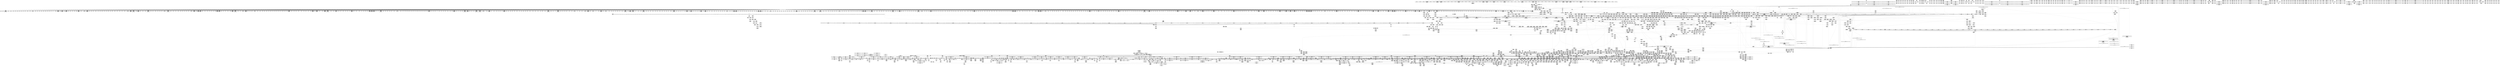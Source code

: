 digraph {
	CE0x53996a0 [shape=record,shape=Mrecord,label="{CE0x53996a0|104:_%struct.inode*,_:_CRE_159,160_}"]
	CE0x583bda0 [shape=record,shape=Mrecord,label="{CE0x583bda0|tomoyo_const_part_length:_tmp20|security/tomoyo/util.c,628|*SummSink*}"]
	CE0x45abff0 [shape=record,shape=Mrecord,label="{CE0x45abff0|tomoyo_path2_perm:_error.1|*SummSink*}"]
	CE0x594afb0 [shape=record,shape=Mrecord,label="{CE0x594afb0|0:_i16,_:_CRE_291,292_}"]
	CE0x7035d30 [shape=record,shape=Mrecord,label="{CE0x7035d30|_call_void___llvm_gcov_indirect_counter_increment(i32*___llvm_gcov_global_state_pred15,_i64**_getelementptr_inbounds_(_3_x_i64*_,_3_x_i64*_*___llvm_gcda_edge_table14,_i64_0,_i64_1)),_!dbg_!38935|security/tomoyo/file.c,911}"]
	CE0x47ce6a0 [shape=record,shape=Mrecord,label="{CE0x47ce6a0|GLOBAL:_srcu_read_unlock|*Constant*|*SummSource*}"]
	CE0x54abb00 [shape=record,shape=Mrecord,label="{CE0x54abb00|0:_i16,_:_CRE_479,480_}"]
	CE0x57c7280 [shape=record,shape=Mrecord,label="{CE0x57c7280|tomoyo_add_slash:_buf|Function::tomoyo_add_slash&Arg::buf::}"]
	CE0x6f01b50 [shape=record,shape=Mrecord,label="{CE0x6f01b50|0:_i16,_:_CRE_285,286_}"]
	CE0x5487640 [shape=record,shape=Mrecord,label="{CE0x5487640|i64_15|*Constant*}"]
	CE0x6d3f080 [shape=record,shape=Mrecord,label="{CE0x6d3f080|tomoyo_read_lock:_bb|*SummSink*}"]
	CE0x57f7740 [shape=record,shape=Mrecord,label="{CE0x57f7740|tomoyo_domain:_tmp22|security/tomoyo/common.h,1205|*SummSink*}"]
	CE0x4736170 [shape=record,shape=Mrecord,label="{CE0x4736170|i8_0|*Constant*|*SummSource*}"]
	CE0x594b1d0 [shape=record,shape=Mrecord,label="{CE0x594b1d0|0:_i16,_:_CRE_293,294_}"]
	CE0x594b2e0 [shape=record,shape=Mrecord,label="{CE0x594b2e0|0:_i16,_:_CRE_294,295_}"]
	CE0x56a20e0 [shape=record,shape=Mrecord,label="{CE0x56a20e0|tomoyo_path2_perm:_if.end8|*SummSource*}"]
	CE0x481aa90 [shape=record,shape=Mrecord,label="{CE0x481aa90|tomoyo_path2_perm:_tmp37|security/tomoyo/file.c,912}"]
	CE0x47e3410 [shape=record,shape=Mrecord,label="{CE0x47e3410|tomoyo_domain:_if.then}"]
	CE0x4674f20 [shape=record,shape=Mrecord,label="{CE0x4674f20|i64*_getelementptr_inbounds_(_2_x_i64_,_2_x_i64_*___llvm_gcov_ctr28201,_i64_0,_i64_1)|*Constant*}"]
	CE0x47361e0 [shape=record,shape=Mrecord,label="{CE0x47361e0|tomoyo_path2_perm:_entry|*SummSink*}"]
	CE0x6e55170 [shape=record,shape=Mrecord,label="{CE0x6e55170|0:_i16,_:_CRE_192,193_}"]
	CE0x562e150 [shape=record,shape=Mrecord,label="{CE0x562e150|tomoyo_path2_perm:_if.end34|*SummSource*}"]
	CE0x595bfd0 [shape=record,shape=Mrecord,label="{CE0x595bfd0|tomoyo_get_mode:_if.then2|*SummSink*}"]
	CE0x46c8d80 [shape=record,shape=Mrecord,label="{CE0x46c8d80|i64*_getelementptr_inbounds_(_2_x_i64_,_2_x_i64_*___llvm_gcov_ctr23,_i64_0,_i64_0)|*Constant*}"]
	CE0x53ef940 [shape=record,shape=Mrecord,label="{CE0x53ef940|_ret_void|*SummSource*}"]
	CE0x57484a0 [shape=record,shape=Mrecord,label="{CE0x57484a0|tomoyo_path2_perm:_tmp30|security/tomoyo/file.c,912}"]
	CE0x53ff970 [shape=record,shape=Mrecord,label="{CE0x53ff970|0:_i8,_array:_GCRE_tomoyo_index2category_constant_39_x_i8_c_00_00_00_00_00_00_00_00_00_00_00_00_00_00_00_00_00_00_00_00_00_00_00_01_01_01_01_01_01_01_01_01_01_01_01_01_01_01_02_,_align_16:_elem_26::|security/tomoyo/util.c,983}"]
	CE0x6e53930 [shape=record,shape=Mrecord,label="{CE0x6e53930|0:_%struct.tomoyo_obj_info*,_24:_%struct.tomoyo_path_info*,_32:_%struct.tomoyo_path_info*,_40:_i8,_72:_i8,_76:_i8,_:_SCMRE_29,30_}"]
	CE0x57d9b60 [shape=record,shape=Mrecord,label="{CE0x57d9b60|i64*_getelementptr_inbounds_(_5_x_i64_,_5_x_i64_*___llvm_gcov_ctr32134,_i64_0,_i64_0)|*Constant*|*SummSink*}"]
	CE0x3879e80 [shape=record,shape=Mrecord,label="{CE0x3879e80|i32_48|*Constant*|*SummSource*}"]
	CE0x6f081f0 [shape=record,shape=Mrecord,label="{CE0x6f081f0|tomoyo_const_part_length:_conv24|security/tomoyo/util.c,644|*SummSink*}"]
	CE0x45515d0 [shape=record,shape=Mrecord,label="{CE0x45515d0|i32_1205|*Constant*}"]
	CE0x70401f0 [shape=record,shape=Mrecord,label="{CE0x70401f0|0:_i8,_array:_GCRE_tomoyo_index2category_constant_39_x_i8_c_00_00_00_00_00_00_00_00_00_00_00_00_00_00_00_00_00_00_00_00_00_00_00_01_01_01_01_01_01_01_01_01_01_01_01_01_01_01_02_,_align_16:_elem_15::|security/tomoyo/util.c,983}"]
	CE0x4806080 [shape=record,shape=Mrecord,label="{CE0x4806080|tomoyo_path2_perm:_i_mode|security/tomoyo/file.c,912}"]
	CE0x55d6ee0 [shape=record,shape=Mrecord,label="{CE0x55d6ee0|tomoyo_read_lock:_bb}"]
	CE0x4836eb0 [shape=record,shape=Mrecord,label="{CE0x4836eb0|__llvm_gcov_indirect_counter_increment:_counter|*SummSink*}"]
	CE0x54ac380 [shape=record,shape=Mrecord,label="{CE0x54ac380|0:_i16,_:_CRE_487,488_}"]
	CE0x7027020 [shape=record,shape=Mrecord,label="{CE0x7027020|GLOBAL:_tomoyo_supervisor|*Constant*|*SummSource*}"]
	CE0x57eece0 [shape=record,shape=Mrecord,label="{CE0x57eece0|i32_3|*Constant*|*SummSink*}"]
	CE0x6d31d60 [shape=record,shape=Mrecord,label="{CE0x6d31d60|tomoyo_read_lock:_tmp1}"]
	CE0x47568b0 [shape=record,shape=Mrecord,label="{CE0x47568b0|tomoyo_fill_path_info:_bb}"]
	CE0x46d3ac0 [shape=record,shape=Mrecord,label="{CE0x46d3ac0|rcu_lock_acquire:_indirectgoto|*SummSink*}"]
	CE0x5522de0 [shape=record,shape=Mrecord,label="{CE0x5522de0|GLOBAL:_lock_acquire|*Constant*}"]
	CE0x54e7bf0 [shape=record,shape=Mrecord,label="{CE0x54e7bf0|i32_51|*Constant*}"]
	CE0x54cadb0 [shape=record,shape=Mrecord,label="{CE0x54cadb0|104:_%struct.inode*,_:_CRE_150,151_}"]
	CE0x6d71770 [shape=record,shape=Mrecord,label="{CE0x6d71770|get_current:_tmp2|*SummSink*}"]
	CE0x47d8220 [shape=record,shape=Mrecord,label="{CE0x47d8220|i64*_getelementptr_inbounds_(_2_x_i64_,_2_x_i64_*___llvm_gcov_ctr39,_i64_0,_i64_1)|*Constant*}"]
	CE0x38bcc10 [shape=record,shape=Mrecord,label="{CE0x38bcc10|tomoyo_const_part_length:_tmp28|security/tomoyo/util.c,641}"]
	CE0x45b2450 [shape=record,shape=Mrecord,label="{CE0x45b2450|i64*_getelementptr_inbounds_(_4_x_i64_,_4_x_i64_*___llvm_gcov_ctr33,_i64_0,_i64_3)|*Constant*}"]
	CE0x5937c10 [shape=record,shape=Mrecord,label="{CE0x5937c10|tomoyo_add_slash:_tmp9|security/tomoyo/file.c,136}"]
	CE0x6fbff10 [shape=record,shape=Mrecord,label="{CE0x6fbff10|i64_5|*Constant*|*SummSink*}"]
	CE0x58b8d80 [shape=record,shape=Mrecord,label="{CE0x58b8d80|0:_i8*,_array:_GCRE_tomoyo_mac_keywords_external_constant_42_x_i8*_:_elem_29::|security/tomoyo/file.c,181}"]
	CE0x449a760 [shape=record,shape=Mrecord,label="{CE0x449a760|tomoyo_get_mode:_and|security/tomoyo/util.c,987}"]
	CE0x700ce20 [shape=record,shape=Mrecord,label="{CE0x700ce20|tomoyo_fill_path_info:_entry}"]
	CE0x55234a0 [shape=record,shape=Mrecord,label="{CE0x55234a0|i64*_getelementptr_inbounds_(_4_x_i64_,_4_x_i64_*___llvm_gcov_ctr24,_i64_0,_i64_0)|*Constant*|*SummSource*}"]
	CE0x578e280 [shape=record,shape=Mrecord,label="{CE0x578e280|0:_i16,_:_CRE_571,572_}"]
	CE0x38bc1f0 [shape=record,shape=Mrecord,label="{CE0x38bc1f0|VOIDTB_TE:_CE_0,4_|Function::tomoyo_path_link&Arg::new_dentry::}"]
	CE0x6fd9060 [shape=record,shape=Mrecord,label="{CE0x6fd9060|i64*_getelementptr_inbounds_(_6_x_i64_,_6_x_i64_*___llvm_gcov_ctr26,_i64_0,_i64_5)|*Constant*}"]
	CE0x7035da0 [shape=record,shape=Mrecord,label="{CE0x7035da0|tomoyo_path2_perm:_conv|security/tomoyo/file.c,907|*SummSink*}"]
	CE0x6d621c0 [shape=record,shape=Mrecord,label="{CE0x6d621c0|i32_8|*Constant*}"]
	CE0x534e5e0 [shape=record,shape=Mrecord,label="{CE0x534e5e0|tomoyo_path_link:_old_dentry|Function::tomoyo_path_link&Arg::old_dentry::|*SummSource*}"]
	CE0x47aa950 [shape=record,shape=Mrecord,label="{CE0x47aa950|tomoyo_path2_perm:_obj|security/tomoyo/file.c, 892|*SummSource*}"]
	CE0x55182c0 [shape=record,shape=Mrecord,label="{CE0x55182c0|tomoyo_path2_perm:_path224|security/tomoyo/file.c,924}"]
	CE0x52b9e20 [shape=record,shape=Mrecord,label="{CE0x52b9e20|rcu_lock_release:_bb}"]
	CE0x6d95810 [shape=record,shape=Mrecord,label="{CE0x6d95810|tomoyo_init_request_info:_tmp6|security/tomoyo/util.c,1004|*SummSink*}"]
	CE0x6e29b50 [shape=record,shape=Mrecord,label="{CE0x6e29b50|tomoyo_path2_perm:_tmp45|security/tomoyo/file.c,920}"]
	CE0x5642e50 [shape=record,shape=Mrecord,label="{CE0x5642e50|tomoyo_fill_path_info:_conv3|security/tomoyo/util.c,666|*SummSource*}"]
	CE0x46540c0 [shape=record,shape=Mrecord,label="{CE0x46540c0|_ret_i32_%retval.0,_!dbg_!38992|security/tomoyo/file.c,936|*SummSource*}"]
	CE0x5550520 [shape=record,shape=Mrecord,label="{CE0x5550520|tomoyo_audit_path2_log:_path2|security/tomoyo/file.c,182}"]
	CE0x4736750 [shape=record,shape=Mrecord,label="{CE0x4736750|tomoyo_path2_perm:_tmp2|security/tomoyo/file.c,891|*SummSource*}"]
	CE0x52ccd80 [shape=record,shape=Mrecord,label="{CE0x52ccd80|GLOBAL:___llvm_gcov_ctr26|Global_var:__llvm_gcov_ctr26}"]
	CE0x564b1a0 [shape=record,shape=Mrecord,label="{CE0x564b1a0|i64*_getelementptr_inbounds_(_31_x_i64_,_31_x_i64_*___llvm_gcov_ctr43150,_i64_0,_i64_27)|*Constant*}"]
	CE0x6ec9450 [shape=record,shape=Mrecord,label="{CE0x6ec9450|0:_%struct.tomoyo_obj_info*,_24:_%struct.tomoyo_path_info*,_32:_%struct.tomoyo_path_info*,_40:_i8,_72:_i8,_76:_i8,_:_SCMRE_50,51_}"]
	CE0x6e55060 [shape=record,shape=Mrecord,label="{CE0x6e55060|0:_i16,_:_CRE_191,192_}"]
	CE0x6da5fc0 [shape=record,shape=Mrecord,label="{CE0x6da5fc0|_call_void_mcount()_#3|*SummSource*}"]
	CE0x53832d0 [shape=record,shape=Mrecord,label="{CE0x53832d0|tomoyo_const_part_length:_if.then27|*SummSink*}"]
	CE0x5657ba0 [shape=record,shape=Mrecord,label="{CE0x5657ba0|tomoyo_add_slash:_tmp1|*SummSource*}"]
	CE0x451b1a0 [shape=record,shape=Mrecord,label="{CE0x451b1a0|tomoyo_get_realpath:_tmp10|security/tomoyo/file.c,155|*SummSource*}"]
	CE0x5951300 [shape=record,shape=Mrecord,label="{CE0x5951300|GLOBAL:_tomoyo_pp2mac|Global_var:tomoyo_pp2mac}"]
	CE0x5759e30 [shape=record,shape=Mrecord,label="{CE0x5759e30|0:_i16,_:_CRE_474,475_}"]
	CE0x6e2a0c0 [shape=record,shape=Mrecord,label="{CE0x6e2a0c0|tomoyo_path2_perm:_obj18|security/tomoyo/file.c,920|*SummSource*}"]
	CE0x6376d80 [shape=record,shape=Mrecord,label="{CE0x6376d80|i64_3|*Constant*|*SummSource*}"]
	CE0x3806410 [shape=record,shape=Mrecord,label="{CE0x3806410|srcu_read_lock:_tmp2}"]
	CE0x46fd0f0 [shape=record,shape=Mrecord,label="{CE0x46fd0f0|0:_i16,_:_CRE_175,176_}"]
	CE0x6e0cbd0 [shape=record,shape=Mrecord,label="{CE0x6e0cbd0|0:_i16,_:_CRE_137,138_}"]
	CE0x57d9bd0 [shape=record,shape=Mrecord,label="{CE0x57d9bd0|tomoyo_init_request_info:_if.end}"]
	CE0x3a33770 [shape=record,shape=Mrecord,label="{CE0x3a33770|tomoyo_domain:_tmp8|security/tomoyo/common.h,1205|*SummSource*}"]
	CE0x6eba3b0 [shape=record,shape=Mrecord,label="{CE0x6eba3b0|tomoyo_fill_path_info:_name1|security/tomoyo/util.c,663}"]
	CE0x3734190 [shape=record,shape=Mrecord,label="{CE0x3734190|tomoyo_fill_path_info:_tmp6|security/tomoyo/util.c,667|*SummSource*}"]
	CE0x397bef0 [shape=record,shape=Mrecord,label="{CE0x397bef0|0:_i16,_:_CRE_898,899_}"]
	CE0x394ea90 [shape=record,shape=Mrecord,label="{CE0x394ea90|tomoyo_get_mode:_mode.1|*SummSink*}"]
	CE0x6db7450 [shape=record,shape=Mrecord,label="{CE0x6db7450|tomoyo_get_mode:_ns|Function::tomoyo_get_mode&Arg::ns::}"]
	CE0x387c200 [shape=record,shape=Mrecord,label="{CE0x387c200|0:_i16,_:_CRE_893,894_}"]
	CE0x56bb570 [shape=record,shape=Mrecord,label="{CE0x56bb570|_call_void_mcount()_#3|*SummSource*}"]
	CE0x57f7e30 [shape=record,shape=Mrecord,label="{CE0x57f7e30|GLOBAL:_rcu_lock_acquire|*Constant*|*SummSink*}"]
	CE0x7040750 [shape=record,shape=Mrecord,label="{CE0x7040750|0:_i8,_array:_GCRE_tomoyo_index2category_constant_39_x_i8_c_00_00_00_00_00_00_00_00_00_00_00_00_00_00_00_00_00_00_00_00_00_00_00_01_01_01_01_01_01_01_01_01_01_01_01_01_01_01_02_,_align_16:_elem_12::|security/tomoyo/util.c,983}"]
	CE0x553f770 [shape=record,shape=Mrecord,label="{CE0x553f770|tomoyo_get_realpath:_tmp1}"]
	CE0x5616b50 [shape=record,shape=Mrecord,label="{CE0x5616b50|tomoyo_const_part_length:_conv2|security/tomoyo/util.c,627|*SummSink*}"]
	CE0x53e1240 [shape=record,shape=Mrecord,label="{CE0x53e1240|tomoyo_const_part_length:_conv8|security/tomoyo/util.c,632|*SummSink*}"]
	CE0x58096e0 [shape=record,shape=Mrecord,label="{CE0x58096e0|i64*_getelementptr_inbounds_(_5_x_i64_,_5_x_i64_*___llvm_gcov_ctr28130,_i64_0,_i64_3)|*Constant*}"]
	CE0x542f990 [shape=record,shape=Mrecord,label="{CE0x542f990|0:_%struct.tomoyo_obj_info*,_24:_%struct.tomoyo_path_info*,_32:_%struct.tomoyo_path_info*,_40:_i8,_72:_i8,_76:_i8,_:_SCMRE_58,59_}"]
	CE0x575e6c0 [shape=record,shape=Mrecord,label="{CE0x575e6c0|rcu_lock_acquire:_tmp5|include/linux/rcupdate.h,418}"]
	CE0x5426ca0 [shape=record,shape=Mrecord,label="{CE0x5426ca0|0:_i16,_:_CRE_10,11_}"]
	CE0x3b805a0 [shape=record,shape=Mrecord,label="{CE0x3b805a0|tomoyo_path_link:_mnt2|security/tomoyo/tomoyo.c,279}"]
	CE0x700c410 [shape=record,shape=Mrecord,label="{CE0x700c410|tomoyo_add_slash:_call|security/tomoyo/file.c,136|*SummSink*}"]
	CE0x382d210 [shape=record,shape=Mrecord,label="{CE0x382d210|0:_i16,_:_CRE_883,884_}"]
	CE0x7027900 [shape=record,shape=Mrecord,label="{CE0x7027900|tomoyo_audit_path2_log:_tmp7|security/tomoyo/file.c,183|*SummSink*}"]
	CE0x38a8c80 [shape=record,shape=Mrecord,label="{CE0x38a8c80|GLOBAL:_current_task|Global_var:current_task|*SummSource*}"]
	CE0x6d62710 [shape=record,shape=Mrecord,label="{CE0x6d62710|i32_10|*Constant*|*SummSink*}"]
	CE0x4805bb0 [shape=record,shape=Mrecord,label="{CE0x4805bb0|0:_i16,_:_CRE_11,12_}"]
	CE0x5881550 [shape=record,shape=Mrecord,label="{CE0x5881550|i8*_null|*Constant*|*SummSource*}"]
	CE0x57d7920 [shape=record,shape=Mrecord,label="{CE0x57d7920|_call_void_tomoyo_add_slash(%struct.tomoyo_path_info*_%buf2)_#9,_!dbg_!38952|security/tomoyo/file.c,917|*SummSource*}"]
	CE0x39b80c0 [shape=record,shape=Mrecord,label="{CE0x39b80c0|i64*_getelementptr_inbounds_(_5_x_i64_,_5_x_i64_*___llvm_gcov_ctr28130,_i64_0,_i64_3)|*Constant*|*SummSource*}"]
	CE0x53827e0 [shape=record,shape=Mrecord,label="{CE0x53827e0|VOIDTB_TE:_CE_160,161_}"]
	CE0x38e2130 [shape=record,shape=Mrecord,label="{CE0x38e2130|tomoyo_audit_path2_log:_name7|security/tomoyo/file.c,184|*SummSource*}"]
	CE0x53cd060 [shape=record,shape=Mrecord,label="{CE0x53cd060|tomoyo_path_link:_tmp3|*SummSource*}"]
	CE0x55836c0 [shape=record,shape=Mrecord,label="{CE0x55836c0|40:_%struct.tomoyo_policy_namespace*,_48:_i8,_:_GCRE_tomoyo_kernel_domain_external_global_%struct.tomoyo_domain_info_0,8_|*MultipleSource*|security/tomoyo/util.c,1005|security/tomoyo/util.c,1007|Function::tomoyo_init_request_info&Arg::domain::}"]
	CE0x58cb370 [shape=record,shape=Mrecord,label="{CE0x58cb370|104:_%struct.inode*,_:_CRE_315,316_}"]
	CE0x55ae820 [shape=record,shape=Mrecord,label="{CE0x55ae820|tomoyo_add_slash:_tobool|security/tomoyo/file.c,131|*SummSink*}"]
	CE0x5522480 [shape=record,shape=Mrecord,label="{CE0x5522480|i64*_getelementptr_inbounds_(_4_x_i64_,_4_x_i64_*___llvm_gcov_ctr24,_i64_0,_i64_2)|*Constant*|*SummSource*}"]
	CE0x4717ba0 [shape=record,shape=Mrecord,label="{CE0x4717ba0|tomoyo_path_link:_mnt1|security/tomoyo/tomoyo.c,278|*SummSource*}"]
	CE0x3804810 [shape=record,shape=Mrecord,label="{CE0x3804810|0:_i16,_:_CRE_520,528_|*MultipleSource*|security/tomoyo/file.c,912|security/tomoyo/file.c,912|security/tomoyo/file.c,912}"]
	CE0x6d3c3e0 [shape=record,shape=Mrecord,label="{CE0x6d3c3e0|tomoyo_path2_perm:_if.then}"]
	CE0x4626aa0 [shape=record,shape=Mrecord,label="{CE0x4626aa0|0:_i16,_:_CRE_599,600_}"]
	CE0x541f3e0 [shape=record,shape=Mrecord,label="{CE0x541f3e0|GLOBAL:_srcu_read_lock|*Constant*|*SummSource*}"]
	CE0x39de0c0 [shape=record,shape=Mrecord,label="{CE0x39de0c0|tomoyo_domain:_security|security/tomoyo/common.h,1205}"]
	CE0x54265b0 [shape=record,shape=Mrecord,label="{CE0x54265b0|0:_i16,_:_CRE_112,120_|*MultipleSource*|security/tomoyo/file.c,912|security/tomoyo/file.c,912|security/tomoyo/file.c,912}"]
	CE0x37ebf70 [shape=record,shape=Mrecord,label="{CE0x37ebf70|tomoyo_get_mode:_tmp3|security/tomoyo/util.c,978}"]
	CE0x571dcb0 [shape=record,shape=Mrecord,label="{CE0x571dcb0|tomoyo_const_part_length:_filename.addr.0|*SummSink*}"]
	CE0x4626cc0 [shape=record,shape=Mrecord,label="{CE0x4626cc0|0:_i16,_:_CRE_601,602_}"]
	CE0x47ab2e0 [shape=record,shape=Mrecord,label="{CE0x47ab2e0|tomoyo_path2_perm:_path2|Function::tomoyo_path2_perm&Arg::path2::}"]
	CE0x541f280 [shape=record,shape=Mrecord,label="{CE0x541f280|srcu_read_lock:_entry}"]
	CE0x57c9180 [shape=record,shape=Mrecord,label="{CE0x57c9180|i64*_getelementptr_inbounds_(_30_x_i64_,_30_x_i64_*___llvm_gcov_ctr13,_i64_0,_i64_0)|*Constant*|*SummSink*}"]
	CE0x44a5050 [shape=record,shape=Mrecord,label="{CE0x44a5050|i64*_getelementptr_inbounds_(_11_x_i64_,_11_x_i64_*___llvm_gcov_ctr54147,_i64_0,_i64_6)|*Constant*}"]
	CE0x6dd0e90 [shape=record,shape=Mrecord,label="{CE0x6dd0e90|i8*_undef|*Constant*}"]
	CE0x5687af0 [shape=record,shape=Mrecord,label="{CE0x5687af0|tomoyo_path2_perm:_do.cond}"]
	CE0x39aa240 [shape=record,shape=Mrecord,label="{CE0x39aa240|0:_i16,_:_CRE_988,992_|*MultipleSource*|security/tomoyo/file.c,912|security/tomoyo/file.c,912|security/tomoyo/file.c,912}"]
	CE0x54ac6b0 [shape=record,shape=Mrecord,label="{CE0x54ac6b0|0:_i16,_:_CRE_497,498_}"]
	CE0x5377ac0 [shape=record,shape=Mrecord,label="{CE0x5377ac0|VOIDTB_TE:_CE_150,151_}"]
	CE0x55178c0 [shape=record,shape=Mrecord,label="{CE0x55178c0|tomoyo_fill_path_info:_land.rhs}"]
	CE0x571e5f0 [shape=record,shape=Mrecord,label="{CE0x571e5f0|__llvm_gcov_indirect_counter_increment114:_counters|Function::__llvm_gcov_indirect_counter_increment114&Arg::counters::}"]
	CE0x59323d0 [shape=record,shape=Mrecord,label="{CE0x59323d0|i64_17|*Constant*|*SummSink*}"]
	CE0x6e29800 [shape=record,shape=Mrecord,label="{CE0x6e29800|tomoyo_path2_perm:_tmp44|security/tomoyo/file.c,920|*SummSink*}"]
	CE0x6e0d260 [shape=record,shape=Mrecord,label="{CE0x6e0d260|0:_i16,_:_CRE_142,143_}"]
	CE0x52beb20 [shape=record,shape=Mrecord,label="{CE0x52beb20|0:_i16,_:_CRE_981,982_}"]
	CE0x6e73320 [shape=record,shape=Mrecord,label="{CE0x6e73320|tomoyo_init_request_info:_tmp3|security/tomoyo/util.c,1004}"]
	CE0x38791e0 [shape=record,shape=Mrecord,label="{CE0x38791e0|i64*_getelementptr_inbounds_(_31_x_i64_,_31_x_i64_*___llvm_gcov_ctr43150,_i64_0,_i64_4)|*Constant*|*SummSource*}"]
	CE0x464f890 [shape=record,shape=Mrecord,label="{CE0x464f890|VOIDTB_TE:_CE_317,318_}"]
	CE0x466d8b0 [shape=record,shape=Mrecord,label="{CE0x466d8b0|tomoyo_path2_perm:_arrayidx|security/tomoyo/file.c,898}"]
	CE0x6da5be0 [shape=record,shape=Mrecord,label="{CE0x6da5be0|0:_i16,_:_CRE_768,776_|*MultipleSource*|security/tomoyo/file.c,912|security/tomoyo/file.c,912|security/tomoyo/file.c,912}"]
	CE0x4653910 [shape=record,shape=Mrecord,label="{CE0x4653910|tomoyo_path2_perm:_buf2|security/tomoyo/file.c, 890|*SummSource*}"]
	CE0x3879910 [shape=record,shape=Mrecord,label="{CE0x3879910|rcu_lock_release:_tmp4|include/linux/rcupdate.h,423|*SummSource*}"]
	CE0x58cb5d0 [shape=record,shape=Mrecord,label="{CE0x58cb5d0|104:_%struct.inode*,_:_CRE_317,318_}"]
	CE0x4698c10 [shape=record,shape=Mrecord,label="{CE0x4698c10|VOIDTB_TE:_CE_80,88_|Function::tomoyo_path_link&Arg::new_dentry::}"]
	CE0x4647a90 [shape=record,shape=Mrecord,label="{CE0x4647a90|tomoyo_path2_perm:_tmp64|security/tomoyo/file.c,935|*SummSink*}"]
	CE0x6ee2070 [shape=record,shape=Mrecord,label="{CE0x6ee2070|tomoyo_init_request_info:_tobool|security/tomoyo/util.c,1004|*SummSink*}"]
	CE0x5904fb0 [shape=record,shape=Mrecord,label="{CE0x5904fb0|COLLAPSED:_GCMRE___llvm_gcov_ctr54147_internal_global_11_x_i64_zeroinitializer:_elem_0:default:}"]
	CE0x6359a60 [shape=record,shape=Mrecord,label="{CE0x6359a60|tomoyo_path2_perm:_call6|security/tomoyo/file.c,905}"]
	CE0x4647c60 [shape=record,shape=Mrecord,label="{CE0x4647c60|tomoyo_path2_perm:_tmp64|security/tomoyo/file.c,935}"]
	CE0x45f2f80 [shape=record,shape=Mrecord,label="{CE0x45f2f80|tomoyo_fill_path_info:_tmp13|*LoadInst*|security/tomoyo/util.c,668}"]
	CE0x6ecfcf0 [shape=record,shape=Mrecord,label="{CE0x6ecfcf0|tomoyo_fill_path_info:_tmp9|security/tomoyo/util.c,667|*SummSource*}"]
	CE0x48d95a0 [shape=record,shape=Mrecord,label="{CE0x48d95a0|_call_void_mcount()_#3}"]
	CE0x583f380 [shape=record,shape=Mrecord,label="{CE0x583f380|rcu_lock_acquire:_tmp2|*SummSource*}"]
	CE0x5932600 [shape=record,shape=Mrecord,label="{CE0x5932600|i64_18|*Constant*|*SummSource*}"]
	CE0x3b6c140 [shape=record,shape=Mrecord,label="{CE0x3b6c140|tomoyo_const_part_length:_tmp13|security/tomoyo/util.c,626|*SummSource*}"]
	CE0x48fc700 [shape=record,shape=Mrecord,label="{CE0x48fc700|i64**_getelementptr_inbounds_(_3_x_i64*_,_3_x_i64*_*___llvm_gcda_edge_table44,_i64_0,_i64_0)|*Constant*}"]
	CE0x39dec60 [shape=record,shape=Mrecord,label="{CE0x39dec60|128:_i8*,_1208:_%struct.file*,_:_CMRE_6,7_}"]
	CE0x3ac3610 [shape=record,shape=Mrecord,label="{CE0x3ac3610|tomoyo_domain:_do.end|*SummSource*}"]
	CE0x453fc00 [shape=record,shape=Mrecord,label="{CE0x453fc00|i64*_getelementptr_inbounds_(_11_x_i64_,_11_x_i64_*___llvm_gcov_ctr54147,_i64_0,_i64_1)|*Constant*}"]
	CE0x56db6e0 [shape=record,shape=Mrecord,label="{CE0x56db6e0|0:_i16,_:_CRE_48,56_|*MultipleSource*|security/tomoyo/file.c,912|security/tomoyo/file.c,912|security/tomoyo/file.c,912}"]
	CE0x5617540 [shape=record,shape=Mrecord,label="{CE0x5617540|tomoyo_const_part_length:_if.end}"]
	CE0x4631aa0 [shape=record,shape=Mrecord,label="{CE0x4631aa0|tomoyo_path2_perm:_tmp53|security/tomoyo/file.c,928}"]
	CE0x5556a40 [shape=record,shape=Mrecord,label="{CE0x5556a40|tomoyo_const_part_length:_while.end}"]
	CE0x54e7fb0 [shape=record,shape=Mrecord,label="{CE0x54e7fb0|_call_void___llvm_gcov_indirect_counter_increment114(i32*___llvm_gcov_global_state_pred45,_i64**_getelementptr_inbounds_(_3_x_i64*_,_3_x_i64*_*___llvm_gcda_edge_table44,_i64_0,_i64_1)),_!dbg_!38927|security/tomoyo/util.c,634}"]
	CE0x56d1fb0 [shape=record,shape=Mrecord,label="{CE0x56d1fb0|tomoyo_path2_perm:_d_inode11|security/tomoyo/file.c,912}"]
	CE0x48387f0 [shape=record,shape=Mrecord,label="{CE0x48387f0|tomoyo_const_part_length:_cmp25|security/tomoyo/util.c,644|*SummSink*}"]
	CE0x3a56f80 [shape=record,shape=Mrecord,label="{CE0x3a56f80|i64*_getelementptr_inbounds_(_31_x_i64_,_31_x_i64_*___llvm_gcov_ctr43150,_i64_0,_i64_26)|*Constant*|*SummSink*}"]
	CE0x46fd640 [shape=record,shape=Mrecord,label="{CE0x46fd640|0:_i16,_:_CRE_180,181_}"]
	CE0x636d360 [shape=record,shape=Mrecord,label="{CE0x636d360|tomoyo_fill_path_info:_tmp2|*LoadInst*|security/tomoyo/util.c,663}"]
	CE0x468c180 [shape=record,shape=Mrecord,label="{CE0x468c180|0:_i8,_array:_GCRE_tomoyo_index2category_constant_39_x_i8_c_00_00_00_00_00_00_00_00_00_00_00_00_00_00_00_00_00_00_00_00_00_00_00_01_01_01_01_01_01_01_01_01_01_01_01_01_01_01_02_,_align_16:_elem_2::|security/tomoyo/util.c,983}"]
	CE0x464fee0 [shape=record,shape=Mrecord,label="{CE0x464fee0|GLOBAL:___llvm_gcov_indirect_counter_increment114|*Constant*}"]
	CE0x4703760 [shape=record,shape=Mrecord,label="{CE0x4703760|i64*_getelementptr_inbounds_(_30_x_i64_,_30_x_i64_*___llvm_gcov_ctr13,_i64_0,_i64_3)|*Constant*|*SummSource*}"]
	CE0x56bd880 [shape=record,shape=Mrecord,label="{CE0x56bd880|tomoyo_read_unlock:_bb}"]
	CE0x6f0a270 [shape=record,shape=Mrecord,label="{CE0x6f0a270|0:_i8,_array:_GCRE_tomoyo_index2category_constant_39_x_i8_c_00_00_00_00_00_00_00_00_00_00_00_00_00_00_00_00_00_00_00_00_00_00_00_01_01_01_01_01_01_01_01_01_01_01_01_01_01_01_02_,_align_16:_elem_29::|security/tomoyo/util.c,983}"]
	CE0x7054bd0 [shape=record,shape=Mrecord,label="{CE0x7054bd0|rcu_lock_release:_tmp4|include/linux/rcupdate.h,423|*SummSink*}"]
	CE0x387bba0 [shape=record,shape=Mrecord,label="{CE0x387bba0|0:_i16,_:_CRE_887,888_}"]
	CE0x459d3d0 [shape=record,shape=Mrecord,label="{CE0x459d3d0|tomoyo_const_part_length:_tmp2|security/tomoyo/util.c,624|*SummSink*}"]
	CE0x5938790 [shape=record,shape=Mrecord,label="{CE0x5938790|tomoyo_add_slash:_name|security/tomoyo/file.c,136|*SummSource*}"]
	CE0x4631630 [shape=record,shape=Mrecord,label="{CE0x4631630|tomoyo_path2_perm:_tmp52|security/tomoyo/file.c,928|*SummSource*}"]
	CE0x6e7a720 [shape=record,shape=Mrecord,label="{CE0x6e7a720|GLOBAL:_tomoyo_get_realpath|*Constant*|*SummSource*}"]
	CE0x468c310 [shape=record,shape=Mrecord,label="{CE0x468c310|i64*_getelementptr_inbounds_(_11_x_i64_,_11_x_i64_*___llvm_gcov_ctr54147,_i64_0,_i64_6)|*Constant*|*SummSink*}"]
	CE0x6d959b0 [shape=record,shape=Mrecord,label="{CE0x6d959b0|GLOBAL:___llvm_gcov_ctr32134|Global_var:__llvm_gcov_ctr32134}"]
	CE0x45ad460 [shape=record,shape=Mrecord,label="{CE0x45ad460|tomoyo_get_mode:_call|security/tomoyo/util.c,980}"]
	CE0x56caa80 [shape=record,shape=Mrecord,label="{CE0x56caa80|tomoyo_fill_path_info:_tmp7|security/tomoyo/util.c,667|*SummSink*}"]
	CE0x5708650 [shape=record,shape=Mrecord,label="{CE0x5708650|rcu_lock_acquire:_tmp4|include/linux/rcupdate.h,418|*SummSink*}"]
	CE0x57b7cc0 [shape=record,shape=Mrecord,label="{CE0x57b7cc0|_ret_void|*SummSink*}"]
	CE0x5530f30 [shape=record,shape=Mrecord,label="{CE0x5530f30|0:_i16,_:_CRE_200,201_}"]
	CE0x531f540 [shape=record,shape=Mrecord,label="{CE0x531f540|tomoyo_domain:_if.then|*SummSource*}"]
	CE0x564b8d0 [shape=record,shape=Mrecord,label="{CE0x564b8d0|tomoyo_const_part_length:_tmp47|security/tomoyo/util.c,646}"]
	CE0x38ea230 [shape=record,shape=Mrecord,label="{CE0x38ea230|tomoyo_get_mode:_conv5|security/tomoyo/util.c,983|*SummSink*}"]
	CE0x5470090 [shape=record,shape=Mrecord,label="{CE0x5470090|0:_i8*,_8:_i32,_12:_i16,_14:_i8,_15:_i8,_:_SCMRE_8,12_|*MultipleSource*|security/tomoyo/file.c, 889|security/tomoyo/file.c, 890|security/tomoyo/file.c,901}"]
	CE0x586dd90 [shape=record,shape=Mrecord,label="{CE0x586dd90|104:_%struct.inode*,_:_CRE_216,217_}"]
	CE0x6ed0040 [shape=record,shape=Mrecord,label="{CE0x6ed0040|tomoyo_fill_path_info:_conv4|security/tomoyo/util.c,667}"]
	CE0x384ff10 [shape=record,shape=Mrecord,label="{CE0x384ff10|0:_i16,_:_CRE_871,872_}"]
	CE0x3847610 [shape=record,shape=Mrecord,label="{CE0x3847610|tomoyo_path2_perm:_tmp56|security/tomoyo/file.c,933|*SummSink*}"]
	CE0x53ff6c0 [shape=record,shape=Mrecord,label="{CE0x53ff6c0|0:_i8,_array:_GCRE_tomoyo_index2category_constant_39_x_i8_c_00_00_00_00_00_00_00_00_00_00_00_00_00_00_00_00_00_00_00_00_00_00_00_01_01_01_01_01_01_01_01_01_01_01_01_01_01_01_02_,_align_16:_elem_25::|security/tomoyo/util.c,983}"]
	CE0x5825830 [shape=record,shape=Mrecord,label="{CE0x5825830|tomoyo_get_mode:_cmp|security/tomoyo/util.c,982|*SummSink*}"]
	CE0x38043d0 [shape=record,shape=Mrecord,label="{CE0x38043d0|0:_i16,_:_CRE_510,511_}"]
	CE0x399df00 [shape=record,shape=Mrecord,label="{CE0x399df00|tomoyo_const_part_length:_tmp14|security/tomoyo/util.c,626|*SummSource*}"]
	CE0x5950b40 [shape=record,shape=Mrecord,label="{CE0x5950b40|0:_i8*,_array:_GCRE_tomoyo_mac_keywords_external_constant_42_x_i8*_:_elem_13::|security/tomoyo/file.c,181}"]
	CE0x464f450 [shape=record,shape=Mrecord,label="{CE0x464f450|VOIDTB_TE:_CE_313,314_}"]
	CE0x566cd40 [shape=record,shape=Mrecord,label="{CE0x566cd40|tomoyo_init_request_info:_tmp|*SummSource*}"]
	CE0x5726cb0 [shape=record,shape=Mrecord,label="{CE0x5726cb0|tomoyo_path2_perm:_tmp23|security/tomoyo/file.c,904|*SummSink*}"]
	CE0x70684c0 [shape=record,shape=Mrecord,label="{CE0x70684c0|0:_%struct.tomoyo_obj_info*,_24:_%struct.tomoyo_path_info*,_32:_%struct.tomoyo_path_info*,_40:_i8,_72:_i8,_76:_i8,_:_SCMRE_75,76_|*MultipleSource*|security/tomoyo/file.c, 891|security/tomoyo/file.c,891|security/tomoyo/file.c,920|Function::tomoyo_init_request_info&Arg::r::}"]
	CE0x5727220 [shape=record,shape=Mrecord,label="{CE0x5727220|tomoyo_init_request_info:_tmp6|security/tomoyo/util.c,1004}"]
	CE0x39c3c80 [shape=record,shape=Mrecord,label="{CE0x39c3c80|tomoyo_path2_perm:_mode|security/tomoyo/file.c,933|*SummSink*}"]
	CE0x3b6c930 [shape=record,shape=Mrecord,label="{CE0x3b6c930|tomoyo_const_part_length:_tmp33|security/tomoyo/util.c,642}"]
	CE0x5748b60 [shape=record,shape=Mrecord,label="{CE0x5748b60|tomoyo_path2_perm:_tmp31|security/tomoyo/file.c,912|*SummSink*}"]
	CE0x6e871b0 [shape=record,shape=Mrecord,label="{CE0x6e871b0|tomoyo_const_part_length:_while.cond|*SummSource*}"]
	CE0x4638050 [shape=record,shape=Mrecord,label="{CE0x4638050|tomoyo_path2_perm:_tmp51|security/tomoyo/file.c,928|*SummSink*}"]
	CE0x5550b20 [shape=record,shape=Mrecord,label="{CE0x5550b20|tomoyo_get_realpath:_tmp}"]
	CE0x54ac270 [shape=record,shape=Mrecord,label="{CE0x54ac270|0:_i16,_:_CRE_486,487_}"]
	CE0x492f6c0 [shape=record,shape=Mrecord,label="{CE0x492f6c0|tomoyo_const_part_length:_tmp48|security/tomoyo/util.c,649|*SummSink*}"]
	CE0x5873190 [shape=record,shape=Mrecord,label="{CE0x5873190|tomoyo_const_part_length:_tmp35|security/tomoyo/util.c,643|*SummSource*}"]
	CE0x5446f30 [shape=record,shape=Mrecord,label="{CE0x5446f30|0:_i8*,_array:_GCRE_tomoyo_mac_keywords_external_constant_42_x_i8*_:_elem_30::|security/tomoyo/file.c,181}"]
	CE0x56e3180 [shape=record,shape=Mrecord,label="{CE0x56e3180|i8_1|*Constant*|*SummSink*}"]
	CE0x706ee30 [shape=record,shape=Mrecord,label="{CE0x706ee30|0:_i16,_:_CRE_160,161_}"]
	CE0x578ffa0 [shape=record,shape=Mrecord,label="{CE0x578ffa0|__llvm_gcov_indirect_counter_increment:_pred|*SummSink*}"]
	CE0x47c2af0 [shape=record,shape=Mrecord,label="{CE0x47c2af0|tomoyo_const_part_length:_tmp19|security/tomoyo/util.c,628}"]
	CE0x56ca590 [shape=record,shape=Mrecord,label="{CE0x56ca590|srcu_read_lock:_dep_map|include/linux/srcu.h,222|*SummSource*}"]
	CE0x54ddfc0 [shape=record,shape=Mrecord,label="{CE0x54ddfc0|i32_55|*Constant*}"]
	CE0x6de9900 [shape=record,shape=Mrecord,label="{CE0x6de9900|tomoyo_path2_perm:_tmp16|security/tomoyo/file.c,904|*SummSource*}"]
	CE0x453fe30 [shape=record,shape=Mrecord,label="{CE0x453fe30|i64*_getelementptr_inbounds_(_11_x_i64_,_11_x_i64_*___llvm_gcov_ctr54147,_i64_0,_i64_1)|*Constant*|*SummSink*}"]
	CE0x6f0aa80 [shape=record,shape=Mrecord,label="{CE0x6f0aa80|0:_i8,_array:_GCRE_tomoyo_index2category_constant_39_x_i8_c_00_00_00_00_00_00_00_00_00_00_00_00_00_00_00_00_00_00_00_00_00_00_00_01_01_01_01_01_01_01_01_01_01_01_01_01_01_01_02_,_align_16:_elem_32::|security/tomoyo/util.c,983}"]
	CE0x39bc590 [shape=record,shape=Mrecord,label="{CE0x39bc590|tomoyo_audit_path2_log:_entry}"]
	CE0x56278e0 [shape=record,shape=Mrecord,label="{CE0x56278e0|tomoyo_path2_perm:_operation20|security/tomoyo/file.c,922|*SummSource*}"]
	CE0x57f8140 [shape=record,shape=Mrecord,label="{CE0x57f8140|0:_i8,_array:_GCRE_tomoyo_index2category_constant_39_x_i8_c_00_00_00_00_00_00_00_00_00_00_00_00_00_00_00_00_00_00_00_00_00_00_00_01_01_01_01_01_01_01_01_01_01_01_01_01_01_01_02_,_align_16:_elem_10::|security/tomoyo/util.c,983}"]
	CE0x571d970 [shape=record,shape=Mrecord,label="{CE0x571d970|tomoyo_const_part_length:_filename.addr.0}"]
	CE0x45ff260 [shape=record,shape=Mrecord,label="{CE0x45ff260|_call_void_mcount()_#3}"]
	CE0x6efb1b0 [shape=record,shape=Mrecord,label="{CE0x6efb1b0|tomoyo_path2_perm:_tmp21|security/tomoyo/file.c,904}"]
	CE0x57de110 [shape=record,shape=Mrecord,label="{CE0x57de110|tomoyo_path2_perm:_name29|security/tomoyo/file.c,931|*SummSink*}"]
	CE0x576a930 [shape=record,shape=Mrecord,label="{CE0x576a930|tomoyo_audit_path2_log:_param|security/tomoyo/file.c,182}"]
	CE0x5451f20 [shape=record,shape=Mrecord,label="{CE0x5451f20|__llvm_gcov_indirect_counter_increment:_counters|Function::__llvm_gcov_indirect_counter_increment&Arg::counters::}"]
	CE0x6eeab50 [shape=record,shape=Mrecord,label="{CE0x6eeab50|_call_void___llvm_gcov_indirect_counter_increment(i32*___llvm_gcov_global_state_pred15,_i64**_getelementptr_inbounds_(_3_x_i64*_,_3_x_i64*_*___llvm_gcda_edge_table14,_i64_0,_i64_1)),_!dbg_!38935|security/tomoyo/file.c,911|*SummSink*}"]
	CE0x474e000 [shape=record,shape=Mrecord,label="{CE0x474e000|tomoyo_audit_path2_log:_name|security/tomoyo/file.c,183}"]
	CE0x39f9260 [shape=record,shape=Mrecord,label="{CE0x39f9260|tomoyo_read_unlock:_idx|Function::tomoyo_read_unlock&Arg::idx::|*SummSource*}"]
	CE0x38e1840 [shape=record,shape=Mrecord,label="{CE0x38e1840|tomoyo_audit_path2_log:_filename2|security/tomoyo/file.c,184}"]
	CE0x5950250 [shape=record,shape=Mrecord,label="{CE0x5950250|tomoyo_domain:_call|security/tomoyo/common.h,1205|*SummSink*}"]
	CE0x39f8da0 [shape=record,shape=Mrecord,label="{CE0x39f8da0|tomoyo_read_unlock:_idx|Function::tomoyo_read_unlock&Arg::idx::|*SummSink*}"]
	CE0x4534b10 [shape=record,shape=Mrecord,label="{CE0x4534b10|tomoyo_const_part_length:_cmp|security/tomoyo/util.c,626|*SummSource*}"]
	CE0x57382c0 [shape=record,shape=Mrecord,label="{CE0x57382c0|0:_i8,_array:_GCRE_tomoyo_index2category_constant_39_x_i8_c_00_00_00_00_00_00_00_00_00_00_00_00_00_00_00_00_00_00_00_00_00_00_00_01_01_01_01_01_01_01_01_01_01_01_01_01_01_01_02_,_align_16:_elem_9::|security/tomoyo/util.c,983}"]
	CE0x3a122b0 [shape=record,shape=Mrecord,label="{CE0x3a122b0|tomoyo_fill_path_info:_cmp8|security/tomoyo/util.c,668}"]
	CE0x386d960 [shape=record,shape=Mrecord,label="{CE0x386d960|tomoyo_const_part_length:_tmp43|security/tomoyo/util.c,644|*SummSource*}"]
	CE0x4839050 [shape=record,shape=Mrecord,label="{CE0x4839050|tomoyo_const_part_length:_tmp40|security/tomoyo/util.c,644}"]
	CE0x57c7410 [shape=record,shape=Mrecord,label="{CE0x57c7410|tomoyo_add_slash:_buf|Function::tomoyo_add_slash&Arg::buf::|*SummSink*}"]
	CE0x57f9f30 [shape=record,shape=Mrecord,label="{CE0x57f9f30|VOIDTB_TE:_CE_188,189_}"]
	CE0x6d6b710 [shape=record,shape=Mrecord,label="{CE0x6d6b710|tomoyo_path2_perm:_tmp24|security/tomoyo/file.c,906}"]
	CE0x39c38f0 [shape=record,shape=Mrecord,label="{CE0x39c38f0|tomoyo_path2_perm:_mode|security/tomoyo/file.c,933}"]
	CE0x3a335e0 [shape=record,shape=Mrecord,label="{CE0x3a335e0|srcu_read_lock:_tmp1|*SummSource*}"]
	CE0x6e66120 [shape=record,shape=Mrecord,label="{CE0x6e66120|0:_i16,_:_CRE_264,265_}"]
	CE0x56ac0f0 [shape=record,shape=Mrecord,label="{CE0x56ac0f0|tomoyo_path2_perm:_tobool|security/tomoyo/file.c,912|*SummSink*}"]
	CE0x5530af0 [shape=record,shape=Mrecord,label="{CE0x5530af0|0:_i16,_:_CRE_196,197_}"]
	CE0x4761630 [shape=record,shape=Mrecord,label="{CE0x4761630|tomoyo_path2_perm:_r|security/tomoyo/file.c, 891}"]
	CE0x57c6ed0 [shape=record,shape=Mrecord,label="{CE0x57c6ed0|tomoyo_add_slash:_entry}"]
	CE0x5520740 [shape=record,shape=Mrecord,label="{CE0x5520740|GLOBAL:_tomoyo_fill_path_info|*Constant*|*SummSink*}"]
	CE0x44a4a80 [shape=record,shape=Mrecord,label="{CE0x44a4a80|srcu_read_lock:_tmp|*SummSink*}"]
	CE0x44ca560 [shape=record,shape=Mrecord,label="{CE0x44ca560|128:_i8*,_1208:_%struct.file*,_:_CMRE_42,43_}"]
	CE0x54ed890 [shape=record,shape=Mrecord,label="{CE0x54ed890|tomoyo_fill_path_info:_frombool10|security/tomoyo/util.c,668}"]
	CE0x58cb4a0 [shape=record,shape=Mrecord,label="{CE0x58cb4a0|104:_%struct.inode*,_:_CRE_316,317_}"]
	CE0x4576d60 [shape=record,shape=Mrecord,label="{CE0x4576d60|tomoyo_path2_perm:_error.0|*SummSink*}"]
	CE0x45d5570 [shape=record,shape=Mrecord,label="{CE0x45d5570|tomoyo_const_part_length:_inc|security/tomoyo/util.c,628|*SummSink*}"]
	CE0x57fa9f0 [shape=record,shape=Mrecord,label="{CE0x57fa9f0|tomoyo_const_part_length:_conv14|security/tomoyo/util.c,641|*SummSource*}"]
	CE0x3b1c2d0 [shape=record,shape=Mrecord,label="{CE0x3b1c2d0|tomoyo_domain:_tmp11|security/tomoyo/common.h,1205}"]
	CE0x46c8320 [shape=record,shape=Mrecord,label="{CE0x46c8320|tomoyo_fill_path_info:_cmp|security/tomoyo/util.c,667}"]
	CE0x54abf40 [shape=record,shape=Mrecord,label="{CE0x54abf40|0:_i16,_:_CRE_483,484_}"]
	CE0x5410880 [shape=record,shape=Mrecord,label="{CE0x5410880|104:_%struct.inode*,_:_CRE_177,178_}"]
	CE0x5873be0 [shape=record,shape=Mrecord,label="{CE0x5873be0|tomoyo_const_part_length:_conv20|security/tomoyo/util.c,644}"]
	CE0x6ec9bb0 [shape=record,shape=Mrecord,label="{CE0x6ec9bb0|0:_%struct.tomoyo_obj_info*,_24:_%struct.tomoyo_path_info*,_32:_%struct.tomoyo_path_info*,_40:_i8,_72:_i8,_76:_i8,_:_SCMRE_59,60_}"]
	CE0x5945e20 [shape=record,shape=Mrecord,label="{CE0x5945e20|tomoyo_get_mode:_tmp4|security/tomoyo/util.c,978}"]
	CE0x53ff160 [shape=record,shape=Mrecord,label="{CE0x53ff160|0:_i8,_array:_GCRE_tomoyo_index2category_constant_39_x_i8_c_00_00_00_00_00_00_00_00_00_00_00_00_00_00_00_00_00_00_00_00_00_00_00_01_01_01_01_01_01_01_01_01_01_01_01_01_01_01_02_,_align_16:_elem_23::|security/tomoyo/util.c,983}"]
	CE0x4757400 [shape=record,shape=Mrecord,label="{CE0x4757400|tomoyo_path2_perm:_tmp13|security/tomoyo/file.c,898}"]
	CE0x6dc7f80 [shape=record,shape=Mrecord,label="{CE0x6dc7f80|i32_4|*Constant*}"]
	CE0x3926ab0 [shape=record,shape=Mrecord,label="{CE0x3926ab0|128:_i8*,_1208:_%struct.file*,_:_CMRE_7,8_}"]
	CE0x3923d50 [shape=record,shape=Mrecord,label="{CE0x3923d50|i64*_getelementptr_inbounds_(_12_x_i64_,_12_x_i64_*___llvm_gcov_ctr31133,_i64_0,_i64_9)|*Constant*|*SummSource*}"]
	CE0x5788df0 [shape=record,shape=Mrecord,label="{CE0x5788df0|tomoyo_get_realpath:_return|*SummSource*}"]
	CE0x394eb50 [shape=record,shape=Mrecord,label="{CE0x394eb50|tomoyo_get_mode:_tmp25|security/tomoyo/util.c,987}"]
	CE0x6e29510 [shape=record,shape=Mrecord,label="{CE0x6e29510|tomoyo_path2_perm:_tmp44|security/tomoyo/file.c,920|*SummSource*}"]
	CE0x5477600 [shape=record,shape=Mrecord,label="{CE0x5477600|tomoyo_get_realpath:_name|security/tomoyo/file.c,150}"]
	CE0x5857120 [shape=record,shape=Mrecord,label="{CE0x5857120|0:_i16,_:_CRE_277,278_}"]
	CE0x54db8b0 [shape=record,shape=Mrecord,label="{CE0x54db8b0|tomoyo_domain:_do.body|*SummSink*}"]
	CE0x586d8d0 [shape=record,shape=Mrecord,label="{CE0x586d8d0|104:_%struct.inode*,_:_CRE_212,213_}"]
	CE0x5657f40 [shape=record,shape=Mrecord,label="{CE0x5657f40|tomoyo_get_realpath:_if.then|*SummSource*}"]
	CE0x39f8d30 [shape=record,shape=Mrecord,label="{CE0x39f8d30|tomoyo_read_unlock:_entry}"]
	CE0x46980c0 [shape=record,shape=Mrecord,label="{CE0x46980c0|VOIDTB_TE:_CE_256,264_|Function::tomoyo_path_link&Arg::new_dentry::}"]
	CE0x47d8a10 [shape=record,shape=Mrecord,label="{CE0x47d8a10|srcu_read_unlock:_entry|*SummSink*}"]
	CE0x479b890 [shape=record,shape=Mrecord,label="{CE0x479b890|0:_i8*,_array:_GCRE_tomoyo_mac_keywords_external_constant_42_x_i8*_:_elem_16::|security/tomoyo/file.c,181}"]
	CE0x44a45e0 [shape=record,shape=Mrecord,label="{CE0x44a45e0|tomoyo_domain:_tmp1|*SummSource*}"]
	CE0x38049a0 [shape=record,shape=Mrecord,label="{CE0x38049a0|0:_i16,_:_CRE_528,536_|*MultipleSource*|security/tomoyo/file.c,912|security/tomoyo/file.c,912|security/tomoyo/file.c,912}"]
	CE0x53cc8b0 [shape=record,shape=Mrecord,label="{CE0x53cc8b0|104:_%struct.inode*,_:_CRE_88,96_|*MultipleSource*|*LoadInst*|security/tomoyo/file.c,911|security/tomoyo/file.c,912|Function::tomoyo_path_link&Arg::old_dentry::}"]
	CE0x6dd0f50 [shape=record,shape=Mrecord,label="{CE0x6dd0f50|i32_-1|*Constant*}"]
	CE0x5475c80 [shape=record,shape=Mrecord,label="{CE0x5475c80|0:_i16,_:_CRE_563,564_}"]
	CE0x465d160 [shape=record,shape=Mrecord,label="{CE0x465d160|GLOBAL:_tomoyo_path2_perm|*Constant*}"]
	CE0x4577780 [shape=record,shape=Mrecord,label="{CE0x4577780|tomoyo_path2_perm:_tmp54|security/tomoyo/file.c,930|*SummSink*}"]
	CE0x3a11ca0 [shape=record,shape=Mrecord,label="{CE0x3a11ca0|tomoyo_fill_path_info:_is_dir|security/tomoyo/util.c,667}"]
	CE0x39f9060 [shape=record,shape=Mrecord,label="{CE0x39f9060|i32_9|*Constant*}"]
	CE0x6eba100 [shape=record,shape=Mrecord,label="{CE0x6eba100|tomoyo_get_mode:_tmp15|security/tomoyo/util.c,983|*SummSource*}"]
	CE0x5834030 [shape=record,shape=Mrecord,label="{CE0x5834030|i32_2|*Constant*}"]
	CE0x583fe40 [shape=record,shape=Mrecord,label="{CE0x583fe40|srcu_read_unlock:_dep_map|include/linux/srcu.h,236|*SummSink*}"]
	CE0x5715640 [shape=record,shape=Mrecord,label="{CE0x5715640|0:_i16,_:_CRE_704,712_|*MultipleSource*|security/tomoyo/file.c,912|security/tomoyo/file.c,912|security/tomoyo/file.c,912}"]
	CE0x5945b20 [shape=record,shape=Mrecord,label="{CE0x5945b20|GLOBAL:___llvm_gcov_ctr31133|Global_var:__llvm_gcov_ctr31133|*SummSource*}"]
	CE0x387bdc0 [shape=record,shape=Mrecord,label="{CE0x387bdc0|0:_i16,_:_CRE_889,890_}"]
	CE0x55d75c0 [shape=record,shape=Mrecord,label="{CE0x55d75c0|tomoyo_get_realpath:_tmp7|security/tomoyo/file.c,152|*SummSink*}"]
	CE0x5881220 [shape=record,shape=Mrecord,label="{CE0x5881220|0:_i8*,_8:_i32,_12:_i16,_14:_i8,_15:_i8,_:_SCMRE_14,15_|*MultipleSource*|security/tomoyo/file.c, 889|security/tomoyo/file.c, 890|security/tomoyo/file.c,901}"]
	CE0x6daa7c0 [shape=record,shape=Mrecord,label="{CE0x6daa7c0|40:_%struct.tomoyo_policy_namespace*,_48:_i8,_:_GCRE_tomoyo_kernel_domain_external_global_%struct.tomoyo_domain_info_48,49_|*MultipleSource*|security/tomoyo/util.c,1005|security/tomoyo/util.c,1007|Function::tomoyo_init_request_info&Arg::domain::}"]
	CE0x55ffaa0 [shape=record,shape=Mrecord,label="{CE0x55ffaa0|i32_0|*Constant*}"]
	CE0x46d16a0 [shape=record,shape=Mrecord,label="{CE0x46d16a0|i64*_getelementptr_inbounds_(_30_x_i64_,_30_x_i64_*___llvm_gcov_ctr13,_i64_0,_i64_29)|*Constant*|*SummSource*}"]
	CE0x3a336e0 [shape=record,shape=Mrecord,label="{CE0x3a336e0|srcu_read_lock:_tmp1|*SummSink*}"]
	CE0x46e43d0 [shape=record,shape=Mrecord,label="{CE0x46e43d0|_call_void_mcount()_#3}"]
	CE0x47aaf40 [shape=record,shape=Mrecord,label="{CE0x47aaf40|tomoyo_path2_perm:_path1|Function::tomoyo_path2_perm&Arg::path1::}"]
	CE0x6e2fd20 [shape=record,shape=Mrecord,label="{CE0x6e2fd20|0:_%struct.tomoyo_obj_info*,_24:_%struct.tomoyo_path_info*,_32:_%struct.tomoyo_path_info*,_40:_i8,_72:_i8,_76:_i8,_:_SCMRE_8,16_|*MultipleSource*|security/tomoyo/file.c, 891|security/tomoyo/file.c,891|security/tomoyo/file.c,920|Function::tomoyo_init_request_info&Arg::r::}"]
	CE0x70549d0 [shape=record,shape=Mrecord,label="{CE0x70549d0|rcu_lock_release:_tmp4|include/linux/rcupdate.h,423}"]
	CE0x6e836b0 [shape=record,shape=Mrecord,label="{CE0x6e836b0|tomoyo_fill_path_info:_tmp8|security/tomoyo/util.c,667}"]
	CE0x46ecd90 [shape=record,shape=Mrecord,label="{CE0x46ecd90|tomoyo_path_link:_tmp4|*LoadInst*|security/tomoyo/tomoyo.c,278}"]
	CE0x37ebb60 [shape=record,shape=Mrecord,label="{CE0x37ebb60|tomoyo_fill_path_info:_tmp1|*SummSink*}"]
	CE0x55a3560 [shape=record,shape=Mrecord,label="{CE0x55a3560|128:_i8*,_1208:_%struct.file*,_:_CMRE_112,120_|*MultipleSource*|security/tomoyo/common.h,1205|security/tomoyo/common.h,1205}"]
	CE0x5643450 [shape=record,shape=Mrecord,label="{CE0x5643450|tomoyo_get_mode:_tmp2|security/tomoyo/util.c,978|*SummSource*}"]
	CE0x38a8af0 [shape=record,shape=Mrecord,label="{CE0x38a8af0|%struct.task_struct*_(%struct.task_struct**)*_asm_movq_%gs:$_1:P_,$0_,_r,im,_dirflag_,_fpsr_,_flags_|*SummSink*}"]
	CE0x6dfe710 [shape=record,shape=Mrecord,label="{CE0x6dfe710|_call_void_rcu_lock_release(%struct.lockdep_map*_%dep_map)_#9,_!dbg_!38905|include/linux/srcu.h,236|*SummSource*}"]
	CE0x5695fd0 [shape=record,shape=Mrecord,label="{CE0x5695fd0|tomoyo_audit_path2_log:_tmp1|*SummSink*}"]
	CE0x59383a0 [shape=record,shape=Mrecord,label="{CE0x59383a0|tomoyo_add_slash:_tmp10|security/tomoyo/file.c,136|*SummSource*}"]
	CE0x5399900 [shape=record,shape=Mrecord,label="{CE0x5399900|104:_%struct.inode*,_:_CRE_161,162_}"]
	CE0x6d3b740 [shape=record,shape=Mrecord,label="{CE0x6d3b740|tomoyo_init_request_info:_mode5|security/tomoyo/util.c,1011}"]
	CE0x54575c0 [shape=record,shape=Mrecord,label="{CE0x54575c0|VOIDTB_TE:_CE_310,311_}"]
	CE0x52cd0f0 [shape=record,shape=Mrecord,label="{CE0x52cd0f0|0:_i8*,_array:_GCRE_tomoyo_mac_keywords_external_constant_42_x_i8*_:_elem_11::|security/tomoyo/file.c,181}"]
	CE0x57058d0 [shape=record,shape=Mrecord,label="{CE0x57058d0|tomoyo_path2_perm:_tmp25|security/tomoyo/file.c,906|*SummSource*}"]
	CE0x5622d80 [shape=record,shape=Mrecord,label="{CE0x5622d80|tomoyo_read_unlock:_tmp}"]
	CE0x589ff80 [shape=record,shape=Mrecord,label="{CE0x589ff80|104:_%struct.inode*,_:_CRE_264,272_|*MultipleSource*|*LoadInst*|security/tomoyo/file.c,911|security/tomoyo/file.c,912|Function::tomoyo_path_link&Arg::old_dentry::}"]
	CE0x5322b30 [shape=record,shape=Mrecord,label="{CE0x5322b30|tomoyo_add_slash:_return|*SummSink*}"]
	CE0x566c880 [shape=record,shape=Mrecord,label="{CE0x566c880|0:_i8*,_array:_GCRE_tomoyo_mac_keywords_external_constant_42_x_i8*_:_elem_7::|security/tomoyo/file.c,181}"]
	CE0x44de0a0 [shape=record,shape=Mrecord,label="{CE0x44de0a0|srcu_read_lock:_bb}"]
	CE0x6de9c10 [shape=record,shape=Mrecord,label="{CE0x6de9c10|tomoyo_path2_perm:_tmp17|security/tomoyo/file.c,904}"]
	CE0x5748700 [shape=record,shape=Mrecord,label="{CE0x5748700|tomoyo_path2_perm:_tmp30|security/tomoyo/file.c,912|*SummSink*}"]
	CE0x4682f10 [shape=record,shape=Mrecord,label="{CE0x4682f10|0:_i16,_:_CRE_233,234_}"]
	CE0x6ee1da0 [shape=record,shape=Mrecord,label="{CE0x6ee1da0|tomoyo_path2_perm:_call4|security/tomoyo/file.c,903|*SummSource*}"]
	CE0x5564e90 [shape=record,shape=Mrecord,label="{CE0x5564e90|tomoyo_init_request_info:_tmp9|security/tomoyo/util.c,1006|*SummSink*}"]
	CE0x387c640 [shape=record,shape=Mrecord,label="{CE0x387c640|0:_i16,_:_CRE_897,898_}"]
	CE0x46d1da0 [shape=record,shape=Mrecord,label="{CE0x46d1da0|tomoyo_path2_perm:_tmp65|security/tomoyo/file.c,936|*SummSink*}"]
	CE0x39239b0 [shape=record,shape=Mrecord,label="{CE0x39239b0|i64*_getelementptr_inbounds_(_12_x_i64_,_12_x_i64_*___llvm_gcov_ctr31133,_i64_0,_i64_9)|*Constant*}"]
	CE0x45ada50 [shape=record,shape=Mrecord,label="{CE0x45ada50|0:_i8,_:_GCMR_tomoyo_domain.__warned_internal_global_i8_0,_section_.data.unlikely_,_align_1:_elem_0:default:}"]
	CE0x541f990 [shape=record,shape=Mrecord,label="{CE0x541f990|__llvm_gcov_indirect_counter_increment:_entry|*SummSource*}"]
	CE0x57901f0 [shape=record,shape=Mrecord,label="{CE0x57901f0|tomoyo_get_realpath:_tobool|security/tomoyo/file.c,151|*SummSource*}"]
	CE0x57af640 [shape=record,shape=Mrecord,label="{CE0x57af640|i64*_getelementptr_inbounds_(_2_x_i64_,_2_x_i64_*___llvm_gcov_ctr31,_i64_0,_i64_1)|*Constant*|*SummSource*}"]
	CE0x5398ea0 [shape=record,shape=Mrecord,label="{CE0x5398ea0|104:_%struct.inode*,_:_CRE_152,153_}"]
	CE0x45a9810 [shape=record,shape=Mrecord,label="{CE0x45a9810|0:_i16,_:_CRE_607,608_}"]
	CE0x6e65790 [shape=record,shape=Mrecord,label="{CE0x6e65790|0:_i16,_:_CRE_255,256_}"]
	CE0x532d070 [shape=record,shape=Mrecord,label="{CE0x532d070|__llvm_gcov_indirect_counter_increment:_tmp6|*SummSource*}"]
	CE0x4930430 [shape=record,shape=Mrecord,label="{CE0x4930430|tomoyo_const_part_length:_tmp50|security/tomoyo/util.c,651}"]
	CE0x55316a0 [shape=record,shape=Mrecord,label="{CE0x55316a0|0:_i16,_:_CRE_207,208_}"]
	CE0x4837810 [shape=record,shape=Mrecord,label="{CE0x4837810|tomoyo_get_realpath:_call|security/tomoyo/file.c,150}"]
	CE0x55171d0 [shape=record,shape=Mrecord,label="{CE0x55171d0|tomoyo_fill_path_info:_hash|security/tomoyo/util.c,669|*SummSource*}"]
	CE0x45ff450 [shape=record,shape=Mrecord,label="{CE0x45ff450|tomoyo_path_link:_path2|security/tomoyo/tomoyo.c, 279|*SummSource*}"]
	CE0x4648760 [shape=record,shape=Mrecord,label="{CE0x4648760|i64*_getelementptr_inbounds_(_30_x_i64_,_30_x_i64_*___llvm_gcov_ctr13,_i64_0,_i64_29)|*Constant*|*SummSink*}"]
	CE0x57167c0 [shape=record,shape=Mrecord,label="{CE0x57167c0|tomoyo_domain:_tmp18|security/tomoyo/common.h,1205|*SummSink*}"]
	CE0x45acb50 [shape=record,shape=Mrecord,label="{CE0x45acb50|tomoyo_path2_perm:_tmp63|security/tomoyo/file.c,935|*SummSink*}"]
	CE0x70884f0 [shape=record,shape=Mrecord,label="{CE0x70884f0|VOIDTB_TE:_CE_240,248_|Function::tomoyo_path_link&Arg::new_dentry::}"]
	CE0x37ecc60 [shape=record,shape=Mrecord,label="{CE0x37ecc60|tomoyo_domain:_bb|*SummSink*}"]
	CE0x5867160 [shape=record,shape=Mrecord,label="{CE0x5867160|GLOBAL:___llvm_gcov_indirect_counter_increment|*Constant*}"]
	CE0x5716440 [shape=record,shape=Mrecord,label="{CE0x5716440|tomoyo_domain:_tmp18|security/tomoyo/common.h,1205|*SummSource*}"]
	CE0x39de460 [shape=record,shape=Mrecord,label="{CE0x39de460|128:_i8*,_1208:_%struct.file*,_:_CMRE_3,4_}"]
	CE0x54470f0 [shape=record,shape=Mrecord,label="{CE0x54470f0|0:_i8*,_array:_GCRE_tomoyo_mac_keywords_external_constant_42_x_i8*_:_elem_31::|security/tomoyo/file.c,181}"]
	CE0x47aaa60 [shape=record,shape=Mrecord,label="{CE0x47aaa60|_call_void_mcount()_#3|*SummSource*}"]
	CE0x6d4cd20 [shape=record,shape=Mrecord,label="{CE0x6d4cd20|tomoyo_audit_path2_log:_tmp6|security/tomoyo/file.c,181}"]
	CE0x6d6b780 [shape=record,shape=Mrecord,label="{CE0x6d6b780|tomoyo_path2_perm:_tmp24|security/tomoyo/file.c,906|*SummSource*}"]
	CE0x54643c0 [shape=record,shape=Mrecord,label="{CE0x54643c0|tomoyo_path2_perm:_tmp12|security/tomoyo/file.c,898|*SummSource*}"]
	CE0x58a01a0 [shape=record,shape=Mrecord,label="{CE0x58a01a0|104:_%struct.inode*,_:_CRE_272,280_|*MultipleSource*|*LoadInst*|security/tomoyo/file.c,911|security/tomoyo/file.c,912|Function::tomoyo_path_link&Arg::old_dentry::}"]
	CE0x5726b30 [shape=record,shape=Mrecord,label="{CE0x5726b30|tomoyo_path2_perm:_tmp23|security/tomoyo/file.c,904|*SummSource*}"]
	CE0x4631bb0 [shape=record,shape=Mrecord,label="{CE0x4631bb0|tomoyo_path2_perm:_tmp53|security/tomoyo/file.c,928|*SummSource*}"]
	CE0x6e7b070 [shape=record,shape=Mrecord,label="{CE0x6e7b070|tomoyo_init_request_info:_tmp3|security/tomoyo/util.c,1004|*SummSink*}"]
	CE0x6eba7d0 [shape=record,shape=Mrecord,label="{CE0x6eba7d0|tomoyo_get_mode:_if.end9|*SummSink*}"]
	CE0x386d830 [shape=record,shape=Mrecord,label="{CE0x386d830|tomoyo_const_part_length:_tmp43|security/tomoyo/util.c,644}"]
	CE0x6da7fe0 [shape=record,shape=Mrecord,label="{CE0x6da7fe0|tomoyo_path2_perm:_cmp31|security/tomoyo/file.c,933}"]
	CE0x48044c0 [shape=record,shape=Mrecord,label="{CE0x48044c0|_ret_i32_%call,_!dbg_!38907|include/linux/srcu.h,223|*SummSink*}"]
	CE0x55644f0 [shape=record,shape=Mrecord,label="{CE0x55644f0|tomoyo_get_realpath:_tmp8|security/tomoyo/file.c,152|*SummSink*}"]
	CE0x45a93d0 [shape=record,shape=Mrecord,label="{CE0x45a93d0|0:_i16,_:_CRE_603,604_}"]
	CE0x38a9490 [shape=record,shape=Mrecord,label="{CE0x38a9490|tomoyo_fill_path_info:_const_len|security/tomoyo/util.c,666|*SummSource*}"]
	CE0x54431b0 [shape=record,shape=Mrecord,label="{CE0x54431b0|104:_%struct.inode*,_:_CRE_186,187_}"]
	CE0x7084490 [shape=record,shape=Mrecord,label="{CE0x7084490|tomoyo_fill_path_info:_tmp5|security/tomoyo/util.c,667}"]
	CE0x5915010 [shape=record,shape=Mrecord,label="{CE0x5915010|i64*_getelementptr_inbounds_(_5_x_i64_,_5_x_i64_*___llvm_gcov_ctr32134,_i64_0,_i64_4)|*Constant*|*SummSink*}"]
	CE0x39de050 [shape=record,shape=Mrecord,label="{CE0x39de050|128:_i8*,_1208:_%struct.file*,_:_CMRE_0,1_}"]
	CE0x54e7160 [shape=record,shape=Mrecord,label="{CE0x54e7160|tomoyo_const_part_length:_incdec.ptr7|security/tomoyo/util.c,631|*SummSink*}"]
	CE0x571dfa0 [shape=record,shape=Mrecord,label="{CE0x571dfa0|__llvm_gcov_indirect_counter_increment114:_tmp5|*SummSink*}"]
	CE0x6d5b650 [shape=record,shape=Mrecord,label="{CE0x6d5b650|rcu_lock_acquire:_tmp6|*SummSource*}"]
	CE0x54ed240 [shape=record,shape=Mrecord,label="{CE0x54ed240|i32_4|*Constant*}"]
	CE0x4954340 [shape=record,shape=Mrecord,label="{CE0x4954340|i64*_getelementptr_inbounds_(_31_x_i64_,_31_x_i64_*___llvm_gcov_ctr43150,_i64_0,_i64_30)|*Constant*|*SummSource*}"]
	CE0x54e6fe0 [shape=record,shape=Mrecord,label="{CE0x54e6fe0|tomoyo_const_part_length:_incdec.ptr7|security/tomoyo/util.c,631|*SummSource*}"]
	CE0x5456820 [shape=record,shape=Mrecord,label="{CE0x5456820|rcu_lock_acquire:_entry|*SummSink*}"]
	CE0x57f7380 [shape=record,shape=Mrecord,label="{CE0x57f7380|tomoyo_domain:_tmp22|security/tomoyo/common.h,1205}"]
	CE0x6f01420 [shape=record,shape=Mrecord,label="{CE0x6f01420|0:_i16,_:_CRE_278,279_}"]
	CE0x4554df0 [shape=record,shape=Mrecord,label="{CE0x4554df0|tomoyo_path2_perm:_tmp6|security/tomoyo/file.c,893}"]
	CE0x39bcba0 [shape=record,shape=Mrecord,label="{CE0x39bcba0|tomoyo_audit_path2_log:_r|Function::tomoyo_audit_path2_log&Arg::r::}"]
	CE0x47c20d0 [shape=record,shape=Mrecord,label="{CE0x47c20d0|tomoyo_const_part_length:_if.end|*SummSource*}"]
	CE0x564b560 [shape=record,shape=Mrecord,label="{CE0x564b560|i64*_getelementptr_inbounds_(_31_x_i64_,_31_x_i64_*___llvm_gcov_ctr43150,_i64_0,_i64_27)|*Constant*|*SummSink*}"]
	CE0x6e7a9e0 [shape=record,shape=Mrecord,label="{CE0x6e7a9e0|tomoyo_get_realpath:_buf|Function::tomoyo_get_realpath&Arg::buf::|*SummSink*}"]
	CE0x3a28a00 [shape=record,shape=Mrecord,label="{CE0x3a28a00|i64*_getelementptr_inbounds_(_31_x_i64_,_31_x_i64_*___llvm_gcov_ctr43150,_i64_0,_i64_16)|*Constant*|*SummSource*}"]
	CE0x38ea8a0 [shape=record,shape=Mrecord,label="{CE0x38ea8a0|tomoyo_get_mode:_cmp11|security/tomoyo/util.c,985|*SummSink*}"]
	CE0x63751a0 [shape=record,shape=Mrecord,label="{CE0x63751a0|i64_0|*Constant*}"]
	CE0x6d4d260 [shape=record,shape=Mrecord,label="{CE0x6d4d260|tomoyo_audit_path2_log:_param3|security/tomoyo/file.c,183|*SummSink*}"]
	CE0x5866df0 [shape=record,shape=Mrecord,label="{CE0x5866df0|GLOBAL:___llvm_gcov_indirect_counter_increment|*Constant*|*SummSink*}"]
	CE0x6e18c00 [shape=record,shape=Mrecord,label="{CE0x6e18c00|GLOBAL:_tomoyo_get_realpath|*Constant*}"]
	CE0x5508cc0 [shape=record,shape=Mrecord,label="{CE0x5508cc0|i8*_getelementptr_inbounds_(_45_x_i8_,_45_x_i8_*_.str13,_i32_0,_i32_0)|*Constant*|*SummSink*}"]
	CE0x6d997d0 [shape=record,shape=Mrecord,label="{CE0x6d997d0|tomoyo_fill_path_info:_tmp10|*SummSource*}"]
	CE0x56e2ab0 [shape=record,shape=Mrecord,label="{CE0x56e2ab0|tomoyo_path2_perm:_path219|security/tomoyo/file.c,922}"]
	CE0x57f7ea0 [shape=record,shape=Mrecord,label="{CE0x57f7ea0|rcu_lock_acquire:_entry|*SummSource*}"]
	CE0x38e21f0 [shape=record,shape=Mrecord,label="{CE0x38e21f0|tomoyo_audit_path2_log:_name7|security/tomoyo/file.c,184|*SummSink*}"]
	CE0x6da6b40 [shape=record,shape=Mrecord,label="{CE0x6da6b40|0:_i8,_array:_GCRE_tomoyo_index2category_constant_39_x_i8_c_00_00_00_00_00_00_00_00_00_00_00_00_00_00_00_00_00_00_00_00_00_00_00_01_01_01_01_01_01_01_01_01_01_01_01_01_01_01_02_,_align_16:_elem_3::|security/tomoyo/util.c,983}"]
	CE0x5398f80 [shape=record,shape=Mrecord,label="{CE0x5398f80|104:_%struct.inode*,_:_CRE_153,154_}"]
	CE0x6d5a990 [shape=record,shape=Mrecord,label="{CE0x6d5a990|i64_ptrtoint_(i8*_blockaddress(_rcu_lock_acquire,_%__here)_to_i64)|*Constant*}"]
	CE0x53dc980 [shape=record,shape=Mrecord,label="{CE0x53dc980|0:_i16,_:_CRE_622,623_}"]
	CE0x5686ef0 [shape=record,shape=Mrecord,label="{CE0x5686ef0|tomoyo_init_request_info:_tmp1|*SummSource*}"]
	CE0x6f01f90 [shape=record,shape=Mrecord,label="{CE0x6f01f90|0:_i16,_:_CRE_289,290_}"]
	CE0x6362510 [shape=record,shape=Mrecord,label="{CE0x6362510|tomoyo_get_mode:_if.then}"]
	CE0x57e0700 [shape=record,shape=Mrecord,label="{CE0x57e0700|0:_i16,_:_CRE_504,505_}"]
	CE0x4867120 [shape=record,shape=Mrecord,label="{CE0x4867120|40:_%struct.tomoyo_policy_namespace*,_48:_i8,_:_GCRE_tomoyo_kernel_domain_external_global_%struct.tomoyo_domain_info_58,59_}"]
	CE0x53a8920 [shape=record,shape=Mrecord,label="{CE0x53a8920|tomoyo_const_part_length:_tmp5|security/tomoyo/util.c,624|*SummSink*}"]
	CE0x5531480 [shape=record,shape=Mrecord,label="{CE0x5531480|0:_i16,_:_CRE_205,206_}"]
	CE0x564c620 [shape=record,shape=Mrecord,label="{CE0x564c620|i32_4|*Constant*}"]
	CE0x49455f0 [shape=record,shape=Mrecord,label="{CE0x49455f0|tomoyo_path2_perm:_d_inode|security/tomoyo/file.c,912|*SummSource*}"]
	CE0x58b4930 [shape=record,shape=Mrecord,label="{CE0x58b4930|tomoyo_init_request_info:_entry|*SummSource*}"]
	CE0x468c4f0 [shape=record,shape=Mrecord,label="{CE0x468c4f0|tomoyo_domain:_tmp14|security/tomoyo/common.h,1205}"]
	CE0x46c9bc0 [shape=record,shape=Mrecord,label="{CE0x46c9bc0|tomoyo_path2_perm:_tmp39|security/tomoyo/file.c,913}"]
	CE0x6dd1070 [shape=record,shape=Mrecord,label="{CE0x6dd1070|tomoyo_const_part_length:_incdec.ptr|security/tomoyo/util.c,626|*SummSource*}"]
	CE0x5856680 [shape=record,shape=Mrecord,label="{CE0x5856680|0:_i16,_:_CRE_267,268_}"]
	CE0x6e00880 [shape=record,shape=Mrecord,label="{CE0x6e00880|__llvm_gcov_indirect_counter_increment114:_predecessor|Function::__llvm_gcov_indirect_counter_increment114&Arg::predecessor::|*SummSink*}"]
	CE0x47d8a80 [shape=record,shape=Mrecord,label="{CE0x47d8a80|srcu_read_unlock:_entry|*SummSource*}"]
	CE0x3a56ed0 [shape=record,shape=Mrecord,label="{CE0x3a56ed0|i64*_getelementptr_inbounds_(_31_x_i64_,_31_x_i64_*___llvm_gcov_ctr43150,_i64_0,_i64_26)|*Constant*|*SummSource*}"]
	CE0x46aa0f0 [shape=record,shape=Mrecord,label="{CE0x46aa0f0|i64*_getelementptr_inbounds_(_30_x_i64_,_30_x_i64_*___llvm_gcov_ctr13,_i64_0,_i64_18)|*Constant*|*SummSink*}"]
	CE0x5447630 [shape=record,shape=Mrecord,label="{CE0x5447630|0:_i8*,_array:_GCRE_tomoyo_mac_keywords_external_constant_42_x_i8*_:_elem_34::|security/tomoyo/file.c,181}"]
	CE0x57a0280 [shape=record,shape=Mrecord,label="{CE0x57a0280|tomoyo_path2_perm:_tmp48|security/tomoyo/file.c,928|*SummSink*}"]
	CE0x54479b0 [shape=record,shape=Mrecord,label="{CE0x54479b0|0:_i8*,_array:_GCRE_tomoyo_mac_keywords_external_constant_42_x_i8*_:_elem_36::|security/tomoyo/file.c,181}"]
	CE0x5583bc0 [shape=record,shape=Mrecord,label="{CE0x5583bc0|tomoyo_path2_perm:_sw.bb17|*SummSource*}"]
	CE0x6fe8e30 [shape=record,shape=Mrecord,label="{CE0x6fe8e30|tomoyo_add_slash:_tmp5|security/tomoyo/file.c,131|*SummSource*}"]
	CE0x399e070 [shape=record,shape=Mrecord,label="{CE0x399e070|tomoyo_const_part_length:_tmp14|security/tomoyo/util.c,626|*SummSink*}"]
	CE0x55a3740 [shape=record,shape=Mrecord,label="{CE0x55a3740|128:_i8*,_1208:_%struct.file*,_:_CMRE_120,128_|*MultipleSource*|security/tomoyo/common.h,1205|security/tomoyo/common.h,1205}"]
	CE0x5590360 [shape=record,shape=Mrecord,label="{CE0x5590360|i32_2|*Constant*}"]
	CE0x6da86f0 [shape=record,shape=Mrecord,label="{CE0x6da86f0|tomoyo_path2_perm:_tmp57|security/tomoyo/file.c,933|*SummSink*}"]
	CE0x386d5c0 [shape=record,shape=Mrecord,label="{CE0x386d5c0|tomoyo_const_part_length:_tmp42|security/tomoyo/util.c,644|*SummSink*}"]
	CE0x5550b90 [shape=record,shape=Mrecord,label="{CE0x5550b90|COLLAPSED:_GCMRE___llvm_gcov_ctr25_internal_global_6_x_i64_zeroinitializer:_elem_0:default:}"]
	CE0x5520ab0 [shape=record,shape=Mrecord,label="{CE0x5520ab0|tomoyo_fill_path_info:_entry|*SummSink*}"]
	CE0x70404a0 [shape=record,shape=Mrecord,label="{CE0x70404a0|0:_i8,_array:_GCRE_tomoyo_index2category_constant_39_x_i8_c_00_00_00_00_00_00_00_00_00_00_00_00_00_00_00_00_00_00_00_00_00_00_00_01_01_01_01_01_01_01_01_01_01_01_01_01_01_01_02_,_align_16:_elem_11::|security/tomoyo/util.c,983}"]
	CE0x6361ba0 [shape=record,shape=Mrecord,label="{CE0x6361ba0|tomoyo_fill_path_info:_conv|security/tomoyo/util.c,664|*SummSource*}"]
	CE0x6e6aca0 [shape=record,shape=Mrecord,label="{CE0x6e6aca0|0:_%struct.tomoyo_obj_info*,_24:_%struct.tomoyo_path_info*,_32:_%struct.tomoyo_path_info*,_40:_i8,_72:_i8,_76:_i8,_:_SCMRE_40,41_}"]
	CE0x6e29cd0 [shape=record,shape=Mrecord,label="{CE0x6e29cd0|tomoyo_path2_perm:_tmp45|security/tomoyo/file.c,920|*SummSource*}"]
	CE0x542f4f0 [shape=record,shape=Mrecord,label="{CE0x542f4f0|0:_%struct.tomoyo_obj_info*,_24:_%struct.tomoyo_path_info*,_32:_%struct.tomoyo_path_info*,_40:_i8,_72:_i8,_76:_i8,_:_SCMRE_56,57_}"]
	CE0x6dd1790 [shape=record,shape=Mrecord,label="{CE0x6dd1790|__llvm_gcov_indirect_counter_increment114:_exit|*SummSource*}"]
	CE0x54e7970 [shape=record,shape=Mrecord,label="{CE0x54e7970|VOIDTB_TE:_CE_72,80_|Function::tomoyo_path_link&Arg::new_dentry::}"]
	CE0x6da5190 [shape=record,shape=Mrecord,label="{CE0x6da5190|0:_i16,_:_CRE_736,740_|*MultipleSource*|security/tomoyo/file.c,912|security/tomoyo/file.c,912|security/tomoyo/file.c,912}"]
	CE0x5475a60 [shape=record,shape=Mrecord,label="{CE0x5475a60|0:_i16,_:_CRE_561,562_}"]
	CE0x56bb470 [shape=record,shape=Mrecord,label="{CE0x56bb470|_call_void_mcount()_#3}"]
	CE0x6d318f0 [shape=record,shape=Mrecord,label="{CE0x6d318f0|i32_8|*Constant*|*SummSink*}"]
	CE0x546ffd0 [shape=record,shape=Mrecord,label="{CE0x546ffd0|0:_i8*,_8:_i32,_12:_i16,_14:_i8,_15:_i8,_:_SCMRE_0,8_|*MultipleSource*|security/tomoyo/file.c, 889|security/tomoyo/file.c, 890|security/tomoyo/file.c,901}"]
	CE0x59492f0 [shape=record,shape=Mrecord,label="{CE0x59492f0|0:_i16,_:_CRE_320,328_|*MultipleSource*|security/tomoyo/file.c,912|security/tomoyo/file.c,912|security/tomoyo/file.c,912}"]
	CE0x569f5f0 [shape=record,shape=Mrecord,label="{CE0x569f5f0|__llvm_gcov_indirect_counter_increment:_bb|*SummSource*}"]
	CE0x52b8d30 [shape=record,shape=Mrecord,label="{CE0x52b8d30|tomoyo_const_part_length:_tmp52|security/tomoyo/util.c,652|*SummSink*}"]
	CE0x6efac50 [shape=record,shape=Mrecord,label="{CE0x6efac50|tomoyo_read_lock:_tmp1|*SummSink*}"]
	CE0x56877f0 [shape=record,shape=Mrecord,label="{CE0x56877f0|tomoyo_init_request_info:_call|security/tomoyo/util.c,1005|*SummSink*}"]
	CE0x3b80480 [shape=record,shape=Mrecord,label="{CE0x3b80480|tomoyo_path_link:_old_dentry|Function::tomoyo_path_link&Arg::old_dentry::|*SummSink*}"]
	CE0x707dab0 [shape=record,shape=Mrecord,label="{CE0x707dab0|0:_i16,_:_CRE_76,80_|*MultipleSource*|security/tomoyo/file.c,912|security/tomoyo/file.c,912|security/tomoyo/file.c,912}"]
	CE0x6da58a0 [shape=record,shape=Mrecord,label="{CE0x6da58a0|0:_i16,_:_CRE_864,865_}"]
	CE0x56a1970 [shape=record,shape=Mrecord,label="{CE0x56a1970|i64*_getelementptr_inbounds_(_6_x_i64_,_6_x_i64_*___llvm_gcov_ctr26,_i64_0,_i64_0)|*Constant*}"]
	CE0x57b69a0 [shape=record,shape=Mrecord,label="{CE0x57b69a0|i64_19|*Constant*}"]
	CE0x592c4b0 [shape=record,shape=Mrecord,label="{CE0x592c4b0|tomoyo_const_part_length:_tmp37|security/tomoyo/util.c,644}"]
	CE0x5410e70 [shape=record,shape=Mrecord,label="{CE0x5410e70|104:_%struct.inode*,_:_CRE_182,183_}"]
	CE0x6dd89b0 [shape=record,shape=Mrecord,label="{CE0x6dd89b0|tomoyo_init_request_info:_bb|*SummSink*}"]
	CE0x5948b80 [shape=record,shape=Mrecord,label="{CE0x5948b80|0:_i16,_:_CRE_307,308_}"]
	CE0x54ac050 [shape=record,shape=Mrecord,label="{CE0x54ac050|0:_i16,_:_CRE_484,485_}"]
	CE0x57274d0 [shape=record,shape=Mrecord,label="{CE0x57274d0|tomoyo_path2_perm:_if.end16|*SummSink*}"]
	CE0x532c5e0 [shape=record,shape=Mrecord,label="{CE0x532c5e0|__llvm_gcov_indirect_counter_increment:_bb4|*SummSink*}"]
	CE0x56b0fb0 [shape=record,shape=Mrecord,label="{CE0x56b0fb0|tomoyo_const_part_length:_tmp18|security/tomoyo/util.c,627|*SummSource*}"]
	CE0x6e2fa80 [shape=record,shape=Mrecord,label="{CE0x6e2fa80|tomoyo_path2_perm:_obj18|security/tomoyo/file.c,920|*SummSink*}"]
	CE0x3734350 [shape=record,shape=Mrecord,label="{CE0x3734350|i64*_getelementptr_inbounds_(_5_x_i64_,_5_x_i64_*___llvm_gcov_ctr28130,_i64_0,_i64_3)|*Constant*}"]
	CE0x5530c00 [shape=record,shape=Mrecord,label="{CE0x5530c00|0:_i16,_:_CRE_197,198_}"]
	CE0x578fe90 [shape=record,shape=Mrecord,label="{CE0x578fe90|__llvm_gcov_indirect_counter_increment:_pred|*SummSource*}"]
	CE0x5451d70 [shape=record,shape=Mrecord,label="{CE0x5451d70|tomoyo_get_realpath:_name1|security/tomoyo/file.c,151|*SummSink*}"]
	CE0x54db950 [shape=record,shape=Mrecord,label="{CE0x54db950|tomoyo_domain:_if.end}"]
	CE0x700cb30 [shape=record,shape=Mrecord,label="{CE0x700cb30|tomoyo_add_slash:_call|security/tomoyo/file.c,136}"]
	CE0x6e66010 [shape=record,shape=Mrecord,label="{CE0x6e66010|0:_i16,_:_CRE_263,264_}"]
	CE0x57e0a30 [shape=record,shape=Mrecord,label="{CE0x57e0a30|0:_i16,_:_CRE_507,508_}"]
	CE0x5322d10 [shape=record,shape=Mrecord,label="{CE0x5322d10|i64*_getelementptr_inbounds_(_2_x_i64_,_2_x_i64_*___llvm_gcov_ctr28201,_i64_0,_i64_0)|*Constant*|*SummSource*}"]
	CE0x46829e0 [shape=record,shape=Mrecord,label="{CE0x46829e0|0:_i16,_:_CRE_212,216_|*MultipleSource*|security/tomoyo/file.c,912|security/tomoyo/file.c,912|security/tomoyo/file.c,912}"]
	CE0x3a9aa90 [shape=record,shape=Mrecord,label="{CE0x3a9aa90|_ret_%struct.task_struct*_%tmp4,_!dbg_!38905|./arch/x86/include/asm/current.h,14|*SummSink*}"]
	CE0x55904c0 [shape=record,shape=Mrecord,label="{CE0x55904c0|%struct.lockdep_map*_null|*Constant*}"]
	CE0x5509a20 [shape=record,shape=Mrecord,label="{CE0x5509a20|tomoyo_domain:_if.end|*SummSource*}"]
	CE0x5703aa0 [shape=record,shape=Mrecord,label="{CE0x5703aa0|0:_i16,_:_CRE_352,360_|*MultipleSource*|security/tomoyo/file.c,912|security/tomoyo/file.c,912|security/tomoyo/file.c,912}"]
	CE0x57b7650 [shape=record,shape=Mrecord,label="{CE0x57b7650|_ret_void|*SummSource*}"]
	CE0x54c3fe0 [shape=record,shape=Mrecord,label="{CE0x54c3fe0|tomoyo_read_lock:_tmp2}"]
	CE0x6e55390 [shape=record,shape=Mrecord,label="{CE0x6e55390|0:_i16,_:_CRE_194,195_}"]
	CE0x468bd00 [shape=record,shape=Mrecord,label="{CE0x468bd00|tomoyo_domain:_tobool|security/tomoyo/common.h,1205|*SummSource*}"]
	CE0x3a33360 [shape=record,shape=Mrecord,label="{CE0x3a33360|i64_1|*Constant*}"]
	CE0x6d95480 [shape=record,shape=Mrecord,label="{CE0x6d95480|tomoyo_path2_perm:_tmp1|*SummSource*}"]
	CE0x6e6c3b0 [shape=record,shape=Mrecord,label="{CE0x6e6c3b0|tomoyo_path2_perm:_tmp4|security/tomoyo/file.c,892}"]
	CE0x55ffe30 [shape=record,shape=Mrecord,label="{CE0x55ffe30|tomoyo_init_request_info:_domain1|security/tomoyo/util.c,1006|*SummSink*}"]
	CE0x39f94a0 [shape=record,shape=Mrecord,label="{CE0x39f94a0|_ret_void,_!dbg_!38904|security/tomoyo/common.h,1110}"]
	CE0x6e0d180 [shape=record,shape=Mrecord,label="{CE0x6e0d180|0:_i16,_:_CRE_141,142_}"]
	CE0x38e1dc0 [shape=record,shape=Mrecord,label="{CE0x38e1dc0|tomoyo_audit_path2_log:_tmp9|security/tomoyo/file.c,184|*SummSource*}"]
	CE0x479b310 [shape=record,shape=Mrecord,label="{CE0x479b310|tomoyo_get_mode:_tmp8|security/tomoyo/util.c,979}"]
	CE0x54d17f0 [shape=record,shape=Mrecord,label="{CE0x54d17f0|0:_i16,_:_CRE_241,242_}"]
	CE0x5788d00 [shape=record,shape=Mrecord,label="{CE0x5788d00|tomoyo_get_realpath:_return}"]
	CE0x5873d10 [shape=record,shape=Mrecord,label="{CE0x5873d10|tomoyo_const_part_length:_conv20|security/tomoyo/util.c,644|*SummSource*}"]
	CE0x6e20180 [shape=record,shape=Mrecord,label="{CE0x6e20180|i64*_getelementptr_inbounds_(_6_x_i64_,_6_x_i64_*___llvm_gcov_ctr25,_i64_0,_i64_3)|*Constant*|*SummSink*}"]
	CE0x58c1b70 [shape=record,shape=Mrecord,label="{CE0x58c1b70|104:_%struct.inode*,_:_CRE_311,312_}"]
	CE0x6d31cf0 [shape=record,shape=Mrecord,label="{CE0x6d31cf0|i64*_getelementptr_inbounds_(_2_x_i64_,_2_x_i64_*___llvm_gcov_ctr22,_i64_0,_i64_1)|*Constant*|*SummSink*}"]
	CE0x6def020 [shape=record,shape=Mrecord,label="{CE0x6def020|tomoyo_fill_path_info:_frombool|security/tomoyo/util.c,667}"]
	CE0x5705bb0 [shape=record,shape=Mrecord,label="{CE0x5705bb0|GLOBAL:___llvm_gcov_global_state_pred15|Global_var:__llvm_gcov_global_state_pred15|*SummSource*}"]
	CE0x467b530 [shape=record,shape=Mrecord,label="{CE0x467b530|tomoyo_path_link:_tmp1|*SummSink*}"]
	CE0x57c6ff0 [shape=record,shape=Mrecord,label="{CE0x57c6ff0|_ret_void,_!dbg_!38913|security/tomoyo/file.c,138|*SummSink*}"]
	CE0x6ec98f0 [shape=record,shape=Mrecord,label="{CE0x6ec98f0|0:_%struct.tomoyo_obj_info*,_24:_%struct.tomoyo_path_info*,_32:_%struct.tomoyo_path_info*,_40:_i8,_72:_i8,_76:_i8,_:_SCMRE_52,53_}"]
	CE0x46e4300 [shape=record,shape=Mrecord,label="{CE0x46e4300|tomoyo_path2_perm:_buf1|security/tomoyo/file.c, 889|*SummSource*}"]
	CE0x4551780 [shape=record,shape=Mrecord,label="{CE0x4551780|i32_1205|*Constant*|*SummSink*}"]
	CE0x4819410 [shape=record,shape=Mrecord,label="{CE0x4819410|tomoyo_const_part_length:_tmp31|security/tomoyo/util.c,641}"]
	CE0x39ddd70 [shape=record,shape=Mrecord,label="{CE0x39ddd70|i32_22|*Constant*|*SummSource*}"]
	CE0x6376fd0 [shape=record,shape=Mrecord,label="{CE0x6376fd0|tomoyo_get_mode:_arrayidx|security/tomoyo/util.c,981|*SummSource*}"]
	CE0x5517160 [shape=record,shape=Mrecord,label="{CE0x5517160|i64_1|*Constant*}"]
	CE0x468c5f0 [shape=record,shape=Mrecord,label="{CE0x468c5f0|tomoyo_domain:_tmp14|security/tomoyo/common.h,1205|*SummSource*}"]
	CE0x4838c10 [shape=record,shape=Mrecord,label="{CE0x4838c10|i64_24|*Constant*}"]
	CE0x55566c0 [shape=record,shape=Mrecord,label="{CE0x55566c0|VOIDTB_TE:_CE_209,210_}"]
	CE0x3820280 [shape=record,shape=Mrecord,label="{CE0x3820280|tomoyo_audit_path2_log:_tmp5|security/tomoyo/file.c,182|*SummSource*}"]
	CE0x563f720 [shape=record,shape=Mrecord,label="{CE0x563f720|tomoyo_const_part_length:_tmp24|security/tomoyo/util.c,640|*SummSource*}"]
	CE0x7017d50 [shape=record,shape=Mrecord,label="{CE0x7017d50|tomoyo_fill_path_info:_tmp10|*SummSink*}"]
	CE0x3733e60 [shape=record,shape=Mrecord,label="{CE0x3733e60|tomoyo_fill_path_info:_tmp}"]
	CE0x569f7e0 [shape=record,shape=Mrecord,label="{CE0x569f7e0|i64_1|*Constant*}"]
	CE0x394e660 [shape=record,shape=Mrecord,label="{CE0x394e660|tomoyo_get_mode:_tmp24|security/tomoyo/util.c,986}"]
	CE0x7035c30 [shape=record,shape=Mrecord,label="{CE0x7035c30|tomoyo_path2_perm:_conv|security/tomoyo/file.c,907}"]
	CE0x54db1f0 [shape=record,shape=Mrecord,label="{CE0x54db1f0|tomoyo_domain:_tmp5|security/tomoyo/common.h,1205|*SummSource*}"]
	CE0x6d991a0 [shape=record,shape=Mrecord,label="{CE0x6d991a0|tomoyo_fill_path_info:_cmp|security/tomoyo/util.c,667|*SummSource*}"]
	CE0x575f0a0 [shape=record,shape=Mrecord,label="{CE0x575f0a0|i64_1|*Constant*}"]
	CE0x5932950 [shape=record,shape=Mrecord,label="{CE0x5932950|tomoyo_get_realpath:_tmp10|security/tomoyo/file.c,155|*SummSink*}"]
	CE0x55f06e0 [shape=record,shape=Mrecord,label="{CE0x55f06e0|srcu_read_unlock:_sp|Function::srcu_read_unlock&Arg::sp::|*SummSource*}"]
	CE0x53e0f70 [shape=record,shape=Mrecord,label="{CE0x53e0f70|tomoyo_const_part_length:_conv8|security/tomoyo/util.c,632}"]
	CE0x57c7320 [shape=record,shape=Mrecord,label="{CE0x57c7320|tomoyo_add_slash:_buf|Function::tomoyo_add_slash&Arg::buf::|*SummSource*}"]
	CE0x5643a20 [shape=record,shape=Mrecord,label="{CE0x5643a20|tomoyo_get_mode:_if.then13|*SummSource*}"]
	CE0x5703520 [shape=record,shape=Mrecord,label="{CE0x5703520|0:_i16,_:_CRE_328,336_|*MultipleSource*|security/tomoyo/file.c,912|security/tomoyo/file.c,912|security/tomoyo/file.c,912}"]
	CE0x4648460 [shape=record,shape=Mrecord,label="{CE0x4648460|i64*_getelementptr_inbounds_(_30_x_i64_,_30_x_i64_*___llvm_gcov_ctr13,_i64_0,_i64_29)|*Constant*}"]
	CE0x53765b0 [shape=record,shape=Mrecord,label="{CE0x53765b0|tomoyo_path2_perm:_tmp19|security/tomoyo/file.c,904}"]
	CE0x6fc0390 [shape=record,shape=Mrecord,label="{CE0x6fc0390|srcu_read_lock:_entry|*SummSink*}"]
	CE0x5950e90 [shape=record,shape=Mrecord,label="{CE0x5950e90|tomoyo_audit_path2_log:_idxprom|security/tomoyo/file.c,182}"]
	CE0x6fc01a0 [shape=record,shape=Mrecord,label="{CE0x6fc01a0|srcu_read_lock:_entry|*SummSource*}"]
	CE0x55645d0 [shape=record,shape=Mrecord,label="{CE0x55645d0|tomoyo_get_realpath:_tmp8|security/tomoyo/file.c,152}"]
	CE0x5826250 [shape=record,shape=Mrecord,label="{CE0x5826250|tomoyo_domain:_tmp23|security/tomoyo/common.h,1205|*SummSink*}"]
	CE0x45ff3e0 [shape=record,shape=Mrecord,label="{CE0x45ff3e0|tomoyo_path_link:_tmp2}"]
	CE0x57c6f80 [shape=record,shape=Mrecord,label="{CE0x57c6f80|tomoyo_add_slash:_entry|*SummSink*}"]
	CE0x44a4170 [shape=record,shape=Mrecord,label="{CE0x44a4170|tomoyo_get_mode:_tmp9|security/tomoyo/util.c,981}"]
	CE0x53918e0 [shape=record,shape=Mrecord,label="{CE0x53918e0|_call_void_mcount()_#3}"]
	CE0x57c8fa0 [shape=record,shape=Mrecord,label="{CE0x57c8fa0|_ret_i32_%retval.0,_!dbg_!38935|security/tomoyo/util.c,988|*SummSink*}"]
	CE0x53cae60 [shape=record,shape=Mrecord,label="{CE0x53cae60|104:_%struct.inode*,_:_CRE_48,52_|*MultipleSource*|*LoadInst*|security/tomoyo/file.c,911|security/tomoyo/file.c,912|Function::tomoyo_path_link&Arg::old_dentry::}"]
	CE0x6f07a10 [shape=record,shape=Mrecord,label="{CE0x6f07a10|tomoyo_const_part_length:_tmp39|security/tomoyo/util.c,644|*SummSource*}"]
	CE0x58b4570 [shape=record,shape=Mrecord,label="{CE0x58b4570|GLOBAL:_tomoyo_init_request_info|*Constant*|*SummSink*}"]
	CE0x45d5680 [shape=record,shape=Mrecord,label="{CE0x45d5680|VOIDTB_TE:_CE_219,220_}"]
	CE0x55a40a0 [shape=record,shape=Mrecord,label="{CE0x55a40a0|128:_i8*,_1208:_%struct.file*,_:_CMRE_160,168_|*MultipleSource*|security/tomoyo/common.h,1205|security/tomoyo/common.h,1205}"]
	CE0x706f160 [shape=record,shape=Mrecord,label="{CE0x706f160|0:_i16,_:_CRE_163,164_}"]
	CE0x57287b0 [shape=record,shape=Mrecord,label="{CE0x57287b0|tomoyo_read_lock:_tmp3|*SummSink*}"]
	CE0x48378e0 [shape=record,shape=Mrecord,label="{CE0x48378e0|tomoyo_get_realpath:_call|security/tomoyo/file.c,150|*SummSource*}"]
	CE0x53222f0 [shape=record,shape=Mrecord,label="{CE0x53222f0|COLLAPSED:_GCMRE___llvm_gcov_ctr26_internal_global_6_x_i64_zeroinitializer:_elem_0:default:}"]
	CE0x6376ab0 [shape=record,shape=Mrecord,label="{CE0x6376ab0|tomoyo_domain:_tmp8|security/tomoyo/common.h,1205}"]
	CE0x44dd8f0 [shape=record,shape=Mrecord,label="{CE0x44dd8f0|tomoyo_get_mode:_tmp28|security/tomoyo/util.c,988|*SummSource*}"]
	CE0x70178f0 [shape=record,shape=Mrecord,label="{CE0x70178f0|_call_void___srcu_read_unlock(%struct.srcu_struct*_%sp,_i32_%idx)_#9,_!dbg_!38906|include/linux/srcu.h,237}"]
	CE0x58043a0 [shape=record,shape=Mrecord,label="{CE0x58043a0|tomoyo_const_part_length:_tmp|*SummSink*}"]
	CE0x44c9de0 [shape=record,shape=Mrecord,label="{CE0x44c9de0|128:_i8*,_1208:_%struct.file*,_:_CMRE_36,37_}"]
	CE0x4698f00 [shape=record,shape=Mrecord,label="{CE0x4698f00|tomoyo_const_part_length:_if.end6}"]
	CE0x5476f80 [shape=record,shape=Mrecord,label="{CE0x5476f80|GLOBAL:___llvm_gcov_ctr13|Global_var:__llvm_gcov_ctr13|*SummSink*}"]
	CE0x571af50 [shape=record,shape=Mrecord,label="{CE0x571af50|tomoyo_path2_perm:_sw.bb17}"]
	CE0x5932590 [shape=record,shape=Mrecord,label="{CE0x5932590|i64_18|*Constant*}"]
	CE0x54477f0 [shape=record,shape=Mrecord,label="{CE0x54477f0|0:_i8*,_array:_GCRE_tomoyo_mac_keywords_external_constant_42_x_i8*_:_elem_35::|security/tomoyo/file.c,181}"]
	CE0x5516c30 [shape=record,shape=Mrecord,label="{CE0x5516c30|tomoyo_fill_path_info:_call11|security/tomoyo/util.c,669|*SummSink*}"]
	CE0x6e735d0 [shape=record,shape=Mrecord,label="{CE0x6e735d0|_switch_i32_%conv,_label_%sw.epilog_i32_1,_label_%sw.bb_i32_0,_label_%sw.bb_i32_2,_label_%sw.bb17_,_!dbg_!38934|security/tomoyo/file.c,907}"]
	CE0x449a370 [shape=record,shape=Mrecord,label="{CE0x449a370|tomoyo_get_mode:_conv15|security/tomoyo/util.c,987|*SummSource*}"]
	CE0x39c3620 [shape=record,shape=Mrecord,label="{CE0x39c3620|tomoyo_path2_perm:_mode|security/tomoyo/file.c,933|*SummSource*}"]
	CE0x56e3490 [shape=record,shape=Mrecord,label="{CE0x56e3490|tomoyo_path2_perm:_param21|security/tomoyo/file.c,923}"]
	CE0x4697e50 [shape=record,shape=Mrecord,label="{CE0x4697e50|VOIDTB_TE:_CE_248,256_|Function::tomoyo_path_link&Arg::new_dentry::}"]
	CE0x4743690 [shape=record,shape=Mrecord,label="{CE0x4743690|i64*_getelementptr_inbounds_(_31_x_i64_,_31_x_i64_*___llvm_gcov_ctr43150,_i64_0,_i64_3)|*Constant*}"]
	CE0x7027290 [shape=record,shape=Mrecord,label="{CE0x7027290|tomoyo_audit_path2_log:_filename1|security/tomoyo/file.c,183|*SummSource*}"]
	CE0x47fac40 [shape=record,shape=Mrecord,label="{CE0x47fac40|VOIDTB_TE:_CE_6392,6400_|*MultipleSource*|security/tomoyo/util.c,1010|Function::tomoyo_get_mode&Arg::ns::}"]
	CE0x384f3f0 [shape=record,shape=Mrecord,label="{CE0x384f3f0|0:_i16,_:_CRE_848,856_|*MultipleSource*|security/tomoyo/file.c,912|security/tomoyo/file.c,912|security/tomoyo/file.c,912}"]
	CE0x594ba50 [shape=record,shape=Mrecord,label="{CE0x594ba50|0:_i16,_:_CRE_301,302_}"]
	CE0x492f230 [shape=record,shape=Mrecord,label="{CE0x492f230|i64**_getelementptr_inbounds_(_3_x_i64*_,_3_x_i64*_*___llvm_gcda_edge_table44,_i64_0,_i64_0)|*Constant*|*SummSink*}"]
	CE0x53d0150 [shape=record,shape=Mrecord,label="{CE0x53d0150|rcu_lock_release:_tmp2}"]
	CE0x6376490 [shape=record,shape=Mrecord,label="{CE0x6376490|0:_i8*,_array:_GCRE_tomoyo_mac_keywords_external_constant_42_x_i8*_:_elem_21::|security/tomoyo/file.c,181}"]
	CE0x46729d0 [shape=record,shape=Mrecord,label="{CE0x46729d0|_call_void___llvm_gcov_indirect_counter_increment(i32*___llvm_gcov_global_state_pred15,_i64**_getelementptr_inbounds_(_3_x_i64*_,_3_x_i64*_*___llvm_gcda_edge_table14,_i64_0,_i64_2)),_!dbg_!38951|security/tomoyo/file.c,916|*SummSource*}"]
	CE0x470cbe0 [shape=record,shape=Mrecord,label="{CE0x470cbe0|tomoyo_get_mode:_tmp17|security/tomoyo/util.c,983|*SummSource*}"]
	CE0x57af540 [shape=record,shape=Mrecord,label="{CE0x57af540|i64*_getelementptr_inbounds_(_2_x_i64_,_2_x_i64_*___llvm_gcov_ctr31,_i64_0,_i64_1)|*Constant*}"]
	CE0x5321d70 [shape=record,shape=Mrecord,label="{CE0x5321d70|tomoyo_add_slash:_if.end|*SummSink*}"]
	CE0x5378910 [shape=record,shape=Mrecord,label="{CE0x5378910|i64*_getelementptr_inbounds_(_31_x_i64_,_31_x_i64_*___llvm_gcov_ctr43150,_i64_0,_i64_9)|*Constant*|*SummSource*}"]
	CE0x6e65680 [shape=record,shape=Mrecord,label="{CE0x6e65680|0:_i16,_:_CRE_254,255_}"]
	CE0x39fe740 [shape=record,shape=Mrecord,label="{CE0x39fe740|_call_void_tomoyo_read_unlock(i32_%call4)_#9,_!dbg_!38982|security/tomoyo/file.c,932}"]
	CE0x4838ae0 [shape=record,shape=Mrecord,label="{CE0x4838ae0|i64_25|*Constant*}"]
	CE0x55565b0 [shape=record,shape=Mrecord,label="{CE0x55565b0|VOIDTB_TE:_CE_208,209_}"]
	CE0x479ace0 [shape=record,shape=Mrecord,label="{CE0x479ace0|i64*_getelementptr_inbounds_(_2_x_i64_,_2_x_i64_*___llvm_gcov_ctr39,_i64_0,_i64_0)|*Constant*}"]
	CE0x58355a0 [shape=record,shape=Mrecord,label="{CE0x58355a0|tomoyo_path2_perm:_tmp49|security/tomoyo/file.c,928|*SummSink*}"]
	CE0x38e2860 [shape=record,shape=Mrecord,label="{CE0x38e2860|tomoyo_audit_path2_log:_call|security/tomoyo/file.c,181}"]
	CE0x490b490 [shape=record,shape=Mrecord,label="{CE0x490b490|tomoyo_fill_path_info:_idxprom|security/tomoyo/util.c,667|*SummSource*}"]
	CE0x38bc020 [shape=record,shape=Mrecord,label="{CE0x38bc020|VOIDTB_TE:_CE_16,24_|Function::tomoyo_path_link&Arg::new_dentry::}"]
	CE0x543c6f0 [shape=record,shape=Mrecord,label="{CE0x543c6f0|tomoyo_fill_path_info:_conv4|security/tomoyo/util.c,667}"]
	CE0x53feeb0 [shape=record,shape=Mrecord,label="{CE0x53feeb0|0:_i8,_array:_GCRE_tomoyo_index2category_constant_39_x_i8_c_00_00_00_00_00_00_00_00_00_00_00_00_00_00_00_00_00_00_00_00_00_00_00_01_01_01_01_01_01_01_01_01_01_01_01_01_01_01_02_,_align_16:_elem_22::|security/tomoyo/util.c,983}"]
	CE0x39aac60 [shape=record,shape=Mrecord,label="{CE0x39aac60|tomoyo_path2_perm:_and|security/tomoyo/file.c,912|*SummSource*}"]
	CE0x5835450 [shape=record,shape=Mrecord,label="{CE0x5835450|tomoyo_path2_perm:_tmp49|security/tomoyo/file.c,928|*SummSource*}"]
	CE0x569f850 [shape=record,shape=Mrecord,label="{CE0x569f850|tomoyo_init_request_info:_tmp1}"]
	CE0x52c7400 [shape=record,shape=Mrecord,label="{CE0x52c7400|tomoyo_add_slash:_tmp8|security/tomoyo/file.c,132}"]
	CE0x38ea650 [shape=record,shape=Mrecord,label="{CE0x38ea650|tomoyo_get_mode:_add|security/tomoyo/util.c,984|*SummSink*}"]
	CE0x45d6160 [shape=record,shape=Mrecord,label="{CE0x45d6160|tomoyo_const_part_length:_tmp26|security/tomoyo/util.c,641|*SummSource*}"]
	CE0x38eae90 [shape=record,shape=Mrecord,label="{CE0x38eae90|i64_8|*Constant*|*SummSink*}"]
	CE0x479a9a0 [shape=record,shape=Mrecord,label="{CE0x479a9a0|tomoyo_add_slash:_tmp13|security/tomoyo/file.c,138}"]
	CE0x6e6a3a0 [shape=record,shape=Mrecord,label="{CE0x6e6a3a0|0:_%struct.tomoyo_obj_info*,_24:_%struct.tomoyo_path_info*,_32:_%struct.tomoyo_path_info*,_40:_i8,_72:_i8,_76:_i8,_:_SCMRE_36,37_}"]
	CE0x6de9de0 [shape=record,shape=Mrecord,label="{CE0x6de9de0|tomoyo_path2_perm:_tmp17|security/tomoyo/file.c,904|*SummSink*}"]
	CE0x57489e0 [shape=record,shape=Mrecord,label="{CE0x57489e0|tomoyo_path2_perm:_tmp31|security/tomoyo/file.c,912|*SummSource*}"]
	CE0x595b550 [shape=record,shape=Mrecord,label="{CE0x595b550|tomoyo_fill_path_info:_tobool|security/tomoyo/util.c,667|*SummSource*}"]
	CE0x70552a0 [shape=record,shape=Mrecord,label="{CE0x70552a0|_call_void_lock_release(%struct.lockdep_map*_%map,_i32_1,_i64_ptrtoint_(i8*_blockaddress(_rcu_lock_release,_%__here)_to_i64))_#9,_!dbg_!38907|include/linux/rcupdate.h,423}"]
	CE0x4626330 [shape=record,shape=Mrecord,label="{CE0x4626330|0:_i16,_:_CRE_592,593_}"]
	CE0x47363c0 [shape=record,shape=Mrecord,label="{CE0x47363c0|i8_0|*Constant*}"]
	CE0x52cce90 [shape=record,shape=Mrecord,label="{CE0x52cce90|GLOBAL:___llvm_gcov_ctr26|Global_var:__llvm_gcov_ctr26|*SummSource*}"]
	CE0x459cc40 [shape=record,shape=Mrecord,label="{CE0x459cc40|tomoyo_const_part_length:_tmp2|security/tomoyo/util.c,624|*SummSource*}"]
	CE0x56d1f10 [shape=record,shape=Mrecord,label="{CE0x56d1f10|i64_13|*Constant*|*SummSink*}"]
	CE0x6f07640 [shape=record,shape=Mrecord,label="{CE0x6f07640|tomoyo_const_part_length:_tmp38|security/tomoyo/util.c,644|*SummSink*}"]
	CE0x58c1870 [shape=record,shape=Mrecord,label="{CE0x58c1870|104:_%struct.inode*,_:_CRE_308,309_}"]
	CE0x52c6920 [shape=record,shape=Mrecord,label="{CE0x52c6920|tomoyo_audit_path2_log:_tmp2|*SummSink*}"]
	CE0x7055790 [shape=record,shape=Mrecord,label="{CE0x7055790|i32_49|*Constant*}"]
	CE0x53e5560 [shape=record,shape=Mrecord,label="{CE0x53e5560|tomoyo_const_part_length:_add|security/tomoyo/util.c,634}"]
	CE0x56bc060 [shape=record,shape=Mrecord,label="{CE0x56bc060|__llvm_gcov_indirect_counter_increment114:_counters|Function::__llvm_gcov_indirect_counter_increment114&Arg::counters::|*SummSink*}"]
	CE0x47367f0 [shape=record,shape=Mrecord,label="{CE0x47367f0|tomoyo_path2_perm:_tmp2|security/tomoyo/file.c,891|*SummSink*}"]
	CE0x56279a0 [shape=record,shape=Mrecord,label="{CE0x56279a0|tomoyo_path2_perm:_operation20|security/tomoyo/file.c,922|*SummSink*}"]
	CE0x5451a50 [shape=record,shape=Mrecord,label="{CE0x5451a50|tomoyo_get_realpath:_name|security/tomoyo/file.c,150|*SummSink*}"]
	CE0x45aac40 [shape=record,shape=Mrecord,label="{CE0x45aac40|i64*_getelementptr_inbounds_(_2_x_i64_,_2_x_i64_*___llvm_gcov_ctr23,_i64_0,_i64_0)|*Constant*|*SummSource*}"]
	CE0x6dd11d0 [shape=record,shape=Mrecord,label="{CE0x6dd11d0|tomoyo_const_part_length:_incdec.ptr|security/tomoyo/util.c,626|*SummSink*}"]
	CE0x6d408c0 [shape=record,shape=Mrecord,label="{CE0x6d408c0|tomoyo_const_part_length:_tmp34|security/tomoyo/util.c,642}"]
	CE0x47cdbd0 [shape=record,shape=Mrecord,label="{CE0x47cdbd0|_call_void_mcount()_#3|*SummSource*}"]
	CE0x6377120 [shape=record,shape=Mrecord,label="{CE0x6377120|tomoyo_get_mode:_arrayidx|security/tomoyo/util.c,981|*SummSink*}"]
	CE0x551f080 [shape=record,shape=Mrecord,label="{CE0x551f080|i64*_getelementptr_inbounds_(_4_x_i64_,_4_x_i64_*___llvm_gcov_ctr33,_i64_0,_i64_0)|*Constant*}"]
	CE0x592bd90 [shape=record,shape=Mrecord,label="{CE0x592bd90|i64_23|*Constant*}"]
	CE0x46385e0 [shape=record,shape=Mrecord,label="{CE0x46385e0|i64*_getelementptr_inbounds_(_30_x_i64_,_30_x_i64_*___llvm_gcov_ctr13,_i64_0,_i64_24)|*Constant*|*SummSink*}"]
	CE0x6d3f0f0 [shape=record,shape=Mrecord,label="{CE0x6d3f0f0|tomoyo_init_request_info:_tmp13|*LoadInst*|security/tomoyo/util.c,1011}"]
	CE0x45a94e0 [shape=record,shape=Mrecord,label="{CE0x45a94e0|0:_i16,_:_CRE_604,605_}"]
	CE0x636df00 [shape=record,shape=Mrecord,label="{CE0x636df00|tomoyo_get_mode:_return|*SummSink*}"]
	CE0x6d62510 [shape=record,shape=Mrecord,label="{CE0x6d62510|i32_10|*Constant*}"]
	CE0x449b240 [shape=record,shape=Mrecord,label="{CE0x449b240|i64*_getelementptr_inbounds_(_12_x_i64_,_12_x_i64_*___llvm_gcov_ctr31133,_i64_0,_i64_11)|*Constant*}"]
	CE0x57c8a90 [shape=record,shape=Mrecord,label="{CE0x57c8a90|tomoyo_get_mode:_index|Function::tomoyo_get_mode&Arg::index::}"]
	CE0x5600410 [shape=record,shape=Mrecord,label="{CE0x5600410|i32_4|*Constant*|*SummSink*}"]
	CE0x5377a50 [shape=record,shape=Mrecord,label="{CE0x5377a50|VOIDTB_TE:_CE_149,150_}"]
	CE0x4804340 [shape=record,shape=Mrecord,label="{CE0x4804340|_ret_i32_%call,_!dbg_!38907|include/linux/srcu.h,223|*SummSource*}"]
	CE0x5382a00 [shape=record,shape=Mrecord,label="{CE0x5382a00|VOIDTB_TE:_CE_162,163_}"]
	CE0x54eced0 [shape=record,shape=Mrecord,label="{CE0x54eced0|tomoyo_fill_path_info:_cmp8|security/tomoyo/util.c,668|*SummSource*}"]
	CE0x54bcd50 [shape=record,shape=Mrecord,label="{CE0x54bcd50|tomoyo_path2_perm:_tmp26|*LoadInst*|security/tomoyo/file.c,911|*SummSource*}"]
	CE0x6d3f8d0 [shape=record,shape=Mrecord,label="{CE0x6d3f8d0|tomoyo_path2_perm:_if.then|*SummSource*}"]
	CE0x5322280 [shape=record,shape=Mrecord,label="{CE0x5322280|tomoyo_add_slash:_tmp}"]
	CE0x54ac490 [shape=record,shape=Mrecord,label="{CE0x54ac490|0:_i16,_:_CRE_496,497_}"]
	CE0x57700a0 [shape=record,shape=Mrecord,label="{CE0x57700a0|rcu_lock_release:_tmp7|*SummSource*}"]
	CE0x576a520 [shape=record,shape=Mrecord,label="{CE0x576a520|_call_void_mcount()_#3|*SummSource*}"]
	CE0x53febc0 [shape=record,shape=Mrecord,label="{CE0x53febc0|0:_i8,_array:_GCRE_tomoyo_index2category_constant_39_x_i8_c_00_00_00_00_00_00_00_00_00_00_00_00_00_00_00_00_00_00_00_00_00_00_00_01_01_01_01_01_01_01_01_01_01_01_01_01_01_01_02_,_align_16:_elem_21::|security/tomoyo/util.c,983}"]
	CE0x466c5e0 [shape=record,shape=Mrecord,label="{CE0x466c5e0|i64**_getelementptr_inbounds_(_3_x_i64*_,_3_x_i64*_*___llvm_gcda_edge_table14,_i64_0,_i64_2)|*Constant*}"]
	CE0x3b6be90 [shape=record,shape=Mrecord,label="{CE0x3b6be90|VOIDTB_TE:_CE_184,185_}"]
	CE0x5530d10 [shape=record,shape=Mrecord,label="{CE0x5530d10|0:_i16,_:_CRE_198,199_}"]
	CE0x474a490 [shape=record,shape=Mrecord,label="{CE0x474a490|tomoyo_path_link:_call|security/tomoyo/tomoyo.c,280}"]
	CE0x6d4b4b0 [shape=record,shape=Mrecord,label="{CE0x6d4b4b0|i64_0|*Constant*}"]
	CE0x5384ac0 [shape=record,shape=Mrecord,label="{CE0x5384ac0|tomoyo_audit_path2_log:_param3|security/tomoyo/file.c,183|*SummSource*}"]
	CE0x3a12c40 [shape=record,shape=Mrecord,label="{CE0x3a12c40|tomoyo_fill_path_info:_cmp|security/tomoyo/util.c,667}"]
	CE0x3a690c0 [shape=record,shape=Mrecord,label="{CE0x3a690c0|GLOBAL:_kfree|*Constant*|*SummSource*}"]
	CE0x53a9fc0 [shape=record,shape=Mrecord,label="{CE0x53a9fc0|tomoyo_path2_perm:_tmp42|security/tomoyo/file.c,916|*SummSource*}"]
	CE0x48390f0 [shape=record,shape=Mrecord,label="{CE0x48390f0|tomoyo_const_part_length:_tmp40|security/tomoyo/util.c,644|*SummSource*}"]
	CE0x4626660 [shape=record,shape=Mrecord,label="{CE0x4626660|0:_i16,_:_CRE_595,596_}"]
	CE0x540f2e0 [shape=record,shape=Mrecord,label="{CE0x540f2e0|tomoyo_domain:_tmp20|security/tomoyo/common.h,1205|*SummSink*}"]
	CE0x583fc00 [shape=record,shape=Mrecord,label="{CE0x583fc00|srcu_read_unlock:_dep_map|include/linux/srcu.h,236}"]
	CE0x635a160 [shape=record,shape=Mrecord,label="{CE0x635a160|i64_7|*Constant*|*SummSink*}"]
	CE0x3995f50 [shape=record,shape=Mrecord,label="{CE0x3995f50|0:_i16,_:_CRE_978,979_}"]
	CE0x7088730 [shape=record,shape=Mrecord,label="{CE0x7088730|_switch_i32_%conv8,_label_%sw.epilog_i32_92,_label_%sw.bb_i32_48,_label_%sw.bb9_i32_49,_label_%sw.bb9_i32_50,_label_%sw.bb9_i32_51,_label_%sw.bb9_,_!dbg_!38926|security/tomoyo/util.c,632}"]
	CE0x3a33d70 [shape=record,shape=Mrecord,label="{CE0x3a33d70|i64*_getelementptr_inbounds_(_2_x_i64_,_2_x_i64_*___llvm_gcov_ctr31,_i64_0,_i64_0)|*Constant*|*SummSink*}"]
	CE0x4653a30 [shape=record,shape=Mrecord,label="{CE0x4653a30|tomoyo_path2_perm:_buf2|security/tomoyo/file.c, 890|*SummSink*}"]
	CE0x58bfcb0 [shape=record,shape=Mrecord,label="{CE0x58bfcb0|rcu_lock_acquire:_map|Function::rcu_lock_acquire&Arg::map::|*SummSink*}"]
	CE0x5447b70 [shape=record,shape=Mrecord,label="{CE0x5447b70|0:_i8*,_array:_GCRE_tomoyo_mac_keywords_external_constant_42_x_i8*_:_elem_37::|security/tomoyo/file.c,181}"]
	CE0x4699060 [shape=record,shape=Mrecord,label="{CE0x4699060|tomoyo_const_part_length:_if.end6|*SummSink*}"]
	CE0x595bdc0 [shape=record,shape=Mrecord,label="{CE0x595bdc0|i32_47|*Constant*}"]
	CE0x5476e30 [shape=record,shape=Mrecord,label="{CE0x5476e30|GLOBAL:___llvm_gcov_ctr13|Global_var:__llvm_gcov_ctr13|*SummSource*}"]
	CE0x384f7b0 [shape=record,shape=Mrecord,label="{CE0x384f7b0|0:_i16,_:_CRE_865,866_}"]
	CE0x576e590 [shape=record,shape=Mrecord,label="{CE0x576e590|get_current:_tmp3|*SummSink*}"]
	CE0x484c460 [shape=record,shape=Mrecord,label="{CE0x484c460|0:_i16,_:_CRE_151,152_}"]
	CE0x3b6bfa0 [shape=record,shape=Mrecord,label="{CE0x3b6bfa0|VOIDTB_TE:_CE_185,186_}"]
	CE0x5799380 [shape=record,shape=Mrecord,label="{CE0x5799380|i32_61440|*Constant*|*SummSource*}"]
	CE0x468e470 [shape=record,shape=Mrecord,label="{CE0x468e470|VOIDTB_TE:_CE_175,176_}"]
	CE0x46fd750 [shape=record,shape=Mrecord,label="{CE0x46fd750|0:_i16,_:_CRE_181,182_}"]
	"CONST[source:1(input),value:2(dynamic)][purpose:{subject}]"
	CE0x46d4080 [shape=record,shape=Mrecord,label="{CE0x46d4080|GLOBAL:_current_task|Global_var:current_task|*SummSink*}"]
	CE0x5945430 [shape=record,shape=Mrecord,label="{CE0x5945430|tomoyo_get_mode:_tmp4|security/tomoyo/util.c,978|*SummSource*}"]
	CE0x46b9d00 [shape=record,shape=Mrecord,label="{CE0x46b9d00|tomoyo_domain:_tmp7|security/tomoyo/common.h,1205|*SummSink*}"]
	CE0x390ad00 [shape=record,shape=Mrecord,label="{CE0x390ad00|i64*_getelementptr_inbounds_(_12_x_i64_,_12_x_i64_*___llvm_gcov_ctr31133,_i64_0,_i64_6)|*Constant*|*SummSource*}"]
	CE0x45556b0 [shape=record,shape=Mrecord,label="{CE0x45556b0|tomoyo_path2_perm:_cmp|security/tomoyo/file.c,899}"]
	CE0x6dfab30 [shape=record,shape=Mrecord,label="{CE0x6dfab30|i8*_null|*Constant*}"]
	CE0x4757540 [shape=record,shape=Mrecord,label="{CE0x4757540|tomoyo_path_link:_mnt2|security/tomoyo/tomoyo.c,279|*SummSource*}"]
	CE0x53aa590 [shape=record,shape=Mrecord,label="{CE0x53aa590|_call_void_tomoyo_add_slash(%struct.tomoyo_path_info*_%buf1)_#9,_!dbg_!38951|security/tomoyo/file.c,916}"]
	CE0x6d3f7b0 [shape=record,shape=Mrecord,label="{CE0x6d3f7b0|__llvm_gcov_indirect_counter_increment:_tmp2}"]
	CE0x474ea00 [shape=record,shape=Mrecord,label="{CE0x474ea00|tomoyo_audit_path2_log:_param5|security/tomoyo/file.c,184|*SummSource*}"]
	CE0x57598d0 [shape=record,shape=Mrecord,label="{CE0x57598d0|0:_i16,_:_CRE_456,464_|*MultipleSource*|security/tomoyo/file.c,912|security/tomoyo/file.c,912|security/tomoyo/file.c,912}"]
	CE0x543c290 [shape=record,shape=Mrecord,label="{CE0x543c290|GLOBAL:_rcu_lock_release|*Constant*|*SummSource*}"]
	CE0x5442f80 [shape=record,shape=Mrecord,label="{CE0x5442f80|104:_%struct.inode*,_:_CRE_184,185_}"]
	CE0x468bc00 [shape=record,shape=Mrecord,label="{CE0x468bc00|tomoyo_domain:_tobool|security/tomoyo/common.h,1205}"]
	CE0x4803b10 [shape=record,shape=Mrecord,label="{CE0x4803b10|tomoyo_path2_perm:_tmp14|security/tomoyo/file.c,900|*SummSink*}"]
	CE0x3ac2c00 [shape=record,shape=Mrecord,label="{CE0x3ac2c00|GLOBAL:_tomoyo_domain.__warned|Global_var:tomoyo_domain.__warned|*SummSource*}"]
	CE0x564bde0 [shape=record,shape=Mrecord,label="{CE0x564bde0|tomoyo_const_part_length:_tmp47|security/tomoyo/util.c,646|*SummSource*}"]
	CE0x39bc780 [shape=record,shape=Mrecord,label="{CE0x39bc780|tomoyo_audit_path2_log:_r|Function::tomoyo_audit_path2_log&Arg::r::|*SummSink*}"]
	CE0x6dae670 [shape=record,shape=Mrecord,label="{CE0x6dae670|i64**_getelementptr_inbounds_(_3_x_i64*_,_3_x_i64*_*___llvm_gcda_edge_table44,_i64_0,_i64_2)|*Constant*}"]
	CE0x46986f0 [shape=record,shape=Mrecord,label="{CE0x46986f0|tomoyo_const_part_length:_tmp7|security/tomoyo/util.c,625}"]
	CE0x562d520 [shape=record,shape=Mrecord,label="{CE0x562d520|tomoyo_init_request_info:_domain.addr.0}"]
	CE0x5948eb0 [shape=record,shape=Mrecord,label="{CE0x5948eb0|0:_i16,_:_CRE_310,311_}"]
	CE0x5475280 [shape=record,shape=Mrecord,label="{CE0x5475280|0:_i16,_:_CRE_554,555_}"]
	CE0x5443b30 [shape=record,shape=Mrecord,label="{CE0x5443b30|104:_%struct.inode*,_:_CRE_194,195_}"]
	CE0x576fc80 [shape=record,shape=Mrecord,label="{CE0x576fc80|tomoyo_const_part_length:_incdec.ptr19|security/tomoyo/util.c,643|*SummSink*}"]
	CE0x58b46c0 [shape=record,shape=Mrecord,label="{CE0x58b46c0|tomoyo_init_request_info:_index|Function::tomoyo_init_request_info&Arg::index::}"]
	CE0x4717fb0 [shape=record,shape=Mrecord,label="{CE0x4717fb0|i64_1|*Constant*}"]
	CE0x6fd95a0 [shape=record,shape=Mrecord,label="{CE0x6fd95a0|tomoyo_add_slash:_tmp12|security/tomoyo/file.c,138}"]
	CE0x38d35e0 [shape=record,shape=Mrecord,label="{CE0x38d35e0|tomoyo_get_mode:_tmp26|security/tomoyo/util.c,987|*SummSink*}"]
	CE0x4736b90 [shape=record,shape=Mrecord,label="{CE0x4736b90|tomoyo_path_link:_bb}"]
	CE0x386d450 [shape=record,shape=Mrecord,label="{CE0x386d450|tomoyo_const_part_length:_tmp42|security/tomoyo/util.c,644|*SummSource*}"]
	CE0x5410750 [shape=record,shape=Mrecord,label="{CE0x5410750|104:_%struct.inode*,_:_CRE_176,177_}"]
	CE0x492f1c0 [shape=record,shape=Mrecord,label="{CE0x492f1c0|i64*_getelementptr_inbounds_(_31_x_i64_,_31_x_i64_*___llvm_gcov_ctr43150,_i64_0,_i64_28)|*Constant*}"]
	CE0x38ea910 [shape=record,shape=Mrecord,label="{CE0x38ea910|i64_7|*Constant*}"]
	CE0x5881de0 [shape=record,shape=Mrecord,label="{CE0x5881de0|tomoyo_path2_perm:_sw.epilog|*SummSource*}"]
	CE0x6e009f0 [shape=record,shape=Mrecord,label="{CE0x6e009f0|__llvm_gcov_indirect_counter_increment114:_counters|Function::__llvm_gcov_indirect_counter_increment114&Arg::counters::|*SummSource*}"]
	CE0x6ed0150 [shape=record,shape=Mrecord,label="{CE0x6ed0150|tomoyo_fill_path_info:_conv4|security/tomoyo/util.c,667|*SummSource*}"]
	CE0x4944e90 [shape=record,shape=Mrecord,label="{CE0x4944e90|tomoyo_get_realpath:_tmp12|security/tomoyo/file.c,156}"]
	CE0x5856df0 [shape=record,shape=Mrecord,label="{CE0x5856df0|0:_i16,_:_CRE_274,275_}"]
	CE0x595e790 [shape=record,shape=Mrecord,label="{CE0x595e790|tomoyo_get_realpath:_tmp2|*LoadInst*|security/tomoyo/file.c,151|*SummSink*}"]
	CE0x5322910 [shape=record,shape=Mrecord,label="{CE0x5322910|i64*_getelementptr_inbounds_(_6_x_i64_,_6_x_i64_*___llvm_gcov_ctr26,_i64_0,_i64_0)|*Constant*|*SummSink*}"]
	CE0x5825f50 [shape=record,shape=Mrecord,label="{CE0x5825f50|GLOBAL:_tomoyo_policy_loaded|Global_var:tomoyo_policy_loaded|*SummSource*}"]
	CE0x5509b10 [shape=record,shape=Mrecord,label="{CE0x5509b10|tomoyo_domain:_if.end|*SummSink*}"]
	CE0x6e1df80 [shape=record,shape=Mrecord,label="{CE0x6e1df80|0:_i16,_:_CRE_578,579_}"]
	CE0x5410d40 [shape=record,shape=Mrecord,label="{CE0x5410d40|104:_%struct.inode*,_:_CRE_181,182_}"]
	CE0x5659cb0 [shape=record,shape=Mrecord,label="{CE0x5659cb0|tomoyo_const_part_length:_tmp21|security/tomoyo/util.c,631}"]
	CE0x5826580 [shape=record,shape=Mrecord,label="{CE0x5826580|COLLAPSED:_GCMRE___llvm_gcov_ctr31133_internal_global_12_x_i64_zeroinitializer:_elem_0:default:}"]
	CE0x566cb30 [shape=record,shape=Mrecord,label="{CE0x566cb30|i64*_getelementptr_inbounds_(_5_x_i64_,_5_x_i64_*___llvm_gcov_ctr32134,_i64_0,_i64_0)|*Constant*|*SummSource*}"]
	CE0x6d71510 [shape=record,shape=Mrecord,label="{CE0x6d71510|GLOBAL:_full_name_hash|*Constant*}"]
	CE0x39ddcb0 [shape=record,shape=Mrecord,label="{CE0x39ddcb0|i32_22|*Constant*}"]
	CE0x387c310 [shape=record,shape=Mrecord,label="{CE0x387c310|0:_i16,_:_CRE_894,895_}"]
	CE0x39f8bc0 [shape=record,shape=Mrecord,label="{CE0x39f8bc0|GLOBAL:_tomoyo_read_unlock|*Constant*|*SummSink*}"]
	CE0x5565120 [shape=record,shape=Mrecord,label="{CE0x5565120|tomoyo_path2_perm:_sw.bb}"]
	CE0x451a710 [shape=record,shape=Mrecord,label="{CE0x451a710|i64*_getelementptr_inbounds_(_6_x_i64_,_6_x_i64_*___llvm_gcov_ctr25,_i64_0,_i64_4)|*Constant*|*SummSink*}"]
	CE0x57038c0 [shape=record,shape=Mrecord,label="{CE0x57038c0|0:_i16,_:_CRE_344,352_|*MultipleSource*|security/tomoyo/file.c,912|security/tomoyo/file.c,912|security/tomoyo/file.c,912}"]
	CE0x58569b0 [shape=record,shape=Mrecord,label="{CE0x58569b0|0:_i16,_:_CRE_270,271_}"]
	CE0x7083640 [shape=record,shape=Mrecord,label="{CE0x7083640|tomoyo_get_mode:_tmp12|security/tomoyo/util.c,982|*SummSource*}"]
	CE0x37ec750 [shape=record,shape=Mrecord,label="{CE0x37ec750|i64*_getelementptr_inbounds_(_2_x_i64_,_2_x_i64_*___llvm_gcov_ctr32,_i64_0,_i64_0)|*Constant*}"]
	CE0x54e6ee0 [shape=record,shape=Mrecord,label="{CE0x54e6ee0|tomoyo_const_part_length:_incdec.ptr7|security/tomoyo/util.c,631}"]
	CE0x54a2db0 [shape=record,shape=Mrecord,label="{CE0x54a2db0|0:_i16,_:_CRE_408,416_|*MultipleSource*|security/tomoyo/file.c,912|security/tomoyo/file.c,912|security/tomoyo/file.c,912}"]
	CE0x56e2a20 [shape=record,shape=Mrecord,label="{CE0x56e2a20|tomoyo_path2_perm:_path222|security/tomoyo/file.c,923|*SummSource*}"]
	CE0x58c0680 [shape=record,shape=Mrecord,label="{CE0x58c0680|_ret_void,_!dbg_!38908|include/linux/rcupdate.h,419|*SummSource*}"]
	CE0x55091d0 [shape=record,shape=Mrecord,label="{CE0x55091d0|srcu_read_unlock:_tmp|*SummSource*}"]
	CE0x531ea70 [shape=record,shape=Mrecord,label="{CE0x531ea70|tomoyo_fill_path_info:_tmp11|security/tomoyo/util.c,667|*SummSink*}"]
	CE0x571aae0 [shape=record,shape=Mrecord,label="{CE0x571aae0|40:_%struct.tomoyo_policy_namespace*,_48:_i8,_:_GCRE_tomoyo_kernel_domain_external_global_%struct.tomoyo_domain_info_51,53_|*MultipleSource*|security/tomoyo/util.c,1005|security/tomoyo/util.c,1007|Function::tomoyo_init_request_info&Arg::domain::}"]
	CE0x70154e0 [shape=record,shape=Mrecord,label="{CE0x70154e0|tomoyo_init_request_info:_tmp8|security/tomoyo/util.c,1005}"]
	CE0x58c1a70 [shape=record,shape=Mrecord,label="{CE0x58c1a70|104:_%struct.inode*,_:_CRE_310,311_}"]
	CE0x58903a0 [shape=record,shape=Mrecord,label="{CE0x58903a0|104:_%struct.inode*,_:_CRE_221,222_}"]
	CE0x56e3000 [shape=record,shape=Mrecord,label="{CE0x56e3000|i8_1|*Constant*}"]
	CE0x4562ae0 [shape=record,shape=Mrecord,label="{CE0x4562ae0|0:_i16,_:_CRE_632,640_|*MultipleSource*|security/tomoyo/file.c,912|security/tomoyo/file.c,912|security/tomoyo/file.c,912}"]
	CE0x46485e0 [shape=record,shape=Mrecord,label="{CE0x46485e0|tomoyo_path2_perm:_retval.0|*SummSink*}"]
	CE0x4555950 [shape=record,shape=Mrecord,label="{CE0x4555950|tomoyo_path2_perm:_cmp|security/tomoyo/file.c,899|*SummSink*}"]
	CE0x474a650 [shape=record,shape=Mrecord,label="{CE0x474a650|tomoyo_path_link:_call|security/tomoyo/tomoyo.c,280|*SummSource*}"]
	CE0x571a950 [shape=record,shape=Mrecord,label="{CE0x571a950|40:_%struct.tomoyo_policy_namespace*,_48:_i8,_:_GCRE_tomoyo_kernel_domain_external_global_%struct.tomoyo_domain_info_40,48_|*MultipleSource*|security/tomoyo/util.c,1005|security/tomoyo/util.c,1007|Function::tomoyo_init_request_info&Arg::domain::}"]
	CE0x6da7dc0 [shape=record,shape=Mrecord,label="{CE0x6da7dc0|tomoyo_path2_perm:_conv30|security/tomoyo/file.c,933|*SummSink*}"]
	CE0x5833630 [shape=record,shape=Mrecord,label="{CE0x5833630|get_current:_bb|*SummSource*}"]
	CE0x53caab0 [shape=record,shape=Mrecord,label="{CE0x53caab0|104:_%struct.inode*,_:_CRE_24,40_|*MultipleSource*|*LoadInst*|security/tomoyo/file.c,911|security/tomoyo/file.c,912|Function::tomoyo_path_link&Arg::old_dentry::}"]
	CE0x6e46f00 [shape=record,shape=Mrecord,label="{CE0x6e46f00|__llvm_gcov_indirect_counter_increment114:_bb4|*SummSource*}"]
	CE0x54dad80 [shape=record,shape=Mrecord,label="{CE0x54dad80|_ret_i32_%retval.0,_!dbg_!38957|security/tomoyo/util.c,652}"]
	CE0x4952ba0 [shape=record,shape=Mrecord,label="{CE0x4952ba0|i64*_getelementptr_inbounds_(_31_x_i64_,_31_x_i64_*___llvm_gcov_ctr43150,_i64_0,_i64_29)|*Constant*|*SummSource*}"]
	CE0x47ced50 [shape=record,shape=Mrecord,label="{CE0x47ced50|tomoyo_add_slash:_bb}"]
	CE0x5834260 [shape=record,shape=Mrecord,label="{CE0x5834260|GLOBAL:___srcu_read_unlock|*Constant*|*SummSource*}"]
	CE0x5443a00 [shape=record,shape=Mrecord,label="{CE0x5443a00|104:_%struct.inode*,_:_CRE_193,194_}"]
	CE0x5914e60 [shape=record,shape=Mrecord,label="{CE0x5914e60|tomoyo_init_request_info:_domain.addr.0|*SummSource*}"]
	CE0x45ac8f0 [shape=record,shape=Mrecord,label="{CE0x45ac8f0|tomoyo_path2_perm:_tmp63|security/tomoyo/file.c,935}"]
	CE0x39bce30 [shape=record,shape=Mrecord,label="{CE0x39bce30|_ret_i32_%call,_!dbg_!38917|security/tomoyo/file.c,181|*SummSource*}"]
	CE0x6f01930 [shape=record,shape=Mrecord,label="{CE0x6f01930|0:_i16,_:_CRE_283,284_}"]
	CE0x6e7b110 [shape=record,shape=Mrecord,label="{CE0x6e7b110|tomoyo_init_request_info:_tobool|security/tomoyo/util.c,1004|*SummSource*}"]
	CE0x399ddd0 [shape=record,shape=Mrecord,label="{CE0x399ddd0|tomoyo_const_part_length:_tmp14|security/tomoyo/util.c,626}"]
	CE0x3923ea0 [shape=record,shape=Mrecord,label="{CE0x3923ea0|tomoyo_get_mode:_tmp22|security/tomoyo/util.c,986|*SummSink*}"]
	CE0x39de130 [shape=record,shape=Mrecord,label="{CE0x39de130|tomoyo_domain:_security|security/tomoyo/common.h,1205|*SummSource*}"]
	CE0x39fe680 [shape=record,shape=Mrecord,label="{CE0x39fe680|COLLAPSED:_GCMRE_.str2_private_unnamed_addr_constant_2_x_i8_c_/_00_,_align_1:_elem_0:default:}"]
	CE0x4653c40 [shape=record,shape=Mrecord,label="{CE0x4653c40|tomoyo_path2_perm:_r|security/tomoyo/file.c, 891|*SummSink*}"]
	CE0x6ed3280 [shape=record,shape=Mrecord,label="{CE0x6ed3280|i64*_getelementptr_inbounds_(_2_x_i64_,_2_x_i64_*___llvm_gcov_ctr32,_i64_0,_i64_1)|*Constant*|*SummSource*}"]
	CE0x6efae30 [shape=record,shape=Mrecord,label="{CE0x6efae30|i64*_getelementptr_inbounds_(_2_x_i64_,_2_x_i64_*___llvm_gcov_ctr22,_i64_0,_i64_1)|*Constant*}"]
	CE0x3b1b320 [shape=record,shape=Mrecord,label="{CE0x3b1b320|GLOBAL:_tomoyo_domain.__warned|Global_var:tomoyo_domain.__warned|*SummSink*}"]
	CE0x575f110 [shape=record,shape=Mrecord,label="{CE0x575f110|rcu_lock_acquire:_tmp1}"]
	CE0x564c900 [shape=record,shape=Mrecord,label="{CE0x564c900|_call_void___llvm_gcov_indirect_counter_increment114(i32*___llvm_gcov_global_state_pred45,_i64**_getelementptr_inbounds_(_3_x_i64*_,_3_x_i64*_*___llvm_gcda_edge_table44,_i64_0,_i64_0)),_!dbg_!38954|security/tomoyo/util.c,649|*SummSource*}"]
	CE0x48227c0 [shape=record,shape=Mrecord,label="{CE0x48227c0|0:_%struct.vfsmount*,_:_CRE_8,16_|*MultipleSource*|Function::tomoyo_path_link&Arg::new_dir::|security/tomoyo/tomoyo.c,278}"]
	CE0x700c1b0 [shape=record,shape=Mrecord,label="{CE0x700c1b0|tomoyo_add_slash:_tmp11|*LoadInst*|security/tomoyo/file.c,136|*SummSource*}"]
	CE0x387ad40 [shape=record,shape=Mrecord,label="{CE0x387ad40|GLOBAL:_tomoyo_mac_keywords|Global_var:tomoyo_mac_keywords|*SummSource*}"]
	CE0x6e1e2b0 [shape=record,shape=Mrecord,label="{CE0x6e1e2b0|0:_i16,_:_CRE_581,582_}"]
	CE0x6376b20 [shape=record,shape=Mrecord,label="{CE0x6376b20|i64_2|*Constant*}"]
	CE0x59700e0 [shape=record,shape=Mrecord,label="{CE0x59700e0|i32_-1|*Constant*|*SummSource*}"]
	CE0x4626bb0 [shape=record,shape=Mrecord,label="{CE0x4626bb0|0:_i16,_:_CRE_600,601_}"]
	CE0x6d72d50 [shape=record,shape=Mrecord,label="{CE0x6d72d50|i64**_getelementptr_inbounds_(_3_x_i64*_,_3_x_i64*_*___llvm_gcda_edge_table14,_i64_0,_i64_0)|*Constant*|*SummSource*}"]
	CE0x47ece70 [shape=record,shape=Mrecord,label="{CE0x47ece70|i64*_getelementptr_inbounds_(_11_x_i64_,_11_x_i64_*___llvm_gcov_ctr54147,_i64_0,_i64_0)|*Constant*|*SummSink*}"]
	CE0x46f2b30 [shape=record,shape=Mrecord,label="{CE0x46f2b30|tomoyo_path2_perm:_tmp5|security/tomoyo/file.c,893|*SummSink*}"]
	CE0x5950850 [shape=record,shape=Mrecord,label="{CE0x5950850|srcu_read_lock:_call|include/linux/srcu.h,220}"]
	CE0x6d3f470 [shape=record,shape=Mrecord,label="{CE0x6d3f470|__llvm_gcov_indirect_counter_increment:_tmp1}"]
	CE0x38e1990 [shape=record,shape=Mrecord,label="{CE0x38e1990|tomoyo_audit_path2_log:_filename2|security/tomoyo/file.c,184|*SummSource*}"]
	CE0x53a20b0 [shape=record,shape=Mrecord,label="{CE0x53a20b0|104:_%struct.inode*,_:_CRE_164,165_}"]
	CE0x569ff90 [shape=record,shape=Mrecord,label="{CE0x569ff90|tomoyo_path2_perm:_do.cond|*SummSource*}"]
	CE0x58ac940 [shape=record,shape=Mrecord,label="{CE0x58ac940|tomoyo_const_part_length:_len.0}"]
	CE0x38044e0 [shape=record,shape=Mrecord,label="{CE0x38044e0|0:_i16,_:_CRE_511,512_}"]
	CE0x7035310 [shape=record,shape=Mrecord,label="{CE0x7035310|i64*_getelementptr_inbounds_(_5_x_i64_,_5_x_i64_*___llvm_gcov_ctr32134,_i64_0,_i64_3)|*Constant*}"]
	CE0x6de9d20 [shape=record,shape=Mrecord,label="{CE0x6de9d20|tomoyo_path2_perm:_tmp17|security/tomoyo/file.c,904|*SummSource*}"]
	CE0x57e0430 [shape=record,shape=Mrecord,label="{CE0x57e0430|0:_i16,_:_CRE_501,502_}"]
	CE0x57eeb90 [shape=record,shape=Mrecord,label="{CE0x57eeb90|i64_16|*Constant*|*SummSink*}"]
	CE0x70273e0 [shape=record,shape=Mrecord,label="{CE0x70273e0|tomoyo_audit_path2_log:_filename1|security/tomoyo/file.c,183|*SummSink*}"]
	CE0x5881650 [shape=record,shape=Mrecord,label="{CE0x5881650|tomoyo_path2_perm:_name3|security/tomoyo/file.c,902|*SummSource*}"]
	CE0x45559c0 [shape=record,shape=Mrecord,label="{CE0x45559c0|i64_0|*Constant*}"]
	CE0x5740db0 [shape=record,shape=Mrecord,label="{CE0x5740db0|tomoyo_const_part_length:_conv|security/tomoyo/util.c,626|*SummSource*}"]
	CE0x6dd8be0 [shape=record,shape=Mrecord,label="{CE0x6dd8be0|tomoyo_path2_perm:_tmp20|security/tomoyo/file.c,904|*SummSink*}"]
	CE0x45755b0 [shape=record,shape=Mrecord,label="{CE0x45755b0|tomoyo_fill_path_info:_frombool|security/tomoyo/util.c,667}"]
	CE0x540f840 [shape=record,shape=Mrecord,label="{CE0x540f840|tomoyo_domain:_call3|security/tomoyo/common.h,1205|*SummSink*}"]
	CE0x3a9aba0 [shape=record,shape=Mrecord,label="{CE0x3a9aba0|i32_78|*Constant*}"]
	CE0x6dee9e0 [shape=record,shape=Mrecord,label="{CE0x6dee9e0|srcu_read_unlock:_tmp2}"]
	CE0x55564a0 [shape=record,shape=Mrecord,label="{CE0x55564a0|VOIDTB_TE:_CE_207,208_}"]
	CE0x579f900 [shape=record,shape=Mrecord,label="{CE0x579f900|tomoyo_path2_perm:_cmp26|security/tomoyo/file.c,928|*SummSource*}"]
	CE0x5715850 [shape=record,shape=Mrecord,label="{CE0x5715850|0:_i16,_:_CRE_712,728_|*MultipleSource*|security/tomoyo/file.c,912|security/tomoyo/file.c,912|security/tomoyo/file.c,912}"]
	CE0x6e54a00 [shape=record,shape=Mrecord,label="{CE0x6e54a00|0:_i16,_:_CRE_185,186_}"]
	CE0x4781e10 [shape=record,shape=Mrecord,label="{CE0x4781e10|i64_80|*Constant*}"]
	CE0x48672c0 [shape=record,shape=Mrecord,label="{CE0x48672c0|tomoyo_path2_perm:_cleanup}"]
	CE0x562d590 [shape=record,shape=Mrecord,label="{CE0x562d590|_ret_%struct.tomoyo_domain_info*_%tmp23,_!dbg_!38929|security/tomoyo/common.h,1205|*SummSource*}"]
	CE0x5375f40 [shape=record,shape=Mrecord,label="{CE0x5375f40|GLOBAL:_tomoyo_path2_perm|*Constant*|*SummSource*}"]
	CE0x4837340 [shape=record,shape=Mrecord,label="{CE0x4837340|__llvm_gcov_indirect_counter_increment:_tmp3|*SummSink*}"]
	CE0x45f3140 [shape=record,shape=Mrecord,label="{CE0x45f3140|tomoyo_fill_path_info:_tmp13|*LoadInst*|security/tomoyo/util.c,668|*SummSource*}"]
	CE0x5384510 [shape=record,shape=Mrecord,label="{CE0x5384510|srcu_read_unlock:_idx|Function::srcu_read_unlock&Arg::idx::|*SummSource*}"]
	CE0x5410fa0 [shape=record,shape=Mrecord,label="{CE0x5410fa0|104:_%struct.inode*,_:_CRE_183,184_}"]
	CE0x45757c0 [shape=record,shape=Mrecord,label="{CE0x45757c0|tomoyo_fill_path_info:_frombool|security/tomoyo/util.c,667|*SummSink*}"]
	CE0x481a770 [shape=record,shape=Mrecord,label="{CE0x481a770|tomoyo_path2_perm:_tmp36|security/tomoyo/file.c,912|*SummSource*}"]
	CE0x57c8700 [shape=record,shape=Mrecord,label="{CE0x57c8700|tomoyo_get_mode:_profile|Function::tomoyo_get_mode&Arg::profile::}"]
	CE0x708e2d0 [shape=record,shape=Mrecord,label="{CE0x708e2d0|tomoyo_path_link:_dentry|security/tomoyo/tomoyo.c,278|*SummSink*}"]
	CE0x57d9f70 [shape=record,shape=Mrecord,label="{CE0x57d9f70|tomoyo_path2_perm:_do.body|*SummSource*}"]
	CE0x635a050 [shape=record,shape=Mrecord,label="{CE0x635a050|i64_7|*Constant*|*SummSource*}"]
	CE0x53a26a0 [shape=record,shape=Mrecord,label="{CE0x53a26a0|104:_%struct.inode*,_:_CRE_169,170_}"]
	CE0x6374a50 [shape=record,shape=Mrecord,label="{CE0x6374a50|tomoyo_audit_path2_log:_operation|security/tomoyo/file.c,182}"]
	CE0x47aae10 [shape=record,shape=Mrecord,label="{CE0x47aae10|_ret_i32_%retval.0,_!dbg_!38992|security/tomoyo/file.c,936}"]
	CE0x46c9550 [shape=record,shape=Mrecord,label="{CE0x46c9550|tomoyo_path2_perm:_tmp38|security/tomoyo/file.c,913}"]
	CE0x54ed4a0 [shape=record,shape=Mrecord,label="{CE0x54ed4a0|tomoyo_fill_path_info:_is_patterned|security/tomoyo/util.c,668|*SummSource*}"]
	CE0x6ec8630 [shape=record,shape=Mrecord,label="{CE0x6ec8630|tomoyo_const_part_length:_if.end28|*SummSource*}"]
	CE0x575a1c0 [shape=record,shape=Mrecord,label="{CE0x575a1c0|0:_i16,_:_CRE_477,478_}"]
	CE0x6d4b570 [shape=record,shape=Mrecord,label="{CE0x6d4b570|GLOBAL:___llvm_gcov_ctr43150|Global_var:__llvm_gcov_ctr43150}"]
	CE0x594bb60 [shape=record,shape=Mrecord,label="{CE0x594bb60|0:_i16,_:_CRE_302,303_}"]
	CE0x468ed70 [shape=record,shape=Mrecord,label="{CE0x468ed70|tomoyo_const_part_length:_cmp15|security/tomoyo/util.c,641|*SummSink*}"]
	CE0x53dddd0 [shape=record,shape=Mrecord,label="{CE0x53dddd0|_call_void_lockdep_rcu_suspicious(i8*_getelementptr_inbounds_(_25_x_i8_,_25_x_i8_*_.str12,_i32_0,_i32_0),_i32_1205,_i8*_getelementptr_inbounds_(_45_x_i8_,_45_x_i8_*_.str13,_i32_0,_i32_0))_#9,_!dbg_!38917|security/tomoyo/common.h,1205}"]
	CE0x47ec4b0 [shape=record,shape=Mrecord,label="{CE0x47ec4b0|GLOBAL:_lockdep_rcu_suspicious|*Constant*}"]
	CE0x4603750 [shape=record,shape=Mrecord,label="{CE0x4603750|rcu_lock_release:_indirectgoto}"]
	CE0x381fd70 [shape=record,shape=Mrecord,label="{CE0x381fd70|tomoyo_audit_path2_log:_arrayidx|security/tomoyo/file.c,182|*SummSource*}"]
	CE0x45f2f10 [shape=record,shape=Mrecord,label="{CE0x45f2f10|tomoyo_fill_path_info:_hash|security/tomoyo/util.c,669}"]
	CE0x6d3b8c0 [shape=record,shape=Mrecord,label="{CE0x6d3b8c0|tomoyo_init_request_info:_mode5|security/tomoyo/util.c,1011|*SummSource*}"]
	CE0x5948960 [shape=record,shape=Mrecord,label="{CE0x5948960|0:_i16,_:_CRE_305,306_}"]
	CE0x46aa7c0 [shape=record,shape=Mrecord,label="{CE0x46aa7c0|tomoyo_path2_perm:_tmp40|security/tomoyo/file.c,912|*SummSink*}"]
	CE0x484c790 [shape=record,shape=Mrecord,label="{CE0x484c790|0:_i16,_:_CRE_154,155_}"]
	CE0x47ce630 [shape=record,shape=Mrecord,label="{CE0x47ce630|_call_void_srcu_read_unlock(%struct.srcu_struct*_tomoyo_ss,_i32_%idx)_#9,_!dbg_!38903|security/tomoyo/common.h,1109|*SummSource*}"]
	CE0x47d8690 [shape=record,shape=Mrecord,label="{CE0x47d8690|_call_void_mcount()_#3|*SummSink*}"]
	CE0x46ba0a0 [shape=record,shape=Mrecord,label="{CE0x46ba0a0|srcu_read_lock:_call|include/linux/srcu.h,220|*SummSource*}"]
	CE0x38e0ce0 [shape=record,shape=Mrecord,label="{CE0x38e0ce0|0:_i16,_:_CRE_800,804_|*MultipleSource*|security/tomoyo/file.c,912|security/tomoyo/file.c,912|security/tomoyo/file.c,912}"]
	CE0x5597090 [shape=record,shape=Mrecord,label="{CE0x5597090|i64_4|*Constant*|*SummSource*}"]
	CE0x6d3c170 [shape=record,shape=Mrecord,label="{CE0x6d3c170|GLOBAL:_tomoyo_realpath_from_path|*Constant*|*SummSink*}"]
	CE0x4562f10 [shape=record,shape=Mrecord,label="{CE0x4562f10|0:_i16,_:_CRE_656,664_|*MultipleSource*|security/tomoyo/file.c,912|security/tomoyo/file.c,912|security/tomoyo/file.c,912}"]
	CE0x56db210 [shape=record,shape=Mrecord,label="{CE0x56db210|0:_i16,_:_CRE_24,32_|*MultipleSource*|security/tomoyo/file.c,912|security/tomoyo/file.c,912|security/tomoyo/file.c,912}"]
	CE0x706ef40 [shape=record,shape=Mrecord,label="{CE0x706ef40|0:_i16,_:_CRE_161,162_}"]
	CE0x56000f0 [shape=record,shape=Mrecord,label="{CE0x56000f0|i32_4|*Constant*}"]
	CE0x6d2fe00 [shape=record,shape=Mrecord,label="{CE0x6d2fe00|tomoyo_init_request_info:_ns|security/tomoyo/util.c,1010}"]
	CE0x47d9270 [shape=record,shape=Mrecord,label="{CE0x47d9270|tomoyo_add_slash:_tmp8|security/tomoyo/file.c,132|*SummSink*}"]
	CE0x47ce710 [shape=record,shape=Mrecord,label="{CE0x47ce710|_call_void_srcu_read_unlock(%struct.srcu_struct*_tomoyo_ss,_i32_%idx)_#9,_!dbg_!38903|security/tomoyo/common.h,1109|*SummSink*}"]
	CE0x5717a20 [shape=record,shape=Mrecord,label="{CE0x5717a20|i64_25|*Constant*|*SummSource*}"]
	CE0x37347d0 [shape=record,shape=Mrecord,label="{CE0x37347d0|tomoyo_fill_path_info:_land.end|*SummSource*}"]
	CE0x55227d0 [shape=record,shape=Mrecord,label="{CE0x55227d0|VOIDTB_TE:_CE_200,201_}"]
	CE0x5657720 [shape=record,shape=Mrecord,label="{CE0x5657720|tomoyo_read_unlock:_tmp1}"]
	CE0x4761f40 [shape=record,shape=Mrecord,label="{CE0x4761f40|_ret_i32_%call,_!dbg_!38912|security/tomoyo/tomoyo.c,280|*SummSink*}"]
	CE0x5890730 [shape=record,shape=Mrecord,label="{CE0x5890730|104:_%struct.inode*,_:_CRE_224,232_|*MultipleSource*|*LoadInst*|security/tomoyo/file.c,911|security/tomoyo/file.c,912|Function::tomoyo_path_link&Arg::old_dentry::}"]
	CE0x57c8cf0 [shape=record,shape=Mrecord,label="{CE0x57c8cf0|tomoyo_get_mode:_index|Function::tomoyo_get_mode&Arg::index::|*SummSink*}"]
	CE0x3995d70 [shape=record,shape=Mrecord,label="{CE0x3995d70|0:_i16,_:_CRE_977,978_}"]
	CE0x48e5220 [shape=record,shape=Mrecord,label="{CE0x48e5220|tomoyo_get_mode:_bb|*SummSource*}"]
	CE0x39243b0 [shape=record,shape=Mrecord,label="{CE0x39243b0|tomoyo_get_mode:_tmp23|security/tomoyo/util.c,986}"]
	CE0x571de90 [shape=record,shape=Mrecord,label="{CE0x571de90|__llvm_gcov_indirect_counter_increment114:_tmp5|*SummSource*}"]
	CE0x46fd860 [shape=record,shape=Mrecord,label="{CE0x46fd860|0:_i16,_:_CRE_182,183_}"]
	CE0x55973e0 [shape=record,shape=Mrecord,label="{CE0x55973e0|i64_5|*Constant*}"]
	CE0x6dfe6a0 [shape=record,shape=Mrecord,label="{CE0x6dfe6a0|GLOBAL:_rcu_lock_release|*Constant*}"]
	CE0x464f560 [shape=record,shape=Mrecord,label="{CE0x464f560|VOIDTB_TE:_CE_314,315_}"]
	CE0x38ea100 [shape=record,shape=Mrecord,label="{CE0x38ea100|tomoyo_get_mode:_conv5|security/tomoyo/util.c,983}"]
	CE0x46e4440 [shape=record,shape=Mrecord,label="{CE0x46e4440|tomoyo_path2_perm:_buf2|security/tomoyo/file.c, 890}"]
	CE0x4626990 [shape=record,shape=Mrecord,label="{CE0x4626990|0:_i16,_:_CRE_598,599_}"]
	CE0x47ec9a0 [shape=record,shape=Mrecord,label="{CE0x47ec9a0|_ret_void,_!dbg_!38908|include/linux/rcupdate.h,424|*SummSink*}"]
	CE0x578e4a0 [shape=record,shape=Mrecord,label="{CE0x578e4a0|0:_i16,_:_CRE_573,574_}"]
	CE0x38d4370 [shape=record,shape=Mrecord,label="{CE0x38d4370|tomoyo_get_mode:_and|security/tomoyo/util.c,987|*SummSink*}"]
	CE0x5496ac0 [shape=record,shape=Mrecord,label="{CE0x5496ac0|tomoyo_path2_perm:_tmp68|security/tomoyo/file.c,936|*SummSink*}"]
	CE0x39276c0 [shape=record,shape=Mrecord,label="{CE0x39276c0|128:_i8*,_1208:_%struct.file*,_:_CMRE_24,25_}"]
	CE0x45aa7c0 [shape=record,shape=Mrecord,label="{CE0x45aa7c0|i32_255|*Constant*|*SummSink*}"]
	CE0x5564940 [shape=record,shape=Mrecord,label="{CE0x5564940|GLOBAL:_tomoyo_fill_path_info|*Constant*}"]
	CE0x6d4d970 [shape=record,shape=Mrecord,label="{CE0x6d4d970|i64*_getelementptr_inbounds_(_2_x_i64_,_2_x_i64_*___llvm_gcov_ctr31,_i64_0,_i64_0)|*Constant*|*SummSource*}"]
	CE0x44a4390 [shape=record,shape=Mrecord,label="{CE0x44a4390|i32_6|*Constant*|*SummSource*}"]
	CE0x543bfa0 [shape=record,shape=Mrecord,label="{CE0x543bfa0|GLOBAL:_rcu_lock_release|*Constant*|*SummSink*}"]
	CE0x54472b0 [shape=record,shape=Mrecord,label="{CE0x54472b0|0:_i8*,_array:_GCRE_tomoyo_mac_keywords_external_constant_42_x_i8*_:_elem_32::|security/tomoyo/file.c,181}"]
	CE0x584e0c0 [shape=record,shape=Mrecord,label="{CE0x584e0c0|104:_%struct.inode*,_:_CRE_203,204_}"]
	CE0x4709b80 [shape=record,shape=Mrecord,label="{CE0x4709b80|VOIDTB_TE:_CE_288,296_|Function::tomoyo_path_link&Arg::new_dentry::}"]
	CE0x58c1380 [shape=record,shape=Mrecord,label="{CE0x58c1380|104:_%struct.inode*,_:_CRE_305,306_}"]
	CE0x45b1da0 [shape=record,shape=Mrecord,label="{CE0x45b1da0|_call_void_lock_release(%struct.lockdep_map*_%map,_i32_1,_i64_ptrtoint_(i8*_blockaddress(_rcu_lock_release,_%__here)_to_i64))_#9,_!dbg_!38907|include/linux/rcupdate.h,423|*SummSource*}"]
	CE0x6e0d370 [shape=record,shape=Mrecord,label="{CE0x6e0d370|0:_i16,_:_CRE_143,144_}"]
	CE0x57e0080 [shape=record,shape=Mrecord,label="{CE0x57e0080|0:_i16,_:_CRE_498,499_}"]
	CE0x46ba2c0 [shape=record,shape=Mrecord,label="{CE0x46ba2c0|tomoyo_get_mode:_config|security/tomoyo/util.c,981|*SummSource*}"]
	CE0x5382c70 [shape=record,shape=Mrecord,label="{CE0x5382c70|tomoyo_const_part_length:_return}"]
	CE0x5876470 [shape=record,shape=Mrecord,label="{CE0x5876470|tomoyo_get_mode:_tmp17|security/tomoyo/util.c,983|*SummSink*}"]
	CE0x387a7a0 [shape=record,shape=Mrecord,label="{CE0x387a7a0|tomoyo_audit_path2_log:_idxprom1|security/tomoyo/file.c,181}"]
	CE0x4709340 [shape=record,shape=Mrecord,label="{CE0x4709340|tomoyo_const_part_length:_tmp12|security/tomoyo/util.c,626|*SummSink*}"]
	CE0x6dd1ab0 [shape=record,shape=Mrecord,label="{CE0x6dd1ab0|tomoyo_const_part_length:_incdec.ptr10|security/tomoyo/util.c,640}"]
	CE0x47d8c80 [shape=record,shape=Mrecord,label="{CE0x47d8c80|srcu_read_unlock:_entry}"]
	CE0x46bac00 [shape=record,shape=Mrecord,label="{CE0x46bac00|tomoyo_domain:_tmp16|security/tomoyo/common.h,1205}"]
	CE0x6e6a5b0 [shape=record,shape=Mrecord,label="{CE0x6e6a5b0|0:_%struct.tomoyo_obj_info*,_24:_%struct.tomoyo_path_info*,_32:_%struct.tomoyo_path_info*,_40:_i8,_72:_i8,_76:_i8,_:_SCMRE_37,38_}"]
	CE0x579fc50 [shape=record,shape=Mrecord,label="{CE0x579fc50|tomoyo_path2_perm:_cmp26|security/tomoyo/file.c,928}"]
	CE0x5876590 [shape=record,shape=Mrecord,label="{CE0x5876590|tomoyo_get_mode:_add|security/tomoyo/util.c,984|*SummSource*}"]
	CE0x595ba80 [shape=record,shape=Mrecord,label="{CE0x595ba80|tomoyo_get_mode:_tobool|security/tomoyo/util.c,978|*SummSource*}"]
	CE0x3983c80 [shape=record,shape=Mrecord,label="{CE0x3983c80|0:_i16,_:_CRE_927,928_}"]
	CE0x6dd8e30 [shape=record,shape=Mrecord,label="{CE0x6dd8e30|i64_6|*Constant*|*SummSource*}"]
	CE0x58b8680 [shape=record,shape=Mrecord,label="{CE0x58b8680|0:_i8*,_array:_GCRE_tomoyo_mac_keywords_external_constant_42_x_i8*_:_elem_25::|security/tomoyo/file.c,181}"]
	CE0x5826430 [shape=record,shape=Mrecord,label="{CE0x5826430|tomoyo_get_mode:_if.end14|*SummSink*}"]
	CE0x5452430 [shape=record,shape=Mrecord,label="{CE0x5452430|__llvm_gcov_indirect_counter_increment:_counters|Function::__llvm_gcov_indirect_counter_increment&Arg::counters::|*SummSource*}"]
	CE0x532cf10 [shape=record,shape=Mrecord,label="{CE0x532cf10|__llvm_gcov_indirect_counter_increment:_tmp6}"]
	CE0x56bb750 [shape=record,shape=Mrecord,label="{CE0x56bb750|VOIDTB_TE:_CE_203,204_}"]
	CE0x44ca420 [shape=record,shape=Mrecord,label="{CE0x44ca420|128:_i8*,_1208:_%struct.file*,_:_CMRE_41,42_}"]
	CE0x5640240 [shape=record,shape=Mrecord,label="{CE0x5640240|40:_%struct.tomoyo_policy_namespace*,_48:_i8,_:_GCRE_tomoyo_kernel_domain_external_global_%struct.tomoyo_domain_info_24,32_|*MultipleSource*|security/tomoyo/util.c,1005|security/tomoyo/util.c,1007|Function::tomoyo_init_request_info&Arg::domain::}"]
	CE0x58042c0 [shape=record,shape=Mrecord,label="{CE0x58042c0|tomoyo_const_part_length:_tmp|*SummSource*}"]
	CE0x3a32ff0 [shape=record,shape=Mrecord,label="{CE0x3a32ff0|_call_void_mcount()_#3|*SummSource*}"]
	CE0x54d2150 [shape=record,shape=Mrecord,label="{CE0x54d2150|0:_i16,_:_CRE_250,251_}"]
	CE0x39aa020 [shape=record,shape=Mrecord,label="{CE0x39aa020|i32_61440|*Constant*}"]
	CE0x45a9e70 [shape=record,shape=Mrecord,label="{CE0x45a9e70|0:_i16,_:_CRE_613,614_}"]
	CE0x474a6f0 [shape=record,shape=Mrecord,label="{CE0x474a6f0|tomoyo_path2_perm:_path11|security/tomoyo/file.c,892|*SummSink*}"]
	CE0x551f300 [shape=record,shape=Mrecord,label="{CE0x551f300|i64*_getelementptr_inbounds_(_2_x_i64_,_2_x_i64_*___llvm_gcov_ctr53148,_i64_0,_i64_1)|*Constant*}"]
	CE0x5716190 [shape=record,shape=Mrecord,label="{CE0x5716190|i64*_getelementptr_inbounds_(_11_x_i64_,_11_x_i64_*___llvm_gcov_ctr54147,_i64_0,_i64_9)|*Constant*|*SummSource*}"]
	CE0x56af6d0 [shape=record,shape=Mrecord,label="{CE0x56af6d0|GLOBAL:_tomoyo_init_request_info|*Constant*|*SummSource*}"]
	CE0x39f8ea0 [shape=record,shape=Mrecord,label="{CE0x39f8ea0|tomoyo_read_unlock:_entry|*SummSource*}"]
	CE0x382c770 [shape=record,shape=Mrecord,label="{CE0x382c770|0:_i16,_:_CRE_873,874_}"]
	CE0x3983ea0 [shape=record,shape=Mrecord,label="{CE0x3983ea0|0:_i16,_:_CRE_929,930_}"]
	CE0x45ab050 [shape=record,shape=Mrecord,label="{CE0x45ab050|tomoyo_domain:_do.end|*SummSink*}"]
	CE0x45a9c50 [shape=record,shape=Mrecord,label="{CE0x45a9c50|0:_i16,_:_CRE_611,612_}"]
	CE0x553f7e0 [shape=record,shape=Mrecord,label="{CE0x553f7e0|tomoyo_get_realpath:_tmp1|*SummSource*}"]
	CE0x5321f60 [shape=record,shape=Mrecord,label="{CE0x5321f60|tomoyo_audit_path2_log:_tmp3|*SummSink*}"]
	CE0x466dc90 [shape=record,shape=Mrecord,label="{CE0x466dc90|i8_0|*Constant*|*SummSink*}"]
	CE0x6d95f80 [shape=record,shape=Mrecord,label="{CE0x6d95f80|tomoyo_path2_perm:_tmp9|security/tomoyo/file.c,898|*SummSink*}"]
	CE0x6ec8140 [shape=record,shape=Mrecord,label="{CE0x6ec8140|i8*_undef|*Constant*|*SummSink*}"]
	CE0x6d6ba70 [shape=record,shape=Mrecord,label="{CE0x6d6ba70|tomoyo_path2_perm:_tmp24|security/tomoyo/file.c,906|*SummSink*}"]
	CE0x56cb250 [shape=record,shape=Mrecord,label="{CE0x56cb250|tomoyo_fill_path_info:_arrayidx|security/tomoyo/util.c,667|*SummSource*}"]
	CE0x54edd00 [shape=record,shape=Mrecord,label="{CE0x54edd00|tomoyo_fill_path_info:_call11|security/tomoyo/util.c,669}"]
	CE0x53e02d0 [shape=record,shape=Mrecord,label="{CE0x53e02d0|rcu_lock_release:_tmp2|*SummSink*}"]
	CE0x54bd400 [shape=record,shape=Mrecord,label="{CE0x54bd400|i32_5|*Constant*|*SummSink*}"]
	CE0x5716270 [shape=record,shape=Mrecord,label="{CE0x5716270|tomoyo_domain:_tmp17|security/tomoyo/common.h,1205|*SummSink*}"]
	CE0x382cee0 [shape=record,shape=Mrecord,label="{CE0x382cee0|0:_i16,_:_CRE_880,881_}"]
	CE0x44a4830 [shape=record,shape=Mrecord,label="{CE0x44a4830|tomoyo_domain:_tmp2}"]
	CE0x6da8270 [shape=record,shape=Mrecord,label="{CE0x6da8270|tomoyo_path2_perm:_cmp31|security/tomoyo/file.c,933|*SummSink*}"]
	CE0x6e54820 [shape=record,shape=Mrecord,label="{CE0x6e54820|0:_i16,_:_CRE_183,184_}"]
	CE0x464f270 [shape=record,shape=Mrecord,label="{CE0x464f270|VOIDTB_TE:_CE_311,312_}"]
	CE0x54d1d10 [shape=record,shape=Mrecord,label="{CE0x54d1d10|0:_i16,_:_CRE_246,247_}"]
	CE0x56aba00 [shape=record,shape=Mrecord,label="{CE0x56aba00|tomoyo_path2_perm:_tmp29|security/tomoyo/file.c,912|*SummSource*}"]
	CE0x58ec350 [shape=record,shape=Mrecord,label="{CE0x58ec350|tomoyo_path2_perm:_if.end|*SummSource*}"]
	CE0x541f0e0 [shape=record,shape=Mrecord,label="{CE0x541f0e0|tomoyo_read_lock:_call|security/tomoyo/common.h,1097|*SummSink*}"]
	CE0x53a86b0 [shape=record,shape=Mrecord,label="{CE0x53a86b0|tomoyo_const_part_length:_tmp5|security/tomoyo/util.c,624}"]
	CE0x4562d80 [shape=record,shape=Mrecord,label="{CE0x4562d80|0:_i16,_:_CRE_648,656_|*MultipleSource*|security/tomoyo/file.c,912|security/tomoyo/file.c,912|security/tomoyo/file.c,912}"]
	CE0x449b470 [shape=record,shape=Mrecord,label="{CE0x449b470|i64*_getelementptr_inbounds_(_12_x_i64_,_12_x_i64_*___llvm_gcov_ctr31133,_i64_0,_i64_11)|*Constant*|*SummSink*}"]
	CE0x45aaaa0 [shape=record,shape=Mrecord,label="{CE0x45aaaa0|tomoyo_domain:_tmp6|security/tomoyo/common.h,1205|*SummSource*}"]
	CE0x6dc77a0 [shape=record,shape=Mrecord,label="{CE0x6dc77a0|tomoyo_fill_path_info:_tmp4|security/tomoyo/util.c,667}"]
	CE0x53762c0 [shape=record,shape=Mrecord,label="{CE0x53762c0|tomoyo_path2_perm:_tmp18|security/tomoyo/file.c,904|*SummSource*}"]
	CE0x474e8b0 [shape=record,shape=Mrecord,label="{CE0x474e8b0|tomoyo_audit_path2_log:_param5|security/tomoyo/file.c,184}"]
	CE0x3984610 [shape=record,shape=Mrecord,label="{CE0x3984610|0:_i16,_:_CRE_976,977_}"]
	CE0x45aabd0 [shape=record,shape=Mrecord,label="{CE0x45aabd0|tomoyo_domain:_tmp7|security/tomoyo/common.h,1205}"]
	CE0x5833b60 [shape=record,shape=Mrecord,label="{CE0x5833b60|_call_void_mcount()_#3|*SummSink*}"]
	CE0x38eabc0 [shape=record,shape=Mrecord,label="{CE0x38eabc0|tomoyo_get_mode:_cmp11|security/tomoyo/util.c,985|*SummSource*}"]
	CE0x566c700 [shape=record,shape=Mrecord,label="{CE0x566c700|0:_i8*,_array:_GCRE_tomoyo_mac_keywords_external_constant_42_x_i8*_:_elem_6::|security/tomoyo/file.c,181}"]
	CE0x484c8a0 [shape=record,shape=Mrecord,label="{CE0x484c8a0|0:_i16,_:_CRE_155,156_}"]
	CE0x5788590 [shape=record,shape=Mrecord,label="{CE0x5788590|tomoyo_domain:_tmp3|*SummSink*}"]
	CE0x5695d10 [shape=record,shape=Mrecord,label="{CE0x5695d10|tomoyo_audit_path2_log:_tmp1}"]
	CE0x54da960 [shape=record,shape=Mrecord,label="{CE0x54da960|i64_4|*Constant*}"]
	CE0x6da8570 [shape=record,shape=Mrecord,label="{CE0x6da8570|i64_26|*Constant*|*SummSink*}"]
	CE0x39842e0 [shape=record,shape=Mrecord,label="{CE0x39842e0|0:_i16,_:_CRE_933,934_}"]
	CE0x47d8500 [shape=record,shape=Mrecord,label="{CE0x47d8500|_call_void_mcount()_#3}"]
	CE0x541fcc0 [shape=record,shape=Mrecord,label="{CE0x541fcc0|__llvm_gcov_indirect_counter_increment:_predecessor|Function::__llvm_gcov_indirect_counter_increment&Arg::predecessor::|*SummSource*}"]
	CE0x38d3400 [shape=record,shape=Mrecord,label="{CE0x38d3400|i64*_getelementptr_inbounds_(_12_x_i64_,_12_x_i64_*___llvm_gcov_ctr31133,_i64_0,_i64_10)|*Constant*|*SummSink*}"]
	CE0x57f9d10 [shape=record,shape=Mrecord,label="{CE0x57f9d10|VOIDTB_TE:_CE_186,187_}"]
	CE0x5719140 [shape=record,shape=Mrecord,label="{CE0x5719140|128:_i8*,_1208:_%struct.file*,_:_CMRE_46,47_}"]
	CE0x5517a20 [shape=record,shape=Mrecord,label="{CE0x5517a20|tomoyo_fill_path_info:_bb}"]
	CE0x6dc7560 [shape=record,shape=Mrecord,label="{CE0x6dc7560|tomoyo_fill_path_info:_tmp8|security/tomoyo/util.c,667}"]
	CE0x5382ec0 [shape=record,shape=Mrecord,label="{CE0x5382ec0|VOIDTB_TE:_CE_213,214_}"]
	CE0x6db6f20 [shape=record,shape=Mrecord,label="{CE0x6db6f20|GLOBAL:_tomoyo_get_mode|*Constant*|*SummSink*}"]
	CE0x4653b30 [shape=record,shape=Mrecord,label="{CE0x4653b30|tomoyo_path2_perm:_r|security/tomoyo/file.c, 891|*SummSource*}"]
	CE0x5933660 [shape=record,shape=Mrecord,label="{CE0x5933660|i64*_getelementptr_inbounds_(_6_x_i64_,_6_x_i64_*___llvm_gcov_ctr25,_i64_0,_i64_5)|*Constant*}"]
	CE0x53e06e0 [shape=record,shape=Mrecord,label="{CE0x53e06e0|tomoyo_const_part_length:_tmp15|security/tomoyo/util.c,627}"]
	CE0x6da9d90 [shape=record,shape=Mrecord,label="{CE0x6da9d90|GLOBAL:_tomoyo_index2category|Global_var:tomoyo_index2category|*SummSink*}"]
	CE0x484bf50 [shape=record,shape=Mrecord,label="{CE0x484bf50|0:_i16,_:_CRE_146,147_}"]
	CE0x56bd1e0 [shape=record,shape=Mrecord,label="{CE0x56bd1e0|tomoyo_domain:_land.lhs.true2}"]
	CE0x6d40640 [shape=record,shape=Mrecord,label="{CE0x6d40640|tomoyo_const_part_length:_tmp33|security/tomoyo/util.c,642|*SummSink*}"]
	CE0x5905290 [shape=record,shape=Mrecord,label="{CE0x5905290|srcu_read_lock:_tmp3|*SummSource*}"]
	CE0x484c570 [shape=record,shape=Mrecord,label="{CE0x484c570|0:_i16,_:_CRE_152,153_}"]
	CE0x5659320 [shape=record,shape=Mrecord,label="{CE0x5659320|i64_1|*Constant*}"]
	CE0x3734080 [shape=record,shape=Mrecord,label="{CE0x3734080|tomoyo_fill_path_info:_tmp6|security/tomoyo/util.c,667}"]
	CE0x6efb6b0 [shape=record,shape=Mrecord,label="{CE0x6efb6b0|tomoyo_path2_perm:_tmp22|security/tomoyo/file.c,904}"]
	CE0x4604290 [shape=record,shape=Mrecord,label="{CE0x4604290|tomoyo_const_part_length:_return|*SummSink*}"]
	CE0x5384cd0 [shape=record,shape=Mrecord,label="{CE0x5384cd0|tomoyo_audit_path2_log:_path24|security/tomoyo/file.c,183}"]
	CE0x5715050 [shape=record,shape=Mrecord,label="{CE0x5715050|0:_i16,_:_CRE_683,684_}"]
	CE0x4603380 [shape=record,shape=Mrecord,label="{CE0x4603380|tomoyo_const_part_length:_tmp17|security/tomoyo/util.c,627|*SummSource*}"]
	CE0x5410ae0 [shape=record,shape=Mrecord,label="{CE0x5410ae0|104:_%struct.inode*,_:_CRE_179,180_}"]
	CE0x44de030 [shape=record,shape=Mrecord,label="{CE0x44de030|i64*_getelementptr_inbounds_(_2_x_i64_,_2_x_i64_*___llvm_gcov_ctr23,_i64_0,_i64_0)|*Constant*|*SummSink*}"]
	CE0x57d7df0 [shape=record,shape=Mrecord,label="{CE0x57d7df0|_call_void___llvm_gcov_indirect_counter_increment(i32*___llvm_gcov_global_state_pred15,_i64**_getelementptr_inbounds_(_3_x_i64*_,_3_x_i64*_*___llvm_gcda_edge_table14,_i64_0,_i64_0)),_!dbg_!38954|security/tomoyo/file.c,920|*SummSource*}"]
	CE0x5950d00 [shape=record,shape=Mrecord,label="{CE0x5950d00|0:_i8*,_array:_GCRE_tomoyo_mac_keywords_external_constant_42_x_i8*_:_elem_14::|security/tomoyo/file.c,181}"]
	CE0x3b1bf10 [shape=record,shape=Mrecord,label="{CE0x3b1bf10|tomoyo_domain:_tmp10|security/tomoyo/common.h,1205|*SummSource*}"]
	CE0x46ba140 [shape=record,shape=Mrecord,label="{CE0x46ba140|srcu_read_lock:_call|include/linux/srcu.h,220|*SummSink*}"]
	CE0x6db74f0 [shape=record,shape=Mrecord,label="{CE0x6db74f0|tomoyo_get_mode:_ns|Function::tomoyo_get_mode&Arg::ns::|*SummSource*}"]
	CE0x5657790 [shape=record,shape=Mrecord,label="{CE0x5657790|tomoyo_read_unlock:_tmp1|*SummSource*}"]
	CE0x5716c60 [shape=record,shape=Mrecord,label="{CE0x5716c60|tomoyo_domain:_tmp1}"]
	CE0x6375b10 [shape=record,shape=Mrecord,label="{CE0x6375b10|tomoyo_add_slash:_bb|*SummSource*}"]
	CE0x701f1a0 [shape=record,shape=Mrecord,label="{CE0x701f1a0|0:_%struct.tomoyo_obj_info*,_24:_%struct.tomoyo_path_info*,_32:_%struct.tomoyo_path_info*,_40:_i8,_72:_i8,_76:_i8,_:_SCMRE_64,72_|*MultipleSource*|security/tomoyo/file.c, 891|security/tomoyo/file.c,891|security/tomoyo/file.c,920|Function::tomoyo_init_request_info&Arg::r::}"]
	CE0x7055b60 [shape=record,shape=Mrecord,label="{CE0x7055b60|i32_50|*Constant*|*SummSource*}"]
	CE0x6e6aa50 [shape=record,shape=Mrecord,label="{CE0x6e6aa50|0:_%struct.tomoyo_obj_info*,_24:_%struct.tomoyo_path_info*,_32:_%struct.tomoyo_path_info*,_40:_i8,_72:_i8,_76:_i8,_:_SCMRE_39,40_}"]
	CE0x490a8f0 [shape=record,shape=Mrecord,label="{CE0x490a8f0|srcu_read_unlock:_bb}"]
	CE0x4626220 [shape=record,shape=Mrecord,label="{CE0x4626220|0:_i16,_:_CRE_591,592_}"]
	CE0x576e4f0 [shape=record,shape=Mrecord,label="{CE0x576e4f0|get_current:_tmp3|*SummSource*}"]
	CE0x55976f0 [shape=record,shape=Mrecord,label="{CE0x55976f0|tomoyo_path2_perm:_tmp16|security/tomoyo/file.c,904}"]
	CE0x563eeb0 [shape=record,shape=Mrecord,label="{CE0x563eeb0|__llvm_gcov_indirect_counter_increment114:_tmp3|*SummSource*}"]
	CE0x38e2510 [shape=record,shape=Mrecord,label="{CE0x38e2510|tomoyo_audit_path2_log:_tmp10|security/tomoyo/file.c,184|*SummSource*}"]
	CE0x46ba790 [shape=record,shape=Mrecord,label="{CE0x46ba790|i64*_getelementptr_inbounds_(_11_x_i64_,_11_x_i64_*___llvm_gcov_ctr54147,_i64_0,_i64_8)|*Constant*}"]
	CE0x45aaea0 [shape=record,shape=Mrecord,label="{CE0x45aaea0|srcu_read_lock:_tmp}"]
	CE0x52b9db0 [shape=record,shape=Mrecord,label="{CE0x52b9db0|i64*_getelementptr_inbounds_(_4_x_i64_,_4_x_i64_*___llvm_gcov_ctr33,_i64_0,_i64_0)|*Constant*|*SummSink*}"]
	CE0x54d19e0 [shape=record,shape=Mrecord,label="{CE0x54d19e0|0:_i16,_:_CRE_243,244_}"]
	CE0x553a130 [shape=record,shape=Mrecord,label="{CE0x553a130|tomoyo_init_request_info:_domain|Function::tomoyo_init_request_info&Arg::domain::|*SummSource*}"]
	CE0x45ee050 [shape=record,shape=Mrecord,label="{CE0x45ee050|tomoyo_path_link:_new_dir|Function::tomoyo_path_link&Arg::new_dir::}"]
	CE0x53df5a0 [shape=record,shape=Mrecord,label="{CE0x53df5a0|tomoyo_path2_perm:_tmp62|security/tomoyo/file.c,934|*SummSink*}"]
	CE0x5426950 [shape=record,shape=Mrecord,label="{CE0x5426950|0:_i16,_:_CRE_128,136_|*MultipleSource*|security/tomoyo/file.c,912|security/tomoyo/file.c,912|security/tomoyo/file.c,912}"]
	CE0x7017ee0 [shape=record,shape=Mrecord,label="{CE0x7017ee0|i64*_getelementptr_inbounds_(_5_x_i64_,_5_x_i64_*___llvm_gcov_ctr28130,_i64_0,_i64_4)|*Constant*}"]
	CE0x57c6bd0 [shape=record,shape=Mrecord,label="{CE0x57c6bd0|GLOBAL:_tomoyo_add_slash|*Constant*|*SummSink*}"]
	CE0x53919a0 [shape=record,shape=Mrecord,label="{CE0x53919a0|_call_void_mcount()_#3|*SummSource*}"]
	CE0x47618e0 [shape=record,shape=Mrecord,label="{CE0x47618e0|_ret_i32_%call,_!dbg_!38912|security/tomoyo/tomoyo.c,280|*SummSource*}"]
	CE0x5659050 [shape=record,shape=Mrecord,label="{CE0x5659050|tomoyo_const_part_length:_tmp7|security/tomoyo/util.c,625|*SummSource*}"]
	CE0x53dc870 [shape=record,shape=Mrecord,label="{CE0x53dc870|0:_i16,_:_CRE_621,622_}"]
	CE0x451b020 [shape=record,shape=Mrecord,label="{CE0x451b020|i64*_getelementptr_inbounds_(_6_x_i64_,_6_x_i64_*___llvm_gcov_ctr25,_i64_0,_i64_5)|*Constant*|*SummSink*}"]
	CE0x6e29f40 [shape=record,shape=Mrecord,label="{CE0x6e29f40|0:_%struct.tomoyo_obj_info*,_24:_%struct.tomoyo_path_info*,_32:_%struct.tomoyo_path_info*,_40:_i8,_72:_i8,_76:_i8,_:_SCMRE_24,25_}"]
	CE0x57de910 [shape=record,shape=Mrecord,label="{CE0x57de910|_call_void_kfree(i8*_%tmp55)_#9,_!dbg_!38981|security/tomoyo/file.c,931}"]
	CE0x47d82c0 [shape=record,shape=Mrecord,label="{CE0x47d82c0|i64*_getelementptr_inbounds_(_2_x_i64_,_2_x_i64_*___llvm_gcov_ctr39,_i64_0,_i64_1)|*Constant*|*SummSource*}"]
	CE0x48e0400 [shape=record,shape=Mrecord,label="{CE0x48e0400|_call_void_mcount()_#3|*SummSource*}"]
	CE0x5719a00 [shape=record,shape=Mrecord,label="{CE0x5719a00|128:_i8*,_1208:_%struct.file*,_:_CMRE_56,64_|*MultipleSource*|security/tomoyo/common.h,1205|security/tomoyo/common.h,1205}"]
	CE0x6eaa200 [shape=record,shape=Mrecord,label="{CE0x6eaa200|0:_%struct.tomoyo_obj_info*,_24:_%struct.tomoyo_path_info*,_32:_%struct.tomoyo_path_info*,_40:_i8,_72:_i8,_76:_i8,_:_SCMRE_45,46_}"]
	CE0x484c020 [shape=record,shape=Mrecord,label="{CE0x484c020|0:_i16,_:_CRE_147,148_}"]
	CE0x3a12600 [shape=record,shape=Mrecord,label="{CE0x3a12600|tomoyo_fill_path_info:_conv4|security/tomoyo/util.c,667|*SummSink*}"]
	CE0x6ec7b90 [shape=record,shape=Mrecord,label="{CE0x6ec7b90|rcu_lock_acquire:_tmp7}"]
	CE0x5856530 [shape=record,shape=Mrecord,label="{CE0x5856530|0:_i16,_:_CRE_266,267_}"]
	CE0x4803c10 [shape=record,shape=Mrecord,label="{CE0x4803c10|tomoyo_path2_perm:_tmp15|security/tomoyo/file.c,900|*SummSink*}"]
	CE0x6e1e3c0 [shape=record,shape=Mrecord,label="{CE0x6e1e3c0|0:_i16,_:_CRE_582,583_}"]
	CE0x4555610 [shape=record,shape=Mrecord,label="{CE0x4555610|i64_2|*Constant*}"]
	CE0x47fa460 [shape=record,shape=Mrecord,label="{CE0x47fa460|get_current:_tmp|*SummSink*}"]
	CE0x58a03f0 [shape=record,shape=Mrecord,label="{CE0x58a03f0|104:_%struct.inode*,_:_CRE_280,288_|*MultipleSource*|*LoadInst*|security/tomoyo/file.c,911|security/tomoyo/file.c,912|Function::tomoyo_path_link&Arg::old_dentry::}"]
	CE0x6daeb90 [shape=record,shape=Mrecord,label="{CE0x6daeb90|tomoyo_const_part_length:_incdec.ptr10|security/tomoyo/util.c,640|*SummSink*}"]
	CE0x5834890 [shape=record,shape=Mrecord,label="{CE0x5834890|tomoyo_fill_path_info:_call2|security/tomoyo/util.c,666}"]
	CE0x56e2c40 [shape=record,shape=Mrecord,label="{CE0x56e2c40|tomoyo_path2_perm:_param21|security/tomoyo/file.c,923|*SummSource*}"]
	CE0x56db540 [shape=record,shape=Mrecord,label="{CE0x56db540|0:_i16,_:_CRE_40,48_|*MultipleSource*|security/tomoyo/file.c,912|security/tomoyo/file.c,912|security/tomoyo/file.c,912}"]
	CE0x4952cc0 [shape=record,shape=Mrecord,label="{CE0x4952cc0|tomoyo_const_part_length:_tmp50|security/tomoyo/util.c,651|*SummSink*}"]
	CE0x387b140 [shape=record,shape=Mrecord,label="{CE0x387b140|tomoyo_get_mode:_idxprom|security/tomoyo/util.c,981|*SummSource*}"]
	CE0x44ca6a0 [shape=record,shape=Mrecord,label="{CE0x44ca6a0|128:_i8*,_1208:_%struct.file*,_:_CMRE_43,44_}"]
	CE0x4761b70 [shape=record,shape=Mrecord,label="{CE0x4761b70|tomoyo_path2_perm:_buf1|security/tomoyo/file.c, 889|*SummSink*}"]
	CE0x5833a50 [shape=record,shape=Mrecord,label="{CE0x5833a50|_call_void_mcount()_#3|*SummSource*}"]
	CE0x574c8a0 [shape=record,shape=Mrecord,label="{CE0x574c8a0|tomoyo_path2_perm:_if.then15|*SummSink*}"]
	CE0x55ae600 [shape=record,shape=Mrecord,label="{CE0x55ae600|tomoyo_add_slash:_tmp2|*LoadInst*|security/tomoyo/file.c,131|*SummSource*}"]
	CE0x56bd980 [shape=record,shape=Mrecord,label="{CE0x56bd980|tomoyo_read_unlock:_bb|*SummSource*}"]
	CE0x468e6c0 [shape=record,shape=Mrecord,label="{CE0x468e6c0|tomoyo_const_part_length:_conv|security/tomoyo/util.c,626|*SummSink*}"]
	CE0x5714ea0 [shape=record,shape=Mrecord,label="{CE0x5714ea0|0:_i16,_:_CRE_682,683_}"]
	CE0x39bc900 [shape=record,shape=Mrecord,label="{CE0x39bc900|tomoyo_audit_path2_log:_entry|*SummSink*}"]
	CE0x5447ef0 [shape=record,shape=Mrecord,label="{CE0x5447ef0|0:_i8*,_array:_GCRE_tomoyo_mac_keywords_external_constant_42_x_i8*_:_elem_39::|security/tomoyo/file.c,181}"]
	CE0x3734f80 [shape=record,shape=Mrecord,label="{CE0x3734f80|GLOBAL:___llvm_gcov_ctr28130|Global_var:__llvm_gcov_ctr28130}"]
	CE0x387c530 [shape=record,shape=Mrecord,label="{CE0x387c530|0:_i16,_:_CRE_896,897_}"]
	CE0x44de1b0 [shape=record,shape=Mrecord,label="{CE0x44de1b0|srcu_read_lock:_bb|*SummSource*}"]
	CE0x54de440 [shape=record,shape=Mrecord,label="{CE0x54de440|tomoyo_const_part_length:_cmp15|security/tomoyo/util.c,641}"]
	CE0x54c1ec0 [shape=record,shape=Mrecord,label="{CE0x54c1ec0|tomoyo_path2_perm:_filename2|security/tomoyo/file.c,924}"]
	CE0x58b80a0 [shape=record,shape=Mrecord,label="{CE0x58b80a0|0:_i8*,_array:_GCRE_tomoyo_mac_keywords_external_constant_42_x_i8*_:_elem_3::|security/tomoyo/file.c,181}"]
	CE0x45aaa30 [shape=record,shape=Mrecord,label="{CE0x45aaa30|tomoyo_domain:_tmp6|security/tomoyo/common.h,1205}"]
	CE0x578f980 [shape=record,shape=Mrecord,label="{CE0x578f980|GLOBAL:___llvm_gcov_ctr25|Global_var:__llvm_gcov_ctr25}"]
	CE0x45ad800 [shape=record,shape=Mrecord,label="{CE0x45ad800|tomoyo_domain:_tobool1|security/tomoyo/common.h,1205|*SummSink*}"]
	CE0x54bcbd0 [shape=record,shape=Mrecord,label="{CE0x54bcbd0|tomoyo_path2_perm:_d_inode|security/tomoyo/file.c,912|*SummSink*}"]
	CE0x574c650 [shape=record,shape=Mrecord,label="{CE0x574c650|tomoyo_get_realpath:_tmp4|security/tomoyo/file.c,151|*SummSource*}"]
	CE0x58343f0 [shape=record,shape=Mrecord,label="{CE0x58343f0|GLOBAL:___srcu_read_unlock|*Constant*|*SummSink*}"]
	CE0x39271d0 [shape=record,shape=Mrecord,label="{CE0x39271d0|128:_i8*,_1208:_%struct.file*,_:_CMRE_21,22_}"]
	CE0x54bd0b0 [shape=record,shape=Mrecord,label="{CE0x54bd0b0|i32_5|*Constant*}"]
	CE0x52c7550 [shape=record,shape=Mrecord,label="{CE0x52c7550|tomoyo_add_slash:_tmp8|security/tomoyo/file.c,132|*SummSource*}"]
	CE0x571db00 [shape=record,shape=Mrecord,label="{CE0x571db00|tomoyo_const_part_length:_filename.addr.0|*SummSource*}"]
	CE0x44ca060 [shape=record,shape=Mrecord,label="{CE0x44ca060|128:_i8*,_1208:_%struct.file*,_:_CMRE_38,39_}"]
	CE0x45f2af0 [shape=record,shape=Mrecord,label="{CE0x45f2af0|tomoyo_fill_path_info:_const_len6|security/tomoyo/util.c,668|*SummSource*}"]
	CE0x4919fa0 [shape=record,shape=Mrecord,label="{CE0x4919fa0|tomoyo_add_slash:_tmp4|security/tomoyo/file.c,131|*SummSink*}"]
	CE0x6f01d70 [shape=record,shape=Mrecord,label="{CE0x6f01d70|0:_i16,_:_CRE_287,288_}"]
	CE0x6d95b00 [shape=record,shape=Mrecord,label="{CE0x6d95b00|GLOBAL:___llvm_gcov_ctr32134|Global_var:__llvm_gcov_ctr32134|*SummSource*}"]
	CE0x467b770 [shape=record,shape=Mrecord,label="{CE0x467b770|i64_1|*Constant*|*SummSource*}"]
	CE0x372b110 [shape=record,shape=Mrecord,label="{CE0x372b110|0:_%struct.vfsmount*,_:_CRE_0,8_|*MultipleSource*|Function::tomoyo_path_link&Arg::new_dir::|security/tomoyo/tomoyo.c,278}"]
	CE0x543b9a0 [shape=record,shape=Mrecord,label="{CE0x543b9a0|i32_1|*Constant*}"]
	CE0x53cb040 [shape=record,shape=Mrecord,label="{CE0x53cb040|104:_%struct.inode*,_:_CRE_56,64_|*MultipleSource*|*LoadInst*|security/tomoyo/file.c,911|security/tomoyo/file.c,912|Function::tomoyo_path_link&Arg::old_dentry::}"]
	CE0x5890990 [shape=record,shape=Mrecord,label="{CE0x5890990|104:_%struct.inode*,_:_CRE_240,248_|*MultipleSource*|*LoadInst*|security/tomoyo/file.c,911|security/tomoyo/file.c,912|Function::tomoyo_path_link&Arg::old_dentry::}"]
	CE0x70407c0 [shape=record,shape=Mrecord,label="{CE0x70407c0|0:_i8,_array:_GCRE_tomoyo_index2category_constant_39_x_i8_c_00_00_00_00_00_00_00_00_00_00_00_00_00_00_00_00_00_00_00_00_00_00_00_01_01_01_01_01_01_01_01_01_01_01_01_01_01_01_02_,_align_16:_elem_18::|security/tomoyo/util.c,983}"]
	CE0x46baa10 [shape=record,shape=Mrecord,label="{CE0x46baa10|tomoyo_domain:_tmp15|security/tomoyo/common.h,1205|*SummSink*}"]
	CE0x5809870 [shape=record,shape=Mrecord,label="{CE0x5809870|tomoyo_fill_path_info:_tmp7|security/tomoyo/util.c,667}"]
	CE0x700c2c0 [shape=record,shape=Mrecord,label="{CE0x700c2c0|tomoyo_add_slash:_tmp11|*LoadInst*|security/tomoyo/file.c,136|*SummSink*}"]
	CE0x49447a0 [shape=record,shape=Mrecord,label="{CE0x49447a0|tomoyo_get_realpath:_tmp11|security/tomoyo/file.c,156|*SummSource*}"]
	CE0x53e0b40 [shape=record,shape=Mrecord,label="{CE0x53e0b40|rcu_lock_release:_tmp3}"]
	CE0x54c40c0 [shape=record,shape=Mrecord,label="{CE0x54c40c0|tomoyo_read_lock:_tmp2|*SummSink*}"]
	CE0x4698d20 [shape=record,shape=Mrecord,label="{CE0x4698d20|VOIDTB_TE:_CE_96,104_|Function::tomoyo_path_link&Arg::new_dentry::}"]
	CE0x543c440 [shape=record,shape=Mrecord,label="{CE0x543c440|tomoyo_fill_path_info:_tmp9|security/tomoyo/util.c,667}"]
	CE0x46ed190 [shape=record,shape=Mrecord,label="{CE0x46ed190|tomoyo_path_link:_tmp5|*LoadInst*|security/tomoyo/tomoyo.c,279}"]
	CE0x5937f70 [shape=record,shape=Mrecord,label="{CE0x5937f70|tomoyo_add_slash:_tmp9|security/tomoyo/file.c,136|*SummSink*}"]
	CE0x5905380 [shape=record,shape=Mrecord,label="{CE0x5905380|srcu_read_lock:_tmp3|*SummSink*}"]
	CE0x3734430 [shape=record,shape=Mrecord,label="{CE0x3734430|tomoyo_fill_path_info:_tmp12|security/tomoyo/util.c,667}"]
	CE0x5719000 [shape=record,shape=Mrecord,label="{CE0x5719000|128:_i8*,_1208:_%struct.file*,_:_CMRE_45,46_}"]
	CE0x54567b0 [shape=record,shape=Mrecord,label="{CE0x54567b0|rcu_lock_acquire:_entry}"]
	CE0x5564db0 [shape=record,shape=Mrecord,label="{CE0x5564db0|tomoyo_init_request_info:_tmp9|security/tomoyo/util.c,1006}"]
	CE0x706be20 [shape=record,shape=Mrecord,label="{CE0x706be20|0:_%struct.tomoyo_obj_info*,_24:_%struct.tomoyo_path_info*,_32:_%struct.tomoyo_path_info*,_40:_i8,_72:_i8,_76:_i8,_:_SCMRE_76,77_|*MultipleSource*|security/tomoyo/file.c, 891|security/tomoyo/file.c,891|security/tomoyo/file.c,920|Function::tomoyo_init_request_info&Arg::r::}"]
	CE0x6e7ab60 [shape=record,shape=Mrecord,label="{CE0x6e7ab60|tomoyo_get_realpath:_entry|*SummSource*}"]
	CE0x5950f50 [shape=record,shape=Mrecord,label="{CE0x5950f50|tomoyo_audit_path2_log:_idxprom|security/tomoyo/file.c,182|*SummSource*}"]
	CE0x53a2310 [shape=record,shape=Mrecord,label="{CE0x53a2310|104:_%struct.inode*,_:_CRE_166,167_}"]
	CE0x3804700 [shape=record,shape=Mrecord,label="{CE0x3804700|0:_i16,_:_CRE_512,520_|*MultipleSource*|security/tomoyo/file.c,912|security/tomoyo/file.c,912|security/tomoyo/file.c,912}"]
	CE0x45d5790 [shape=record,shape=Mrecord,label="{CE0x45d5790|VOIDTB_TE:_CE_221,222_}"]
	CE0x54e8070 [shape=record,shape=Mrecord,label="{CE0x54e8070|_call_void___llvm_gcov_indirect_counter_increment114(i32*___llvm_gcov_global_state_pred45,_i64**_getelementptr_inbounds_(_3_x_i64*_,_3_x_i64*_*___llvm_gcda_edge_table44,_i64_0,_i64_1)),_!dbg_!38927|security/tomoyo/util.c,634|*SummSource*}"]
	CE0x588fee0 [shape=record,shape=Mrecord,label="{CE0x588fee0|104:_%struct.inode*,_:_CRE_217,218_}"]
	CE0x6da87f0 [shape=record,shape=Mrecord,label="{CE0x6da87f0|i64_25|*Constant*|*SummSink*}"]
	CE0x451aa20 [shape=record,shape=Mrecord,label="{CE0x451aa20|tomoyo_get_realpath:_tmp9|security/tomoyo/file.c,155}"]
	CE0x6e54f50 [shape=record,shape=Mrecord,label="{CE0x6e54f50|0:_i16,_:_CRE_190,191_}"]
	CE0x6e7acd0 [shape=record,shape=Mrecord,label="{CE0x6e7acd0|tomoyo_get_realpath:_entry|*SummSink*}"]
	CE0x53df610 [shape=record,shape=Mrecord,label="{CE0x53df610|tomoyo_path2_perm:_error.1}"]
	CE0x54ed350 [shape=record,shape=Mrecord,label="{CE0x54ed350|tomoyo_fill_path_info:_is_patterned|security/tomoyo/util.c,668}"]
	CE0x535dd40 [shape=record,shape=Mrecord,label="{CE0x535dd40|tomoyo_path2_perm:_tmp68|security/tomoyo/file.c,936}"]
	CE0x39249b0 [shape=record,shape=Mrecord,label="{CE0x39249b0|tomoyo_get_mode:_default_config|security/tomoyo/util.c,986|*SummSource*}"]
	CE0x576ef00 [shape=record,shape=Mrecord,label="{CE0x576ef00|rcu_lock_acquire:___here|*SummSource*}"]
	CE0x707d060 [shape=record,shape=Mrecord,label="{CE0x707d060|0:_i16,_:_CRE_6,7_}"]
	CE0x6db8ca0 [shape=record,shape=Mrecord,label="{CE0x6db8ca0|tomoyo_init_request_info:_tmp12|security/tomoyo/util.c,1010|*SummSink*}"]
	CE0x53fea00 [shape=record,shape=Mrecord,label="{CE0x53fea00|GLOBAL:___llvm_gcov_ctr28130|Global_var:__llvm_gcov_ctr28130|*SummSink*}"]
	CE0x46d3990 [shape=record,shape=Mrecord,label="{CE0x46d3990|rcu_lock_acquire:_indirectgoto|*SummSource*}"]
	CE0x57184f0 [shape=record,shape=Mrecord,label="{CE0x57184f0|tomoyo_path2_perm:_tmp59|security/tomoyo/file.c,933}"]
	CE0x53d01c0 [shape=record,shape=Mrecord,label="{CE0x53d01c0|rcu_lock_release:_tmp2|*SummSource*}"]
	CE0x5727570 [shape=record,shape=Mrecord,label="{CE0x5727570|tomoyo_path2_perm:_do.end}"]
	CE0x574c7a0 [shape=record,shape=Mrecord,label="{CE0x574c7a0|tomoyo_get_realpath:_tmp4|security/tomoyo/file.c,151|*SummSink*}"]
	CE0x4631820 [shape=record,shape=Mrecord,label="{CE0x4631820|tomoyo_path2_perm:_tmp52|security/tomoyo/file.c,928|*SummSink*}"]
	CE0x6efaed0 [shape=record,shape=Mrecord,label="{CE0x6efaed0|i64*_getelementptr_inbounds_(_2_x_i64_,_2_x_i64_*___llvm_gcov_ctr22,_i64_0,_i64_1)|*Constant*|*SummSource*}"]
	CE0x3996130 [shape=record,shape=Mrecord,label="{CE0x3996130|0:_i16,_:_CRE_979,980_}"]
	CE0x6eeaa50 [shape=record,shape=Mrecord,label="{CE0x6eeaa50|_call_void___llvm_gcov_indirect_counter_increment(i32*___llvm_gcov_global_state_pred15,_i64**_getelementptr_inbounds_(_3_x_i64*_,_3_x_i64*_*___llvm_gcda_edge_table14,_i64_0,_i64_1)),_!dbg_!38935|security/tomoyo/file.c,911|*SummSource*}"]
	CE0x569f700 [shape=record,shape=Mrecord,label="{CE0x569f700|__llvm_gcov_indirect_counter_increment:_bb|*SummSink*}"]
	CE0x595c0f0 [shape=record,shape=Mrecord,label="{CE0x595c0f0|tomoyo_get_mode:_if.end9}"]
	CE0x5451b30 [shape=record,shape=Mrecord,label="{CE0x5451b30|tomoyo_get_realpath:_name1|security/tomoyo/file.c,151}"]
	CE0x56b1460 [shape=record,shape=Mrecord,label="{CE0x56b1460|VOIDTB_TE:_CE_220,221_}"]
	CE0x5834570 [shape=record,shape=Mrecord,label="{CE0x5834570|get_current:_bb}"]
	CE0x6da6db0 [shape=record,shape=Mrecord,label="{CE0x6da6db0|0:_i8,_array:_GCRE_tomoyo_index2category_constant_39_x_i8_c_00_00_00_00_00_00_00_00_00_00_00_00_00_00_00_00_00_00_00_00_00_00_00_01_01_01_01_01_01_01_01_01_01_01_01_01_01_01_02_,_align_16:_elem_4::|security/tomoyo/util.c,983}"]
	CE0x3847c60 [shape=record,shape=Mrecord,label="{CE0x3847c60|tomoyo_path2_perm:_tmp60|security/tomoyo/file.c,933|*SummSink*}"]
	CE0x3734e10 [shape=record,shape=Mrecord,label="{CE0x3734e10|tomoyo_get_mode:_tmp11|security/tomoyo/util.c,982|*SummSink*}"]
	CE0x39aa130 [shape=record,shape=Mrecord,label="{CE0x39aa130|0:_i16,_:_CRE_984,988_|*MultipleSource*|security/tomoyo/file.c,912|security/tomoyo/file.c,912|security/tomoyo/file.c,912}"]
	CE0x38bf360 [shape=record,shape=Mrecord,label="{CE0x38bf360|0:_i16,_:_CRE_921,922_}"]
	CE0x490afc0 [shape=record,shape=Mrecord,label="{CE0x490afc0|_call_void_rcu_lock_release(%struct.lockdep_map*_%dep_map)_#9,_!dbg_!38905|include/linux/srcu.h,236|*SummSink*}"]
	CE0x57ded90 [shape=record,shape=Mrecord,label="{CE0x57ded90|_call_void_kfree(i8*_%tmp55)_#9,_!dbg_!38981|security/tomoyo/file.c,931|*SummSource*}"]
	CE0x5539870 [shape=record,shape=Mrecord,label="{CE0x5539870|tomoyo_path2_perm:_path22|security/tomoyo/file.c,892}"]
	CE0x53845d0 [shape=record,shape=Mrecord,label="{CE0x53845d0|srcu_read_unlock:_idx|Function::srcu_read_unlock&Arg::idx::|*SummSink*}"]
	CE0x6fbfaa0 [shape=record,shape=Mrecord,label="{CE0x6fbfaa0|tomoyo_get_realpath:_path|Function::tomoyo_get_realpath&Arg::path::|*SummSink*}"]
	CE0x39f8f10 [shape=record,shape=Mrecord,label="{CE0x39f8f10|tomoyo_read_unlock:_entry|*SummSink*}"]
	CE0x394e7b0 [shape=record,shape=Mrecord,label="{CE0x394e7b0|tomoyo_get_mode:_tmp24|security/tomoyo/util.c,986|*SummSource*}"]
	CE0x4944b00 [shape=record,shape=Mrecord,label="{CE0x4944b00|tomoyo_get_realpath:_tmp12|security/tomoyo/file.c,156|*SummSink*}"]
	CE0x4653de0 [shape=record,shape=Mrecord,label="{CE0x4653de0|tomoyo_path2_perm:_path2|Function::tomoyo_path2_perm&Arg::path2::|*SummSource*}"]
	CE0x58b4000 [shape=record,shape=Mrecord,label="{CE0x58b4000|i32_2|*Constant*|*SummSource*}"]
	CE0x7087cd0 [shape=record,shape=Mrecord,label="{CE0x7087cd0|VOIDTB_TE:_CE_212,213_}"]
	CE0x4945280 [shape=record,shape=Mrecord,label="{CE0x4945280|__llvm_gcov_indirect_counter_increment:_exit|*SummSink*}"]
	CE0x53dcdc0 [shape=record,shape=Mrecord,label="{CE0x53dcdc0|0:_i16,_:_CRE_626,627_}"]
	CE0x56db0b0 [shape=record,shape=Mrecord,label="{CE0x56db0b0|tomoyo_path2_perm:_tmp32|security/tomoyo/file.c,912|*SummSource*}"]
	CE0x468ebe0 [shape=record,shape=Mrecord,label="{CE0x468ebe0|VOIDTB_TE:_CE_147,148_}"]
	CE0x576ee90 [shape=record,shape=Mrecord,label="{CE0x576ee90|rcu_lock_acquire:___here}"]
	CE0x3a9a460 [shape=record,shape=Mrecord,label="{CE0x3a9a460|GLOBAL:_get_current|*Constant*|*SummSink*}"]
	CE0x3923dc0 [shape=record,shape=Mrecord,label="{CE0x3923dc0|i64*_getelementptr_inbounds_(_12_x_i64_,_12_x_i64_*___llvm_gcov_ctr31133,_i64_0,_i64_9)|*Constant*|*SummSink*}"]
	CE0x5856f00 [shape=record,shape=Mrecord,label="{CE0x5856f00|0:_i16,_:_CRE_275,276_}"]
	CE0x47e2ae0 [shape=record,shape=Mrecord,label="{CE0x47e2ae0|tomoyo_domain:_tmp13|security/tomoyo/common.h,1205|*SummSource*}"]
	CE0x55d72e0 [shape=record,shape=Mrecord,label="{CE0x55d72e0|tomoyo_get_realpath:_tmp7|security/tomoyo/file.c,152}"]
	CE0x6dd8fe0 [shape=record,shape=Mrecord,label="{CE0x6dd8fe0|i64*_getelementptr_inbounds_(_30_x_i64_,_30_x_i64_*___llvm_gcov_ctr13,_i64_0,_i64_8)|*Constant*}"]
	CE0x586d7a0 [shape=record,shape=Mrecord,label="{CE0x586d7a0|104:_%struct.inode*,_:_CRE_211,212_}"]
	CE0x57284a0 [shape=record,shape=Mrecord,label="{CE0x57284a0|tomoyo_path2_perm:_tmp3|security/tomoyo/file.c,892}"]
	CE0x5659390 [shape=record,shape=Mrecord,label="{CE0x5659390|rcu_lock_release:_tmp1}"]
	CE0x479bac0 [shape=record,shape=Mrecord,label="{CE0x479bac0|0:_i8*,_array:_GCRE_tomoyo_mac_keywords_external_constant_42_x_i8*_:_elem_18::|security/tomoyo/file.c,181}"]
	CE0x44dd330 [shape=record,shape=Mrecord,label="{CE0x44dd330|tomoyo_get_mode:_tmp28|security/tomoyo/util.c,988|*SummSink*}"]
	CE0x7055230 [shape=record,shape=Mrecord,label="{CE0x7055230|rcu_lock_release:_tmp5|include/linux/rcupdate.h,423|*SummSource*}"]
	CE0x55d7350 [shape=record,shape=Mrecord,label="{CE0x55d7350|tomoyo_get_realpath:_tmp7|security/tomoyo/file.c,152|*SummSource*}"]
	CE0x46fcfe0 [shape=record,shape=Mrecord,label="{CE0x46fcfe0|0:_i16,_:_CRE_174,175_}"]
	CE0x540e840 [shape=record,shape=Mrecord,label="{CE0x540e840|i64*_getelementptr_inbounds_(_11_x_i64_,_11_x_i64_*___llvm_gcov_ctr54147,_i64_0,_i64_10)|*Constant*}"]
	CE0x54f9530 [shape=record,shape=Mrecord,label="{CE0x54f9530|tomoyo_path2_perm:_param23|security/tomoyo/file.c,924}"]
	CE0x6ed3080 [shape=record,shape=Mrecord,label="{CE0x6ed3080|srcu_read_unlock:_tmp1|*SummSink*}"]
	CE0x387bfe0 [shape=record,shape=Mrecord,label="{CE0x387bfe0|0:_i16,_:_CRE_891,892_}"]
	CE0x45ac170 [shape=record,shape=Mrecord,label="{CE0x45ac170|i64*_getelementptr_inbounds_(_30_x_i64_,_30_x_i64_*___llvm_gcov_ctr13,_i64_0,_i64_28)|*Constant*|*SummSink*}"]
	CE0x464f9a0 [shape=record,shape=Mrecord,label="{CE0x464f9a0|VOIDTB_TE:_CE_318,319_}"]
	CE0x38bed00 [shape=record,shape=Mrecord,label="{CE0x38bed00|0:_i16,_:_CRE_915,916_}"]
	CE0x53e5700 [shape=record,shape=Mrecord,label="{CE0x53e5700|i64_ptrtoint_(i8*_blockaddress(_rcu_lock_release,_%__here)_to_i64)|*Constant*}"]
	CE0x55a51a0 [shape=record,shape=Mrecord,label="{CE0x55a51a0|tomoyo_path2_perm:_tmp|*SummSource*}"]
	CE0x578f910 [shape=record,shape=Mrecord,label="{CE0x578f910|GLOBAL:___llvm_gcov_ctr25|Global_var:__llvm_gcov_ctr25|*SummSink*}"]
	CE0x46cf720 [shape=record,shape=Mrecord,label="{CE0x46cf720|tomoyo_const_part_length:_tmp10|security/tomoyo/util.c,626}"]
	CE0x45a9d60 [shape=record,shape=Mrecord,label="{CE0x45a9d60|0:_i16,_:_CRE_612,613_}"]
	CE0x6e53880 [shape=record,shape=Mrecord,label="{CE0x6e53880|0:_%struct.tomoyo_obj_info*,_24:_%struct.tomoyo_path_info*,_32:_%struct.tomoyo_path_info*,_40:_i8,_72:_i8,_76:_i8,_:_SCMRE_28,29_}"]
	CE0x48fc120 [shape=record,shape=Mrecord,label="{CE0x48fc120|tomoyo_const_part_length:_tmp48|security/tomoyo/util.c,649}"]
	CE0x54438d0 [shape=record,shape=Mrecord,label="{CE0x54438d0|104:_%struct.inode*,_:_CRE_192,193_}"]
	CE0x5914540 [shape=record,shape=Mrecord,label="{CE0x5914540|i64_2|*Constant*|*SummSink*}"]
	CE0x559b110 [shape=record,shape=Mrecord,label="{CE0x559b110|i8*_getelementptr_inbounds_(_15_x_i8_,_15_x_i8_*_.str3,_i32_0,_i32_0)|*Constant*|*SummSource*}"]
	CE0x5737800 [shape=record,shape=Mrecord,label="{CE0x5737800|0:_i8,_array:_GCRE_tomoyo_index2category_constant_39_x_i8_c_00_00_00_00_00_00_00_00_00_00_00_00_00_00_00_00_00_00_00_00_00_00_00_01_01_01_01_01_01_01_01_01_01_01_01_01_01_01_02_,_align_16:_elem_20::|security/tomoyo/util.c,983}"]
	CE0x54cac80 [shape=record,shape=Mrecord,label="{CE0x54cac80|104:_%struct.inode*,_:_CRE_149,150_}"]
	CE0x3878e10 [shape=record,shape=Mrecord,label="{CE0x3878e10|VOIDTB_TE:_CE_157,158_}"]
	"CONST[source:0(mediator),value:2(dynamic)][purpose:{subject}]"
	CE0x56e2b20 [shape=record,shape=Mrecord,label="{CE0x56e2b20|tomoyo_path2_perm:_param|security/tomoyo/file.c,922}"]
	CE0x52c6840 [shape=record,shape=Mrecord,label="{CE0x52c6840|tomoyo_audit_path2_log:_tmp2}"]
	CE0x38d43e0 [shape=record,shape=Mrecord,label="{CE0x38d43e0|tomoyo_get_mode:_conv15|security/tomoyo/util.c,987}"]
	CE0x54103c0 [shape=record,shape=Mrecord,label="{CE0x54103c0|104:_%struct.inode*,_:_CRE_173,174_}"]
	CE0x6e1e800 [shape=record,shape=Mrecord,label="{CE0x6e1e800|0:_i16,_:_CRE_586,587_}"]
	CE0x5803980 [shape=record,shape=Mrecord,label="{CE0x5803980|VOIDTB_TE:_CE_153,154_}"]
	CE0x56baef0 [shape=record,shape=Mrecord,label="{CE0x56baef0|__llvm_gcov_indirect_counter_increment114:_counter}"]
	CE0x5826320 [shape=record,shape=Mrecord,label="{CE0x5826320|tomoyo_get_mode:_if.end14|*SummSource*}"]
	CE0x5718100 [shape=record,shape=Mrecord,label="{CE0x5718100|tomoyo_path2_perm:_tmp58|security/tomoyo/file.c,933|*SummSource*}"]
	CE0x5876320 [shape=record,shape=Mrecord,label="{CE0x5876320|tomoyo_get_mode:_arrayidx8|security/tomoyo/util.c,983|*SummSink*}"]
	CE0x3a572f0 [shape=record,shape=Mrecord,label="{CE0x3a572f0|tomoyo_const_part_length:_tmp45|security/tomoyo/util.c,645}"]
	CE0x5410c10 [shape=record,shape=Mrecord,label="{CE0x5410c10|104:_%struct.inode*,_:_CRE_180,181_}"]
	CE0x6ef01f0 [shape=record,shape=Mrecord,label="{CE0x6ef01f0|104:_%struct.inode*,_:_CRE_0,4_|*MultipleSource*|*LoadInst*|security/tomoyo/file.c,911|security/tomoyo/file.c,912|Function::tomoyo_path_link&Arg::old_dentry::}"]
	CE0x45d59b0 [shape=record,shape=Mrecord,label="{CE0x45d59b0|VOIDTB_TE:_CE_223,224_}"]
	CE0x46ec7c0 [shape=record,shape=Mrecord,label="{CE0x46ec7c0|tomoyo_path_link:_mnt1|security/tomoyo/tomoyo.c,278}"]
	CE0x47fa4f0 [shape=record,shape=Mrecord,label="{CE0x47fa4f0|i64*_getelementptr_inbounds_(_2_x_i64_,_2_x_i64_*___llvm_gcov_ctr53148,_i64_0,_i64_1)|*Constant*|*SummSink*}"]
	CE0x44c9f20 [shape=record,shape=Mrecord,label="{CE0x44c9f20|128:_i8*,_1208:_%struct.file*,_:_CMRE_37,38_}"]
	CE0x53e0c00 [shape=record,shape=Mrecord,label="{CE0x53e0c00|rcu_lock_release:_tmp3|*SummSource*}"]
	CE0x3a28890 [shape=record,shape=Mrecord,label="{CE0x3a28890|tomoyo_const_part_length:_tmp22|security/tomoyo/util.c,634|*SummSource*}"]
	CE0x57de0a0 [shape=record,shape=Mrecord,label="{CE0x57de0a0|tomoyo_path2_perm:_name29|security/tomoyo/file.c,931|*SummSource*}"]
	CE0x54642b0 [shape=record,shape=Mrecord,label="{CE0x54642b0|tomoyo_path2_perm:_tmp12|security/tomoyo/file.c,898}"]
	CE0x45d5a90 [shape=record,shape=Mrecord,label="{CE0x45d5a90|tomoyo_const_part_length:_tmp33|security/tomoyo/util.c,642|*SummSource*}"]
	CE0x706f7c0 [shape=record,shape=Mrecord,label="{CE0x706f7c0|0:_i16,_:_CRE_169,170_}"]
	CE0x46990d0 [shape=record,shape=Mrecord,label="{CE0x46990d0|tomoyo_const_part_length:_sw.bb}"]
	CE0x5378340 [shape=record,shape=Mrecord,label="{CE0x5378340|VOIDTB_TE:_CE_177,178_}"]
	CE0x589fd90 [shape=record,shape=Mrecord,label="{CE0x589fd90|104:_%struct.inode*,_:_CRE_256,264_|*MultipleSource*|*LoadInst*|security/tomoyo/file.c,911|security/tomoyo/file.c,912|Function::tomoyo_path_link&Arg::old_dentry::}"]
	CE0x37349d0 [shape=record,shape=Mrecord,label="{CE0x37349d0|i64*_getelementptr_inbounds_(_5_x_i64_,_5_x_i64_*___llvm_gcov_ctr28130,_i64_0,_i64_0)|*Constant*}"]
	CE0x54d2260 [shape=record,shape=Mrecord,label="{CE0x54d2260|0:_i16,_:_CRE_251,252_}"]
	CE0x481ad20 [shape=record,shape=Mrecord,label="{CE0x481ad20|tomoyo_path2_perm:_tmp37|security/tomoyo/file.c,912|*SummSink*}"]
	CE0x55ae590 [shape=record,shape=Mrecord,label="{CE0x55ae590|i64*_getelementptr_inbounds_(_6_x_i64_,_6_x_i64_*___llvm_gcov_ctr26,_i64_0,_i64_3)|*Constant*}"]
	CE0x6e64360 [shape=record,shape=Mrecord,label="{CE0x6e64360|0:_%struct.tomoyo_obj_info*,_24:_%struct.tomoyo_path_info*,_32:_%struct.tomoyo_path_info*,_40:_i8,_72:_i8,_76:_i8,_:_SCMRE_34,35_}"]
	CE0x382c660 [shape=record,shape=Mrecord,label="{CE0x382c660|0:_i16,_:_CRE_872,873_}"]
	CE0x57997d0 [shape=record,shape=Mrecord,label="{CE0x57997d0|tomoyo_path2_perm:_tmp34|security/tomoyo/file.c,912|*SummSource*}"]
	CE0x4945400 [shape=record,shape=Mrecord,label="{CE0x4945400|__llvm_gcov_indirect_counter_increment:_bb4|*SummSource*}"]
	CE0x3734c40 [shape=record,shape=Mrecord,label="{CE0x3734c40|tomoyo_get_mode:_tmp11|security/tomoyo/util.c,982}"]
	CE0x5627480 [shape=record,shape=Mrecord,label="{CE0x5627480|tomoyo_path2_perm:_param|security/tomoyo/file.c,922|*SummSink*}"]
	CE0x6f01e80 [shape=record,shape=Mrecord,label="{CE0x6f01e80|0:_i16,_:_CRE_288,289_}"]
	CE0x464fa90 [shape=record,shape=Mrecord,label="{CE0x464fa90|__llvm_gcov_indirect_counter_increment114:_predecessor|Function::__llvm_gcov_indirect_counter_increment114&Arg::predecessor::}"]
	CE0x6d16e20 [shape=record,shape=Mrecord,label="{CE0x6d16e20|tomoyo_audit_path2_log:_tmp4|security/tomoyo/file.c,182|*SummSink*}"]
	CE0x470a420 [shape=record,shape=Mrecord,label="{CE0x470a420|tomoyo_const_part_length:_tmp32|security/tomoyo/util.c,641|*SummSink*}"]
	CE0x553fa50 [shape=record,shape=Mrecord,label="{CE0x553fa50|tomoyo_get_realpath:_tmp1|*SummSink*}"]
	CE0x47e2550 [shape=record,shape=Mrecord,label="{CE0x47e2550|VOIDTB_TE:_CE_6368,6376_|*MultipleSource*|security/tomoyo/util.c,1010|Function::tomoyo_get_mode&Arg::ns::}"]
	CE0x541f630 [shape=record,shape=Mrecord,label="{CE0x541f630|GLOBAL:___llvm_gcov_indirect_counter_increment|*Constant*|*SummSource*}"]
	CE0x3734da0 [shape=record,shape=Mrecord,label="{CE0x3734da0|tomoyo_get_mode:_tmp11|security/tomoyo/util.c,982|*SummSource*}"]
	CE0x37ebc60 [shape=record,shape=Mrecord,label="{CE0x37ebc60|_call_void_mcount()_#3}"]
	CE0x6fe8d20 [shape=record,shape=Mrecord,label="{CE0x6fe8d20|tomoyo_add_slash:_tmp5|security/tomoyo/file.c,131}"]
	CE0x6deec20 [shape=record,shape=Mrecord,label="{CE0x6deec20|tomoyo_fill_path_info:_conv3|security/tomoyo/util.c,666}"]
	CE0x53e5ab0 [shape=record,shape=Mrecord,label="{CE0x53e5ab0|tomoyo_const_part_length:_sw.bb|*SummSource*}"]
	CE0x6e84520 [shape=record,shape=Mrecord,label="{CE0x6e84520|tomoyo_get_mode:_if.end|*SummSink*}"]
	CE0x468e250 [shape=record,shape=Mrecord,label="{CE0x468e250|VOIDTB_TE:_CE_173,174_}"]
	CE0x58c0100 [shape=record,shape=Mrecord,label="{CE0x58c0100|tomoyo_get_mode:_tmp5|security/tomoyo/util.c,978}"]
	CE0x54cab20 [shape=record,shape=Mrecord,label="{CE0x54cab20|104:_%struct.inode*,_:_CRE_147,148_}"]
	CE0x6f01a40 [shape=record,shape=Mrecord,label="{CE0x6f01a40|0:_i16,_:_CRE_284,285_}"]
	CE0x45b2a20 [shape=record,shape=Mrecord,label="{CE0x45b2a20|tomoyo_const_part_length:_tmp27|security/tomoyo/util.c,641}"]
	CE0x5550a00 [shape=record,shape=Mrecord,label="{CE0x5550a00|i64*_getelementptr_inbounds_(_6_x_i64_,_6_x_i64_*___llvm_gcov_ctr25,_i64_0,_i64_0)|*Constant*|*SummSource*}"]
	CE0x58768c0 [shape=record,shape=Mrecord,label="{CE0x58768c0|tomoyo_get_mode:_config7|security/tomoyo/util.c,983|*SummSink*}"]
	CE0x580a060 [shape=record,shape=Mrecord,label="{CE0x580a060|tomoyo_const_part_length:_tmp3|security/tomoyo/util.c,624}"]
	CE0x47c1d40 [shape=record,shape=Mrecord,label="{CE0x47c1d40|VOIDTB_TE:_CE_88,96_|Function::tomoyo_path_link&Arg::new_dentry::}"]
	CE0x3806a50 [shape=record,shape=Mrecord,label="{CE0x3806a50|i8*_getelementptr_inbounds_(_25_x_i8_,_25_x_i8_*_.str12,_i32_0,_i32_0)|*Constant*|*SummSource*}"]
	CE0x46c7e10 [shape=record,shape=Mrecord,label="{CE0x46c7e10|i32_9|*Constant*}"]
	CE0x6e473e0 [shape=record,shape=Mrecord,label="{CE0x6e473e0|tomoyo_const_part_length:_tmp17|security/tomoyo/util.c,627}"]
	CE0x5748f70 [shape=record,shape=Mrecord,label="{CE0x5748f70|tomoyo_path2_perm:_d_inode11|security/tomoyo/file.c,912|*SummSink*}"]
	CE0x3a57060 [shape=record,shape=Mrecord,label="{CE0x3a57060|tomoyo_const_part_length:_tmp45|security/tomoyo/util.c,645|*SummSink*}"]
	CE0x57de4b0 [shape=record,shape=Mrecord,label="{CE0x57de4b0|tomoyo_path2_perm:_tmp55|security/tomoyo/file.c,931|*SummSink*}"]
	CE0x59320f0 [shape=record,shape=Mrecord,label="{CE0x59320f0|i64_17|*Constant*}"]
	CE0x6d4cb60 [shape=record,shape=Mrecord,label="{CE0x6d4cb60|0:_i8*,_array:_GCRE_tomoyo_mac_keywords_external_constant_42_x_i8*_:_elem_41::|security/tomoyo/file.c,181}"]
	CE0x45d6030 [shape=record,shape=Mrecord,label="{CE0x45d6030|tomoyo_const_part_length:_tmp26|security/tomoyo/util.c,641}"]
	CE0x6dd90e0 [shape=record,shape=Mrecord,label="{CE0x6dd90e0|tomoyo_path2_perm:_tmp20|security/tomoyo/file.c,904}"]
	CE0x53831f0 [shape=record,shape=Mrecord,label="{CE0x53831f0|VOIDTB_TE:_CE_216,217_}"]
	CE0x38045f0 [shape=record,shape=Mrecord,label="{CE0x38045f0|0:_i16,_:_CRE_552,553_}"]
	CE0x586d540 [shape=record,shape=Mrecord,label="{CE0x586d540|104:_%struct.inode*,_:_CRE_209,210_}"]
	CE0x532a740 [shape=record,shape=Mrecord,label="{CE0x532a740|VOIDTB_TE:_CE_56,64_|Function::tomoyo_path_link&Arg::new_dentry::}"]
	CE0x7083790 [shape=record,shape=Mrecord,label="{CE0x7083790|tomoyo_get_mode:_tmp12|security/tomoyo/util.c,982|*SummSink*}"]
	CE0x551f180 [shape=record,shape=Mrecord,label="{CE0x551f180|get_current:_tmp1|*SummSink*}"]
	CE0x6e86f80 [shape=record,shape=Mrecord,label="{CE0x6e86f80|tomoyo_const_part_length:_sw.bb9|*SummSink*}"]
	CE0x5523080 [shape=record,shape=Mrecord,label="{CE0x5523080|tomoyo_const_part_length:_tmp4|security/tomoyo/util.c,624|*SummSink*}"]
	CE0x3804b30 [shape=record,shape=Mrecord,label="{CE0x3804b30|0:_i16,_:_CRE_536,540_|*MultipleSource*|security/tomoyo/file.c,912|security/tomoyo/file.c,912|security/tomoyo/file.c,912}"]
	CE0x58ebe60 [shape=record,shape=Mrecord,label="{CE0x58ebe60|_ret_i32_%call,_!dbg_!38902|security/tomoyo/common.h,1097|*SummSource*}"]
	CE0x4614df0 [shape=record,shape=Mrecord,label="{CE0x4614df0|i64*_getelementptr_inbounds_(_2_x_i64_,_2_x_i64_*___llvm_gcov_ctr28201,_i64_0,_i64_0)|*Constant*|*SummSink*}"]
	CE0x55229f0 [shape=record,shape=Mrecord,label="{CE0x55229f0|VOIDTB_TE:_CE_202,203_}"]
	CE0x54c3870 [shape=record,shape=Mrecord,label="{CE0x54c3870|tomoyo_get_realpath:_buf|Function::tomoyo_get_realpath&Arg::buf::|*SummSource*}"]
	CE0x54e7860 [shape=record,shape=Mrecord,label="{CE0x54e7860|VOIDTB_TE:_CE_64,72_|Function::tomoyo_path_link&Arg::new_dentry::}"]
	CE0x6e2fe30 [shape=record,shape=Mrecord,label="{CE0x6e2fe30|0:_%struct.tomoyo_obj_info*,_24:_%struct.tomoyo_path_info*,_32:_%struct.tomoyo_path_info*,_40:_i8,_72:_i8,_76:_i8,_:_SCMRE_16,24_|*MultipleSource*|security/tomoyo/file.c, 891|security/tomoyo/file.c,891|security/tomoyo/file.c,920|Function::tomoyo_init_request_info&Arg::r::}"]
	CE0x4535060 [shape=record,shape=Mrecord,label="{CE0x4535060|VOIDTB_TE:_CE_171,172_}"]
	CE0x6d93820 [shape=record,shape=Mrecord,label="{CE0x6d93820|tomoyo_init_request_info:_type|security/tomoyo/util.c,1009|*SummSource*}"]
	CE0x58cb120 [shape=record,shape=Mrecord,label="{CE0x58cb120|104:_%struct.inode*,_:_CRE_313,314_}"]
	CE0x38e0940 [shape=record,shape=Mrecord,label="{CE0x38e0940|0:_i16,_:_CRE_776,792_|*MultipleSource*|security/tomoyo/file.c,912|security/tomoyo/file.c,912|security/tomoyo/file.c,912}"]
	CE0x56ca870 [shape=record,shape=Mrecord,label="{CE0x56ca870|_call_void_rcu_lock_acquire(%struct.lockdep_map*_%dep_map)_#9,_!dbg_!38906|include/linux/srcu.h,222|*SummSink*}"]
	CE0x47819b0 [shape=record,shape=Mrecord,label="{CE0x47819b0|tomoyo_path2_perm:_tmp7|security/tomoyo/file.c,894}"]
	CE0x53a8770 [shape=record,shape=Mrecord,label="{CE0x53a8770|tomoyo_const_part_length:_tmp5|security/tomoyo/util.c,624|*SummSource*}"]
	CE0x706f6b0 [shape=record,shape=Mrecord,label="{CE0x706f6b0|0:_i16,_:_CRE_168,169_}"]
	CE0x569f770 [shape=record,shape=Mrecord,label="{CE0x569f770|tomoyo_init_request_info:_tmp2|security/tomoyo/util.c,1003}"]
	CE0x45770b0 [shape=record,shape=Mrecord,label="{CE0x45770b0|GLOBAL:_kfree|*Constant*}"]
	CE0x47e25c0 [shape=record,shape=Mrecord,label="{CE0x47e25c0|VOIDTB_TE:_CE_6376,6384_|*MultipleSource*|security/tomoyo/util.c,1010|Function::tomoyo_get_mode&Arg::ns::}"]
	CE0x53e05e0 [shape=record,shape=Mrecord,label="{CE0x53e05e0|i64*_getelementptr_inbounds_(_4_x_i64_,_4_x_i64_*___llvm_gcov_ctr33,_i64_0,_i64_2)|*Constant*}"]
	CE0x4555370 [shape=record,shape=Mrecord,label="{CE0x4555370|GLOBAL:_tomoyo_ss|Global_var:tomoyo_ss|*SummSink*}"]
	CE0x4726cf0 [shape=record,shape=Mrecord,label="{CE0x4726cf0|tomoyo_path_link:_dentry|security/tomoyo/tomoyo.c,278|*SummSource*}"]
	CE0x574c540 [shape=record,shape=Mrecord,label="{CE0x574c540|tomoyo_get_realpath:_tmp4|security/tomoyo/file.c,151}"]
	CE0x4761720 [shape=record,shape=Mrecord,label="{CE0x4761720|tomoyo_path2_perm:_buf1|security/tomoyo/file.c, 889}"]
	CE0x451a4a0 [shape=record,shape=Mrecord,label="{CE0x451a4a0|_ret_void,_!dbg_!38929|security/tomoyo/util.c,670|*SummSource*}"]
	CE0x45ae210 [shape=record,shape=Mrecord,label="{CE0x45ae210|tomoyo_domain:_tmp12|security/tomoyo/common.h,1205}"]
	CE0x53df8a0 [shape=record,shape=Mrecord,label="{CE0x53df8a0|tomoyo_path2_perm:_tmp62|security/tomoyo/file.c,934|*SummSource*}"]
	CE0x4755e90 [shape=record,shape=Mrecord,label="{CE0x4755e90|VOIDTB_TE:_CE_2096,2272_|*MultipleSource*|security/tomoyo/util.c,1010|Function::tomoyo_get_mode&Arg::ns::}"]
	CE0x468b8e0 [shape=record,shape=Mrecord,label="{CE0x468b8e0|tomoyo_get_mode:_idxprom|security/tomoyo/util.c,981}"]
	CE0x6dd88f0 [shape=record,shape=Mrecord,label="{CE0x6dd88f0|tomoyo_init_request_info:_bb|*SummSource*}"]
	CE0x53cfd40 [shape=record,shape=Mrecord,label="{CE0x53cfd40|tomoyo_const_part_length:_add29|security/tomoyo/util.c,646}"]
	CE0x5616e50 [shape=record,shape=Mrecord,label="{CE0x5616e50|VOIDTB_TE:_CE_112,144_|Function::tomoyo_path_link&Arg::new_dentry::}"]
	CE0x47820c0 [shape=record,shape=Mrecord,label="{CE0x47820c0|i64_80|*Constant*|*SummSink*}"]
	CE0x53a2440 [shape=record,shape=Mrecord,label="{CE0x53a2440|104:_%struct.inode*,_:_CRE_167,168_}"]
	CE0x562d680 [shape=record,shape=Mrecord,label="{CE0x562d680|_ret_%struct.tomoyo_domain_info*_%tmp23,_!dbg_!38929|security/tomoyo/common.h,1205|*SummSink*}"]
	CE0x583feb0 [shape=record,shape=Mrecord,label="{CE0x583feb0|srcu_read_unlock:_dep_map|include/linux/srcu.h,236|*SummSource*}"]
	CE0x468f060 [shape=record,shape=Mrecord,label="{CE0x468f060|i64_20|*Constant*}"]
	CE0x3a9a2b0 [shape=record,shape=Mrecord,label="{CE0x3a9a2b0|GLOBAL:_get_current|*Constant*|*SummSource*}"]
	CE0x4953480 [shape=record,shape=Mrecord,label="{CE0x4953480|tomoyo_const_part_length:_tmp51|security/tomoyo/util.c,651|*SummSource*}"]
	CE0x6d16c60 [shape=record,shape=Mrecord,label="{CE0x6d16c60|tomoyo_get_mode:_return|*SummSource*}"]
	CE0x5873e80 [shape=record,shape=Mrecord,label="{CE0x5873e80|tomoyo_const_part_length:_conv20|security/tomoyo/util.c,644|*SummSink*}"]
	CE0x4626000 [shape=record,shape=Mrecord,label="{CE0x4626000|0:_i16,_:_CRE_589,590_}"]
	CE0x5531040 [shape=record,shape=Mrecord,label="{CE0x5531040|0:_i16,_:_CRE_201,202_}"]
	CE0x4672500 [shape=record,shape=Mrecord,label="{CE0x4672500|i64*_getelementptr_inbounds_(_30_x_i64_,_30_x_i64_*___llvm_gcov_ctr13,_i64_0,_i64_19)|*Constant*}"]
	CE0x47ec700 [shape=record,shape=Mrecord,label="{CE0x47ec700|GLOBAL:_lockdep_rcu_suspicious|*Constant*|*SummSource*}"]
	CE0x4575670 [shape=record,shape=Mrecord,label="{CE0x4575670|tomoyo_fill_path_info:_frombool|security/tomoyo/util.c,667|*SummSource*}"]
	CE0x6e1de70 [shape=record,shape=Mrecord,label="{CE0x6e1de70|0:_i16,_:_CRE_577,578_}"]
	CE0x4838640 [shape=record,shape=Mrecord,label="{CE0x4838640|tomoyo_const_part_length:_cmp25|security/tomoyo/util.c,644|*SummSource*}"]
	CE0x549e920 [shape=record,shape=Mrecord,label="{CE0x549e920|VOIDTB_TE:_CE_192,193_}"]
	CE0x563f030 [shape=record,shape=Mrecord,label="{CE0x563f030|__llvm_gcov_indirect_counter_increment114:_tmp3}"]
	CE0x56cb100 [shape=record,shape=Mrecord,label="{CE0x56cb100|tomoyo_fill_path_info:_arrayidx|security/tomoyo/util.c,667}"]
	CE0x5799c80 [shape=record,shape=Mrecord,label="{CE0x5799c80|tomoyo_path2_perm:_tmp35|security/tomoyo/file.c,912|*SummSource*}"]
	CE0x6da9c80 [shape=record,shape=Mrecord,label="{CE0x6da9c80|GLOBAL:_tomoyo_index2category|Global_var:tomoyo_index2category|*SummSource*}"]
	CE0x466c7b0 [shape=record,shape=Mrecord,label="{CE0x466c7b0|i64**_getelementptr_inbounds_(_3_x_i64*_,_3_x_i64*_*___llvm_gcda_edge_table14,_i64_0,_i64_2)|*Constant*|*SummSource*}"]
	CE0x6d987c0 [shape=record,shape=Mrecord,label="{CE0x6d987c0|srcu_read_unlock:_tmp1|*SummSource*}"]
	CE0x52cd6b0 [shape=record,shape=Mrecord,label="{CE0x52cd6b0|i64*_getelementptr_inbounds_(_6_x_i64_,_6_x_i64_*___llvm_gcov_ctr26,_i64_0,_i64_3)|*Constant*|*SummSink*}"]
	CE0x465cd20 [shape=record,shape=Mrecord,label="{CE0x465cd20|i64_16|*Constant*}"]
	CE0x54dd790 [shape=record,shape=Mrecord,label="{CE0x54dd790|tomoyo_const_part_length:_conv|security/tomoyo/util.c,626}"]
	CE0x484c680 [shape=record,shape=Mrecord,label="{CE0x484c680|0:_i16,_:_CRE_153,154_}"]
	CE0x584e1f0 [shape=record,shape=Mrecord,label="{CE0x584e1f0|104:_%struct.inode*,_:_CRE_204,205_}"]
	CE0x3734890 [shape=record,shape=Mrecord,label="{CE0x3734890|tomoyo_fill_path_info:_land.end|*SummSink*}"]
	CE0x57286c0 [shape=record,shape=Mrecord,label="{CE0x57286c0|tomoyo_path2_perm:_tmp3|security/tomoyo/file.c,892|*SummSink*}"]
	CE0x3a9adc0 [shape=record,shape=Mrecord,label="{CE0x3a9adc0|tomoyo_domain:_cred|security/tomoyo/common.h,1205}"]
	CE0x44dd7a0 [shape=record,shape=Mrecord,label="{CE0x44dd7a0|tomoyo_get_mode:_tmp28|security/tomoyo/util.c,988}"]
	CE0x636d890 [shape=record,shape=Mrecord,label="{CE0x636d890|rcu_lock_release:_map|Function::rcu_lock_release&Arg::map::}"]
	CE0x5321bd0 [shape=record,shape=Mrecord,label="{CE0x5321bd0|tomoyo_add_slash:_if.end|*SummSource*}"]
	CE0x6ef02b0 [shape=record,shape=Mrecord,label="{CE0x6ef02b0|104:_%struct.inode*,_:_CRE_8,12_|*MultipleSource*|*LoadInst*|security/tomoyo/file.c,911|security/tomoyo/file.c,912|Function::tomoyo_path_link&Arg::old_dentry::}"]
	CE0x39c33d0 [shape=record,shape=Mrecord,label="{CE0x39c33d0|_ret_void,_!dbg_!38904|security/tomoyo/common.h,1110|*SummSink*}"]
	CE0x53dc650 [shape=record,shape=Mrecord,label="{CE0x53dc650|0:_i16,_:_CRE_619,620_}"]
	CE0x470c110 [shape=record,shape=Mrecord,label="{CE0x470c110|tomoyo_get_mode:_conv10|security/tomoyo/util.c,985|*SummSource*}"]
	CE0x6da92d0 [shape=record,shape=Mrecord,label="{CE0x6da92d0|tomoyo_get_mode:_arrayidx4|security/tomoyo/util.c,983}"]
	CE0x45406c0 [shape=record,shape=Mrecord,label="{CE0x45406c0|i1_true|*Constant*}"]
	CE0x5718660 [shape=record,shape=Mrecord,label="{CE0x5718660|tomoyo_path2_perm:_conv30|security/tomoyo/file.c,933}"]
	CE0x57da010 [shape=record,shape=Mrecord,label="{CE0x57da010|tomoyo_path2_perm:_do.body|*SummSink*}"]
	CE0x5704040 [shape=record,shape=Mrecord,label="{CE0x5704040|0:_i16,_:_CRE_384,388_|*MultipleSource*|security/tomoyo/file.c,912|security/tomoyo/file.c,912|security/tomoyo/file.c,912}"]
	CE0x58817c0 [shape=record,shape=Mrecord,label="{CE0x58817c0|GLOBAL:_tomoyo_read_lock|*Constant*}"]
	CE0x5890b70 [shape=record,shape=Mrecord,label="{CE0x5890b70|104:_%struct.inode*,_:_CRE_248,256_|*MultipleSource*|*LoadInst*|security/tomoyo/file.c,911|security/tomoyo/file.c,912|Function::tomoyo_path_link&Arg::old_dentry::}"]
	CE0x55228e0 [shape=record,shape=Mrecord,label="{CE0x55228e0|VOIDTB_TE:_CE_201,202_}"]
	CE0x636d440 [shape=record,shape=Mrecord,label="{CE0x636d440|tomoyo_fill_path_info:_call2|security/tomoyo/util.c,666|*SummSource*}"]
	CE0x6f09d10 [shape=record,shape=Mrecord,label="{CE0x6f09d10|0:_i8,_array:_GCRE_tomoyo_index2category_constant_39_x_i8_c_00_00_00_00_00_00_00_00_00_00_00_00_00_00_00_00_00_00_00_00_00_00_00_01_01_01_01_01_01_01_01_01_01_01_01_01_01_01_02_,_align_16:_elem_27::|security/tomoyo/util.c,983}"]
	CE0x54db2f0 [shape=record,shape=Mrecord,label="{CE0x54db2f0|tomoyo_domain:_tmp5|security/tomoyo/common.h,1205|*SummSink*}"]
	CE0x5487920 [shape=record,shape=Mrecord,label="{CE0x5487920|tomoyo_path2_perm:_tmp34|security/tomoyo/file.c,912|*SummSink*}"]
	CE0x38eaa70 [shape=record,shape=Mrecord,label="{CE0x38eaa70|tomoyo_get_mode:_cmp11|security/tomoyo/util.c,985}"]
	CE0x53997d0 [shape=record,shape=Mrecord,label="{CE0x53997d0|104:_%struct.inode*,_:_CRE_160,161_}"]
	CE0x571e7d0 [shape=record,shape=Mrecord,label="{CE0x571e7d0|__llvm_gcov_indirect_counter_increment114:_entry|*SummSource*}"]
	CE0x54abd20 [shape=record,shape=Mrecord,label="{CE0x54abd20|0:_i16,_:_CRE_481,482_}"]
	CE0x468f190 [shape=record,shape=Mrecord,label="{CE0x468f190|i64_20|*Constant*|*SummSource*}"]
	CE0x56dab50 [shape=record,shape=Mrecord,label="{CE0x56dab50|tomoyo_path2_perm:_tmp32|security/tomoyo/file.c,912|*SummSink*}"]
	CE0x6db8be0 [shape=record,shape=Mrecord,label="{CE0x6db8be0|tomoyo_init_request_info:_tmp12|security/tomoyo/util.c,1010|*SummSource*}"]
	CE0x6e00770 [shape=record,shape=Mrecord,label="{CE0x6e00770|__llvm_gcov_indirect_counter_increment114:_predecessor|Function::__llvm_gcov_indirect_counter_increment114&Arg::predecessor::|*SummSource*}"]
	CE0x4782160 [shape=record,shape=Mrecord,label="{CE0x4782160|%struct.tomoyo_domain_info*_null|*Constant*}"]
	CE0x4761fd0 [shape=record,shape=Mrecord,label="{CE0x4761fd0|tomoyo_path_link:_path1|security/tomoyo/tomoyo.c, 278|*SummSource*}"]
	CE0x5508c00 [shape=record,shape=Mrecord,label="{CE0x5508c00|i8*_getelementptr_inbounds_(_45_x_i8_,_45_x_i8_*_.str13,_i32_0,_i32_0)|*Constant*|*SummSource*}"]
	CE0x399d670 [shape=record,shape=Mrecord,label="{CE0x399d670|tomoyo_const_part_length:_tmp11|security/tomoyo/util.c,626|*SummSource*}"]
	CE0x4704090 [shape=record,shape=Mrecord,label="{CE0x4704090|tomoyo_path_link:_dentry4|security/tomoyo/tomoyo.c,279|*SummSource*}"]
	CE0x3a17840 [shape=record,shape=Mrecord,label="{CE0x3a17840|tomoyo_domain:_tmp21|security/tomoyo/common.h,1205|*SummSink*}"]
	CE0x6ef07e0 [shape=record,shape=Mrecord,label="{CE0x6ef07e0|104:_%struct.inode*,_:_CRE_40,48_|*MultipleSource*|*LoadInst*|security/tomoyo/file.c,911|security/tomoyo/file.c,912|Function::tomoyo_path_link&Arg::old_dentry::}"]
	CE0x56aef70 [shape=record,shape=Mrecord,label="{CE0x56aef70|tomoyo_init_request_info:_tmp4|security/tomoyo/util.c,1004|*SummSink*}"]
	CE0x37343c0 [shape=record,shape=Mrecord,label="{CE0x37343c0|i32_1|*Constant*}"]
	CE0x46aa9a0 [shape=record,shape=Mrecord,label="{CE0x46aa9a0|tomoyo_path2_perm:_tmp41|security/tomoyo/file.c,912}"]
	CE0x6d71700 [shape=record,shape=Mrecord,label="{CE0x6d71700|get_current:_tmp2|*SummSource*}"]
	CE0x577cb40 [shape=record,shape=Mrecord,label="{CE0x577cb40|tomoyo_get_realpath:_name|security/tomoyo/file.c,150|*SummSource*}"]
	CE0x6f01820 [shape=record,shape=Mrecord,label="{CE0x6f01820|0:_i16,_:_CRE_282,283_}"]
	CE0x4757790 [shape=record,shape=Mrecord,label="{CE0x4757790|tomoyo_path_link:_mnt2|security/tomoyo/tomoyo.c,279|*SummSink*}"]
	CE0x3a58000 [shape=record,shape=Mrecord,label="{CE0x3a58000|tomoyo_const_part_length:_tmp46|security/tomoyo/util.c,646|*SummSource*}"]
	CE0x5938610 [shape=record,shape=Mrecord,label="{CE0x5938610|_call_void_tomoyo_fill_path_info(%struct.tomoyo_path_info*_%buf)_#9,_!dbg_!38911|security/tomoyo/file.c,137}"]
	CE0x57c6d90 [shape=record,shape=Mrecord,label="{CE0x57c6d90|GLOBAL:_tomoyo_add_slash|*Constant*|*SummSource*}"]
	CE0x531f450 [shape=record,shape=Mrecord,label="{CE0x531f450|tomoyo_get_mode:_tmp1|*SummSink*}"]
	CE0x5616f70 [shape=record,shape=Mrecord,label="{CE0x5616f70|VOIDTB_TE:_CE_144,145_}"]
	CE0x5933420 [shape=record,shape=Mrecord,label="{CE0x5933420|tomoyo_get_realpath:_retval.0|*SummSink*}"]
	CE0x6d5ac30 [shape=record,shape=Mrecord,label="{CE0x6d5ac30|i64_ptrtoint_(i8*_blockaddress(_rcu_lock_acquire,_%__here)_to_i64)|*Constant*|*SummSink*}"]
	CE0x54bb900 [shape=record,shape=Mrecord,label="{CE0x54bb900|tomoyo_path2_perm:_call25|security/tomoyo/file.c,927|*SummSink*}"]
	CE0x490b3d0 [shape=record,shape=Mrecord,label="{CE0x490b3d0|tomoyo_fill_path_info:_idxprom|security/tomoyo/util.c,667}"]
	CE0x566d2b0 [shape=record,shape=Mrecord,label="{CE0x566d2b0|tomoyo_path2_perm:_if.end34}"]
	"CONST[source:2(external),value:2(dynamic)][purpose:{subject}]"
	CE0x6e19190 [shape=record,shape=Mrecord,label="{CE0x6e19190|COLLAPSED:_GCMRE___llvm_gcov_ctr22_internal_global_2_x_i64_zeroinitializer:_elem_0:default:}"]
	CE0x45a9700 [shape=record,shape=Mrecord,label="{CE0x45a9700|0:_i16,_:_CRE_606,607_}"]
	CE0x6eaa6a0 [shape=record,shape=Mrecord,label="{CE0x6eaa6a0|0:_%struct.tomoyo_obj_info*,_24:_%struct.tomoyo_path_info*,_32:_%struct.tomoyo_path_info*,_40:_i8,_72:_i8,_76:_i8,_:_SCMRE_47,48_}"]
	CE0x5583930 [shape=record,shape=Mrecord,label="{CE0x5583930|tomoyo_init_request_info:_profile2|security/tomoyo/util.c,1007|*SummSource*}"]
	CE0x55aeff0 [shape=record,shape=Mrecord,label="{CE0x55aeff0|tomoyo_get_realpath:_tmp5|security/tomoyo/file.c,151}"]
	CE0x45ae320 [shape=record,shape=Mrecord,label="{CE0x45ae320|tomoyo_domain:_tmp12|security/tomoyo/common.h,1205|*SummSource*}"]
	CE0x6db7790 [shape=record,shape=Mrecord,label="{CE0x6db7790|tomoyo_path2_perm:_lor.lhs.false|*SummSource*}"]
	CE0x59380d0 [shape=record,shape=Mrecord,label="{CE0x59380d0|tomoyo_add_slash:_tmp10|security/tomoyo/file.c,136|*SummSink*}"]
	CE0x574be60 [shape=record,shape=Mrecord,label="{CE0x574be60|__llvm_gcov_indirect_counter_increment:_tmp2|*SummSink*}"]
	CE0x38e1a90 [shape=record,shape=Mrecord,label="{CE0x38e1a90|tomoyo_audit_path2_log:_filename2|security/tomoyo/file.c,184|*SummSink*}"]
	CE0x53a1f80 [shape=record,shape=Mrecord,label="{CE0x53a1f80|104:_%struct.inode*,_:_CRE_163,164_}"]
	CE0x54875d0 [shape=record,shape=Mrecord,label="{CE0x54875d0|i64_15|*Constant*|*SummSink*}"]
	CE0x6e9e3f0 [shape=record,shape=Mrecord,label="{CE0x6e9e3f0|GLOBAL:_lock_acquire|*Constant*|*SummSource*}"]
	CE0x6e4c2d0 [shape=record,shape=Mrecord,label="{CE0x6e4c2d0|GLOBAL:_tomoyo_pp2mac|Global_var:tomoyo_pp2mac|*SummSink*}"]
	CE0x578e6c0 [shape=record,shape=Mrecord,label="{CE0x578e6c0|0:_i16,_:_CRE_575,576_}"]
	CE0x57993f0 [shape=record,shape=Mrecord,label="{CE0x57993f0|i32_61440|*Constant*|*SummSink*}"]
	CE0x6fbfbf0 [shape=record,shape=Mrecord,label="{CE0x6fbfbf0|_ret_i1_%retval.0,_!dbg_!38916|security/tomoyo/file.c,156|*SummSource*}"]
	CE0x53e5cb0 [shape=record,shape=Mrecord,label="{CE0x53e5cb0|tomoyo_const_part_length:_if.end18}"]
	CE0x63758c0 [shape=record,shape=Mrecord,label="{CE0x63758c0|_call_void_mcount()_#3|*SummSource*}"]
	CE0x70277a0 [shape=record,shape=Mrecord,label="{CE0x70277a0|tomoyo_audit_path2_log:_tmp7|security/tomoyo/file.c,183|*SummSource*}"]
	CE0x594b720 [shape=record,shape=Mrecord,label="{CE0x594b720|0:_i16,_:_CRE_298,299_}"]
	CE0x45ee4a0 [shape=record,shape=Mrecord,label="{CE0x45ee4a0|tomoyo_path_link:_path1|security/tomoyo/tomoyo.c, 278|*SummSink*}"]
	CE0x4866d60 [shape=record,shape=Mrecord,label="{CE0x4866d60|40:_%struct.tomoyo_policy_namespace*,_48:_i8,_:_GCRE_tomoyo_kernel_domain_external_global_%struct.tomoyo_domain_info_57,58_}"]
	CE0x6d179a0 [shape=record,shape=Mrecord,label="{CE0x6d179a0|0:_i8*,_array:_GCRE_tomoyo_mac_keywords_external_constant_42_x_i8*_:_elem_20::|security/tomoyo/file.c,181}"]
	CE0x53991e0 [shape=record,shape=Mrecord,label="{CE0x53991e0|104:_%struct.inode*,_:_CRE_155,156_}"]
	CE0x5727460 [shape=record,shape=Mrecord,label="{CE0x5727460|tomoyo_init_request_info:_tmp5|security/tomoyo/util.c,1004|*SummSink*}"]
	CE0x63625b0 [shape=record,shape=Mrecord,label="{CE0x63625b0|tomoyo_get_mode:_if.then|*SummSource*}"]
	CE0x474e4a0 [shape=record,shape=Mrecord,label="{CE0x474e4a0|tomoyo_audit_path2_log:_tmp8|security/tomoyo/file.c,183|*SummSource*}"]
	CE0x387b300 [shape=record,shape=Mrecord,label="{CE0x387b300|tomoyo_get_mode:_idxprom|security/tomoyo/util.c,981|*SummSink*}"]
	CE0x5451ac0 [shape=record,shape=Mrecord,label="{CE0x5451ac0|tomoyo_get_realpath:_tmp3|security/tomoyo/file.c,151|*SummSink*}"]
	CE0x57273f0 [shape=record,shape=Mrecord,label="{CE0x57273f0|tomoyo_init_request_info:_tmp6|security/tomoyo/util.c,1004|*SummSource*}"]
	CE0x5539c80 [shape=record,shape=Mrecord,label="{CE0x5539c80|0:_i8*,_array:_GCRE_tomoyo_mac_keywords_external_constant_42_x_i8*_:_elem_8::|security/tomoyo/file.c,181}"]
	CE0x6dfadc0 [shape=record,shape=Mrecord,label="{CE0x6dfadc0|tomoyo_path2_perm:_name|security/tomoyo/file.c,901|*SummSource*}"]
	CE0x6ed3bc0 [shape=record,shape=Mrecord,label="{CE0x6ed3bc0|tomoyo_fill_path_info:_tmp11|security/tomoyo/util.c,667}"]
	CE0x3a128f0 [shape=record,shape=Mrecord,label="{CE0x3a128f0|i32_47|*Constant*}"]
	CE0x592bc60 [shape=record,shape=Mrecord,label="{CE0x592bc60|i64_22|*Constant*}"]
	CE0x4534e40 [shape=record,shape=Mrecord,label="{CE0x4534e40|VOIDTB_TE:_CE_169,170_}"]
	CE0x595e0a0 [shape=record,shape=Mrecord,label="{CE0x595e0a0|__llvm_gcov_indirect_counter_increment:_exit|*SummSource*}"]
	CE0x474e3e0 [shape=record,shape=Mrecord,label="{CE0x474e3e0|tomoyo_audit_path2_log:_tmp8|security/tomoyo/file.c,183}"]
	CE0x5531590 [shape=record,shape=Mrecord,label="{CE0x5531590|0:_i16,_:_CRE_206,207_}"]
	CE0x387c0f0 [shape=record,shape=Mrecord,label="{CE0x387c0f0|0:_i16,_:_CRE_892,893_}"]
	CE0x38bef20 [shape=record,shape=Mrecord,label="{CE0x38bef20|0:_i16,_:_CRE_917,918_}"]
	CE0x5399a30 [shape=record,shape=Mrecord,label="{CE0x5399a30|104:_%struct.inode*,_:_CRE_162,163_}"]
	CE0x53ccaa0 [shape=record,shape=Mrecord,label="{CE0x53ccaa0|104:_%struct.inode*,_:_CRE_96,104_|*MultipleSource*|*LoadInst*|security/tomoyo/file.c,911|security/tomoyo/file.c,912|Function::tomoyo_path_link&Arg::old_dentry::}"]
	CE0x6dc7c10 [shape=record,shape=Mrecord,label="{CE0x6dc7c10|tomoyo_get_mode:_tmp14|security/tomoyo/util.c,983}"]
	CE0x382cbb0 [shape=record,shape=Mrecord,label="{CE0x382cbb0|0:_i16,_:_CRE_877,878_}"]
	CE0x5456c20 [shape=record,shape=Mrecord,label="{CE0x5456c20|tomoyo_const_part_length:_add29|security/tomoyo/util.c,646|*SummSink*}"]
	CE0x4551710 [shape=record,shape=Mrecord,label="{CE0x4551710|i32_1205|*Constant*|*SummSource*}"]
	CE0x53cfa60 [shape=record,shape=Mrecord,label="{CE0x53cfa60|tomoyo_const_part_length:_len.0|*SummSink*}"]
	CE0x56960b0 [shape=record,shape=Mrecord,label="{CE0x56960b0|i64*_getelementptr_inbounds_(_6_x_i64_,_6_x_i64_*___llvm_gcov_ctr25,_i64_0,_i64_3)|*Constant*}"]
	CE0x47429f0 [shape=record,shape=Mrecord,label="{CE0x47429f0|rcu_lock_release:_tmp}"]
	CE0x6d4b2e0 [shape=record,shape=Mrecord,label="{CE0x6d4b2e0|__llvm_gcov_indirect_counter_increment114:_pred|*SummSource*}"]
	CE0x53dedc0 [shape=record,shape=Mrecord,label="{CE0x53dedc0|i64*_getelementptr_inbounds_(_30_x_i64_,_30_x_i64_*___llvm_gcov_ctr13,_i64_0,_i64_27)|*Constant*|*SummSink*}"]
	CE0x6d70e70 [shape=record,shape=Mrecord,label="{CE0x6d70e70|get_current:_tmp4|./arch/x86/include/asm/current.h,14|*SummSource*}"]
	CE0x6dadee0 [shape=record,shape=Mrecord,label="{CE0x6dadee0|tomoyo_const_part_length:_tobool|security/tomoyo/util.c,624}"]
	CE0x6dea120 [shape=record,shape=Mrecord,label="{CE0x6dea120|_call_void_mcount()_#3|*SummSink*}"]
	CE0x46031f0 [shape=record,shape=Mrecord,label="{CE0x46031f0|VOIDTB_TE:_CE_168,169_}"]
	CE0x37350b0 [shape=record,shape=Mrecord,label="{CE0x37350b0|tomoyo_fill_path_info:_tmp3|security/tomoyo/util.c,667}"]
	CE0x397cbb0 [shape=record,shape=Mrecord,label="{CE0x397cbb0|0:_i16,_:_CRE_910,911_}"]
	CE0x46c9ab0 [shape=record,shape=Mrecord,label="{CE0x46c9ab0|i64*_getelementptr_inbounds_(_30_x_i64_,_30_x_i64_*___llvm_gcov_ctr13,_i64_0,_i64_18)|*Constant*}"]
	CE0x46d1a40 [shape=record,shape=Mrecord,label="{CE0x46d1a40|tomoyo_path2_perm:_tmp65|security/tomoyo/file.c,936}"]
	CE0x39bc3d0 [shape=record,shape=Mrecord,label="{CE0x39bc3d0|tomoyo_path2_perm:_call25|security/tomoyo/file.c,927}"]
	CE0x6db8ad0 [shape=record,shape=Mrecord,label="{CE0x6db8ad0|tomoyo_init_request_info:_tmp12|security/tomoyo/util.c,1010}"]
	CE0x55d7030 [shape=record,shape=Mrecord,label="{CE0x55d7030|tomoyo_read_lock:_bb|*SummSource*}"]
	CE0x5522f30 [shape=record,shape=Mrecord,label="{CE0x5522f30|tomoyo_const_part_length:_tmp4|security/tomoyo/util.c,624|*SummSource*}"]
	CE0x45d53c0 [shape=record,shape=Mrecord,label="{CE0x45d53c0|tomoyo_const_part_length:_inc|security/tomoyo/util.c,628|*SummSource*}"]
	CE0x3ac25d0 [shape=record,shape=Mrecord,label="{CE0x3ac25d0|tomoyo_get_mode:_tmp8|security/tomoyo/util.c,979|*SummSource*}"]
	CE0x54ddaf0 [shape=record,shape=Mrecord,label="{CE0x54ddaf0|VOIDTB_TE:_CE_180,181_}"]
	CE0x53dc320 [shape=record,shape=Mrecord,label="{CE0x53dc320|0:_i16,_:_CRE_616,617_}"]
	CE0x6dfecd0 [shape=record,shape=Mrecord,label="{CE0x6dfecd0|GLOBAL:_current_task|Global_var:current_task}"]
	CE0x6d40e00 [shape=record,shape=Mrecord,label="{CE0x6d40e00|tomoyo_const_part_length:_tmp34|security/tomoyo/util.c,642|*SummSource*}"]
	CE0x5497220 [shape=record,shape=Mrecord,label="{CE0x5497220|tomoyo_get_realpath:_if.end}"]
	CE0x45b22e0 [shape=record,shape=Mrecord,label="{CE0x45b22e0|_call_void_lock_release(%struct.lockdep_map*_%map,_i32_1,_i64_ptrtoint_(i8*_blockaddress(_rcu_lock_release,_%__here)_to_i64))_#9,_!dbg_!38907|include/linux/rcupdate.h,423|*SummSink*}"]
	CE0x575f2f0 [shape=record,shape=Mrecord,label="{CE0x575f2f0|rcu_lock_acquire:_tmp1|*SummSource*}"]
	CE0x6e83de0 [shape=record,shape=Mrecord,label="{CE0x6e83de0|0:_i8,_array:_GCRE_tomoyo_index2category_constant_39_x_i8_c_00_00_00_00_00_00_00_00_00_00_00_00_00_00_00_00_00_00_00_00_00_00_00_01_01_01_01_01_01_01_01_01_01_01_01_01_01_01_02_,_align_16:_elem_17::|security/tomoyo/util.c,983}"]
	CE0x56bb300 [shape=record,shape=Mrecord,label="{CE0x56bb300|tomoyo_const_part_length:_tmp1|*SummSink*}"]
	CE0x4726320 [shape=record,shape=Mrecord,label="{CE0x4726320|COLLAPSED:_GCMRE___llvm_gcov_ctr28201_internal_global_2_x_i64_zeroinitializer:_elem_0:default:}"]
	CE0x4602d60 [shape=record,shape=Mrecord,label="{CE0x4602d60|tomoyo_const_part_length:_tmp6|security/tomoyo/util.c,625}"]
	CE0x4944730 [shape=record,shape=Mrecord,label="{CE0x4944730|tomoyo_get_realpath:_tmp11|security/tomoyo/file.c,156}"]
	CE0x39aa560 [shape=record,shape=Mrecord,label="{CE0x39aa560|0:_i16,_:_CRE_1000,1008_|*MultipleSource*|security/tomoyo/file.c,912|security/tomoyo/file.c,912|security/tomoyo/file.c,912}"]
	CE0x6fe8f70 [shape=record,shape=Mrecord,label="{CE0x6fe8f70|tomoyo_init_request_info:_entry|*SummSink*}"]
	CE0x6dad840 [shape=record,shape=Mrecord,label="{CE0x6dad840|__llvm_gcov_indirect_counter_increment114:_tmp|*SummSink*}"]
	CE0x4672790 [shape=record,shape=Mrecord,label="{CE0x4672790|tomoyo_path2_perm:_tmp41|security/tomoyo/file.c,912|*SummSink*}"]
	CE0x6ee1e90 [shape=record,shape=Mrecord,label="{CE0x6ee1e90|tomoyo_path2_perm:_call4|security/tomoyo/file.c,903|*SummSink*}"]
	CE0x595e640 [shape=record,shape=Mrecord,label="{CE0x595e640|tomoyo_get_realpath:_tmp2|*LoadInst*|security/tomoyo/file.c,151|*SummSource*}"]
	CE0x6e65ac0 [shape=record,shape=Mrecord,label="{CE0x6e65ac0|0:_i16,_:_CRE_258,259_}"]
	CE0x5376840 [shape=record,shape=Mrecord,label="{CE0x5376840|tomoyo_path2_perm:_tmp19|security/tomoyo/file.c,904|*SummSink*}"]
	CE0x37344a0 [shape=record,shape=Mrecord,label="{CE0x37344a0|tomoyo_fill_path_info:_sub|security/tomoyo/util.c,667}"]
	CE0x54bcc40 [shape=record,shape=Mrecord,label="{CE0x54bcc40|tomoyo_path2_perm:_tmp26|*LoadInst*|security/tomoyo/file.c,911}"]
	CE0x551eee0 [shape=record,shape=Mrecord,label="{CE0x551eee0|rcu_lock_release:___here|*SummSource*}"]
	CE0x583adc0 [shape=record,shape=Mrecord,label="{CE0x583adc0|i32_92|*Constant*|*SummSource*}"]
	CE0x3a58070 [shape=record,shape=Mrecord,label="{CE0x3a58070|tomoyo_const_part_length:_tmp46|security/tomoyo/util.c,646}"]
	CE0x5426750 [shape=record,shape=Mrecord,label="{CE0x5426750|0:_i16,_:_CRE_120,128_|*MultipleSource*|security/tomoyo/file.c,912|security/tomoyo/file.c,912|security/tomoyo/file.c,912}"]
	CE0x48fb600 [shape=record,shape=Mrecord,label="{CE0x48fb600|_call_void___llvm_gcov_indirect_counter_increment114(i32*___llvm_gcov_global_state_pred45,_i64**_getelementptr_inbounds_(_3_x_i64*_,_3_x_i64*_*___llvm_gcda_edge_table44,_i64_0,_i64_0)),_!dbg_!38954|security/tomoyo/util.c,649|*SummSink*}"]
	CE0x53cf870 [shape=record,shape=Mrecord,label="{CE0x53cf870|i64*_getelementptr_inbounds_(_4_x_i64_,_4_x_i64_*___llvm_gcov_ctr33,_i64_0,_i64_1)|*Constant*|*SummSource*}"]
	CE0x53cd100 [shape=record,shape=Mrecord,label="{CE0x53cd100|tomoyo_path_link:_tmp3|*SummSink*}"]
	CE0x6e7a6b0 [shape=record,shape=Mrecord,label="{CE0x6e7a6b0|tomoyo_get_realpath:_entry}"]
	CE0x47e2f90 [shape=record,shape=Mrecord,label="{CE0x47e2f90|tomoyo_domain:_tmp10|security/tomoyo/common.h,1205}"]
	CE0x56169a0 [shape=record,shape=Mrecord,label="{CE0x56169a0|tomoyo_const_part_length:_conv2|security/tomoyo/util.c,627|*SummSource*}"]
	CE0x6e9def0 [shape=record,shape=Mrecord,label="{CE0x6e9def0|rcu_lock_acquire:_tmp3}"]
	CE0x5948a70 [shape=record,shape=Mrecord,label="{CE0x5948a70|0:_i16,_:_CRE_306,307_}"]
	CE0x6da5550 [shape=record,shape=Mrecord,label="{CE0x6da5550|0:_i16,_:_CRE_753,754_}"]
	CE0x5475840 [shape=record,shape=Mrecord,label="{CE0x5475840|0:_i16,_:_CRE_559,560_}"]
	CE0x5531260 [shape=record,shape=Mrecord,label="{CE0x5531260|0:_i16,_:_CRE_203,204_}"]
	CE0x57c8880 [shape=record,shape=Mrecord,label="{CE0x57c8880|tomoyo_get_mode:_profile|Function::tomoyo_get_mode&Arg::profile::|*SummSource*}"]
	CE0x54a3170 [shape=record,shape=Mrecord,label="{CE0x54a3170|0:_i16,_:_CRE_424,432_|*MultipleSource*|security/tomoyo/file.c,912|security/tomoyo/file.c,912|security/tomoyo/file.c,912}"]
	CE0x57f7930 [shape=record,shape=Mrecord,label="{CE0x57f7930|tomoyo_get_mode:_tmp6|security/tomoyo/util.c,978|*SummSink*}"]
	CE0x6dfee70 [shape=record,shape=Mrecord,label="{CE0x6dfee70|%struct.task_struct*_(%struct.task_struct**)*_asm_movq_%gs:$_1:P_,$0_,_r,im,_dirflag_,_fpsr_,_flags_}"]
	CE0x6e18d30 [shape=record,shape=Mrecord,label="{CE0x6e18d30|tomoyo_path2_perm:_call5|security/tomoyo/file.c,904}"]
	CE0x45d5bb0 [shape=record,shape=Mrecord,label="{CE0x45d5bb0|tomoyo_const_part_length:_tmp25|security/tomoyo/util.c,641|*SummSource*}"]
	CE0x54bad50 [shape=record,shape=Mrecord,label="{CE0x54bad50|i64*_getelementptr_inbounds_(_30_x_i64_,_30_x_i64_*___llvm_gcov_ctr13,_i64_0,_i64_21)|*Constant*|*SummSource*}"]
	CE0x56bd0e0 [shape=record,shape=Mrecord,label="{CE0x56bd0e0|_ret_void,_!dbg_!38907|include/linux/srcu.h,238|*SummSource*}"]
	CE0x5517b70 [shape=record,shape=Mrecord,label="{CE0x5517b70|tomoyo_fill_path_info:_land.end}"]
	CE0x38e9d90 [shape=record,shape=Mrecord,label="{CE0x38e9d90|tomoyo_get_mode:_config7|security/tomoyo/util.c,983}"]
	CE0x5914790 [shape=record,shape=Mrecord,label="{CE0x5914790|tomoyo_path2_perm:_tmp10|security/tomoyo/file.c,898}"]
	CE0x4674960 [shape=record,shape=Mrecord,label="{CE0x4674960|tomoyo_path2_perm:_tmp14|security/tomoyo/file.c,900}"]
	CE0x5658030 [shape=record,shape=Mrecord,label="{CE0x5658030|tomoyo_get_realpath:_if.then|*SummSink*}"]
	CE0x6e47570 [shape=record,shape=Mrecord,label="{CE0x6e47570|__llvm_gcov_indirect_counter_increment114:_bb}"]
	CE0x541f210 [shape=record,shape=Mrecord,label="{CE0x541f210|GLOBAL:_srcu_read_lock|*Constant*|*SummSink*}"]
	CE0x53aa2b0 [shape=record,shape=Mrecord,label="{CE0x53aa2b0|tomoyo_path2_perm:_tmp42|security/tomoyo/file.c,916|*SummSink*}"]
	CE0x56cb090 [shape=record,shape=Mrecord,label="{CE0x56cb090|i64_2|*Constant*}"]
	CE0x3847f60 [shape=record,shape=Mrecord,label="{CE0x3847f60|i64*_getelementptr_inbounds_(_30_x_i64_,_30_x_i64_*___llvm_gcov_ctr13,_i64_0,_i64_27)|*Constant*|*SummSource*}"]
	CE0x5914840 [shape=record,shape=Mrecord,label="{CE0x5914840|tomoyo_path2_perm:_tmp10|security/tomoyo/file.c,898|*SummSource*}"]
	CE0x5657b30 [shape=record,shape=Mrecord,label="{CE0x5657b30|tomoyo_add_slash:_tmp1}"]
	CE0x6ecf880 [shape=record,shape=Mrecord,label="{CE0x6ecf880|tomoyo_fill_path_info:_tmp6|security/tomoyo/util.c,667}"]
	CE0x576a620 [shape=record,shape=Mrecord,label="{CE0x576a620|_call_void_mcount()_#3|*SummSink*}"]
	CE0x6e1fbf0 [shape=record,shape=Mrecord,label="{CE0x6e1fbf0|tomoyo_path2_perm:_idxprom|security/tomoyo/file.c,898}"]
	CE0x39f9170 [shape=record,shape=Mrecord,label="{CE0x39f9170|tomoyo_read_unlock:_idx|Function::tomoyo_read_unlock&Arg::idx::}"]
	CE0x5564ac0 [shape=record,shape=Mrecord,label="{CE0x5564ac0|_call_void_tomoyo_fill_path_info(%struct.tomoyo_path_info*_%buf)_#9,_!dbg_!38913|security/tomoyo/file.c,152|*SummSink*}"]
	CE0x5937a50 [shape=record,shape=Mrecord,label="{CE0x5937a50|i64*_getelementptr_inbounds_(_6_x_i64_,_6_x_i64_*___llvm_gcov_ctr26,_i64_0,_i64_4)|*Constant*|*SummSink*}"]
	CE0x4736560 [shape=record,shape=Mrecord,label="{CE0x4736560|i32_8|*Constant*}"]
	CE0x5376410 [shape=record,shape=Mrecord,label="{CE0x5376410|tomoyo_path2_perm:_tmp18|security/tomoyo/file.c,904|*SummSink*}"]
	CE0x5932b90 [shape=record,shape=Mrecord,label="{CE0x5932b90|i1_false|*Constant*}"]
	CE0x571a660 [shape=record,shape=Mrecord,label="{CE0x571a660|40:_%struct.tomoyo_policy_namespace*,_48:_i8,_:_GCRE_tomoyo_kernel_domain_external_global_%struct.tomoyo_domain_info_32,40_|*MultipleSource*|security/tomoyo/util.c,1005|security/tomoyo/util.c,1007|Function::tomoyo_init_request_info&Arg::domain::}"]
	CE0x5383520 [shape=record,shape=Mrecord,label="{CE0x5383520|tomoyo_const_part_length:_sw.bb9|*SummSource*}"]
	CE0x58ebdc0 [shape=record,shape=Mrecord,label="{CE0x58ebdc0|_ret_i32_%call,_!dbg_!38902|security/tomoyo/common.h,1097}"]
	CE0x57890e0 [shape=record,shape=Mrecord,label="{CE0x57890e0|tomoyo_path2_perm:_bb}"]
	CE0x579ff80 [shape=record,shape=Mrecord,label="{CE0x579ff80|i64_23|*Constant*}"]
	CE0x3820150 [shape=record,shape=Mrecord,label="{CE0x3820150|tomoyo_audit_path2_log:_tmp5|security/tomoyo/file.c,182}"]
	CE0x46030e0 [shape=record,shape=Mrecord,label="{CE0x46030e0|VOIDTB_TE:_CE_167,168_}"]
	CE0x46a9e60 [shape=record,shape=Mrecord,label="{CE0x46a9e60|i64*_getelementptr_inbounds_(_30_x_i64_,_30_x_i64_*___llvm_gcov_ctr13,_i64_0,_i64_18)|*Constant*|*SummSource*}"]
	CE0x576e930 [shape=record,shape=Mrecord,label="{CE0x576e930|i64*_getelementptr_inbounds_(_2_x_i64_,_2_x_i64_*___llvm_gcov_ctr53148,_i64_0,_i64_0)|*Constant*|*SummSink*}"]
	CE0x449b3b0 [shape=record,shape=Mrecord,label="{CE0x449b3b0|i64*_getelementptr_inbounds_(_12_x_i64_,_12_x_i64_*___llvm_gcov_ctr31133,_i64_0,_i64_11)|*Constant*|*SummSource*}"]
	CE0x56a1a70 [shape=record,shape=Mrecord,label="{CE0x56a1a70|i64*_getelementptr_inbounds_(_6_x_i64_,_6_x_i64_*___llvm_gcov_ctr26,_i64_0,_i64_0)|*Constant*|*SummSource*}"]
	CE0x47427b0 [shape=record,shape=Mrecord,label="{CE0x47427b0|i64*_getelementptr_inbounds_(_4_x_i64_,_4_x_i64_*___llvm_gcov_ctr33,_i64_0,_i64_0)|*Constant*|*SummSource*}"]
	CE0x5748e60 [shape=record,shape=Mrecord,label="{CE0x5748e60|tomoyo_path2_perm:_d_inode11|security/tomoyo/file.c,912|*SummSource*}"]
	CE0x6e9e100 [shape=record,shape=Mrecord,label="{CE0x6e9e100|rcu_lock_acquire:_tmp3|*SummSink*}"]
	CE0x53e4bd0 [shape=record,shape=Mrecord,label="{CE0x53e4bd0|GLOBAL:_lock_release|*Constant*|*SummSink*}"]
	CE0x384f210 [shape=record,shape=Mrecord,label="{CE0x384f210|0:_i16,_:_CRE_840,848_|*MultipleSource*|security/tomoyo/file.c,912|security/tomoyo/file.c,912|security/tomoyo/file.c,912}"]
	CE0x468c0c0 [shape=record,shape=Mrecord,label="{CE0x468c0c0|0:_i8,_array:_GCRE_tomoyo_index2category_constant_39_x_i8_c_00_00_00_00_00_00_00_00_00_00_00_00_00_00_00_00_00_00_00_00_00_00_00_01_01_01_01_01_01_01_01_01_01_01_01_01_01_01_02_,_align_16:_elem_1::|security/tomoyo/util.c,983}"]
	CE0x6f09fc0 [shape=record,shape=Mrecord,label="{CE0x6f09fc0|0:_i8,_array:_GCRE_tomoyo_index2category_constant_39_x_i8_c_00_00_00_00_00_00_00_00_00_00_00_00_00_00_00_00_00_00_00_00_00_00_00_01_01_01_01_01_01_01_01_01_01_01_01_01_01_01_02_,_align_16:_elem_28::|security/tomoyo/util.c,983}"]
	CE0x46d2160 [shape=record,shape=Mrecord,label="{CE0x46d2160|tomoyo_path2_perm:_tmp66|security/tomoyo/file.c,936}"]
	CE0x54c3780 [shape=record,shape=Mrecord,label="{CE0x54c3780|tomoyo_get_realpath:_buf|Function::tomoyo_get_realpath&Arg::buf::}"]
	CE0x45b1d30 [shape=record,shape=Mrecord,label="{CE0x45b1d30|GLOBAL:_lock_release|*Constant*}"]
	CE0x3879e10 [shape=record,shape=Mrecord,label="{CE0x3879e10|i32_48|*Constant*}"]
	CE0x53dc100 [shape=record,shape=Mrecord,label="{CE0x53dc100|0:_i16,_:_CRE_614,615_}"]
	CE0x54bb780 [shape=record,shape=Mrecord,label="{CE0x54bb780|_call_void_tomoyo_check_acl(%struct.tomoyo_request_info*_%r,_i1_(%struct.tomoyo_request_info*,_%struct.tomoyo_acl_info*)*_tomoyo_check_path2_acl)_#9,_!dbg_!38971|security/tomoyo/file.c,926|*SummSink*}"]
	CE0x57fa3d0 [shape=record,shape=Mrecord,label="{CE0x57fa3d0|tomoyo_const_part_length:_tmp11|security/tomoyo/util.c,626}"]
	CE0x4672ae0 [shape=record,shape=Mrecord,label="{CE0x4672ae0|_call_void___llvm_gcov_indirect_counter_increment(i32*___llvm_gcov_global_state_pred15,_i64**_getelementptr_inbounds_(_3_x_i64*_,_3_x_i64*_*___llvm_gcda_edge_table14,_i64_0,_i64_2)),_!dbg_!38951|security/tomoyo/file.c,916|*SummSink*}"]
	CE0x575a050 [shape=record,shape=Mrecord,label="{CE0x575a050|0:_i16,_:_CRE_475,476_}"]
	CE0x56d25c0 [shape=record,shape=Mrecord,label="{CE0x56d25c0|i64_14|*Constant*|*SummSink*}"]
	CE0x586d410 [shape=record,shape=Mrecord,label="{CE0x586d410|104:_%struct.inode*,_:_CRE_208,209_}"]
	CE0x6dea530 [shape=record,shape=Mrecord,label="{CE0x6dea530|tomoyo_path2_perm:_if.end}"]
	CE0x6e6c640 [shape=record,shape=Mrecord,label="{CE0x6e6c640|tomoyo_path2_perm:_tmp4|security/tomoyo/file.c,892|*SummSink*}"]
	CE0x569f4e0 [shape=record,shape=Mrecord,label="{CE0x569f4e0|__llvm_gcov_indirect_counter_increment:_bb}"]
	CE0x708e3b0 [shape=record,shape=Mrecord,label="{CE0x708e3b0|tomoyo_path_link:_old_dentry|Function::tomoyo_path_link&Arg::old_dentry::}"]
	CE0x46d4450 [shape=record,shape=Mrecord,label="{CE0x46d4450|i64*_getelementptr_inbounds_(_2_x_i64_,_2_x_i64_*___llvm_gcov_ctr32,_i64_0,_i64_1)|*Constant*|*SummSink*}"]
	CE0x3b6bd80 [shape=record,shape=Mrecord,label="{CE0x3b6bd80|VOIDTB_TE:_CE_183,184_}"]
	CE0x484c130 [shape=record,shape=Mrecord,label="{CE0x484c130|0:_i16,_:_CRE_148,149_}"]
	CE0x5521080 [shape=record,shape=Mrecord,label="{CE0x5521080|_ret_void,_!dbg_!38929|security/tomoyo/util.c,670}"]
	CE0x3a3f090 [shape=record,shape=Mrecord,label="{CE0x3a3f090|tomoyo_path_link:_mnt3|security/tomoyo/tomoyo.c,279|*SummSource*}"]
	CE0x58c0530 [shape=record,shape=Mrecord,label="{CE0x58c0530|_ret_void,_!dbg_!38908|include/linux/rcupdate.h,419}"]
	CE0x56a1500 [shape=record,shape=Mrecord,label="{CE0x56a1500|_call_void_mcount()_#3}"]
	CE0x5559e30 [shape=record,shape=Mrecord,label="{CE0x5559e30|tomoyo_get_mode:_tmp16|security/tomoyo/util.c,983}"]
	CE0x58b3f30 [shape=record,shape=Mrecord,label="{CE0x58b3f30|i32_2|*Constant*}"]
	CE0x5597210 [shape=record,shape=Mrecord,label="{CE0x5597210|i64_4|*Constant*|*SummSink*}"]
	CE0x6d6b3a0 [shape=record,shape=Mrecord,label="{CE0x6d6b3a0|i64*_getelementptr_inbounds_(_30_x_i64_,_30_x_i64_*___llvm_gcov_ctr13,_i64_0,_i64_8)|*Constant*|*SummSink*}"]
	CE0x466c820 [shape=record,shape=Mrecord,label="{CE0x466c820|i64**_getelementptr_inbounds_(_3_x_i64*_,_3_x_i64*_*___llvm_gcda_edge_table14,_i64_0,_i64_2)|*Constant*|*SummSink*}"]
	CE0x386d030 [shape=record,shape=Mrecord,label="{CE0x386d030|tomoyo_const_part_length:_tmp41|security/tomoyo/util.c,644|*SummSink*}"]
	CE0x6d95c60 [shape=record,shape=Mrecord,label="{CE0x6d95c60|GLOBAL:_tomoyo_init_request_info|*Constant*}"]
	CE0x5549d20 [shape=record,shape=Mrecord,label="{CE0x5549d20|tomoyo_add_slash:_tmp2|*LoadInst*|security/tomoyo/file.c,131}"]
	CE0x39bc6c0 [shape=record,shape=Mrecord,label="{CE0x39bc6c0|GLOBAL:_tomoyo_audit_path2_log|*Constant*|*SummSink*}"]
	CE0x37ec7c0 [shape=record,shape=Mrecord,label="{CE0x37ec7c0|i64*_getelementptr_inbounds_(_2_x_i64_,_2_x_i64_*___llvm_gcov_ctr32,_i64_0,_i64_0)|*Constant*|*SummSource*}"]
	CE0x3a9ac10 [shape=record,shape=Mrecord,label="{CE0x3a9ac10|i32_78|*Constant*|*SummSink*}"]
	CE0x397c440 [shape=record,shape=Mrecord,label="{CE0x397c440|0:_i16,_:_CRE_903,904_}"]
	CE0x5452330 [shape=record,shape=Mrecord,label="{CE0x5452330|i64**_getelementptr_inbounds_(_3_x_i64*_,_3_x_i64*_*___llvm_gcda_edge_table14,_i64_0,_i64_1)|*Constant*}"]
	CE0x53e5bb0 [shape=record,shape=Mrecord,label="{CE0x53e5bb0|tomoyo_const_part_length:_sw.bb|*SummSink*}"]
	CE0x4534a00 [shape=record,shape=Mrecord,label="{CE0x4534a00|tomoyo_const_part_length:_cmp|security/tomoyo/util.c,626}"]
	CE0x6361ca0 [shape=record,shape=Mrecord,label="{CE0x6361ca0|tomoyo_fill_path_info:_conv|security/tomoyo/util.c,664|*SummSink*}"]
	CE0x5520e20 [shape=record,shape=Mrecord,label="{CE0x5520e20|tomoyo_fill_path_info:_ptr|Function::tomoyo_fill_path_info&Arg::ptr::|*SummSink*}"]
	CE0x57a03e0 [shape=record,shape=Mrecord,label="{CE0x57a03e0|i64_23|*Constant*|*SummSource*}"]
	CE0x6e554a0 [shape=record,shape=Mrecord,label="{CE0x6e554a0|0:_i16,_:_CRE_195,196_}"]
	CE0x459d860 [shape=record,shape=Mrecord,label="{CE0x459d860|rcu_lock_acquire:_bb}"]
	CE0x53cf7b0 [shape=record,shape=Mrecord,label="{CE0x53cf7b0|i64*_getelementptr_inbounds_(_4_x_i64_,_4_x_i64_*___llvm_gcov_ctr33,_i64_0,_i64_1)|*Constant*}"]
	CE0x4602720 [shape=record,shape=Mrecord,label="{CE0x4602720|i64*_getelementptr_inbounds_(_4_x_i64_,_4_x_i64_*___llvm_gcov_ctr33,_i64_0,_i64_1)|*Constant*|*SummSink*}"]
	CE0x5835280 [shape=record,shape=Mrecord,label="{CE0x5835280|i32_-12|*Constant*}"]
	CE0x57de030 [shape=record,shape=Mrecord,label="{CE0x57de030|tomoyo_path2_perm:_name29|security/tomoyo/file.c,931}"]
	CE0x5642bf0 [shape=record,shape=Mrecord,label="{CE0x5642bf0|tomoyo_get_mode:_tmp10|security/tomoyo/util.c,982}"]
	CE0x7055600 [shape=record,shape=Mrecord,label="{CE0x7055600|GLOBAL:___llvm_gcov_indirect_counter_increment114|*Constant*|*SummSink*}"]
	CE0x38bcd40 [shape=record,shape=Mrecord,label="{CE0x38bcd40|tomoyo_const_part_length:_tmp28|security/tomoyo/util.c,641|*SummSource*}"]
	CE0x382cff0 [shape=record,shape=Mrecord,label="{CE0x382cff0|0:_i16,_:_CRE_881,882_}"]
	CE0x4675050 [shape=record,shape=Mrecord,label="{CE0x4675050|i64_1|*Constant*|*SummSink*}"]
	CE0x47d8d80 [shape=record,shape=Mrecord,label="{CE0x47d8d80|tomoyo_add_slash:_tmp7|security/tomoyo/file.c,132}"]
	CE0x58acce0 [shape=record,shape=Mrecord,label="{CE0x58acce0|_call_void_lock_acquire(%struct.lockdep_map*_%map,_i32_0,_i32_0,_i32_2,_i32_0,_%struct.lockdep_map*_null,_i64_ptrtoint_(i8*_blockaddress(_rcu_lock_acquire,_%__here)_to_i64))_#9,_!dbg_!38907|include/linux/rcupdate.h,418|*SummSink*}"]
	CE0x5383430 [shape=record,shape=Mrecord,label="{CE0x5383430|tomoyo_const_part_length:_sw.bb9}"]
	CE0x465d240 [shape=record,shape=Mrecord,label="{CE0x465d240|tomoyo_path_link:_tmp|*SummSource*}"]
	CE0x49538b0 [shape=record,shape=Mrecord,label="{CE0x49538b0|tomoyo_const_part_length:_retval.0}"]
	CE0x5695ca0 [shape=record,shape=Mrecord,label="{CE0x5695ca0|i64*_getelementptr_inbounds_(_2_x_i64_,_2_x_i64_*___llvm_gcov_ctr39,_i64_0,_i64_1)|*Constant*|*SummSink*}"]
	CE0x44c9b60 [shape=record,shape=Mrecord,label="{CE0x44c9b60|128:_i8*,_1208:_%struct.file*,_:_CMRE_34,35_}"]
	CE0x6fd91f0 [shape=record,shape=Mrecord,label="{CE0x6fd91f0|_ret_void,_!dbg_!38929|security/tomoyo/util.c,670}"]
	CE0x5477320 [shape=record,shape=Mrecord,label="{CE0x5477320|tomoyo_path2_perm:_tmp11|security/tomoyo/file.c,898|*SummSink*}"]
	CE0x56967d0 [shape=record,shape=Mrecord,label="{CE0x56967d0|tomoyo_add_slash:_tmp3|security/tomoyo/file.c,131|*SummSink*}"]
	CE0x700ce90 [shape=record,shape=Mrecord,label="{CE0x700ce90|_call_void_tomoyo_fill_path_info(%struct.tomoyo_path_info*_%buf)_#9,_!dbg_!38911|security/tomoyo/file.c,137|*SummSource*}"]
	CE0x46484d0 [shape=record,shape=Mrecord,label="{CE0x46484d0|tomoyo_path2_perm:_retval.0|*SummSource*}"]
	CE0x6da6440 [shape=record,shape=Mrecord,label="{CE0x6da6440|tomoyo_get_mode:_conv|security/tomoyo/util.c,982|*SummSource*}"]
	CE0x5948da0 [shape=record,shape=Mrecord,label="{CE0x5948da0|0:_i16,_:_CRE_309,310_}"]
	CE0x38e2070 [shape=record,shape=Mrecord,label="{CE0x38e2070|tomoyo_audit_path2_log:_name7|security/tomoyo/file.c,184}"]
	CE0x54c3ce0 [shape=record,shape=Mrecord,label="{CE0x54c3ce0|tomoyo_get_realpath:_path|Function::tomoyo_get_realpath&Arg::path::|*SummSource*}"]
	CE0x4838510 [shape=record,shape=Mrecord,label="{CE0x4838510|tomoyo_const_part_length:_cmp25|security/tomoyo/util.c,644}"]
	CE0x5719d20 [shape=record,shape=Mrecord,label="{CE0x5719d20|128:_i8*,_1208:_%struct.file*,_:_CMRE_72,80_|*MultipleSource*|security/tomoyo/common.h,1205|security/tomoyo/common.h,1205}"]
	CE0x56274f0 [shape=record,shape=Mrecord,label="{CE0x56274f0|tomoyo_path2_perm:_operation20|security/tomoyo/file.c,922}"]
	CE0x6eb9db0 [shape=record,shape=Mrecord,label="{CE0x6eb9db0|srcu_read_unlock:_tmp3|*SummSink*}"]
	CE0x3a129b0 [shape=record,shape=Mrecord,label="{CE0x3a129b0|i32_47|*Constant*|*SummSource*}"]
	CE0x6ec79f0 [shape=record,shape=Mrecord,label="{CE0x6ec79f0|tomoyo_const_part_length:_if.end28|*SummSink*}"]
	CE0x558fb40 [shape=record,shape=Mrecord,label="{CE0x558fb40|tomoyo_const_part_length:_tmp2|security/tomoyo/util.c,624}"]
	CE0x532a820 [shape=record,shape=Mrecord,label="{CE0x532a820|VOIDTB_TE:_CE_48,52_|Function::tomoyo_path_link&Arg::new_dentry::}"]
	CE0x6ec7f80 [shape=record,shape=Mrecord,label="{CE0x6ec7f80|i8*_undef|*Constant*}"]
	CE0x54dadf0 [shape=record,shape=Mrecord,label="{CE0x54dadf0|tomoyo_fill_path_info:_tmp2|*LoadInst*|security/tomoyo/util.c,663}"]
	CE0x467bff0 [shape=record,shape=Mrecord,label="{CE0x467bff0|tomoyo_path_link:_tmp2|*SummSource*}"]
	CE0x5457380 [shape=record,shape=Mrecord,label="{CE0x5457380|VOIDTB_TE:_CE_308,309_}"]
	CE0x479afb0 [shape=record,shape=Mrecord,label="{CE0x479afb0|i64*_getelementptr_inbounds_(_2_x_i64_,_2_x_i64_*___llvm_gcov_ctr39,_i64_0,_i64_0)|*Constant*|*SummSink*}"]
	CE0x56ab570 [shape=record,shape=Mrecord,label="{CE0x56ab570|tomoyo_path2_perm:_tmp28|security/tomoyo/file.c,912|*SummSource*}"]
	CE0x5856bd0 [shape=record,shape=Mrecord,label="{CE0x5856bd0|0:_i16,_:_CRE_272,273_}"]
	CE0x38e1460 [shape=record,shape=Mrecord,label="{CE0x38e1460|0:_i16,_:_CRE_832,840_|*MultipleSource*|security/tomoyo/file.c,912|security/tomoyo/file.c,912|security/tomoyo/file.c,912}"]
	CE0x580a4f0 [shape=record,shape=Mrecord,label="{CE0x580a4f0|i64*_getelementptr_inbounds_(_4_x_i64_,_4_x_i64_*___llvm_gcov_ctr24,_i64_0,_i64_1)|*Constant*}"]
	CE0x575e4d0 [shape=record,shape=Mrecord,label="{CE0x575e4d0|rcu_lock_acquire:_tmp5|include/linux/rcupdate.h,418|*SummSink*}"]
	CE0x386dea0 [shape=record,shape=Mrecord,label="{CE0x386dea0|tomoyo_const_part_length:_tmp44|security/tomoyo/util.c,645}"]
	CE0x571e3b0 [shape=record,shape=Mrecord,label="{CE0x571e3b0|GLOBAL:___llvm_gcov_indirect_counter_increment114|*Constant*|*SummSource*}"]
	CE0x48669a0 [shape=record,shape=Mrecord,label="{CE0x48669a0|40:_%struct.tomoyo_policy_namespace*,_48:_i8,_:_GCRE_tomoyo_kernel_domain_external_global_%struct.tomoyo_domain_info_56,57_}"]
	CE0x56e30c0 [shape=record,shape=Mrecord,label="{CE0x56e30c0|i8_1|*Constant*|*SummSource*}"]
	CE0x6def7c0 [shape=record,shape=Mrecord,label="{CE0x6def7c0|tomoyo_fill_path_info:_land.rhs}"]
	CE0x54526a0 [shape=record,shape=Mrecord,label="{CE0x54526a0|__llvm_gcov_indirect_counter_increment:_counters|Function::__llvm_gcov_indirect_counter_increment&Arg::counters::|*SummSink*}"]
	CE0x3914f70 [shape=record,shape=Mrecord,label="{CE0x3914f70|tomoyo_get_mode:_tmp18|security/tomoyo/util.c,985}"]
	CE0x5914c10 [shape=record,shape=Mrecord,label="{CE0x5914c10|GLOBAL:___llvm_gcov_ctr13|Global_var:__llvm_gcov_ctr13}"]
	CE0x577d140 [shape=record,shape=Mrecord,label="{CE0x577d140|tomoyo_domain:_entry|*SummSink*}"]
	CE0x6d5b410 [shape=record,shape=Mrecord,label="{CE0x6d5b410|i64*_getelementptr_inbounds_(_4_x_i64_,_4_x_i64_*___llvm_gcov_ctr24,_i64_0,_i64_3)|*Constant*|*SummSink*}"]
	CE0x636e180 [shape=record,shape=Mrecord,label="{CE0x636e180|i64*_getelementptr_inbounds_(_11_x_i64_,_11_x_i64_*___llvm_gcov_ctr54147,_i64_0,_i64_0)|*Constant*}"]
	CE0x5559620 [shape=record,shape=Mrecord,label="{CE0x5559620|0:_i8,_array:_GCRE_tomoyo_index2category_constant_39_x_i8_c_00_00_00_00_00_00_00_00_00_00_00_00_00_00_00_00_00_00_00_00_00_00_00_01_01_01_01_01_01_01_01_01_01_01_01_01_01_01_02_,_align_16:_elem_37::|security/tomoyo/util.c,983}"]
	CE0x3995b90 [shape=record,shape=Mrecord,label="{CE0x3995b90|0:_i16,_:_CRE_968,976_|*MultipleSource*|security/tomoyo/file.c,912|security/tomoyo/file.c,912|security/tomoyo/file.c,912}"]
	CE0x563ea30 [shape=record,shape=Mrecord,label="{CE0x563ea30|tomoyo_const_part_length:_cmp3|security/tomoyo/util.c,627|*SummSource*}"]
	CE0x54de4b0 [shape=record,shape=Mrecord,label="{CE0x54de4b0|tomoyo_const_part_length:_cmp15|security/tomoyo/util.c,641|*SummSource*}"]
	CE0x5551150 [shape=record,shape=Mrecord,label="{CE0x5551150|tomoyo_path2_perm:_if.then33|*SummSink*}"]
	CE0x47267d0 [shape=record,shape=Mrecord,label="{CE0x47267d0|tomoyo_path_link:_new_dentry|Function::tomoyo_path_link&Arg::new_dentry::|*SummSink*}"]
	CE0x5375ed0 [shape=record,shape=Mrecord,label="{CE0x5375ed0|tomoyo_path2_perm:_entry|*SummSource*}"]
	CE0x5559370 [shape=record,shape=Mrecord,label="{CE0x5559370|0:_i8,_array:_GCRE_tomoyo_index2category_constant_39_x_i8_c_00_00_00_00_00_00_00_00_00_00_00_00_00_00_00_00_00_00_00_00_00_00_00_01_01_01_01_01_01_01_01_01_01_01_01_01_01_01_02_,_align_16:_elem_36::|security/tomoyo/util.c,983}"]
	CE0x46fcc70 [shape=record,shape=Mrecord,label="{CE0x46fcc70|0:_i16,_:_CRE_171,172_}"]
	CE0x54eda50 [shape=record,shape=Mrecord,label="{CE0x54eda50|tomoyo_fill_path_info:_frombool10|security/tomoyo/util.c,668|*SummSource*}"]
	CE0x6e18f20 [shape=record,shape=Mrecord,label="{CE0x6e18f20|i64*_getelementptr_inbounds_(_2_x_i64_,_2_x_i64_*___llvm_gcov_ctr22,_i64_0,_i64_0)|*Constant*|*SummSource*}"]
	CE0x5475650 [shape=record,shape=Mrecord,label="{CE0x5475650|0:_i16,_:_CRE_557,558_}"]
	CE0x52c72f0 [shape=record,shape=Mrecord,label="{CE0x52c72f0|i64*_getelementptr_inbounds_(_6_x_i64_,_6_x_i64_*___llvm_gcov_ctr26,_i64_0,_i64_4)|*Constant*}"]
	CE0x6e6a800 [shape=record,shape=Mrecord,label="{CE0x6e6a800|0:_%struct.tomoyo_obj_info*,_24:_%struct.tomoyo_path_info*,_32:_%struct.tomoyo_path_info*,_40:_i8,_72:_i8,_76:_i8,_:_SCMRE_38,39_}"]
	CE0x6d943b0 [shape=record,shape=Mrecord,label="{CE0x6d943b0|tomoyo_path2_perm:_lor.lhs.false}"]
	CE0x397c550 [shape=record,shape=Mrecord,label="{CE0x397c550|0:_i16,_:_CRE_904,905_}"]
	CE0x4632080 [shape=record,shape=Mrecord,label="{CE0x4632080|i32_-12|*Constant*|*SummSink*}"]
	CE0x5322140 [shape=record,shape=Mrecord,label="{CE0x5322140|_call_void_mcount()_#3}"]
	CE0x6d406b0 [shape=record,shape=Mrecord,label="{CE0x6d406b0|tomoyo_const_part_length:_tmp34|security/tomoyo/util.c,642|*SummSink*}"]
	CE0x46034f0 [shape=record,shape=Mrecord,label="{CE0x46034f0|tomoyo_const_part_length:_tmp17|security/tomoyo/util.c,627|*SummSink*}"]
	CE0x47e23c0 [shape=record,shape=Mrecord,label="{CE0x47e23c0|VOIDTB_TE:_CE_2272,6368_|*MultipleSource*|security/tomoyo/util.c,1010|Function::tomoyo_get_mode&Arg::ns::}"]
	CE0x492fa50 [shape=record,shape=Mrecord,label="{CE0x492fa50|tomoyo_const_part_length:_tmp49|security/tomoyo/util.c,649}"]
	CE0x6da9840 [shape=record,shape=Mrecord,label="{CE0x6da9840|i64_0|*Constant*}"]
	CE0x46542b0 [shape=record,shape=Mrecord,label="{CE0x46542b0|_ret_i32_%retval.0,_!dbg_!38992|security/tomoyo/file.c,936|*SummSink*}"]
	CE0x57de250 [shape=record,shape=Mrecord,label="{CE0x57de250|tomoyo_path2_perm:_tmp55|security/tomoyo/file.c,931}"]
	CE0x6e6aef0 [shape=record,shape=Mrecord,label="{CE0x6e6aef0|0:_%struct.tomoyo_obj_info*,_24:_%struct.tomoyo_path_info*,_32:_%struct.tomoyo_path_info*,_40:_i8,_72:_i8,_76:_i8,_:_SCMRE_41,42_}"]
	CE0x5643260 [shape=record,shape=Mrecord,label="{CE0x5643260|tomoyo_get_mode:_tmp2|security/tomoyo/util.c,978}"]
	CE0x53a84f0 [shape=record,shape=Mrecord,label="{CE0x53a84f0|get_current:_tmp}"]
	CE0x6dff030 [shape=record,shape=Mrecord,label="{CE0x6dff030|%struct.task_struct*_(%struct.task_struct**)*_asm_movq_%gs:$_1:P_,$0_,_r,im,_dirflag_,_fpsr_,_flags_|*SummSource*}"]
	CE0x58ad640 [shape=record,shape=Mrecord,label="{CE0x58ad640|rcu_lock_acquire:_tmp2}"]
	CE0x3983d90 [shape=record,shape=Mrecord,label="{CE0x3983d90|0:_i16,_:_CRE_928,929_}"]
	CE0x53830e0 [shape=record,shape=Mrecord,label="{CE0x53830e0|VOIDTB_TE:_CE_215,216_}"]
	CE0x57d9650 [shape=record,shape=Mrecord,label="{CE0x57d9650|GLOBAL:___llvm_gcov_ctr31133|Global_var:__llvm_gcov_ctr31133}"]
	CE0x56aecd0 [shape=record,shape=Mrecord,label="{CE0x56aecd0|tomoyo_path2_perm:_tmp6|security/tomoyo/file.c,893|*SummSink*}"]
	CE0x468e550 [shape=record,shape=Mrecord,label="{CE0x468e550|tomoyo_const_part_length:_cmp3|security/tomoyo/util.c,627|*SummSink*}"]
	CE0x38e1c00 [shape=record,shape=Mrecord,label="{CE0x38e1c00|tomoyo_audit_path2_log:_tmp9|security/tomoyo/file.c,184}"]
	CE0x4626550 [shape=record,shape=Mrecord,label="{CE0x4626550|0:_i16,_:_CRE_594,595_}"]
	CE0x47ab270 [shape=record,shape=Mrecord,label="{CE0x47ab270|_ret_i32_%call,_!dbg_!38912|security/tomoyo/tomoyo.c,280}"]
	CE0x571a160 [shape=record,shape=Mrecord,label="{CE0x571a160|128:_i8*,_1208:_%struct.file*,_:_CMRE_88,89_|*MultipleSource*|security/tomoyo/common.h,1205|security/tomoyo/common.h,1205}"]
	CE0x4555a30 [shape=record,shape=Mrecord,label="{CE0x4555a30|i64_2|*Constant*|*SummSource*}"]
	CE0x5477420 [shape=record,shape=Mrecord,label="{CE0x5477420|tomoyo_path2_perm:_tmp11|security/tomoyo/file.c,898}"]
	CE0x56583a0 [shape=record,shape=Mrecord,label="{CE0x56583a0|tomoyo_path2_perm:_if.then7}"]
	CE0x3a27d80 [shape=record,shape=Mrecord,label="{CE0x3a27d80|i64_7|*Constant*}"]
	CE0x45cc8f0 [shape=record,shape=Mrecord,label="{CE0x45cc8f0|tomoyo_get_mode:_config|security/tomoyo/util.c,981|*SummSink*}"]
	CE0x5876210 [shape=record,shape=Mrecord,label="{CE0x5876210|tomoyo_get_mode:_arrayidx8|security/tomoyo/util.c,983|*SummSource*}"]
	CE0x4952c50 [shape=record,shape=Mrecord,label="{CE0x4952c50|i64*_getelementptr_inbounds_(_31_x_i64_,_31_x_i64_*___llvm_gcov_ctr43150,_i64_0,_i64_29)|*Constant*|*SummSink*}"]
	CE0x6da7020 [shape=record,shape=Mrecord,label="{CE0x6da7020|0:_i8,_array:_GCRE_tomoyo_index2category_constant_39_x_i8_c_00_00_00_00_00_00_00_00_00_00_00_00_00_00_00_00_00_00_00_00_00_00_00_01_01_01_01_01_01_01_01_01_01_01_01_01_01_01_02_,_align_16:_elem_5::|security/tomoyo/util.c,983}"]
	CE0x596fc40 [shape=record,shape=Mrecord,label="{CE0x596fc40|tomoyo_get_realpath:_tobool|security/tomoyo/file.c,151}"]
	CE0x5938680 [shape=record,shape=Mrecord,label="{CE0x5938680|tomoyo_add_slash:_name|security/tomoyo/file.c,136}"]
	CE0x449ada0 [shape=record,shape=Mrecord,label="{CE0x449ada0|tomoyo_get_mode:_retval.0|*SummSource*}"]
	CE0x53e0f00 [shape=record,shape=Mrecord,label="{CE0x53e0f00|_switch_i32_%conv8,_label_%sw.epilog_i32_92,_label_%sw.bb_i32_48,_label_%sw.bb9_i32_49,_label_%sw.bb9_i32_50,_label_%sw.bb9_i32_51,_label_%sw.bb9_,_!dbg_!38926|security/tomoyo/util.c,632|*SummSink*}"]
	CE0x6ed31c0 [shape=record,shape=Mrecord,label="{CE0x6ed31c0|i64*_getelementptr_inbounds_(_2_x_i64_,_2_x_i64_*___llvm_gcov_ctr32,_i64_0,_i64_1)|*Constant*}"]
	CE0x6dfaac0 [shape=record,shape=Mrecord,label="{CE0x6dfaac0|tomoyo_path2_perm:_name|security/tomoyo/file.c,901|*SummSink*}"]
	CE0x5391d50 [shape=record,shape=Mrecord,label="{CE0x5391d50|i64*_getelementptr_inbounds_(_31_x_i64_,_31_x_i64_*___llvm_gcov_ctr43150,_i64_0,_i64_3)|*Constant*|*SummSource*}"]
	CE0x4930710 [shape=record,shape=Mrecord,label="{CE0x4930710|i64*_getelementptr_inbounds_(_31_x_i64_,_31_x_i64_*___llvm_gcov_ctr43150,_i64_0,_i64_29)|*Constant*}"]
	CE0x57f7a80 [shape=record,shape=Mrecord,label="{CE0x57f7a80|tomoyo_get_mode:_tmp7|security/tomoyo/util.c,979}"]
	CE0x57de1e0 [shape=record,shape=Mrecord,label="{CE0x57de1e0|_call_void_tomoyo_read_unlock(i32_%call4)_#9,_!dbg_!38982|security/tomoyo/file.c,932|*SummSink*}"]
	CE0x6d17460 [shape=record,shape=Mrecord,label="{CE0x6d17460|GLOBAL:___llvm_gcov_ctr54147|Global_var:__llvm_gcov_ctr54147}"]
	CE0x6d16d20 [shape=record,shape=Mrecord,label="{CE0x6d16d20|tomoyo_audit_path2_log:_tmp4|security/tomoyo/file.c,182|*SummSource*}"]
	CE0x58764e0 [shape=record,shape=Mrecord,label="{CE0x58764e0|tomoyo_get_mode:_tmp17|security/tomoyo/util.c,983}"]
	CE0x5623440 [shape=record,shape=Mrecord,label="{CE0x5623440|tomoyo_add_slash:_tobool|security/tomoyo/file.c,131|*SummSource*}"]
	CE0x563ef20 [shape=record,shape=Mrecord,label="{CE0x563ef20|__llvm_gcov_indirect_counter_increment114:_tmp5}"]
	CE0x53aa6a0 [shape=record,shape=Mrecord,label="{CE0x53aa6a0|tomoyo_path2_perm:_tmp43|security/tomoyo/file.c,916}"]
	CE0x47fae10 [shape=record,shape=Mrecord,label="{CE0x47fae10|tomoyo_domain:_land.lhs.true|*SummSink*}"]
	CE0x55170f0 [shape=record,shape=Mrecord,label="{CE0x55170f0|GLOBAL:_full_name_hash|*Constant*|*SummSink*}"]
	CE0x3927800 [shape=record,shape=Mrecord,label="{CE0x3927800|128:_i8*,_1208:_%struct.file*,_:_CMRE_25,26_}"]
	CE0x3983950 [shape=record,shape=Mrecord,label="{CE0x3983950|0:_i16,_:_CRE_924,925_}"]
	CE0x5718770 [shape=record,shape=Mrecord,label="{CE0x5718770|tomoyo_path2_perm:_conv30|security/tomoyo/file.c,933|*SummSource*}"]
	CE0x6ec8fb0 [shape=record,shape=Mrecord,label="{CE0x6ec8fb0|0:_%struct.tomoyo_obj_info*,_24:_%struct.tomoyo_path_info*,_32:_%struct.tomoyo_path_info*,_40:_i8,_72:_i8,_76:_i8,_:_SCMRE_48,49_}"]
	CE0x57c91f0 [shape=record,shape=Mrecord,label="{CE0x57c91f0|tomoyo_path2_perm:_do.body}"]
	CE0x57b7120 [shape=record,shape=Mrecord,label="{CE0x57b7120|tomoyo_const_part_length:_tmp30|security/tomoyo/util.c,641}"]
	CE0x5938250 [shape=record,shape=Mrecord,label="{CE0x5938250|tomoyo_add_slash:_tmp10|security/tomoyo/file.c,136}"]
	CE0x479ae60 [shape=record,shape=Mrecord,label="{CE0x479ae60|tomoyo_audit_path2_log:_bb|*SummSink*}"]
	CE0x6da9340 [shape=record,shape=Mrecord,label="{CE0x6da9340|tomoyo_get_mode:_idxprom3|security/tomoyo/util.c,983}"]
	CE0x53aa520 [shape=record,shape=Mrecord,label="{CE0x53aa520|tomoyo_path2_perm:_tmp43|security/tomoyo/file.c,916|*SummSink*}"]
	CE0x470bb20 [shape=record,shape=Mrecord,label="{CE0x470bb20|tomoyo_get_mode:_mode.0|*SummSource*}"]
	CE0x53ddcc0 [shape=record,shape=Mrecord,label="{CE0x53ddcc0|i8_1|*Constant*}"]
	CE0x5803bd0 [shape=record,shape=Mrecord,label="{CE0x5803bd0|VOIDTB_TE:_CE_156,157_}"]
	CE0x54f96b0 [shape=record,shape=Mrecord,label="{CE0x54f96b0|tomoyo_path2_perm:_param23|security/tomoyo/file.c,924|*SummSource*}"]
	CE0x574c070 [shape=record,shape=Mrecord,label="{CE0x574c070|__llvm_gcov_indirect_counter_increment:_counter}"]
	CE0x59319d0 [shape=record,shape=Mrecord,label="{CE0x59319d0|tomoyo_const_part_length:_while.body|*SummSink*}"]
	CE0x5714fe0 [shape=record,shape=Mrecord,label="{CE0x5714fe0|0:_i16,_:_CRE_752,753_}"]
	CE0x55ff970 [shape=record,shape=Mrecord,label="{CE0x55ff970|i32_2|*Constant*}"]
	CE0x569fb80 [shape=record,shape=Mrecord,label="{CE0x569fb80|tomoyo_audit_path2_log:_param|security/tomoyo/file.c,182|*SummSink*}"]
	CE0x6e00090 [shape=record,shape=Mrecord,label="{CE0x6e00090|__llvm_gcov_indirect_counter_increment114:_tmp2|*SummSink*}"]
	CE0x54dda10 [shape=record,shape=Mrecord,label="{CE0x54dda10|VOIDTB_TE:_CE_179,180_}"]
	CE0x3926d30 [shape=record,shape=Mrecord,label="{CE0x3926d30|128:_i8*,_1208:_%struct.file*,_:_CMRE_16,20_|*MultipleSource*|security/tomoyo/common.h,1205|security/tomoyo/common.h,1205}"]
	CE0x6dd1b20 [shape=record,shape=Mrecord,label="{CE0x6dd1b20|i32_2|*Constant*}"]
	CE0x564b4b0 [shape=record,shape=Mrecord,label="{CE0x564b4b0|i64*_getelementptr_inbounds_(_31_x_i64_,_31_x_i64_*___llvm_gcov_ctr43150,_i64_0,_i64_27)|*Constant*|*SummSource*}"]
	CE0x4781f40 [shape=record,shape=Mrecord,label="{CE0x4781f40|i64_80|*Constant*|*SummSource*}"]
	CE0x39275d0 [shape=record,shape=Mrecord,label="{CE0x39275d0|128:_i8*,_1208:_%struct.file*,_:_CMRE_23,24_}"]
	CE0x47f9ef0 [shape=record,shape=Mrecord,label="{CE0x47f9ef0|i64*_getelementptr_inbounds_(_12_x_i64_,_12_x_i64_*___llvm_gcov_ctr31133,_i64_0,_i64_3)|*Constant*|*SummSink*}"]
	CE0x6def520 [shape=record,shape=Mrecord,label="{CE0x6def520|tomoyo_fill_path_info:_call|security/tomoyo/util.c,664}"]
	CE0x7014ff0 [shape=record,shape=Mrecord,label="{CE0x7014ff0|tomoyo_path2_perm:_tmp8|security/tomoyo/file.c,894|*SummSource*}"]
	CE0x6d94160 [shape=record,shape=Mrecord,label="{CE0x6d94160|i32_9|*Constant*}"]
	CE0x37ebd80 [shape=record,shape=Mrecord,label="{CE0x37ebd80|_call_void_mcount()_#3|*SummSource*}"]
	CE0x46f21b0 [shape=record,shape=Mrecord,label="{CE0x46f21b0|_call_void_mcount()_#3|*SummSource*}"]
	CE0x5914ba0 [shape=record,shape=Mrecord,label="{CE0x5914ba0|i64*_getelementptr_inbounds_(_30_x_i64_,_30_x_i64_*___llvm_gcov_ctr13,_i64_0,_i64_3)|*Constant*}"]
	CE0x4761490 [shape=record,shape=Mrecord,label="{CE0x4761490|tomoyo_path2_perm:_tmp1|*SummSink*}"]
	CE0x707d290 [shape=record,shape=Mrecord,label="{CE0x707d290|0:_i16,_:_CRE_56,64_|*MultipleSource*|security/tomoyo/file.c,912|security/tomoyo/file.c,912|security/tomoyo/file.c,912}"]
	CE0x6db8790 [shape=record,shape=Mrecord,label="{CE0x6db8790|tomoyo_init_request_info:_ns|security/tomoyo/util.c,1010|*SummSource*}"]
	CE0x44a4af0 [shape=record,shape=Mrecord,label="{CE0x44a4af0|i64*_getelementptr_inbounds_(_2_x_i64_,_2_x_i64_*___llvm_gcov_ctr23,_i64_0,_i64_1)|*Constant*|*SummSink*}"]
	CE0x474aa50 [shape=record,shape=Mrecord,label="{CE0x474aa50|i32_3|*Constant*}"]
	CE0x6da5370 [shape=record,shape=Mrecord,label="{CE0x6da5370|0:_i16,_:_CRE_744,752_|*MultipleSource*|security/tomoyo/file.c,912|security/tomoyo/file.c,912|security/tomoyo/file.c,912}"]
	CE0x474df10 [shape=record,shape=Mrecord,label="{CE0x474df10|GLOBAL:_tomoyo_supervisor|*Constant*|*SummSink*}"]
	CE0x4626440 [shape=record,shape=Mrecord,label="{CE0x4626440|0:_i16,_:_CRE_593,594_}"]
	CE0x47d90e0 [shape=record,shape=Mrecord,label="{CE0x47d90e0|tomoyo_add_slash:_tmp7|security/tomoyo/file.c,132|*SummSink*}"]
	CE0x57c8b90 [shape=record,shape=Mrecord,label="{CE0x57c8b90|tomoyo_get_mode:_index|Function::tomoyo_get_mode&Arg::index::|*SummSource*}"]
	CE0x7017ad0 [shape=record,shape=Mrecord,label="{CE0x7017ad0|_ret_void,_!dbg_!38908|include/linux/rcupdate.h,424}"]
	CE0x57414a0 [shape=record,shape=Mrecord,label="{CE0x57414a0|rcu_lock_release:_tmp6}"]
	CE0x3ac35a0 [shape=record,shape=Mrecord,label="{CE0x3ac35a0|tomoyo_domain:_do.end}"]
	CE0x583dd90 [shape=record,shape=Mrecord,label="{CE0x583dd90|tomoyo_get_realpath:_bb|*SummSink*}"]
	CE0x38d3470 [shape=record,shape=Mrecord,label="{CE0x38d3470|tomoyo_get_mode:_tmp25|security/tomoyo/util.c,987|*SummSource*}"]
	CE0x53a2b20 [shape=record,shape=Mrecord,label="{CE0x53a2b20|tomoyo_path_link:_tmp2|*SummSink*}"]
	CE0x465b0d0 [shape=record,shape=Mrecord,label="{CE0x465b0d0|GLOBAL:_tomoyo_add_slash|*Constant*}"]
	CE0x54c3ab0 [shape=record,shape=Mrecord,label="{CE0x54c3ab0|i64_4|*Constant*}"]
	CE0x5642fd0 [shape=record,shape=Mrecord,label="{CE0x5642fd0|tomoyo_fill_path_info:_conv3|security/tomoyo/util.c,666|*SummSink*}"]
	CE0x54ca710 [shape=record,shape=Mrecord,label="{CE0x54ca710|104:_%struct.inode*,_:_CRE_145,146_}"]
	CE0x5803a70 [shape=record,shape=Mrecord,label="{CE0x5803a70|VOIDTB_TE:_CE_154,155_}"]
	CE0x583b3c0 [shape=record,shape=Mrecord,label="{CE0x583b3c0|VOIDTB_TE:_CE_24,40_|Function::tomoyo_path_link&Arg::new_dentry::}"]
	CE0x5834ce0 [shape=record,shape=Mrecord,label="{CE0x5834ce0|i64_23|*Constant*|*SummSink*}"]
	CE0x47d85a0 [shape=record,shape=Mrecord,label="{CE0x47d85a0|_call_void_mcount()_#3|*SummSource*}"]
	CE0x58b8840 [shape=record,shape=Mrecord,label="{CE0x58b8840|0:_i8*,_array:_GCRE_tomoyo_mac_keywords_external_constant_42_x_i8*_:_elem_26::|security/tomoyo/file.c,181}"]
	CE0x46d38b0 [shape=record,shape=Mrecord,label="{CE0x46d38b0|rcu_lock_acquire:_indirectgoto}"]
	CE0x3927d00 [shape=record,shape=Mrecord,label="{CE0x3927d00|128:_i8*,_1208:_%struct.file*,_:_CMRE_29,30_}"]
	CE0x6f01600 [shape=record,shape=Mrecord,label="{CE0x6f01600|0:_i16,_:_CRE_280,281_}"]
	CE0x39c37e0 [shape=record,shape=Mrecord,label="{CE0x39c37e0|i64_26|*Constant*}"]
	CE0x7026f60 [shape=record,shape=Mrecord,label="{CE0x7026f60|GLOBAL:_tomoyo_supervisor|*Constant*}"]
	CE0x449a9c0 [shape=record,shape=Mrecord,label="{CE0x449a9c0|tomoyo_get_mode:_tmp27|security/tomoyo/util.c,988}"]
	CE0x55a3380 [shape=record,shape=Mrecord,label="{CE0x55a3380|128:_i8*,_1208:_%struct.file*,_:_CMRE_104,112_|*MultipleSource*|security/tomoyo/common.h,1205|security/tomoyo/common.h,1205}"]
	CE0x459d540 [shape=record,shape=Mrecord,label="{CE0x459d540|tomoyo_const_part_length:_tobool|security/tomoyo/util.c,624|*SummSink*}"]
	CE0x531f100 [shape=record,shape=Mrecord,label="{CE0x531f100|tomoyo_fill_path_info:_tmp12|security/tomoyo/util.c,667|*SummSource*}"]
	CE0x52c77b0 [shape=record,shape=Mrecord,label="{CE0x52c77b0|i64*_getelementptr_inbounds_(_6_x_i64_,_6_x_i64_*___llvm_gcov_ctr26,_i64_0,_i64_4)|*Constant*|*SummSource*}"]
	CE0x468ea60 [shape=record,shape=Mrecord,label="{CE0x468ea60|VOIDTB_TE:_CE_146,147_}"]
	CE0x5970590 [shape=record,shape=Mrecord,label="{CE0x5970590|tomoyo_path2_perm:_lor.lhs.false10}"]
	CE0x3ac32c0 [shape=record,shape=Mrecord,label="{CE0x3ac32c0|i64_5|*Constant*}"]
	CE0x5708f60 [shape=record,shape=Mrecord,label="{CE0x5708f60|rcu_lock_release:_entry}"]
	CE0x53a7f50 [shape=record,shape=Mrecord,label="{CE0x53a7f50|get_current:_tmp1|*SummSource*}"]
	CE0x6359ba0 [shape=record,shape=Mrecord,label="{CE0x6359ba0|tomoyo_path2_perm:_call6|security/tomoyo/file.c,905|*SummSource*}"]
	CE0x5382af0 [shape=record,shape=Mrecord,label="{CE0x5382af0|tomoyo_const_part_length:_if.then17|*SummSink*}"]
	CE0x3915080 [shape=record,shape=Mrecord,label="{CE0x3915080|tomoyo_get_mode:_tmp18|security/tomoyo/util.c,985|*SummSource*}"]
	CE0x47c2350 [shape=record,shape=Mrecord,label="{CE0x47c2350|tomoyo_const_part_length:_while.body}"]
	CE0x4919d40 [shape=record,shape=Mrecord,label="{CE0x4919d40|tomoyo_add_slash:_tmp4|security/tomoyo/file.c,131}"]
	CE0x4577910 [shape=record,shape=Mrecord,label="{CE0x4577910|_call_void_kfree(i8*_%tmp54)_#9,_!dbg_!38979|security/tomoyo/file.c,930|*SummSource*}"]
	CE0x4614f80 [shape=record,shape=Mrecord,label="{CE0x4614f80|tomoyo_path_link:_entry}"]
	CE0x53fe7b0 [shape=record,shape=Mrecord,label="{CE0x53fe7b0|i64*_getelementptr_inbounds_(_5_x_i64_,_5_x_i64_*___llvm_gcov_ctr28130,_i64_0,_i64_3)|*Constant*|*SummSink*}"]
	CE0x56bb860 [shape=record,shape=Mrecord,label="{CE0x56bb860|VOIDTB_TE:_CE_204,205_}"]
	CE0x5709010 [shape=record,shape=Mrecord,label="{CE0x5709010|rcu_lock_release:_entry|*SummSink*}"]
	CE0x47aad10 [shape=record,shape=Mrecord,label="{CE0x47aad10|tomoyo_path2_perm:_path1|Function::tomoyo_path2_perm&Arg::path1::|*SummSink*}"]
	CE0x6fd9900 [shape=record,shape=Mrecord,label="{CE0x6fd9900|tomoyo_add_slash:_tmp12|security/tomoyo/file.c,138|*SummSink*}"]
	CE0x6e55280 [shape=record,shape=Mrecord,label="{CE0x6e55280|0:_i16,_:_CRE_193,194_}"]
	CE0x4756340 [shape=record,shape=Mrecord,label="{CE0x4756340|tomoyo_domain:_tmp4|security/tomoyo/common.h,1205|*SummSource*}"]
	CE0x4554e90 [shape=record,shape=Mrecord,label="{CE0x4554e90|i32_3|*Constant*|*SummSource*}"]
	CE0x468e140 [shape=record,shape=Mrecord,label="{CE0x468e140|VOIDTB_TE:_CE_172,173_}"]
	CE0x535d180 [shape=record,shape=Mrecord,label="{CE0x535d180|tomoyo_path2_perm:_tmp66|security/tomoyo/file.c,936|*SummSource*}"]
	CE0x56a1620 [shape=record,shape=Mrecord,label="{CE0x56a1620|_call_void_mcount()_#3|*SummSource*}"]
	CE0x52b8cc0 [shape=record,shape=Mrecord,label="{CE0x52b8cc0|i64*_getelementptr_inbounds_(_31_x_i64_,_31_x_i64_*___llvm_gcov_ctr43150,_i64_0,_i64_30)|*Constant*|*SummSink*}"]
	CE0x571d5d0 [shape=record,shape=Mrecord,label="{CE0x571d5d0|__llvm_gcov_indirect_counter_increment114:_tmp3|*SummSink*}"]
	CE0x5932080 [shape=record,shape=Mrecord,label="{CE0x5932080|tomoyo_const_part_length:_tmp25|security/tomoyo/util.c,641}"]
	CE0x46aa460 [shape=record,shape=Mrecord,label="{CE0x46aa460|tomoyo_path2_perm:_tmp40|security/tomoyo/file.c,912}"]
	CE0x551efa0 [shape=record,shape=Mrecord,label="{CE0x551efa0|rcu_lock_release:___here|*SummSink*}"]
	CE0x387ab80 [shape=record,shape=Mrecord,label="{CE0x387ab80|GLOBAL:_tomoyo_mac_keywords|Global_var:tomoyo_mac_keywords}"]
	CE0x47ce360 [shape=record,shape=Mrecord,label="{CE0x47ce360|tomoyo_add_slash:_is_dir|security/tomoyo/file.c,131|*SummSink*}"]
	CE0x384fd20 [shape=record,shape=Mrecord,label="{CE0x384fd20|0:_i16,_:_CRE_869,870_}"]
	CE0x57991e0 [shape=record,shape=Mrecord,label="{CE0x57991e0|tomoyo_path2_perm:_conv12|security/tomoyo/file.c,912|*SummSource*}"]
	CE0x45554b0 [shape=record,shape=Mrecord,label="{CE0x45554b0|srcu_read_lock:_sp|Function::srcu_read_lock&Arg::sp::}"]
	CE0x706f490 [shape=record,shape=Mrecord,label="{CE0x706f490|0:_i16,_:_CRE_166,167_}"]
	CE0x532c9f0 [shape=record,shape=Mrecord,label="{CE0x532c9f0|__llvm_gcov_indirect_counter_increment:_tmp5}"]
	CE0x577d000 [shape=record,shape=Mrecord,label="{CE0x577d000|tomoyo_domain:_entry|*SummSource*}"]
	CE0x58b8bc0 [shape=record,shape=Mrecord,label="{CE0x58b8bc0|0:_i8*,_array:_GCRE_tomoyo_mac_keywords_external_constant_42_x_i8*_:_elem_28::|security/tomoyo/file.c,181}"]
	CE0x47aa9f0 [shape=record,shape=Mrecord,label="{CE0x47aa9f0|tomoyo_path2_perm:_tmp2|security/tomoyo/file.c,891}"]
	CE0x576f2e0 [shape=record,shape=Mrecord,label="{CE0x576f2e0|i64*_getelementptr_inbounds_(_31_x_i64_,_31_x_i64_*___llvm_gcov_ctr43150,_i64_0,_i64_0)|*Constant*}"]
	CE0x5950770 [shape=record,shape=Mrecord,label="{CE0x5950770|srcu_read_lock:_tmp2|*SummSource*}"]
	CE0x384f990 [shape=record,shape=Mrecord,label="{CE0x384f990|0:_i16,_:_CRE_866,867_}"]
	CE0x6dfac40 [shape=record,shape=Mrecord,label="{CE0x6dfac40|tomoyo_path2_perm:_name|security/tomoyo/file.c,901}"]
	CE0x578fd30 [shape=record,shape=Mrecord,label="{CE0x578fd30|__llvm_gcov_indirect_counter_increment:_pred}"]
	CE0x56876a0 [shape=record,shape=Mrecord,label="{CE0x56876a0|tomoyo_init_request_info:_call|security/tomoyo/util.c,1005|*SummSource*}"]
	CE0x4756fb0 [shape=record,shape=Mrecord,label="{CE0x4756fb0|tomoyo_domain:_tmp16|security/tomoyo/common.h,1205|*SummSink*}"]
	CE0x48e0300 [shape=record,shape=Mrecord,label="{CE0x48e0300|_call_void_mcount()_#3}"]
	CE0x532d430 [shape=record,shape=Mrecord,label="{CE0x532d430|tomoyo_add_slash:_if.end}"]
	CE0x57904e0 [shape=record,shape=Mrecord,label="{CE0x57904e0|tomoyo_path2_perm:_bb|*SummSource*}"]
	CE0x6ee1ce0 [shape=record,shape=Mrecord,label="{CE0x6ee1ce0|tomoyo_path2_perm:_call4|security/tomoyo/file.c,903}"]
	CE0x5550e80 [shape=record,shape=Mrecord,label="{CE0x5550e80|tomoyo_init_request_info:_conv6|security/tomoyo/util.c,1011}"]
	CE0x5932670 [shape=record,shape=Mrecord,label="{CE0x5932670|i64_18|*Constant*|*SummSink*}"]
	CE0x38beae0 [shape=record,shape=Mrecord,label="{CE0x38beae0|0:_i16,_:_CRE_913,914_}"]
	CE0x38ea170 [shape=record,shape=Mrecord,label="{CE0x38ea170|tomoyo_get_mode:_conv5|security/tomoyo/util.c,983|*SummSource*}"]
	CE0x45ee690 [shape=record,shape=Mrecord,label="{CE0x45ee690|tomoyo_path_link:_path2|security/tomoyo/tomoyo.c, 279|*SummSink*}"]
	CE0x481b020 [shape=record,shape=Mrecord,label="{CE0x481b020|i64*_getelementptr_inbounds_(_30_x_i64_,_30_x_i64_*___llvm_gcov_ctr13,_i64_0,_i64_17)|*Constant*|*SummSource*}"]
	CE0x45629d0 [shape=record,shape=Mrecord,label="{CE0x45629d0|0:_i16,_:_CRE_680,681_}"]
	CE0x54cabd0 [shape=record,shape=Mrecord,label="{CE0x54cabd0|104:_%struct.inode*,_:_CRE_148,149_}"]
	CE0x5759a70 [shape=record,shape=Mrecord,label="{CE0x5759a70|0:_i16,_:_CRE_464,472_|*MultipleSource*|security/tomoyo/file.c,912|security/tomoyo/file.c,912|security/tomoyo/file.c,912}"]
	CE0x54f8e20 [shape=record,shape=Mrecord,label="{CE0x54f8e20|i64*_getelementptr_inbounds_(_30_x_i64_,_30_x_i64_*___llvm_gcov_ctr13,_i64_0,_i64_21)|*Constant*|*SummSink*}"]
	CE0x6376c30 [shape=record,shape=Mrecord,label="{CE0x6376c30|i64_3|*Constant*}"]
	CE0x5931410 [shape=record,shape=Mrecord,label="{CE0x5931410|__llvm_gcov_indirect_counter_increment114:_tmp6|*SummSource*}"]
	CE0x6e356b0 [shape=record,shape=Mrecord,label="{CE0x6e356b0|i64*_getelementptr_inbounds_(_2_x_i64_,_2_x_i64_*___llvm_gcov_ctr28201,_i64_0,_i64_1)|*Constant*|*SummSink*}"]
	CE0x6da8a30 [shape=record,shape=Mrecord,label="{CE0x6da8a30|tomoyo_path2_perm:_tmp57|security/tomoyo/file.c,933|*SummSource*}"]
	CE0x47e26f0 [shape=record,shape=Mrecord,label="{CE0x47e26f0|tomoyo_fill_path_info:_sub|security/tomoyo/util.c,667|*SummSource*}"]
	CE0x586d670 [shape=record,shape=Mrecord,label="{CE0x586d670|104:_%struct.inode*,_:_CRE_210,211_}"]
	CE0x63773b0 [shape=record,shape=Mrecord,label="{CE0x63773b0|tomoyo_audit_path2_log:_tmp|*SummSource*}"]
	CE0x6d629f0 [shape=record,shape=Mrecord,label="{CE0x6d629f0|tomoyo_path2_perm:_if.then|*SummSink*}"]
	CE0x58255d0 [shape=record,shape=Mrecord,label="{CE0x58255d0|tomoyo_get_mode:_tmp9|security/tomoyo/util.c,981|*SummSource*}"]
	CE0x6e658a0 [shape=record,shape=Mrecord,label="{CE0x6e658a0|0:_i16,_:_CRE_256,257_}"]
	CE0x7015810 [shape=record,shape=Mrecord,label="{CE0x7015810|_ret_i32_%conv6,_!dbg_!38926|security/tomoyo/util.c,1011|*SummSink*}"]
	CE0x57fa2b0 [shape=record,shape=Mrecord,label="{CE0x57fa2b0|i64_6|*Constant*}"]
	CE0x5623dc0 [shape=record,shape=Mrecord,label="{CE0x5623dc0|tomoyo_add_slash:_tmp6|security/tomoyo/file.c,131|*SummSink*}"]
	CE0x6e1e1a0 [shape=record,shape=Mrecord,label="{CE0x6e1e1a0|0:_i16,_:_CRE_580,581_}"]
	CE0x38ea3f0 [shape=record,shape=Mrecord,label="{CE0x38ea3f0|i32_39|*Constant*|*SummSource*}"]
	CE0x6ee1c00 [shape=record,shape=Mrecord,label="{CE0x6ee1c00|tomoyo_path2_perm:_name3|security/tomoyo/file.c,902|*SummSink*}"]
	CE0x55649b0 [shape=record,shape=Mrecord,label="{CE0x55649b0|_call_void_tomoyo_fill_path_info(%struct.tomoyo_path_info*_%buf)_#9,_!dbg_!38913|security/tomoyo/file.c,152|*SummSource*}"]
	CE0x4761590 [shape=record,shape=Mrecord,label="{CE0x4761590|i32_1|*Constant*}"]
	CE0x6da8960 [shape=record,shape=Mrecord,label="{CE0x6da8960|tomoyo_path2_perm:_tmp57|security/tomoyo/file.c,933}"]
	CE0x3806150 [shape=record,shape=Mrecord,label="{CE0x3806150|i64*_getelementptr_inbounds_(_2_x_i64_,_2_x_i64_*___llvm_gcov_ctr23,_i64_0,_i64_1)|*Constant*|*SummSource*}"]
	CE0x54daeb0 [shape=record,shape=Mrecord,label="{CE0x54daeb0|tomoyo_fill_path_info:_tmp2|*LoadInst*|security/tomoyo/util.c,663|*SummSource*}"]
	CE0x55208c0 [shape=record,shape=Mrecord,label="{CE0x55208c0|tomoyo_fill_path_info:_entry}"]
	CE0x4637bf0 [shape=record,shape=Mrecord,label="{CE0x4637bf0|tomoyo_path2_perm:_tmp50|security/tomoyo/file.c,928|*SummSink*}"]
	CE0x5617450 [shape=record,shape=Mrecord,label="{CE0x5617450|tomoyo_const_part_length:_lor.lhs.false|*SummSink*}"]
	CE0x5876120 [shape=record,shape=Mrecord,label="{CE0x5876120|tomoyo_get_mode:_mode.0}"]
	CE0x54570e0 [shape=record,shape=Mrecord,label="{CE0x54570e0|VOIDTB_TE:_CE_306,307_}"]
	CE0x386d380 [shape=record,shape=Mrecord,label="{CE0x386d380|tomoyo_const_part_length:_tmp42|security/tomoyo/util.c,644}"]
	CE0x449ac90 [shape=record,shape=Mrecord,label="{CE0x449ac90|tomoyo_get_mode:_retval.0}"]
	CE0x53cf670 [shape=record,shape=Mrecord,label="{CE0x53cf670|rcu_lock_release:_tmp1|*SummSink*}"]
	CE0x6e29a70 [shape=record,shape=Mrecord,label="{CE0x6e29a70|tomoyo_path2_perm:_tmp45|security/tomoyo/file.c,920|*SummSink*}"]
	CE0x5520d20 [shape=record,shape=Mrecord,label="{CE0x5520d20|tomoyo_fill_path_info:_ptr|Function::tomoyo_fill_path_info&Arg::ptr::|*SummSource*}"]
	CE0x5377b30 [shape=record,shape=Mrecord,label="{CE0x5377b30|VOIDTB_TE:_CE_151,152_}"]
	CE0x6d16fa0 [shape=record,shape=Mrecord,label="{CE0x6d16fa0|0:_i8*,_array:_GCRE_tomoyo_mac_keywords_external_constant_42_x_i8*_:_elem_5::|security/tomoyo/file.c,181}"]
	CE0x45a9a30 [shape=record,shape=Mrecord,label="{CE0x45a9a30|0:_i16,_:_CRE_609,610_}"]
	CE0x38e2450 [shape=record,shape=Mrecord,label="{CE0x38e2450|tomoyo_audit_path2_log:_tmp10|security/tomoyo/file.c,184}"]
	CE0x46cff30 [shape=record,shape=Mrecord,label="{CE0x46cff30|i64*_getelementptr_inbounds_(_2_x_i64_,_2_x_i64_*___llvm_gcov_ctr53148,_i64_0,_i64_0)|*Constant*|*SummSource*}"]
	CE0x56962f0 [shape=record,shape=Mrecord,label="{CE0x56962f0|tomoyo_get_realpath:_tmp3|security/tomoyo/file.c,151|*SummSource*}"]
	CE0x3879000 [shape=record,shape=Mrecord,label="{CE0x3879000|VOIDTB_TE:_CE_159,160_}"]
	CE0x6d3f220 [shape=record,shape=Mrecord,label="{CE0x6d3f220|tomoyo_init_request_info:_tmp13|*LoadInst*|security/tomoyo/util.c,1011|*SummSource*}"]
	CE0x45f29a0 [shape=record,shape=Mrecord,label="{CE0x45f29a0|tomoyo_fill_path_info:_const_len6|security/tomoyo/util.c,668}"]
	CE0x5480d80 [shape=record,shape=Mrecord,label="{CE0x5480d80|tomoyo_path2_perm:_param_type|security/tomoyo/file.c,921|*SummSource*}"]
	CE0x5728a30 [shape=record,shape=Mrecord,label="{CE0x5728a30|_call_void_mcount()_#3|*SummSource*}"]
	CE0x53842a0 [shape=record,shape=Mrecord,label="{CE0x53842a0|srcu_read_unlock:_sp|Function::srcu_read_unlock&Arg::sp::|*SummSink*}"]
	CE0x4637ed0 [shape=record,shape=Mrecord,label="{CE0x4637ed0|tomoyo_path2_perm:_tmp51|security/tomoyo/file.c,928|*SummSource*}"]
	CE0x70679b0 [shape=record,shape=Mrecord,label="{CE0x70679b0|0:_%struct.tomoyo_obj_info*,_24:_%struct.tomoyo_path_info*,_32:_%struct.tomoyo_path_info*,_40:_i8,_72:_i8,_76:_i8,_:_SCMRE_73,74_|*MultipleSource*|security/tomoyo/file.c, 891|security/tomoyo/file.c,891|security/tomoyo/file.c,920|Function::tomoyo_init_request_info&Arg::r::}"]
	CE0x45f37f0 [shape=record,shape=Mrecord,label="{CE0x45f37f0|tomoyo_fill_path_info:_conv7|security/tomoyo/util.c,668|*SummSource*}"]
	CE0x53cc690 [shape=record,shape=Mrecord,label="{CE0x53cc690|104:_%struct.inode*,_:_CRE_80,88_|*MultipleSource*|*LoadInst*|security/tomoyo/file.c,911|security/tomoyo/file.c,912|Function::tomoyo_path_link&Arg::old_dentry::}"]
	CE0x54db420 [shape=record,shape=Mrecord,label="{CE0x54db420|tomoyo_get_mode:_arrayidx4|security/tomoyo/util.c,983|*SummSource*}"]
	CE0x7087bc0 [shape=record,shape=Mrecord,label="{CE0x7087bc0|VOIDTB_TE:_CE_211,212_}"]
	CE0x3a11e30 [shape=record,shape=Mrecord,label="{CE0x3a11e30|tomoyo_fill_path_info:_is_dir|security/tomoyo/util.c,667|*SummSource*}"]
	CE0x53922d0 [shape=record,shape=Mrecord,label="{CE0x53922d0|i64*_getelementptr_inbounds_(_4_x_i64_,_4_x_i64_*___llvm_gcov_ctr33,_i64_0,_i64_2)|*Constant*|*SummSource*}"]
	CE0x6d3bc70 [shape=record,shape=Mrecord,label="{CE0x6d3bc70|i64*_null|*Constant*}"]
	CE0x53cb260 [shape=record,shape=Mrecord,label="{CE0x53cb260|104:_%struct.inode*,_:_CRE_64,72_|*MultipleSource*|*LoadInst*|security/tomoyo/file.c,911|security/tomoyo/file.c,912|Function::tomoyo_path_link&Arg::old_dentry::}"]
	CE0x5583050 [shape=record,shape=Mrecord,label="{CE0x5583050|40:_%struct.tomoyo_policy_namespace*,_48:_i8,_:_GCRE_tomoyo_kernel_domain_external_global_%struct.tomoyo_domain_info_8,16_|*MultipleSource*|security/tomoyo/util.c,1005|security/tomoyo/util.c,1007|Function::tomoyo_init_request_info&Arg::domain::}"]
	CE0x5443540 [shape=record,shape=Mrecord,label="{CE0x5443540|104:_%struct.inode*,_:_CRE_189,190_}"]
	CE0x5623c70 [shape=record,shape=Mrecord,label="{CE0x5623c70|tomoyo_add_slash:_tmp6|security/tomoyo/file.c,131|*SummSource*}"]
	CE0x5464890 [shape=record,shape=Mrecord,label="{CE0x5464890|0:_i64*,_array:_GCR___llvm_gcda_edge_table14_internal_unnamed_addr_constant_3_x_i64*_i64*_getelementptr_inbounds_(_30_x_i64_,_30_x_i64_*___llvm_gcov_ctr13,_i64_0,_i64_9),_i64*_getelementptr_inbounds_(_30_x_i64_,_30_x_i64_*___llvm_gcov_ctr13,_i64_0,_i64_11),_i64*_getelementptr_inbounds_(_30_x_i64_,_30_x_i64_*___llvm_gcov_ctr13,_i64_0,_i64_12)_:_elem_0:default:}"]
	CE0x585cb50 [shape=record,shape=Mrecord,label="{CE0x585cb50|tomoyo_path2_perm:_sw.epilog|*SummSink*}"]
	CE0x5659570 [shape=record,shape=Mrecord,label="{CE0x5659570|rcu_lock_release:_tmp1|*SummSource*}"]
	CE0x594b940 [shape=record,shape=Mrecord,label="{CE0x594b940|0:_i16,_:_CRE_300,301_}"]
	CE0x6d405d0 [shape=record,shape=Mrecord,label="{CE0x6d405d0|i64*_getelementptr_inbounds_(_31_x_i64_,_31_x_i64_*___llvm_gcov_ctr43150,_i64_0,_i64_21)|*Constant*|*SummSink*}"]
	CE0x586dc60 [shape=record,shape=Mrecord,label="{CE0x586dc60|104:_%struct.inode*,_:_CRE_215,216_}"]
	CE0x554a820 [shape=record,shape=Mrecord,label="{CE0x554a820|i64*_getelementptr_inbounds_(_2_x_i64_,_2_x_i64_*___llvm_gcov_ctr22,_i64_0,_i64_0)|*Constant*}"]
	CE0x55f0640 [shape=record,shape=Mrecord,label="{CE0x55f0640|srcu_read_unlock:_sp|Function::srcu_read_unlock&Arg::sp::}"]
	CE0x554a950 [shape=record,shape=Mrecord,label="{CE0x554a950|tomoyo_path2_perm:_if.then33|*SummSource*}"]
	CE0x6da6110 [shape=record,shape=Mrecord,label="{CE0x6da6110|_call_void_mcount()_#3|*SummSink*}"]
	CE0x55d7820 [shape=record,shape=Mrecord,label="{CE0x55d7820|tomoyo_path2_perm:_sw.bb17|*SummSink*}"]
	CE0x5426b40 [shape=record,shape=Mrecord,label="{CE0x5426b40|0:_i16,_:_CRE_7,8_}"]
	CE0x5391ee0 [shape=record,shape=Mrecord,label="{CE0x5391ee0|tomoyo_const_part_length:_tmp7|security/tomoyo/util.c,625|*SummSink*}"]
	CE0x6dc8640 [shape=record,shape=Mrecord,label="{CE0x6dc8640|0:_i8,_array:_GCRE_tomoyo_index2category_constant_39_x_i8_c_00_00_00_00_00_00_00_00_00_00_00_00_00_00_00_00_00_00_00_00_00_00_00_01_01_01_01_01_01_01_01_01_01_01_01_01_01_01_02_,_align_16:_elem_7::|security/tomoyo/util.c,983}"]
	CE0x701eab0 [shape=record,shape=Mrecord,label="{CE0x701eab0|0:_%struct.tomoyo_obj_info*,_24:_%struct.tomoyo_path_info*,_32:_%struct.tomoyo_path_info*,_40:_i8,_72:_i8,_76:_i8,_:_SCMRE_61,62_}"]
	CE0x464f340 [shape=record,shape=Mrecord,label="{CE0x464f340|VOIDTB_TE:_CE_312,313_}"]
	CE0x4551980 [shape=record,shape=Mrecord,label="{CE0x4551980|i8*_getelementptr_inbounds_(_45_x_i8_,_45_x_i8_*_.str13,_i32_0,_i32_0)|*Constant*}"]
	CE0x5970390 [shape=record,shape=Mrecord,label="{CE0x5970390|__llvm_gcov_indirect_counter_increment:_tmp1|*SummSink*}"]
	CE0x57488d0 [shape=record,shape=Mrecord,label="{CE0x57488d0|tomoyo_path2_perm:_tmp31|security/tomoyo/file.c,912}"]
	CE0x5486f20 [shape=record,shape=Mrecord,label="{CE0x5486f20|i32_16384|*Constant*|*SummSink*}"]
	CE0x5946340 [shape=record,shape=Mrecord,label="{CE0x5946340|tomoyo_get_mode:_if.end}"]
	CE0x563e9c0 [shape=record,shape=Mrecord,label="{CE0x563e9c0|tomoyo_const_part_length:_cmp3|security/tomoyo/util.c,627}"]
	CE0x57162e0 [shape=record,shape=Mrecord,label="{CE0x57162e0|tomoyo_domain:_tmp19|security/tomoyo/common.h,1205|*SummSource*}"]
	CE0x7015140 [shape=record,shape=Mrecord,label="{CE0x7015140|tomoyo_path2_perm:_tmp8|security/tomoyo/file.c,894|*SummSink*}"]
	CE0x3a68eb0 [shape=record,shape=Mrecord,label="{CE0x3a68eb0|_call_void_kfree(i8*_%tmp54)_#9,_!dbg_!38979|security/tomoyo/file.c,930|*SummSink*}"]
	CE0x542f2a0 [shape=record,shape=Mrecord,label="{CE0x542f2a0|0:_%struct.tomoyo_obj_info*,_24:_%struct.tomoyo_path_info*,_32:_%struct.tomoyo_path_info*,_40:_i8,_72:_i8,_76:_i8,_:_SCMRE_55,56_}"]
	CE0x6d94280 [shape=record,shape=Mrecord,label="{CE0x6d94280|tomoyo_init_request_info:_conv|security/tomoyo/util.c,1010|*SummSink*}"]
	CE0x575e540 [shape=record,shape=Mrecord,label="{CE0x575e540|_call_void_lock_acquire(%struct.lockdep_map*_%map,_i32_0,_i32_0,_i32_2,_i32_0,_%struct.lockdep_map*_null,_i64_ptrtoint_(i8*_blockaddress(_rcu_lock_acquire,_%__here)_to_i64))_#9,_!dbg_!38907|include/linux/rcupdate.h,418}"]
	CE0x464ef70 [shape=record,shape=Mrecord,label="{CE0x464ef70|tomoyo_const_part_length:_tmp3|security/tomoyo/util.c,624|*SummSink*}"]
	CE0x6e63ec0 [shape=record,shape=Mrecord,label="{CE0x6e63ec0|0:_%struct.tomoyo_obj_info*,_24:_%struct.tomoyo_path_info*,_32:_%struct.tomoyo_path_info*,_40:_i8,_72:_i8,_76:_i8,_:_SCMRE_32,33_}"]
	CE0x47d8df0 [shape=record,shape=Mrecord,label="{CE0x47d8df0|tomoyo_add_slash:_tmp7|security/tomoyo/file.c,132|*SummSource*}"]
	CE0x58c0340 [shape=record,shape=Mrecord,label="{CE0x58c0340|tomoyo_get_mode:_tmp6|security/tomoyo/util.c,978}"]
	CE0x543c010 [shape=record,shape=Mrecord,label="{CE0x543c010|rcu_lock_release:_entry|*SummSource*}"]
	CE0x6e83770 [shape=record,shape=Mrecord,label="{CE0x6e83770|tomoyo_fill_path_info:_tmp8|security/tomoyo/util.c,667|*SummSource*}"]
	CE0x45f3a00 [shape=record,shape=Mrecord,label="{CE0x45f3a00|tomoyo_fill_path_info:_tmp|*SummSink*}"]
	CE0x4709f10 [shape=record,shape=Mrecord,label="{CE0x4709f10|tomoyo_const_part_length:_tmp31|security/tomoyo/util.c,641|*SummSink*}"]
	CE0x580a5b0 [shape=record,shape=Mrecord,label="{CE0x580a5b0|i64*_getelementptr_inbounds_(_4_x_i64_,_4_x_i64_*___llvm_gcov_ctr24,_i64_0,_i64_1)|*Constant*|*SummSource*}"]
	CE0x6d5a840 [shape=record,shape=Mrecord,label="{CE0x6d5a840|%struct.lockdep_map*_null|*Constant*|*SummSink*}"]
	CE0x4742e00 [shape=record,shape=Mrecord,label="{CE0x4742e00|rcu_lock_release:_indirectgoto|*SummSource*}"]
	CE0x464f1e0 [shape=record,shape=Mrecord,label="{CE0x464f1e0|tomoyo_const_part_length:_tmp6|security/tomoyo/util.c,625|*SummSource*}"]
	CE0x56ca4b0 [shape=record,shape=Mrecord,label="{CE0x56ca4b0|_call_void_rcu_lock_acquire(%struct.lockdep_map*_%dep_map)_#9,_!dbg_!38906|include/linux/srcu.h,222}"]
	CE0x4781d10 [shape=record,shape=Mrecord,label="{CE0x4781d10|tomoyo_path2_perm:_tmp8|security/tomoyo/file.c,894}"]
	CE0x58eba80 [shape=record,shape=Mrecord,label="{CE0x58eba80|tomoyo_read_lock:_entry|*SummSink*}"]
	CE0x3927bc0 [shape=record,shape=Mrecord,label="{CE0x3927bc0|128:_i8*,_1208:_%struct.file*,_:_CMRE_28,29_}"]
	CE0x56bd250 [shape=record,shape=Mrecord,label="{CE0x56bd250|tomoyo_domain:_land.lhs.true2|*SummSource*}"]
	CE0x382d320 [shape=record,shape=Mrecord,label="{CE0x382d320|0:_i16,_:_CRE_884,885_}"]
	CE0x56bbf80 [shape=record,shape=Mrecord,label="{CE0x56bbf80|i64**_getelementptr_inbounds_(_3_x_i64*_,_3_x_i64*_*___llvm_gcda_edge_table44,_i64_0,_i64_1)|*Constant*|*SummSource*}"]
	CE0x45ae070 [shape=record,shape=Mrecord,label="{CE0x45ae070|tomoyo_domain:_tmp11|security/tomoyo/common.h,1205|*SummSink*}"]
	CE0x6d3c010 [shape=record,shape=Mrecord,label="{CE0x6d3c010|GLOBAL:_tomoyo_realpath_from_path|*Constant*|*SummSource*}"]
	CE0x53e0d10 [shape=record,shape=Mrecord,label="{CE0x53e0d10|rcu_lock_release:_tmp3|*SummSink*}"]
	CE0x5970240 [shape=record,shape=Mrecord,label="{CE0x5970240|i32_-1|*Constant*|*SummSink*}"]
	CE0x5622e60 [shape=record,shape=Mrecord,label="{CE0x5622e60|tomoyo_read_unlock:_tmp|*SummSource*}"]
	CE0x703fe70 [shape=record,shape=Mrecord,label="{CE0x703fe70|tomoyo_fill_path_info:_tmp3|security/tomoyo/util.c,667|*SummSink*}"]
	CE0x6ecfbc0 [shape=record,shape=Mrecord,label="{CE0x6ecfbc0|tomoyo_fill_path_info:_tmp9|security/tomoyo/util.c,667}"]
	CE0x540f5e0 [shape=record,shape=Mrecord,label="{CE0x540f5e0|tomoyo_domain:_call3|security/tomoyo/common.h,1205}"]
	CE0x6dff950 [shape=record,shape=Mrecord,label="{CE0x6dff950|__llvm_gcov_indirect_counter_increment114:_tmp2}"]
	CE0x5809f00 [shape=record,shape=Mrecord,label="{CE0x5809f00|GLOBAL:___llvm_gcov_ctr43150|Global_var:__llvm_gcov_ctr43150|*SummSink*}"]
	CE0x6f9f3a0 [shape=record,shape=Mrecord,label="{CE0x6f9f3a0|srcu_read_lock:_sp|Function::srcu_read_lock&Arg::sp::|*SummSource*}"]
	CE0x57e0b40 [shape=record,shape=Mrecord,label="{CE0x57e0b40|0:_i16,_:_CRE_508,509_}"]
	CE0x4709a50 [shape=record,shape=Mrecord,label="{CE0x4709a50|VOIDTB_TE:_CE_280,288_|Function::tomoyo_path_link&Arg::new_dentry::}"]
	CE0x45aaf10 [shape=record,shape=Mrecord,label="{CE0x45aaf10|COLLAPSED:_GCMRE___llvm_gcov_ctr23_internal_global_2_x_i64_zeroinitializer:_elem_0:default:}"]
	CE0x578e5b0 [shape=record,shape=Mrecord,label="{CE0x578e5b0|0:_i16,_:_CRE_574,575_}"]
	CE0x4839660 [shape=record,shape=Mrecord,label="{CE0x4839660|tomoyo_const_part_length:_tmp41|security/tomoyo/util.c,644|*SummSource*}"]
	CE0x6d95cd0 [shape=record,shape=Mrecord,label="{CE0x6d95cd0|0:_i8,_array:_GCRE_tomoyo_pp2mac_constant_3_x_i8_c_0D_0E_16_,_align_1:_elem_1::|security/tomoyo/file.c,898}"]
	CE0x6d98d90 [shape=record,shape=Mrecord,label="{CE0x6d98d90|tomoyo_fill_path_info:_is_dir|security/tomoyo/util.c,667}"]
	CE0x6dae9c0 [shape=record,shape=Mrecord,label="{CE0x6dae9c0|i64**_getelementptr_inbounds_(_3_x_i64*_,_3_x_i64*_*___llvm_gcda_edge_table44,_i64_0,_i64_2)|*Constant*|*SummSource*}"]
	CE0x55f0d50 [shape=record,shape=Mrecord,label="{CE0x55f0d50|tomoyo_path_link:_bb|*SummSink*}"]
	CE0x39bcc60 [shape=record,shape=Mrecord,label="{CE0x39bcc60|tomoyo_audit_path2_log:_r|Function::tomoyo_audit_path2_log&Arg::r::|*SummSource*}"]
	CE0x4781bd0 [shape=record,shape=Mrecord,label="{CE0x4781bd0|tomoyo_path2_perm:_tmp7|security/tomoyo/file.c,894|*SummSink*}"]
	CE0x3b1c3e0 [shape=record,shape=Mrecord,label="{CE0x3b1c3e0|tomoyo_domain:_tmp11|security/tomoyo/common.h,1205|*SummSource*}"]
	CE0x6deea50 [shape=record,shape=Mrecord,label="{CE0x6deea50|srcu_read_unlock:_tmp2|*SummSource*}"]
	CE0x585c7b0 [shape=record,shape=Mrecord,label="{CE0x585c7b0|tomoyo_init_request_info:_tobool|security/tomoyo/util.c,1004}"]
	CE0x397c660 [shape=record,shape=Mrecord,label="{CE0x397c660|0:_i16,_:_CRE_905,906_}"]
	CE0x6dd1e00 [shape=record,shape=Mrecord,label="{CE0x6dd1e00|_call_void___llvm_gcov_indirect_counter_increment114(i32*___llvm_gcov_global_state_pred45,_i64**_getelementptr_inbounds_(_3_x_i64*_,_3_x_i64*_*___llvm_gcda_edge_table44,_i64_0,_i64_2)),_!dbg_!38930|security/tomoyo/util.c,640|*SummSource*}"]
	CE0x45d5290 [shape=record,shape=Mrecord,label="{CE0x45d5290|tomoyo_const_part_length:_add|security/tomoyo/util.c,634|*SummSource*}"]
	CE0x535de50 [shape=record,shape=Mrecord,label="{CE0x535de50|tomoyo_path2_perm:_tmp68|security/tomoyo/file.c,936|*SummSource*}"]
	CE0x4682780 [shape=record,shape=Mrecord,label="{CE0x4682780|0:_i16,_:_CRE_232,233_}"]
	CE0x6ed40c0 [shape=record,shape=Mrecord,label="{CE0x6ed40c0|tomoyo_fill_path_info:_tmp|*SummSource*}"]
	CE0x6fe8aa0 [shape=record,shape=Mrecord,label="{CE0x6fe8aa0|i64_1|*Constant*}"]
	CE0x4604bc0 [shape=record,shape=Mrecord,label="{CE0x4604bc0|tomoyo_const_part_length:_if.then27}"]
	CE0x491a540 [shape=record,shape=Mrecord,label="{CE0x491a540|tomoyo_read_unlock:_tmp2|*SummSink*}"]
	CE0x5399310 [shape=record,shape=Mrecord,label="{CE0x5399310|104:_%struct.inode*,_:_CRE_156,157_}"]
	CE0x6ea9d60 [shape=record,shape=Mrecord,label="{CE0x6ea9d60|0:_%struct.tomoyo_obj_info*,_24:_%struct.tomoyo_path_info*,_32:_%struct.tomoyo_path_info*,_40:_i8,_72:_i8,_76:_i8,_:_SCMRE_43,44_}"]
	CE0x6d62360 [shape=record,shape=Mrecord,label="{CE0x6d62360|tomoyo_init_request_info:_profile3|security/tomoyo/util.c,1008}"]
	CE0x56af1c0 [shape=record,shape=Mrecord,label="{CE0x56af1c0|tomoyo_init_request_info:_tmp5|security/tomoyo/util.c,1004}"]
	CE0x5558e10 [shape=record,shape=Mrecord,label="{CE0x5558e10|0:_i8,_array:_GCRE_tomoyo_index2category_constant_39_x_i8_c_00_00_00_00_00_00_00_00_00_00_00_00_00_00_00_00_00_00_00_00_00_00_00_01_01_01_01_01_01_01_01_01_01_01_01_01_01_01_02_,_align_16:_elem_34::|security/tomoyo/util.c,983}"]
	CE0x469e820 [shape=record,shape=Mrecord,label="{CE0x469e820|i32_0|*Constant*}"]
	CE0x5384c60 [shape=record,shape=Mrecord,label="{CE0x5384c60|tomoyo_audit_path2_log:_param5|security/tomoyo/file.c,184|*SummSink*}"]
	CE0x6e1e910 [shape=record,shape=Mrecord,label="{CE0x6e1e910|0:_i16,_:_CRE_587,588_}"]
	CE0x532d1c0 [shape=record,shape=Mrecord,label="{CE0x532d1c0|__llvm_gcov_indirect_counter_increment:_tmp6|*SummSink*}"]
	CE0x47ce3d0 [shape=record,shape=Mrecord,label="{CE0x47ce3d0|_call_void_srcu_read_unlock(%struct.srcu_struct*_tomoyo_ss,_i32_%idx)_#9,_!dbg_!38903|security/tomoyo/common.h,1109}"]
	CE0x59490d0 [shape=record,shape=Mrecord,label="{CE0x59490d0|0:_i16,_:_CRE_472,473_}"]
	CE0x3926e70 [shape=record,shape=Mrecord,label="{CE0x3926e70|128:_i8*,_1208:_%struct.file*,_:_CMRE_20,21_}"]
	CE0x5825920 [shape=record,shape=Mrecord,label="{CE0x5825920|GLOBAL:___srcu_read_lock|*Constant*|*SummSource*}"]
	CE0x5834e70 [shape=record,shape=Mrecord,label="{CE0x5834e70|tomoyo_path2_perm:_tmp48|security/tomoyo/file.c,928}"]
	CE0x58c0170 [shape=record,shape=Mrecord,label="{CE0x58c0170|tomoyo_get_mode:_tmp5|security/tomoyo/util.c,978|*SummSource*}"]
	CE0x38060e0 [shape=record,shape=Mrecord,label="{CE0x38060e0|i64*_getelementptr_inbounds_(_2_x_i64_,_2_x_i64_*___llvm_gcov_ctr23,_i64_0,_i64_1)|*Constant*}"]
	CE0x55511f0 [shape=record,shape=Mrecord,label="{CE0x55511f0|tomoyo_path2_perm:_if.end8}"]
	CE0x6d93780 [shape=record,shape=Mrecord,label="{CE0x6d93780|tomoyo_init_request_info:_type|security/tomoyo/util.c,1009}"]
	CE0x45d5cc0 [shape=record,shape=Mrecord,label="{CE0x45d5cc0|tomoyo_const_part_length:_tmp25|security/tomoyo/util.c,641|*SummSink*}"]
	CE0x46fcdc0 [shape=record,shape=Mrecord,label="{CE0x46fcdc0|0:_i16,_:_CRE_172,173_}"]
	CE0x636dcb0 [shape=record,shape=Mrecord,label="{CE0x636dcb0|i64*_getelementptr_inbounds_(_5_x_i64_,_5_x_i64_*___llvm_gcov_ctr28130,_i64_0,_i64_0)|*Constant*|*SummSource*}"]
	CE0x56d20d0 [shape=record,shape=Mrecord,label="{CE0x56d20d0|tomoyo_path2_perm:_tmp28|security/tomoyo/file.c,912}"]
	CE0x6e00340 [shape=record,shape=Mrecord,label="{CE0x6e00340|i64*_null|*Constant*}"]
	CE0x57994f0 [shape=record,shape=Mrecord,label="{CE0x57994f0|tomoyo_path2_perm:_and|security/tomoyo/file.c,912}"]
	CE0x39f8c30 [shape=record,shape=Mrecord,label="{CE0x39f8c30|GLOBAL:_tomoyo_read_unlock|*Constant*|*SummSource*}"]
	CE0x6d985e0 [shape=record,shape=Mrecord,label="{CE0x6d985e0|srcu_read_unlock:_tmp1}"]
	CE0x576eca0 [shape=record,shape=Mrecord,label="{CE0x576eca0|VOIDTB_TE:_CE_194,195_}"]
	CE0x707d890 [shape=record,shape=Mrecord,label="{CE0x707d890|0:_i16,_:_CRE_136,137_}"]
	CE0x397c110 [shape=record,shape=Mrecord,label="{CE0x397c110|0:_i16,_:_CRE_900,901_}"]
	CE0x54edbb0 [shape=record,shape=Mrecord,label="{CE0x54edbb0|tomoyo_fill_path_info:_frombool10|security/tomoyo/util.c,668|*SummSink*}"]
	CE0x48391c0 [shape=record,shape=Mrecord,label="{CE0x48391c0|tomoyo_const_part_length:_tmp40|security/tomoyo/util.c,644|*SummSink*}"]
	CE0x49452f0 [shape=record,shape=Mrecord,label="{CE0x49452f0|__llvm_gcov_indirect_counter_increment:_bb4}"]
	CE0x6dffab0 [shape=record,shape=Mrecord,label="{CE0x6dffab0|__llvm_gcov_indirect_counter_increment114:_tmp2|*SummSource*}"]
	CE0x5703e60 [shape=record,shape=Mrecord,label="{CE0x5703e60|0:_i16,_:_CRE_376,384_|*MultipleSource*|security/tomoyo/file.c,912|security/tomoyo/file.c,912|security/tomoyo/file.c,912}"]
	CE0x5875dd0 [shape=record,shape=Mrecord,label="{CE0x5875dd0|tomoyo_get_mode:_add|security/tomoyo/util.c,984}"]
	CE0x5715240 [shape=record,shape=Mrecord,label="{CE0x5715240|0:_i16,_:_CRE_684,688_|*MultipleSource*|security/tomoyo/file.c,912|security/tomoyo/file.c,912|security/tomoyo/file.c,912}"]
	CE0x45552b0 [shape=record,shape=Mrecord,label="{CE0x45552b0|GLOBAL:_tomoyo_ss|Global_var:tomoyo_ss|*SummSource*}"]
	CE0x5426c30 [shape=record,shape=Mrecord,label="{CE0x5426c30|0:_i16,_:_CRE_9,10_}"]
	CE0x5719500 [shape=record,shape=Mrecord,label="{CE0x5719500|128:_i8*,_1208:_%struct.file*,_:_CMRE_49,50_}"]
	CE0x44c9a20 [shape=record,shape=Mrecord,label="{CE0x44c9a20|128:_i8*,_1208:_%struct.file*,_:_CMRE_33,34_}"]
	CE0x39b8a00 [shape=record,shape=Mrecord,label="{CE0x39b8a00|i64*_getelementptr_inbounds_(_12_x_i64_,_12_x_i64_*___llvm_gcov_ctr31133,_i64_0,_i64_0)|*Constant*|*SummSink*}"]
	CE0x583aca0 [shape=record,shape=Mrecord,label="{CE0x583aca0|i32_92|*Constant*}"]
	CE0x47aa830 [shape=record,shape=Mrecord,label="{CE0x47aa830|tomoyo_path2_perm:_operation|Function::tomoyo_path2_perm&Arg::operation::|*SummSource*}"]
	CE0x53ef860 [shape=record,shape=Mrecord,label="{CE0x53ef860|tomoyo_path2_perm:_dentry9|security/tomoyo/file.c,911}"]
	CE0x45a92c0 [shape=record,shape=Mrecord,label="{CE0x45a92c0|0:_i16,_:_CRE_602,603_}"]
	CE0x5642d40 [shape=record,shape=Mrecord,label="{CE0x5642d40|tomoyo_get_mode:_tmp10|security/tomoyo/util.c,982|*SummSource*}"]
	CE0x6ef0400 [shape=record,shape=Mrecord,label="{CE0x6ef0400|104:_%struct.inode*,_:_CRE_16,24_|*MultipleSource*|*LoadInst*|security/tomoyo/file.c,911|security/tomoyo/file.c,912|Function::tomoyo_path_link&Arg::old_dentry::}"]
	CE0x58c0d40 [shape=record,shape=Mrecord,label="{CE0x58c0d40|tomoyo_fill_path_info:_bb|*SummSource*}"]
	CE0x540eb50 [shape=record,shape=Mrecord,label="{CE0x540eb50|tomoyo_domain:_tmp19|security/tomoyo/common.h,1205|*SummSink*}"]
	CE0x46044f0 [shape=record,shape=Mrecord,label="{CE0x46044f0|tomoyo_const_part_length:_if.then5|*SummSource*}"]
	CE0x4837ae0 [shape=record,shape=Mrecord,label="{CE0x4837ae0|tomoyo_path2_perm:_lor.lhs.false10|*SummSource*}"]
	CE0x5759c90 [shape=record,shape=Mrecord,label="{CE0x5759c90|0:_i16,_:_CRE_473,474_}"]
	CE0x6d6bae0 [shape=record,shape=Mrecord,label="{CE0x6d6bae0|tomoyo_path2_perm:_tmp25|security/tomoyo/file.c,906|*SummSink*}"]
	CE0x6e2ffb0 [shape=record,shape=Mrecord,label="{CE0x6e2ffb0|0:_%struct.tomoyo_obj_info*,_24:_%struct.tomoyo_path_info*,_32:_%struct.tomoyo_path_info*,_40:_i8,_72:_i8,_76:_i8,_:_SCMRE_72,73_|*MultipleSource*|security/tomoyo/file.c, 891|security/tomoyo/file.c,891|security/tomoyo/file.c,920|Function::tomoyo_init_request_info&Arg::r::}"]
	CE0x578fac0 [shape=record,shape=Mrecord,label="{CE0x578fac0|GLOBAL:___llvm_gcov_ctr25|Global_var:__llvm_gcov_ctr25|*SummSource*}"]
	CE0x3805de0 [shape=record,shape=Mrecord,label="{CE0x3805de0|tomoyo_domain:_tmp3}"]
	CE0x5741380 [shape=record,shape=Mrecord,label="{CE0x5741380|i64*_getelementptr_inbounds_(_4_x_i64_,_4_x_i64_*___llvm_gcov_ctr33,_i64_0,_i64_3)|*Constant*|*SummSource*}"]
	CE0x4540400 [shape=record,shape=Mrecord,label="{CE0x4540400|tomoyo_domain:_tmp14|security/tomoyo/common.h,1205|*SummSink*}"]
	CE0x4867220 [shape=record,shape=Mrecord,label="{CE0x4867220|tomoyo_init_request_info:_profile3|security/tomoyo/util.c,1008|*SummSink*}"]
	CE0x7017330 [shape=record,shape=Mrecord,label="{CE0x7017330|tomoyo_const_part_length:_entry}"]
	CE0x47f9f60 [shape=record,shape=Mrecord,label="{CE0x47f9f60|tomoyo_get_mode:_tmp7|security/tomoyo/util.c,979|*SummSink*}"]
	CE0x5627560 [shape=record,shape=Mrecord,label="{CE0x5627560|tomoyo_path2_perm:_path219|security/tomoyo/file.c,922|*SummSource*}"]
	CE0x54c20d0 [shape=record,shape=Mrecord,label="{CE0x54c20d0|tomoyo_path2_perm:_filename2|security/tomoyo/file.c,924|*SummSink*}"]
	CE0x6f9f4d0 [shape=record,shape=Mrecord,label="{CE0x6f9f4d0|srcu_read_lock:_sp|Function::srcu_read_lock&Arg::sp::|*SummSink*}"]
	CE0x564b640 [shape=record,shape=Mrecord,label="{CE0x564b640|tomoyo_const_part_length:_tmp47|security/tomoyo/util.c,646|*SummSink*}"]
	CE0x5728600 [shape=record,shape=Mrecord,label="{CE0x5728600|tomoyo_path2_perm:_tmp3|security/tomoyo/file.c,892|*SummSource*}"]
	CE0x6f074d0 [shape=record,shape=Mrecord,label="{CE0x6f074d0|tomoyo_const_part_length:_tmp38|security/tomoyo/util.c,644|*SummSource*}"]
	CE0x5410620 [shape=record,shape=Mrecord,label="{CE0x5410620|104:_%struct.inode*,_:_CRE_175,176_}"]
	CE0x55a4280 [shape=record,shape=Mrecord,label="{CE0x55a4280|128:_i8*,_1208:_%struct.file*,_:_CMRE_168,176_|*MultipleSource*|security/tomoyo/common.h,1205|security/tomoyo/common.h,1205}"]
	CE0x491a8f0 [shape=record,shape=Mrecord,label="{CE0x491a8f0|tomoyo_add_slash:_if.then}"]
	CE0x576f090 [shape=record,shape=Mrecord,label="{CE0x576f090|tomoyo_const_part_length:_tmp}"]
	CE0x5946440 [shape=record,shape=Mrecord,label="{CE0x5946440|tomoyo_get_mode:_if.end|*SummSource*}"]
	CE0x7084570 [shape=record,shape=Mrecord,label="{CE0x7084570|tomoyo_fill_path_info:_tmp5|security/tomoyo/util.c,667|*SummSink*}"]
	CE0x3b1c060 [shape=record,shape=Mrecord,label="{CE0x3b1c060|tomoyo_domain:_tmp10|security/tomoyo/common.h,1205|*SummSink*}"]
	CE0x46ecca0 [shape=record,shape=Mrecord,label="{CE0x46ecca0|8:_%struct.vfsmount*,_16:_%struct.dentry*,_24:_%struct.vfsmount*,_32:_%struct.dentry*,_:_SCMRE_0,8_|*MultipleSource*|security/tomoyo/tomoyo.c,278|security/tomoyo/tomoyo.c, 278|security/tomoyo/tomoyo.c, 279}"]
	CE0x58b3dc0 [shape=record,shape=Mrecord,label="{CE0x58b3dc0|i64_176|*Constant*|*SummSource*}"]
	CE0x492f730 [shape=record,shape=Mrecord,label="{CE0x492f730|tomoyo_const_part_length:_tmp49|security/tomoyo/util.c,649|*SummSink*}"]
	CE0x56b1350 [shape=record,shape=Mrecord,label="{CE0x56b1350|VOIDTB_TE:_CE_218,219_}"]
	CE0x53df390 [shape=record,shape=Mrecord,label="{CE0x53df390|tomoyo_path2_perm:_tmp61|security/tomoyo/file.c,934|*SummSink*}"]
	CE0x5835840 [shape=record,shape=Mrecord,label="{CE0x5835840|tomoyo_path2_perm:_tmp50|security/tomoyo/file.c,928}"]
	CE0x3a17630 [shape=record,shape=Mrecord,label="{CE0x3a17630|tomoyo_domain:_tmp21|security/tomoyo/common.h,1205|*SummSource*}"]
	CE0x54c3b20 [shape=record,shape=Mrecord,label="{CE0x54c3b20|tomoyo_get_realpath:_path|Function::tomoyo_get_realpath&Arg::path::}"]
	CE0x6d3f5c0 [shape=record,shape=Mrecord,label="{CE0x6d3f5c0|__llvm_gcov_indirect_counter_increment:_tmp1|*SummSource*}"]
	CE0x46cf9f0 [shape=record,shape=Mrecord,label="{CE0x46cf9f0|tomoyo_const_part_length:_tmp10|security/tomoyo/util.c,626|*SummSink*}"]
	CE0x6efb410 [shape=record,shape=Mrecord,label="{CE0x6efb410|tomoyo_path2_perm:_tmp21|security/tomoyo/file.c,904|*SummSink*}"]
	CE0x54bce10 [shape=record,shape=Mrecord,label="{CE0x54bce10|tomoyo_path2_perm:_tmp26|*LoadInst*|security/tomoyo/file.c,911|*SummSink*}"]
	CE0x45d58a0 [shape=record,shape=Mrecord,label="{CE0x45d58a0|VOIDTB_TE:_CE_222,223_}"]
	CE0x39bc840 [shape=record,shape=Mrecord,label="{CE0x39bc840|tomoyo_audit_path2_log:_entry|*SummSource*}"]
	CE0x56aea70 [shape=record,shape=Mrecord,label="{CE0x56aea70|tomoyo_path2_perm:_tmp6|security/tomoyo/file.c,893}"]
	CE0x6d3be70 [shape=record,shape=Mrecord,label="{CE0x6d3be70|tomoyo_get_realpath:_call|security/tomoyo/file.c,150|*SummSink*}"]
	CE0x46c87a0 [shape=record,shape=Mrecord,label="{CE0x46c87a0|tomoyo_fill_path_info:_tmp1}"]
	CE0x5687450 [shape=record,shape=Mrecord,label="{CE0x5687450|tomoyo_get_realpath:_tmp6|security/tomoyo/file.c,151}"]
	CE0x541fa90 [shape=record,shape=Mrecord,label="{CE0x541fa90|__llvm_gcov_indirect_counter_increment:_entry|*SummSink*}"]
	CE0x57d7820 [shape=record,shape=Mrecord,label="{CE0x57d7820|_ret_void,_!dbg_!38913|security/tomoyo/file.c,138|*SummSource*}"]
	CE0x52b9f50 [shape=record,shape=Mrecord,label="{CE0x52b9f50|rcu_lock_release:_bb|*SummSource*}"]
	CE0x7026cc0 [shape=record,shape=Mrecord,label="{CE0x7026cc0|tomoyo_audit_path2_log:_path24|security/tomoyo/file.c,183|*SummSource*}"]
	CE0x38be9d0 [shape=record,shape=Mrecord,label="{CE0x38be9d0|0:_i16,_:_CRE_912,913_}"]
	CE0x4672610 [shape=record,shape=Mrecord,label="{CE0x4672610|tomoyo_path2_perm:_tmp41|security/tomoyo/file.c,912|*SummSource*}"]
	CE0x540ed40 [shape=record,shape=Mrecord,label="{CE0x540ed40|tomoyo_domain:_tmp20|security/tomoyo/common.h,1205}"]
	CE0x5705750 [shape=record,shape=Mrecord,label="{CE0x5705750|tomoyo_path2_perm:_tmp25|security/tomoyo/file.c,906}"]
	CE0x6e736e0 [shape=record,shape=Mrecord,label="{CE0x6e736e0|_switch_i32_%conv,_label_%sw.epilog_i32_1,_label_%sw.bb_i32_0,_label_%sw.bb_i32_2,_label_%sw.bb17_,_!dbg_!38934|security/tomoyo/file.c,907|*SummSource*}"]
	CE0x6e846b0 [shape=record,shape=Mrecord,label="{CE0x6e846b0|tomoyo_get_mode:_if.then2|*SummSource*}"]
	CE0x5705cc0 [shape=record,shape=Mrecord,label="{CE0x5705cc0|GLOBAL:___llvm_gcov_global_state_pred15|Global_var:__llvm_gcov_global_state_pred15|*SummSink*}"]
	CE0x59704f0 [shape=record,shape=Mrecord,label="{CE0x59704f0|tomoyo_path2_perm:_if.then7|*SummSink*}"]
	CE0x5597580 [shape=record,shape=Mrecord,label="{CE0x5597580|tomoyo_path2_perm:_tmp16|security/tomoyo/file.c,904|*SummSink*}"]
	CE0x58742e0 [shape=record,shape=Mrecord,label="{CE0x58742e0|tomoyo_const_part_length:_cmp21|security/tomoyo/util.c,644}"]
	CE0x45d5000 [shape=record,shape=Mrecord,label="{CE0x45d5000|GLOBAL:_lock_release|*Constant*|*SummSource*}"]
	CE0x3a28050 [shape=record,shape=Mrecord,label="{CE0x3a28050|VOIDTB_TE:_CE_319,320_}"]
	CE0x387ba90 [shape=record,shape=Mrecord,label="{CE0x387ba90|0:_i16,_:_CRE_886,887_}"]
	CE0x467b660 [shape=record,shape=Mrecord,label="{CE0x467b660|get_current:_tmp|*SummSource*}"]
	CE0x53dc540 [shape=record,shape=Mrecord,label="{CE0x53dc540|0:_i16,_:_CRE_618,619_}"]
	CE0x467bbc0 [shape=record,shape=Mrecord,label="{CE0x467bbc0|i64*_getelementptr_inbounds_(_2_x_i64_,_2_x_i64_*___llvm_gcov_ctr28201,_i64_0,_i64_0)|*Constant*}"]
	CE0x53e10d0 [shape=record,shape=Mrecord,label="{CE0x53e10d0|tomoyo_const_part_length:_conv8|security/tomoyo/util.c,632|*SummSource*}"]
	CE0x6ee2520 [shape=record,shape=Mrecord,label="{CE0x6ee2520|i64*_getelementptr_inbounds_(_30_x_i64_,_30_x_i64_*___llvm_gcov_ctr13,_i64_0,_i64_0)|*Constant*|*SummSource*}"]
	CE0x53fe900 [shape=record,shape=Mrecord,label="{CE0x53fe900|GLOBAL:___llvm_gcov_ctr28130|Global_var:__llvm_gcov_ctr28130|*SummSource*}"]
	CE0x6d31a40 [shape=record,shape=Mrecord,label="{CE0x6d31a40|tomoyo_path2_perm:_path11|security/tomoyo/file.c,892}"]
	CE0x58a0610 [shape=record,shape=Mrecord,label="{CE0x58a0610|104:_%struct.inode*,_:_CRE_288,296_|*MultipleSource*|*LoadInst*|security/tomoyo/file.c,911|security/tomoyo/file.c,912|Function::tomoyo_path_link&Arg::old_dentry::}"]
	CE0x57deba0 [shape=record,shape=Mrecord,label="{CE0x57deba0|_call_void_tomoyo_read_unlock(i32_%call4)_#9,_!dbg_!38982|security/tomoyo/file.c,932|*SummSource*}"]
	CE0x5520c00 [shape=record,shape=Mrecord,label="{CE0x5520c00|tomoyo_fill_path_info:_ptr|Function::tomoyo_fill_path_info&Arg::ptr::}"]
	CE0x54750e0 [shape=record,shape=Mrecord,label="{CE0x54750e0|0:_i16,_:_CRE_553,554_}"]
	CE0x397c770 [shape=record,shape=Mrecord,label="{CE0x397c770|0:_i16,_:_CRE_906,907_}"]
	CE0x47aabc0 [shape=record,shape=Mrecord,label="{CE0x47aabc0|_call_void_mcount()_#3|*SummSink*}"]
	CE0x57596b0 [shape=record,shape=Mrecord,label="{CE0x57596b0|0:_i16,_:_CRE_448,456_|*MultipleSource*|security/tomoyo/file.c,912|security/tomoyo/file.c,912|security/tomoyo/file.c,912}"]
	CE0x47cecb0 [shape=record,shape=Mrecord,label="{CE0x47cecb0|tomoyo_add_slash:_if.then|*SummSink*}"]
	CE0x47ec1e0 [shape=record,shape=Mrecord,label="{CE0x47ec1e0|VOIDTB_TE:_CE_2048,2096_|*MultipleSource*|security/tomoyo/util.c,1010|Function::tomoyo_get_mode&Arg::ns::}"]
	CE0x6d2ff30 [shape=record,shape=Mrecord,label="{CE0x6d2ff30|tomoyo_init_request_info:_conv|security/tomoyo/util.c,1010|*SummSource*}"]
	CE0x56d27b0 [shape=record,shape=Mrecord,label="{CE0x56d27b0|i64_13|*Constant*|*SummSource*}"]
	CE0x45f36c0 [shape=record,shape=Mrecord,label="{CE0x45f36c0|tomoyo_fill_path_info:_conv7|security/tomoyo/util.c,668}"]
	CE0x554a440 [shape=record,shape=Mrecord,label="{CE0x554a440|GLOBAL:_tomoyo_realpath_from_path|*Constant*}"]
	CE0x576e800 [shape=record,shape=Mrecord,label="{CE0x576e800|_call_void_mcount()_#3}"]
	CE0x47d6bd0 [shape=record,shape=Mrecord,label="{CE0x47d6bd0|tomoyo_path_link:_tmp5|*LoadInst*|security/tomoyo/tomoyo.c,279|*SummSink*}"]
	CE0x5905130 [shape=record,shape=Mrecord,label="{CE0x5905130|srcu_read_lock:_tmp3}"]
	CE0x474ec70 [shape=record,shape=Mrecord,label="{CE0x474ec70|tomoyo_audit_path2_log:_path26|security/tomoyo/file.c,184}"]
	CE0x576f780 [shape=record,shape=Mrecord,label="{CE0x576f780|rcu_lock_release:_tmp6|*SummSource*}"]
	CE0x38bf140 [shape=record,shape=Mrecord,label="{CE0x38bf140|0:_i16,_:_CRE_919,920_}"]
	CE0x6e54b10 [shape=record,shape=Mrecord,label="{CE0x6e54b10|0:_i16,_:_CRE_186,187_}"]
	CE0x470bd80 [shape=record,shape=Mrecord,label="{CE0x470bd80|tomoyo_get_mode:_conv10|security/tomoyo/util.c,985|*SummSink*}"]
	CE0x3b6cc10 [shape=record,shape=Mrecord,label="{CE0x3b6cc10|i64*_getelementptr_inbounds_(_31_x_i64_,_31_x_i64_*___llvm_gcov_ctr43150,_i64_0,_i64_21)|*Constant*}"]
	CE0x6362430 [shape=record,shape=Mrecord,label="{CE0x6362430|tomoyo_fill_path_info:_land.end}"]
	CE0x54bb610 [shape=record,shape=Mrecord,label="{CE0x54bb610|_call_void_tomoyo_check_acl(%struct.tomoyo_request_info*_%r,_i1_(%struct.tomoyo_request_info*,_%struct.tomoyo_acl_info*)*_tomoyo_check_path2_acl)_#9,_!dbg_!38971|security/tomoyo/file.c,926|*SummSource*}"]
	CE0x46ba930 [shape=record,shape=Mrecord,label="{CE0x46ba930|i64*_getelementptr_inbounds_(_11_x_i64_,_11_x_i64_*___llvm_gcov_ctr54147,_i64_0,_i64_8)|*Constant*|*SummSource*}"]
	CE0x47d6a60 [shape=record,shape=Mrecord,label="{CE0x47d6a60|tomoyo_path2_perm:_obj|security/tomoyo/file.c, 892}"]
	CE0x6e47480 [shape=record,shape=Mrecord,label="{CE0x6e47480|__llvm_gcov_indirect_counter_increment114:_bb4|*SummSink*}"]
	CE0x38e2660 [shape=record,shape=Mrecord,label="{CE0x38e2660|tomoyo_audit_path2_log:_tmp10|security/tomoyo/file.c,184|*SummSink*}"]
	CE0x5377d80 [shape=record,shape=Mrecord,label="{CE0x5377d80|tomoyo_const_part_length:_while.end|*SummSource*}"]
	CE0x58ace50 [shape=record,shape=Mrecord,label="{CE0x58ace50|GLOBAL:_lock_acquire|*Constant*|*SummSink*}"]
	CE0x5717fa0 [shape=record,shape=Mrecord,label="{CE0x5717fa0|tomoyo_path2_perm:_tmp58|security/tomoyo/file.c,933}"]
	CE0x52b95e0 [shape=record,shape=Mrecord,label="{CE0x52b95e0|tomoyo_const_part_length:_tmp53|security/tomoyo/util.c,652|*SummSource*}"]
	CE0x57a0100 [shape=record,shape=Mrecord,label="{CE0x57a0100|i64_22|*Constant*|*SummSink*}"]
	CE0x6d317e0 [shape=record,shape=Mrecord,label="{CE0x6d317e0|i32_8|*Constant*|*SummSource*}"]
	CE0x70400c0 [shape=record,shape=Mrecord,label="{CE0x70400c0|i64_0|*Constant*}"]
	CE0x56ca520 [shape=record,shape=Mrecord,label="{CE0x56ca520|srcu_read_lock:_dep_map|include/linux/srcu.h,222|*SummSink*}"]
	CE0x44c98e0 [shape=record,shape=Mrecord,label="{CE0x44c98e0|128:_i8*,_1208:_%struct.file*,_:_CMRE_32,33_}"]
	CE0x44ca7e0 [shape=record,shape=Mrecord,label="{CE0x44ca7e0|128:_i8*,_1208:_%struct.file*,_:_CMRE_44,45_}"]
	CE0x5322be0 [shape=record,shape=Mrecord,label="{CE0x5322be0|tomoyo_path_link:_mnt|security/tomoyo/tomoyo.c,278}"]
	"CONST[source:1(input),value:2(dynamic)][purpose:{object}]"
	CE0x4602fd0 [shape=record,shape=Mrecord,label="{CE0x4602fd0|VOIDTB_TE:_CE_166,167_}"]
	CE0x4945010 [shape=record,shape=Mrecord,label="{CE0x4945010|tomoyo_get_realpath:_tmp12|security/tomoyo/file.c,156|*SummSource*}"]
	CE0x484c240 [shape=record,shape=Mrecord,label="{CE0x484c240|0:_i16,_:_CRE_149,150_}"]
	CE0x45aa060 [shape=record,shape=Mrecord,label="{CE0x45aa060|_call_void_mcount()_#3|*SummSink*}"]
	CE0x466da20 [shape=record,shape=Mrecord,label="{CE0x466da20|tomoyo_path2_perm:_arrayidx|security/tomoyo/file.c,898|*SummSource*}"]
	CE0x706ed20 [shape=record,shape=Mrecord,label="{CE0x706ed20|0:_i16,_:_CRE_159,160_}"]
	CE0x3a174e0 [shape=record,shape=Mrecord,label="{CE0x3a174e0|tomoyo_domain:_tmp21|security/tomoyo/common.h,1205}"]
	CE0x55567a0 [shape=record,shape=Mrecord,label="{CE0x55567a0|COLLAPSED:_GCMRE___llvm_gcov_ctr43150_internal_global_31_x_i64_zeroinitializer:_elem_0:default:}"]
	CE0x54d1af0 [shape=record,shape=Mrecord,label="{CE0x54d1af0|0:_i16,_:_CRE_244,245_}"]
	CE0x4683260 [shape=record,shape=Mrecord,label="{CE0x4683260|0:_i16,_:_CRE_240,241_}"]
	CE0x46d43c0 [shape=record,shape=Mrecord,label="{CE0x46d43c0|srcu_read_unlock:_tmp|*SummSink*}"]
	CE0x5705640 [shape=record,shape=Mrecord,label="{CE0x5705640|GLOBAL:___llvm_gcov_global_state_pred15|Global_var:__llvm_gcov_global_state_pred15}"]
	CE0x5475950 [shape=record,shape=Mrecord,label="{CE0x5475950|0:_i16,_:_CRE_560,561_}"]
	CE0x53cc430 [shape=record,shape=Mrecord,label="{CE0x53cc430|104:_%struct.inode*,_:_CRE_72,80_|*MultipleSource*|*LoadInst*|security/tomoyo/file.c,911|security/tomoyo/file.c,912|Function::tomoyo_path_link&Arg::old_dentry::}"]
	CE0x47098a0 [shape=record,shape=Mrecord,label="{CE0x47098a0|VOIDTB_TE:_CE_272,280_|Function::tomoyo_path_link&Arg::new_dentry::}"]
	CE0x5933250 [shape=record,shape=Mrecord,label="{CE0x5933250|tomoyo_get_realpath:_retval.0}"]
	CE0x47ce050 [shape=record,shape=Mrecord,label="{CE0x47ce050|tomoyo_add_slash:_is_dir|security/tomoyo/file.c,131|*SummSource*}"]
	CE0x37eccd0 [shape=record,shape=Mrecord,label="{CE0x37eccd0|tomoyo_domain:_do.body}"]
	CE0x52c6cf0 [shape=record,shape=Mrecord,label="{CE0x52c6cf0|tomoyo_fill_path_info:_frombool10|security/tomoyo/util.c,668}"]
	CE0x551e600 [shape=record,shape=Mrecord,label="{CE0x551e600|tomoyo_const_part_length:_tmp8|security/tomoyo/util.c,626|*SummSource*}"]
	CE0x57706e0 [shape=record,shape=Mrecord,label="{CE0x57706e0|tomoyo_const_part_length:_conv11|security/tomoyo/util.c,641|*SummSource*}"]
	CE0x45b1a20 [shape=record,shape=Mrecord,label="{CE0x45b1a20|rcu_lock_release:_tmp5|include/linux/rcupdate.h,423|*SummSink*}"]
	CE0x6e1e4d0 [shape=record,shape=Mrecord,label="{CE0x6e1e4d0|0:_i16,_:_CRE_583,584_}"]
	CE0x53e5860 [shape=record,shape=Mrecord,label="{CE0x53e5860|i64_ptrtoint_(i8*_blockaddress(_rcu_lock_release,_%__here)_to_i64)|*Constant*|*SummSource*}"]
	CE0x63626a0 [shape=record,shape=Mrecord,label="{CE0x63626a0|tomoyo_get_mode:_if.then|*SummSink*}"]
	CE0x57f7be0 [shape=record,shape=Mrecord,label="{CE0x57f7be0|tomoyo_get_mode:_tmp6|security/tomoyo/util.c,978|*SummSource*}"]
	CE0x49303c0 [shape=record,shape=Mrecord,label="{CE0x49303c0|tomoyo_const_part_length:_tmp50|security/tomoyo/util.c,651|*SummSource*}"]
	CE0x39aaac0 [shape=record,shape=Mrecord,label="{CE0x39aaac0|tomoyo_path2_perm:_conv12|security/tomoyo/file.c,912}"]
	CE0x54f9000 [shape=record,shape=Mrecord,label="{CE0x54f9000|tomoyo_path2_perm:_filename1|security/tomoyo/file.c,923}"]
	CE0x56bd360 [shape=record,shape=Mrecord,label="{CE0x56bd360|tomoyo_domain:_land.lhs.true2|*SummSink*}"]
	CE0x53e4de0 [shape=record,shape=Mrecord,label="{CE0x53e4de0|i32_1|*Constant*}"]
	CE0x7067f80 [shape=record,shape=Mrecord,label="{CE0x7067f80|0:_%struct.tomoyo_obj_info*,_24:_%struct.tomoyo_path_info*,_32:_%struct.tomoyo_path_info*,_40:_i8,_72:_i8,_76:_i8,_:_SCMRE_74,75_|*MultipleSource*|security/tomoyo/file.c, 891|security/tomoyo/file.c,891|security/tomoyo/file.c,920|Function::tomoyo_init_request_info&Arg::r::}"]
	CE0x399d340 [shape=record,shape=Mrecord,label="{CE0x399d340|VOIDTB_TE:_CE_164,165_}"]
	CE0x5856790 [shape=record,shape=Mrecord,label="{CE0x5856790|0:_i16,_:_CRE_268,269_}"]
	CE0x4577630 [shape=record,shape=Mrecord,label="{CE0x4577630|tomoyo_path2_perm:_tmp54|security/tomoyo/file.c,930|*SummSource*}"]
	CE0x46aa4d0 [shape=record,shape=Mrecord,label="{CE0x46aa4d0|tomoyo_path2_perm:_tmp40|security/tomoyo/file.c,912|*SummSource*}"]
	CE0x58c0230 [shape=record,shape=Mrecord,label="{CE0x58c0230|tomoyo_get_mode:_tmp5|security/tomoyo/util.c,978|*SummSink*}"]
	CE0x708e340 [shape=record,shape=Mrecord,label="{CE0x708e340|tomoyo_path_link:_dentry|security/tomoyo/tomoyo.c,278}"]
	CE0x4919c40 [shape=record,shape=Mrecord,label="{CE0x4919c40|GLOBAL:___llvm_gcov_ctr26|Global_var:__llvm_gcov_ctr26|*SummSink*}"]
	CE0x4631a30 [shape=record,shape=Mrecord,label="{CE0x4631a30|tomoyo_path2_perm:_error.0}"]
	CE0x56a2040 [shape=record,shape=Mrecord,label="{CE0x56a2040|tomoyo_get_realpath:_tmp2|*LoadInst*|security/tomoyo/file.c,151}"]
	CE0x7055800 [shape=record,shape=Mrecord,label="{CE0x7055800|i32_49|*Constant*|*SummSource*}"]
	CE0x38e1280 [shape=record,shape=Mrecord,label="{CE0x38e1280|0:_i16,_:_CRE_824,832_|*MultipleSource*|security/tomoyo/file.c,912|security/tomoyo/file.c,912|security/tomoyo/file.c,912}"]
	CE0x3b587d0 [shape=record,shape=Mrecord,label="{CE0x3b587d0|__llvm_gcov_indirect_counter_increment114:_tmp|*SummSource*}"]
	CE0x467bcb0 [shape=record,shape=Mrecord,label="{CE0x467bcb0|i64*_getelementptr_inbounds_(_2_x_i64_,_2_x_i64_*___llvm_gcov_ctr28201,_i64_0,_i64_1)|*Constant*|*SummSource*}"]
	CE0x5804c20 [shape=record,shape=Mrecord,label="{CE0x5804c20|tomoyo_const_part_length:_lor.lhs.false23|*SummSource*}"]
	CE0x38bc630 [shape=record,shape=Mrecord,label="{CE0x38bc630|i32_1|*Constant*}"]
	CE0x5573540 [shape=record,shape=Mrecord,label="{CE0x5573540|GLOBAL:_tomoyo_domain|*Constant*|*SummSink*}"]
	CE0x58cbcc0 [shape=record,shape=Mrecord,label="{CE0x58cbcc0|tomoyo_path2_perm:_tobool|security/tomoyo/file.c,912}"]
	CE0x37ec0d0 [shape=record,shape=Mrecord,label="{CE0x37ec0d0|tomoyo_get_mode:_tmp3|security/tomoyo/util.c,978|*SummSource*}"]
	CE0x56e1db0 [shape=record,shape=Mrecord,label="{CE0x56e1db0|i32_0|*Constant*}"]
	CE0x5948700 [shape=record,shape=Mrecord,label="{CE0x5948700|0:_i16,_:_CRE_303,304_}"]
	CE0x474e5f0 [shape=record,shape=Mrecord,label="{CE0x474e5f0|tomoyo_audit_path2_log:_tmp8|security/tomoyo/file.c,183|*SummSink*}"]
	CE0x5627670 [shape=record,shape=Mrecord,label="{CE0x5627670|tomoyo_path2_perm:_path219|security/tomoyo/file.c,922|*SummSink*}"]
	CE0x592c5e0 [shape=record,shape=Mrecord,label="{CE0x592c5e0|tomoyo_const_part_length:_tmp37|security/tomoyo/util.c,644|*SummSource*}"]
	CE0x46d1ab0 [shape=record,shape=Mrecord,label="{CE0x46d1ab0|tomoyo_path2_perm:_tmp65|security/tomoyo/file.c,936|*SummSource*}"]
	CE0x5516ad0 [shape=record,shape=Mrecord,label="{CE0x5516ad0|tomoyo_fill_path_info:_call11|security/tomoyo/util.c,669|*SummSource*}"]
	CE0x5516e70 [shape=record,shape=Mrecord,label="{CE0x5516e70|GLOBAL:_full_name_hash|*Constant*}"]
	CE0x55a3ce0 [shape=record,shape=Mrecord,label="{CE0x55a3ce0|128:_i8*,_1208:_%struct.file*,_:_CMRE_144,152_|*MultipleSource*|security/tomoyo/common.h,1205|security/tomoyo/common.h,1205}"]
	CE0x6d31dd0 [shape=record,shape=Mrecord,label="{CE0x6d31dd0|tomoyo_read_lock:_tmp1|*SummSource*}"]
	CE0x5509080 [shape=record,shape=Mrecord,label="{CE0x5509080|tomoyo_domain:_tmp17|security/tomoyo/common.h,1205}"]
	CE0x6db7170 [shape=record,shape=Mrecord,label="{CE0x6db7170|tomoyo_get_mode:_entry}"]
	CE0x386db10 [shape=record,shape=Mrecord,label="{CE0x386db10|tomoyo_const_part_length:_tmp43|security/tomoyo/util.c,644|*SummSink*}"]
	CE0x44a4400 [shape=record,shape=Mrecord,label="{CE0x44a4400|i32_6|*Constant*|*SummSink*}"]
	CE0x59389b0 [shape=record,shape=Mrecord,label="{CE0x59389b0|tomoyo_add_slash:_tmp|*SummSink*}"]
	CE0x49541c0 [shape=record,shape=Mrecord,label="{CE0x49541c0|i64*_getelementptr_inbounds_(_31_x_i64_,_31_x_i64_*___llvm_gcov_ctr43150,_i64_0,_i64_30)|*Constant*}"]
	CE0x39841d0 [shape=record,shape=Mrecord,label="{CE0x39841d0|0:_i16,_:_CRE_932,933_}"]
	CE0x541f890 [shape=record,shape=Mrecord,label="{CE0x541f890|__llvm_gcov_indirect_counter_increment:_entry}"]
	CE0x37ec9e0 [shape=record,shape=Mrecord,label="{CE0x37ec9e0|srcu_read_unlock:_tmp}"]
	CE0x6dea080 [shape=record,shape=Mrecord,label="{CE0x6dea080|tomoyo_path2_perm:_tmp18|security/tomoyo/file.c,904}"]
	CE0x4576cb0 [shape=record,shape=Mrecord,label="{CE0x4576cb0|tomoyo_path2_perm:_error.0|*SummSource*}"]
	CE0x38be8c0 [shape=record,shape=Mrecord,label="{CE0x38be8c0|0:_i16,_:_CRE_911,912_}"]
	CE0x5496e50 [shape=record,shape=Mrecord,label="{CE0x5496e50|tomoyo_init_request_info:_if.then|*SummSource*}"]
	CE0x6d6b160 [shape=record,shape=Mrecord,label="{CE0x6d6b160|tomoyo_init_request_info:_tmp4|security/tomoyo/util.c,1004|*SummSource*}"]
	CE0x6d93bd0 [shape=record,shape=Mrecord,label="{CE0x6d93bd0|tomoyo_init_request_info:_mode|security/tomoyo/util.c,1010}"]
	CE0x6eb9fb0 [shape=record,shape=Mrecord,label="{CE0x6eb9fb0|tomoyo_get_mode:_tmp15|security/tomoyo/util.c,983}"]
	CE0x580a720 [shape=record,shape=Mrecord,label="{CE0x580a720|tomoyo_fill_path_info:_name1|security/tomoyo/util.c,663}"]
	CE0x57e0c50 [shape=record,shape=Mrecord,label="{CE0x57e0c50|0:_i16,_:_CRE_509,510_}"]
	CE0x57d7990 [shape=record,shape=Mrecord,label="{CE0x57d7990|_call_void_tomoyo_add_slash(%struct.tomoyo_path_info*_%buf2)_#9,_!dbg_!38952|security/tomoyo/file.c,917|*SummSink*}"]
	CE0x387ae90 [shape=record,shape=Mrecord,label="{CE0x387ae90|GLOBAL:_tomoyo_mac_keywords|Global_var:tomoyo_mac_keywords|*SummSink*}"]
	CE0x636de20 [shape=record,shape=Mrecord,label="{CE0x636de20|tomoyo_fill_path_info:_tmp}"]
	CE0x387b980 [shape=record,shape=Mrecord,label="{CE0x387b980|0:_i16,_:_CRE_885,886_}"]
	CE0x5622df0 [shape=record,shape=Mrecord,label="{CE0x5622df0|COLLAPSED:_GCMRE___llvm_gcov_ctr31_internal_global_2_x_i64_zeroinitializer:_elem_0:default:}"]
	CE0x53cccc0 [shape=record,shape=Mrecord,label="{CE0x53cccc0|104:_%struct.inode*,_:_CRE_104,112_|*MultipleSource*|*LoadInst*|security/tomoyo/file.c,911|security/tomoyo/file.c,912|Function::tomoyo_path_link&Arg::old_dentry::}"]
	CE0x4919990 [shape=record,shape=Mrecord,label="{CE0x4919990|tomoyo_read_unlock:_tmp3}"]
	CE0x5384450 [shape=record,shape=Mrecord,label="{CE0x5384450|srcu_read_unlock:_idx|Function::srcu_read_unlock&Arg::idx::}"]
	CE0x53dfb10 [shape=record,shape=Mrecord,label="{CE0x53dfb10|i64*_getelementptr_inbounds_(_30_x_i64_,_30_x_i64_*___llvm_gcov_ctr13,_i64_0,_i64_28)|*Constant*}"]
	CE0x39b7950 [shape=record,shape=Mrecord,label="{CE0x39b7950|tomoyo_get_mode:_tmp13|security/tomoyo/util.c,982|*SummSource*}"]
	CE0x4638350 [shape=record,shape=Mrecord,label="{CE0x4638350|i64*_getelementptr_inbounds_(_30_x_i64_,_30_x_i64_*___llvm_gcov_ctr13,_i64_0,_i64_24)|*Constant*|*SummSource*}"]
	CE0x595ea00 [shape=record,shape=Mrecord,label="{CE0x595ea00|tomoyo_path2_perm:_if.then7|*SummSource*}"]
	CE0x397c330 [shape=record,shape=Mrecord,label="{CE0x397c330|0:_i16,_:_CRE_902,903_}"]
	CE0x54caee0 [shape=record,shape=Mrecord,label="{CE0x54caee0|104:_%struct.inode*,_:_CRE_151,152_}"]
	CE0x6376a10 [shape=record,shape=Mrecord,label="{CE0x6376a10|0:_i8*,_array:_GCRE_tomoyo_mac_keywords_external_constant_42_x_i8*_:_elem_24::|security/tomoyo/file.c,181}"]
	CE0x6fd9300 [shape=record,shape=Mrecord,label="{CE0x6fd9300|i64*_getelementptr_inbounds_(_6_x_i64_,_6_x_i64_*___llvm_gcov_ctr26,_i64_0,_i64_5)|*Constant*|*SummSource*}"]
	CE0x6d2f9b0 [shape=record,shape=Mrecord,label="{CE0x6d2f9b0|tomoyo_init_request_info:_tmp11|security/tomoyo/util.c,1007|*SummSink*}"]
	CE0x5826190 [shape=record,shape=Mrecord,label="{CE0x5826190|tomoyo_domain:_tmp23|security/tomoyo/common.h,1205|*SummSource*}"]
	CE0x5378100 [shape=record,shape=Mrecord,label="{CE0x5378100|tomoyo_const_part_length:_if.then17|*SummSource*}"]
	CE0x592c790 [shape=record,shape=Mrecord,label="{CE0x592c790|tomoyo_const_part_length:_tmp37|security/tomoyo/util.c,644|*SummSink*}"]
	CE0x6377340 [shape=record,shape=Mrecord,label="{CE0x6377340|COLLAPSED:_GCMRE___llvm_gcov_ctr39_internal_global_2_x_i64_zeroinitializer:_elem_0:default:}"]
	CE0x594b3f0 [shape=record,shape=Mrecord,label="{CE0x594b3f0|0:_i16,_:_CRE_295,296_}"]
	CE0x6d71980 [shape=record,shape=Mrecord,label="{CE0x6d71980|get_current:_tmp3}"]
	CE0x54db5e0 [shape=record,shape=Mrecord,label="{CE0x54db5e0|tomoyo_get_mode:_arrayidx4|security/tomoyo/util.c,983|*SummSink*}"]
	CE0x706c200 [shape=record,shape=Mrecord,label="{CE0x706c200|0:_%struct.tomoyo_obj_info*,_24:_%struct.tomoyo_path_info*,_32:_%struct.tomoyo_path_info*,_40:_i8,_72:_i8,_76:_i8,_:_SCMRE_77,78_|*MultipleSource*|security/tomoyo/file.c, 891|security/tomoyo/file.c,891|security/tomoyo/file.c,920|Function::tomoyo_init_request_info&Arg::r::}"]
	CE0x531f2f0 [shape=record,shape=Mrecord,label="{CE0x531f2f0|tomoyo_get_mode:_tmp1|*SummSource*}"]
	CE0x6d720c0 [shape=record,shape=Mrecord,label="{CE0x6d720c0|GLOBAL:_tomoyo_const_part_length|*Constant*}"]
	CE0x53927f0 [shape=record,shape=Mrecord,label="{CE0x53927f0|GLOBAL:___llvm_gcov_global_state_pred45|Global_var:__llvm_gcov_global_state_pred45}"]
	CE0x468e360 [shape=record,shape=Mrecord,label="{CE0x468e360|VOIDTB_TE:_CE_174,175_}"]
	CE0x6e0cdb0 [shape=record,shape=Mrecord,label="{CE0x6e0cdb0|0:_i16,_:_CRE_138,139_}"]
	CE0x45400e0 [shape=record,shape=Mrecord,label="{CE0x45400e0|GLOBAL:_tomoyo_profile|*Constant*}"]
	CE0x3923fa0 [shape=record,shape=Mrecord,label="{CE0x3923fa0|tomoyo_get_mode:_tmp23|security/tomoyo/util.c,986|*SummSink*}"]
	CE0x57e0810 [shape=record,shape=Mrecord,label="{CE0x57e0810|0:_i16,_:_CRE_505,506_}"]
	CE0x578dc20 [shape=record,shape=Mrecord,label="{CE0x578dc20|0:_i16,_:_CRE_565,566_}"]
	CE0x584df90 [shape=record,shape=Mrecord,label="{CE0x584df90|104:_%struct.inode*,_:_CRE_202,203_}"]
	CE0x55a3920 [shape=record,shape=Mrecord,label="{CE0x55a3920|128:_i8*,_1208:_%struct.file*,_:_CMRE_128,136_|*MultipleSource*|security/tomoyo/common.h,1205|security/tomoyo/common.h,1205}"]
	CE0x583ffb0 [shape=record,shape=Mrecord,label="{CE0x583ffb0|tomoyo_fill_path_info:_call|security/tomoyo/util.c,664}"]
	CE0x479b6d0 [shape=record,shape=Mrecord,label="{CE0x479b6d0|0:_i8*,_array:_GCRE_tomoyo_mac_keywords_external_constant_42_x_i8*_:_elem_15::|security/tomoyo/file.c,181}"]
	CE0x45a9920 [shape=record,shape=Mrecord,label="{CE0x45a9920|0:_i16,_:_CRE_608,609_}"]
	CE0x6dfff90 [shape=record,shape=Mrecord,label="{CE0x6dfff90|tomoyo_const_part_length:_tmp16|security/tomoyo/util.c,627|*SummSource*}"]
	CE0x5551040 [shape=record,shape=Mrecord,label="{CE0x5551040|tomoyo_init_request_info:_conv6|security/tomoyo/util.c,1011|*SummSource*}"]
	CE0x707d760 [shape=record,shape=Mrecord,label="{CE0x707d760|0:_i16,_:_CRE_74,75_}"]
	CE0x571e660 [shape=record,shape=Mrecord,label="{CE0x571e660|__llvm_gcov_indirect_counter_increment114:_entry}"]
	CE0x3a28b70 [shape=record,shape=Mrecord,label="{CE0x3a28b70|tomoyo_const_part_length:_tmp23|security/tomoyo/util.c,634|*SummSink*}"]
	CE0x58cb700 [shape=record,shape=Mrecord,label="{CE0x58cb700|104:_%struct.inode*,_:_CRE_318,319_}"]
	CE0x63623c0 [shape=record,shape=Mrecord,label="{CE0x63623c0|tomoyo_fill_path_info:_bb|*SummSink*}"]
	CE0x467bb20 [shape=record,shape=Mrecord,label="{CE0x467bb20|i32_0|*Constant*|*SummSource*}"]
	CE0x39b8a70 [shape=record,shape=Mrecord,label="{CE0x39b8a70|tomoyo_get_mode:_tmp|*SummSource*}"]
	CE0x59331e0 [shape=record,shape=Mrecord,label="{CE0x59331e0|i1_true|*Constant*|*SummSink*}"]
	CE0x4837490 [shape=record,shape=Mrecord,label="{CE0x4837490|__llvm_gcov_indirect_counter_increment:_tmp3}"]
	CE0x3915da0 [shape=record,shape=Mrecord,label="{CE0x3915da0|tomoyo_get_mode:_tmp21|security/tomoyo/util.c,985|*SummSource*}"]
	CE0x38a9390 [shape=record,shape=Mrecord,label="{CE0x38a9390|tomoyo_fill_path_info:_const_len|security/tomoyo/util.c,666}"]
	CE0x546ff60 [shape=record,shape=Mrecord,label="{CE0x546ff60|0:_i8*,_8:_i32,_12:_i16,_14:_i8,_15:_i8,_:_SCMRE_12,14_|*MultipleSource*|security/tomoyo/file.c, 889|security/tomoyo/file.c, 890|security/tomoyo/file.c,901}"]
	CE0x53a9d40 [shape=record,shape=Mrecord,label="{CE0x53a9d40|tomoyo_path2_perm:_tmp42|security/tomoyo/file.c,916}"]
	CE0x6e73420 [shape=record,shape=Mrecord,label="{CE0x6e73420|tomoyo_init_request_info:_tmp3|security/tomoyo/util.c,1004|*SummSource*}"]
	CE0x6d62430 [shape=record,shape=Mrecord,label="{CE0x6d62430|tomoyo_init_request_info:_profile3|security/tomoyo/util.c,1008|*SummSource*}"]
	CE0x5477a10 [shape=record,shape=Mrecord,label="{CE0x5477a10|tomoyo_path2_perm:_do.end|*SummSink*}"]
	CE0x7084500 [shape=record,shape=Mrecord,label="{CE0x7084500|tomoyo_fill_path_info:_tmp5|security/tomoyo/util.c,667|*SummSource*}"]
	CE0x58cb830 [shape=record,shape=Mrecord,label="{CE0x58cb830|104:_%struct.inode*,_:_CRE_319,320_}"]
	CE0x6eea6a0 [shape=record,shape=Mrecord,label="{CE0x6eea6a0|i64*_getelementptr_inbounds_(_5_x_i64_,_5_x_i64_*___llvm_gcov_ctr32134,_i64_0,_i64_3)|*Constant*|*SummSink*}"]
	CE0x44a4df0 [shape=record,shape=Mrecord,label="{CE0x44a4df0|tomoyo_domain:_tmp13|security/tomoyo/common.h,1205}"]
	CE0x5946020 [shape=record,shape=Mrecord,label="{CE0x5946020|tomoyo_fill_path_info:_call|security/tomoyo/util.c,664|*SummSink*}"]
	CE0x56af590 [shape=record,shape=Mrecord,label="{CE0x56af590|tomoyo_path2_perm:_call|security/tomoyo/file.c,898|*SummSink*}"]
	CE0x39b82f0 [shape=record,shape=Mrecord,label="{CE0x39b82f0|GLOBAL:_tomoyo_index2category|Global_var:tomoyo_index2category}"]
	CE0x58eb980 [shape=record,shape=Mrecord,label="{CE0x58eb980|tomoyo_read_lock:_entry|*SummSource*}"]
	CE0x387bcb0 [shape=record,shape=Mrecord,label="{CE0x387bcb0|0:_i16,_:_CRE_888,889_}"]
	CE0x70152a0 [shape=record,shape=Mrecord,label="{CE0x70152a0|tomoyo_path2_perm:_tmp8|security/tomoyo/file.c,894}"]
	CE0x6d301c0 [shape=record,shape=Mrecord,label="{CE0x6d301c0|tomoyo_path2_perm:_cleanup|*SummSource*}"]
	CE0x5834100 [shape=record,shape=Mrecord,label="{CE0x5834100|tomoyo_fill_path_info:_const_len|security/tomoyo/util.c,666}"]
	CE0x46d35f0 [shape=record,shape=Mrecord,label="{CE0x46d35f0|tomoyo_const_part_length:_if.then|*SummSource*}"]
	CE0x54d2370 [shape=record,shape=Mrecord,label="{CE0x54d2370|0:_i16,_:_CRE_252,253_}"]
	CE0x53dd3e0 [shape=record,shape=Mrecord,label="{CE0x53dd3e0|0:_i8,_array:_GCRE_tomoyo_index2category_constant_39_x_i8_c_00_00_00_00_00_00_00_00_00_00_00_00_00_00_00_00_00_00_00_00_00_00_00_01_01_01_01_01_01_01_01_01_01_01_01_01_01_01_02_,_align_16:_elem_14::|security/tomoyo/util.c,983}"]
	CE0x56caf60 [shape=record,shape=Mrecord,label="{CE0x56caf60|tomoyo_fill_path_info:_tobool|security/tomoyo/util.c,667}"]
	CE0x3ac2af0 [shape=record,shape=Mrecord,label="{CE0x3ac2af0|GLOBAL:_tomoyo_domain.__warned|Global_var:tomoyo_domain.__warned}"]
	CE0x6d4cee0 [shape=record,shape=Mrecord,label="{CE0x6d4cee0|tomoyo_audit_path2_log:_tmp6|security/tomoyo/file.c,181|*SummSource*}"]
	CE0x701ed00 [shape=record,shape=Mrecord,label="{CE0x701ed00|0:_%struct.tomoyo_obj_info*,_24:_%struct.tomoyo_path_info*,_32:_%struct.tomoyo_path_info*,_40:_i8,_72:_i8,_76:_i8,_:_SCMRE_62,63_}"]
	CE0x5564750 [shape=record,shape=Mrecord,label="{CE0x5564750|tomoyo_get_realpath:_tmp8|security/tomoyo/file.c,152|*SummSource*}"]
	CE0x580a370 [shape=record,shape=Mrecord,label="{CE0x580a370|rcu_lock_acquire:_tmp1|*SummSink*}"]
	CE0x55733f0 [shape=record,shape=Mrecord,label="{CE0x55733f0|GLOBAL:_tomoyo_domain|*Constant*|*SummSource*}"]
	CE0x5719640 [shape=record,shape=Mrecord,label="{CE0x5719640|128:_i8*,_1208:_%struct.file*,_:_CMRE_50,51_}"]
	CE0x39957f0 [shape=record,shape=Mrecord,label="{CE0x39957f0|0:_i16,_:_CRE_952,960_|*MultipleSource*|security/tomoyo/file.c,912|security/tomoyo/file.c,912|security/tomoyo/file.c,912}"]
	CE0x6dea470 [shape=record,shape=Mrecord,label="{CE0x6dea470|tomoyo_read_lock:_call|security/tomoyo/common.h,1097|*SummSource*}"]
	CE0x48fca80 [shape=record,shape=Mrecord,label="{CE0x48fca80|i64**_getelementptr_inbounds_(_3_x_i64*_,_3_x_i64*_*___llvm_gcda_edge_table44,_i64_0,_i64_0)|*Constant*|*SummSource*}"]
	CE0x5696590 [shape=record,shape=Mrecord,label="{CE0x5696590|tomoyo_add_slash:_tmp3|security/tomoyo/file.c,131}"]
	CE0x38d3ae0 [shape=record,shape=Mrecord,label="{CE0x38d3ae0|tomoyo_get_mode:_tmp26|security/tomoyo/util.c,987}"]
	CE0x38d34e0 [shape=record,shape=Mrecord,label="{CE0x38d34e0|tomoyo_get_mode:_tmp25|security/tomoyo/util.c,987|*SummSink*}"]
	CE0x6d5b280 [shape=record,shape=Mrecord,label="{CE0x6d5b280|i64*_getelementptr_inbounds_(_4_x_i64_,_4_x_i64_*___llvm_gcov_ctr24,_i64_0,_i64_3)|*Constant*|*SummSource*}"]
	CE0x45628c0 [shape=record,shape=Mrecord,label="{CE0x45628c0|0:_i16,_:_CRE_627,628_}"]
	CE0x56968d0 [shape=record,shape=Mrecord,label="{CE0x56968d0|i64*_getelementptr_inbounds_(_6_x_i64_,_6_x_i64_*___llvm_gcov_ctr25,_i64_0,_i64_0)|*Constant*|*SummSink*}"]
	CE0x6ef0c60 [shape=record,shape=Mrecord,label="{CE0x6ef0c60|tomoyo_path2_perm:_if.end|*SummSink*}"]
	CE0x7015880 [shape=record,shape=Mrecord,label="{CE0x7015880|_ret_i32_%conv6,_!dbg_!38926|security/tomoyo/util.c,1011|*SummSource*}"]
	CE0x46d4210 [shape=record,shape=Mrecord,label="{CE0x46d4210|i64*_getelementptr_inbounds_(_4_x_i64_,_4_x_i64_*___llvm_gcov_ctr24,_i64_0,_i64_0)|*Constant*|*SummSink*}"]
	CE0x6362330 [shape=record,shape=Mrecord,label="{CE0x6362330|tomoyo_fill_path_info:_const_len6|security/tomoyo/util.c,668}"]
	CE0x5550710 [shape=record,shape=Mrecord,label="{CE0x5550710|tomoyo_audit_path2_log:_path2|security/tomoyo/file.c,182|*SummSink*}"]
	CE0x3923b00 [shape=record,shape=Mrecord,label="{CE0x3923b00|tomoyo_get_mode:_tmp22|security/tomoyo/util.c,986}"]
	CE0x6376690 [shape=record,shape=Mrecord,label="{CE0x6376690|0:_i8*,_array:_GCRE_tomoyo_mac_keywords_external_constant_42_x_i8*_:_elem_22::|security/tomoyo/file.c,181}"]
	CE0x6dc7ac0 [shape=record,shape=Mrecord,label="{CE0x6dc7ac0|i64*_getelementptr_inbounds_(_12_x_i64_,_12_x_i64_*___llvm_gcov_ctr31133,_i64_0,_i64_6)|*Constant*}"]
	CE0x6dc8390 [shape=record,shape=Mrecord,label="{CE0x6dc8390|0:_i8,_array:_GCRE_tomoyo_index2category_constant_39_x_i8_c_00_00_00_00_00_00_00_00_00_00_00_00_00_00_00_00_00_00_00_00_00_00_00_01_01_01_01_01_01_01_01_01_01_01_01_01_01_01_02_,_align_16:_elem_6::|security/tomoyo/util.c,983}"]
	CE0x6eba450 [shape=record,shape=Mrecord,label="{CE0x6eba450|tomoyo_fill_path_info:_name1|security/tomoyo/util.c,663|*SummSink*}"]
	CE0x6e206b0 [shape=record,shape=Mrecord,label="{CE0x6e206b0|%struct.tomoyo_domain_info*_null|*Constant*|*SummSink*}"]
	CE0x53766c0 [shape=record,shape=Mrecord,label="{CE0x53766c0|tomoyo_path2_perm:_tmp19|security/tomoyo/file.c,904|*SummSource*}"]
	CE0x7067760 [shape=record,shape=Mrecord,label="{CE0x7067760|tomoyo_path2_perm:_param_type|security/tomoyo/file.c,921|*SummSink*}"]
	CE0x7083e90 [shape=record,shape=Mrecord,label="{CE0x7083e90|tomoyo_get_mode:_tobool|security/tomoyo/util.c,978|*SummSink*}"]
	CE0x56af2c0 [shape=record,shape=Mrecord,label="{CE0x56af2c0|tomoyo_init_request_info:_entry}"]
	CE0x47c18f0 [shape=record,shape=Mrecord,label="{CE0x47c18f0|tomoyo_const_part_length:_tmp12|security/tomoyo/util.c,626}"]
	"CONST[source:0(mediator),value:2(dynamic)][purpose:{object}]"
	CE0x45b1e30 [shape=record,shape=Mrecord,label="{CE0x45b1e30|tomoyo_const_part_length:_tmp9|security/tomoyo/util.c,626|*SummSource*}"]
	CE0x574c1d0 [shape=record,shape=Mrecord,label="{CE0x574c1d0|__llvm_gcov_indirect_counter_increment:_counter|*SummSource*}"]
	CE0x46c89f0 [shape=record,shape=Mrecord,label="{CE0x46c89f0|tomoyo_fill_path_info:_tmp1|*SummSource*}"]
	CE0x52bec00 [shape=record,shape=Mrecord,label="{CE0x52bec00|0:_i16,_:_CRE_982,983_}"]
	CE0x3983b70 [shape=record,shape=Mrecord,label="{CE0x3983b70|0:_i16,_:_CRE_926,927_}"]
	CE0x57c85f0 [shape=record,shape=Mrecord,label="{CE0x57c85f0|_ret_i32_%retval.0,_!dbg_!38935|security/tomoyo/util.c,988}"]
	CE0x3805f60 [shape=record,shape=Mrecord,label="{CE0x3805f60|tomoyo_domain:_tmp3|*SummSource*}"]
	CE0x38eaf00 [shape=record,shape=Mrecord,label="{CE0x38eaf00|i64_8|*Constant*}"]
	CE0x5517290 [shape=record,shape=Mrecord,label="{CE0x5517290|tomoyo_fill_path_info:_hash|security/tomoyo/util.c,669|*SummSink*}"]
	CE0x5948fc0 [shape=record,shape=Mrecord,label="{CE0x5948fc0|0:_i16,_:_CRE_311,312_}"]
	CE0x584d870 [shape=record,shape=Mrecord,label="{CE0x584d870|104:_%struct.inode*,_:_CRE_196,197_}"]
	CE0x5378450 [shape=record,shape=Mrecord,label="{CE0x5378450|VOIDTB_TE:_CE_178,179_}"]
	CE0x6dadb60 [shape=record,shape=Mrecord,label="{CE0x6dadb60|__llvm_gcov_indirect_counter_increment114:_tmp1}"]
	CE0x56ca790 [shape=record,shape=Mrecord,label="{CE0x56ca790|_call_void_rcu_lock_acquire(%struct.lockdep_map*_%dep_map)_#9,_!dbg_!38906|include/linux/srcu.h,222|*SummSource*}"]
	CE0x469dc00 [shape=record,shape=Mrecord,label="{CE0x469dc00|tomoyo_fill_path_info:_tmp2|*LoadInst*|security/tomoyo/util.c,663|*SummSink*}"]
	CE0x38bf250 [shape=record,shape=Mrecord,label="{CE0x38bf250|0:_i16,_:_CRE_920,921_}"]
	CE0x465cc80 [shape=record,shape=Mrecord,label="{CE0x465cc80|i32_0|*Constant*}"]
	CE0x45b2cc0 [shape=record,shape=Mrecord,label="{CE0x45b2cc0|tomoyo_const_part_length:_tmp27|security/tomoyo/util.c,641|*SummSink*}"]
	CE0x53a2570 [shape=record,shape=Mrecord,label="{CE0x53a2570|104:_%struct.inode*,_:_CRE_168,169_}"]
	CE0x6d2f870 [shape=record,shape=Mrecord,label="{CE0x6d2f870|tomoyo_init_request_info:_tmp11|security/tomoyo/util.c,1007|*SummSource*}"]
	CE0x465ae90 [shape=record,shape=Mrecord,label="{CE0x465ae90|tomoyo_path2_perm:_tmp43|security/tomoyo/file.c,916|*SummSource*}"]
	CE0x479ba50 [shape=record,shape=Mrecord,label="{CE0x479ba50|0:_i8*,_array:_GCRE_tomoyo_mac_keywords_external_constant_42_x_i8*_:_elem_17::|security/tomoyo/file.c,181}"]
	CE0x5737550 [shape=record,shape=Mrecord,label="{CE0x5737550|0:_i8,_array:_GCRE_tomoyo_index2category_constant_39_x_i8_c_00_00_00_00_00_00_00_00_00_00_00_00_00_00_00_00_00_00_00_00_00_00_00_01_01_01_01_01_01_01_01_01_01_01_01_01_01_01_02_,_align_16:_elem_19::|security/tomoyo/util.c,983}"]
	CE0x564b5d0 [shape=record,shape=Mrecord,label="{CE0x564b5d0|tomoyo_const_part_length:_tmp46|security/tomoyo/util.c,646|*SummSink*}"]
	CE0x54abe30 [shape=record,shape=Mrecord,label="{CE0x54abe30|0:_i16,_:_CRE_482,483_}"]
	CE0x3847860 [shape=record,shape=Mrecord,label="{CE0x3847860|tomoyo_path2_perm:_tmp59|security/tomoyo/file.c,933|*SummSink*}"]
	CE0x3a9a780 [shape=record,shape=Mrecord,label="{CE0x3a9a780|get_current:_entry|*SummSink*}"]
	CE0x58c1970 [shape=record,shape=Mrecord,label="{CE0x58c1970|104:_%struct.inode*,_:_CRE_309,310_}"]
	CE0x5716200 [shape=record,shape=Mrecord,label="{CE0x5716200|i64*_getelementptr_inbounds_(_11_x_i64_,_11_x_i64_*___llvm_gcov_ctr54147,_i64_0,_i64_9)|*Constant*|*SummSink*}"]
	CE0x6fe9090 [shape=record,shape=Mrecord,label="{CE0x6fe9090|tomoyo_init_request_info:_r|Function::tomoyo_init_request_info&Arg::r::}"]
	CE0x470c030 [shape=record,shape=Mrecord,label="{CE0x470c030|tomoyo_get_mode:_conv10|security/tomoyo/util.c,985}"]
	CE0x6db7070 [shape=record,shape=Mrecord,label="{CE0x6db7070|GLOBAL:_tomoyo_get_mode|*Constant*|*SummSource*}"]
	CE0x63622c0 [shape=record,shape=Mrecord,label="{CE0x63622c0|i32_3|*Constant*}"]
	CE0x39c3560 [shape=record,shape=Mrecord,label="{CE0x39c3560|i32_9|*Constant*|*SummSink*}"]
	CE0x6e84350 [shape=record,shape=Mrecord,label="{CE0x6e84350|i32_0|*Constant*}"]
	CE0x467b5a0 [shape=record,shape=Mrecord,label="{CE0x467b5a0|tomoyo_path_link:_tmp1|*SummSource*}"]
	CE0x566ccd0 [shape=record,shape=Mrecord,label="{CE0x566ccd0|COLLAPSED:_GCMRE___llvm_gcov_ctr32134_internal_global_5_x_i64_zeroinitializer:_elem_0:default:}"]
	CE0x451aa90 [shape=record,shape=Mrecord,label="{CE0x451aa90|tomoyo_get_realpath:_tmp9|security/tomoyo/file.c,155|*SummSource*}"]
	CE0x6d4d6f0 [shape=record,shape=Mrecord,label="{CE0x6d4d6f0|tomoyo_audit_path2_log:_call|security/tomoyo/file.c,181|*SummSink*}"]
	CE0x595b400 [shape=record,shape=Mrecord,label="{CE0x595b400|tomoyo_fill_path_info:_tobool|security/tomoyo/util.c,667}"]
	CE0x4953b90 [shape=record,shape=Mrecord,label="{CE0x4953b90|tomoyo_const_part_length:_retval.0|*SummSink*}"]
	CE0x47faa80 [shape=record,shape=Mrecord,label="{CE0x47faa80|VOIDTB_TE:_CE_6384,6388_|*MultipleSource*|security/tomoyo/util.c,1010|Function::tomoyo_get_mode&Arg::ns::}"]
	CE0x578de40 [shape=record,shape=Mrecord,label="{CE0x578de40|0:_i16,_:_CRE_567,568_}"]
	CE0x6ec9200 [shape=record,shape=Mrecord,label="{CE0x6ec9200|0:_%struct.tomoyo_obj_info*,_24:_%struct.tomoyo_path_info*,_32:_%struct.tomoyo_path_info*,_40:_i8,_72:_i8,_76:_i8,_:_SCMRE_49,50_}"]
	CE0x583dcb0 [shape=record,shape=Mrecord,label="{CE0x583dcb0|tomoyo_get_realpath:_bb|*SummSource*}"]
	CE0x39248a0 [shape=record,shape=Mrecord,label="{CE0x39248a0|tomoyo_get_mode:_default_config|security/tomoyo/util.c,986}"]
	CE0x397c990 [shape=record,shape=Mrecord,label="{CE0x397c990|0:_i16,_:_CRE_908,909_}"]
	CE0x390ade0 [shape=record,shape=Mrecord,label="{CE0x390ade0|tomoyo_get_mode:_tmp14|security/tomoyo/util.c,983|*SummSource*}"]
	CE0x55d6c00 [shape=record,shape=Mrecord,label="{CE0x55d6c00|tomoyo_init_request_info:_conv6|security/tomoyo/util.c,1011|*SummSink*}"]
	CE0x56caa10 [shape=record,shape=Mrecord,label="{CE0x56caa10|tomoyo_fill_path_info:_tmp7|security/tomoyo/util.c,667|*SummSource*}"]
	CE0x583f3f0 [shape=record,shape=Mrecord,label="{CE0x583f3f0|rcu_lock_acquire:_tmp2|*SummSink*}"]
	CE0x6e54c20 [shape=record,shape=Mrecord,label="{CE0x6e54c20|0:_i16,_:_CRE_187,188_}"]
	CE0x58041a0 [shape=record,shape=Mrecord,label="{CE0x58041a0|i64*_getelementptr_inbounds_(_31_x_i64_,_31_x_i64_*___llvm_gcov_ctr43150,_i64_0,_i64_0)|*Constant*|*SummSource*}"]
	CE0x6e20390 [shape=record,shape=Mrecord,label="{CE0x6e20390|%struct.tomoyo_domain_info*_null|*Constant*}"]
	CE0x39de780 [shape=record,shape=Mrecord,label="{CE0x39de780|tomoyo_get_mode:_return}"]
	CE0x5590290 [shape=record,shape=Mrecord,label="{CE0x5590290|i32_0|*Constant*}"]
	CE0x53a8560 [shape=record,shape=Mrecord,label="{CE0x53a8560|COLLAPSED:_GCMRE___llvm_gcov_ctr53148_internal_global_2_x_i64_zeroinitializer:_elem_0:default:}"]
	CE0x466e180 [shape=record,shape=Mrecord,label="{CE0x466e180|i32_1|*Constant*|*SummSource*}"]
	CE0x56abb50 [shape=record,shape=Mrecord,label="{CE0x56abb50|tomoyo_path2_perm:_tmp29|security/tomoyo/file.c,912|*SummSink*}"]
	CE0x54db7c0 [shape=record,shape=Mrecord,label="{CE0x54db7c0|tomoyo_domain:_do.body|*SummSource*}"]
	CE0x6ec96a0 [shape=record,shape=Mrecord,label="{CE0x6ec96a0|0:_%struct.tomoyo_obj_info*,_24:_%struct.tomoyo_path_info*,_32:_%struct.tomoyo_path_info*,_40:_i8,_72:_i8,_76:_i8,_:_SCMRE_51,52_}"]
	CE0x38bf030 [shape=record,shape=Mrecord,label="{CE0x38bf030|0:_i16,_:_CRE_918,919_}"]
	CE0x56ab8a0 [shape=record,shape=Mrecord,label="{CE0x56ab8a0|tomoyo_path2_perm:_tmp29|security/tomoyo/file.c,912}"]
	CE0x5687020 [shape=record,shape=Mrecord,label="{CE0x5687020|tomoyo_init_request_info:_tmp1|*SummSink*}"]
	CE0x53694d0 [shape=record,shape=Mrecord,label="{CE0x53694d0|tomoyo_path_link:_bb|*SummSource*}"]
	CE0x6d96020 [shape=record,shape=Mrecord,label="{CE0x6d96020|0:_i8,_array:_GCRE_tomoyo_pp2mac_constant_3_x_i8_c_0D_0E_16_,_align_1:_elem_0::|security/tomoyo/file.c,898}"]
	CE0x59057d0 [shape=record,shape=Mrecord,label="{CE0x59057d0|i64*_getelementptr_inbounds_(_2_x_i64_,_2_x_i64_*___llvm_gcov_ctr39,_i64_0,_i64_0)|*Constant*|*SummSource*}"]
	CE0x5931e10 [shape=record,shape=Mrecord,label="{CE0x5931e10|__llvm_gcov_indirect_counter_increment114:_tmp6|*SummSink*}"]
	CE0x6e4be80 [shape=record,shape=Mrecord,label="{CE0x6e4be80|i64*_getelementptr_inbounds_(_6_x_i64_,_6_x_i64_*___llvm_gcov_ctr25,_i64_0,_i64_3)|*Constant*|*SummSource*}"]
	CE0x583fa40 [shape=record,shape=Mrecord,label="{CE0x583fa40|tomoyo_fill_path_info:_tmp13|*LoadInst*|security/tomoyo/util.c,668}"]
	CE0x467c060 [shape=record,shape=Mrecord,label="{CE0x467c060|_call_void_mcount()_#3|*SummSink*}"]
	CE0x45b2b50 [shape=record,shape=Mrecord,label="{CE0x45b2b50|tomoyo_const_part_length:_tmp27|security/tomoyo/util.c,641|*SummSource*}"]
	CE0x387c420 [shape=record,shape=Mrecord,label="{CE0x387c420|0:_i16,_:_CRE_895,896_}"]
	CE0x56e2880 [shape=record,shape=Mrecord,label="{CE0x56e2880|tomoyo_path2_perm:_path222|security/tomoyo/file.c,923|*SummSink*}"]
	CE0x5727120 [shape=record,shape=Mrecord,label="{CE0x5727120|tomoyo_init_request_info:_tmp5|security/tomoyo/util.c,1004|*SummSource*}"]
	CE0x595b130 [shape=record,shape=Mrecord,label="{CE0x595b130|tomoyo_get_mode:_cmp|security/tomoyo/util.c,982|*SummSource*}"]
	CE0x5550870 [shape=record,shape=Mrecord,label="{CE0x5550870|0:_i8*,_array:_GCRE_tomoyo_mac_keywords_external_constant_42_x_i8*_:_elem_4::|security/tomoyo/file.c,181}"]
	CE0x39bc600 [shape=record,shape=Mrecord,label="{CE0x39bc600|GLOBAL:_tomoyo_audit_path2_log|*Constant*|*SummSource*}"]
	CE0x484c9b0 [shape=record,shape=Mrecord,label="{CE0x484c9b0|0:_i16,_:_CRE_156,157_}"]
	CE0x576a830 [shape=record,shape=Mrecord,label="{CE0x576a830|tomoyo_init_request_info:_tmp2|security/tomoyo/util.c,1003|*SummSource*}"]
	CE0x54bd270 [shape=record,shape=Mrecord,label="{CE0x54bd270|i32_5|*Constant*|*SummSource*}"]
	CE0x531ed60 [shape=record,shape=Mrecord,label="{CE0x531ed60|tomoyo_fill_path_info:_const_len6|security/tomoyo/util.c,668|*SummSink*}"]
	CE0x44ca2e0 [shape=record,shape=Mrecord,label="{CE0x44ca2e0|128:_i8*,_1208:_%struct.file*,_:_CMRE_40,41_}"]
	CE0x5559b80 [shape=record,shape=Mrecord,label="{CE0x5559b80|i32_39|*Constant*}"]
	CE0x4540240 [shape=record,shape=Mrecord,label="{CE0x4540240|COLLAPSED:_CRE:_elem_0:default:}"]
	CE0x47e33a0 [shape=record,shape=Mrecord,label="{CE0x47e33a0|_ret_i32_%retval.0,_!dbg_!38957|security/tomoyo/util.c,652|*SummSink*}"]
	CE0x45353a0 [shape=record,shape=Mrecord,label="{CE0x45353a0|i64_1|*Constant*}"]
	CE0x4602690 [shape=record,shape=Mrecord,label="{CE0x4602690|rcu_lock_release:_tmp|*SummSink*}"]
	CE0x592bbf0 [shape=record,shape=Mrecord,label="{CE0x592bbf0|tomoyo_const_part_length:_tmp44|security/tomoyo/util.c,645|*SummSource*}"]
	CE0x6f01c60 [shape=record,shape=Mrecord,label="{CE0x6f01c60|0:_i16,_:_CRE_286,287_}"]
	CE0x474a760 [shape=record,shape=Mrecord,label="{CE0x474a760|tomoyo_path2_perm:_path11|security/tomoyo/file.c,892|*SummSource*}"]
	CE0x479ad50 [shape=record,shape=Mrecord,label="{CE0x479ad50|tomoyo_audit_path2_log:_bb|*SummSource*}"]
	CE0x3ac3250 [shape=record,shape=Mrecord,label="{CE0x3ac3250|tomoyo_domain:_tmp9|security/tomoyo/common.h,1205|*SummSource*}"]
	CE0x6e6c4f0 [shape=record,shape=Mrecord,label="{CE0x6e6c4f0|tomoyo_path2_perm:_tmp4|security/tomoyo/file.c,892|*SummSource*}"]
	CE0x4782570 [shape=record,shape=Mrecord,label="{CE0x4782570|tomoyo_path2_perm:_arrayidx|security/tomoyo/file.c,898|*SummSink*}"]
	CE0x38e1f20 [shape=record,shape=Mrecord,label="{CE0x38e1f20|tomoyo_audit_path2_log:_tmp9|security/tomoyo/file.c,184|*SummSink*}"]
	CE0x54a2f90 [shape=record,shape=Mrecord,label="{CE0x54a2f90|0:_i16,_:_CRE_416,424_|*MultipleSource*|security/tomoyo/file.c,912|security/tomoyo/file.c,912|security/tomoyo/file.c,912}"]
	CE0x571aeb0 [shape=record,shape=Mrecord,label="{CE0x571aeb0|tomoyo_path2_perm:_sw.bb|*SummSink*}"]
	CE0x543b760 [shape=record,shape=Mrecord,label="{CE0x543b760|tomoyo_fill_path_info:_tmp8|security/tomoyo/util.c,667|*SummSink*}"]
	CE0x57036b0 [shape=record,shape=Mrecord,label="{CE0x57036b0|0:_i16,_:_CRE_336,344_|*MultipleSource*|security/tomoyo/file.c,912|security/tomoyo/file.c,912|security/tomoyo/file.c,912}"]
	CE0x6dae2e0 [shape=record,shape=Mrecord,label="{CE0x6dae2e0|__llvm_gcov_indirect_counter_increment114:_tmp1|*SummSink*}"]
	CE0x58cba90 [shape=record,shape=Mrecord,label="{CE0x58cba90|tomoyo_path2_perm:_tmp27|security/tomoyo/file.c,912}"]
	CE0x6fc0480 [shape=record,shape=Mrecord,label="{CE0x6fc0480|tomoyo_get_realpath:_return|*SummSink*}"]
	CE0x4653cb0 [shape=record,shape=Mrecord,label="{CE0x4653cb0|tomoyo_path2_perm:_obj|security/tomoyo/file.c, 892|*SummSink*}"]
	CE0x551f3a0 [shape=record,shape=Mrecord,label="{CE0x551f3a0|i64*_getelementptr_inbounds_(_2_x_i64_,_2_x_i64_*___llvm_gcov_ctr53148,_i64_0,_i64_1)|*Constant*|*SummSource*}"]
	CE0x6e87080 [shape=record,shape=Mrecord,label="{CE0x6e87080|tomoyo_const_part_length:_while.cond}"]
	CE0x58568a0 [shape=record,shape=Mrecord,label="{CE0x58568a0|0:_i16,_:_CRE_269,270_}"]
	CE0x5399570 [shape=record,shape=Mrecord,label="{CE0x5399570|104:_%struct.inode*,_:_CRE_158,159_}"]
	CE0x38bcef0 [shape=record,shape=Mrecord,label="{CE0x38bcef0|tomoyo_const_part_length:_tmp28|security/tomoyo/util.c,641|*SummSink*}"]
	CE0x52c71c0 [shape=record,shape=Mrecord,label="{CE0x52c71c0|i64*_getelementptr_inbounds_(_2_x_i64_,_2_x_i64_*___llvm_gcov_ctr31,_i64_0,_i64_1)|*Constant*|*SummSink*}"]
	CE0x470bc30 [shape=record,shape=Mrecord,label="{CE0x470bc30|tomoyo_get_mode:_mode.0|*SummSink*}"]
	CE0x53f04f0 [shape=record,shape=Mrecord,label="{CE0x53f04f0|i32_0|*Constant*|*SummSink*}"]
	CE0x5709080 [shape=record,shape=Mrecord,label="{CE0x5709080|_ret_void,_!dbg_!38908|include/linux/rcupdate.h,424|*SummSource*}"]
	CE0x54e8180 [shape=record,shape=Mrecord,label="{CE0x54e8180|_call_void___llvm_gcov_indirect_counter_increment114(i32*___llvm_gcov_global_state_pred45,_i64**_getelementptr_inbounds_(_3_x_i64*_,_3_x_i64*_*___llvm_gcda_edge_table44,_i64_0,_i64_1)),_!dbg_!38927|security/tomoyo/util.c,634|*SummSink*}"]
	CE0x584e320 [shape=record,shape=Mrecord,label="{CE0x584e320|104:_%struct.inode*,_:_CRE_205,206_}"]
	CE0x5873b70 [shape=record,shape=Mrecord,label="{CE0x5873b70|tomoyo_const_part_length:_cmp21|security/tomoyo/util.c,644|*SummSink*}"]
	CE0x5825a50 [shape=record,shape=Mrecord,label="{CE0x5825a50|0:_i32,_8:_%struct.srcu_struct_array*,_16:_i32,_20:_i32,_24:_i32,_32:_i8*,_40:_%struct.lock_class_key*,_48:_2_x_%struct.lock_class*_,_64:_i8*,_72:_i32,_80:_i64,_88:_i8,_96:_%struct.callback_head*,_104:_%struct.callback_head**,_112:_%struct.callback_head*,_120:_%struct.callback_head**,_128:_%struct.callback_head*,_136:_%struct.callback_head**,_144:_%struct.callback_head*,_152:_%struct.callback_head**,_160:_i64,_168:_%struct.list_head*,_176:_%struct.list_head*,_184:_void_(%struct.work_struct*)*,_192:_%struct.lock_class_key*,_200:_2_x_%struct.lock_class*_,_216:_i8*,_224:_i32,_232:_i64,_240:_%struct.list_head*,_248:_%struct.list_head*,_256:_i64,_264:_%struct.tvec_base*,_272:_void_(i64)*,_280:_i64,_288:_i32,_292:_i32,_296:_i8*,_304:_16_x_i8_,_320:_%struct.lock_class_key*,_328:_2_x_%struct.lock_class*_,_344:_i8*,_352:_i32,_360:_i64,_368:_%struct.workqueue_struct*,_376:_i32,_384:_%struct.lock_class_key*,_392:_2_x_%struct.lock_class*_,_408:_i8*,_416:_i32,_424:_i64,_:_GCE_tomoyo_ss_global_%struct.srcu_struct_i32_-300,_%struct.srcu_struct_array*_tomoyo_ss_srcu_array,_%struct.spinlock_%union.anon.14_%struct.raw_spinlock_%struct.arch_spinlock_zeroinitializer,_i32_-559067475,_i32_-1,_i8*_inttoptr_(i64_-1_to_i8*),_%struct.lockdep_map_%struct.lock_class_key*_null,_2_x_%struct.lock_class*_zeroinitializer,_i8*_getelementptr_inbounds_(_21_x_i8_,_21_x_i8_*_.str171,_i32_0,_i32_0),_i32_0,_i64_0_,_i8_0,_%struct.rcu_batch_%struct.callback_head*_null,_%struct.callback_head**_bitcast_(i8*_getelementptr_(i8,_i8*_bitcast_(%struct.srcu_struct*_tomoyo_ss_to_i8*),_i64_96)_to_%struct.callback_head**)_,_%struct.rcu_batch_%struct.callback_head*_null,_%struct.callback_head**_bitcast_(i8*_getelementptr_(i8,_i8*_bitcast_(%struct.srcu_struct*_tomoyo_ss_to_i8*),_i64_112)_to_%struct.callback_head**)_,_%struct.rcu_batch_%struct.callback_head*_null,_%struct.callback_head**_bitcast_(i8*_getelementptr_(i8,_i8*_bitcast_(%struct.srcu_struct*_tomoyo_ss_to_i8*),_i64_128)_to_%struct.callback_head**)_,_%struct.rcu_batch_%struct.callback_head*_null,_%struct.callback_head**_bitcast_(i8*_getelementptr_(i8,_i8*_bitcast_(%struct.srcu_struct*_tomoyo_ss_to_i8*),_i64_144)_to_%struct.callback_head**)_,_%struct.delayed_work_%struct.work_struct_%struct.atomic64_t_i64_137438953424_,_%struct.list_head_%struct.list_head*_bitcast_(i8*_getelementptr_(i8,_i8*_bitcast_(%struct.srcu_struct*_tomoyo_ss_to_i8*),_i64_168)_to_%struct.list_head*),_%struct.list_head*_bitcast_(i8*_getelementptr_(i8,_i8*_bitcast_(%struct.srcu_struct*_tomoyo_ss_to_i8*),_i64_168)_to_%struct.list_head*)_,_void_(%struct.work_struct*)*_process_srcu,_%struct.lockdep_map_%struct.lock_class_key*_bitcast_(i8*_getelementptr_(i8,_i8*_bitcast_(%struct.srcu_struct*_tomoyo_ss_to_i8*),_i64_160)_to_%struct.lock_class_key*),_2_x_%struct.lock_class*_zeroinitializer,_i8*_getelementptr_inbounds_(_22_x_i8_,_22_x_i8_*_.str1172,_i32_0,_i32_0),_i32_0,_i64_0_,_%struct.timer_list_%struct.list_head_%struct.list_head*_null,_%struct.list_head*_inttoptr_(i64_1953723489_to_%struct.list_head*)_,_i64_0,_%struct.tvec_base*_bitcast_(i8*_getelementptr_(i8,_i8*_bitcast_(%struct.tvec_base*_boot_tvec_bases_to_i8*),_i64_2)_to_%struct.tvec_base*),_void_(i64)*_delayed_work_timer_fn,_i64_ptrtoint_(i8*_getelementptr_(i8,_i8*_bitcast_(%struct.srcu_struct*_tomoyo_ss_to_i8*),_i64_160)_to_i64),_i32_-1,_i32_0,_i8*_null,_16_x_i8_zeroinitializer,_%struct.lockdep_map_%struct.lock_class_key*_bitcast_(_29_x_i8_*_.str2173_to_%struct.lock_class_key*),_2_x_%struct.lock_class*_zeroinitializer,_i8*_getelementptr_inbounds_(_29_x_i8_,_29_x_i8_*_.str2173,_i32_0,_i32_0),_i32_0,_i64_0_,_%struct.workqueue_struct*_null,_i32_0_,_%struct.lockdep_map_%struct.lock_class_key*_null,_2_x_%struct.lock_class*_zeroinitializer,_i8*_getelementptr_inbounds_(_10_x_i8_,_10_x_i8_*_.str3174,_i32_0,_i32_0),_i32_0,_i64_0_,_align_8:_elem_0:default:}"]
	CE0x5452630 [shape=record,shape=Mrecord,label="{CE0x5452630|i64**_getelementptr_inbounds_(_3_x_i64*_,_3_x_i64*_*___llvm_gcda_edge_table14,_i64_0,_i64_1)|*Constant*|*SummSink*}"]
	CE0x5550c00 [shape=record,shape=Mrecord,label="{CE0x5550c00|tomoyo_get_realpath:_tmp|*SummSource*}"]
	CE0x3924830 [shape=record,shape=Mrecord,label="{CE0x3924830|tomoyo_get_mode:_default_config|security/tomoyo/util.c,986|*SummSink*}"]
	CE0x54770c0 [shape=record,shape=Mrecord,label="{CE0x54770c0|i64_0|*Constant*|*SummSource*}"]
	CE0x46c9830 [shape=record,shape=Mrecord,label="{CE0x46c9830|tomoyo_path2_perm:_tmp38|security/tomoyo/file.c,913|*SummSink*}"]
	CE0x54d18d0 [shape=record,shape=Mrecord,label="{CE0x54d18d0|0:_i16,_:_CRE_242,243_}"]
	CE0x57e0510 [shape=record,shape=Mrecord,label="{CE0x57e0510|0:_i16,_:_CRE_502,503_}"]
	CE0x6dd1c50 [shape=record,shape=Mrecord,label="{CE0x6dd1c50|_call_void___llvm_gcov_indirect_counter_increment114(i32*___llvm_gcov_global_state_pred45,_i64**_getelementptr_inbounds_(_3_x_i64*_,_3_x_i64*_*___llvm_gcda_edge_table44,_i64_0,_i64_2)),_!dbg_!38930|security/tomoyo/util.c,640}"]
	CE0x586da00 [shape=record,shape=Mrecord,label="{CE0x586da00|104:_%struct.inode*,_:_CRE_213,214_}"]
	CE0x57c75f0 [shape=record,shape=Mrecord,label="{CE0x57c75f0|_call_void_tomoyo_add_slash(%struct.tomoyo_path_info*_%buf2)_#9,_!dbg_!38952|security/tomoyo/file.c,917}"]
	CE0x3879330 [shape=record,shape=Mrecord,label="{CE0x3879330|tomoyo_const_part_length:_tmp9|security/tomoyo/util.c,626|*SummSink*}"]
	CE0x44ca1a0 [shape=record,shape=Mrecord,label="{CE0x44ca1a0|128:_i8*,_1208:_%struct.file*,_:_CMRE_39,40_}"]
	CE0x394e9d0 [shape=record,shape=Mrecord,label="{CE0x394e9d0|tomoyo_get_mode:_mode.1|*SummSource*}"]
	CE0x6f07f10 [shape=record,shape=Mrecord,label="{CE0x6f07f10|tomoyo_const_part_length:_conv24|security/tomoyo/util.c,644}"]
	CE0x54104f0 [shape=record,shape=Mrecord,label="{CE0x54104f0|104:_%struct.inode*,_:_CRE_174,175_}"]
	CE0x6da9450 [shape=record,shape=Mrecord,label="{CE0x6da9450|tomoyo_get_mode:_idxprom3|security/tomoyo/util.c,983|*SummSource*}"]
	CE0x6db9240 [shape=record,shape=Mrecord,label="{CE0x6db9240|tomoyo_path2_perm:_lor.lhs.false|*SummSink*}"]
	CE0x38d3340 [shape=record,shape=Mrecord,label="{CE0x38d3340|i64*_getelementptr_inbounds_(_12_x_i64_,_12_x_i64_*___llvm_gcov_ctr31133,_i64_0,_i64_10)|*Constant*|*SummSource*}"]
	CE0x39240a0 [shape=record,shape=Mrecord,label="{CE0x39240a0|i32_5|*Constant*}"]
	CE0x6374c60 [shape=record,shape=Mrecord,label="{CE0x6374c60|tomoyo_audit_path2_log:_operation|security/tomoyo/file.c,182|*SummSink*}"]
	CE0x57d9c40 [shape=record,shape=Mrecord,label="{CE0x57d9c40|tomoyo_init_request_info:_if.end|*SummSource*}"]
	CE0x6d98c20 [shape=record,shape=Mrecord,label="{CE0x6d98c20|tomoyo_const_part_length:_filename|Function::tomoyo_const_part_length&Arg::filename::}"]
	CE0x3a11980 [shape=record,shape=Mrecord,label="{CE0x3a11980|tomoyo_fill_path_info:_tmp12|security/tomoyo/util.c,667|*SummSink*}"]
	CE0x6d98570 [shape=record,shape=Mrecord,label="{CE0x6d98570|i64_1|*Constant*}"]
	CE0x4709d70 [shape=record,shape=Mrecord,label="{CE0x4709d70|VOIDTB_TE:_CE_296,304_|Function::tomoyo_path_link&Arg::new_dentry::}"]
	CE0x5496cd0 [shape=record,shape=Mrecord,label="{CE0x5496cd0|tomoyo_init_request_info:_if.then}"]
	CE0x39153c0 [shape=record,shape=Mrecord,label="{CE0x39153c0|tomoyo_get_mode:_tmp19|security/tomoyo/util.c,985}"]
	CE0x4563300 [shape=record,shape=Mrecord,label="{CE0x4563300|0:_i16,_:_CRE_672,680_|*MultipleSource*|security/tomoyo/file.c,912|security/tomoyo/file.c,912|security/tomoyo/file.c,912}"]
	CE0x6d3c370 [shape=record,shape=Mrecord,label="{CE0x6d3c370|tomoyo_path2_perm:_cleanup|*SummSink*}"]
	CE0x4535d70 [shape=record,shape=Mrecord,label="{CE0x4535d70|tomoyo_const_part_length:_tmp20|security/tomoyo/util.c,628|*SummSource*}"]
	CE0x707db60 [shape=record,shape=Mrecord,label="{CE0x707db60|0:_i16,_:_CRE_80,88_|*MultipleSource*|security/tomoyo/file.c,912|security/tomoyo/file.c,912|security/tomoyo/file.c,912}"]
	CE0x384fe00 [shape=record,shape=Mrecord,label="{CE0x384fe00|0:_i16,_:_CRE_870,871_}"]
	CE0x6eead00 [shape=record,shape=Mrecord,label="{CE0x6eead00|__llvm_gcov_indirect_counter_increment:_predecessor|Function::__llvm_gcov_indirect_counter_increment&Arg::predecessor::}"]
	CE0x5866ca0 [shape=record,shape=Mrecord,label="{CE0x5866ca0|tomoyo_init_request_info:_tmp7|security/tomoyo/util.c,1005|*SummSink*}"]
	CE0x4806190 [shape=record,shape=Mrecord,label="{CE0x4806190|tomoyo_path2_perm:_i_mode|security/tomoyo/file.c,912|*SummSource*}"]
	CE0x47c1ec0 [shape=record,shape=Mrecord,label="{CE0x47c1ec0|VOIDTB_TE:_CE_104,112_|Function::tomoyo_path_link&Arg::new_dentry::}"]
	CE0x5377be0 [shape=record,shape=Mrecord,label="{CE0x5377be0|VOIDTB_TE:_CE_152,153_}"]
	CE0x53828f0 [shape=record,shape=Mrecord,label="{CE0x53828f0|VOIDTB_TE:_CE_161,162_}"]
	CE0x6e659b0 [shape=record,shape=Mrecord,label="{CE0x6e659b0|0:_i16,_:_CRE_257,258_}"]
	CE0x57b6a80 [shape=record,shape=Mrecord,label="{CE0x57b6a80|i64_19|*Constant*|*SummSink*}"]
	CE0x3915c90 [shape=record,shape=Mrecord,label="{CE0x3915c90|tomoyo_get_mode:_tmp21|security/tomoyo/util.c,985}"]
	CE0x382ccc0 [shape=record,shape=Mrecord,label="{CE0x382ccc0|0:_i16,_:_CRE_878,879_}"]
	CE0x592bf40 [shape=record,shape=Mrecord,label="{CE0x592bf40|tomoyo_const_part_length:_tmp36|security/tomoyo/util.c,644}"]
	CE0x39b8990 [shape=record,shape=Mrecord,label="{CE0x39b8990|i64*_getelementptr_inbounds_(_12_x_i64_,_12_x_i64_*___llvm_gcov_ctr31133,_i64_0,_i64_0)|*Constant*|*SummSource*}"]
	CE0x6d3ed00 [shape=record,shape=Mrecord,label="{CE0x6d3ed00|i64*_getelementptr_inbounds_(_2_x_i64_,_2_x_i64_*___llvm_gcov_ctr22,_i64_0,_i64_0)|*Constant*|*SummSink*}"]
	CE0x55974b0 [shape=record,shape=Mrecord,label="{CE0x55974b0|i64_5|*Constant*|*SummSource*}"]
	CE0x5937c80 [shape=record,shape=Mrecord,label="{CE0x5937c80|tomoyo_add_slash:_tmp9|security/tomoyo/file.c,136|*SummSource*}"]
	CE0x53efcc0 [shape=record,shape=Mrecord,label="{CE0x53efcc0|_ret_void|*SummSink*}"]
	CE0x4806590 [shape=record,shape=Mrecord,label="{CE0x4806590|0:_i16,_:_CRE_0,2_|*MultipleSource*|security/tomoyo/file.c,912|security/tomoyo/file.c,912|security/tomoyo/file.c,912}"]
	CE0x576f9c0 [shape=record,shape=Mrecord,label="{CE0x576f9c0|tomoyo_const_part_length:_incdec.ptr19|security/tomoyo/util.c,643}"]
	CE0x5834f80 [shape=record,shape=Mrecord,label="{CE0x5834f80|tomoyo_path2_perm:_tmp48|security/tomoyo/file.c,928|*SummSource*}"]
	CE0x56171e0 [shape=record,shape=Mrecord,label="{CE0x56171e0|tomoyo_const_part_length:_lor.lhs.false}"]
	CE0x5915120 [shape=record,shape=Mrecord,label="{CE0x5915120|tomoyo_path2_perm:_out|*SummSource*}"]
	CE0x58816c0 [shape=record,shape=Mrecord,label="{CE0x58816c0|i8*_null|*Constant*|*SummSink*}"]
	CE0x6fe92d0 [shape=record,shape=Mrecord,label="{CE0x6fe92d0|tomoyo_init_request_info:_r|Function::tomoyo_init_request_info&Arg::r::|*SummSink*}"]
	CE0x3983fb0 [shape=record,shape=Mrecord,label="{CE0x3983fb0|0:_i16,_:_CRE_930,931_}"]
	CE0x467b7e0 [shape=record,shape=Mrecord,label="{CE0x467b7e0|tomoyo_path_link:_tmp1}"]
	CE0x468b720 [shape=record,shape=Mrecord,label="{CE0x468b720|i32_6|*Constant*}"]
	CE0x52c68b0 [shape=record,shape=Mrecord,label="{CE0x52c68b0|tomoyo_audit_path2_log:_tmp2|*SummSource*}"]
	CE0x578fcc0 [shape=record,shape=Mrecord,label="{CE0x578fcc0|__llvm_gcov_indirect_counter_increment:_tmp}"]
	CE0x4674b50 [shape=record,shape=Mrecord,label="{CE0x4674b50|tomoyo_path_link:_tmp4|*LoadInst*|security/tomoyo/tomoyo.c,278|*SummSink*}"]
	CE0x4875500 [shape=record,shape=Mrecord,label="{CE0x4875500|i64*_getelementptr_inbounds_(_30_x_i64_,_30_x_i64_*___llvm_gcov_ctr13,_i64_0,_i64_20)|*Constant*}"]
	CE0x384fb70 [shape=record,shape=Mrecord,label="{CE0x384fb70|0:_i16,_:_CRE_867,868_}"]
	CE0x57f9e20 [shape=record,shape=Mrecord,label="{CE0x57f9e20|VOIDTB_TE:_CE_187,188_}"]
	CE0x381fc20 [shape=record,shape=Mrecord,label="{CE0x381fc20|tomoyo_audit_path2_log:_arrayidx|security/tomoyo/file.c,182}"]
	CE0x583bd30 [shape=record,shape=Mrecord,label="{CE0x583bd30|tomoyo_const_part_length:_tmp19|security/tomoyo/util.c,628|*SummSink*}"]
	CE0x55568c0 [shape=record,shape=Mrecord,label="{CE0x55568c0|tomoyo_const_part_length:_bb|*SummSink*}"]
	CE0x5932ca0 [shape=record,shape=Mrecord,label="{CE0x5932ca0|i1_false|*Constant*|*SummSource*}"]
	CE0x55598d0 [shape=record,shape=Mrecord,label="{CE0x55598d0|0:_i8,_array:_GCRE_tomoyo_index2category_constant_39_x_i8_c_00_00_00_00_00_00_00_00_00_00_00_00_00_00_00_00_00_00_00_00_00_00_00_01_01_01_01_01_01_01_01_01_01_01_01_01_01_01_02_,_align_16:_elem_38::|security/tomoyo/util.c,983}"]
	CE0x4631f70 [shape=record,shape=Mrecord,label="{CE0x4631f70|i32_-12|*Constant*|*SummSource*}"]
	CE0x54ca520 [shape=record,shape=Mrecord,label="{CE0x54ca520|104:_%struct.inode*,_:_CRE_144,145_}"]
	CE0x3a9a9a0 [shape=record,shape=Mrecord,label="{CE0x3a9a9a0|_ret_%struct.task_struct*_%tmp4,_!dbg_!38905|./arch/x86/include/asm/current.h,14}"]
	CE0x39960c0 [shape=record,shape=Mrecord,label="{CE0x39960c0|0:_i16,_:_CRE_980,981_}"]
	CE0x54ece10 [shape=record,shape=Mrecord,label="{CE0x54ece10|tomoyo_fill_path_info:_cmp8|security/tomoyo/util.c,668}"]
	CE0x45634e0 [shape=record,shape=Mrecord,label="{CE0x45634e0|0:_i16,_:_CRE_681,682_}"]
	CE0x6d4bff0 [shape=record,shape=Mrecord,label="{CE0x6d4bff0|tomoyo_const_part_length:_cmp12|security/tomoyo/util.c,641}"]
	CE0x6e29fb0 [shape=record,shape=Mrecord,label="{CE0x6e29fb0|tomoyo_path2_perm:_obj18|security/tomoyo/file.c,920}"]
	CE0x636d2f0 [shape=record,shape=Mrecord,label="{CE0x636d2f0|tomoyo_fill_path_info:_tmp1}"]
	CE0x5391e70 [shape=record,shape=Mrecord,label="{CE0x5391e70|tomoyo_const_part_length:_tmp6|security/tomoyo/util.c,625|*SummSink*}"]
	CE0x6f078e0 [shape=record,shape=Mrecord,label="{CE0x6f078e0|tomoyo_const_part_length:_tmp39|security/tomoyo/util.c,644}"]
	CE0x45520f0 [shape=record,shape=Mrecord,label="{CE0x45520f0|tomoyo_path_link:_mnt3|security/tomoyo/tomoyo.c,279|*SummSink*}"]
	CE0x37ec220 [shape=record,shape=Mrecord,label="{CE0x37ec220|tomoyo_get_mode:_tmp3|security/tomoyo/util.c,978|*SummSink*}"]
	CE0x636d3d0 [shape=record,shape=Mrecord,label="{CE0x636d3d0|_call_void_mcount()_#3}"]
	CE0x47ce470 [shape=record,shape=Mrecord,label="{CE0x47ce470|GLOBAL:_srcu_read_unlock|*Constant*|*SummSink*}"]
	CE0x580a220 [shape=record,shape=Mrecord,label="{CE0x580a220|tomoyo_const_part_length:_tmp3|security/tomoyo/util.c,624|*SummSource*}"]
	CE0x6d61f20 [shape=record,shape=Mrecord,label="{CE0x6d61f20|tomoyo_init_request_info:_ns|security/tomoyo/util.c,1010|*SummSink*}"]
	CE0x5366f10 [shape=record,shape=Mrecord,label="{CE0x5366f10|tomoyo_path2_perm:_tmp|*SummSink*}"]
	CE0x4804700 [shape=record,shape=Mrecord,label="{CE0x4804700|tomoyo_path2_perm:_sw.epilog}"]
	CE0x44c97a0 [shape=record,shape=Mrecord,label="{CE0x44c97a0|128:_i8*,_1208:_%struct.file*,_:_CMRE_31,32_}"]
	CE0x46c8660 [shape=record,shape=Mrecord,label="{CE0x46c8660|i1_false|*Constant*}"]
	CE0x39c3270 [shape=record,shape=Mrecord,label="{CE0x39c3270|_ret_void,_!dbg_!38904|security/tomoyo/common.h,1110|*SummSource*}"]
	CE0x5564e20 [shape=record,shape=Mrecord,label="{CE0x5564e20|tomoyo_init_request_info:_tmp9|security/tomoyo/util.c,1006|*SummSource*}"]
	CE0x6e7b1b0 [shape=record,shape=Mrecord,label="{CE0x6e7b1b0|tomoyo_path2_perm:_do.end|*SummSource*}"]
	CE0x474edc0 [shape=record,shape=Mrecord,label="{CE0x474edc0|tomoyo_audit_path2_log:_path26|security/tomoyo/file.c,184|*SummSource*}"]
	CE0x37eca50 [shape=record,shape=Mrecord,label="{CE0x37eca50|COLLAPSED:_GCMRE___llvm_gcov_ctr32_internal_global_2_x_i64_zeroinitializer:_elem_0:default:}"]
	CE0x52b9030 [shape=record,shape=Mrecord,label="{CE0x52b9030|tomoyo_const_part_length:_tmp53|security/tomoyo/util.c,652}"]
	CE0x6e1ea20 [shape=record,shape=Mrecord,label="{CE0x6e1ea20|0:_i16,_:_CRE_588,589_}"]
	CE0x38796b0 [shape=record,shape=Mrecord,label="{CE0x38796b0|i64*_getelementptr_inbounds_(_4_x_i64_,_4_x_i64_*___llvm_gcov_ctr33,_i64_0,_i64_2)|*Constant*|*SummSink*}"]
	CE0x53dca90 [shape=record,shape=Mrecord,label="{CE0x53dca90|0:_i16,_:_CRE_623,624_}"]
	CE0x46ec860 [shape=record,shape=Mrecord,label="{CE0x46ec860|tomoyo_path_link:_tmp4|*LoadInst*|security/tomoyo/tomoyo.c,278|*SummSource*}"]
	CE0x54ddc00 [shape=record,shape=Mrecord,label="{CE0x54ddc00|VOIDTB_TE:_CE_182,183_}"]
	CE0x6d3ba60 [shape=record,shape=Mrecord,label="{CE0x6d3ba60|__llvm_gcov_indirect_counter_increment:_tmp|*SummSink*}"]
	CE0x3b1bd80 [shape=record,shape=Mrecord,label="{CE0x3b1bd80|i64*_getelementptr_inbounds_(_12_x_i64_,_12_x_i64_*___llvm_gcov_ctr31133,_i64_0,_i64_3)|*Constant*}"]
	CE0x7087e50 [shape=record,shape=Mrecord,label="{CE0x7087e50|i64*_getelementptr_inbounds_(_31_x_i64_,_31_x_i64_*___llvm_gcov_ctr43150,_i64_0,_i64_4)|*Constant*}"]
	CE0x57e0920 [shape=record,shape=Mrecord,label="{CE0x57e0920|0:_i16,_:_CRE_506,507_}"]
	CE0x59330e0 [shape=record,shape=Mrecord,label="{CE0x59330e0|i1_true|*Constant*|*SummSource*}"]
	CE0x59504f0 [shape=record,shape=Mrecord,label="{CE0x59504f0|i32_0|*Constant*}"]
	CE0x5759fe0 [shape=record,shape=Mrecord,label="{CE0x5759fe0|0:_i16,_:_CRE_476,477_}"]
	CE0x6eb9c60 [shape=record,shape=Mrecord,label="{CE0x6eb9c60|srcu_read_unlock:_tmp3|*SummSource*}"]
	CE0x6fd8e60 [shape=record,shape=Mrecord,label="{CE0x6fd8e60|tomoyo_fill_path_info:_ptr|Function::tomoyo_fill_path_info&Arg::ptr::}"]
	CE0x5377fd0 [shape=record,shape=Mrecord,label="{CE0x5377fd0|tomoyo_const_part_length:_if.then17}"]
	CE0x5657d00 [shape=record,shape=Mrecord,label="{CE0x5657d00|tomoyo_add_slash:_tmp1|*SummSink*}"]
	CE0x594b500 [shape=record,shape=Mrecord,label="{CE0x594b500|0:_i16,_:_CRE_296,297_}"]
	CE0x540eec0 [shape=record,shape=Mrecord,label="{CE0x540eec0|tomoyo_domain:_tmp20|security/tomoyo/common.h,1205|*SummSource*}"]
	CE0x5556e10 [shape=record,shape=Mrecord,label="{CE0x5556e10|VOIDTB_TE:_CE_145,146_}"]
	CE0x57c8a20 [shape=record,shape=Mrecord,label="{CE0x57c8a20|tomoyo_init_request_info:_mode5|security/tomoyo/util.c,1011|*SummSink*}"]
	CE0x3734ff0 [shape=record,shape=Mrecord,label="{CE0x3734ff0|i64_2|*Constant*}"]
	CE0x4803d90 [shape=record,shape=Mrecord,label="{CE0x4803d90|tomoyo_path2_perm:_tmp15|security/tomoyo/file.c,900}"]
	CE0x6d99680 [shape=record,shape=Mrecord,label="{CE0x6d99680|tomoyo_fill_path_info:_tmp10}"]
	CE0x6ec8570 [shape=record,shape=Mrecord,label="{CE0x6ec8570|tomoyo_const_part_length:_if.end28}"]
	CE0x6d73110 [shape=record,shape=Mrecord,label="{CE0x6d73110|tomoyo_path2_perm:_tmp44|security/tomoyo/file.c,920}"]
	CE0x39aab30 [shape=record,shape=Mrecord,label="{CE0x39aab30|i32_16384|*Constant*}"]
	CE0x579fb60 [shape=record,shape=Mrecord,label="{CE0x579fb60|i64_22|*Constant*}"]
	CE0x4698e90 [shape=record,shape=Mrecord,label="{CE0x4698e90|tomoyo_const_part_length:_bb|*SummSource*}"]
	CE0x58b8a00 [shape=record,shape=Mrecord,label="{CE0x58b8a00|0:_i8*,_array:_GCRE_tomoyo_mac_keywords_external_constant_42_x_i8*_:_elem_27::|security/tomoyo/file.c,181}"]
	CE0x553f260 [shape=record,shape=Mrecord,label="{CE0x553f260|tomoyo_init_request_info:_conv|security/tomoyo/util.c,1010}"]
	CE0x474e0c0 [shape=record,shape=Mrecord,label="{CE0x474e0c0|tomoyo_audit_path2_log:_name|security/tomoyo/file.c,183|*SummSource*}"]
	CE0x46a9df0 [shape=record,shape=Mrecord,label="{CE0x46a9df0|_call_void___llvm_gcov_indirect_counter_increment(i32*___llvm_gcov_global_state_pred15,_i64**_getelementptr_inbounds_(_3_x_i64*_,_3_x_i64*_*___llvm_gcda_edge_table14,_i64_0,_i64_2)),_!dbg_!38951|security/tomoyo/file.c,916}"]
	CE0x5322a40 [shape=record,shape=Mrecord,label="{CE0x5322a40|tomoyo_add_slash:_return|*SummSource*}"]
	CE0x5520f80 [shape=record,shape=Mrecord,label="{CE0x5520f80|i64*_getelementptr_inbounds_(_6_x_i64_,_6_x_i64_*___llvm_gcov_ctr25,_i64_0,_i64_4)|*Constant*}"]
	CE0x5539e00 [shape=record,shape=Mrecord,label="{CE0x5539e00|0:_i8*,_array:_GCRE_tomoyo_mac_keywords_external_constant_42_x_i8*_:_elem_9::|security/tomoyo/file.c,181}"]
	CE0x47ab0a0 [shape=record,shape=Mrecord,label="{CE0x47ab0a0|tomoyo_path2_perm:_path1|Function::tomoyo_path2_perm&Arg::path1::|*SummSource*}"]
	CE0x481b1d0 [shape=record,shape=Mrecord,label="{CE0x481b1d0|i64*_getelementptr_inbounds_(_30_x_i64_,_30_x_i64_*___llvm_gcov_ctr13,_i64_0,_i64_17)|*Constant*|*SummSink*}"]
	CE0x56abe00 [shape=record,shape=Mrecord,label="{CE0x56abe00|i64_14|*Constant*}"]
	CE0x39bc520 [shape=record,shape=Mrecord,label="{CE0x39bc520|tomoyo_path2_perm:_call25|security/tomoyo/file.c,927|*SummSource*}"]
	CE0x46cf4b0 [shape=record,shape=Mrecord,label="{CE0x46cf4b0|rcu_lock_acquire:_tmp|*SummSource*}"]
	CE0x6dae0e0 [shape=record,shape=Mrecord,label="{CE0x6dae0e0|__llvm_gcov_indirect_counter_increment114:_tmp1|*SummSource*}"]
	CE0x578e170 [shape=record,shape=Mrecord,label="{CE0x578e170|0:_i16,_:_CRE_570,571_}"]
	CE0x6ef0180 [shape=record,shape=Mrecord,label="{CE0x6ef0180|tomoyo_path2_perm:_tmp27|security/tomoyo/file.c,912|*SummSink*}"]
	CE0x563f0d0 [shape=record,shape=Mrecord,label="{CE0x563f0d0|tomoyo_const_part_length:_cmp12|security/tomoyo/util.c,641|*SummSink*}"]
	CE0x4726390 [shape=record,shape=Mrecord,label="{CE0x4726390|tomoyo_path_link:_tmp|*SummSink*}"]
	CE0x4736070 [shape=record,shape=Mrecord,label="{CE0x4736070|tomoyo_path2_perm:_entry}"]
	CE0x58eb830 [shape=record,shape=Mrecord,label="{CE0x58eb830|GLOBAL:_tomoyo_read_lock|*Constant*|*SummSource*}"]
	CE0x541f820 [shape=record,shape=Mrecord,label="{CE0x541f820|i64**_getelementptr_inbounds_(_3_x_i64*_,_3_x_i64*_*___llvm_gcda_edge_table14,_i64_0,_i64_1)|*Constant*|*SummSource*}"]
	CE0x578dd30 [shape=record,shape=Mrecord,label="{CE0x578dd30|0:_i16,_:_CRE_566,567_}"]
	CE0x5456ef0 [shape=record,shape=Mrecord,label="{CE0x5456ef0|VOIDTB_TE:_CE_304,305_}"]
	CE0x551edf0 [shape=record,shape=Mrecord,label="{CE0x551edf0|rcu_lock_release:___here}"]
	CE0x38e0ad0 [shape=record,shape=Mrecord,label="{CE0x38e0ad0|0:_i16,_:_CRE_792,800_|*MultipleSource*|security/tomoyo/file.c,912|security/tomoyo/file.c,912|security/tomoyo/file.c,912}"]
	CE0x54d1f30 [shape=record,shape=Mrecord,label="{CE0x54d1f30|0:_i16,_:_CRE_248,249_}"]
	CE0x58c17c0 [shape=record,shape=Mrecord,label="{CE0x58c17c0|104:_%struct.inode*,_:_CRE_307,308_}"]
	CE0x48e52c0 [shape=record,shape=Mrecord,label="{CE0x48e52c0|tomoyo_get_mode:_bb|*SummSink*}"]
	CE0x38203d0 [shape=record,shape=Mrecord,label="{CE0x38203d0|tomoyo_audit_path2_log:_tmp5|security/tomoyo/file.c,182|*SummSink*}"]
	CE0x56005a0 [shape=record,shape=Mrecord,label="{CE0x56005a0|tomoyo_path2_perm:_sw.bb|*SummSource*}"]
	CE0x492f2a0 [shape=record,shape=Mrecord,label="{CE0x492f2a0|tomoyo_const_part_length:_tmp48|security/tomoyo/util.c,649|*SummSource*}"]
	CE0x595b980 [shape=record,shape=Mrecord,label="{CE0x595b980|tomoyo_get_mode:_tobool|security/tomoyo/util.c,978}"]
	CE0x46315c0 [shape=record,shape=Mrecord,label="{CE0x46315c0|tomoyo_path2_perm:_tmp52|security/tomoyo/file.c,928}"]
	CE0x566ca90 [shape=record,shape=Mrecord,label="{CE0x566ca90|i64*_getelementptr_inbounds_(_5_x_i64_,_5_x_i64_*___llvm_gcov_ctr32134,_i64_0,_i64_0)|*Constant*}"]
	CE0x6db7250 [shape=record,shape=Mrecord,label="{CE0x6db7250|tomoyo_get_mode:_profile|Function::tomoyo_get_mode&Arg::profile::|*SummSink*}"]
	CE0x549eba0 [shape=record,shape=Mrecord,label="{CE0x549eba0|tomoyo_const_part_length:_tmp23|security/tomoyo/util.c,634}"]
	CE0x5475460 [shape=record,shape=Mrecord,label="{CE0x5475460|0:_i16,_:_CRE_555,556_}"]
	CE0x4577460 [shape=record,shape=Mrecord,label="{CE0x4577460|GLOBAL:_kfree|*Constant*|*SummSink*}"]
	CE0x6db8a60 [shape=record,shape=Mrecord,label="{CE0x6db8a60|tomoyo_get_mode:_entry|*SummSource*}"]
	CE0x5443080 [shape=record,shape=Mrecord,label="{CE0x5443080|104:_%struct.inode*,_:_CRE_185,186_}"]
	CE0x7018000 [shape=record,shape=Mrecord,label="{CE0x7018000|i64*_getelementptr_inbounds_(_5_x_i64_,_5_x_i64_*___llvm_gcov_ctr28130,_i64_0,_i64_4)|*Constant*|*SummSource*}"]
	CE0x6da5910 [shape=record,shape=Mrecord,label="{CE0x6da5910|0:_i16,_:_CRE_755,756_}"]
	CE0x53ef8d0 [shape=record,shape=Mrecord,label="{CE0x53ef8d0|_ret_void}"]
	CE0x594b610 [shape=record,shape=Mrecord,label="{CE0x594b610|0:_i16,_:_CRE_297,298_}"]
	CE0x5728990 [shape=record,shape=Mrecord,label="{CE0x5728990|_call_void_mcount()_#3}"]
	CE0x6ee2270 [shape=record,shape=Mrecord,label="{CE0x6ee2270|i64_2|*Constant*}"]
	CE0x474ef10 [shape=record,shape=Mrecord,label="{CE0x474ef10|tomoyo_audit_path2_log:_path26|security/tomoyo/file.c,184|*SummSink*}"]
	CE0x4703f30 [shape=record,shape=Mrecord,label="{CE0x4703f30|tomoyo_path_link:_dentry4|security/tomoyo/tomoyo.c,279}"]
	CE0x3a28a90 [shape=record,shape=Mrecord,label="{CE0x3a28a90|i64*_getelementptr_inbounds_(_31_x_i64_,_31_x_i64_*___llvm_gcov_ctr43150,_i64_0,_i64_16)|*Constant*|*SummSink*}"]
	CE0x4819140 [shape=record,shape=Mrecord,label="{CE0x4819140|tomoyo_const_part_length:_tmp30|security/tomoyo/util.c,641|*SummSink*}"]
	CE0x57d7fb0 [shape=record,shape=Mrecord,label="{CE0x57d7fb0|_call_void___llvm_gcov_indirect_counter_increment(i32*___llvm_gcov_global_state_pred15,_i64**_getelementptr_inbounds_(_3_x_i64*_,_3_x_i64*_*___llvm_gcda_edge_table14,_i64_0,_i64_0)),_!dbg_!38954|security/tomoyo/file.c,920|*SummSink*}"]
	CE0x6f07b80 [shape=record,shape=Mrecord,label="{CE0x6f07b80|tomoyo_const_part_length:_tmp39|security/tomoyo/util.c,644|*SummSink*}"]
	CE0x484cbd0 [shape=record,shape=Mrecord,label="{CE0x484cbd0|0:_i16,_:_CRE_158,159_}"]
	CE0x5740a30 [shape=record,shape=Mrecord,label="{CE0x5740a30|i64_ptrtoint_(i8*_blockaddress(_rcu_lock_release,_%__here)_to_i64)|*Constant*|*SummSink*}"]
	CE0x563e510 [shape=record,shape=Mrecord,label="{CE0x563e510|VOIDTB_TE:_CE_196,197_}"]
	CE0x576edb0 [shape=record,shape=Mrecord,label="{CE0x576edb0|VOIDTB_TE:_CE_195,196_}"]
	CE0x7018340 [shape=record,shape=Mrecord,label="{CE0x7018340|tomoyo_fill_path_info:_tmp11|security/tomoyo/util.c,667|*SummSource*}"]
	CE0x7055aa0 [shape=record,shape=Mrecord,label="{CE0x7055aa0|i32_50|*Constant*}"]
	CE0x4626110 [shape=record,shape=Mrecord,label="{CE0x4626110|0:_i16,_:_CRE_590,591_}"]
	CE0x70159f0 [shape=record,shape=Mrecord,label="{CE0x70159f0|tomoyo_path2_perm:_cmp|security/tomoyo/file.c,899|*SummSource*}"]
	CE0x53a27d0 [shape=record,shape=Mrecord,label="{CE0x53a27d0|104:_%struct.inode*,_:_CRE_170,171_}"]
	CE0x5376050 [shape=record,shape=Mrecord,label="{CE0x5376050|GLOBAL:_tomoyo_path2_perm|*Constant*|*SummSink*}"]
	CE0x47439f0 [shape=record,shape=Mrecord,label="{CE0x47439f0|get_current:_tmp1}"]
	CE0x5520970 [shape=record,shape=Mrecord,label="{CE0x5520970|tomoyo_fill_path_info:_entry|*SummSource*}"]
	CE0x5866bc0 [shape=record,shape=Mrecord,label="{CE0x5866bc0|tomoyo_init_request_info:_tmp7|security/tomoyo/util.c,1005}"]
	CE0x38d3c30 [shape=record,shape=Mrecord,label="{CE0x38d3c30|tomoyo_get_mode:_tmp26|security/tomoyo/util.c,987|*SummSource*}"]
	CE0x47e3050 [shape=record,shape=Mrecord,label="{CE0x47e3050|tomoyo_const_part_length:_filename|Function::tomoyo_const_part_length&Arg::filename::|*SummSink*}"]
	CE0x4805e60 [shape=record,shape=Mrecord,label="{CE0x4805e60|0:_i16,_:_CRE_16,24_|*MultipleSource*|security/tomoyo/file.c,912|security/tomoyo/file.c,912|security/tomoyo/file.c,912}"]
	CE0x397c000 [shape=record,shape=Mrecord,label="{CE0x397c000|0:_i16,_:_CRE_899,900_}"]
	CE0x6db6b60 [shape=record,shape=Mrecord,label="{CE0x6db6b60|tomoyo_init_request_info:_call4|security/tomoyo/util.c,1010|*SummSink*}"]
	CE0x586db30 [shape=record,shape=Mrecord,label="{CE0x586db30|104:_%struct.inode*,_:_CRE_214,215_}"]
	CE0x6d6aea0 [shape=record,shape=Mrecord,label="{CE0x6d6aea0|GLOBAL:___llvm_gcov_ctr32134|Global_var:__llvm_gcov_ctr32134|*SummSink*}"]
	CE0x465b3d0 [shape=record,shape=Mrecord,label="{CE0x465b3d0|tomoyo_add_slash:_entry|*SummSource*}"]
	CE0x57dea20 [shape=record,shape=Mrecord,label="{CE0x57dea20|_call_void_kfree(i8*_%tmp55)_#9,_!dbg_!38981|security/tomoyo/file.c,931|*SummSink*}"]
	CE0x387a860 [shape=record,shape=Mrecord,label="{CE0x387a860|tomoyo_audit_path2_log:_idxprom1|security/tomoyo/file.c,181|*SummSource*}"]
	CE0x390a8a0 [shape=record,shape=Mrecord,label="{CE0x390a8a0|tomoyo_domain:_call|security/tomoyo/common.h,1205|*SummSource*}"]
	CE0x6d4b1d0 [shape=record,shape=Mrecord,label="{CE0x6d4b1d0|__llvm_gcov_indirect_counter_increment114:_pred}"]
	CE0x468c050 [shape=record,shape=Mrecord,label="{CE0x468c050|0:_i8,_array:_GCRE_tomoyo_index2category_constant_39_x_i8_c_00_00_00_00_00_00_00_00_00_00_00_00_00_00_00_00_00_00_00_00_00_00_00_01_01_01_01_01_01_01_01_01_01_01_01_01_01_01_02_,_align_16:_elem_0::|security/tomoyo/util.c,983}"]
	CE0x5695d80 [shape=record,shape=Mrecord,label="{CE0x5695d80|tomoyo_audit_path2_log:_tmp1|*SummSource*}"]
	CE0x3927940 [shape=record,shape=Mrecord,label="{CE0x3927940|128:_i8*,_1208:_%struct.file*,_:_CMRE_26,27_}"]
	CE0x5382fd0 [shape=record,shape=Mrecord,label="{CE0x5382fd0|VOIDTB_TE:_CE_214,215_}"]
	CE0x6e207b0 [shape=record,shape=Mrecord,label="{CE0x6e207b0|tomoyo_init_request_info:_domain|Function::tomoyo_init_request_info&Arg::domain::}"]
	CE0x4743090 [shape=record,shape=Mrecord,label="{CE0x4743090|rcu_lock_acquire:_tmp|*SummSink*}"]
	CE0x57198c0 [shape=record,shape=Mrecord,label="{CE0x57198c0|128:_i8*,_1208:_%struct.file*,_:_CMRE_52,56_|*MultipleSource*|security/tomoyo/common.h,1205|security/tomoyo/common.h,1205}"]
	CE0x387b7e0 [shape=record,shape=Mrecord,label="{CE0x387b7e0|tomoyo_audit_path2_log:_tmp|*SummSink*}"]
	CE0x585cbc0 [shape=record,shape=Mrecord,label="{CE0x585cbc0|tomoyo_path2_perm:_if.end16}"]
	CE0x6e0d480 [shape=record,shape=Mrecord,label="{CE0x6e0d480|0:_i16,_:_CRE_144,145_}"]
	CE0x4919830 [shape=record,shape=Mrecord,label="{CE0x4919830|GLOBAL:_srcu_read_unlock|*Constant*}"]
	CE0x5456890 [shape=record,shape=Mrecord,label="{CE0x5456890|_ret_void,_!dbg_!38908|include/linux/rcupdate.h,419|*SummSink*}"]
	CE0x56bb970 [shape=record,shape=Mrecord,label="{CE0x56bb970|VOIDTB_TE:_CE_206,207_}"]
	CE0x54e7db0 [shape=record,shape=Mrecord,label="{CE0x54e7db0|i32_51|*Constant*|*SummSink*}"]
	CE0x53df720 [shape=record,shape=Mrecord,label="{CE0x53df720|tomoyo_path2_perm:_tmp62|security/tomoyo/file.c,934}"]
	CE0x576fb20 [shape=record,shape=Mrecord,label="{CE0x576fb20|tomoyo_const_part_length:_incdec.ptr19|security/tomoyo/util.c,643|*SummSource*}"]
	CE0x469ea50 [shape=record,shape=Mrecord,label="{CE0x469ea50|srcu_read_lock:_dep_map|include/linux/srcu.h,222}"]
	CE0x39aa770 [shape=record,shape=Mrecord,label="{CE0x39aa770|tomoyo_path2_perm:_tmp33|security/tomoyo/file.c,912}"]
	CE0x46fd310 [shape=record,shape=Mrecord,label="{CE0x46fd310|0:_i16,_:_CRE_177,178_}"]
	CE0x55ffc30 [shape=record,shape=Mrecord,label="{CE0x55ffc30|tomoyo_init_request_info:_domain1|security/tomoyo/util.c,1006}"]
	CE0x5451bf0 [shape=record,shape=Mrecord,label="{CE0x5451bf0|tomoyo_get_realpath:_name1|security/tomoyo/file.c,151|*SummSource*}"]
	CE0x7017230 [shape=record,shape=Mrecord,label="{CE0x7017230|GLOBAL:_tomoyo_const_part_length|*Constant*|*SummSink*}"]
	CE0x54ed5a0 [shape=record,shape=Mrecord,label="{CE0x54ed5a0|tomoyo_fill_path_info:_is_patterned|security/tomoyo/util.c,668|*SummSink*}"]
	CE0x57e01a0 [shape=record,shape=Mrecord,label="{CE0x57e01a0|0:_i16,_:_CRE_500,501_}"]
	CE0x394e010 [shape=record,shape=Mrecord,label="{CE0x394e010|tomoyo_get_mode:_tmp24|security/tomoyo/util.c,986|*SummSink*}"]
	CE0x5623b60 [shape=record,shape=Mrecord,label="{CE0x5623b60|tomoyo_add_slash:_tmp6|security/tomoyo/file.c,131}"]
	CE0x491a460 [shape=record,shape=Mrecord,label="{CE0x491a460|tomoyo_read_unlock:_tmp2}"]
	CE0x6374fb0 [shape=record,shape=Mrecord,label="{CE0x6374fb0|GLOBAL:___llvm_gcov_ctr54147|Global_var:__llvm_gcov_ctr54147|*SummSink*}"]
	CE0x47ecb50 [shape=record,shape=Mrecord,label="{CE0x47ecb50|_call_void___srcu_read_unlock(%struct.srcu_struct*_%sp,_i32_%idx)_#9,_!dbg_!38906|include/linux/srcu.h,237|*SummSink*}"]
	CE0x45ee240 [shape=record,shape=Mrecord,label="{CE0x45ee240|i32_1|*Constant*|*SummSink*}"]
	CE0x6efb2c0 [shape=record,shape=Mrecord,label="{CE0x6efb2c0|tomoyo_path2_perm:_tmp21|security/tomoyo/file.c,904|*SummSource*}"]
	CE0x6daa230 [shape=record,shape=Mrecord,label="{CE0x6daa230|tomoyo_get_mode:_tmp|*SummSink*}"]
	CE0x46cf440 [shape=record,shape=Mrecord,label="{CE0x46cf440|COLLAPSED:_GCMRE___llvm_gcov_ctr24_internal_global_4_x_i64_zeroinitializer:_elem_0:default:}"]
	CE0x38bf580 [shape=record,shape=Mrecord,label="{CE0x38bf580|0:_i16,_:_CRE_923,924_}"]
	CE0x5509c00 [shape=record,shape=Mrecord,label="{CE0x5509c00|tomoyo_domain:_tmp}"]
	CE0x3a9af30 [shape=record,shape=Mrecord,label="{CE0x3a9af30|tomoyo_domain:_cred|security/tomoyo/common.h,1205|*SummSource*}"]
	CE0x54db090 [shape=record,shape=Mrecord,label="{CE0x54db090|tomoyo_domain:_tmp5|security/tomoyo/common.h,1205}"]
	CE0x551e670 [shape=record,shape=Mrecord,label="{CE0x551e670|tomoyo_const_part_length:_tmp8|security/tomoyo/util.c,626}"]
	CE0x45a9b40 [shape=record,shape=Mrecord,label="{CE0x45a9b40|0:_i16,_:_CRE_610,611_}"]
	CE0x54877a0 [shape=record,shape=Mrecord,label="{CE0x54877a0|i64_15|*Constant*|*SummSource*}"]
	CE0x3847470 [shape=record,shape=Mrecord,label="{CE0x3847470|tomoyo_path2_perm:_tmp56|security/tomoyo/file.c,933|*SummSource*}"]
	CE0x554a3d0 [shape=record,shape=Mrecord,label="{CE0x554a3d0|tomoyo_get_realpath:_tmp|*SummSink*}"]
	CE0x4626770 [shape=record,shape=Mrecord,label="{CE0x4626770|0:_i16,_:_CRE_596,597_}"]
	CE0x47176a0 [shape=record,shape=Mrecord,label="{CE0x47176a0|tomoyo_path_link:_mnt|security/tomoyo/tomoyo.c,278|*SummSink*}"]
	CE0x6de9ba0 [shape=record,shape=Mrecord,label="{CE0x6de9ba0|i64_6|*Constant*}"]
	CE0x6e84610 [shape=record,shape=Mrecord,label="{CE0x6e84610|tomoyo_get_mode:_if.then2}"]
	CE0x468c380 [shape=record,shape=Mrecord,label="{CE0x468c380|tomoyo_domain:_tmp13|security/tomoyo/common.h,1205|*SummSink*}"]
	CE0x6d5b3a0 [shape=record,shape=Mrecord,label="{CE0x6d5b3a0|rcu_lock_acquire:_tmp6}"]
	CE0x45ad5c0 [shape=record,shape=Mrecord,label="{CE0x45ad5c0|tomoyo_get_mode:_call|security/tomoyo/util.c,980|*SummSource*}"]
	CE0x583bf30 [shape=record,shape=Mrecord,label="{CE0x583bf30|tomoyo_const_part_length:_tmp20|security/tomoyo/util.c,628}"]
	CE0x70888a0 [shape=record,shape=Mrecord,label="{CE0x70888a0|_switch_i32_%conv8,_label_%sw.epilog_i32_92,_label_%sw.bb_i32_48,_label_%sw.bb9_i32_49,_label_%sw.bb9_i32_50,_label_%sw.bb9_i32_51,_label_%sw.bb9_,_!dbg_!38926|security/tomoyo/util.c,632|*SummSource*}"]
	CE0x4953f20 [shape=record,shape=Mrecord,label="{CE0x4953f20|tomoyo_const_part_length:_tmp52|security/tomoyo/util.c,652}"]
	CE0x54da9d0 [shape=record,shape=Mrecord,label="{CE0x54da9d0|tomoyo_domain:_tobool1|security/tomoyo/common.h,1205}"]
	CE0x5447d30 [shape=record,shape=Mrecord,label="{CE0x5447d30|0:_i8*,_array:_GCRE_tomoyo_mac_keywords_external_constant_42_x_i8*_:_elem_38::|security/tomoyo/file.c,181}"]
	CE0x6d320c0 [shape=record,shape=Mrecord,label="{CE0x6d320c0|tomoyo_path2_perm:_tmp9|security/tomoyo/file.c,898|*SummSource*}"]
	CE0x54abc10 [shape=record,shape=Mrecord,label="{CE0x54abc10|0:_i16,_:_CRE_480,481_}"]
	CE0x45ad3f0 [shape=record,shape=Mrecord,label="{CE0x45ad3f0|VOIDTB_TE:_CE_0,2048_|*MultipleSource*|security/tomoyo/util.c,1010|Function::tomoyo_get_mode&Arg::ns::}"]
	CE0x56a1710 [shape=record,shape=Mrecord,label="{CE0x56a1710|_call_void_mcount()_#3|*SummSink*}"]
	CE0x5890860 [shape=record,shape=Mrecord,label="{CE0x5890860|104:_%struct.inode*,_:_CRE_232,240_|*MultipleSource*|*LoadInst*|security/tomoyo/file.c,911|security/tomoyo/file.c,912|Function::tomoyo_path_link&Arg::old_dentry::}"]
	CE0x5549df0 [shape=record,shape=Mrecord,label="{CE0x5549df0|tomoyo_add_slash:_is_dir|security/tomoyo/file.c,131}"]
	CE0x7083930 [shape=record,shape=Mrecord,label="{CE0x7083930|tomoyo_get_mode:_tmp13|security/tomoyo/util.c,982}"]
	CE0x5914690 [shape=record,shape=Mrecord,label="{CE0x5914690|tomoyo_path2_perm:_tmp10|security/tomoyo/file.c,898|*SummSink*}"]
	CE0x6e54e40 [shape=record,shape=Mrecord,label="{CE0x6e54e40|0:_i16,_:_CRE_189,190_}"]
	CE0x535d980 [shape=record,shape=Mrecord,label="{CE0x535d980|tomoyo_path2_perm:_tmp67|security/tomoyo/file.c,936|*SummSource*}"]
	CE0x54daad0 [shape=record,shape=Mrecord,label="{CE0x54daad0|tomoyo_domain:_tobool1|security/tomoyo/common.h,1205|*SummSource*}"]
	CE0x481a8c0 [shape=record,shape=Mrecord,label="{CE0x481a8c0|tomoyo_path2_perm:_tmp36|security/tomoyo/file.c,912|*SummSink*}"]
	CE0x45ac570 [shape=record,shape=Mrecord,label="{CE0x45ac570|i64*_getelementptr_inbounds_(_30_x_i64_,_30_x_i64_*___llvm_gcov_ctr13,_i64_0,_i64_28)|*Constant*|*SummSource*}"]
	CE0x6fc05b0 [shape=record,shape=Mrecord,label="{CE0x6fc05b0|tomoyo_path2_perm:_if.end16|*SummSource*}"]
	CE0x5391ab0 [shape=record,shape=Mrecord,label="{CE0x5391ab0|_call_void_mcount()_#3|*SummSink*}"]
	CE0x53e0880 [shape=record,shape=Mrecord,label="{CE0x53e0880|tomoyo_const_part_length:_tmp15|security/tomoyo/util.c,627|*SummSource*}"]
	CE0x45ee370 [shape=record,shape=Mrecord,label="{CE0x45ee370|tomoyo_path_link:_path2|security/tomoyo/tomoyo.c, 279}"]
	CE0x54871e0 [shape=record,shape=Mrecord,label="{CE0x54871e0|tomoyo_path2_perm:_cmp13|security/tomoyo/file.c,912|*SummSink*}"]
	CE0x56d2430 [shape=record,shape=Mrecord,label="{CE0x56d2430|i64_14|*Constant*|*SummSource*}"]
	CE0x55232f0 [shape=record,shape=Mrecord,label="{CE0x55232f0|rcu_lock_acquire:_bb|*SummSink*}"]
	CE0x54c1d40 [shape=record,shape=Mrecord,label="{CE0x54c1d40|tomoyo_path2_perm:_tmp46|security/tomoyo/file.c,926}"]
	CE0x54a3530 [shape=record,shape=Mrecord,label="{CE0x54a3530|0:_i16,_:_CRE_440,448_|*MultipleSource*|security/tomoyo/file.c,912|security/tomoyo/file.c,912|security/tomoyo/file.c,912}"]
	CE0x540eae0 [shape=record,shape=Mrecord,label="{CE0x540eae0|i64*_getelementptr_inbounds_(_11_x_i64_,_11_x_i64_*___llvm_gcov_ctr54147,_i64_0,_i64_10)|*Constant*|*SummSink*}"]
	CE0x56bc150 [shape=record,shape=Mrecord,label="{CE0x56bc150|tomoyo_const_part_length:_tmp22|security/tomoyo/util.c,634}"]
	CE0x706f5a0 [shape=record,shape=Mrecord,label="{CE0x706f5a0|0:_i16,_:_CRE_167,168_}"]
	CE0x53dc210 [shape=record,shape=Mrecord,label="{CE0x53dc210|0:_i16,_:_CRE_615,616_}"]
	CE0x56bd810 [shape=record,shape=Mrecord,label="{CE0x56bd810|VOIDTB_TE_array:_GCE_.str3_private_unnamed_addr_constant_15_x_i8_c_file_%s_%s_%s_0A_00_,_align_1:_elem_0:default:}"]
	CE0x5696650 [shape=record,shape=Mrecord,label="{CE0x5696650|tomoyo_add_slash:_tmp3|security/tomoyo/file.c,131|*SummSource*}"]
	CE0x5475b70 [shape=record,shape=Mrecord,label="{CE0x5475b70|0:_i16,_:_CRE_562,563_}"]
	CE0x5447470 [shape=record,shape=Mrecord,label="{CE0x5447470|0:_i8*,_array:_GCRE_tomoyo_mac_keywords_external_constant_42_x_i8*_:_elem_33::|security/tomoyo/file.c,181}"]
	CE0x4756260 [shape=record,shape=Mrecord,label="{CE0x4756260|i64_3|*Constant*|*SummSink*}"]
	CE0x6ef0ba0 [shape=record,shape=Mrecord,label="{CE0x6ef0ba0|tomoyo_read_lock:_tmp3|*SummSource*}"]
	CE0x3a27e40 [shape=record,shape=Mrecord,label="{CE0x3a27e40|i64_8|*Constant*}"]
	CE0x47578e0 [shape=record,shape=Mrecord,label="{CE0x47578e0|tomoyo_path_link:_entry|*SummSource*}"]
	CE0x3a338f0 [shape=record,shape=Mrecord,label="{CE0x3a338f0|tomoyo_domain:_tmp8|security/tomoyo/common.h,1205|*SummSink*}"]
	CE0x56bc1c0 [shape=record,shape=Mrecord,label="{CE0x56bc1c0|_ret_void}"]
	CE0x465b140 [shape=record,shape=Mrecord,label="{CE0x465b140|_call_void_tomoyo_add_slash(%struct.tomoyo_path_info*_%buf1)_#9,_!dbg_!38951|security/tomoyo/file.c,916|*SummSource*}"]
	CE0x4672c60 [shape=record,shape=Mrecord,label="{CE0x4672c60|i64*_getelementptr_inbounds_(_30_x_i64_,_30_x_i64_*___llvm_gcov_ctr13,_i64_0,_i64_19)|*Constant*|*SummSource*}"]
	CE0x39c30b0 [shape=record,shape=Mrecord,label="{CE0x39c30b0|i32_9|*Constant*|*SummSource*}"]
	CE0x566cc60 [shape=record,shape=Mrecord,label="{CE0x566cc60|tomoyo_init_request_info:_tmp}"]
	CE0x6e66230 [shape=record,shape=Mrecord,label="{CE0x6e66230|0:_i16,_:_CRE_265,266_}"]
	CE0x5719280 [shape=record,shape=Mrecord,label="{CE0x5719280|128:_i8*,_1208:_%struct.file*,_:_CMRE_47,48_}"]
	CE0x37342e0 [shape=record,shape=Mrecord,label="{CE0x37342e0|tomoyo_fill_path_info:_tmp6|security/tomoyo/util.c,667|*SummSink*}"]
	CE0x5481060 [shape=record,shape=Mrecord,label="{CE0x5481060|tomoyo_path2_perm:_tmp46|security/tomoyo/file.c,926|*SummSink*}"]
	CE0x5726fb0 [shape=record,shape=Mrecord,label="{CE0x5726fb0|i64*_getelementptr_inbounds_(_30_x_i64_,_30_x_i64_*___llvm_gcov_ctr13,_i64_0,_i64_8)|*Constant*|*SummSource*}"]
	CE0x7088ac0 [shape=record,shape=Mrecord,label="{CE0x7088ac0|i32_48|*Constant*|*SummSink*}"]
	CE0x5443670 [shape=record,shape=Mrecord,label="{CE0x5443670|104:_%struct.inode*,_:_CRE_190,191_}"]
	CE0x55732c0 [shape=record,shape=Mrecord,label="{CE0x55732c0|GLOBAL:_tomoyo_domain|*Constant*}"]
	CE0x52cd2b0 [shape=record,shape=Mrecord,label="{CE0x52cd2b0|0:_i8*,_array:_GCRE_tomoyo_mac_keywords_external_constant_42_x_i8*_:_elem_12::|security/tomoyo/file.c,181}"]
	CE0x6e83b30 [shape=record,shape=Mrecord,label="{CE0x6e83b30|0:_i8,_array:_GCRE_tomoyo_index2category_constant_39_x_i8_c_00_00_00_00_00_00_00_00_00_00_00_00_00_00_00_00_00_00_00_00_00_00_00_01_01_01_01_01_01_01_01_01_01_01_01_01_01_01_02_,_align_16:_elem_16::|security/tomoyo/util.c,983}"]
	CE0x4806010 [shape=record,shape=Mrecord,label="{CE0x4806010|0:_i16,_:_CRE_5,6_}"]
	CE0x5931a80 [shape=record,shape=Mrecord,label="{CE0x5931a80|tomoyo_const_part_length:_bb}"]
	CE0x54de2a0 [shape=record,shape=Mrecord,label="{CE0x54de2a0|i32_55|*Constant*|*SummSink*}"]
	CE0x492f4b0 [shape=record,shape=Mrecord,label="{CE0x492f4b0|i64*_getelementptr_inbounds_(_31_x_i64_,_31_x_i64_*___llvm_gcov_ctr43150,_i64_0,_i64_28)|*Constant*|*SummSource*}"]
	CE0x54f8ee0 [shape=record,shape=Mrecord,label="{CE0x54f8ee0|tomoyo_path2_perm:_tmp46|security/tomoyo/file.c,926|*SummSource*}"]
	CE0x55a3b00 [shape=record,shape=Mrecord,label="{CE0x55a3b00|128:_i8*,_1208:_%struct.file*,_:_CMRE_136,144_|*MultipleSource*|security/tomoyo/common.h,1205|security/tomoyo/common.h,1205}"]
	CE0x5550590 [shape=record,shape=Mrecord,label="{CE0x5550590|tomoyo_audit_path2_log:_arrayidx2|security/tomoyo/file.c,181|*SummSink*}"]
	CE0x6f08040 [shape=record,shape=Mrecord,label="{CE0x6f08040|tomoyo_const_part_length:_conv24|security/tomoyo/util.c,644|*SummSource*}"]
	CE0x481a660 [shape=record,shape=Mrecord,label="{CE0x481a660|tomoyo_path2_perm:_tmp36|security/tomoyo/file.c,912}"]
	CE0x6ecf1e0 [shape=record,shape=Mrecord,label="{CE0x6ecf1e0|tomoyo_fill_path_info:_tmp4|security/tomoyo/util.c,667|*SummSink*}"]
	CE0x70553d0 [shape=record,shape=Mrecord,label="{CE0x70553d0|rcu_lock_release:_tmp5|include/linux/rcupdate.h,423}"]
	CE0x56238c0 [shape=record,shape=Mrecord,label="{CE0x56238c0|tomoyo_audit_path2_log:_tmp3}"]
	CE0x3a333d0 [shape=record,shape=Mrecord,label="{CE0x3a333d0|srcu_read_lock:_tmp1}"]
	CE0x46fd420 [shape=record,shape=Mrecord,label="{CE0x46fd420|0:_i16,_:_CRE_178,179_}"]
	CE0x47ec2e0 [shape=record,shape=Mrecord,label="{CE0x47ec2e0|_call_void_lockdep_rcu_suspicious(i8*_getelementptr_inbounds_(_25_x_i8_,_25_x_i8_*_.str12,_i32_0,_i32_0),_i32_1205,_i8*_getelementptr_inbounds_(_45_x_i8_,_45_x_i8_*_.str13,_i32_0,_i32_0))_#9,_!dbg_!38917|security/tomoyo/common.h,1205|*SummSink*}"]
	CE0x474e180 [shape=record,shape=Mrecord,label="{CE0x474e180|tomoyo_audit_path2_log:_name|security/tomoyo/file.c,183|*SummSink*}"]
	CE0x58256e0 [shape=record,shape=Mrecord,label="{CE0x58256e0|tomoyo_get_mode:_tmp9|security/tomoyo/util.c,981|*SummSink*}"]
	CE0x6da6590 [shape=record,shape=Mrecord,label="{CE0x6da6590|tomoyo_get_mode:_conv|security/tomoyo/util.c,982|*SummSink*}"]
	CE0x4919b30 [shape=record,shape=Mrecord,label="{CE0x4919b30|tomoyo_read_unlock:_tmp3|*SummSink*}"]
	CE0x3b6c2b0 [shape=record,shape=Mrecord,label="{CE0x3b6c2b0|tomoyo_const_part_length:_tmp13|security/tomoyo/util.c,626|*SummSink*}"]
	CE0x6d95e30 [shape=record,shape=Mrecord,label="{CE0x6d95e30|0:_i8,_array:_GCRE_tomoyo_pp2mac_constant_3_x_i8_c_0D_0E_16_,_align_1:_elem_2::|security/tomoyo/file.c,898}"]
	CE0x7087ab0 [shape=record,shape=Mrecord,label="{CE0x7087ab0|VOIDTB_TE:_CE_210,211_}"]
	CE0x578db40 [shape=record,shape=Mrecord,label="{CE0x578db40|0:_i16,_:_CRE_564,565_}"]
	CE0x6e65bd0 [shape=record,shape=Mrecord,label="{CE0x6e65bd0|0:_i16,_:_CRE_259,260_}"]
	CE0x55a5130 [shape=record,shape=Mrecord,label="{CE0x55a5130|tomoyo_path2_perm:_tmp}"]
	CE0x56e29b0 [shape=record,shape=Mrecord,label="{CE0x56e29b0|tomoyo_path2_perm:_param23|security/tomoyo/file.c,924|*SummSink*}"]
	CE0x38479d0 [shape=record,shape=Mrecord,label="{CE0x38479d0|tomoyo_path2_perm:_tmp60|security/tomoyo/file.c,933}"]
	CE0x6ecee90 [shape=record,shape=Mrecord,label="{CE0x6ecee90|tomoyo_fill_path_info:_tmp4|security/tomoyo/util.c,667}"]
	CE0x459cec0 [shape=record,shape=Mrecord,label="{CE0x459cec0|tomoyo_const_part_length:_tmp4|security/tomoyo/util.c,624}"]
	CE0x484cac0 [shape=record,shape=Mrecord,label="{CE0x484cac0|0:_i16,_:_CRE_157,158_}"]
	CE0x57b6b80 [shape=record,shape=Mrecord,label="{CE0x57b6b80|tomoyo_const_part_length:_tmp29|security/tomoyo/util.c,641}"]
	CE0x6f01710 [shape=record,shape=Mrecord,label="{CE0x6f01710|0:_i16,_:_CRE_281,282_}"]
	CE0x6daaab0 [shape=record,shape=Mrecord,label="{CE0x6daaab0|40:_%struct.tomoyo_policy_namespace*,_48:_i8,_:_GCRE_tomoyo_kernel_domain_external_global_%struct.tomoyo_domain_info_49,50_|*MultipleSource*|security/tomoyo/util.c,1005|security/tomoyo/util.c,1007|Function::tomoyo_init_request_info&Arg::domain::}"]
	CE0x542f050 [shape=record,shape=Mrecord,label="{CE0x542f050|0:_%struct.tomoyo_obj_info*,_24:_%struct.tomoyo_path_info*,_32:_%struct.tomoyo_path_info*,_40:_i8,_72:_i8,_76:_i8,_:_SCMRE_54,55_}"]
	CE0x47ece00 [shape=record,shape=Mrecord,label="{CE0x47ece00|i64*_getelementptr_inbounds_(_11_x_i64_,_11_x_i64_*___llvm_gcov_ctr54147,_i64_0,_i64_0)|*Constant*|*SummSource*}"]
	CE0x47c1ab0 [shape=record,shape=Mrecord,label="{CE0x47c1ab0|tomoyo_const_part_length:_tmp12|security/tomoyo/util.c,626|*SummSource*}"]
	CE0x57d7aa0 [shape=record,shape=Mrecord,label="{CE0x57d7aa0|i64*_getelementptr_inbounds_(_30_x_i64_,_30_x_i64_*___llvm_gcov_ctr13,_i64_0,_i64_20)|*Constant*|*SummSource*}"]
	CE0x45ac960 [shape=record,shape=Mrecord,label="{CE0x45ac960|tomoyo_path2_perm:_tmp63|security/tomoyo/file.c,935|*SummSource*}"]
	CE0x54d1e20 [shape=record,shape=Mrecord,label="{CE0x54d1e20|0:_i16,_:_CRE_247,248_}"]
	CE0x54ac5a0 [shape=record,shape=Mrecord,label="{CE0x54ac5a0|0:_i16,_:_CRE_488,496_|*MultipleSource*|security/tomoyo/file.c,912|security/tomoyo/file.c,912|security/tomoyo/file.c,912}"]
	CE0x59318b0 [shape=record,shape=Mrecord,label="{CE0x59318b0|tomoyo_const_part_length:_while.body|*SummSource*}"]
	CE0x6d4b720 [shape=record,shape=Mrecord,label="{CE0x6d4b720|GLOBAL:___llvm_gcov_ctr43150|Global_var:__llvm_gcov_ctr43150|*SummSource*}"]
	CE0x6e0cf20 [shape=record,shape=Mrecord,label="{CE0x6e0cf20|0:_i16,_:_CRE_140,141_}"]
	CE0x5687560 [shape=record,shape=Mrecord,label="{CE0x5687560|tomoyo_get_realpath:_tmp6|security/tomoyo/file.c,151|*SummSource*}"]
	CE0x5687170 [shape=record,shape=Mrecord,label="{CE0x5687170|_call_void_mcount()_#3}"]
	CE0x3806670 [shape=record,shape=Mrecord,label="{CE0x3806670|GLOBAL:_lockdep_rcu_suspicious|*Constant*|*SummSink*}"]
	CE0x4604d20 [shape=record,shape=Mrecord,label="{CE0x4604d20|tomoyo_const_part_length:_if.then27|*SummSource*}"]
	CE0x53a9b50 [shape=record,shape=Mrecord,label="{CE0x53a9b50|i64*_getelementptr_inbounds_(_30_x_i64_,_30_x_i64_*___llvm_gcov_ctr13,_i64_0,_i64_19)|*Constant*|*SummSink*}"]
	CE0x6dadc30 [shape=record,shape=Mrecord,label="{CE0x6dadc30|_call_void_mcount()_#3|*SummSink*}"]
	CE0x5486eb0 [shape=record,shape=Mrecord,label="{CE0x5486eb0|i32_16384|*Constant*|*SummSource*}"]
	CE0x543bab0 [shape=record,shape=Mrecord,label="{CE0x543bab0|tomoyo_fill_path_info:_sub|security/tomoyo/util.c,667}"]
	CE0x46ed230 [shape=record,shape=Mrecord,label="{CE0x46ed230|tomoyo_path_link:_tmp}"]
	CE0x45773f0 [shape=record,shape=Mrecord,label="{CE0x45773f0|tomoyo_path2_perm:_name28|security/tomoyo/file.c,930|*SummSink*}"]
	CE0x6e470e0 [shape=record,shape=Mrecord,label="{CE0x6e470e0|tomoyo_const_part_length:_tmp16|security/tomoyo/util.c,627|*SummSink*}"]
	CE0x549e810 [shape=record,shape=Mrecord,label="{CE0x549e810|VOIDTB_TE:_CE_190,191_}"]
	CE0x54d2040 [shape=record,shape=Mrecord,label="{CE0x54d2040|0:_i16,_:_CRE_249,250_}"]
	CE0x56d23c0 [shape=record,shape=Mrecord,label="{CE0x56d23c0|i64_13|*Constant*}"]
	CE0x4805d80 [shape=record,shape=Mrecord,label="{CE0x4805d80|0:_i16,_:_CRE_12,16_|*MultipleSource*|security/tomoyo/file.c,912|security/tomoyo/file.c,912|security/tomoyo/file.c,912}"]
	CE0x39154d0 [shape=record,shape=Mrecord,label="{CE0x39154d0|tomoyo_get_mode:_tmp19|security/tomoyo/util.c,985|*SummSource*}"]
	CE0x58ebaf0 [shape=record,shape=Mrecord,label="{CE0x58ebaf0|tomoyo_path2_perm:_call5|security/tomoyo/file.c,904|*SummSink*}"]
	CE0x540f6f0 [shape=record,shape=Mrecord,label="{CE0x540f6f0|tomoyo_domain:_call3|security/tomoyo/common.h,1205|*SummSource*}"]
	CE0x5378230 [shape=record,shape=Mrecord,label="{CE0x5378230|VOIDTB_TE:_CE_176,177_}"]
	CE0x4653f40 [shape=record,shape=Mrecord,label="{CE0x4653f40|tomoyo_path2_perm:_path2|Function::tomoyo_path2_perm&Arg::path2::|*SummSink*}"]
	CE0x6dfea90 [shape=record,shape=Mrecord,label="{CE0x6dfea90|_call_void_mcount()_#3|*SummSource*}"]
	CE0x5719b40 [shape=record,shape=Mrecord,label="{CE0x5719b40|128:_i8*,_1208:_%struct.file*,_:_CMRE_64,72_|*MultipleSource*|security/tomoyo/common.h,1205|security/tomoyo/common.h,1205}"]
	CE0x4637dc0 [shape=record,shape=Mrecord,label="{CE0x4637dc0|tomoyo_path2_perm:_tmp51|security/tomoyo/file.c,928}"]
	CE0x6375850 [shape=record,shape=Mrecord,label="{CE0x6375850|_call_void_mcount()_#3}"]
	CE0x70847a0 [shape=record,shape=Mrecord,label="{CE0x70847a0|i64*_getelementptr_inbounds_(_12_x_i64_,_12_x_i64_*___llvm_gcov_ctr31133,_i64_0,_i64_0)|*Constant*}"]
	CE0x57372a0 [shape=record,shape=Mrecord,label="{CE0x57372a0|tomoyo_get_mode:_tmp16|security/tomoyo/util.c,983|*SummSink*}"]
	CE0x57de360 [shape=record,shape=Mrecord,label="{CE0x57de360|tomoyo_path2_perm:_tmp55|security/tomoyo/file.c,931|*SummSource*}"]
	CE0x5933310 [shape=record,shape=Mrecord,label="{CE0x5933310|tomoyo_get_realpath:_retval.0|*SummSource*}"]
	CE0x6376850 [shape=record,shape=Mrecord,label="{CE0x6376850|0:_i8*,_array:_GCRE_tomoyo_mac_keywords_external_constant_42_x_i8*_:_elem_23::|security/tomoyo/file.c,181}"]
	CE0x52c7150 [shape=record,shape=Mrecord,label="{CE0x52c7150|tomoyo_read_unlock:_tmp|*SummSink*}"]
	CE0x58acb20 [shape=record,shape=Mrecord,label="{CE0x58acb20|tomoyo_const_part_length:_len.0|*SummSource*}"]
	CE0x481a130 [shape=record,shape=Mrecord,label="{CE0x481a130|i64*_getelementptr_inbounds_(_31_x_i64_,_31_x_i64_*___llvm_gcov_ctr43150,_i64_0,_i64_16)|*Constant*}"]
	CE0x47f9e80 [shape=record,shape=Mrecord,label="{CE0x47f9e80|i64*_getelementptr_inbounds_(_12_x_i64_,_12_x_i64_*___llvm_gcov_ctr31133,_i64_0,_i64_3)|*Constant*|*SummSource*}"]
	CE0x48066a0 [shape=record,shape=Mrecord,label="{CE0x48066a0|0:_i16,_:_CRE_2,4_|*MultipleSource*|security/tomoyo/file.c,912|security/tomoyo/file.c,912|security/tomoyo/file.c,912}"]
	CE0x562df10 [shape=record,shape=Mrecord,label="{CE0x562df10|i64*_getelementptr_inbounds_(_5_x_i64_,_5_x_i64_*___llvm_gcov_ctr32134,_i64_0,_i64_4)|*Constant*|*SummSource*}"]
	CE0x701ef50 [shape=record,shape=Mrecord,label="{CE0x701ef50|0:_%struct.tomoyo_obj_info*,_24:_%struct.tomoyo_path_info*,_32:_%struct.tomoyo_path_info*,_40:_i8,_72:_i8,_76:_i8,_:_SCMRE_63,64_}"]
	CE0x54771d0 [shape=record,shape=Mrecord,label="{CE0x54771d0|i64_0|*Constant*|*SummSink*}"]
	CE0x47562d0 [shape=record,shape=Mrecord,label="{CE0x47562d0|tomoyo_domain:_tmp4|security/tomoyo/common.h,1205}"]
	CE0x583af70 [shape=record,shape=Mrecord,label="{CE0x583af70|i32_92|*Constant*|*SummSink*}"]
	CE0x5799b70 [shape=record,shape=Mrecord,label="{CE0x5799b70|tomoyo_path2_perm:_tmp35|security/tomoyo/file.c,912}"]
	CE0x5643b10 [shape=record,shape=Mrecord,label="{CE0x5643b10|tomoyo_get_mode:_if.then13|*SummSink*}"]
	CE0x6359d20 [shape=record,shape=Mrecord,label="{CE0x6359d20|tomoyo_path2_perm:_call6|security/tomoyo/file.c,905|*SummSink*}"]
	CE0x6ea9b10 [shape=record,shape=Mrecord,label="{CE0x6ea9b10|0:_%struct.tomoyo_obj_info*,_24:_%struct.tomoyo_path_info*,_32:_%struct.tomoyo_path_info*,_40:_i8,_72:_i8,_76:_i8,_:_SCMRE_42,43_}"]
	CE0x5948850 [shape=record,shape=Mrecord,label="{CE0x5948850|0:_i16,_:_CRE_304,305_}"]
	CE0x5718250 [shape=record,shape=Mrecord,label="{CE0x5718250|tomoyo_path2_perm:_tmp58|security/tomoyo/file.c,933|*SummSink*}"]
	CE0x6eba540 [shape=record,shape=Mrecord,label="{CE0x6eba540|tomoyo_fill_path_info:_name1|security/tomoyo/util.c,663|*SummSource*}"]
	CE0x584dad0 [shape=record,shape=Mrecord,label="{CE0x584dad0|104:_%struct.inode*,_:_CRE_198,199_}"]
	CE0x6d5b6c0 [shape=record,shape=Mrecord,label="{CE0x6d5b6c0|rcu_lock_acquire:_tmp6|*SummSink*}"]
	CE0x70883e0 [shape=record,shape=Mrecord,label="{CE0x70883e0|VOIDTB_TE:_CE_232,240_|Function::tomoyo_path_link&Arg::new_dentry::}"]
	CE0x39bcae0 [shape=record,shape=Mrecord,label="{CE0x39bcae0|_ret_i32_%call,_!dbg_!38917|security/tomoyo/file.c,181}"]
	CE0x5384970 [shape=record,shape=Mrecord,label="{CE0x5384970|tomoyo_audit_path2_log:_param3|security/tomoyo/file.c,183}"]
	CE0x56abfd0 [shape=record,shape=Mrecord,label="{CE0x56abfd0|%struct.inode*_null|*Constant*|*SummSink*}"]
	CE0x3a12b40 [shape=record,shape=Mrecord,label="{CE0x3a12b40|i32_47|*Constant*|*SummSink*}"]
	CE0x5583890 [shape=record,shape=Mrecord,label="{CE0x5583890|tomoyo_init_request_info:_profile2|security/tomoyo/util.c,1007}"]
	CE0x6f0a520 [shape=record,shape=Mrecord,label="{CE0x6f0a520|0:_i8,_array:_GCRE_tomoyo_index2category_constant_39_x_i8_c_00_00_00_00_00_00_00_00_00_00_00_00_00_00_00_00_00_00_00_00_00_00_00_01_01_01_01_01_01_01_01_01_01_01_01_01_01_01_02_,_align_16:_elem_30::|security/tomoyo/util.c,983}"]
	CE0x6db9090 [shape=record,shape=Mrecord,label="{CE0x6db9090|tomoyo_init_request_info:_call4|security/tomoyo/util.c,1010|*SummSource*}"]
	CE0x39840c0 [shape=record,shape=Mrecord,label="{CE0x39840c0|0:_i16,_:_CRE_931,932_}"]
	CE0x5875c50 [shape=record,shape=Mrecord,label="{CE0x5875c50|tomoyo_get_mode:_arrayidx8|security/tomoyo/util.c,983}"]
	CE0x5938140 [shape=record,shape=Mrecord,label="{CE0x5938140|tomoyo_add_slash:_tmp11|*LoadInst*|security/tomoyo/file.c,136}"]
	CE0x39ddec0 [shape=record,shape=Mrecord,label="{CE0x39ddec0|i32_22|*Constant*|*SummSink*}"]
	CE0x53ff410 [shape=record,shape=Mrecord,label="{CE0x53ff410|0:_i8,_array:_GCRE_tomoyo_index2category_constant_39_x_i8_c_00_00_00_00_00_00_00_00_00_00_00_00_00_00_00_00_00_00_00_00_00_00_00_01_01_01_01_01_01_01_01_01_01_01_01_01_01_01_02_,_align_16:_elem_24::|security/tomoyo/util.c,983}"]
	CE0x38d31d0 [shape=record,shape=Mrecord,label="{CE0x38d31d0|i64*_getelementptr_inbounds_(_12_x_i64_,_12_x_i64_*___llvm_gcov_ctr31133,_i64_0,_i64_10)|*Constant*}"]
	CE0x3805c60 [shape=record,shape=Mrecord,label="{CE0x3805c60|tomoyo_domain:_call|security/tomoyo/common.h,1205}"]
	CE0x54a3310 [shape=record,shape=Mrecord,label="{CE0x54a3310|0:_i16,_:_CRE_432,440_|*MultipleSource*|security/tomoyo/file.c,912|security/tomoyo/file.c,912|security/tomoyo/file.c,912}"]
	CE0x3a9a560 [shape=record,shape=Mrecord,label="{CE0x3a9a560|get_current:_entry}"]
	CE0x700cc90 [shape=record,shape=Mrecord,label="{CE0x700cc90|tomoyo_add_slash:_call|security/tomoyo/file.c,136|*SummSource*}"]
	CE0x54811c0 [shape=record,shape=Mrecord,label="{CE0x54811c0|tomoyo_path2_perm:_tmp47|security/tomoyo/file.c,926|*SummSink*}"]
	CE0x39c3cf0 [shape=record,shape=Mrecord,label="{CE0x39c3cf0|i64_25|*Constant*}"]
	CE0x5738010 [shape=record,shape=Mrecord,label="{CE0x5738010|0:_i8,_array:_GCRE_tomoyo_index2category_constant_39_x_i8_c_00_00_00_00_00_00_00_00_00_00_00_00_00_00_00_00_00_00_00_00_00_00_00_01_01_01_01_01_01_01_01_01_01_01_01_01_01_01_02_,_align_16:_elem_8::|security/tomoyo/util.c,983}"]
	CE0x453fa50 [shape=record,shape=Mrecord,label="{CE0x453fa50|i64*_getelementptr_inbounds_(_5_x_i64_,_5_x_i64_*___llvm_gcov_ctr28130,_i64_0,_i64_0)|*Constant*}"]
	CE0x4717630 [shape=record,shape=Mrecord,label="{CE0x4717630|tomoyo_path_link:_mnt|security/tomoyo/tomoyo.c,278|*SummSource*}"]
	CE0x58260d0 [shape=record,shape=Mrecord,label="{CE0x58260d0|tomoyo_domain:_tmp23|security/tomoyo/common.h,1205}"]
	CE0x54ac160 [shape=record,shape=Mrecord,label="{CE0x54ac160|0:_i16,_:_CRE_485,486_}"]
	CE0x54c1f80 [shape=record,shape=Mrecord,label="{CE0x54c1f80|tomoyo_path2_perm:_filename2|security/tomoyo/file.c,924|*SummSource*}"]
	CE0x3926bf0 [shape=record,shape=Mrecord,label="{CE0x3926bf0|128:_i8*,_1208:_%struct.file*,_:_CMRE_8,16_|*MultipleSource*|security/tomoyo/common.h,1205|security/tomoyo/common.h,1205}"]
	CE0x453fd70 [shape=record,shape=Mrecord,label="{CE0x453fd70|i64*_getelementptr_inbounds_(_11_x_i64_,_11_x_i64_*___llvm_gcov_ctr54147,_i64_0,_i64_1)|*Constant*|*SummSource*}"]
	CE0x39843f0 [shape=record,shape=Mrecord,label="{CE0x39843f0|0:_i16,_:_CRE_934,935_}"]
	CE0x6e20520 [shape=record,shape=Mrecord,label="{CE0x6e20520|%struct.tomoyo_domain_info*_null|*Constant*|*SummSource*}"]
	CE0x3a3ef80 [shape=record,shape=Mrecord,label="{CE0x3a3ef80|tomoyo_path_link:_mnt3|security/tomoyo/tomoyo.c,279}"]
	CE0x5564c40 [shape=record,shape=Mrecord,label="{CE0x5564c40|_ret_void,_!dbg_!38929|security/tomoyo/util.c,670|*SummSink*}"]
	CE0x56bb060 [shape=record,shape=Mrecord,label="{CE0x56bb060|__llvm_gcov_indirect_counter_increment114:_counter|*SummSource*}"]
	CE0x6ec8040 [shape=record,shape=Mrecord,label="{CE0x6ec8040|i8*_undef|*Constant*|*SummSource*}"]
	CE0x54753f0 [shape=record,shape=Mrecord,label="{CE0x54753f0|0:_i16,_:_CRE_556,557_}"]
	CE0x6ee2480 [shape=record,shape=Mrecord,label="{CE0x6ee2480|i64*_getelementptr_inbounds_(_30_x_i64_,_30_x_i64_*___llvm_gcov_ctr13,_i64_0,_i64_0)|*Constant*}"]
	CE0x6e1fc60 [shape=record,shape=Mrecord,label="{CE0x6e1fc60|tomoyo_path2_perm:_path22|security/tomoyo/file.c,892|*SummSink*}"]
	CE0x54432e0 [shape=record,shape=Mrecord,label="{CE0x54432e0|104:_%struct.inode*,_:_CRE_187,188_}"]
	CE0x54a2bd0 [shape=record,shape=Mrecord,label="{CE0x54a2bd0|0:_i16,_:_CRE_400,408_|*MultipleSource*|security/tomoyo/file.c,912|security/tomoyo/file.c,912|security/tomoyo/file.c,912}"]
	CE0x3b6bc70 [shape=record,shape=Mrecord,label="{CE0x3b6bc70|VOIDTB_TE:_CE_181,182_}"]
	CE0x5708570 [shape=record,shape=Mrecord,label="{CE0x5708570|rcu_lock_acquire:_tmp4|include/linux/rcupdate.h,418}"]
	CE0x47d63b0 [shape=record,shape=Mrecord,label="{CE0x47d63b0|tomoyo_path2_perm:_tmp13|security/tomoyo/file.c,898|*SummSource*}"]
	CE0x6d624a0 [shape=record,shape=Mrecord,label="{CE0x6d624a0|tomoyo_init_request_info:_type|security/tomoyo/util.c,1009|*SummSink*}"]
	CE0x45cc960 [shape=record,shape=Mrecord,label="{CE0x45cc960|tomoyo_get_mode:_conv|security/tomoyo/util.c,982}"]
	CE0x5583650 [shape=record,shape=Mrecord,label="{CE0x5583650|40:_%struct.tomoyo_policy_namespace*,_48:_i8,_:_GCRE_tomoyo_kernel_domain_external_global_%struct.tomoyo_domain_info_59,60_}"]
	CE0x46746b0 [shape=record,shape=Mrecord,label="{CE0x46746b0|i64*_getelementptr_inbounds_(_30_x_i64_,_30_x_i64_*___llvm_gcov_ctr13,_i64_0,_i64_3)|*Constant*|*SummSink*}"]
	CE0x56bd9f0 [shape=record,shape=Mrecord,label="{CE0x56bd9f0|tomoyo_read_unlock:_bb|*SummSink*}"]
	CE0x58c1190 [shape=record,shape=Mrecord,label="{CE0x58c1190|104:_%struct.inode*,_:_CRE_304,305_}"]
	CE0x3915890 [shape=record,shape=Mrecord,label="{CE0x3915890|tomoyo_get_mode:_tmp20|security/tomoyo/util.c,985}"]
	CE0x4647de0 [shape=record,shape=Mrecord,label="{CE0x4647de0|tomoyo_path2_perm:_tmp64|security/tomoyo/file.c,935|*SummSource*}"]
	CE0x481aba0 [shape=record,shape=Mrecord,label="{CE0x481aba0|tomoyo_path2_perm:_tmp37|security/tomoyo/file.c,912|*SummSource*}"]
	CE0x58b7ba0 [shape=record,shape=Mrecord,label="{CE0x58b7ba0|tomoyo_audit_path2_log:_arrayidx2|security/tomoyo/file.c,181}"]
	CE0x596fb40 [shape=record,shape=Mrecord,label="{CE0x596fb40|i8*_null|*Constant*}"]
	CE0x53a21e0 [shape=record,shape=Mrecord,label="{CE0x53a21e0|104:_%struct.inode*,_:_CRE_165,166_}"]
	CE0x45ad710 [shape=record,shape=Mrecord,label="{CE0x45ad710|tomoyo_get_mode:_call|security/tomoyo/util.c,980|*SummSink*}"]
	CE0x586d2e0 [shape=record,shape=Mrecord,label="{CE0x586d2e0|104:_%struct.inode*,_:_CRE_207,208_}"]
	CE0x6d40520 [shape=record,shape=Mrecord,label="{CE0x6d40520|i64*_getelementptr_inbounds_(_31_x_i64_,_31_x_i64_*___llvm_gcov_ctr43150,_i64_0,_i64_21)|*Constant*|*SummSource*}"]
	CE0x46fced0 [shape=record,shape=Mrecord,label="{CE0x46fced0|0:_i16,_:_CRE_173,174_}"]
	CE0x397c880 [shape=record,shape=Mrecord,label="{CE0x397c880|0:_i16,_:_CRE_907,908_}"]
	CE0x6db8ed0 [shape=record,shape=Mrecord,label="{CE0x6db8ed0|tomoyo_init_request_info:_call4|security/tomoyo/util.c,1010}"]
	CE0x46ecf00 [shape=record,shape=Mrecord,label="{CE0x46ecf00|tomoyo_path_link:_entry|*SummSink*}"]
	CE0x54437a0 [shape=record,shape=Mrecord,label="{CE0x54437a0|104:_%struct.inode*,_:_CRE_191,192_}"]
	CE0x46828d0 [shape=record,shape=Mrecord,label="{CE0x46828d0|0:_i16,_:_CRE_208,210_|*MultipleSource*|security/tomoyo/file.c,912|security/tomoyo/file.c,912|security/tomoyo/file.c,912}"]
	CE0x6e73830 [shape=record,shape=Mrecord,label="{CE0x6e73830|_switch_i32_%conv,_label_%sw.epilog_i32_1,_label_%sw.bb_i32_0,_label_%sw.bb_i32_2,_label_%sw.bb17_,_!dbg_!38934|security/tomoyo/file.c,907|*SummSink*}"]
	CE0x45ae470 [shape=record,shape=Mrecord,label="{CE0x45ae470|tomoyo_domain:_tmp12|security/tomoyo/common.h,1205|*SummSink*}"]
	CE0x5409170 [shape=record,shape=Mrecord,label="{CE0x5409170|tomoyo_const_part_length:_sw.epilog|*SummSource*}"]
	CE0x5687a50 [shape=record,shape=Mrecord,label="{CE0x5687a50|tomoyo_path2_perm:_if.end8|*SummSink*}"]
	CE0x5556390 [shape=record,shape=Mrecord,label="{CE0x5556390|VOIDTB_TE:_CE_205,206_}"]
	CE0x6ea9fb0 [shape=record,shape=Mrecord,label="{CE0x6ea9fb0|0:_%struct.tomoyo_obj_info*,_24:_%struct.tomoyo_path_info*,_32:_%struct.tomoyo_path_info*,_40:_i8,_72:_i8,_76:_i8,_:_SCMRE_44,45_}"]
	CE0x453fea0 [shape=record,shape=Mrecord,label="{CE0x453fea0|tomoyo_domain:_tmp2|*SummSink*}"]
	CE0x6dd8770 [shape=record,shape=Mrecord,label="{CE0x6dd8770|tomoyo_init_request_info:_if.end|*SummSink*}"]
	CE0x6e6cd20 [shape=record,shape=Mrecord,label="{CE0x6e6cd20|_ret_i32_%conv6,_!dbg_!38926|security/tomoyo/util.c,1011}"]
	CE0x5790380 [shape=record,shape=Mrecord,label="{CE0x5790380|tomoyo_get_realpath:_tobool|security/tomoyo/file.c,151|*SummSink*}"]
	CE0x578e060 [shape=record,shape=Mrecord,label="{CE0x578e060|0:_i16,_:_CRE_569,570_}"]
	CE0x4945550 [shape=record,shape=Mrecord,label="{CE0x4945550|tomoyo_path2_perm:_d_inode|security/tomoyo/file.c,912}"]
	CE0x7035440 [shape=record,shape=Mrecord,label="{CE0x7035440|i64*_getelementptr_inbounds_(_5_x_i64_,_5_x_i64_*___llvm_gcov_ctr32134,_i64_0,_i64_3)|*Constant*|*SummSource*}"]
	CE0x58ec1a0 [shape=record,shape=Mrecord,label="{CE0x58ec1a0|_ret_%struct.tomoyo_domain_info*_%tmp23,_!dbg_!38929|security/tomoyo/common.h,1205}"]
	CE0x70182d0 [shape=record,shape=Mrecord,label="{CE0x70182d0|tomoyo_fill_path_info:_tmp11|security/tomoyo/util.c,667}"]
	CE0x553fe90 [shape=record,shape=Mrecord,label="{CE0x553fe90|tomoyo_path2_perm:_if.then33}"]
	CE0x563e730 [shape=record,shape=Mrecord,label="{CE0x563e730|VOIDTB_TE:_CE_198,199_}"]
	CE0x576f950 [shape=record,shape=Mrecord,label="{CE0x576f950|__llvm_gcov_indirect_counter_increment114:_exit|*SummSink*}"]
	CE0x4952fc0 [shape=record,shape=Mrecord,label="{CE0x4952fc0|tomoyo_const_part_length:_tmp51|security/tomoyo/util.c,651}"]
	CE0x535d870 [shape=record,shape=Mrecord,label="{CE0x535d870|tomoyo_path2_perm:_tmp67|security/tomoyo/file.c,936}"]
	CE0x6dd91f0 [shape=record,shape=Mrecord,label="{CE0x6dd91f0|tomoyo_path2_perm:_tmp20|security/tomoyo/file.c,904|*SummSource*}"]
	CE0x3984500 [shape=record,shape=Mrecord,label="{CE0x3984500|0:_i16,_:_CRE_935,936_}"]
	CE0x46d33e0 [shape=record,shape=Mrecord,label="{CE0x46d33e0|tomoyo_const_part_length:_while.cond|*SummSink*}"]
	CE0x636d610 [shape=record,shape=Mrecord,label="{CE0x636d610|tomoyo_fill_path_info:_call2|security/tomoyo/util.c,666|*SummSink*}"]
	CE0x382c880 [shape=record,shape=Mrecord,label="{CE0x382c880|0:_i16,_:_CRE_874,875_}"]
	CE0x6e548f0 [shape=record,shape=Mrecord,label="{CE0x6e548f0|0:_i16,_:_CRE_184,185_}"]
	CE0x5876070 [shape=record,shape=Mrecord,label="{CE0x5876070|tomoyo_get_mode:_idxprom6|security/tomoyo/util.c,983|*SummSource*}"]
	CE0x5890010 [shape=record,shape=Mrecord,label="{CE0x5890010|104:_%struct.inode*,_:_CRE_218,219_}"]
	CE0x70840c0 [shape=record,shape=Mrecord,label="{CE0x70840c0|0:_i8,_:_GCRE_tomoyo_policy_loaded_global_i8_0,_align_1:_elem_0:default:}"]
	CE0x5640860 [shape=record,shape=Mrecord,label="{CE0x5640860|tomoyo_path2_perm:_if.then15|*SummSource*}"]
	CE0x584d740 [shape=record,shape=Mrecord,label="{CE0x584d740|104:_%struct.inode*,_:_CRE_195,196_}"]
	CE0x58c1ca0 [shape=record,shape=Mrecord,label="{CE0x58c1ca0|104:_%struct.inode*,_:_CRE_312,313_}"]
	CE0x58cb960 [shape=record,shape=Mrecord,label="{CE0x58cb960|%struct.inode*_null|*Constant*}"]
	CE0x6ec9b40 [shape=record,shape=Mrecord,label="{CE0x6ec9b40|0:_%struct.tomoyo_obj_info*,_24:_%struct.tomoyo_path_info*,_32:_%struct.tomoyo_path_info*,_40:_i8,_72:_i8,_76:_i8,_:_SCMRE_53,54_}"]
	CE0x57b6db0 [shape=record,shape=Mrecord,label="{CE0x57b6db0|tomoyo_const_part_length:_tmp29|security/tomoyo/util.c,641|*SummSink*}"]
	CE0x5487390 [shape=record,shape=Mrecord,label="{CE0x5487390|tomoyo_path2_perm:_cmp13|security/tomoyo/file.c,912|*SummSource*}"]
	CE0x6ed38c0 [shape=record,shape=Mrecord,label="{CE0x6ed38c0|tomoyo_fill_path_info:_tmp10}"]
	CE0x6d4b0a0 [shape=record,shape=Mrecord,label="{CE0x6d4b0a0|__llvm_gcov_indirect_counter_increment114:_bb|*SummSink*}"]
	CE0x5322360 [shape=record,shape=Mrecord,label="{CE0x5322360|tomoyo_add_slash:_tmp|*SummSource*}"]
	CE0x3a9ae30 [shape=record,shape=Mrecord,label="{CE0x3a9ae30|tomoyo_domain:_security|security/tomoyo/common.h,1205|*SummSink*}"]
	CE0x707d5c0 [shape=record,shape=Mrecord,label="{CE0x707d5c0|0:_i16,_:_CRE_73,74_}"]
	CE0x531f040 [shape=record,shape=Mrecord,label="{CE0x531f040|tomoyo_fill_path_info:_tmp12|security/tomoyo/util.c,667}"]
	CE0x4604610 [shape=record,shape=Mrecord,label="{CE0x4604610|tomoyo_const_part_length:_if.then5|*SummSink*}"]
	CE0x5392920 [shape=record,shape=Mrecord,label="{CE0x5392920|GLOBAL:___llvm_gcov_global_state_pred45|Global_var:__llvm_gcov_global_state_pred45|*SummSource*}"]
	CE0x5426410 [shape=record,shape=Mrecord,label="{CE0x5426410|0:_i16,_:_CRE_104,112_|*MultipleSource*|security/tomoyo/file.c,912|security/tomoyo/file.c,912|security/tomoyo/file.c,912}"]
	CE0x56872c0 [shape=record,shape=Mrecord,label="{CE0x56872c0|tomoyo_get_realpath:_tmp5|security/tomoyo/file.c,151|*SummSink*}"]
	CE0x58c15a0 [shape=record,shape=Mrecord,label="{CE0x58c15a0|104:_%struct.inode*,_:_CRE_306,307_}"]
	CE0x46c9a40 [shape=record,shape=Mrecord,label="{CE0x46c9a40|tomoyo_path2_perm:_tmp39|security/tomoyo/file.c,913|*SummSink*}"]
	CE0x3a9a900 [shape=record,shape=Mrecord,label="{CE0x3a9a900|_ret_%struct.task_struct*_%tmp4,_!dbg_!38905|./arch/x86/include/asm/current.h,14|*SummSource*}"]
	CE0x54a29f0 [shape=record,shape=Mrecord,label="{CE0x54a29f0|0:_i16,_:_CRE_392,400_|*MultipleSource*|security/tomoyo/file.c,912|security/tomoyo/file.c,912|security/tomoyo/file.c,912}"]
	CE0x584dd30 [shape=record,shape=Mrecord,label="{CE0x584dd30|104:_%struct.inode*,_:_CRE_200,201_}"]
	CE0x39aa950 [shape=record,shape=Mrecord,label="{CE0x39aa950|tomoyo_path2_perm:_tmp33|security/tomoyo/file.c,912|*SummSource*}"]
	CE0x4717710 [shape=record,shape=Mrecord,label="{CE0x4717710|8:_%struct.vfsmount*,_16:_%struct.dentry*,_24:_%struct.vfsmount*,_32:_%struct.dentry*,_:_SCMRE_8,16_|*MultipleSource*|security/tomoyo/tomoyo.c,278|security/tomoyo/tomoyo.c, 278|security/tomoyo/tomoyo.c, 279}"]
	CE0x56e0c50 [shape=record,shape=Mrecord,label="{CE0x56e0c50|tomoyo_fill_path_info:_idxprom|security/tomoyo/util.c,667}"]
	CE0x39de630 [shape=record,shape=Mrecord,label="{CE0x39de630|128:_i8*,_1208:_%struct.file*,_:_CMRE_2,3_}"]
	CE0x53d0310 [shape=record,shape=Mrecord,label="{CE0x53d0310|tomoyo_const_part_length:_tmp21|security/tomoyo/util.c,631|*SummSink*}"]
	CE0x3a9a640 [shape=record,shape=Mrecord,label="{CE0x3a9a640|get_current:_entry|*SummSource*}"]
	CE0x470a180 [shape=record,shape=Mrecord,label="{CE0x470a180|tomoyo_const_part_length:_tmp32|security/tomoyo/util.c,641}"]
	CE0x397c220 [shape=record,shape=Mrecord,label="{CE0x397c220|0:_i16,_:_CRE_901,902_}"]
	CE0x4756b90 [shape=record,shape=Mrecord,label="{CE0x4756b90|tomoyo_domain:_tmp16|security/tomoyo/common.h,1205|*SummSource*}"]
	CE0x6d98a70 [shape=record,shape=Mrecord,label="{CE0x6d98a70|tomoyo_const_part_length:_entry|*SummSink*}"]
	CE0x583fd70 [shape=record,shape=Mrecord,label="{CE0x583fd70|_call_void_rcu_lock_release(%struct.lockdep_map*_%dep_map)_#9,_!dbg_!38905|include/linux/srcu.h,236}"]
	CE0x4726920 [shape=record,shape=Mrecord,label="{CE0x4726920|tomoyo_path_link:_call|security/tomoyo/tomoyo.c,280|*SummSink*}"]
	CE0x52cd450 [shape=record,shape=Mrecord,label="{CE0x52cd450|i64*_getelementptr_inbounds_(_6_x_i64_,_6_x_i64_*___llvm_gcov_ctr26,_i64_0,_i64_3)|*Constant*|*SummSource*}"]
	CE0x4631d30 [shape=record,shape=Mrecord,label="{CE0x4631d30|tomoyo_path2_perm:_tmp53|security/tomoyo/file.c,928|*SummSink*}"]
	CE0x6daeaa0 [shape=record,shape=Mrecord,label="{CE0x6daeaa0|tomoyo_const_part_length:_incdec.ptr10|security/tomoyo/util.c,640|*SummSource*}"]
	CE0x5948c90 [shape=record,shape=Mrecord,label="{CE0x5948c90|0:_i16,_:_CRE_308,309_}"]
	CE0x6d4c960 [shape=record,shape=Mrecord,label="{CE0x6d4c960|0:_i8*,_array:_GCRE_tomoyo_mac_keywords_external_constant_42_x_i8*_:_elem_40::|security/tomoyo/file.c,181}"]
	CE0x45f3a70 [shape=record,shape=Mrecord,label="{CE0x45f3a70|i32_0|*Constant*}"]
	CE0x5657950 [shape=record,shape=Mrecord,label="{CE0x5657950|tomoyo_read_unlock:_tmp1|*SummSink*}"]
	CE0x6fd9610 [shape=record,shape=Mrecord,label="{CE0x6fd9610|tomoyo_add_slash:_tmp12|security/tomoyo/file.c,138|*SummSource*}"]
	CE0x48d9700 [shape=record,shape=Mrecord,label="{CE0x48d9700|_call_void_mcount()_#3|*SummSink*}"]
	CE0x492f650 [shape=record,shape=Mrecord,label="{CE0x492f650|i64*_getelementptr_inbounds_(_31_x_i64_,_31_x_i64_*___llvm_gcov_ctr43150,_i64_0,_i64_28)|*Constant*|*SummSink*}"]
	CE0x468f340 [shape=record,shape=Mrecord,label="{CE0x468f340|i64_20|*Constant*|*SummSink*}"]
	CE0x63759b0 [shape=record,shape=Mrecord,label="{CE0x63759b0|_call_void_mcount()_#3|*SummSink*}"]
	CE0x56002b0 [shape=record,shape=Mrecord,label="{CE0x56002b0|i32_4|*Constant*|*SummSource*}"]
	CE0x6e834e0 [shape=record,shape=Mrecord,label="{CE0x6e834e0|i64*_getelementptr_inbounds_(_5_x_i64_,_5_x_i64_*___llvm_gcov_ctr28130,_i64_0,_i64_4)|*Constant*|*SummSink*}"]
	CE0x5627260 [shape=record,shape=Mrecord,label="{CE0x5627260|tomoyo_path2_perm:_path222|security/tomoyo/file.c,923}"]
	CE0x54109b0 [shape=record,shape=Mrecord,label="{CE0x54109b0|104:_%struct.inode*,_:_CRE_178,179_}"]
	CE0x3927a80 [shape=record,shape=Mrecord,label="{CE0x3927a80|128:_i8*,_1208:_%struct.file*,_:_CMRE_27,28_}"]
	CE0x55a3ec0 [shape=record,shape=Mrecord,label="{CE0x55a3ec0|128:_i8*,_1208:_%struct.file*,_:_CMRE_152,160_|*MultipleSource*|security/tomoyo/common.h,1205|security/tomoyo/common.h,1205}"]
	CE0x4756670 [shape=record,shape=Mrecord,label="{CE0x4756670|tomoyo_fill_path_info:_land.rhs|*SummSink*}"]
	CE0x595de50 [shape=record,shape=Mrecord,label="{CE0x595de50|i32_-1|*Constant*}"]
	CE0x57b6ca0 [shape=record,shape=Mrecord,label="{CE0x57b6ca0|tomoyo_const_part_length:_tmp29|security/tomoyo/util.c,641|*SummSource*}"]
	CE0x4626880 [shape=record,shape=Mrecord,label="{CE0x4626880|0:_i16,_:_CRE_597,598_}"]
	CE0x576eb90 [shape=record,shape=Mrecord,label="{CE0x576eb90|VOIDTB_TE:_CE_193,194_}"]
	CE0x700cf50 [shape=record,shape=Mrecord,label="{CE0x700cf50|_call_void_tomoyo_fill_path_info(%struct.tomoyo_path_info*_%buf)_#9,_!dbg_!38911|security/tomoyo/file.c,137|*SummSink*}"]
	CE0x5804af0 [shape=record,shape=Mrecord,label="{CE0x5804af0|tomoyo_const_part_length:_lor.lhs.false23}"]
	CE0x6e6c6b0 [shape=record,shape=Mrecord,label="{CE0x6e6c6b0|tomoyo_init_request_info:_tmp10|security/tomoyo/util.c,1006|*SummSink*}"]
	CE0x55590c0 [shape=record,shape=Mrecord,label="{CE0x55590c0|0:_i8,_array:_GCRE_tomoyo_index2category_constant_39_x_i8_c_00_00_00_00_00_00_00_00_00_00_00_00_00_00_00_00_00_00_00_00_00_00_00_01_01_01_01_01_01_01_01_01_01_01_01_01_01_01_02_,_align_16:_elem_35::|security/tomoyo/util.c,983}"]
	CE0x6ecfe40 [shape=record,shape=Mrecord,label="{CE0x6ecfe40|tomoyo_fill_path_info:_tmp9|security/tomoyo/util.c,667|*SummSink*}"]
	CE0x59491e0 [shape=record,shape=Mrecord,label="{CE0x59491e0|0:_i16,_:_CRE_312,320_|*MultipleSource*|security/tomoyo/file.c,912|security/tomoyo/file.c,912|security/tomoyo/file.c,912}"]
	CE0x5623a00 [shape=record,shape=Mrecord,label="{CE0x5623a00|tomoyo_add_slash:_tmp5|security/tomoyo/file.c,131|*SummSink*}"]
	CE0x491a4d0 [shape=record,shape=Mrecord,label="{CE0x491a4d0|tomoyo_read_unlock:_tmp2|*SummSource*}"]
	CE0x563f270 [shape=record,shape=Mrecord,label="{CE0x563f270|tomoyo_const_part_length:_tmp24|security/tomoyo/util.c,640}"]
	CE0x3878ef0 [shape=record,shape=Mrecord,label="{CE0x3878ef0|VOIDTB_TE:_CE_158,159_}"]
	CE0x6da5730 [shape=record,shape=Mrecord,label="{CE0x6da5730|0:_i16,_:_CRE_754,755_}"]
	CE0x6f9f690 [shape=record,shape=Mrecord,label="{CE0x6f9f690|_ret_i32_%call,_!dbg_!38907|include/linux/srcu.h,223}"]
	CE0x5715320 [shape=record,shape=Mrecord,label="{CE0x5715320|0:_i16,_:_CRE_688,692_|*MultipleSource*|security/tomoyo/file.c,912|security/tomoyo/file.c,912|security/tomoyo/file.c,912}"]
	CE0x47ec040 [shape=record,shape=Mrecord,label="{CE0x47ec040|GLOBAL:_tomoyo_profile|*Constant*|*SummSink*}"]
	CE0x5826020 [shape=record,shape=Mrecord,label="{CE0x5826020|GLOBAL:_tomoyo_policy_loaded|Global_var:tomoyo_policy_loaded|*SummSink*}"]
	CE0x5696170 [shape=record,shape=Mrecord,label="{CE0x5696170|tomoyo_get_realpath:_tmp3|security/tomoyo/file.c,151}"]
	CE0x5803b20 [shape=record,shape=Mrecord,label="{CE0x5803b20|VOIDTB_TE:_CE_155,156_}"]
	CE0x57154b0 [shape=record,shape=Mrecord,label="{CE0x57154b0|0:_i16,_:_CRE_696,704_|*MultipleSource*|security/tomoyo/file.c,912|security/tomoyo/file.c,912|security/tomoyo/file.c,912}"]
	CE0x479aaf0 [shape=record,shape=Mrecord,label="{CE0x479aaf0|tomoyo_add_slash:_tmp13|security/tomoyo/file.c,138|*SummSource*}"]
	CE0x576a9a0 [shape=record,shape=Mrecord,label="{CE0x576a9a0|tomoyo_audit_path2_log:_param|security/tomoyo/file.c,182|*SummSource*}"]
	CE0x5456de0 [shape=record,shape=Mrecord,label="{CE0x5456de0|i32_0|*Constant*}"]
	CE0x38bf470 [shape=record,shape=Mrecord,label="{CE0x38bf470|0:_i16,_:_CRE_922,923_}"]
	CE0x4534c80 [shape=record,shape=Mrecord,label="{CE0x4534c80|tomoyo_const_part_length:_cmp|security/tomoyo/util.c,626|*SummSink*}"]
	CE0x46c9d40 [shape=record,shape=Mrecord,label="{CE0x46c9d40|tomoyo_path2_perm:_tmp39|security/tomoyo/file.c,913|*SummSource*}"]
	CE0x579fff0 [shape=record,shape=Mrecord,label="{CE0x579fff0|i64_22|*Constant*|*SummSource*}"]
	CE0x5522ad0 [shape=record,shape=Mrecord,label="{CE0x5522ad0|rcu_lock_acquire:_tmp5|include/linux/rcupdate.h,418|*SummSource*}"]
	CE0x6dfebe0 [shape=record,shape=Mrecord,label="{CE0x6dfebe0|_call_void_mcount()_#3|*SummSink*}"]
	CE0x3995980 [shape=record,shape=Mrecord,label="{CE0x3995980|0:_i16,_:_CRE_960,968_|*MultipleSource*|security/tomoyo/file.c,912|security/tomoyo/file.c,912|security/tomoyo/file.c,912}"]
	CE0x6d415d0 [shape=record,shape=Mrecord,label="{CE0x6d415d0|tomoyo_const_part_length:_tmp35|security/tomoyo/util.c,643|*SummSink*}"]
	CE0x54c1bb0 [shape=record,shape=Mrecord,label="{CE0x54c1bb0|tomoyo_path2_perm:_tmp47|security/tomoyo/file.c,926|*SummSource*}"]
	CE0x56aeb80 [shape=record,shape=Mrecord,label="{CE0x56aeb80|tomoyo_path2_perm:_tmp6|security/tomoyo/file.c,893|*SummSource*}"]
	CE0x39c3d60 [shape=record,shape=Mrecord,label="{CE0x39c3d60|tomoyo_path2_perm:_tmp56|security/tomoyo/file.c,933}"]
	CE0x56af330 [shape=record,shape=Mrecord,label="{CE0x56af330|tomoyo_path2_perm:_call|security/tomoyo/file.c,898}"]
	CE0x6ef0b00 [shape=record,shape=Mrecord,label="{CE0x6ef0b00|tomoyo_read_lock:_tmp3}"]
	CE0x636dfa0 [shape=record,shape=Mrecord,label="{CE0x636dfa0|tomoyo_get_mode:_bb}"]
	CE0x459d960 [shape=record,shape=Mrecord,label="{CE0x459d960|rcu_lock_acquire:_bb|*SummSource*}"]
	CE0x563e620 [shape=record,shape=Mrecord,label="{CE0x563e620|VOIDTB_TE:_CE_197,198_}"]
	CE0x58813e0 [shape=record,shape=Mrecord,label="{CE0x58813e0|0:_i8*,_8:_i32,_12:_i16,_14:_i8,_15:_i8,_:_SCMRE_15,16_|*MultipleSource*|security/tomoyo/file.c, 889|security/tomoyo/file.c, 890|security/tomoyo/file.c,901}"]
	CE0x706f8d0 [shape=record,shape=Mrecord,label="{CE0x706f8d0|0:_i16,_:_CRE_170,171_}"]
	CE0x54f90c0 [shape=record,shape=Mrecord,label="{CE0x54f90c0|tomoyo_path2_perm:_filename1|security/tomoyo/file.c,923|*SummSource*}"]
	CE0x3a17380 [shape=record,shape=Mrecord,label="{CE0x3a17380|COLLAPSED:_GCRE_current_task_external_global_%struct.task_struct*:_elem_0::|security/tomoyo/common.h,1205}"]
	CE0x6eb9a20 [shape=record,shape=Mrecord,label="{CE0x6eb9a20|tomoyo_get_mode:_tmp12|security/tomoyo/util.c,982}"]
	CE0x382caa0 [shape=record,shape=Mrecord,label="{CE0x382caa0|0:_i16,_:_CRE_876,877_}"]
	CE0x57268a0 [shape=record,shape=Mrecord,label="{CE0x57268a0|tomoyo_path2_perm:_tmp22|security/tomoyo/file.c,904|*SummSink*}"]
	CE0x532cca0 [shape=record,shape=Mrecord,label="{CE0x532cca0|__llvm_gcov_indirect_counter_increment:_tmp5|*SummSink*}"]
	CE0x39b8170 [shape=record,shape=Mrecord,label="{CE0x39b8170|tomoyo_get_mode:_tmp15|security/tomoyo/util.c,983|*SummSink*}"]
	CE0x399d450 [shape=record,shape=Mrecord,label="{CE0x399d450|VOIDTB_TE:_CE_165,166_}"]
	CE0x39aa8e0 [shape=record,shape=Mrecord,label="{CE0x39aa8e0|tomoyo_path2_perm:_tmp33|security/tomoyo/file.c,912|*SummSink*}"]
	CE0x3a32f50 [shape=record,shape=Mrecord,label="{CE0x3a32f50|_call_void_mcount()_#3}"]
	CE0x6e19120 [shape=record,shape=Mrecord,label="{CE0x6e19120|tomoyo_read_lock:_tmp}"]
	CE0x6e0cf90 [shape=record,shape=Mrecord,label="{CE0x6e0cf90|0:_i16,_:_CRE_139,140_}"]
	CE0x595b050 [shape=record,shape=Mrecord,label="{CE0x595b050|tomoyo_get_mode:_cmp|security/tomoyo/util.c,982}"]
	CE0x384f5d0 [shape=record,shape=Mrecord,label="{CE0x384f5d0|0:_i16,_:_CRE_856,864_|*MultipleSource*|security/tomoyo/file.c,912|security/tomoyo/file.c,912|security/tomoyo/file.c,912}"]
	CE0x3806950 [shape=record,shape=Mrecord,label="{CE0x3806950|i8*_getelementptr_inbounds_(_25_x_i8_,_25_x_i8_*_.str12,_i32_0,_i32_0)|*Constant*}"]
	CE0x531f280 [shape=record,shape=Mrecord,label="{CE0x531f280|tomoyo_get_mode:_tmp1}"]
	CE0x5715bb0 [shape=record,shape=Mrecord,label="{CE0x5715bb0|i64*_getelementptr_inbounds_(_11_x_i64_,_11_x_i64_*___llvm_gcov_ctr54147,_i64_0,_i64_9)|*Constant*}"]
	CE0x636da60 [shape=record,shape=Mrecord,label="{CE0x636da60|rcu_lock_release:_map|Function::rcu_lock_release&Arg::map::|*SummSink*}"]
	CE0x46ba9a0 [shape=record,shape=Mrecord,label="{CE0x46ba9a0|i64*_getelementptr_inbounds_(_11_x_i64_,_11_x_i64_*___llvm_gcov_ctr54147,_i64_0,_i64_8)|*Constant*|*SummSink*}"]
	CE0x470a2b0 [shape=record,shape=Mrecord,label="{CE0x470a2b0|tomoyo_const_part_length:_tmp32|security/tomoyo/util.c,641|*SummSource*}"]
	CE0x6d953e0 [shape=record,shape=Mrecord,label="{CE0x6d953e0|tomoyo_path2_perm:_tmp1}"]
	CE0x46b9bb0 [shape=record,shape=Mrecord,label="{CE0x46b9bb0|tomoyo_domain:_tmp7|security/tomoyo/common.h,1205|*SummSource*}"]
	CE0x38a91b0 [shape=record,shape=Mrecord,label="{CE0x38a91b0|i32_2|*Constant*}"]
	CE0x38e10a0 [shape=record,shape=Mrecord,label="{CE0x38e10a0|0:_i16,_:_CRE_816,824_|*MultipleSource*|security/tomoyo/file.c,912|security/tomoyo/file.c,912|security/tomoyo/file.c,912}"]
	CE0x6db71e0 [shape=record,shape=Mrecord,label="{CE0x6db71e0|tomoyo_get_mode:_entry|*SummSink*}"]
	CE0x6e6cae0 [shape=record,shape=Mrecord,label="{CE0x6e6cae0|tomoyo_init_request_info:_index|Function::tomoyo_init_request_info&Arg::index::|*SummSink*}"]
	CE0x559b0a0 [shape=record,shape=Mrecord,label="{CE0x559b0a0|i8*_getelementptr_inbounds_(_15_x_i8_,_15_x_i8_*_.str3,_i32_0,_i32_0)|*Constant*}"]
	CE0x4682b70 [shape=record,shape=Mrecord,label="{CE0x4682b70|0:_i16,_:_CRE_216,224_|*MultipleSource*|security/tomoyo/file.c,912|security/tomoyo/file.c,912|security/tomoyo/file.c,912}"]
	CE0x553a1a0 [shape=record,shape=Mrecord,label="{CE0x553a1a0|tomoyo_init_request_info:_domain|Function::tomoyo_init_request_info&Arg::domain::|*SummSink*}"]
	CE0x6e537d0 [shape=record,shape=Mrecord,label="{CE0x6e537d0|0:_%struct.tomoyo_obj_info*,_24:_%struct.tomoyo_path_info*,_32:_%struct.tomoyo_path_info*,_40:_i8,_72:_i8,_76:_i8,_:_SCMRE_27,28_}"]
	CE0x4742e90 [shape=record,shape=Mrecord,label="{CE0x4742e90|rcu_lock_release:_indirectgoto|*SummSink*}"]
	CE0x46c7b00 [shape=record,shape=Mrecord,label="{CE0x46c7b00|srcu_read_unlock:_tmp2|*SummSink*}"]
	CE0x63772d0 [shape=record,shape=Mrecord,label="{CE0x63772d0|tomoyo_audit_path2_log:_tmp}"]
	CE0x58b7cf0 [shape=record,shape=Mrecord,label="{CE0x58b7cf0|tomoyo_audit_path2_log:_arrayidx2|security/tomoyo/file.c,181|*SummSource*}"]
	CE0x5573ea0 [shape=record,shape=Mrecord,label="{CE0x5573ea0|tomoyo_path2_perm:_do.cond|*SummSink*}"]
	CE0x6e476d0 [shape=record,shape=Mrecord,label="{CE0x6e476d0|__llvm_gcov_indirect_counter_increment114:_bb|*SummSource*}"]
	CE0x58ec210 [shape=record,shape=Mrecord,label="{CE0x58ec210|tomoyo_init_request_info:_call|security/tomoyo/util.c,1005}"]
	CE0x5550650 [shape=record,shape=Mrecord,label="{CE0x5550650|tomoyo_audit_path2_log:_path2|security/tomoyo/file.c,182|*SummSource*}"]
	CE0x52cc810 [shape=record,shape=Mrecord,label="{CE0x52cc810|_call_void_mcount()_#3|*SummSink*}"]
	CE0x52c6e40 [shape=record,shape=Mrecord,label="{CE0x52c6e40|tomoyo_fill_path_info:_call11|security/tomoyo/util.c,669}"]
	CE0x44a4730 [shape=record,shape=Mrecord,label="{CE0x44a4730|tomoyo_domain:_tmp1|*SummSink*}"]
	CE0x58337a0 [shape=record,shape=Mrecord,label="{CE0x58337a0|get_current:_bb|*SummSink*}"]
	CE0x70275e0 [shape=record,shape=Mrecord,label="{CE0x70275e0|tomoyo_audit_path2_log:_tmp7|security/tomoyo/file.c,183}"]
	CE0x47ed050 [shape=record,shape=Mrecord,label="{CE0x47ed050|tomoyo_domain:_tmp|*SummSink*}"]
	CE0x57eead0 [shape=record,shape=Mrecord,label="{CE0x57eead0|i64_16|*Constant*|*SummSource*}"]
	CE0x449a870 [shape=record,shape=Mrecord,label="{CE0x449a870|tomoyo_get_mode:_and|security/tomoyo/util.c,987|*SummSource*}"]
	CE0x4919a90 [shape=record,shape=Mrecord,label="{CE0x4919a90|tomoyo_read_unlock:_tmp3|*SummSource*}"]
	CE0x47567f0 [shape=record,shape=Mrecord,label="{CE0x47567f0|i64*_getelementptr_inbounds_(_5_x_i64_,_5_x_i64_*___llvm_gcov_ctr28130,_i64_0,_i64_0)|*Constant*|*SummSink*}"]
	CE0x6d4bb10 [shape=record,shape=Mrecord,label="{CE0x6d4bb10|__llvm_gcov_indirect_counter_increment114:_tmp}"]
	CE0x57e0210 [shape=record,shape=Mrecord,label="{CE0x57e0210|0:_i16,_:_CRE_499,500_}"]
	CE0x580a920 [shape=record,shape=Mrecord,label="{CE0x580a920|GLOBAL:___llvm_gcov_ctr28130|Global_var:__llvm_gcov_ctr28130}"]
	CE0x5770520 [shape=record,shape=Mrecord,label="{CE0x5770520|tomoyo_const_part_length:_conv11|security/tomoyo/util.c,641}"]
	CE0x6d61f90 [shape=record,shape=Mrecord,label="{CE0x6d61f90|i32_3|*Constant*}"]
	CE0x6e645b0 [shape=record,shape=Mrecord,label="{CE0x6e645b0|0:_%struct.tomoyo_obj_info*,_24:_%struct.tomoyo_path_info*,_32:_%struct.tomoyo_path_info*,_40:_i8,_72:_i8,_76:_i8,_:_SCMRE_35,36_}"]
	CE0x44c9660 [shape=record,shape=Mrecord,label="{CE0x44c9660|128:_i8*,_1208:_%struct.file*,_:_CMRE_30,31_}"]
	CE0x6e4c210 [shape=record,shape=Mrecord,label="{CE0x6e4c210|GLOBAL:_tomoyo_pp2mac|Global_var:tomoyo_pp2mac|*SummSource*}"]
	CE0x399d230 [shape=record,shape=Mrecord,label="{CE0x399d230|VOIDTB_TE:_CE_163,164_}"]
	CE0x3914e00 [shape=record,shape=Mrecord,label="{CE0x3914e00|tomoyo_get_mode:_tmp18|security/tomoyo/util.c,985|*SummSink*}"]
	CE0x70558a0 [shape=record,shape=Mrecord,label="{CE0x70558a0|i32_49|*Constant*|*SummSink*}"]
	CE0x578e390 [shape=record,shape=Mrecord,label="{CE0x578e390|0:_i16,_:_CRE_572,573_}"]
	CE0x5856ac0 [shape=record,shape=Mrecord,label="{CE0x5856ac0|0:_i16,_:_CRE_271,272_}"]
	CE0x386e180 [shape=record,shape=Mrecord,label="{CE0x386e180|i64*_getelementptr_inbounds_(_31_x_i64_,_31_x_i64_*___llvm_gcov_ctr43150,_i64_0,_i64_26)|*Constant*}"]
	CE0x54872e0 [shape=record,shape=Mrecord,label="{CE0x54872e0|tomoyo_path2_perm:_cmp13|security/tomoyo/file.c,912}"]
	CE0x54f9210 [shape=record,shape=Mrecord,label="{CE0x54f9210|tomoyo_path2_perm:_filename1|security/tomoyo/file.c,923|*SummSink*}"]
	CE0x5914fa0 [shape=record,shape=Mrecord,label="{CE0x5914fa0|i64*_getelementptr_inbounds_(_5_x_i64_,_5_x_i64_*___llvm_gcov_ctr32134,_i64_0,_i64_4)|*Constant*}"]
	CE0x5377ea0 [shape=record,shape=Mrecord,label="{CE0x5377ea0|tomoyo_const_part_length:_while.end|*SummSink*}"]
	CE0x54c1ab0 [shape=record,shape=Mrecord,label="{CE0x54c1ab0|tomoyo_path2_perm:_tmp47|security/tomoyo/file.c,926}"]
	CE0x6dd8830 [shape=record,shape=Mrecord,label="{CE0x6dd8830|tomoyo_init_request_info:_bb}"]
	CE0x451b090 [shape=record,shape=Mrecord,label="{CE0x451b090|tomoyo_get_realpath:_tmp10|security/tomoyo/file.c,155}"]
	CE0x394e4a0 [shape=record,shape=Mrecord,label="{CE0x394e4a0|tomoyo_get_mode:_mode.1}"]
	CE0x56407c0 [shape=record,shape=Mrecord,label="{CE0x56407c0|tomoyo_path2_perm:_if.then15}"]
	CE0x56ca9a0 [shape=record,shape=Mrecord,label="{CE0x56ca9a0|tomoyo_fill_path_info:_tmp7|security/tomoyo/util.c,667}"]
	CE0x584de60 [shape=record,shape=Mrecord,label="{CE0x584de60|104:_%struct.inode*,_:_CRE_201,202_}"]
	CE0x6d71860 [shape=record,shape=Mrecord,label="{CE0x6d71860|get_current:_tmp4|./arch/x86/include/asm/current.h,14}"]
	CE0x6e9dfb0 [shape=record,shape=Mrecord,label="{CE0x6e9dfb0|rcu_lock_acquire:_tmp3|*SummSource*}"]
	CE0x5741510 [shape=record,shape=Mrecord,label="{CE0x5741510|i64*_getelementptr_inbounds_(_4_x_i64_,_4_x_i64_*___llvm_gcov_ctr33,_i64_0,_i64_3)|*Constant*|*SummSink*}"]
	CE0x70882d0 [shape=record,shape=Mrecord,label="{CE0x70882d0|VOIDTB_TE:_CE_224,232_|Function::tomoyo_path_link&Arg::new_dentry::}"]
	CE0x52ba100 [shape=record,shape=Mrecord,label="{CE0x52ba100|rcu_lock_release:_bb|*SummSink*}"]
	CE0x6eba8c0 [shape=record,shape=Mrecord,label="{CE0x6eba8c0|tomoyo_get_mode:_if.then13}"]
	CE0x57082b0 [shape=record,shape=Mrecord,label="{CE0x57082b0|i64*_getelementptr_inbounds_(_4_x_i64_,_4_x_i64_*___llvm_gcov_ctr24,_i64_0,_i64_2)|*Constant*|*SummSink*}"]
	CE0x46043c0 [shape=record,shape=Mrecord,label="{CE0x46043c0|tomoyo_const_part_length:_if.then5}"]
	CE0x56daf60 [shape=record,shape=Mrecord,label="{CE0x56daf60|tomoyo_path2_perm:_tmp32|security/tomoyo/file.c,912}"]
	CE0x3ac3380 [shape=record,shape=Mrecord,label="{CE0x3ac3380|tomoyo_domain:_tmp9|security/tomoyo/common.h,1205}"]
	CE0x399e0e0 [shape=record,shape=Mrecord,label="{CE0x399e0e0|tomoyo_const_part_length:_conv2|security/tomoyo/util.c,627}"]
	CE0x484c350 [shape=record,shape=Mrecord,label="{CE0x484c350|0:_i16,_:_CRE_150,151_}"]
	CE0x474ec00 [shape=record,shape=Mrecord,label="{CE0x474ec00|tomoyo_audit_path2_log:_call|security/tomoyo/file.c,181|*SummSource*}"]
	CE0x6da80f0 [shape=record,shape=Mrecord,label="{CE0x6da80f0|tomoyo_path2_perm:_cmp31|security/tomoyo/file.c,933|*SummSource*}"]
	CE0x3b1b7e0 [shape=record,shape=Mrecord,label="{CE0x3b1b7e0|GLOBAL:___srcu_read_lock|*Constant*}"]
	CE0x6d95880 [shape=record,shape=Mrecord,label="{CE0x6d95880|i64_0|*Constant*}"]
	CE0x5945c70 [shape=record,shape=Mrecord,label="{CE0x5945c70|GLOBAL:___llvm_gcov_ctr31133|Global_var:__llvm_gcov_ctr31133|*SummSink*}"]
	CE0x592c1d0 [shape=record,shape=Mrecord,label="{CE0x592c1d0|tomoyo_const_part_length:_tmp36|security/tomoyo/util.c,644|*SummSink*}"]
	CE0x39deb20 [shape=record,shape=Mrecord,label="{CE0x39deb20|128:_i8*,_1208:_%struct.file*,_:_CMRE_5,6_}"]
	CE0x53dccb0 [shape=record,shape=Mrecord,label="{CE0x53dccb0|0:_i16,_:_CRE_625,626_}"]
	CE0x6d98ce0 [shape=record,shape=Mrecord,label="{CE0x6d98ce0|tomoyo_const_part_length:_filename|Function::tomoyo_const_part_length&Arg::filename::|*SummSource*}"]
	CE0x53a2900 [shape=record,shape=Mrecord,label="{CE0x53a2900|104:_%struct.inode*,_:_CRE_171,172_}"]
	CE0x47f9fd0 [shape=record,shape=Mrecord,label="{CE0x47f9fd0|tomoyo_get_mode:_tmp8|security/tomoyo/util.c,979|*SummSink*}"]
	CE0x387bed0 [shape=record,shape=Mrecord,label="{CE0x387bed0|0:_i16,_:_CRE_890,891_}"]
	CE0x56ca720 [shape=record,shape=Mrecord,label="{CE0x56ca720|GLOBAL:_rcu_lock_acquire|*Constant*}"]
	CE0x6dd0c60 [shape=record,shape=Mrecord,label="{CE0x6dd0c60|rcu_lock_release:_tmp7|*SummSink*}"]
	CE0x5391e00 [shape=record,shape=Mrecord,label="{CE0x5391e00|i64*_getelementptr_inbounds_(_31_x_i64_,_31_x_i64_*___llvm_gcov_ctr43150,_i64_0,_i64_3)|*Constant*|*SummSink*}"]
	CE0x5799dd0 [shape=record,shape=Mrecord,label="{CE0x5799dd0|tomoyo_path2_perm:_tmp35|security/tomoyo/file.c,912|*SummSink*}"]
	CE0x3a9a1a0 [shape=record,shape=Mrecord,label="{CE0x3a9a1a0|GLOBAL:_get_current|*Constant*}"]
	CE0x5833e50 [shape=record,shape=Mrecord,label="{CE0x5833e50|tomoyo_fill_path_info:_conv3|security/tomoyo/util.c,666}"]
	CE0x47ecae0 [shape=record,shape=Mrecord,label="{CE0x47ecae0|_call_void___srcu_read_unlock(%struct.srcu_struct*_%sp,_i32_%idx)_#9,_!dbg_!38906|include/linux/srcu.h,237|*SummSource*}"]
	CE0x595dfb0 [shape=record,shape=Mrecord,label="{CE0x595dfb0|__llvm_gcov_indirect_counter_increment:_exit}"]
	CE0x3804f20 [shape=record,shape=Mrecord,label="{CE0x3804f20|0:_i16,_:_CRE_544,552_|*MultipleSource*|security/tomoyo/file.c,912|security/tomoyo/file.c,912|security/tomoyo/file.c,912}"]
	CE0x57b6a10 [shape=record,shape=Mrecord,label="{CE0x57b6a10|i64_19|*Constant*|*SummSource*}"]
	CE0x44a52b0 [shape=record,shape=Mrecord,label="{CE0x44a52b0|i64*_getelementptr_inbounds_(_11_x_i64_,_11_x_i64_*___llvm_gcov_ctr54147,_i64_0,_i64_6)|*Constant*|*SummSource*}"]
	CE0x3923e30 [shape=record,shape=Mrecord,label="{CE0x3923e30|tomoyo_get_mode:_tmp22|security/tomoyo/util.c,986|*SummSource*}"]
	CE0x47cdd10 [shape=record,shape=Mrecord,label="{CE0x47cdd10|_call_void_mcount()_#3|*SummSink*}"]
	CE0x38d3760 [shape=record,shape=Mrecord,label="{CE0x38d3760|i32_3|*Constant*}"]
	CE0x4781b10 [shape=record,shape=Mrecord,label="{CE0x4781b10|tomoyo_path2_perm:_tmp7|security/tomoyo/file.c,894|*SummSource*}"]
	CE0x46ba330 [shape=record,shape=Mrecord,label="{CE0x46ba330|tomoyo_get_mode:_config|security/tomoyo/util.c,981}"]
	CE0x3a56ff0 [shape=record,shape=Mrecord,label="{CE0x3a56ff0|tomoyo_const_part_length:_tmp44|security/tomoyo/util.c,645|*SummSink*}"]
	CE0x56ab830 [shape=record,shape=Mrecord,label="{CE0x56ab830|0:_i16,_:_CRE_4,5_}"]
	CE0x558f860 [shape=record,shape=Mrecord,label="{CE0x558f860|i64_2|*Constant*}"]
	CE0x55ffdc0 [shape=record,shape=Mrecord,label="{CE0x55ffdc0|tomoyo_init_request_info:_domain1|security/tomoyo/util.c,1006|*SummSource*}"]
	CE0x532cb50 [shape=record,shape=Mrecord,label="{CE0x532cb50|__llvm_gcov_indirect_counter_increment:_tmp5|*SummSource*}"]
	CE0x6e53530 [shape=record,shape=Mrecord,label="{CE0x6e53530|0:_%struct.tomoyo_obj_info*,_24:_%struct.tomoyo_path_info*,_32:_%struct.tomoyo_path_info*,_40:_i8,_72:_i8,_76:_i8,_:_SCMRE_26,27_}"]
	CE0x39159a0 [shape=record,shape=Mrecord,label="{CE0x39159a0|tomoyo_get_mode:_tmp20|security/tomoyo/util.c,985|*SummSource*}"]
	CE0x6ed3a70 [shape=record,shape=Mrecord,label="{CE0x6ed3a70|i64*_getelementptr_inbounds_(_5_x_i64_,_5_x_i64_*___llvm_gcov_ctr28130,_i64_0,_i64_4)|*Constant*}"]
	CE0x46cf3d0 [shape=record,shape=Mrecord,label="{CE0x46cf3d0|rcu_lock_acquire:_tmp}"]
	CE0x53cfb80 [shape=record,shape=Mrecord,label="{CE0x53cfb80|tomoyo_const_part_length:_add|security/tomoyo/util.c,634|*SummSink*}"]
	CE0x7055c30 [shape=record,shape=Mrecord,label="{CE0x7055c30|i32_50|*Constant*|*SummSink*}"]
	CE0x382d100 [shape=record,shape=Mrecord,label="{CE0x382d100|0:_i16,_:_CRE_882,883_}"]
	CE0x38eb010 [shape=record,shape=Mrecord,label="{CE0x38eb010|i64_8|*Constant*|*SummSource*}"]
	CE0x56bbff0 [shape=record,shape=Mrecord,label="{CE0x56bbff0|i64**_getelementptr_inbounds_(_3_x_i64*_,_3_x_i64*_*___llvm_gcda_edge_table44,_i64_0,_i64_1)|*Constant*|*SummSink*}"]
	CE0x44c9ca0 [shape=record,shape=Mrecord,label="{CE0x44c9ca0|128:_i8*,_1208:_%struct.file*,_:_CMRE_35,36_}"]
	CE0x56cb410 [shape=record,shape=Mrecord,label="{CE0x56cb410|tomoyo_fill_path_info:_arrayidx|security/tomoyo/util.c,667|*SummSink*}"]
	CE0x54e7ce0 [shape=record,shape=Mrecord,label="{CE0x54e7ce0|i32_51|*Constant*|*SummSource*}"]
	CE0x55226c0 [shape=record,shape=Mrecord,label="{CE0x55226c0|VOIDTB_TE:_CE_199,200_}"]
	CE0x45aab60 [shape=record,shape=Mrecord,label="{CE0x45aab60|tomoyo_domain:_tmp6|security/tomoyo/common.h,1205|*SummSink*}"]
	CE0x6fd9370 [shape=record,shape=Mrecord,label="{CE0x6fd9370|i64*_getelementptr_inbounds_(_6_x_i64_,_6_x_i64_*___llvm_gcov_ctr26,_i64_0,_i64_5)|*Constant*|*SummSink*}"]
	CE0x37ec6e0 [shape=record,shape=Mrecord,label="{CE0x37ec6e0|i64*_getelementptr_inbounds_(_2_x_i64_,_2_x_i64_*___llvm_gcov_ctr32,_i64_0,_i64_0)|*Constant*|*SummSink*}"]
	CE0x6d177e0 [shape=record,shape=Mrecord,label="{CE0x6d177e0|0:_i8*,_array:_GCRE_tomoyo_mac_keywords_external_constant_42_x_i8*_:_elem_19::|security/tomoyo/file.c,181}"]
	CE0x5875cc0 [shape=record,shape=Mrecord,label="{CE0x5875cc0|tomoyo_get_mode:_idxprom6|security/tomoyo/util.c,983}"]
	CE0x58cb240 [shape=record,shape=Mrecord,label="{CE0x58cb240|104:_%struct.inode*,_:_CRE_314,315_}"]
	CE0x3a27d10 [shape=record,shape=Mrecord,label="{CE0x3a27d10|tomoyo_const_part_length:_tmp19|security/tomoyo/util.c,628|*SummSource*}"]
	CE0x5815e70 [shape=record,shape=Mrecord,label="{CE0x5815e70|GLOBAL:_tomoyo_read_unlock|*Constant*}"]
	CE0x53f01e0 [shape=record,shape=Mrecord,label="{CE0x53f01e0|tomoyo_path2_perm:_dentry9|security/tomoyo/file.c,911|*SummSink*}"]
	CE0x5799680 [shape=record,shape=Mrecord,label="{CE0x5799680|i64*_getelementptr_inbounds_(_30_x_i64_,_30_x_i64_*___llvm_gcov_ctr13,_i64_0,_i64_17)|*Constant*}"]
	CE0x5530e20 [shape=record,shape=Mrecord,label="{CE0x5530e20|0:_i16,_:_CRE_199,200_}"]
	CE0x6d98980 [shape=record,shape=Mrecord,label="{CE0x6d98980|tomoyo_const_part_length:_entry|*SummSource*}"]
	CE0x4535410 [shape=record,shape=Mrecord,label="{CE0x4535410|tomoyo_const_part_length:_tmp1}"]
	CE0x46832d0 [shape=record,shape=Mrecord,label="{CE0x46832d0|0:_i16,_:_CRE_235,236_}"]
	CE0x53d02a0 [shape=record,shape=Mrecord,label="{CE0x53d02a0|tomoyo_const_part_length:_tmp21|security/tomoyo/util.c,631|*SummSource*}"]
	CE0x53990b0 [shape=record,shape=Mrecord,label="{CE0x53990b0|104:_%struct.inode*,_:_CRE_154,155_}"]
	CE0x6376ec0 [shape=record,shape=Mrecord,label="{CE0x6376ec0|tomoyo_get_mode:_arrayidx|security/tomoyo/util.c,981}"]
	CE0x5931c80 [shape=record,shape=Mrecord,label="{CE0x5931c80|__llvm_gcov_indirect_counter_increment114:_tmp6}"]
	CE0x5719f80 [shape=record,shape=Mrecord,label="{CE0x5719f80|128:_i8*,_1208:_%struct.file*,_:_CMRE_80,88_|*MultipleSource*|security/tomoyo/common.h,1205|security/tomoyo/common.h,1205}"]
	CE0x5790550 [shape=record,shape=Mrecord,label="{CE0x5790550|tomoyo_path2_perm:_bb|*SummSink*}"]
	CE0x5564560 [shape=record,shape=Mrecord,label="{CE0x5564560|_call_void_tomoyo_fill_path_info(%struct.tomoyo_path_info*_%buf)_#9,_!dbg_!38913|security/tomoyo/file.c,152}"]
	CE0x6d5aad0 [shape=record,shape=Mrecord,label="{CE0x6d5aad0|i64_ptrtoint_(i8*_blockaddress(_rcu_lock_acquire,_%__here)_to_i64)|*Constant*|*SummSource*}"]
	CE0x6e1e5e0 [shape=record,shape=Mrecord,label="{CE0x6e1e5e0|0:_i16,_:_CRE_584,585_}"]
	"CONST[source:0(mediator),value:0(static)][purpose:{operation}]"
	CE0x58b3e90 [shape=record,shape=Mrecord,label="{CE0x58b3e90|i64_176|*Constant*|*SummSink*}"]
	CE0x3a330d0 [shape=record,shape=Mrecord,label="{CE0x3a330d0|_call_void_mcount()_#3|*SummSink*}"]
	CE0x6ecf080 [shape=record,shape=Mrecord,label="{CE0x6ecf080|tomoyo_fill_path_info:_tmp4|security/tomoyo/util.c,667|*SummSource*}"]
	CE0x56bbe10 [shape=record,shape=Mrecord,label="{CE0x56bbe10|i64**_getelementptr_inbounds_(_3_x_i64*_,_3_x_i64*_*___llvm_gcda_edge_table44,_i64_0,_i64_1)|*Constant*}"]
	CE0x6d4b9b0 [shape=record,shape=Mrecord,label="{CE0x6d4b9b0|0:_i64*,_array:_GCR___llvm_gcda_edge_table44_internal_unnamed_addr_constant_3_x_i64*_i64*_getelementptr_inbounds_(_31_x_i64_,_31_x_i64_*___llvm_gcov_ctr43150,_i64_0,_i64_10),_i64*_getelementptr_inbounds_(_31_x_i64_,_31_x_i64_*___llvm_gcov_ctr43150,_i64_0,_i64_11),_i64*_getelementptr_inbounds_(_31_x_i64_,_31_x_i64_*___llvm_gcov_ctr43150,_i64_0,_i64_15)_:_elem_0::}"]
	CE0x5531150 [shape=record,shape=Mrecord,label="{CE0x5531150|0:_i16,_:_CRE_202,203_}"]
	CE0x4709640 [shape=record,shape=Mrecord,label="{CE0x4709640|tomoyo_const_part_length:_tmp13|security/tomoyo/util.c,626}"]
	CE0x4563120 [shape=record,shape=Mrecord,label="{CE0x4563120|0:_i16,_:_CRE_664,672_|*MultipleSource*|security/tomoyo/file.c,912|security/tomoyo/file.c,912|security/tomoyo/file.c,912}"]
	CE0x5716ac0 [shape=record,shape=Mrecord,label="{CE0x5716ac0|tomoyo_domain:_tmp19|security/tomoyo/common.h,1205}"]
	CE0x540ea70 [shape=record,shape=Mrecord,label="{CE0x540ea70|i64*_getelementptr_inbounds_(_11_x_i64_,_11_x_i64_*___llvm_gcov_ctr54147,_i64_0,_i64_10)|*Constant*|*SummSource*}"]
	CE0x4726d80 [shape=record,shape=Mrecord,label="{CE0x4726d80|i32_0|*Constant*}"]
	CE0x54c4160 [shape=record,shape=Mrecord,label="{CE0x54c4160|tomoyo_path2_perm:_out}"]
	CE0x3a9afa0 [shape=record,shape=Mrecord,label="{CE0x3a9afa0|tomoyo_domain:_cred|security/tomoyo/common.h,1205|*SummSink*}"]
	CE0x6d6b000 [shape=record,shape=Mrecord,label="{CE0x6d6b000|tomoyo_init_request_info:_tmp4|security/tomoyo/util.c,1004}"]
	CE0x57092f0 [shape=record,shape=Mrecord,label="{CE0x57092f0|tomoyo_fill_path_info:_conv|security/tomoyo/util.c,664}"]
	CE0x6e52e80 [shape=record,shape=Mrecord,label="{CE0x6e52e80|0:_%struct.tomoyo_obj_info*,_24:_%struct.tomoyo_path_info*,_32:_%struct.tomoyo_path_info*,_40:_i8,_72:_i8,_76:_i8,_:_SCMRE_25,26_}"]
	CE0x53a2a30 [shape=record,shape=Mrecord,label="{CE0x53a2a30|104:_%struct.inode*,_:_CRE_172,173_}"]
	CE0x5486e40 [shape=record,shape=Mrecord,label="{CE0x5486e40|i64_16|*Constant*}"]
	CE0x4803e30 [shape=record,shape=Mrecord,label="{CE0x4803e30|tomoyo_path2_perm:_tmp15|security/tomoyo/file.c,900|*SummSource*}"]
	CE0x4930000 [shape=record,shape=Mrecord,label="{CE0x4930000|tomoyo_const_part_length:_tmp49|security/tomoyo/util.c,649|*SummSource*}"]
	CE0x5643790 [shape=record,shape=Mrecord,label="{CE0x5643790|GLOBAL:___srcu_read_unlock|*Constant*}"]
	CE0x5857010 [shape=record,shape=Mrecord,label="{CE0x5857010|0:_i16,_:_CRE_276,277_}"]
	CE0x397caa0 [shape=record,shape=Mrecord,label="{CE0x397caa0|0:_i16,_:_CRE_909,910_}"]
	CE0x6d3b9f0 [shape=record,shape=Mrecord,label="{CE0x6d3b9f0|__llvm_gcov_indirect_counter_increment:_tmp|*SummSource*}"]
	CE0x47cec10 [shape=record,shape=Mrecord,label="{CE0x47cec10|tomoyo_add_slash:_if.then|*SummSource*}"]
	CE0x6d4c1a0 [shape=record,shape=Mrecord,label="{CE0x6d4c1a0|tomoyo_const_part_length:_cmp12|security/tomoyo/util.c,641|*SummSource*}"]
	CE0x37351a0 [shape=record,shape=Mrecord,label="{CE0x37351a0|tomoyo_fill_path_info:_tmp3|security/tomoyo/util.c,667|*SummSource*}"]
	CE0x56b1160 [shape=record,shape=Mrecord,label="{CE0x56b1160|tomoyo_const_part_length:_tmp18|security/tomoyo/util.c,627|*SummSink*}"]
	CE0x53dc760 [shape=record,shape=Mrecord,label="{CE0x53dc760|0:_i16,_:_CRE_620,621_}"]
	CE0x56af440 [shape=record,shape=Mrecord,label="{CE0x56af440|tomoyo_path2_perm:_call|security/tomoyo/file.c,898|*SummSource*}"]
	CE0x57c7660 [shape=record,shape=Mrecord,label="{CE0x57c7660|_ret_void,_!dbg_!38913|security/tomoyo/file.c,138}"]
	CE0x53dcba0 [shape=record,shape=Mrecord,label="{CE0x53dcba0|0:_i16,_:_CRE_624,625_}"]
	CE0x46fd200 [shape=record,shape=Mrecord,label="{CE0x46fd200|0:_i16,_:_CRE_176,177_}"]
	CE0x4743120 [shape=record,shape=Mrecord,label="{CE0x4743120|i64*_getelementptr_inbounds_(_4_x_i64_,_4_x_i64_*___llvm_gcov_ctr24,_i64_0,_i64_1)|*Constant*|*SummSink*}"]
	CE0x55975f0 [shape=record,shape=Mrecord,label="{CE0x55975f0|i64_7|*Constant*}"]
	CE0x3927490 [shape=record,shape=Mrecord,label="{CE0x3927490|128:_i8*,_1208:_%struct.file*,_:_CMRE_22,23_}"]
	CE0x54c4050 [shape=record,shape=Mrecord,label="{CE0x54c4050|tomoyo_read_lock:_tmp2|*SummSource*}"]
	CE0x5426270 [shape=record,shape=Mrecord,label="{CE0x5426270|0:_i16,_:_CRE_96,104_|*MultipleSource*|security/tomoyo/file.c,912|security/tomoyo/file.c,912|security/tomoyo/file.c,912}"]
	CE0x56436b0 [shape=record,shape=Mrecord,label="{CE0x56436b0|i64*_getelementptr_inbounds_(_2_x_i64_,_2_x_i64_*___llvm_gcov_ctr53148,_i64_0,_i64_0)|*Constant*}"]
	CE0x57faba0 [shape=record,shape=Mrecord,label="{CE0x57faba0|tomoyo_const_part_length:_conv14|security/tomoyo/util.c,641|*SummSink*}"]
	CE0x6d4d8a0 [shape=record,shape=Mrecord,label="{CE0x6d4d8a0|i64*_getelementptr_inbounds_(_2_x_i64_,_2_x_i64_*___llvm_gcov_ctr31,_i64_0,_i64_0)|*Constant*}"]
	CE0x6f073a0 [shape=record,shape=Mrecord,label="{CE0x6f073a0|tomoyo_const_part_length:_tmp38|security/tomoyo/util.c,644}"]
	CE0x390ad70 [shape=record,shape=Mrecord,label="{CE0x390ad70|i64*_getelementptr_inbounds_(_12_x_i64_,_12_x_i64_*___llvm_gcov_ctr31133,_i64_0,_i64_6)|*Constant*|*SummSink*}"]
	CE0x584d9a0 [shape=record,shape=Mrecord,label="{CE0x584d9a0|104:_%struct.inode*,_:_CRE_197,198_}"]
	CE0x592c100 [shape=record,shape=Mrecord,label="{CE0x592c100|tomoyo_const_part_length:_tmp36|security/tomoyo/util.c,644|*SummSource*}"]
	CE0x5737ce0 [shape=record,shape=Mrecord,label="{CE0x5737ce0|tomoyo_fill_path_info:_tobool|security/tomoyo/util.c,667|*SummSink*}"]
	CE0x38e1780 [shape=record,shape=Mrecord,label="{CE0x38e1780|i32_1|*Constant*}"]
	CE0x4736ab0 [shape=record,shape=Mrecord,label="{CE0x4736ab0|tomoyo_path_link:_path1|security/tomoyo/tomoyo.c, 278}"]
	CE0x56d26b0 [shape=record,shape=Mrecord,label="{CE0x56d26b0|tomoyo_path2_perm:_tmp28|security/tomoyo/file.c,912|*SummSink*}"]
	CE0x4604ab0 [shape=record,shape=Mrecord,label="{CE0x4604ab0|tomoyo_const_part_length:_lor.lhs.false23|*SummSink*}"]
	CE0x38792c0 [shape=record,shape=Mrecord,label="{CE0x38792c0|tomoyo_const_part_length:_tmp8|security/tomoyo/util.c,626|*SummSink*}"]
	CE0x53cfe00 [shape=record,shape=Mrecord,label="{CE0x53cfe00|tomoyo_const_part_length:_add29|security/tomoyo/util.c,646|*SummSource*}"]
	CE0x449aef0 [shape=record,shape=Mrecord,label="{CE0x449aef0|tomoyo_get_mode:_retval.0|*SummSink*}"]
	CE0x45aa670 [shape=record,shape=Mrecord,label="{CE0x45aa670|i32_255|*Constant*|*SummSource*}"]
	CE0x4682d00 [shape=record,shape=Mrecord,label="{CE0x4682d00|0:_i16,_:_CRE_224,232_|*MultipleSource*|security/tomoyo/file.c,912|security/tomoyo/file.c,912|security/tomoyo/file.c,912}"]
	CE0x466dc20 [shape=record,shape=Mrecord,label="{CE0x466dc20|tomoyo_path2_perm:_operation|Function::tomoyo_path2_perm&Arg::operation::}"]
	CE0x4952d30 [shape=record,shape=Mrecord,label="{CE0x4952d30|tomoyo_const_part_length:_tmp51|security/tomoyo/util.c,651|*SummSink*}"]
	CE0x451ad80 [shape=record,shape=Mrecord,label="{CE0x451ad80|tomoyo_get_realpath:_tmp9|security/tomoyo/file.c,155|*SummSink*}"]
	CE0x5539f80 [shape=record,shape=Mrecord,label="{CE0x5539f80|0:_i8*,_array:_GCRE_tomoyo_mac_keywords_external_constant_42_x_i8*_:_elem_10::|security/tomoyo/file.c,181}"]
	CE0x56b0e80 [shape=record,shape=Mrecord,label="{CE0x56b0e80|tomoyo_const_part_length:_tmp18|security/tomoyo/util.c,627}"]
	CE0x449a4c0 [shape=record,shape=Mrecord,label="{CE0x449a4c0|tomoyo_get_mode:_conv15|security/tomoyo/util.c,987|*SummSink*}"]
	CE0x5443410 [shape=record,shape=Mrecord,label="{CE0x5443410|104:_%struct.inode*,_:_CRE_188,189_}"]
	CE0x6374e60 [shape=record,shape=Mrecord,label="{CE0x6374e60|GLOBAL:___llvm_gcov_ctr54147|Global_var:__llvm_gcov_ctr54147|*SummSource*}"]
	CE0x39de9e0 [shape=record,shape=Mrecord,label="{CE0x39de9e0|128:_i8*,_1208:_%struct.file*,_:_CMRE_4,5_}"]
	CE0x56e2f90 [shape=record,shape=Mrecord,label="{CE0x56e2f90|tomoyo_path2_perm:_param|security/tomoyo/file.c,922|*SummSource*}"]
	CE0x5696a20 [shape=record,shape=Mrecord,label="{CE0x5696a20|tomoyo_get_realpath:_bb}"]
	CE0x53779e0 [shape=record,shape=Mrecord,label="{CE0x53779e0|VOIDTB_TE:_CE_148,149_}"]
	CE0x54c1a40 [shape=record,shape=Mrecord,label="{CE0x54c1a40|_call_void_tomoyo_check_acl(%struct.tomoyo_request_info*_%r,_i1_(%struct.tomoyo_request_info*,_%struct.tomoyo_acl_info*)*_tomoyo_check_path2_acl)_#9,_!dbg_!38971|security/tomoyo/file.c,926}"]
	CE0x5399440 [shape=record,shape=Mrecord,label="{CE0x5399440|104:_%struct.inode*,_:_CRE_157,158_}"]
	CE0x5904d00 [shape=record,shape=Mrecord,label="{CE0x5904d00|tomoyo_audit_path2_log:_tmp4|security/tomoyo/file.c,182}"]
	CE0x5643c00 [shape=record,shape=Mrecord,label="{CE0x5643c00|tomoyo_get_mode:_tmp}"]
	CE0x5392780 [shape=record,shape=Mrecord,label="{CE0x5392780|0:_i32,_:_GCMR___llvm_gcov_global_state_pred45_internal_unnamed_addr_global_i32_-1:_elem_0:default:}"]
	CE0x5451e60 [shape=record,shape=Mrecord,label="{CE0x5451e60|__llvm_gcov_indirect_counter_increment:_predecessor|Function::__llvm_gcov_indirect_counter_increment&Arg::predecessor::|*SummSink*}"]
	CE0x52b8da0 [shape=record,shape=Mrecord,label="{CE0x52b8da0|tomoyo_const_part_length:_tmp53|security/tomoyo/util.c,652|*SummSink*}"]
	CE0x6e4bc00 [shape=record,shape=Mrecord,label="{CE0x6e4bc00|tomoyo_get_realpath:_tmp6|security/tomoyo/file.c,151|*SummSink*}"]
	CE0x6db6df0 [shape=record,shape=Mrecord,label="{CE0x6db6df0|GLOBAL:_tomoyo_get_mode|*Constant*}"]
	CE0x6da5b00 [shape=record,shape=Mrecord,label="{CE0x6da5b00|0:_i16,_:_CRE_760,768_|*MultipleSource*|security/tomoyo/file.c,912|security/tomoyo/file.c,912|security/tomoyo/file.c,912}"]
	CE0x55831b0 [shape=record,shape=Mrecord,label="{CE0x55831b0|40:_%struct.tomoyo_policy_namespace*,_48:_i8,_:_GCRE_tomoyo_kernel_domain_external_global_%struct.tomoyo_domain_info_16,24_|*MultipleSource*|security/tomoyo/util.c,1005|security/tomoyo/util.c,1007|Function::tomoyo_init_request_info&Arg::domain::}"]
	CE0x59337d0 [shape=record,shape=Mrecord,label="{CE0x59337d0|i64*_getelementptr_inbounds_(_6_x_i64_,_6_x_i64_*___llvm_gcov_ctr25,_i64_0,_i64_5)|*Constant*|*SummSource*}"]
	CE0x58cbbc0 [shape=record,shape=Mrecord,label="{CE0x58cbbc0|tomoyo_path2_perm:_tmp27|security/tomoyo/file.c,912|*SummSource*}"]
	CE0x595b7b0 [shape=record,shape=Mrecord,label="{CE0x595b7b0|tomoyo_get_mode:_tmp2|security/tomoyo/util.c,978|*SummSink*}"]
	CE0x53e5db0 [shape=record,shape=Mrecord,label="{CE0x53e5db0|tomoyo_const_part_length:_if.end18|*SummSource*}"]
	CE0x53dc430 [shape=record,shape=Mrecord,label="{CE0x53dc430|0:_i16,_:_CRE_617,618_}"]
	CE0x5520600 [shape=record,shape=Mrecord,label="{CE0x5520600|GLOBAL:_tomoyo_fill_path_info|*Constant*|*SummSource*}"]
	CE0x6d93e90 [shape=record,shape=Mrecord,label="{CE0x6d93e90|tomoyo_init_request_info:_mode|security/tomoyo/util.c,1010|*SummSink*}"]
	CE0x5321e70 [shape=record,shape=Mrecord,label="{CE0x5321e70|tomoyo_audit_path2_log:_tmp3|*SummSource*}"]
	CE0x5715a30 [shape=record,shape=Mrecord,label="{CE0x5715a30|0:_i16,_:_CRE_728,736_|*MultipleSource*|security/tomoyo/file.c,912|security/tomoyo/file.c,912|security/tomoyo/file.c,912}"]
	CE0x4782370 [shape=record,shape=Mrecord,label="{CE0x4782370|tomoyo_path2_perm:_idxprom|security/tomoyo/file.c,898|*SummSink*}"]
	CE0x449b4e0 [shape=record,shape=Mrecord,label="{CE0x449b4e0|tomoyo_get_mode:_tmp27|security/tomoyo/util.c,988|*SummSource*}"]
	CE0x5703c80 [shape=record,shape=Mrecord,label="{CE0x5703c80|0:_i16,_:_CRE_360,376_|*MultipleSource*|security/tomoyo/file.c,912|security/tomoyo/file.c,912|security/tomoyo/file.c,912}"]
	CE0x5516ff0 [shape=record,shape=Mrecord,label="{CE0x5516ff0|GLOBAL:_full_name_hash|*Constant*|*SummSource*}"]
	CE0x3a12020 [shape=record,shape=Mrecord,label="{CE0x3a12020|tomoyo_fill_path_info:_is_dir|security/tomoyo/util.c,667|*SummSink*}"]
	CE0x54f9910 [shape=record,shape=Mrecord,label="{CE0x54f9910|tomoyo_path2_perm:_path224|security/tomoyo/file.c,924|*SummSink*}"]
	CE0x48371f0 [shape=record,shape=Mrecord,label="{CE0x48371f0|i64*_null|*Constant*|*SummSink*}"]
	CE0x57c8e40 [shape=record,shape=Mrecord,label="{CE0x57c8e40|_ret_i32_%retval.0,_!dbg_!38935|security/tomoyo/util.c,988|*SummSource*}"]
	CE0x4743980 [shape=record,shape=Mrecord,label="{CE0x4743980|i64_1|*Constant*}"]
	CE0x3879250 [shape=record,shape=Mrecord,label="{CE0x3879250|i64*_getelementptr_inbounds_(_31_x_i64_,_31_x_i64_*___llvm_gcov_ctr43150,_i64_0,_i64_4)|*Constant*|*SummSink*}"]
	CE0x6e64110 [shape=record,shape=Mrecord,label="{CE0x6e64110|0:_%struct.tomoyo_obj_info*,_24:_%struct.tomoyo_path_info*,_32:_%struct.tomoyo_path_info*,_40:_i8,_72:_i8,_76:_i8,_:_SCMRE_33,34_}"]
	CE0x3915af0 [shape=record,shape=Mrecord,label="{CE0x3915af0|tomoyo_get_mode:_tmp20|security/tomoyo/util.c,985|*SummSink*}"]
	CE0x6fd9b20 [shape=record,shape=Mrecord,label="{CE0x6fd9b20|tomoyo_add_slash:_tmp13|security/tomoyo/file.c,138|*SummSink*}"]
	CE0x47e2970 [shape=record,shape=Mrecord,label="{CE0x47e2970|tomoyo_fill_path_info:_sub|security/tomoyo/util.c,667|*SummSink*}"]
	CE0x595c1c0 [shape=record,shape=Mrecord,label="{CE0x595c1c0|tomoyo_get_mode:_if.end9|*SummSource*}"]
	CE0x532c980 [shape=record,shape=Mrecord,label="{CE0x532c980|tomoyo_add_slash:_bb|*SummSink*}"]
	CE0x5866c30 [shape=record,shape=Mrecord,label="{CE0x5866c30|tomoyo_init_request_info:_tmp7|security/tomoyo/util.c,1005|*SummSource*}"]
	CE0x382cdd0 [shape=record,shape=Mrecord,label="{CE0x382cdd0|0:_i16,_:_CRE_879,880_}"]
	CE0x706f270 [shape=record,shape=Mrecord,label="{CE0x706f270|0:_i16,_:_CRE_164,165_}"]
	CE0x6d3f370 [shape=record,shape=Mrecord,label="{CE0x6d3f370|tomoyo_init_request_info:_tmp13|*LoadInst*|security/tomoyo/util.c,1011|*SummSink*}"]
	CE0x46fd530 [shape=record,shape=Mrecord,label="{CE0x46fd530|0:_i16,_:_CRE_179,180_}"]
	CE0x6fbfd80 [shape=record,shape=Mrecord,label="{CE0x6fbfd80|_ret_i1_%retval.0,_!dbg_!38916|security/tomoyo/file.c,156|*SummSink*}"]
	CE0x6fe91d0 [shape=record,shape=Mrecord,label="{CE0x6fe91d0|tomoyo_init_request_info:_r|Function::tomoyo_init_request_info&Arg::r::|*SummSource*}"]
	CE0x4742ad0 [shape=record,shape=Mrecord,label="{CE0x4742ad0|rcu_lock_release:_tmp|*SummSource*}"]
	CE0x6e18750 [shape=record,shape=Mrecord,label="{CE0x6e18750|_ret_i32_%call,_!dbg_!38902|security/tomoyo/common.h,1097|*SummSink*}"]
	CE0x549f110 [shape=record,shape=Mrecord,label="{CE0x549f110|tomoyo_const_part_length:_tmp23|security/tomoyo/util.c,634|*SummSource*}"]
	CE0x54ca900 [shape=record,shape=Mrecord,label="{CE0x54ca900|104:_%struct.inode*,_:_CRE_146,147_}"]
	CE0x4944810 [shape=record,shape=Mrecord,label="{CE0x4944810|tomoyo_get_realpath:_tmp11|security/tomoyo/file.c,156|*SummSink*}"]
	CE0x3915ef0 [shape=record,shape=Mrecord,label="{CE0x3915ef0|tomoyo_get_mode:_tmp21|security/tomoyo/util.c,985|*SummSink*}"]
	CE0x3995550 [shape=record,shape=Mrecord,label="{CE0x3995550|0:_i16,_:_CRE_936,944_|*MultipleSource*|security/tomoyo/file.c,912|security/tomoyo/file.c,912|security/tomoyo/file.c,912}"]
	CE0x6e19200 [shape=record,shape=Mrecord,label="{CE0x6e19200|tomoyo_read_lock:_tmp|*SummSource*}"]
	CE0x6d41770 [shape=record,shape=Mrecord,label="{CE0x6d41770|tomoyo_const_part_length:_tmp35|security/tomoyo/util.c,643}"]
	CE0x38a9640 [shape=record,shape=Mrecord,label="{CE0x38a9640|GLOBAL:_tomoyo_policy_loaded|Global_var:tomoyo_policy_loaded}"]
	CE0x54ed020 [shape=record,shape=Mrecord,label="{CE0x54ed020|tomoyo_fill_path_info:_cmp8|security/tomoyo/util.c,668|*SummSink*}"]
	CE0x372b010 [shape=record,shape=Mrecord,label="{CE0x372b010|tomoyo_path_link:_mnt1|security/tomoyo/tomoyo.c,278|*SummSink*}"]
	CE0x54ecc80 [shape=record,shape=Mrecord,label="{CE0x54ecc80|tomoyo_fill_path_info:_conv7|security/tomoyo/util.c,668|*SummSink*}"]
	CE0x5518be0 [shape=record,shape=Mrecord,label="{CE0x5518be0|tomoyo_path2_perm:_path224|security/tomoyo/file.c,924|*SummSource*}"]
	CE0x5382da0 [shape=record,shape=Mrecord,label="{CE0x5382da0|tomoyo_const_part_length:_return|*SummSource*}"]
	CE0x6daea30 [shape=record,shape=Mrecord,label="{CE0x6daea30|i64**_getelementptr_inbounds_(_3_x_i64*_,_3_x_i64*_*___llvm_gcda_edge_table44,_i64_0,_i64_2)|*Constant*|*SummSink*}"]
	CE0x7026e10 [shape=record,shape=Mrecord,label="{CE0x7026e10|tomoyo_audit_path2_log:_path24|security/tomoyo/file.c,183|*SummSink*}"]
	CE0x5426ad0 [shape=record,shape=Mrecord,label="{CE0x5426ad0|0:_i16,_:_CRE_8,9_}"]
	CE0x459d7b0 [shape=record,shape=Mrecord,label="{CE0x459d7b0|rcu_lock_acquire:___here|*SummSink*}"]
	CE0x5531370 [shape=record,shape=Mrecord,label="{CE0x5531370|0:_i16,_:_CRE_204,205_}"]
	CE0x4632200 [shape=record,shape=Mrecord,label="{CE0x4632200|tomoyo_path2_perm:_name28|security/tomoyo/file.c,930|*SummSource*}"]
	CE0x38bebf0 [shape=record,shape=Mrecord,label="{CE0x38bebf0|0:_i16,_:_CRE_914,915_}"]
	CE0x4552280 [shape=record,shape=Mrecord,label="{CE0x4552280|tomoyo_path_link:_new_dentry|Function::tomoyo_path_link&Arg::new_dentry::}"]
	CE0x3847ae0 [shape=record,shape=Mrecord,label="{CE0x3847ae0|tomoyo_path2_perm:_tmp60|security/tomoyo/file.c,933|*SummSource*}"]
	CE0x6e47930 [shape=record,shape=Mrecord,label="{CE0x6e47930|_call_void___llvm_gcov_indirect_counter_increment114(i32*___llvm_gcov_global_state_pred45,_i64**_getelementptr_inbounds_(_3_x_i64*_,_3_x_i64*_*___llvm_gcda_edge_table44,_i64_0,_i64_2)),_!dbg_!38930|security/tomoyo/util.c,640|*SummSink*}"]
	CE0x583de00 [shape=record,shape=Mrecord,label="{CE0x583de00|tomoyo_get_realpath:_if.then}"]
	CE0x45774d0 [shape=record,shape=Mrecord,label="{CE0x45774d0|tomoyo_path2_perm:_tmp54|security/tomoyo/file.c,930}"]
	CE0x46d1f90 [shape=record,shape=Mrecord,label="{CE0x46d1f90|tomoyo_path2_perm:_tmp66|security/tomoyo/file.c,936|*SummSink*}"]
	CE0x58eb720 [shape=record,shape=Mrecord,label="{CE0x58eb720|GLOBAL:_tomoyo_read_lock|*Constant*|*SummSink*}"]
	CE0x6e0d590 [shape=record,shape=Mrecord,label="{CE0x6e0d590|0:_i16,_:_CRE_145,146_}"]
	CE0x7015660 [shape=record,shape=Mrecord,label="{CE0x7015660|tomoyo_init_request_info:_tmp8|security/tomoyo/util.c,1005|*SummSource*}"]
	CE0x6dd8f10 [shape=record,shape=Mrecord,label="{CE0x6dd8f10|i64_6|*Constant*|*SummSink*}"]
	CE0x5741050 [shape=record,shape=Mrecord,label="{CE0x5741050|tomoyo_const_part_length:_incdec.ptr|security/tomoyo/util.c,626}"]
	CE0x3915620 [shape=record,shape=Mrecord,label="{CE0x3915620|tomoyo_get_mode:_tmp19|security/tomoyo/util.c,985|*SummSink*}"]
	CE0x700be90 [shape=record,shape=Mrecord,label="{CE0x700be90|tomoyo_add_slash:_name|security/tomoyo/file.c,136|*SummSink*}"]
	CE0x56db3a0 [shape=record,shape=Mrecord,label="{CE0x56db3a0|0:_i16,_:_CRE_32,40_|*MultipleSource*|security/tomoyo/file.c,912|security/tomoyo/file.c,912|security/tomoyo/file.c,912}"]
	CE0x583bcc0 [shape=record,shape=Mrecord,label="{CE0x583bcc0|i64*_getelementptr_inbounds_(_31_x_i64_,_31_x_i64_*___llvm_gcov_ctr43150,_i64_0,_i64_9)|*Constant*|*SummSink*}"]
	CE0x3a28b00 [shape=record,shape=Mrecord,label="{CE0x3a28b00|tomoyo_const_part_length:_tmp22|security/tomoyo/util.c,634|*SummSink*}"]
	CE0x706f380 [shape=record,shape=Mrecord,label="{CE0x706f380|0:_i16,_:_CRE_165,166_}"]
	CE0x707d420 [shape=record,shape=Mrecord,label="{CE0x707d420|0:_i16,_:_CRE_64,72_|*MultipleSource*|security/tomoyo/file.c,912|security/tomoyo/file.c,912|security/tomoyo/file.c,912}"]
	CE0x6d4d0a0 [shape=record,shape=Mrecord,label="{CE0x6d4d0a0|tomoyo_audit_path2_log:_tmp6|security/tomoyo/file.c,181|*SummSink*}"]
	CE0x576ffe0 [shape=record,shape=Mrecord,label="{CE0x576ffe0|rcu_lock_release:_tmp7}"]
	CE0x6d31f00 [shape=record,shape=Mrecord,label="{CE0x6d31f00|tomoyo_path2_perm:_tmp9|security/tomoyo/file.c,898}"]
	CE0x57996f0 [shape=record,shape=Mrecord,label="{CE0x57996f0|tomoyo_path2_perm:_tmp34|security/tomoyo/file.c,912}"]
	CE0x5932e20 [shape=record,shape=Mrecord,label="{CE0x5932e20|i1_false|*Constant*|*SummSink*}"]
	CE0x52bed10 [shape=record,shape=Mrecord,label="{CE0x52bed10|0:_i16,_:_CRE_983,984_}"]
	CE0x465b250 [shape=record,shape=Mrecord,label="{CE0x465b250|_call_void_tomoyo_add_slash(%struct.tomoyo_path_info*_%buf1)_#9,_!dbg_!38951|security/tomoyo/file.c,916|*SummSink*}"]
	CE0x47096f0 [shape=record,shape=Mrecord,label="{CE0x47096f0|VOIDTB_TE:_CE_264,272_|Function::tomoyo_path_link&Arg::new_dentry::}"]
	CE0x585c630 [shape=record,shape=Mrecord,label="{CE0x585c630|tomoyo_path2_perm:_tmp12|security/tomoyo/file.c,898|*SummSink*}"]
	CE0x4647b00 [shape=record,shape=Mrecord,label="{CE0x4647b00|tomoyo_path2_perm:_retval.0}"]
	CE0x6fd9b90 [shape=record,shape=Mrecord,label="{CE0x6fd9b90|tomoyo_audit_path2_log:_bb}"]
	CE0x5523430 [shape=record,shape=Mrecord,label="{CE0x5523430|i64*_getelementptr_inbounds_(_4_x_i64_,_4_x_i64_*___llvm_gcov_ctr24,_i64_0,_i64_0)|*Constant*}"]
	CE0x6d72dc0 [shape=record,shape=Mrecord,label="{CE0x6d72dc0|i64**_getelementptr_inbounds_(_3_x_i64*_,_3_x_i64*_*___llvm_gcda_edge_table14,_i64_0,_i64_0)|*Constant*|*SummSink*}"]
	CE0x5914df0 [shape=record,shape=Mrecord,label="{CE0x5914df0|tomoyo_init_request_info:_domain.addr.0|*SummSink*}"]
	CE0x549e730 [shape=record,shape=Mrecord,label="{CE0x549e730|VOIDTB_TE:_CE_189,190_}"]
	CE0x54260e0 [shape=record,shape=Mrecord,label="{CE0x54260e0|0:_i16,_:_CRE_88,96_|*MultipleSource*|security/tomoyo/file.c,912|security/tomoyo/file.c,912|security/tomoyo/file.c,912}"]
	CE0x5726a70 [shape=record,shape=Mrecord,label="{CE0x5726a70|tomoyo_path2_perm:_tmp23|security/tomoyo/file.c,904}"]
	CE0x58352f0 [shape=record,shape=Mrecord,label="{CE0x58352f0|tomoyo_path2_perm:_tmp49|security/tomoyo/file.c,928}"]
	CE0x451a630 [shape=record,shape=Mrecord,label="{CE0x451a630|i64*_getelementptr_inbounds_(_6_x_i64_,_6_x_i64_*___llvm_gcov_ctr25,_i64_0,_i64_4)|*Constant*|*SummSource*}"]
	CE0x594b830 [shape=record,shape=Mrecord,label="{CE0x594b830|0:_i16,_:_CRE_299,300_}"]
	CE0x3a68da0 [shape=record,shape=Mrecord,label="{CE0x3a68da0|_call_void_kfree(i8*_%tmp54)_#9,_!dbg_!38979|security/tomoyo/file.c,930}"]
	CE0x57fa1f0 [shape=record,shape=Mrecord,label="{CE0x57fa1f0|i64_5|*Constant*}"]
	CE0x636de90 [shape=record,shape=Mrecord,label="{CE0x636de90|COLLAPSED:_GCMRE___llvm_gcov_ctr28130_internal_global_5_x_i64_zeroinitializer:_elem_0:default:}"]
	CE0x45aa560 [shape=record,shape=Mrecord,label="{CE0x45aa560|i32_255|*Constant*}"]
	CE0x3a57830 [shape=record,shape=Mrecord,label="{CE0x3a57830|tomoyo_const_part_length:_tmp45|security/tomoyo/util.c,645|*SummSource*}"]
	CE0x583f790 [shape=record,shape=Mrecord,label="{CE0x583f790|srcu_read_unlock:_bb|*SummSink*}"]
	CE0x3924500 [shape=record,shape=Mrecord,label="{CE0x3924500|tomoyo_get_mode:_tmp23|security/tomoyo/util.c,986|*SummSource*}"]
	CE0x532a7b0 [shape=record,shape=Mrecord,label="{CE0x532a7b0|VOIDTB_TE:_CE_40,48_|Function::tomoyo_path_link&Arg::new_dentry::}"]
	CE0x39b7af0 [shape=record,shape=Mrecord,label="{CE0x39b7af0|tomoyo_get_mode:_tmp13|security/tomoyo/util.c,982|*SummSink*}"]
	CE0x5550930 [shape=record,shape=Mrecord,label="{CE0x5550930|i64*_getelementptr_inbounds_(_6_x_i64_,_6_x_i64_*___llvm_gcov_ctr25,_i64_0,_i64_0)|*Constant*}"]
	CE0x58049c0 [shape=record,shape=Mrecord,label="{CE0x58049c0|tomoyo_const_part_length:_sw.epilog|*SummSink*}"]
	CE0x3995660 [shape=record,shape=Mrecord,label="{CE0x3995660|0:_i16,_:_CRE_944,952_|*MultipleSource*|security/tomoyo/file.c,912|security/tomoyo/file.c,912|security/tomoyo/file.c,912}"]
	CE0x6ee1980 [shape=record,shape=Mrecord,label="{CE0x6ee1980|tomoyo_path2_perm:_name3|security/tomoyo/file.c,902}"]
	CE0x54bac90 [shape=record,shape=Mrecord,label="{CE0x54bac90|i64*_getelementptr_inbounds_(_30_x_i64_,_30_x_i64_*___llvm_gcov_ctr13,_i64_0,_i64_21)|*Constant*}"]
	CE0x5408ef0 [shape=record,shape=Mrecord,label="{CE0x5408ef0|tomoyo_const_part_length:_if.end18|*SummSink*}"]
	CE0x57d7b60 [shape=record,shape=Mrecord,label="{CE0x57d7b60|_call_void___llvm_gcov_indirect_counter_increment(i32*___llvm_gcov_global_state_pred15,_i64**_getelementptr_inbounds_(_3_x_i64*_,_3_x_i64*_*___llvm_gcda_edge_table14,_i64_0,_i64_0)),_!dbg_!38954|security/tomoyo/file.c,920}"]
	CE0x46cf830 [shape=record,shape=Mrecord,label="{CE0x46cf830|tomoyo_const_part_length:_tmp10|security/tomoyo/util.c,626|*SummSource*}"]
	CE0x5716bf0 [shape=record,shape=Mrecord,label="{CE0x5716bf0|i64_1|*Constant*}"]
	CE0x7035bc0 [shape=record,shape=Mrecord,label="{CE0x7035bc0|tomoyo_path2_perm:_conv|security/tomoyo/file.c,907|*SummSource*}"]
	CE0x574bcc0 [shape=record,shape=Mrecord,label="{CE0x574bcc0|__llvm_gcov_indirect_counter_increment:_tmp2|*SummSource*}"]
	CE0x38e9ef0 [shape=record,shape=Mrecord,label="{CE0x38e9ef0|tomoyo_get_mode:_config7|security/tomoyo/util.c,983|*SummSource*}"]
	CE0x3a9ac80 [shape=record,shape=Mrecord,label="{CE0x3a9ac80|i32_78|*Constant*|*SummSource*}"]
	CE0x46c8730 [shape=record,shape=Mrecord,label="{CE0x46c8730|i64_1|*Constant*}"]
	CE0x5716350 [shape=record,shape=Mrecord,label="{CE0x5716350|tomoyo_domain:_tmp18|security/tomoyo/common.h,1205}"]
	CE0x5627730 [shape=record,shape=Mrecord,label="{CE0x5627730|tomoyo_path2_perm:_param21|security/tomoyo/file.c,923|*SummSink*}"]
	CE0x5497540 [shape=record,shape=Mrecord,label="{CE0x5497540|tomoyo_init_request_info:_tmp10|security/tomoyo/util.c,1006|*SummSource*}"]
	CE0x6dfe9d0 [shape=record,shape=Mrecord,label="{CE0x6dfe9d0|_call_void_mcount()_#3}"]
	CE0x45407d0 [shape=record,shape=Mrecord,label="{CE0x45407d0|tomoyo_domain:_tmp15|security/tomoyo/common.h,1205}"]
	CE0x53df1a0 [shape=record,shape=Mrecord,label="{CE0x53df1a0|tomoyo_path2_perm:_tmp61|security/tomoyo/file.c,934|*SummSource*}"]
	CE0x46830f0 [shape=record,shape=Mrecord,label="{CE0x46830f0|0:_i16,_:_CRE_234,235_}"]
	CE0x58904d0 [shape=record,shape=Mrecord,label="{CE0x58904d0|104:_%struct.inode*,_:_CRE_222,223_}"]
	CE0x3847710 [shape=record,shape=Mrecord,label="{CE0x3847710|tomoyo_path2_perm:_tmp59|security/tomoyo/file.c,933|*SummSource*}"]
	CE0x58bfbc0 [shape=record,shape=Mrecord,label="{CE0x58bfbc0|rcu_lock_acquire:_map|Function::rcu_lock_acquire&Arg::map::|*SummSource*}"]
	CE0x5590770 [shape=record,shape=Mrecord,label="{CE0x5590770|%struct.lockdep_map*_null|*Constant*|*SummSource*}"]
	CE0x53ddf20 [shape=record,shape=Mrecord,label="{CE0x53ddf20|_call_void_lockdep_rcu_suspicious(i8*_getelementptr_inbounds_(_25_x_i8_,_25_x_i8_*_.str12,_i32_0,_i32_0),_i32_1205,_i8*_getelementptr_inbounds_(_45_x_i8_,_45_x_i8_*_.str13,_i32_0,_i32_0))_#9,_!dbg_!38917|security/tomoyo/common.h,1205|*SummSource*}"]
	CE0x5945ec0 [shape=record,shape=Mrecord,label="{CE0x5945ec0|tomoyo_fill_path_info:_call|security/tomoyo/util.c,664|*SummSource*}"]
	CE0x6db75e0 [shape=record,shape=Mrecord,label="{CE0x6db75e0|tomoyo_get_mode:_ns|Function::tomoyo_get_mode&Arg::ns::|*SummSink*}"]
	CE0x5457520 [shape=record,shape=Mrecord,label="{CE0x5457520|VOIDTB_TE:_CE_309,310_}"]
	CE0x45f32a0 [shape=record,shape=Mrecord,label="{CE0x45f32a0|tomoyo_fill_path_info:_tmp13|*LoadInst*|security/tomoyo/util.c,668|*SummSink*}"]
	CE0x52e93c0 [shape=record,shape=Mrecord,label="{CE0x52e93c0|tomoyo_get_realpath:_if.end|*SummSource*}"]
	CE0x6da5f00 [shape=record,shape=Mrecord,label="{CE0x6da5f00|_call_void_mcount()_#3}"]
	CE0x549e4e0 [shape=record,shape=Mrecord,label="{CE0x549e4e0|tomoyo_const_part_length:_tmp1|*SummSource*}"]
	CE0x4838f80 [shape=record,shape=Mrecord,label="{CE0x4838f80|i64_24|*Constant*|*SummSink*}"]
	CE0x706f050 [shape=record,shape=Mrecord,label="{CE0x706f050|0:_i16,_:_CRE_162,163_}"]
	CE0x5696980 [shape=record,shape=Mrecord,label="{CE0x5696980|tomoyo_get_realpath:_if.end|*SummSink*}"]
	CE0x3a3ef10 [shape=record,shape=Mrecord,label="{CE0x3a3ef10|tomoyo_path_link:_tmp5|*LoadInst*|security/tomoyo/tomoyo.c,279|*SummSource*}"]
	CE0x4839530 [shape=record,shape=Mrecord,label="{CE0x4839530|tomoyo_const_part_length:_tmp41|security/tomoyo/util.c,644}"]
	CE0x53f0140 [shape=record,shape=Mrecord,label="{CE0x53f0140|tomoyo_path2_perm:_dentry9|security/tomoyo/file.c,911|*SummSource*}"]
	CE0x6ef09d0 [shape=record,shape=Mrecord,label="{CE0x6ef09d0|GLOBAL:_srcu_read_lock|*Constant*}"]
	CE0x6ee1c70 [shape=record,shape=Mrecord,label="{CE0x6ee1c70|tomoyo_read_lock:_entry}"]
	CE0x6dd1480 [shape=record,shape=Mrecord,label="{CE0x6dd1480|__llvm_gcov_indirect_counter_increment114:_exit}"]
	CE0x38bee10 [shape=record,shape=Mrecord,label="{CE0x38bee10|0:_i16,_:_CRE_916,917_}"]
	CE0x70271d0 [shape=record,shape=Mrecord,label="{CE0x70271d0|tomoyo_audit_path2_log:_filename1|security/tomoyo/file.c,183}"]
	CE0x490a510 [shape=record,shape=Mrecord,label="{CE0x490a510|tomoyo_fill_path_info:_hash|security/tomoyo/util.c,669}"]
	CE0x464f780 [shape=record,shape=Mrecord,label="{CE0x464f780|VOIDTB_TE:_CE_316,317_}"]
	CE0x6dadfb0 [shape=record,shape=Mrecord,label="{CE0x6dadfb0|tomoyo_const_part_length:_tobool|security/tomoyo/util.c,624|*SummSource*}"]
	CE0x399d740 [shape=record,shape=Mrecord,label="{CE0x399d740|tomoyo_const_part_length:_tmp11|security/tomoyo/util.c,626|*SummSink*}"]
	CE0x6e6cb50 [shape=record,shape=Mrecord,label="{CE0x6e6cb50|tomoyo_init_request_info:_index|Function::tomoyo_init_request_info&Arg::index::|*SummSource*}"]
	CE0x4919e50 [shape=record,shape=Mrecord,label="{CE0x4919e50|tomoyo_add_slash:_tmp4|security/tomoyo/file.c,131|*SummSource*}"]
	CE0x6fc0320 [shape=record,shape=Mrecord,label="{CE0x6fc0320|GLOBAL:_tomoyo_ss|Global_var:tomoyo_ss}"]
	CE0x3879540 [shape=record,shape=Mrecord,label="{CE0x3879540|tomoyo_const_part_length:_tmp9|security/tomoyo/util.c,626}"]
	CE0x3b58840 [shape=record,shape=Mrecord,label="{CE0x3b58840|__llvm_gcov_indirect_counter_increment114:_bb4}"]
	CE0x47e2c40 [shape=record,shape=Mrecord,label="{CE0x47e2c40|tomoyo_domain:_tmp9|security/tomoyo/common.h,1205|*SummSink*}"]
	CE0x6efb7c0 [shape=record,shape=Mrecord,label="{CE0x6efb7c0|tomoyo_path2_perm:_tmp22|security/tomoyo/file.c,904|*SummSource*}"]
	CE0x4818f90 [shape=record,shape=Mrecord,label="{CE0x4818f90|tomoyo_const_part_length:_tmp30|security/tomoyo/util.c,641|*SummSource*}"]
	CE0x382c990 [shape=record,shape=Mrecord,label="{CE0x382c990|0:_i16,_:_CRE_875,876_}"]
	CE0x464f670 [shape=record,shape=Mrecord,label="{CE0x464f670|VOIDTB_TE:_CE_315,316_}"]
	CE0x6e7a860 [shape=record,shape=Mrecord,label="{CE0x6e7a860|GLOBAL:_tomoyo_get_realpath|*Constant*|*SummSink*}"]
	CE0x6deec90 [shape=record,shape=Mrecord,label="{CE0x6deec90|tomoyo_fill_path_info:_const_len|security/tomoyo/util.c,666|*SummSink*}"]
	CE0x490b5e0 [shape=record,shape=Mrecord,label="{CE0x490b5e0|tomoyo_fill_path_info:_idxprom|security/tomoyo/util.c,667|*SummSink*}"]
	CE0x55398e0 [shape=record,shape=Mrecord,label="{CE0x55398e0|tomoyo_path2_perm:_path22|security/tomoyo/file.c,892|*SummSource*}"]
	CE0x52c6b70 [shape=record,shape=Mrecord,label="{CE0x52c6b70|tomoyo_fill_path_info:_is_patterned|security/tomoyo/util.c,668}"]
	CE0x54973f0 [shape=record,shape=Mrecord,label="{CE0x54973f0|tomoyo_init_request_info:_tmp10|security/tomoyo/util.c,1006}"]
	CE0x542f740 [shape=record,shape=Mrecord,label="{CE0x542f740|0:_%struct.tomoyo_obj_info*,_24:_%struct.tomoyo_path_info*,_32:_%struct.tomoyo_path_info*,_40:_i8,_72:_i8,_76:_i8,_:_SCMRE_57,58_}"]
	CE0x48d9610 [shape=record,shape=Mrecord,label="{CE0x48d9610|_call_void_mcount()_#3|*SummSource*}"]
	CE0x53229d0 [shape=record,shape=Mrecord,label="{CE0x53229d0|tomoyo_add_slash:_return}"]
	CE0x3a11be0 [shape=record,shape=Mrecord,label="{CE0x3a11be0|i32_3|*Constant*}"]
	CE0x58b8110 [shape=record,shape=Mrecord,label="{CE0x58b8110|0:_i8*,_array:_GCRE_tomoyo_mac_keywords_external_constant_42_x_i8*_:_elem_0::|security/tomoyo/file.c,181}"]
	CE0x5573d90 [shape=record,shape=Mrecord,label="{CE0x5573d90|tomoyo_init_request_info:_tmp|*SummSink*}"]
	CE0x5826760 [shape=record,shape=Mrecord,label="{CE0x5826760|tomoyo_get_mode:_if.end14}"]
	CE0x384fb00 [shape=record,shape=Mrecord,label="{CE0x384fb00|0:_i16,_:_CRE_868,869_}"]
	CE0x6e65ce0 [shape=record,shape=Mrecord,label="{CE0x6e65ce0|0:_i16,_:_CRE_260,261_}"]
	CE0x594b0c0 [shape=record,shape=Mrecord,label="{CE0x594b0c0|0:_i16,_:_CRE_292,293_}"]
	CE0x6e1e090 [shape=record,shape=Mrecord,label="{CE0x6e1e090|0:_i16,_:_CRE_579,580_}"]
	CE0x636d7b0 [shape=record,shape=Mrecord,label="{CE0x636d7b0|GLOBAL:_tomoyo_const_part_length|*Constant*}"]
	CE0x56bcf90 [shape=record,shape=Mrecord,label="{CE0x56bcf90|_ret_void,_!dbg_!38907|include/linux/srcu.h,238}"]
	CE0x55ae760 [shape=record,shape=Mrecord,label="{CE0x55ae760|tomoyo_add_slash:_tmp2|*LoadInst*|security/tomoyo/file.c,131|*SummSink*}"]
	CE0x57085e0 [shape=record,shape=Mrecord,label="{CE0x57085e0|rcu_lock_acquire:_tmp4|include/linux/rcupdate.h,418|*SummSource*}"]
	CE0x585c740 [shape=record,shape=Mrecord,label="{CE0x585c740|tomoyo_init_request_info:_tmp2|security/tomoyo/util.c,1003|*SummSink*}"]
	CE0x45ab230 [shape=record,shape=Mrecord,label="{CE0x45ab230|tomoyo_domain:_land.lhs.true|*SummSource*}"]
	CE0x5933070 [shape=record,shape=Mrecord,label="{CE0x5933070|i1_true|*Constant*}"]
	CE0x468c3f0 [shape=record,shape=Mrecord,label="{CE0x468c3f0|tomoyo_domain:_tmp15|security/tomoyo/common.h,1205|*SummSource*}"]
	CE0x5539bb0 [shape=record,shape=Mrecord,label="{CE0x5539bb0|GLOBAL:_tomoyo_pp2mac|Global_var:tomoyo_pp2mac}"]
	CE0x55af100 [shape=record,shape=Mrecord,label="{CE0x55af100|tomoyo_get_realpath:_tmp5|security/tomoyo/file.c,151|*SummSource*}"]
	CE0x46d3710 [shape=record,shape=Mrecord,label="{CE0x46d3710|tomoyo_const_part_length:_if.then|*SummSink*}"]
	CE0x70170e0 [shape=record,shape=Mrecord,label="{CE0x70170e0|GLOBAL:_tomoyo_const_part_length|*Constant*|*SummSource*}"]
	CE0x4534f50 [shape=record,shape=Mrecord,label="{CE0x4534f50|VOIDTB_TE:_CE_170,171_}"]
	CE0x4805ca0 [shape=record,shape=Mrecord,label="{CE0x4805ca0|0:_i16,_:_CRE_72,73_}"]
	CE0x5890140 [shape=record,shape=Mrecord,label="{CE0x5890140|104:_%struct.inode*,_:_CRE_219,220_}"]
	CE0x6d70f10 [shape=record,shape=Mrecord,label="{CE0x6d70f10|get_current:_tmp4|./arch/x86/include/asm/current.h,14|*SummSink*}"]
	CE0x54574b0 [shape=record,shape=Mrecord,label="{CE0x54574b0|VOIDTB_TE:_CE_307,308_}"]
	CE0x6e29ae0 [shape=record,shape=Mrecord,label="{CE0x6e29ae0|0:_%struct.tomoyo_obj_info*,_24:_%struct.tomoyo_path_info*,_32:_%struct.tomoyo_path_info*,_40:_i8,_72:_i8,_76:_i8,_:_SCMRE_0,8_|*MultipleSource*|security/tomoyo/file.c, 891|security/tomoyo/file.c,891|security/tomoyo/file.c,920|Function::tomoyo_init_request_info&Arg::r::}"]
	CE0x54d2480 [shape=record,shape=Mrecord,label="{CE0x54d2480|0:_i16,_:_CRE_253,254_}"]
	CE0x584dc00 [shape=record,shape=Mrecord,label="{CE0x584dc00|104:_%struct.inode*,_:_CRE_199,200_}"]
	CE0x6f014f0 [shape=record,shape=Mrecord,label="{CE0x6f014f0|0:_i16,_:_CRE_279,280_}"]
	CE0x5799250 [shape=record,shape=Mrecord,label="{CE0x5799250|tomoyo_path2_perm:_conv12|security/tomoyo/file.c,912|*SummSink*}"]
	CE0x701e860 [shape=record,shape=Mrecord,label="{CE0x701e860|0:_%struct.tomoyo_obj_info*,_24:_%struct.tomoyo_path_info*,_32:_%struct.tomoyo_path_info*,_40:_i8,_72:_i8,_76:_i8,_:_SCMRE_60,61_}"]
	CE0x535d800 [shape=record,shape=Mrecord,label="{CE0x535d800|tomoyo_init_request_info:_if.then|*SummSink*}"]
	CE0x707d900 [shape=record,shape=Mrecord,label="{CE0x707d900|0:_i16,_:_CRE_75,76_}"]
	CE0x4736990 [shape=record,shape=Mrecord,label="{CE0x4736990|tomoyo_path_link:_new_dir|Function::tomoyo_path_link&Arg::new_dir::|*SummSink*}"]
	CE0x449b550 [shape=record,shape=Mrecord,label="{CE0x449b550|tomoyo_get_mode:_tmp27|security/tomoyo/util.c,988|*SummSink*}"]
	CE0x465ca20 [shape=record,shape=Mrecord,label="{CE0x465ca20|i32_2|*Constant*|*SummSink*}"]
	CE0x575a2d0 [shape=record,shape=Mrecord,label="{CE0x575a2d0|0:_i16,_:_CRE_478,479_}"]
	CE0x6f020a0 [shape=record,shape=Mrecord,label="{CE0x6f020a0|0:_i16,_:_CRE_290,291_}"]
	CE0x6dea3d0 [shape=record,shape=Mrecord,label="{CE0x6dea3d0|tomoyo_read_lock:_call|security/tomoyo/common.h,1097}"]
	CE0x5932220 [shape=record,shape=Mrecord,label="{CE0x5932220|i64_17|*Constant*|*SummSource*}"]
	CE0x6d4b410 [shape=record,shape=Mrecord,label="{CE0x6d4b410|__llvm_gcov_indirect_counter_increment114:_pred|*SummSink*}"]
	CE0x6dadaf0 [shape=record,shape=Mrecord,label="{CE0x6dadaf0|__llvm_gcov_indirect_counter_increment114:_counter|*SummSink*}"]
	CE0x6d93d60 [shape=record,shape=Mrecord,label="{CE0x6d93d60|tomoyo_init_request_info:_mode|security/tomoyo/util.c,1010|*SummSource*}"]
	CE0x5642a20 [shape=record,shape=Mrecord,label="{CE0x5642a20|tomoyo_get_mode:_tmp10|security/tomoyo/util.c,982|*SummSink*}"]
	CE0x390ae50 [shape=record,shape=Mrecord,label="{CE0x390ae50|tomoyo_get_mode:_tmp14|security/tomoyo/util.c,983|*SummSink*}"]
	CE0x3b1b940 [shape=record,shape=Mrecord,label="{CE0x3b1b940|GLOBAL:___srcu_read_lock|*Constant*|*SummSink*}"]
	CE0x3983a60 [shape=record,shape=Mrecord,label="{CE0x3983a60|0:_i16,_:_CRE_925,926_}"]
	CE0x535db00 [shape=record,shape=Mrecord,label="{CE0x535db00|tomoyo_path2_perm:_tmp67|security/tomoyo/file.c,936|*SummSink*}"]
	CE0x6da8460 [shape=record,shape=Mrecord,label="{CE0x6da8460|i64_26|*Constant*|*SummSource*}"]
	CE0x47266c0 [shape=record,shape=Mrecord,label="{CE0x47266c0|tomoyo_path_link:_new_dentry|Function::tomoyo_path_link&Arg::new_dentry::|*SummSource*}"]
	CE0x7027a00 [shape=record,shape=Mrecord,label="{CE0x7027a00|i8*_getelementptr_inbounds_(_15_x_i8_,_15_x_i8_*_.str3,_i32_0,_i32_0)|*Constant*|*SummSink*}"]
	CE0x53dd130 [shape=record,shape=Mrecord,label="{CE0x53dd130|0:_i8,_array:_GCRE_tomoyo_index2category_constant_39_x_i8_c_00_00_00_00_00_00_00_00_00_00_00_00_00_00_00_00_00_00_00_00_00_00_00_01_01_01_01_01_01_01_01_01_01_01_01_01_01_01_02_,_align_16:_elem_13::|security/tomoyo/util.c,983}"]
	CE0x571d900 [shape=record,shape=Mrecord,label="{CE0x571d900|i64_1|*Constant*}"]
	CE0x45771a0 [shape=record,shape=Mrecord,label="{CE0x45771a0|tomoyo_path2_perm:_name28|security/tomoyo/file.c,930}"]
	CE0x6d72b30 [shape=record,shape=Mrecord,label="{CE0x6d72b30|i64**_getelementptr_inbounds_(_3_x_i64*_,_3_x_i64*_*___llvm_gcda_edge_table14,_i64_0,_i64_0)|*Constant*}"]
	CE0x6d99520 [shape=record,shape=Mrecord,label="{CE0x6d99520|i1_false|*Constant*}"]
	CE0x46c95c0 [shape=record,shape=Mrecord,label="{CE0x46c95c0|tomoyo_path2_perm:_tmp38|security/tomoyo/file.c,913|*SummSource*}"]
	CE0x54bb5a0 [shape=record,shape=Mrecord,label="{CE0x54bb5a0|GLOBAL:_tomoyo_audit_path2_log|*Constant*}"]
	CE0x58b8430 [shape=record,shape=Mrecord,label="{CE0x58b8430|0:_i8*,_array:_GCRE_tomoyo_mac_keywords_external_constant_42_x_i8*_:_elem_2::|security/tomoyo/file.c,181}"]
	CE0x576f7f0 [shape=record,shape=Mrecord,label="{CE0x576f7f0|rcu_lock_release:_tmp6|*SummSink*}"]
	CE0x47d6c90 [shape=record,shape=Mrecord,label="{CE0x47d6c90|tomoyo_path_link:_dentry4|security/tomoyo/tomoyo.c,279|*SummSink*}"]
	CE0x57fa8c0 [shape=record,shape=Mrecord,label="{CE0x57fa8c0|tomoyo_const_part_length:_conv14|security/tomoyo/util.c,641}"]
	CE0x56e0f50 [shape=record,shape=Mrecord,label="{CE0x56e0f50|tomoyo_fill_path_info:_arrayidx|security/tomoyo/util.c,667}"]
	CE0x5475730 [shape=record,shape=Mrecord,label="{CE0x5475730|0:_i16,_:_CRE_558,559_}"]
	CE0x6dab170 [shape=record,shape=Mrecord,label="{CE0x6dab170|tomoyo_path2_perm:_lor.lhs.false10|*SummSink*}"]
	CE0x6d62640 [shape=record,shape=Mrecord,label="{CE0x6d62640|i32_10|*Constant*|*SummSource*}"]
	CE0x531f5f0 [shape=record,shape=Mrecord,label="{CE0x531f5f0|tomoyo_domain:_if.then|*SummSink*}"]
	CE0x5559ea0 [shape=record,shape=Mrecord,label="{CE0x5559ea0|tomoyo_get_mode:_tmp16|security/tomoyo/util.c,983|*SummSource*}"]
	CE0x56abe70 [shape=record,shape=Mrecord,label="{CE0x56abe70|%struct.inode*_null|*Constant*|*SummSource*}"]
	CE0x381fe70 [shape=record,shape=Mrecord,label="{CE0x381fe70|tomoyo_audit_path2_log:_arrayidx|security/tomoyo/file.c,182|*SummSink*}"]
	CE0x579ff10 [shape=record,shape=Mrecord,label="{CE0x579ff10|tomoyo_path2_perm:_cmp26|security/tomoyo/file.c,928|*SummSink*}"]
	CE0x47566e0 [shape=record,shape=Mrecord,label="{CE0x47566e0|tomoyo_fill_path_info:_land.rhs|*SummSource*}"]
	CE0x53cb490 [shape=record,shape=Mrecord,label="{CE0x53cb490|tomoyo_path_link:_tmp3}"]
	CE0x55af1c0 [shape=record,shape=Mrecord,label="{CE0x55af1c0|tomoyo_path2_perm:_if.end34|*SummSink*}"]
	CE0x577cf90 [shape=record,shape=Mrecord,label="{CE0x577cf90|tomoyo_domain:_entry}"]
	CE0x4837090 [shape=record,shape=Mrecord,label="{CE0x4837090|i64*_null|*Constant*|*SummSource*}"]
	CE0x6eaa450 [shape=record,shape=Mrecord,label="{CE0x6eaa450|0:_%struct.tomoyo_obj_info*,_24:_%struct.tomoyo_path_info*,_32:_%struct.tomoyo_path_info*,_40:_i8,_72:_i8,_76:_i8,_:_SCMRE_46,47_}"]
	CE0x6e65f00 [shape=record,shape=Mrecord,label="{CE0x6e65f00|0:_i16,_:_CRE_262,263_}"]
	CE0x4953840 [shape=record,shape=Mrecord,label="{CE0x4953840|tomoyo_const_part_length:_tmp52|security/tomoyo/util.c,652|*SummSource*}"]
	CE0x5457210 [shape=record,shape=Mrecord,label="{CE0x5457210|VOIDTB_TE:_CE_305,306_}"]
	CE0x55a31a0 [shape=record,shape=Mrecord,label="{CE0x55a31a0|128:_i8*,_1208:_%struct.file*,_:_CMRE_96,104_|*MultipleSource*|security/tomoyo/common.h,1205|security/tomoyo/common.h,1205}"]
	CE0x5951010 [shape=record,shape=Mrecord,label="{CE0x5951010|tomoyo_audit_path2_log:_idxprom|security/tomoyo/file.c,182|*SummSink*}"]
	CE0x56b1240 [shape=record,shape=Mrecord,label="{CE0x56b1240|VOIDTB_TE:_CE_217,218_}"]
	CE0x57f7560 [shape=record,shape=Mrecord,label="{CE0x57f7560|tomoyo_domain:_tmp22|security/tomoyo/common.h,1205|*SummSource*}"]
	CE0x6374b10 [shape=record,shape=Mrecord,label="{CE0x6374b10|tomoyo_audit_path2_log:_operation|security/tomoyo/file.c,182|*SummSource*}"]
	CE0x6f0a7d0 [shape=record,shape=Mrecord,label="{CE0x6f0a7d0|0:_i8,_array:_GCRE_tomoyo_index2category_constant_39_x_i8_c_00_00_00_00_00_00_00_00_00_00_00_00_00_00_00_00_00_00_00_00_00_00_00_01_01_01_01_01_01_01_01_01_01_01_01_01_01_01_02_,_align_16:_elem_31::|security/tomoyo/util.c,983}"]
	CE0x38e0ec0 [shape=record,shape=Mrecord,label="{CE0x38e0ec0|0:_i16,_:_CRE_808,816_|*MultipleSource*|security/tomoyo/file.c,912|security/tomoyo/file.c,912|security/tomoyo/file.c,912}"]
	CE0x5835950 [shape=record,shape=Mrecord,label="{CE0x5835950|tomoyo_path2_perm:_tmp50|security/tomoyo/file.c,928|*SummSource*}"]
	CE0x57193c0 [shape=record,shape=Mrecord,label="{CE0x57193c0|128:_i8*,_1208:_%struct.file*,_:_CMRE_48,49_}"]
	CE0x5890270 [shape=record,shape=Mrecord,label="{CE0x5890270|104:_%struct.inode*,_:_CRE_220,221_}"]
	CE0x6dffe60 [shape=record,shape=Mrecord,label="{CE0x6dffe60|tomoyo_const_part_length:_tmp16|security/tomoyo/util.c,627}"]
	CE0x45d61d0 [shape=record,shape=Mrecord,label="{CE0x45d61d0|tomoyo_const_part_length:_tmp26|security/tomoyo/util.c,641|*SummSink*}"]
	CE0x6ecf6b0 [shape=record,shape=Mrecord,label="{CE0x6ecf6b0|tomoyo_fill_path_info:_tmp5|security/tomoyo/util.c,667}"]
	CE0x6e7a580 [shape=record,shape=Mrecord,label="{CE0x6e7a580|tomoyo_path2_perm:_call5|security/tomoyo/file.c,904|*SummSource*}"]
	CE0x39de4d0 [shape=record,shape=Mrecord,label="{CE0x39de4d0|128:_i8*,_1208:_%struct.file*,_:_CMRE_1,2_}"]
	CE0x53df130 [shape=record,shape=Mrecord,label="{CE0x53df130|tomoyo_path2_perm:_tmp61|security/tomoyo/file.c,934}"]
	CE0x57485b0 [shape=record,shape=Mrecord,label="{CE0x57485b0|tomoyo_path2_perm:_tmp30|security/tomoyo/file.c,912|*SummSource*}"]
	CE0x52992f0 [shape=record,shape=Mrecord,label="{CE0x52992f0|tomoyo_path2_perm:_tmp14|security/tomoyo/file.c,900|*SummSource*}"]
	CE0x5804540 [shape=record,shape=Mrecord,label="{CE0x5804540|i8*_null|*Constant*}"]
	CE0x5409040 [shape=record,shape=Mrecord,label="{CE0x5409040|tomoyo_const_part_length:_sw.epilog}"]
	CE0x6ec7c50 [shape=record,shape=Mrecord,label="{CE0x6ec7c50|rcu_lock_acquire:_tmp7|*SummSource*}"]
	CE0x45aaf80 [shape=record,shape=Mrecord,label="{CE0x45aaf80|srcu_read_lock:_tmp|*SummSource*}"]
	CE0x55f0320 [shape=record,shape=Mrecord,label="{CE0x55f0320|_ret_void,_!dbg_!38907|include/linux/srcu.h,238|*SummSink*}"]
	CE0x5617330 [shape=record,shape=Mrecord,label="{CE0x5617330|tomoyo_const_part_length:_lor.lhs.false|*SummSource*}"]
	CE0x5804250 [shape=record,shape=Mrecord,label="{CE0x5804250|i64*_getelementptr_inbounds_(_31_x_i64_,_31_x_i64_*___llvm_gcov_ctr43150,_i64_0,_i64_0)|*Constant*|*SummSink*}"]
	CE0x57e05f0 [shape=record,shape=Mrecord,label="{CE0x57e05f0|0:_i16,_:_CRE_503,504_}"]
	CE0x6daae30 [shape=record,shape=Mrecord,label="{CE0x6daae30|40:_%struct.tomoyo_policy_namespace*,_48:_i8,_:_GCRE_tomoyo_kernel_domain_external_global_%struct.tomoyo_domain_info_50,51_|*MultipleSource*|security/tomoyo/util.c,1005|security/tomoyo/util.c,1007|Function::tomoyo_init_request_info&Arg::domain::}"]
	CE0x6e63a20 [shape=record,shape=Mrecord,label="{CE0x6e63a20|0:_%struct.tomoyo_obj_info*,_24:_%struct.tomoyo_path_info*,_32:_%struct.tomoyo_path_info*,_40:_i8,_72:_i8,_76:_i8,_:_SCMRE_30,31_}"]
	CE0x5392ad0 [shape=record,shape=Mrecord,label="{CE0x5392ad0|GLOBAL:___llvm_gcov_global_state_pred45|Global_var:__llvm_gcov_global_state_pred45|*SummSink*}"]
	CE0x39aa3d0 [shape=record,shape=Mrecord,label="{CE0x39aa3d0|0:_i16,_:_CRE_992,1000_|*MultipleSource*|security/tomoyo/file.c,912|security/tomoyo/file.c,912|security/tomoyo/file.c,912}"]
	CE0x58b82d0 [shape=record,shape=Mrecord,label="{CE0x58b82d0|0:_i8*,_array:_GCRE_tomoyo_mac_keywords_external_constant_42_x_i8*_:_elem_1::|security/tomoyo/file.c,181}"]
	CE0x39b86c0 [shape=record,shape=Mrecord,label="{CE0x39b86c0|tomoyo_fill_path_info:_conv7|security/tomoyo/util.c,668}"]
	CE0x5590080 [shape=record,shape=Mrecord,label="{CE0x5590080|i64*_getelementptr_inbounds_(_4_x_i64_,_4_x_i64_*___llvm_gcov_ctr24,_i64_0,_i64_3)|*Constant*}"]
	CE0x579f7a0 [shape=record,shape=Mrecord,label="{CE0x579f7a0|_ret_i32_%call,_!dbg_!38917|security/tomoyo/file.c,181|*SummSink*}"]
	CE0x576ea80 [shape=record,shape=Mrecord,label="{CE0x576ea80|VOIDTB_TE:_CE_191,192_}"]
	CE0x6d71690 [shape=record,shape=Mrecord,label="{CE0x6d71690|get_current:_tmp2}"]
	CE0x6da68d0 [shape=record,shape=Mrecord,label="{CE0x6da68d0|tomoyo_fill_path_info:_tmp3|security/tomoyo/util.c,667}"]
	CE0x6ec7d50 [shape=record,shape=Mrecord,label="{CE0x6ec7d50|rcu_lock_acquire:_tmp7|*SummSink*}"]
	CE0x586d1e0 [shape=record,shape=Mrecord,label="{CE0x586d1e0|104:_%struct.inode*,_:_CRE_206,207_}"]
	CE0x5715c20 [shape=record,shape=Mrecord,label="{CE0x5715c20|tomoyo_domain:_tmp17|security/tomoyo/common.h,1205|*SummSource*}"]
	CE0x46f2880 [shape=record,shape=Mrecord,label="{CE0x46f2880|tomoyo_path2_perm:_tmp5|security/tomoyo/file.c,893}"]
	CE0x53ccf10 [shape=record,shape=Mrecord,label="{CE0x53ccf10|104:_%struct.inode*,_:_CRE_112,144_|*MultipleSource*|*LoadInst*|security/tomoyo/file.c,911|security/tomoyo/file.c,912|Function::tomoyo_path_link&Arg::old_dentry::}"]
	CE0x6e63c70 [shape=record,shape=Mrecord,label="{CE0x6e63c70|0:_%struct.tomoyo_obj_info*,_24:_%struct.tomoyo_path_info*,_32:_%struct.tomoyo_path_info*,_40:_i8,_72:_i8,_76:_i8,_:_SCMRE_31,32_}"]
	CE0x6d2f780 [shape=record,shape=Mrecord,label="{CE0x6d2f780|tomoyo_init_request_info:_tmp11|security/tomoyo/util.c,1007}"]
	CE0x6d72f20 [shape=record,shape=Mrecord,label="{CE0x6d72f20|i64*_getelementptr_inbounds_(_30_x_i64_,_30_x_i64_*___llvm_gcov_ctr13,_i64_0,_i64_20)|*Constant*|*SummSink*}"]
	CE0x38bc810 [shape=record,shape=Mrecord,label="{CE0x38bc810|VOIDTB_TE:_CE_8,12_|Function::tomoyo_path_link&Arg::new_dentry::}"]
	CE0x47d6500 [shape=record,shape=Mrecord,label="{CE0x47d6500|tomoyo_path2_perm:_tmp13|security/tomoyo/file.c,898|*SummSink*}"]
	CE0x6e65df0 [shape=record,shape=Mrecord,label="{CE0x6e65df0|0:_i16,_:_CRE_261,262_}"]
	CE0x4782220 [shape=record,shape=Mrecord,label="{CE0x4782220|tomoyo_path2_perm:_idxprom|security/tomoyo/file.c,898|*SummSource*}"]
	CE0x45402b0 [shape=record,shape=Mrecord,label="{CE0x45402b0|GLOBAL:_tomoyo_profile|*Constant*|*SummSource*}"]
	CE0x38ea500 [shape=record,shape=Mrecord,label="{CE0x38ea500|i32_39|*Constant*|*SummSink*}"]
	CE0x46f29e0 [shape=record,shape=Mrecord,label="{CE0x46f29e0|tomoyo_path2_perm:_tmp5|security/tomoyo/file.c,893|*SummSource*}"]
	CE0x3806b90 [shape=record,shape=Mrecord,label="{CE0x3806b90|i8*_getelementptr_inbounds_(_25_x_i8_,_25_x_i8_*_.str12,_i32_0,_i32_0)|*Constant*|*SummSink*}"]
	CE0x49539e0 [shape=record,shape=Mrecord,label="{CE0x49539e0|tomoyo_const_part_length:_retval.0|*SummSource*}"]
	CE0x4742a60 [shape=record,shape=Mrecord,label="{CE0x4742a60|COLLAPSED:_GCMRE___llvm_gcov_ctr33_internal_global_4_x_i64_zeroinitializer:_elem_0:default:}"]
	CE0x5486c10 [shape=record,shape=Mrecord,label="{CE0x5486c10|tomoyo_path2_perm:_and|security/tomoyo/file.c,912|*SummSink*}"]
	CE0x5522e50 [shape=record,shape=Mrecord,label="{CE0x5522e50|_call_void_lock_acquire(%struct.lockdep_map*_%map,_i32_0,_i32_0,_i32_2,_i32_0,_%struct.lockdep_map*_null,_i64_ptrtoint_(i8*_blockaddress(_rcu_lock_acquire,_%__here)_to_i64))_#9,_!dbg_!38907|include/linux/rcupdate.h,418|*SummSource*}"]
	CE0x469e530 [shape=record,shape=Mrecord,label="{CE0x469e530|i32_9|*Constant*}"]
	CE0x37ec560 [shape=record,shape=Mrecord,label="{CE0x37ec560|tomoyo_domain:_tmp2|*SummSource*}"]
	CE0x4674f90 [shape=record,shape=Mrecord,label="{CE0x4674f90|i32_1|*Constant*}"]
	CE0x5834d50 [shape=record,shape=Mrecord,label="{CE0x5834d50|i64*_getelementptr_inbounds_(_30_x_i64_,_30_x_i64_*___llvm_gcov_ctr13,_i64_0,_i64_24)|*Constant*}"]
	CE0x59461b0 [shape=record,shape=Mrecord,label="{CE0x59461b0|tomoyo_fill_path_info:_conv|security/tomoyo/util.c,664}"]
	CE0x3b1bae0 [shape=record,shape=Mrecord,label="{CE0x3b1bae0|tomoyo_get_mode:_tmp7|security/tomoyo/util.c,979|*SummSource*}"]
	CE0x4736920 [shape=record,shape=Mrecord,label="{CE0x4736920|tomoyo_path_link:_new_dir|Function::tomoyo_path_link&Arg::new_dir::|*SummSource*}"]
	CE0x53ff9e0 [shape=record,shape=Mrecord,label="{CE0x53ff9e0|0:_i8,_array:_GCRE_tomoyo_index2category_constant_39_x_i8_c_00_00_00_00_00_00_00_00_00_00_00_00_00_00_00_00_00_00_00_00_00_00_00_01_01_01_01_01_01_01_01_01_01_01_01_01_01_01_02_,_align_16:_elem_33::|security/tomoyo/util.c,983}"]
	CE0x578df50 [shape=record,shape=Mrecord,label="{CE0x578df50|0:_i16,_:_CRE_568,569_}"]
	CE0x45a95f0 [shape=record,shape=Mrecord,label="{CE0x45a95f0|0:_i16,_:_CRE_605,606_}"]
	CE0x45d5300 [shape=record,shape=Mrecord,label="{CE0x45d5300|tomoyo_const_part_length:_inc|security/tomoyo/util.c,628}"]
	CE0x4698fb0 [shape=record,shape=Mrecord,label="{CE0x4698fb0|tomoyo_const_part_length:_if.end6|*SummSource*}"]
	CE0x3804d40 [shape=record,shape=Mrecord,label="{CE0x3804d40|0:_i16,_:_CRE_540,544_|*MultipleSource*|security/tomoyo/file.c,912|security/tomoyo/file.c,912|security/tomoyo/file.c,912}"]
	CE0x5890600 [shape=record,shape=Mrecord,label="{CE0x5890600|104:_%struct.inode*,_:_CRE_223,224_}"]
	CE0x5728430 [shape=record,shape=Mrecord,label="{CE0x5728430|i64_176|*Constant*}"]
	CE0x45ab190 [shape=record,shape=Mrecord,label="{CE0x45ab190|tomoyo_domain:_land.lhs.true}"]
	CE0x6e00520 [shape=record,shape=Mrecord,label="{CE0x6e00520|__llvm_gcov_indirect_counter_increment114:_entry|*SummSink*}"]
	CE0x6d31c80 [shape=record,shape=Mrecord,label="{CE0x6d31c80|tomoyo_read_lock:_tmp|*SummSink*}"]
	CE0x6e54d30 [shape=record,shape=Mrecord,label="{CE0x6e54d30|0:_i16,_:_CRE_188,189_}"]
	CE0x5770200 [shape=record,shape=Mrecord,label="{CE0x5770200|tomoyo_const_part_length:_tmp24|security/tomoyo/util.c,640|*SummSink*}"]
	CE0x4819540 [shape=record,shape=Mrecord,label="{CE0x4819540|tomoyo_const_part_length:_tmp31|security/tomoyo/util.c,641|*SummSource*}"]
	CE0x47faf80 [shape=record,shape=Mrecord,label="{CE0x47faf80|tomoyo_domain:_bb}"]
	CE0x6da8890 [shape=record,shape=Mrecord,label="{CE0x6da8890|i64*_getelementptr_inbounds_(_30_x_i64_,_30_x_i64_*___llvm_gcov_ctr13,_i64_0,_i64_27)|*Constant*}"]
	CE0x6eb9ba0 [shape=record,shape=Mrecord,label="{CE0x6eb9ba0|srcu_read_unlock:_tmp3}"]
	CE0x48062e0 [shape=record,shape=Mrecord,label="{CE0x48062e0|tomoyo_path2_perm:_i_mode|security/tomoyo/file.c,912|*SummSink*}"]
	CE0x578e7d0 [shape=record,shape=Mrecord,label="{CE0x578e7d0|0:_i16,_:_CRE_576,577_}"]
	CE0x4562bf0 [shape=record,shape=Mrecord,label="{CE0x4562bf0|0:_i16,_:_CRE_640,648_|*MultipleSource*|security/tomoyo/file.c,912|security/tomoyo/file.c,912|security/tomoyo/file.c,912}"]
	CE0x54809a0 [shape=record,shape=Mrecord,label="{CE0x54809a0|tomoyo_path2_perm:_param_type|security/tomoyo/file.c,921}"]
	CE0x387a920 [shape=record,shape=Mrecord,label="{CE0x387a920|tomoyo_audit_path2_log:_idxprom1|security/tomoyo/file.c,181|*SummSink*}"]
	CE0x5945590 [shape=record,shape=Mrecord,label="{CE0x5945590|tomoyo_get_mode:_tmp4|security/tomoyo/util.c,978|*SummSink*}"]
	CE0x5950330 [shape=record,shape=Mrecord,label="{CE0x5950330|tomoyo_domain:_tobool|security/tomoyo/common.h,1205|*SummSink*}"]
	CE0x6deeaf0 [shape=record,shape=Mrecord,label="{CE0x6deeaf0|_ret_i32_%retval.0,_!dbg_!38957|security/tomoyo/util.c,652|*SummSource*}"]
	CE0x5719780 [shape=record,shape=Mrecord,label="{CE0x5719780|128:_i8*,_1208:_%struct.file*,_:_CMRE_51,52_}"]
	CE0x54774c0 [shape=record,shape=Mrecord,label="{CE0x54774c0|tomoyo_path2_perm:_tmp11|security/tomoyo/file.c,898|*SummSource*}"]
	CE0x5876770 [shape=record,shape=Mrecord,label="{CE0x5876770|tomoyo_get_mode:_idxprom6|security/tomoyo/util.c,983|*SummSink*}"]
	CE0x54de0f0 [shape=record,shape=Mrecord,label="{CE0x54de0f0|i32_55|*Constant*|*SummSource*}"]
	CE0x6dff550 [shape=record,shape=Mrecord,label="{CE0x6dff550|srcu_read_unlock:_bb|*SummSource*}"]
	CE0x53e0950 [shape=record,shape=Mrecord,label="{CE0x53e0950|tomoyo_const_part_length:_tmp15|security/tomoyo/util.c,627|*SummSink*}"]
	CE0x37ecb60 [shape=record,shape=Mrecord,label="{CE0x37ecb60|tomoyo_domain:_bb|*SummSource*}"]
	CE0x6e1e6f0 [shape=record,shape=Mrecord,label="{CE0x6e1e6f0|0:_i16,_:_CRE_585,586_}"]
	CE0x5617b50 [shape=record,shape=Mrecord,label="{CE0x5617b50|i64*_getelementptr_inbounds_(_31_x_i64_,_31_x_i64_*___llvm_gcov_ctr43150,_i64_0,_i64_9)|*Constant*}"]
	CE0x5856ce0 [shape=record,shape=Mrecord,label="{CE0x5856ce0|0:_i16,_:_CRE_273,274_}"]
	CE0x54569c0 [shape=record,shape=Mrecord,label="{CE0x54569c0|rcu_lock_acquire:_map|Function::rcu_lock_acquire&Arg::map::}"]
	CE0x58a0830 [shape=record,shape=Mrecord,label="{CE0x58a0830|104:_%struct.inode*,_:_CRE_296,304_|*MultipleSource*|*LoadInst*|security/tomoyo/file.c,911|security/tomoyo/file.c,912|Function::tomoyo_path_link&Arg::old_dentry::}"]
	CE0x54d1c00 [shape=record,shape=Mrecord,label="{CE0x54d1c00|0:_i16,_:_CRE_245,246_}"]
	CE0x592b520 [shape=record,shape=Mrecord,label="{CE0x592b520|tomoyo_const_part_length:_cmp21|security/tomoyo/util.c,644|*SummSource*}"]
	CE0x47ecee0 [shape=record,shape=Mrecord,label="{CE0x47ecee0|tomoyo_domain:_tmp|*SummSource*}"]
	CE0x47c21d0 [shape=record,shape=Mrecord,label="{CE0x47c21d0|tomoyo_const_part_length:_if.end|*SummSink*}"]
	CE0x4837550 [shape=record,shape=Mrecord,label="{CE0x4837550|__llvm_gcov_indirect_counter_increment:_tmp3|*SummSource*}"]
	CE0x47aa7c0 [shape=record,shape=Mrecord,label="{CE0x47aa7c0|tomoyo_path2_perm:_operation|Function::tomoyo_path2_perm&Arg::operation::|*SummSink*}"]
	CE0x564c750 [shape=record,shape=Mrecord,label="{CE0x564c750|_call_void___llvm_gcov_indirect_counter_increment114(i32*___llvm_gcov_global_state_pred45,_i64**_getelementptr_inbounds_(_3_x_i64*_,_3_x_i64*_*___llvm_gcda_edge_table44,_i64_0,_i64_0)),_!dbg_!38954|security/tomoyo/util.c,649}"]
	CE0x6d17130 [shape=record,shape=Mrecord,label="{CE0x6d17130|tomoyo_domain:_tmp4|security/tomoyo/common.h,1205|*SummSink*}"]
	CE0x56232e0 [shape=record,shape=Mrecord,label="{CE0x56232e0|tomoyo_add_slash:_tobool|security/tomoyo/file.c,131}"]
	CE0x5770850 [shape=record,shape=Mrecord,label="{CE0x5770850|tomoyo_const_part_length:_conv11|security/tomoyo/util.c,641|*SummSink*}"]
	CE0x4838dc0 [shape=record,shape=Mrecord,label="{CE0x4838dc0|i64_24|*Constant*|*SummSource*}"]
	CE0x6361e60 [shape=record,shape=Mrecord,label="{CE0x6361e60|tomoyo_fill_path_info:_call2|security/tomoyo/util.c,666}"]
	CE0x583f6a0 [shape=record,shape=Mrecord,label="{CE0x583f6a0|i64*_getelementptr_inbounds_(_4_x_i64_,_4_x_i64_*___llvm_gcov_ctr24,_i64_0,_i64_2)|*Constant*}"]
	CE0x45abee0 [shape=record,shape=Mrecord,label="{CE0x45abee0|tomoyo_path2_perm:_error.1|*SummSource*}"]
	CE0x6d99240 [shape=record,shape=Mrecord,label="{CE0x6d99240|tomoyo_fill_path_info:_cmp|security/tomoyo/util.c,667|*SummSink*}"]
	CE0x58cbd80 [shape=record,shape=Mrecord,label="{CE0x58cbd80|tomoyo_path2_perm:_tobool|security/tomoyo/file.c,912|*SummSource*}"]
	CE0x6e19330 [shape=record,shape=Mrecord,label="{CE0x6e19330|tomoyo_path2_perm:_out|*SummSink*}"]
	CE0x46d34c0 [shape=record,shape=Mrecord,label="{CE0x46d34c0|tomoyo_const_part_length:_if.then}"]
	CE0x54566b0 [shape=record,shape=Mrecord,label="{CE0x54566b0|GLOBAL:_rcu_lock_acquire|*Constant*|*SummSource*}"]
	CE0x54c3670 [shape=record,shape=Mrecord,label="{CE0x54c3670|_ret_i1_%retval.0,_!dbg_!38916|security/tomoyo/file.c,156}"]
	CE0x44de300 [shape=record,shape=Mrecord,label="{CE0x44de300|srcu_read_lock:_bb|*SummSink*}"]
	CE0x6da9a10 [shape=record,shape=Mrecord,label="{CE0x6da9a10|tomoyo_get_mode:_idxprom3|security/tomoyo/util.c,983|*SummSink*}"]
	CE0x636d950 [shape=record,shape=Mrecord,label="{CE0x636d950|rcu_lock_release:_map|Function::rcu_lock_release&Arg::map::|*SummSource*}"]
	CE0x5583790 [shape=record,shape=Mrecord,label="{CE0x5583790|tomoyo_init_request_info:_profile2|security/tomoyo/util.c,1007|*SummSink*}"]
	CE0x58b43d0 [shape=record,shape=Mrecord,label="{CE0x58b43d0|tomoyo_init_request_info:_tmp8|security/tomoyo/util.c,1005|*SummSink*}"]
	CE0x59507e0 [shape=record,shape=Mrecord,label="{CE0x59507e0|srcu_read_lock:_tmp2|*SummSink*}"]
	CE0x37351a0 -> CE0x6da68d0
	CE0x563f030 -> CE0x571d5d0
	CE0x53cb490 -> CE0x4726320
	CE0x6dea080 -> CE0x5376410
	CE0x44a52b0 -> CE0x44a5050
	CE0x6ed31c0 -> CE0x46d4450
	CE0x583f6a0 -> CE0x57082b0
	"CONST[source:1(input),value:2(dynamic)][purpose:{object}]" -> CE0x4683260
	CE0x4535410 -> CE0x55567a0
	CE0x5826580 -> CE0x394eb50
	CE0x465cc80 -> CE0x5464890
	CE0x636d440 -> CE0x6361e60
	CE0x56d1fb0 -> CE0x5748f70
	CE0x4647b00 -> CE0x47aae10
	CE0x4944730 -> CE0x4944810
	CE0x4919830 -> CE0x47ce470
	"CONST[source:1(input),value:2(dynamic)][purpose:{object}]" -> CE0x48227c0
	CE0x5914fa0 -> CE0x5564db0
	CE0x578f980 -> CE0x574c540
	CE0x481aa90 -> CE0x481ad20
	CE0x636de20 -> CE0x45f3a00
	CE0x58ad640 -> CE0x6e9def0
	"CONST[source:1(input),value:2(dynamic)][purpose:{object}]" -> CE0x594afb0
	CE0x6e6a3a0 -> CE0x38e1c00
	CE0x4919a90 -> CE0x4919990
	CE0x58255d0 -> CE0x44a4170
	CE0x6d31a40 -> CE0x474a6f0
	CE0x5835950 -> CE0x5835840
	CE0x6e84350 -> CE0x53f04f0
	CE0x467bb20 -> CE0x5456de0
	CE0x3a27e40 -> CE0x38eae90
	"CONST[source:1(input),value:2(dynamic)][purpose:{object}]" -> CE0x594bb60
	CE0x3ac3380 -> CE0x47e2f90
	CE0x4674f90 -> CE0x4736ab0
	CE0x4726d80 -> CE0x53f04f0
	"CONST[source:1(input),value:2(dynamic)][purpose:{object}]" -> CE0x464f450
	CE0x39c3d60 -> CE0x5718660
	CE0x4631bb0 -> CE0x4631aa0
	CE0x571db00 -> CE0x571d970
	CE0x636dfa0 -> CE0x48e52c0
	CE0x55567a0 -> CE0x6e473e0
	CE0x48378e0 -> CE0x4837810
	CE0x6d95cd0 -> CE0x3820150
	CE0x46d38b0 -> CE0x46d3ac0
	CE0x6e53530 -> CE0x38e2860
	"CONST[source:1(input),value:2(dynamic)][purpose:{object}]" -> CE0x5457380
	CE0x5904fb0 -> CE0x5716ac0
	CE0x57382c0 -> CE0x5559e30
	CE0x52c6e40 -> CE0x5516c30
	CE0x5516ad0 -> CE0x54edd00
	CE0x465cc80 -> CE0x56e3490
	"CONST[source:1(input),value:2(dynamic)][purpose:{object}]" -> CE0x57e0700
	CE0x6e20520 -> CE0x6e20390
	"CONST[source:1(input),value:2(dynamic)][purpose:{object}]" -> CE0x5857010
	CE0x45ac8f0 -> CE0x45acb50
	"CONST[source:1(input),value:2(dynamic)][purpose:{object}]" -> CE0x70884f0
	"CONST[source:1(input),value:2(dynamic)][purpose:{object}]" -> CE0x57e01a0
	CE0x3923d50 -> CE0x39239b0
	CE0x386dea0 -> CE0x3a572f0
	CE0x4743690 -> CE0x5391e00
	CE0x45d6030 -> CE0x45b2a20
	CE0x55973e0 -> CE0x55976f0
	CE0x6d3c3e0 -> CE0x6d629f0
	CE0x45353a0 -> CE0x3a572f0
	CE0x6fe8aa0 -> CE0x4803d90
	CE0x5945e20 -> CE0x5945590
	CE0x37ebd80 -> CE0x636d3d0
	CE0x386d380 -> CE0x386d5c0
	CE0x6d41770 -> CE0x5873be0
	CE0x474e000 -> CE0x474e180
	CE0x47aaf40 -> CE0x53ef860
	"CONST[source:2(external),value:2(dynamic)][purpose:{subject}]" -> CE0x39de4d0
	CE0x39bc520 -> CE0x39bc3d0
	CE0x39aa950 -> CE0x39aa770
	CE0x45ae210 -> CE0x45ae470
	CE0x37349d0 -> CE0x47567f0
	CE0x5451f20 -> CE0x6d3f7b0
	CE0x6fe8aa0 -> CE0x5914790
	CE0x58bfbc0 -> CE0x54569c0
	CE0x56d2430 -> CE0x56abe00
	CE0x53ff970 -> CE0x5559e30
	CE0x6fd8e60 -> CE0x6d98d90
	"CONST[source:1(input),value:2(dynamic)][purpose:{object}]" -> CE0x38beae0
	"CONST[source:1(input),value:2(dynamic)][purpose:{object}]" -> CE0x387c640
	CE0x6e537d0 -> "CONST[source:0(mediator),value:2(dynamic)][purpose:{object}]"
	"CONST[source:1(input),value:2(dynamic)][purpose:{object}]" -> CE0x4563120
	CE0x564b4b0 -> CE0x564b1a0
	CE0x6d95c60 -> CE0x58b4570
	CE0x55974b0 -> CE0x3ac32c0
	"CONST[source:1(input),value:2(dynamic)][purpose:{object}]" -> CE0x706f160
	CE0x479aaf0 -> CE0x479a9a0
	CE0x3a17630 -> CE0x3a174e0
	CE0x47d6a60 -> CE0x6d31a40
	CE0x5946340 -> CE0x6e84520
	"CONST[source:1(input),value:2(dynamic)][purpose:{object}]" -> CE0x48066a0
	CE0x6e7a720 -> CE0x6e18c00
	CE0x481b020 -> CE0x5799680
	CE0x58764e0 -> CE0x5876470
	CE0x531f100 -> CE0x531f040
	CE0x57fa2b0 -> CE0x57fa3d0
	CE0x546ffd0 -> CE0x5938140
	CE0x4647de0 -> CE0x4647c60
	"CONST[source:1(input),value:2(dynamic)][purpose:{object}]" -> CE0x578e5b0
	"CONST[source:2(external),value:2(dynamic)][purpose:{subject}]" -> CE0x44ca560
	CE0x399df00 -> CE0x399ddd0
	CE0x6e7b1b0 -> CE0x5727570
	CE0x5932080 -> CE0x45d5cc0
	"CONST[source:1(input),value:2(dynamic)][purpose:{object}]" -> CE0x45d5790
	CE0x58b8d80 -> CE0x6d4cd20
	CE0x47e2550 -> CE0x45ad460
	CE0x45aaf10 -> CE0x3806410
	CE0x5456de0 -> CE0x5392780
	CE0x55733f0 -> CE0x55732c0
	CE0x6efae30 -> CE0x54c3fe0
	CE0x57ded90 -> CE0x57de910
	CE0x5716bf0 -> CE0x45aabd0
	CE0x706be20 -> CE0x38e2860
	CE0x6fd8e60 -> CE0x6362330
	CE0x45353a0 -> CE0x386d830
	CE0x49303c0 -> CE0x4930430
	CE0x6fd9b90 -> CE0x479ae60
	CE0x55f0640 -> CE0x53842a0
	CE0x48672c0 -> CE0x6d3c370
	CE0x39fe740 -> CE0x57de1e0
	CE0x6fe9090 -> CE0x569f770
	CE0x5464890 -> CE0x53df130
	CE0x54e7bf0 -> CE0x54e7db0
	CE0x6e00340 -> CE0x563f030
	CE0x39243b0 -> CE0x3923fa0
	"CONST[source:1(input),value:2(dynamic)][purpose:{object}]" -> CE0x6e55390
	"CONST[source:1(input),value:2(dynamic)][purpose:{object}]" -> CE0x5410fa0
	CE0x47439f0 -> CE0x551f180
	CE0x54ed4a0 -> CE0x54ed350
	CE0x577cf90 -> CE0x577d140
	"CONST[source:1(input),value:2(dynamic)][purpose:{object}]" -> CE0x594b3f0
	CE0x47363c0 -> CE0x6eaa6a0
	CE0x6db8ed0 -> CE0x6db6b60
	CE0x53e5cb0 -> CE0x5408ef0
	CE0x44a4390 -> CE0x468b720
	CE0x6fe9090 -> CE0x6d3b740
	CE0x479b6d0 -> CE0x6d4cd20
	CE0x6d62640 -> CE0x6d62510
	"CONST[source:1(input),value:2(dynamic)][purpose:{object}]" -> CE0x484c130
	"CONST[source:1(input),value:2(dynamic)][purpose:{object}]" -> CE0x54ac490
	CE0x57c7280 -> CE0x5938680
	CE0x56baef0 -> CE0x6dadaf0
	CE0x6e836b0 -> CE0x543b760
	CE0x6e19120 -> CE0x6d31c80
	"CONST[source:1(input),value:2(dynamic)][purpose:{object}]" -> CE0x6f01a40
	CE0x38eb010 -> CE0x3a27e40
	CE0x56a1970 -> CE0x5322910
	CE0x53df130 -> CE0x53df390
	CE0x56e3490 -> CE0x5627730
	CE0x46c8730 -> CE0x37350b0
	CE0x540f5e0 -> CE0x3a9adc0
	"CONST[source:1(input),value:2(dynamic)][purpose:{object}]" -> CE0x484cbd0
	"CONST[source:1(input),value:2(dynamic)][purpose:{object}]" -> CE0x4805e60
	CE0x592c100 -> CE0x592bf40
	CE0x469ea50 -> CE0x54569c0
	"CONST[source:2(external),value:2(dynamic)][purpose:{subject}]" -> CE0x39de630
	"CONST[source:1(input),value:2(dynamic)][purpose:{object}]" -> CE0x5704040
	"CONST[source:1(input),value:2(dynamic)][purpose:{object}]" -> CE0x5530c00
	CE0x6e6a5b0 -> "CONST[source:0(mediator),value:2(dynamic)][purpose:{object}]"
	"CONST[source:1(input),value:2(dynamic)][purpose:{object}]" -> CE0x5857120
	CE0x6d96020 -> CE0x3820150
	CE0x5716ac0 -> CE0x540ed40
	CE0x542f2a0 -> CE0x38e2860
	CE0x46c9550 -> CE0x46c9830
	"CONST[source:1(input),value:2(dynamic)][purpose:{object}]" -> CE0x6e1df80
	CE0x578fe90 -> CE0x578fd30
	CE0x46ed230 -> CE0x4726390
	CE0x4637ed0 -> CE0x4637dc0
	CE0x4761630 -> CE0x39c38f0
	CE0x38e1c00 -> CE0x38e1f20
	CE0x4755e90 -> CE0x4540240
	CE0x7083930 -> CE0x5826580
	CE0x6375850 -> CE0x63759b0
	CE0x4552280 -> CE0x47267d0
	CE0x469e530 -> CE0x469ea50
	CE0x6fd8e60 -> CE0x580a720
	"CONST[source:1(input),value:2(dynamic)][purpose:{object}]" -> CE0x46fd200
	CE0x4761630 -> CE0x54f9530
	CE0x5464890 -> CE0x578fd30
	CE0x44a4830 -> CE0x453fea0
	CE0x44dd8f0 -> CE0x44dd7a0
	CE0x6ec9200 -> CE0x38e2860
	CE0x46e4300 -> CE0x4761720
	"CONST[source:1(input),value:2(dynamic)][purpose:{object}]" -> CE0x54ddc00
	CE0x449ada0 -> CE0x449ac90
	CE0x37343c0 -> CE0x490a510
	CE0x569f7e0 -> CE0x6e73320
	CE0x56bb470 -> CE0x6dadc30
	CE0x5914c10 -> CE0x6efb1b0
	"CONST[source:1(input),value:2(dynamic)][purpose:{object}]" -> CE0x3804d40
	CE0x5384970 -> CE0x5384cd0
	"CONST[source:1(input),value:2(dynamic)][purpose:{object}]" -> CE0x58a0610
	CE0x465cc80 -> CE0x6ee1980
	CE0x467b770 -> CE0x46c8730
	CE0x6377340 -> CE0x63772d0
	CE0x5486eb0 -> CE0x39aab30
	CE0x70277a0 -> CE0x70275e0
	CE0x5876120 -> CE0x470c030
	CE0x575f110 -> CE0x46cf440
	"CONST[source:1(input),value:2(dynamic)][purpose:{object}]" -> CE0x6da5550
	CE0x5881220 -> CE0x5549d20
	CE0x6d3f470 -> CE0x6d3f7b0
	CE0x5834570 -> CE0x58337a0
	CE0x47363c0 -> CE0x6e2fd20
	CE0x6d17460 -> CE0x6374fb0
	CE0x4555610 -> CE0x5914790
	"CONST[source:1(input),value:2(dynamic)][purpose:{object}]" -> CE0x5531260
	"CONST[source:1(input),value:2(dynamic)][purpose:{object}]" -> CE0x53dcdc0
	CE0x3b58840 -> CE0x6e47480
	CE0x6db8ad0 -> CE0x6db8ca0
	CE0x53e0b40 -> CE0x4742a60
	CE0x465cc80 -> CE0x45556b0
	CE0x4637dc0 -> CE0x4638050
	CE0x490b490 -> CE0x56e0c50
	"CONST[source:1(input),value:2(dynamic)][purpose:{object}]" -> CE0x38043d0
	CE0x56bd980 -> CE0x56bd880
	CE0x55ae590 -> CE0x52cd6b0
	CE0x57184f0 -> CE0x3847860
	CE0x57c7280 -> CE0x6fd8e60
	CE0x70400c0 -> CE0x54771d0
	CE0x6e537d0 -> CE0x38e2860
	CE0x6deeaf0 -> CE0x54dad80
	CE0x5741050 -> CE0x5659cb0
	CE0x45353a0 -> CE0x3879540
	CE0x6dffe60 -> CE0x6e473e0
	CE0x4761590 -> CE0x46e4440
	CE0x46c87a0 -> CE0x636de90
	"CONST[source:1(input),value:2(dynamic)][purpose:{object}]" -> CE0x382d210
	CE0x5875c50 -> CE0x58764e0
	CE0x5559ea0 -> CE0x5559e30
	CE0x466e180 -> CE0x37343c0
	CE0x5950d00 -> CE0x6d4cd20
	CE0x38e1dc0 -> CE0x38e1c00
	"CONST[source:1(input),value:2(dynamic)][purpose:{object}]" -> CE0x707d420
	CE0x6dadee0 -> CE0x558fb40
	CE0x571e660 -> CE0x6e00520
	CE0x6ee2270 -> CE0x5914540
	CE0x5378910 -> CE0x5617b50
	CE0x6da6b40 -> CE0x5559e30
	CE0x4736560 -> CE0x6d318f0
	CE0x46c9ab0 -> CE0x46aa0f0
	"CONST[source:1(input),value:2(dynamic)][purpose:{object}]" -> CE0x38e0ad0
	"CONST[source:1(input),value:2(dynamic)][purpose:{object}]" -> CE0x54750e0
	CE0x595ba80 -> CE0x595b980
	CE0x6da8960 -> CE0x5717fa0
	"CONST[source:1(input),value:2(dynamic)][purpose:{object}]" -> CE0x5398ea0
	CE0x5383430 -> CE0x6e86f80
	CE0x569f7e0 -> CE0x5687450
	CE0x5826760 -> CE0x5826430
	CE0x3a11be0 -> CE0x57eece0
	"CONST[source:1(input),value:2(dynamic)][purpose:{object}]" -> CE0x468e250
	"CONST[source:1(input),value:2(dynamic)][purpose:{object}]" -> CE0x38049a0
	CE0x46d34c0 -> CE0x46d3710
	CE0x57273f0 -> CE0x5727220
	CE0x55ffaa0 -> CE0x6374a50
	CE0x5447630 -> CE0x6d4cd20
	CE0x5509c00 -> CE0x47ed050
	CE0x3806410 -> CE0x59507e0
	CE0x58096e0 -> CE0x53fe7b0
	CE0x4555a30 -> CE0x6376b20
	CE0x47562d0 -> CE0x6d17130
	CE0x57c85f0 -> CE0x6db8ed0
	"CONST[source:1(input),value:2(dynamic)][purpose:{object}]" -> CE0x589ff80
	CE0x6fe9090 -> CE0x6d93bd0
	CE0x45554b0 -> CE0x5950850
	"CONST[source:1(input),value:2(dynamic)][purpose:{object}]" -> CE0x6da5be0
	CE0x5456de0 -> CE0x4534a00
	"CONST[source:1(input),value:2(dynamic)][purpose:{object}]" -> CE0x53dc320
	CE0x5945e20 -> CE0x58c0100
	CE0x45d5300 -> CE0x45d5570
	"CONST[source:1(input),value:2(dynamic)][purpose:{object}]" -> CE0x6e65f00
	CE0x56ab8a0 -> CE0x56abb50
	CE0x5914c10 -> CE0x6de9c10
	CE0x46a9df0 -> CE0x4672ae0
	CE0x46e4440 -> CE0x6e6a3a0
	CE0x47578e0 -> CE0x4614f80
	CE0x53a9d40 -> CE0x53aa6a0
	CE0x6dd1ab0 -> CE0x576f9c0
	CE0x574c540 -> CE0x574c7a0
	"CONST[source:1(input),value:2(dynamic)][purpose:{object}]" -> CE0x57e0430
	"CONST[source:1(input),value:2(dynamic)][purpose:{object}]" -> CE0x6e55170
	"CONST[source:1(input),value:2(dynamic)][purpose:{object}]" -> CE0x46fd640
	CE0x57deba0 -> CE0x39fe740
	"CONST[source:1(input),value:2(dynamic)][purpose:{object}]" -> CE0x6e0d590
	"CONST[source:1(input),value:2(dynamic)][purpose:{object}]" -> CE0x7087cd0
	CE0x481a130 -> CE0x3a28a90
	CE0x5737550 -> CE0x5559e30
	CE0x3923b00 -> CE0x3923ea0
	CE0x38d31d0 -> CE0x394eb50
	CE0x39bcba0 -> CE0x474e8b0
	CE0x549eba0 -> CE0x3a28b70
	CE0x55649b0 -> CE0x5564560
	"CONST[source:1(input),value:2(dynamic)][purpose:{object}]" -> CE0x53828f0
	CE0x45ac960 -> CE0x45ac8f0
	CE0x5382da0 -> CE0x5382c70
	CE0x45f29a0 -> CE0x531ed60
	CE0x58cba90 -> CE0x6ef0180
	CE0x53cf870 -> CE0x53cf7b0
	"CONST[source:1(input),value:2(dynamic)][purpose:{object}]" -> CE0x38bf470
	CE0x53ff410 -> CE0x5559e30
	CE0x38d3470 -> CE0x394eb50
	CE0x6eb9ba0 -> CE0x37eca50
	CE0x54770c0 -> CE0x6d95880
	CE0x4555a30 -> CE0x4555610
	"CONST[source:1(input),value:2(dynamic)][purpose:{object}]" -> CE0x4709a50
	CE0x57af540 -> CE0x491a460
	CE0x6deec20 -> CE0x5642fd0
	CE0x4755e90 -> CE0x45ad460
	CE0x55d7350 -> CE0x55d72e0
	CE0x468b8e0 -> CE0x6376ec0
	"CONST[source:0(mediator),value:2(dynamic)][purpose:{subject}]" -> CE0x4866d60
	CE0x47363c0 -> CE0x6e2ffb0
	CE0x54db7c0 -> CE0x37eccd0
	"CONST[source:1(input),value:2(dynamic)][purpose:{object}]" -> CE0x584e0c0
	"CONST[source:2(external),value:2(dynamic)][purpose:{subject}]" -> CE0x44ca060
	CE0x3a33360 -> CE0x5905130
	CE0x56e2f90 -> CE0x56e2b20
	CE0x5716c60 -> CE0x44a4730
	"CONST[source:1(input),value:2(dynamic)][purpose:{object}]" -> CE0x6e66230
	CE0x3ac32c0 -> CE0x6fbff10
	CE0x57484a0 -> CE0x57488d0
	CE0x58ac940 -> CE0x53e5560
	CE0x576a520 -> CE0x5687170
	CE0x6d301c0 -> CE0x48672c0
	CE0x7015880 -> CE0x6e6cd20
	CE0x6d3f220 -> CE0x6d3f0f0
	CE0x466e180 -> CE0x38e1780
	CE0x6d98570 -> CE0x6eb9ba0
	CE0x551e600 -> CE0x551e670
	CE0x59504f0 -> CE0x53f04f0
	CE0x6dfab30 -> CE0x58816c0
	CE0x55567a0 -> CE0x551e670
	CE0x6e29fb0 -> CE0x6e2fa80
	"CONST[source:1(input),value:2(dynamic)][purpose:{object}]" -> CE0x52beb20
	"CONST[source:1(input),value:2(dynamic)][purpose:{object}]" -> CE0x576ea80
	CE0x39bcba0 -> CE0x38e2860
	CE0x57fa1f0 -> CE0x57fa3d0
	CE0x4674f90 -> CE0x708e340
	CE0x6dfadc0 -> CE0x6dfac40
	CE0x7084500 -> CE0x7084490
	CE0x6eb9ba0 -> CE0x6eb9db0
	CE0x466c5e0 -> CE0x5451f20
	CE0x465cc80 -> CE0x4806080
	CE0x5659050 -> CE0x46986f0
	CE0x5464890 -> CE0x6d6b710
	CE0x6e83de0 -> CE0x5559e30
	CE0x45ad5c0 -> CE0x45ad460
	CE0x55ffaa0 -> CE0x5477600
	CE0x3a3f090 -> CE0x3a3ef80
	CE0x5322360 -> CE0x5322280
	CE0x6d71700 -> CE0x6d71690
	CE0x399ddd0 -> CE0x399e070
	CE0x46cf720 -> CE0x399e0e0
	CE0x6ef0ba0 -> CE0x6ef0b00
	CE0x5716bf0 -> CE0x4675050
	CE0x5659390 -> CE0x4742a60
	CE0x4555a30 -> CE0x6ee2270
	CE0x5716bf0 -> CE0x44dd7a0
	CE0x6dff550 -> CE0x490a8f0
	"CONST[source:2(external),value:2(dynamic)][purpose:{subject}]" -> CE0x39271d0
	CE0x700ce90 -> CE0x5938610
	CE0x54db090 -> CE0x54db2f0
	CE0x6e6aa50 -> "CONST[source:0(mediator),value:2(dynamic)][purpose:{object}]"
	CE0x6e6a3a0 -> CE0x38e2860
	CE0x4554e90 -> CE0x63622c0
	CE0x53ddf20 -> CE0x53dddd0
	CE0x55182c0 -> CE0x54f9910
	"CONST[source:1(input),value:2(dynamic)][purpose:{object}]" -> CE0x54a3530
	"CONST[source:1(input),value:2(dynamic)][purpose:{object}]" -> CE0x5530e20
	CE0x5622df0 -> CE0x491a460
	CE0x7087e50 -> CE0x551e670
	CE0x54c4160 -> CE0x6e19330
	CE0x5726a70 -> CE0x5726cb0
	CE0x468b720 -> CE0x38e9d90
	CE0x5451b30 -> CE0x56a2040
	CE0x5788df0 -> CE0x5788d00
	CE0x6d720c0 -> CE0x7017230
	CE0x55645d0 -> CE0x5550b90
	CE0x5622d80 -> CE0x5657720
	CE0x5642d40 -> CE0x5642bf0
	"CONST[source:1(input),value:2(dynamic)][purpose:{object}]" -> CE0x57596b0
	CE0x6fe8aa0 -> CE0x4675050
	CE0x37351a0 -> CE0x37350b0
	CE0x54bd0b0 -> CE0x54809a0
	CE0x56ca720 -> CE0x57f7e30
	CE0x45ee050 -> CE0x3a3ef80
	CE0x6d17460 -> CE0x54db090
	CE0x55973e0 -> CE0x6fbff10
	CE0x390a8a0 -> CE0x3805c60
	CE0x56abe00 -> CE0x56d25c0
	"CONST[source:1(input),value:2(dynamic)][purpose:{object}]" -> CE0x397c880
	"CONST[source:1(input),value:2(dynamic)][purpose:{object}]" -> CE0x54d2370
	CE0x5905290 -> CE0x5905130
	CE0x47363c0 -> CE0x6e64110
	"CONST[source:1(input),value:2(dynamic)][purpose:{object}]" -> CE0x58c1870
	CE0x54c3b20 -> CE0x6fbfaa0
	CE0x54c3670 -> CE0x6359a60
	CE0x7027020 -> CE0x7026f60
	CE0x6d99680 -> CE0x45755b0
	CE0x4534a00 -> CE0x4534c80
	CE0x45353a0 -> CE0x38bcc10
	CE0x47429f0 -> CE0x4602690
	"CONST[source:1(input),value:2(dynamic)][purpose:{object}]" -> CE0x5475650
	"CONST[source:1(input),value:2(dynamic)][purpose:{object}]" -> CE0x584dad0
	CE0x465cc80 -> CE0x53f04f0
	CE0x39f9170 -> CE0x5384450
	CE0x5617540 -> CE0x47c21d0
	"CONST[source:1(input),value:2(dynamic)][purpose:{object}]" -> CE0x5803980
	"CONST[source:1(input),value:2(dynamic)][purpose:{object}]" -> CE0x578e4a0
	CE0x54872e0 -> CE0x57996f0
	CE0x54edd00 -> CE0x5516c30
	CE0x45b2a20 -> CE0x38bcc10
	CE0x58b46c0 -> CE0x6e6cae0
	"CONST[source:1(input),value:2(dynamic)][purpose:{object}]" -> CE0x584d870
	CE0x46d2160 -> CE0x5464890
	CE0x6376fd0 -> CE0x6376ec0
	CE0x474e0c0 -> CE0x474e000
	CE0x57a03e0 -> CE0x592bd90
	"CONST[source:1(input),value:2(dynamic)][purpose:{object}]" -> CE0x54260e0
	CE0x44a4df0 -> CE0x468c380
	CE0x387ab80 -> CE0x58b7ba0
	CE0x479ace0 -> CE0x479afb0
	CE0x58ebdc0 -> CE0x6e18750
	CE0x541f280 -> CE0x6fc0390
	CE0x4757400 -> CE0x5464890
	CE0x5933070 -> CE0x59331e0
	CE0x39fe680 -> CE0x6ecfbc0
	CE0x45f2f80 -> CE0x45f36c0
	CE0x592bc60 -> CE0x57a0100
	"CONST[source:1(input),value:2(dynamic)][purpose:{object}]" -> CE0x5426ca0
	"CONST[source:1(input),value:2(dynamic)][purpose:{object}]" -> CE0x59490d0
	"CONST[source:1(input),value:2(dynamic)][purpose:{object}]" -> CE0x6e1e3c0
	CE0x54c3b20 -> CE0x39fe680
	"CONST[source:1(input),value:2(dynamic)][purpose:{object}]" -> CE0x58a01a0
	"CONST[source:1(input),value:2(dynamic)][purpose:{object}]" -> CE0x58904d0
	CE0x580a060 -> CE0x459cec0
	"CONST[source:1(input),value:2(dynamic)][purpose:{object}]" -> CE0x54e7860
	CE0x6dd90e0 -> CE0x6efb1b0
	CE0x3915080 -> CE0x3914f70
	CE0x56ca790 -> CE0x56ca4b0
	CE0x5516ad0 -> CE0x52c6e40
	CE0x564c620 -> CE0x5600410
	CE0x5728600 -> CE0x57284a0
	CE0x47e2f90 -> CE0x3b1c060
	CE0x47363c0 -> CE0x466dc90
	CE0x46ba0a0 -> CE0x5950850
	CE0x39bcae0 -> CE0x39bc3d0
	CE0x6d5b650 -> CE0x6d5b3a0
	CE0x6d2f870 -> CE0x6d2f780
	CE0x5914790 -> CE0x5914690
	CE0x3923e30 -> CE0x3923b00
	CE0x575f0a0 -> CE0x575f110
	CE0x474ec70 -> CE0x474ef10
	CE0x468b720 -> CE0x46ba330
	"CONST[source:1(input),value:2(dynamic)][purpose:{object}]" -> CE0x382cee0
	CE0x566d2b0 -> CE0x55af1c0
	CE0x578fac0 -> CE0x578f980
	"CONST[source:1(input),value:2(dynamic)][purpose:{object}]" -> CE0x5715850
	CE0x562d520 -> CE0x6e2fe30
	CE0x563f270 -> CE0x5770200
	CE0x47363c0 -> CE0x4717710
	CE0x5867160 -> CE0x5866df0
	CE0x39f8c30 -> CE0x5815e70
	CE0x6fe8aa0 -> CE0x4647c60
	CE0x56e3000 -> CE0x6e2ffb0
	CE0x6d4d8a0 -> CE0x3a33d70
	CE0x47ece00 -> CE0x636e180
	CE0x6ed0150 -> CE0x6ed0040
	CE0x54da9d0 -> CE0x3ac3380
	CE0x46f2880 -> CE0x46f2b30
	CE0x53694d0 -> CE0x4736b90
	CE0x576f090 -> CE0x4535410
	"CONST[source:1(input),value:2(dynamic)][purpose:{object}]" -> CE0x4562d80
	CE0x70400c0 -> CE0x6ecee90
	CE0x3734430 -> CE0x636de90
	"CONST[source:2(external),value:2(dynamic)][purpose:{subject}]" -> CE0x39de9e0
	CE0x58b46c0 -> CE0x57c8a90
	CE0x5904fb0 -> CE0x45407d0
	CE0x59461b0 -> CE0x54ece10
	CE0x474edc0 -> CE0x474ec70
	CE0x4742ad0 -> CE0x47429f0
	"CONST[source:1(input),value:2(dynamic)][purpose:{object}]" -> CE0x6f01d70
	CE0x578f980 -> CE0x578f910
	CE0x6d3f7b0 -> CE0x574c070
	CE0x55975f0 -> CE0x6dd90e0
	CE0x4761720 -> CE0x6e63c70
	CE0x636de20 -> CE0x46c87a0
	"CONST[source:1(input),value:2(dynamic)][purpose:{object}]" -> CE0x387c0f0
	CE0x465b0d0 -> CE0x57c6bd0
	CE0x449a9c0 -> CE0x44dd7a0
	CE0x7055aa0 -> CE0x7055c30
	"CONST[source:1(input),value:2(dynamic)][purpose:{object}]" -> CE0x399d230
	"CONST[source:2(external),value:2(dynamic)][purpose:{subject}]" -> CE0x44ca420
	CE0x5487390 -> CE0x54872e0
	CE0x569f7e0 -> CE0x6ef0b00
	CE0x6d6b780 -> CE0x6d6b710
	"CONST[source:1(input),value:2(dynamic)][purpose:{object}]" -> CE0x58a03f0
	"CONST[source:1(input),value:2(dynamic)][purpose:{object}]" -> CE0x58cb120
	CE0x6dea3d0 -> CE0x58ebdc0
	CE0x54c1bb0 -> CE0x54c1ab0
	CE0x47363c0 -> CE0x701ed00
	"CONST[source:1(input),value:2(dynamic)][purpose:{object}]" -> CE0x5715640
	"CONST[source:1(input),value:2(dynamic)][purpose:{object}]" -> CE0x468ebe0
	CE0x39153c0 -> CE0x3915890
	"CONST[source:1(input),value:2(dynamic)][purpose:{object}]" -> CE0x3995f50
	CE0x59461b0 -> CE0x6361ca0
	CE0x53dd3e0 -> CE0x5559e30
	CE0x57c7280 -> CE0x57c7410
	CE0x6376690 -> CE0x6d4cd20
	CE0x469e530 -> CE0x39c3560
	CE0x6e29510 -> CE0x6d73110
	CE0x55234a0 -> CE0x5523430
	CE0x5826580 -> CE0x6eb9a20
	CE0x7035310 -> CE0x6eea6a0
	CE0x6d4cb60 -> CE0x6d4cd20
	CE0x6ec7c50 -> CE0x6ec7b90
	CE0x57fa9f0 -> CE0x57fa8c0
	CE0x474a650 -> CE0x474a490
	CE0x6d70e70 -> CE0x6d71860
	CE0x467b770 -> CE0x3a33360
	CE0x54872e0 -> CE0x54871e0
	CE0x47d8d80 -> CE0x52c7400
	CE0x45cc960 -> CE0x6da6590
	CE0x580a920 -> CE0x53fea00
	CE0x59504f0 -> CE0x39de0c0
	CE0x59504f0 -> CE0x38e9d90
	CE0x53cccc0 -> CE0x58cba90
	CE0x569f7e0 -> CE0x569f850
	CE0x595b050 -> CE0x5642bf0
	CE0x553f7e0 -> CE0x553f770
	CE0x6fd8e60 -> CE0x52c6b70
	CE0x39f9060 -> CE0x39c38f0
	CE0x583fc00 -> CE0x636d890
	CE0x47d6a60 -> CE0x6e29ae0
	CE0x3734350 -> CE0x56ca9a0
	CE0x5932b90 -> CE0x5933250
	CE0x6dff030 -> CE0x6dfee70
	CE0x6da6db0 -> CE0x5559e30
	CE0x58ec1a0 -> CE0x58ec210
	"CONST[source:2(external),value:2(dynamic)][purpose:{subject}]" -> CE0x44ca1a0
	CE0x57d9650 -> CE0x5945e20
	CE0x38d43e0 -> CE0x449a4c0
	CE0x6e2a0c0 -> CE0x6e29fb0
	CE0x56ca4b0 -> CE0x56ca870
	CE0x58260d0 -> CE0x58ec1a0
	CE0x49541c0 -> CE0x52b8cc0
	CE0x54db950 -> CE0x5509b10
	"CONST[source:1(input),value:2(dynamic)][purpose:{object}]" -> CE0x5948a70
	"CONST[source:1(input),value:2(dynamic)][purpose:{object}]" -> CE0x5410ae0
	CE0x3923b00 -> CE0x39243b0
	CE0x5740db0 -> CE0x54dd790
	CE0x563e9c0 -> CE0x468e550
	CE0x46ba930 -> CE0x46ba790
	CE0x5516ff0 -> CE0x5516e70
	CE0x57f7560 -> CE0x57f7380
	CE0x7035bc0 -> CE0x7035c30
	CE0x636de90 -> CE0x6ed3bc0
	CE0x56bd880 -> CE0x56bd9f0
	"CONST[source:1(input),value:2(dynamic)][purpose:{object}]" -> CE0x5803bd0
	CE0x47cdbd0 -> CE0x5322140
	CE0x46990d0 -> CE0x53e5bb0
	CE0x4540240 -> CE0x44a4170
	"CONST[source:1(input),value:2(dynamic)][purpose:{object}]" -> CE0x57f9f30
	CE0x4761630 -> CE0x39bcba0
	CE0x466e180 -> CE0x543b9a0
	CE0x566cc60 -> CE0x5573d90
	CE0x4761720 -> CE0x6dfac40
	CE0x55ffaa0 -> CE0x58b7ba0
	CE0x6d4b570 -> CE0x6dffe60
	CE0x6d2fe00 -> CE0x6d61f20
	CE0x3805de0 -> CE0x5904fb0
	CE0x6ee2270 -> CE0x5696590
	CE0x4953f20 -> CE0x52b9030
	CE0x57484a0 -> CE0x5748700
	CE0x566ca90 -> CE0x57d9b60
	CE0x5905130 -> CE0x5905380
	CE0x4736920 -> CE0x45ee050
	CE0x566ccd0 -> CE0x566cc60
	CE0x55ffaa0 -> CE0x6d93bd0
	"CONST[source:1(input),value:2(dynamic)][purpose:{object}]" -> CE0x706f8d0
	"CONST[source:2(external),value:2(dynamic)][purpose:{subject}]" -> CE0x44c9660
	CE0x6d997d0 -> CE0x6d99680
	CE0x580a5b0 -> CE0x580a4f0
	CE0x6d4b1d0 -> CE0x6d4bb10
	CE0x4839530 -> CE0x386d030
	CE0x580a720 -> CE0x6eba450
	CE0x38e1990 -> CE0x38e1840
	"CONST[source:1(input),value:2(dynamic)][purpose:{object}]" -> CE0x5378340
	"CONST[source:0(mediator),value:2(dynamic)][purpose:{subject}]" -> CE0x5583050
	CE0x6d94160 -> CE0x6d3b740
	CE0x4674960 -> CE0x4803d90
	CE0x636d3d0 -> CE0x45aa060
	"CONST[source:1(input),value:2(dynamic)][purpose:{object}]" -> CE0x57e0510
	CE0x47363c0 -> CE0x701e860
	CE0x44dd7a0 -> CE0x44dd330
	CE0x5464890 -> CE0x46aa460
	CE0x3a9a2b0 -> CE0x3a9a1a0
	CE0x58cb960 -> CE0x58cbcc0
	CE0x3915da0 -> CE0x3915c90
	CE0x449b4e0 -> CE0x449a9c0
	CE0x47363c0 -> CE0x6e6aca0
	CE0x38d3c30 -> CE0x38d3ae0
	"CONST[source:1(input),value:2(dynamic)][purpose:{object}]" -> CE0x54dda10
	"CONST[source:1(input),value:2(dynamic)][purpose:{object}]" -> CE0x54abc10
	CE0x57c7660 -> CE0x57c6ff0
	CE0x569f7e0 -> CE0x56238c0
	CE0x3a9af30 -> CE0x3a9adc0
	CE0x5809870 -> CE0x56caa80
	"CONST[source:1(input),value:2(dynamic)][purpose:{object}]" -> CE0x5890990
	CE0x6fe8d20 -> CE0x5623b60
	CE0x54ed4a0 -> CE0x52c6b70
	"CONST[source:1(input),value:2(dynamic)][purpose:{object}]" -> CE0x4698c10
	CE0x3a9adc0 -> CE0x3a9afa0
	CE0x46c89f0 -> CE0x636d2f0
	CE0x6fe8aa0 -> CE0x46c9bc0
	CE0x5826580 -> CE0x6dc7c10
	CE0x58c0530 -> CE0x5456890
	CE0x4703f30 -> CE0x47d6c90
	CE0x3ac2c00 -> CE0x3ac2af0
	CE0x6de9c10 -> CE0x6dea080
	CE0x6fd9300 -> CE0x6fd9060
	CE0x57997d0 -> CE0x57996f0
	CE0x38e2130 -> CE0x38e2070
	CE0x55af100 -> CE0x55aeff0
	CE0x6d98c20 -> CE0x47e3050
	CE0x532cf10 -> CE0x532d1c0
	CE0x5715bb0 -> CE0x5509080
	CE0x465cc80 -> CE0x53df610
	CE0x52b9e20 -> CE0x52ba100
	"CONST[source:1(input),value:2(dynamic)][purpose:{object}]" -> CE0x6e1e800
	CE0x58b4000 -> CE0x55ff970
	CE0x54c3670 -> CE0x6e18d30
	CE0x569f7e0 -> CE0x4675050
	CE0x45556b0 -> CE0x4555950
	CE0x5727120 -> CE0x56af1c0
	CE0x3847ae0 -> CE0x38479d0
	CE0x5377fd0 -> CE0x5382af0
	CE0x58c0170 -> CE0x58c0100
	CE0x6e736e0 -> CE0x6e735d0
	CE0x3847470 -> CE0x39c3d60
	CE0x53e5ab0 -> CE0x46990d0
	CE0x63625b0 -> CE0x6362510
	CE0x5950e90 -> CE0x5951010
	CE0x6e19200 -> CE0x6e19120
	CE0x3734c40 -> CE0x3734e10
	"CONST[source:1(input),value:2(dynamic)][purpose:{object}]" -> CE0x5475460
	CE0x4945550 -> CE0x58cba90
	CE0x4704090 -> CE0x4703f30
	CE0x576a9a0 -> CE0x576a930
	CE0x3a9aba0 -> CE0x3a9ac10
	CE0x4838ae0 -> CE0x6da87f0
	CE0x5709080 -> CE0x7017ad0
	CE0x54642b0 -> CE0x585c630
	CE0x4819540 -> CE0x4819410
	CE0x6fc0320 -> CE0x4555370
	CE0x558fb40 -> CE0x459d3d0
	CE0x4819410 -> CE0x4709f10
	CE0x4761630 -> CE0x56e3490
	"CONST[source:1(input),value:2(dynamic)][purpose:{object}]" -> CE0x6f01b50
	CE0x54bac90 -> CE0x54f8e20
	"CONST[source:1(input),value:2(dynamic)][purpose:{object}]" -> CE0x5530f30
	CE0x3879910 -> CE0x70549d0
	CE0x3734f80 -> CE0x53fea00
	CE0x466dc20 -> CE0x6e1fbf0
	CE0x467b660 -> CE0x53a84f0
	CE0x4674f90 -> CE0x4703f30
	"CONST[source:1(input),value:2(dynamic)][purpose:{object}]" -> CE0x5399570
	CE0x59504f0 -> CE0x6376ec0
	CE0x6daa7c0 -> CE0x6d2f780
	CE0x47d6a60 -> CE0x57284a0
	CE0x37ebf70 -> CE0x37ec220
	"CONST[source:1(input),value:2(dynamic)][purpose:{object}]" -> CE0x5890140
	CE0x563f270 -> CE0x5770520
	CE0x56ab8a0 -> CE0x57484a0
	CE0x63751a0 -> CE0x3734c40
	"CONST[source:1(input),value:2(dynamic)][purpose:{object}]" -> CE0x54abb00
	CE0x47363c0 -> CE0x542f4f0
	CE0x3a11ca0 -> CE0x3a12020
	CE0x3a122b0 -> CE0x52c6cf0
	CE0x4604bc0 -> CE0x53832d0
	CE0x38bc630 -> CE0x45ee240
	CE0x479ad50 -> CE0x6fd9b90
	CE0x6374b10 -> CE0x6374a50
	CE0x54e8070 -> CE0x54e7fb0
	CE0x5520600 -> CE0x5564940
	"CONST[source:1(input),value:2(dynamic)][purpose:{object}]" -> CE0x39842e0
	"CONST[source:2(external),value:2(dynamic)][purpose:{subject}]" -> CE0x44c98e0
	"CONST[source:1(input),value:2(dynamic)][purpose:{object}]" -> CE0x586d670
	CE0x578fd30 -> CE0x578fcc0
	CE0x59383a0 -> CE0x5938250
	CE0x70888a0 -> CE0x7088730
	"CONST[source:1(input),value:2(dynamic)][purpose:{object}]" -> CE0x5382ec0
	CE0x3a12c40 -> CE0x6d99680
	"CONST[source:1(input),value:2(dynamic)][purpose:{object}]" -> CE0x5456ef0
	CE0x6377340 -> CE0x52c6840
	"CONST[source:2(external),value:2(dynamic)][purpose:{subject}]" -> CE0x3927800
	CE0x54567b0 -> CE0x5456820
	CE0x56d27b0 -> CE0x56d23c0
	CE0x39b80c0 -> CE0x58096e0
	CE0x5517160 -> CE0x3734430
	CE0x55567a0 -> CE0x3a58070
	CE0x6d72d50 -> CE0x6d72b30
	CE0x58b7cf0 -> CE0x58b7ba0
	"CONST[source:1(input),value:2(dynamic)][purpose:{object}]" -> CE0x5442f80
	"CONST[source:1(input),value:2(dynamic)][purpose:{object}]" -> CE0x6e1e4d0
	CE0x54e6ee0 -> CE0x54e7160
	CE0x4736170 -> CE0x47363c0
	CE0x5321e70 -> CE0x56238c0
	CE0x52c77b0 -> CE0x52c72f0
	CE0x571d970 -> CE0x46cf720
	CE0x54bd270 -> CE0x39240a0
	CE0x6dae670 -> CE0x6daea30
	CE0x4782160 -> CE0x6e206b0
	"CONST[source:1(input),value:2(dynamic)][purpose:{object}]" -> CE0x5856ce0
	CE0x5476e30 -> CE0x5914c10
	CE0x57c85f0 -> CE0x57c8fa0
	CE0x57b6a10 -> CE0x57b69a0
	"CONST[source:2(external),value:2(dynamic)][purpose:{subject}]" -> CE0x5719000
	CE0x54770c0 -> CE0x70400c0
	"CONST[source:1(input),value:2(dynamic)][purpose:{object}]" -> CE0x5426750
	"CONST[source:1(input),value:2(dynamic)][purpose:{object}]" -> CE0x4805ca0
	"CONST[source:1(input),value:2(dynamic)][purpose:{object}]" -> CE0x384f5d0
	"CONST[source:1(input),value:2(dynamic)][purpose:{object}]" -> CE0x6ef02b0
	CE0x4761720 -> CE0x6e53930
	CE0x5716190 -> CE0x5715bb0
	CE0x55645d0 -> CE0x55644f0
	CE0x5914c10 -> CE0x5717fa0
	"CONST[source:1(input),value:2(dynamic)][purpose:{object}]" -> CE0x5948fc0
	CE0x46e4440 -> CE0x6e64110
	"CONST[source:1(input),value:2(dynamic)][purpose:{object}]" -> CE0x484c790
	"CONST[source:1(input),value:2(dynamic)][purpose:{object}]" -> CE0x584e320
	CE0x6dff950 -> CE0x6e00090
	CE0x6dd1b20 -> CE0x53e5560
	CE0x59700e0 -> CE0x595de50
	CE0x4761630 -> CE0x47aa9f0
	CE0x4781e10 -> CE0x47820c0
	CE0x47ec1e0 -> CE0x45ad460
	CE0x45ad3f0 -> CE0x45ad460
	CE0x6db8790 -> CE0x6d2fe00
	CE0x58cb960 -> CE0x56abfd0
	CE0x6e4c210 -> CE0x5951300
	CE0x6ec8630 -> CE0x6ec8570
	CE0x5950f50 -> CE0x5950e90
	CE0x6e6a800 -> CE0x38e2860
	CE0x55f06e0 -> CE0x55f0640
	CE0x4672c60 -> CE0x4672500
	CE0x57706e0 -> CE0x5770520
	CE0x6efb1b0 -> CE0x6efb6b0
	CE0x467bb20 -> CE0x469e820
	CE0x48e0400 -> CE0x48e0300
	"CONST[source:1(input),value:2(dynamic)][purpose:{object}]" -> CE0x53831f0
	CE0x5716bf0 -> CE0x479b310
	CE0x57b69a0 -> CE0x57b6a80
	CE0x6e00340 -> CE0x48371f0
	CE0x7084490 -> CE0x7084570
	CE0x57c8e40 -> CE0x57c85f0
	CE0x3734190 -> CE0x6ecf880
	CE0x46d1ab0 -> CE0x46d1a40
	"CONST[source:1(input),value:2(dynamic)][purpose:{object}]" -> CE0x5426270
	"CONST[source:1(input),value:2(dynamic)][purpose:{object}]" -> CE0x707d060
	CE0x6e53880 -> CE0x70275e0
	"CONST[source:1(input),value:2(dynamic)][purpose:{object}]" -> CE0x5556e10
	CE0x48fc700 -> CE0x492f230
	CE0x6d71980 -> CE0x576e590
	CE0x3a27d10 -> CE0x47c2af0
	CE0x45ad460 -> CE0x39248a0
	CE0x55974b0 -> CE0x57fa1f0
	"CONST[source:1(input),value:2(dynamic)][purpose:{object}]" -> CE0x397c220
	CE0x54c3b20 -> CE0x4837810
	CE0x6dadee0 -> CE0x459d540
	CE0x5932b90 -> CE0x5932e20
	CE0x39249b0 -> CE0x39248a0
	CE0x4555a30 -> CE0x56cb090
	CE0x6dc7560 -> CE0x636de90
	CE0x5564e20 -> CE0x5564db0
	CE0x399e0e0 -> CE0x5616b50
	CE0x554a820 -> CE0x6d3ed00
	CE0x6d4b1d0 -> CE0x6d4b410
	CE0x6f07f10 -> CE0x6f081f0
	CE0x4742a60 -> CE0x57414a0
	CE0x5452330 -> CE0x5452630
	CE0x492fa50 -> CE0x55567a0
	CE0x636e180 -> CE0x5509c00
	CE0x6f074d0 -> CE0x6f073a0
	CE0x6dfea90 -> CE0x6dfe9d0
	CE0x6ed38c0 -> CE0x6def020
	CE0x3a572f0 -> CE0x55567a0
	"CONST[source:1(input),value:2(dynamic)][purpose:{object}]" -> CE0x56ab830
	CE0x562e150 -> CE0x566d2b0
	"CONST[source:1(input),value:2(dynamic)][purpose:{object}]" -> CE0x5948960
	CE0x449b240 -> CE0x449a9c0
	CE0x6de9900 -> CE0x55976f0
	CE0x578fd30 -> CE0x6d3f470
	CE0x70178f0 -> CE0x47ecb50
	CE0x3879540 -> CE0x55567a0
	"CONST[source:1(input),value:2(dynamic)][purpose:{object}]" -> CE0x3995550
	CE0x7018000 -> CE0x6ed3a70
	CE0x6e207b0 -> CE0x585c7b0
	CE0x47363c0 -> CE0x6ec96a0
	CE0x39c30b0 -> CE0x6d94160
	CE0x52b9030 -> CE0x55567a0
	CE0x70170e0 -> CE0x6d720c0
	"CONST[source:1(input),value:2(dynamic)][purpose:{object}]" -> CE0x578e6c0
	CE0x53e0880 -> CE0x53e06e0
	"CONST[source:1(input),value:2(dynamic)][purpose:{object}]" -> CE0x45a92c0
	"CONST[source:1(input),value:2(dynamic)][purpose:{object}]" -> CE0x532a7b0
	CE0x56e3000 -> CE0x56e3180
	CE0x39c37e0 -> CE0x6da8570
	CE0x47363c0 -> CE0x6e29ae0
	CE0x54472b0 -> CE0x6d4cd20
	CE0x5517a20 -> CE0x63623c0
	CE0x45b1d30 -> CE0x53e4bd0
	"CONST[source:1(input),value:2(dynamic)][purpose:{object}]" -> CE0x58c1190
	"CONST[source:1(input),value:2(dynamic)][purpose:{object}]" -> CE0x5475730
	CE0x45353a0 -> CE0x4535410
	CE0x541f990 -> CE0x541f890
	CE0x579ff80 -> CE0x5834e70
	CE0x38d31d0 -> CE0x38d3400
	CE0x6fe8aa0 -> CE0x54c1ab0
	"CONST[source:2(external),value:2(dynamic)][purpose:{subject}]" -> CE0x571a160
	CE0x47aa9f0 -> CE0x47367f0
	CE0x70553d0 -> CE0x4742a60
	CE0x592bf40 -> CE0x592c4b0
	CE0x53222f0 -> CE0x5322280
	CE0x541f890 -> CE0x541fa90
	CE0x5696590 -> CE0x4919d40
	CE0x5931a80 -> CE0x55568c0
	CE0x386dea0 -> CE0x3a56ff0
	CE0x571d900 -> CE0x4675050
	CE0x38e2450 -> CE0x38e2660
	CE0x474ec70 -> CE0x38e1840
	CE0x46ed230 -> CE0x467b7e0
	"CONST[source:1(input),value:2(dynamic)][purpose:{object}]" -> CE0x6e66120
	"CONST[source:1(input),value:2(dynamic)][purpose:{object}]" -> CE0x576eb90
	CE0x37347d0 -> CE0x6362430
	"CONST[source:1(input),value:2(dynamic)][purpose:{object}]" -> CE0x484c570
	"CONST[source:1(input),value:2(dynamic)][purpose:{object}]" -> CE0x532a740
	"CONST[source:1(input),value:2(dynamic)][purpose:{object}]" -> CE0x55564a0
	CE0x59461b0 -> CE0x54edd00
	CE0x3805c60 -> CE0x5950250
	CE0x55ffaa0 -> CE0x38e1840
	"CONST[source:1(input),value:2(dynamic)][purpose:{object}]" -> CE0x38be9d0
	"CONST[source:0(mediator),value:2(dynamic)][purpose:{subject}]" -> CE0x6daa7c0
	CE0x4577630 -> CE0x45774d0
	CE0x5938250 -> CE0x53222f0
	"CONST[source:1(input),value:2(dynamic)][purpose:{object}]" -> CE0x578e060
	CE0x5770520 -> CE0x5770850
	CE0x7035c30 -> CE0x7035da0
	CE0x47ec700 -> CE0x47ec4b0
	CE0x394e4a0 -> CE0x394ea90
	CE0x5708570 -> CE0x575e6c0
	CE0x4761590 -> CE0x579fc50
	CE0x53cb490 -> CE0x53cd100
	CE0x46ecd90 -> CE0x46ecca0
	CE0x553a130 -> CE0x6e207b0
	"CONST[source:1(input),value:2(dynamic)][purpose:{object}]" -> CE0x58cb370
	CE0x7035d30 -> CE0x6eeab50
	CE0x4631f70 -> CE0x5835280
	CE0x4944730 -> CE0x4944e90
	CE0x45f37f0 -> CE0x39b86c0
	CE0x47363c0 -> CE0x7067f80
	CE0x39fe680 -> CE0x583ffb0
	CE0x55d72e0 -> CE0x55645d0
	CE0x47363c0 -> CE0x701ef50
	CE0x3820150 -> CE0x387a7a0
	"CONST[source:1(input),value:2(dynamic)][purpose:{object}]" -> CE0x3804700
	CE0x6e63ec0 -> "CONST[source:0(mediator),value:2(dynamic)][purpose:{object}]"
	CE0x470c030 -> CE0x38eaa70
	CE0x5933250 -> CE0x5933420
	CE0x63772d0 -> CE0x5695d10
	CE0x44a5050 -> CE0x468c310
	"CONST[source:1(input),value:2(dynamic)][purpose:{object}]" -> CE0x55565b0
	CE0x53e4de0 -> CE0x45ee240
	CE0x56bc150 -> CE0x3a28b00
	"CONST[source:1(input),value:2(dynamic)][purpose:{object}]" -> CE0x54caee0
	CE0x6eaa6a0 -> CE0x38e2860
	CE0x3a9ac80 -> CE0x3a9aba0
	CE0x6ee2270 -> CE0x6e73320
	CE0x5583890 -> CE0x5583790
	CE0x5464890 -> CE0x6dea080
	CE0x4761630 -> CE0x6e29fb0
	CE0x5643260 -> CE0x595b7b0
	"CONST[source:1(input),value:2(dynamic)][purpose:{object}]" -> CE0x382c990
	"CONST[source:1(input),value:2(dynamic)][purpose:{object}]" -> CE0x3b6bc70
	"CONST[source:2(external),value:2(dynamic)][purpose:{subject}]" -> CE0x3926e70
	"CONST[source:1(input),value:2(dynamic)][purpose:{object}]" -> CE0x45a9d60
	CE0x46c9d40 -> CE0x46c9bc0
	CE0x7035310 -> CE0x5866bc0
	CE0x6ec7f80 -> CE0x6ec8140
	CE0x54e7fb0 -> CE0x54e8180
	CE0x3a32ff0 -> CE0x3a32f50
	CE0x3a32f50 -> CE0x3a330d0
	CE0x6d31a40 -> CE0x46f2880
	CE0x54c1d40 -> CE0x54c1ab0
	CE0x540e840 -> CE0x540eae0
	CE0x546ffd0 -> CE0x636d360
	"CONST[source:1(input),value:2(dynamic)][purpose:{object}]" -> CE0x3984610
	CE0x57c8700 -> CE0x4540240
	CE0x45b2b50 -> CE0x45b2a20
	"CONST[source:2(external),value:2(dynamic)][purpose:{subject}]" -> CE0x3926bf0
	CE0x57f7ea0 -> CE0x54567b0
	"CONST[source:1(input),value:2(dynamic)][purpose:{object}]" -> CE0x54d1c00
	"CONST[source:1(input),value:2(dynamic)][purpose:{object}]" -> CE0x53cc690
	CE0x52b95e0 -> CE0x52b9030
	CE0x55ffaa0 -> CE0x6d93780
	"CONST[source:0(mediator),value:2(dynamic)][purpose:{subject}]" -> CE0x45ad3f0
	CE0x5938610 -> CE0x700cf50
	CE0x46d3990 -> CE0x46d38b0
	CE0x468f190 -> CE0x468f060
	CE0x6dadb60 -> CE0x6dae2e0
	CE0x45d6030 -> CE0x45d61d0
	CE0x38ea910 -> CE0x635a160
	CE0x5950e90 -> CE0x381fc20
	CE0x636d2f0 -> CE0x636de90
	"CONST[source:1(input),value:2(dynamic)][purpose:{object}]" -> CE0x3878e10
	"CONST[source:1(input),value:2(dynamic)][purpose:{object}]" -> CE0x52bed10
	CE0x56000f0 -> CE0x5583890
	CE0x47363c0 -> CE0x46ecca0
	CE0x569f7e0 -> CE0x5938250
	CE0x563ef20 -> CE0x5931c80
	"CONST[source:1(input),value:2(dynamic)][purpose:{object}]" -> CE0x586d8d0
	CE0x470c110 -> CE0x470c030
	CE0x53a86b0 -> CE0x53a8920
	CE0x5834890 -> CE0x5833e50
	"CONST[source:1(input),value:2(dynamic)][purpose:{object}]" -> CE0x397c990
	CE0x6ec9450 -> CE0x38e2860
	CE0x6e63c70 -> "CONST[source:0(mediator),value:2(dynamic)][purpose:{object}]"
	"CONST[source:1(input),value:2(dynamic)][purpose:{object}]" -> CE0x4626660
	CE0x3a335e0 -> CE0x3a333d0
	CE0x5452330 -> CE0x5451f20
	CE0x6eba3b0 -> CE0x54dadf0
	CE0x7018000 -> CE0x7017ee0
	"CONST[source:1(input),value:2(dynamic)][purpose:{object}]" -> CE0x5556390
	CE0x6d4c1a0 -> CE0x6d4bff0
	CE0x5727570 -> CE0x5477a10
	CE0x5477420 -> CE0x5477320
	CE0x6db74f0 -> CE0x6db7450
	CE0x37ec750 -> CE0x37ec9e0
	CE0x56baef0 -> CE0x563f030
	CE0x56a1a70 -> CE0x56a1970
	CE0x5643a20 -> CE0x6eba8c0
	CE0x451b090 -> CE0x5932950
	CE0x47d8a80 -> CE0x47d8c80
	CE0x47c2350 -> CE0x59319d0
	CE0x7055230 -> CE0x70553d0
	CE0x5696170 -> CE0x5451ac0
	CE0x46cf830 -> CE0x46cf720
	CE0x5937c10 -> CE0x5937f70
	CE0x531f540 -> CE0x47e3410
	CE0x5456de0 -> CE0x49538b0
	CE0x6fe9090 -> CE0x55ffc30
	CE0x56ca9a0 -> CE0x56caa80
	CE0x569ff90 -> CE0x5687af0
	CE0x5799680 -> CE0x481b1d0
	CE0x6e2fe30 -> CE0x38e2860
	CE0x3b6cc10 -> CE0x6d405d0
	CE0x5486e40 -> CE0x57996f0
	CE0x45559c0 -> CE0x58352f0
	CE0x56436b0 -> CE0x576e930
	CE0x58352f0 -> CE0x5835840
	CE0x5951300 -> CE0x381fc20
	CE0x541fcc0 -> CE0x6eead00
	CE0x45f29a0 -> CE0x45f2f80
	CE0x57fa8c0 -> CE0x54de440
	"CONST[source:1(input),value:2(dynamic)][purpose:{object}]" -> CE0x46980c0
	CE0x55567a0 -> CE0x459cec0
	CE0x54c1f80 -> CE0x54c1ec0
	CE0x3b805a0 -> CE0x4757790
	CE0x6e207b0 -> CE0x562d520
	CE0x5932590 -> CE0x5932080
	"CONST[source:1(input),value:2(dynamic)][purpose:{object}]" -> CE0x54ac160
	CE0x5728a30 -> CE0x5728990
	CE0x6d4cd20 -> CE0x38e2860
	CE0x47363c0 -> CE0x6ea9fb0
	CE0x467bb20 -> CE0x55ffaa0
	CE0x6e20520 -> CE0x4782160
	CE0x381fd70 -> CE0x381fc20
	CE0x6d95b00 -> CE0x6d959b0
	CE0x580a720 -> CE0x636d360
	"CONST[source:0(mediator),value:2(dynamic)][purpose:{subject}]" -> CE0x48669a0
	CE0x5464890 -> CE0x55a5130
	CE0x38e9d90 -> CE0x5875c50
	CE0x449ac90 -> CE0x449aef0
	"CONST[source:1(input),value:2(dynamic)][purpose:{object}]" -> CE0x575a050
	"CONST[source:2(external),value:2(dynamic)][purpose:{subject}]" -> CE0x5719b40
	CE0x39c3cf0 -> CE0x6da8960
	"CONST[source:0(mediator),value:2(dynamic)][purpose:{subject}]" -> CE0x6daaab0
	"CONST[source:1(input),value:2(dynamic)][purpose:{object}]" -> CE0x372b110
	CE0x387ad40 -> CE0x387ab80
	CE0x58b80a0 -> CE0x6d4cd20
	CE0x5622e60 -> CE0x5622d80
	CE0x571e7d0 -> CE0x571e660
	"CONST[source:1(input),value:2(dynamic)][purpose:{object}]" -> CE0x484cac0
	CE0x3a174e0 -> CE0x3a17840
	CE0x3ac32c0 -> CE0x5642bf0
	"CONST[source:1(input),value:2(dynamic)][purpose:{object}]" -> CE0x563e510
	CE0x6dc7c10 -> CE0x6eb9fb0
	CE0x38e2070 -> CE0x38e21f0
	CE0x38ea3f0 -> CE0x5559b80
	CE0x474aa50 -> CE0x5539870
	"CONST[source:0(mediator),value:2(dynamic)][purpose:{subject}]" -> CE0x571a950
	CE0x53927f0 -> CE0x5392ad0
	CE0x58b7ba0 -> CE0x6d4cd20
	CE0x45aac40 -> CE0x46c8d80
	"CONST[source:1(input),value:2(dynamic)][purpose:{object}]" -> CE0x706ef40
	CE0x56000f0 -> CE0x5600410
	CE0x39f9060 -> CE0x39c3560
	CE0x4703760 -> CE0x5914ba0
	CE0x4781f40 -> CE0x4781e10
	CE0x468bd00 -> CE0x468bc00
	CE0x38eaa70 -> CE0x3914f70
	CE0x6fd91f0 -> CE0x5938610
	CE0x59461b0 -> CE0x595b400
	"CONST[source:1(input),value:2(dynamic)][purpose:{object}]" -> CE0x38bf030
	CE0x543bab0 -> CE0x490b3d0
	CE0x5834030 -> CE0x6362330
	CE0x52b9030 -> CE0x52b8da0
	"CONST[source:1(input),value:2(dynamic)][purpose:{object}]" -> CE0x54570e0
	CE0x38060e0 -> CE0x44a4af0
	CE0x39aac60 -> CE0x57994f0
	CE0x57488d0 -> CE0x5748b60
	CE0x6fc01a0 -> CE0x541f280
	CE0x58742e0 -> CE0x5873b70
	"CONST[source:1(input),value:2(dynamic)][purpose:{object}]" -> CE0x5948b80
	"CONST[source:1(input),value:2(dynamic)][purpose:{object}]" -> CE0x39aa3d0
	CE0x381fc20 -> CE0x381fe70
	CE0x4761630 -> CE0x54809a0
	CE0x4761590 -> CE0x54c1ec0
	CE0x6dc7f80 -> CE0x52c6b70
	CE0x6dd0f50 -> CE0x5970240
	"CONST[source:1(input),value:2(dynamic)][purpose:{object}]" -> CE0x5426ad0
	"CONST[source:1(input),value:2(dynamic)][purpose:{object}]" -> CE0x58cb700
	CE0x5657720 -> CE0x5657950
	CE0x5627560 -> CE0x56e2ab0
	CE0x45559c0 -> CE0x5799b70
	CE0x6d621c0 -> CE0x6d62360
	CE0x45552b0 -> CE0x6fc0320
	CE0x6fc0320 -> CE0x55f0640
	CE0x46aa4d0 -> CE0x46aa460
	CE0x6e846b0 -> CE0x6e84610
	CE0x59337d0 -> CE0x5933660
	CE0x543b9a0 -> CE0x543bab0
	CE0x469e820 -> CE0x469ea50
	"CONST[source:1(input),value:2(dynamic)][purpose:{object}]" -> CE0x575a1c0
	CE0x58817c0 -> CE0x58eb720
	CE0x47363c0 -> CE0x6ec98f0
	"CONST[source:1(input),value:2(dynamic)][purpose:{object}]" -> CE0x578dc20
	CE0x5932ca0 -> CE0x46c8660
	CE0x3a28a00 -> CE0x481a130
	CE0x70170e0 -> CE0x636d7b0
	"CONST[source:2(external),value:2(dynamic)][purpose:{subject}]" -> CE0x55a3380
	CE0x4742a60 -> CE0x47429f0
	"CONST[source:1(input),value:2(dynamic)][purpose:{object}]" -> CE0x54ac050
	CE0x56002b0 -> CE0x6dc7f80
	CE0x45ff260 -> CE0x467c060
	CE0x3a12c40 -> CE0x6d99240
	"CONST[source:1(input),value:2(dynamic)][purpose:{object}]" -> CE0x578de40
	"CONST[source:1(input),value:2(dynamic)][purpose:{object}]" -> CE0x52bec00
	CE0x3915890 -> CE0x3915af0
	CE0x5375ed0 -> CE0x4736070
	CE0x54ed240 -> CE0x54ed350
	CE0x4604d20 -> CE0x4604bc0
	CE0x6dfe9d0 -> CE0x6dfebe0
	"CONST[source:1(input),value:2(dynamic)][purpose:{object}]" -> CE0x53dc540
	CE0x6374a50 -> CE0x5904d00
	CE0x451aa90 -> CE0x451aa20
	CE0x6db7450 -> CE0x45ad460
	CE0x47363c0 -> CE0x6e6a800
	CE0x5464890 -> CE0x54c1d40
	CE0x6ed3a70 -> CE0x6e834e0
	CE0x6d4b570 -> CE0x47c18f0
	CE0x55ff970 -> CE0x465ca20
	CE0x46c8d80 -> CE0x45aaea0
	CE0x54c3fe0 -> CE0x6ef0b00
	CE0x55aeff0 -> CE0x56872c0
	CE0x45ad460 -> CE0x45ad710
	"CONST[source:1(input),value:2(dynamic)][purpose:{object}]" -> CE0x5759fe0
	"CONST[source:0(mediator),value:2(dynamic)][purpose:{subject}]" -> CE0x5583650
	CE0x70549d0 -> CE0x7054bd0
	CE0x57994f0 -> CE0x54872e0
	CE0x5522480 -> CE0x583f6a0
	CE0x6d621c0 -> CE0x6d318f0
	CE0x4736ab0 -> CE0x45ee4a0
	CE0x47e2550 -> CE0x4540240
	CE0x3914f70 -> CE0x3914e00
	CE0x46ecd90 -> CE0x4674b50
	CE0x6e64110 -> CE0x38e2860
	CE0x580a4f0 -> CE0x4743120
	CE0x6d16fa0 -> CE0x6d4cd20
	"CONST[source:1(input),value:2(dynamic)][purpose:{object}]" -> CE0x53cae60
	"CONST[source:1(input),value:2(dynamic)][purpose:{object}]" -> CE0x5443a00
	"CONST[source:1(input),value:2(dynamic)][purpose:{object}]" -> CE0x706f050
	CE0x6e6a800 -> CE0x38e1c00
	CE0x56960b0 -> CE0x55d72e0
	CE0x571af50 -> CE0x55d7820
	CE0x47ce630 -> CE0x47ce3d0
	CE0x46043c0 -> CE0x4604610
	"CONST[source:1(input),value:2(dynamic)][purpose:{object}]" -> CE0x54abd20
	CE0x542f4f0 -> CE0x38e2860
	"CONST[source:1(input),value:2(dynamic)][purpose:{object}]" -> CE0x53a2900
	CE0x5834030 -> CE0x5834100
	CE0x56e3490 -> CE0x5627260
	"CONST[source:1(input),value:2(dynamic)][purpose:{object}]" -> CE0x38e10a0
	CE0x6fe8aa0 -> CE0x6e29b50
	CE0x6da9c80 -> CE0x39b82f0
	CE0x535d870 -> CE0x535db00
	CE0x532cf10 -> CE0x5464890
	CE0x468c3f0 -> CE0x45407d0
	CE0x636de90 -> CE0x636de20
	CE0x6d5a990 -> CE0x6d5ac30
	CE0x4534a00 -> CE0x57fa3d0
	"CONST[source:1(input),value:2(dynamic)][purpose:{object}]" -> CE0x5759a70
	CE0x6efaed0 -> CE0x6efae30
	CE0x4653b30 -> CE0x4761630
	CE0x580a920 -> CE0x6dc77a0
	CE0x6d6b000 -> CE0x56aef70
	"CONST[source:1(input),value:2(dynamic)][purpose:{object}]" -> CE0x4626990
	CE0x559b0a0 -> CE0x38e2860
	CE0x39239b0 -> CE0x3923dc0
	CE0x6dd1790 -> CE0x6dd1480
	"CONST[source:1(input),value:2(dynamic)][purpose:{object}]" -> CE0x54a3170
	"CONST[source:1(input),value:2(dynamic)][purpose:{object}]" -> CE0x5530af0
	CE0x4709640 -> CE0x399ddd0
	CE0x467bb20 -> CE0x4726d80
	CE0x56aba00 -> CE0x56ab8a0
	CE0x57996f0 -> CE0x5487920
	CE0x56af1c0 -> CE0x5727220
	CE0x55a3920 -> CE0x57f7380
	CE0x6e29b50 -> CE0x5464890
	CE0x48e5220 -> CE0x636dfa0
	CE0x571e3b0 -> CE0x464fee0
	CE0x595b980 -> CE0x37ebf70
	CE0x47c1ab0 -> CE0x47c18f0
	"CONST[source:1(input),value:2(dynamic)][purpose:{object}]" -> CE0x53dc430
	CE0x6d6b710 -> CE0x6d6ba70
	CE0x56bd1e0 -> CE0x56bd360
	CE0x490b3d0 -> CE0x56cb100
	CE0x47c2af0 -> CE0x583bd30
	CE0x531f280 -> CE0x531f450
	CE0x56407c0 -> CE0x574c8a0
	CE0x546ff60 -> CE0x583fa40
	CE0x58764e0 -> CE0x5876120
	"CONST[source:0(mediator),value:2(dynamic)][purpose:{subject}]" -> CE0x47e2550
	CE0x465cc80 -> CE0x56274f0
	CE0x5659cb0 -> CE0x53e0f70
	CE0x6d95cd0 -> CE0x6d31f00
	CE0x6dffe60 -> CE0x6e470e0
	CE0x571e5f0 -> CE0x56bc060
	CE0x4953840 -> CE0x4953f20
	CE0x6d3b8c0 -> CE0x6d3b740
	CE0x47d63b0 -> CE0x4757400
	CE0x39c38f0 -> CE0x39c3c80
	CE0x57092f0 -> CE0x6361ca0
	CE0x569f7e0 -> CE0x532cf10
	CE0x57058d0 -> CE0x5705750
	CE0x56232e0 -> CE0x5696590
	CE0x39240a0 -> CE0x39248a0
	CE0x6d4cd20 -> CE0x6d4d0a0
	CE0x56cb100 -> CE0x56cb410
	"CONST[source:1(input),value:2(dynamic)][purpose:{object}]" -> CE0x5616f70
	CE0x46ba790 -> CE0x46ba9a0
	CE0x46c8660 -> CE0x6ed38c0
	"CONST[source:1(input),value:2(dynamic)][purpose:{object}]" -> CE0x6e54820
	"CONST[source:1(input),value:2(dynamic)][purpose:{object}]" -> CE0x6e65ac0
	CE0x583adc0 -> CE0x583aca0
	CE0x53e10d0 -> CE0x53e0f70
	CE0x6e7ab60 -> CE0x6e7a6b0
	CE0x53dddd0 -> CE0x47ec2e0
	"CONST[source:1(input),value:2(dynamic)][purpose:{object}]" -> CE0x586db30
	CE0x4945010 -> CE0x4944e90
	CE0x52c7550 -> CE0x52c7400
	"CONST[source:2(external),value:2(dynamic)][purpose:{subject}]" -> CE0x5719a00
	CE0x5826580 -> CE0x449a9c0
	CE0x46ecca0 -> CE0x39fe680
	CE0x6dea470 -> CE0x6dea3d0
	CE0x5717a20 -> CE0x39c3cf0
	"CONST[source:1(input),value:2(dynamic)][purpose:{object}]" -> CE0x46830f0
	CE0x45f3a70 -> CE0x595b400
	CE0x56e1db0 -> CE0x6362330
	"CONST[source:1(input),value:2(dynamic)][purpose:{object}]" -> CE0x4626000
	CE0x467b770 -> CE0x571d900
	"CONST[source:1(input),value:2(dynamic)][purpose:{object}]" -> CE0x53779e0
	CE0x55567a0 -> CE0x6f073a0
	CE0x47d8df0 -> CE0x47d8d80
	CE0x54bd0b0 -> CE0x56d1fb0
	CE0x3734ff0 -> CE0x37350b0
	"CONST[source:1(input),value:2(dynamic)][purpose:{object}]" -> CE0x3983950
	CE0x451a4a0 -> CE0x5521080
	CE0x45774d0 -> CE0x4577780
	CE0x4761720 -> CE0x6e53880
	CE0x54eda50 -> CE0x52c6cf0
	CE0x5617b50 -> CE0x47c2af0
	"CONST[source:1(input),value:2(dynamic)][purpose:{object}]" -> CE0x5443b30
	CE0x5826580 -> CE0x57f7a80
	CE0x465ae90 -> CE0x53aa6a0
	CE0x56db0b0 -> CE0x56daf60
	"CONST[source:1(input),value:2(dynamic)][purpose:{object}]" -> CE0x58569b0
	"CONST[source:1(input),value:2(dynamic)][purpose:{object}]" -> CE0x3879000
	CE0x56abe00 -> CE0x56d20d0
	CE0x394e7b0 -> CE0x394e660
	CE0x39c30b0 -> CE0x469e530
	CE0x56169a0 -> CE0x399e0e0
	CE0x542f050 -> CE0x38e2860
	"CONST[source:1(input),value:2(dynamic)][purpose:{object}]" -> CE0x3a28050
	CE0x54bcc40 -> CE0x4945550
	CE0x49452f0 -> CE0x532c5e0
	CE0x47d85a0 -> CE0x47d8500
	CE0x55ffaa0 -> CE0x5583890
	CE0x57d7b60 -> CE0x57d7fb0
	CE0x6d6b160 -> CE0x6d6b000
	CE0x451a4a0 -> CE0x6fd91f0
	CE0x5642e50 -> CE0x6deec20
	CE0x474ea00 -> CE0x474e8b0
	CE0x45407d0 -> CE0x46bac00
	CE0x469e820 -> CE0x53f04f0
	CE0x7017ad0 -> CE0x583fd70
	CE0x4761720 -> CE0x6e52e80
	CE0x467b770 -> CE0x575f0a0
	CE0x3b1bf10 -> CE0x47e2f90
	CE0x551eee0 -> CE0x551edf0
	"CONST[source:1(input),value:2(dynamic)][purpose:{object}]" -> CE0x56db3a0
	CE0x5687450 -> CE0x5550b90
	CE0x55182c0 -> CE0x54c1ec0
	CE0x6dd1b20 -> CE0x465ca20
	CE0x46c8d80 -> CE0x44de030
	CE0x569f7e0 -> CE0x5657720
	CE0x5464890 -> CE0x53a9d40
	"CONST[source:1(input),value:2(dynamic)][purpose:{object}]" -> CE0x5426410
	CE0x563ef20 -> CE0x571dfa0
	CE0x4952fc0 -> CE0x4952d30
	"CONST[source:1(input),value:2(dynamic)][purpose:{object}]" -> CE0x47098a0
	"CONST[source:1(input),value:2(dynamic)][purpose:{object}]" -> CE0x484c020
	"CONST[source:1(input),value:2(dynamic)][purpose:{object}]" -> CE0x4697e50
	CE0x5905130 -> CE0x45aaf10
	CE0x3734430 -> CE0x3a11980
	"CONST[source:1(input),value:2(dynamic)][purpose:{object}]" -> CE0x38e0ce0
	CE0x4837ae0 -> CE0x5970590
	CE0x46e43d0 -> CE0x47aabc0
	CE0x585cbc0 -> CE0x57274d0
	CE0x46e4440 -> CE0x6e6a5b0
	CE0x53df720 -> CE0x5464890
	CE0x56bbe10 -> CE0x571e5f0
	"CONST[source:2(external),value:2(dynamic)][purpose:{subject}]" -> CE0x57193c0
	CE0x4554e90 -> CE0x3a11be0
	CE0x532d070 -> CE0x532cf10
	CE0x4761590 -> CE0x47d6a60
	CE0x576ef00 -> CE0x576ee90
	CE0x38bc630 -> CE0x576f9c0
	CE0x46c9550 -> CE0x46c9bc0
	CE0x4554e90 -> CE0x38d3760
	CE0x56e0c50 -> CE0x490b5e0
	CE0x56962f0 -> CE0x5696170
	CE0x4726320 -> CE0x45ff3e0
	CE0x54477f0 -> CE0x6d4cd20
	CE0x5876120 -> CE0x470bc30
	"CONST[source:1(input),value:2(dynamic)][purpose:{object}]" -> CE0x584d9a0
	CE0x6e53930 -> CE0x70275e0
	CE0x4839660 -> CE0x4839530
	CE0x39248a0 -> CE0x394e660
	"CONST[source:1(input),value:2(dynamic)][purpose:{object}]" -> CE0x46fd860
	CE0x5522de0 -> CE0x58ace50
	CE0x6fe8aa0 -> CE0x481aa90
	CE0x47d8220 -> CE0x52c6840
	"CONST[source:1(input),value:2(dynamic)][purpose:{object}]" -> CE0x54d1e20
	CE0x47aaf40 -> CE0x54c3b20
	CE0x39bc600 -> CE0x54bb5a0
	CE0x4945550 -> CE0x54bcbd0
	CE0x6dfe710 -> CE0x583fd70
	CE0x45556b0 -> CE0x5914790
	CE0x45770b0 -> CE0x4577460
	CE0x6d61f90 -> CE0x576a930
	CE0x47d8500 -> CE0x47d8690
	CE0x70159f0 -> CE0x45556b0
	CE0x574c070 -> CE0x532c9f0
	CE0x553f770 -> CE0x553fa50
	CE0x4554df0 -> CE0x56aecd0
	CE0x54770c0 -> CE0x63751a0
	CE0x6d5aad0 -> CE0x6d5a990
	CE0x5643790 -> CE0x58343f0
	CE0x592c4b0 -> CE0x592c790
	"CONST[source:1(input),value:2(dynamic)][purpose:{object}]" -> CE0x4534e40
	CE0x56bcf90 -> CE0x55f0320
	CE0x56171e0 -> CE0x5617450
	CE0x5799b70 -> CE0x481a660
	CE0x5643c00 -> CE0x531f280
	CE0x54c1a40 -> CE0x54bb780
	CE0x5509c00 -> CE0x5716c60
	CE0x549eba0 -> CE0x55567a0
	CE0x5716bf0 -> CE0x5716c60
	CE0x45f3140 -> CE0x45f2f80
	CE0x38bc630 -> CE0x6dd1ab0
	CE0x5477600 -> CE0x5451a50
	CE0x57b6b80 -> CE0x57b7120
	CE0x48fc120 -> CE0x492fa50
	CE0x55567a0 -> CE0x563ef20
	CE0x636d360 -> CE0x469dc00
	CE0x58352f0 -> CE0x58355a0
	CE0x468bc00 -> CE0x5950330
	"CONST[source:2(external),value:2(dynamic)][purpose:{subject}]" -> CE0x44c9de0
	CE0x6ecee90 -> CE0x7084490
	CE0x6e53880 -> "CONST[source:0(mediator),value:2(dynamic)][purpose:{object}]"
	CE0x4552280 -> CE0x4717710
	CE0x6d2fe00 -> CE0x6db8ad0
	CE0x6d72b30 -> CE0x6d72dc0
	CE0x5520c00 -> CE0x5520e20
	CE0x4603380 -> CE0x6e473e0
	CE0x5687af0 -> CE0x5573ea0
	CE0x4736b90 -> CE0x55f0d50
	CE0x53a84f0 -> CE0x47439f0
	CE0x636dcb0 -> CE0x37349d0
	CE0x6ec8570 -> CE0x6ec79f0
	CE0x38e1840 -> CE0x38e1a90
	CE0x5804af0 -> CE0x4604ab0
	CE0x6d71510 -> CE0x55170f0
	CE0x47363c0 -> CE0x6e52e80
	CE0x4838510 -> CE0x4839050
	CE0x49541c0 -> CE0x4953f20
	"CONST[source:1(input),value:2(dynamic)][purpose:{object}]" -> CE0x58cb4a0
	CE0x45b1da0 -> CE0x70552a0
	CE0x6ecfbc0 -> CE0x6ecfe40
	CE0x6d4b4b0 -> CE0x580a060
	CE0x4837090 -> CE0x6d3bc70
	CE0x596fc40 -> CE0x5696170
	CE0x551e670 -> CE0x38792c0
	CE0x470a180 -> CE0x55567a0
	"CONST[source:1(input),value:2(dynamic)][purpose:{object}]" -> CE0x53a21e0
	CE0x38a8c80 -> CE0x6dfecd0
	CE0x6d3f470 -> CE0x5970390
	CE0x468bc00 -> CE0x47562d0
	CE0x55567a0 -> CE0x386dea0
	CE0x5520f80 -> CE0x451a710
	"CONST[source:1(input),value:2(dynamic)][purpose:{object}]" -> CE0x38be8c0
	CE0x4838640 -> CE0x4838510
	"CONST[source:1(input),value:2(dynamic)][purpose:{object}]" -> CE0x6e0cdb0
	CE0x708e340 -> CE0x708e2d0
	CE0x4534b10 -> CE0x4534a00
	"CONST[source:1(input),value:2(dynamic)][purpose:{object}]" -> CE0x399d340
	CE0x479b310 -> CE0x47f9fd0
	CE0x6dd90e0 -> CE0x6dd8be0
	"CONST[source:1(input),value:2(dynamic)][purpose:{object}]" -> CE0x382c880
	CE0x46ec7c0 -> CE0x46ecd90
	CE0x55d72e0 -> CE0x55d75c0
	CE0x394e4a0 -> CE0x38d43e0
	CE0x5705bb0 -> CE0x5705640
	CE0x45ac8f0 -> CE0x4647c60
	"CONST[source:1(input),value:2(dynamic)][purpose:{object}]" -> CE0x58c1970
	CE0x595c1c0 -> CE0x595c0f0
	CE0x56e1db0 -> CE0x56caf60
	CE0x700cb30 -> CE0x700c410
	"CONST[source:1(input),value:2(dynamic)][purpose:{object}]" -> CE0x54ca520
	CE0x6ecfbc0 -> CE0x6ed0040
	CE0x5727220 -> CE0x6d95810
	CE0x57092f0 -> CE0x52c6e40
	CE0x46d1a40 -> CE0x46d2160
	"CONST[source:1(input),value:2(dynamic)][purpose:{object}]" -> CE0x5475b70
	CE0x47363c0 -> CE0x6ea9b10
	CE0x4838c10 -> CE0x4838f80
	CE0x5464890 -> CE0x4674960
	"CONST[source:1(input),value:2(dynamic)][purpose:{object}]" -> CE0x5890010
	CE0x6e20390 -> CE0x6e206b0
	CE0x4757540 -> CE0x3b805a0
	CE0x6e63c70 -> CE0x38e2860
	CE0x459d960 -> CE0x459d860
	CE0x6da7fe0 -> CE0x6da8960
	CE0x6376490 -> CE0x6d4cd20
	"CONST[source:1(input),value:2(dynamic)][purpose:{object}]" -> CE0x47096f0
	CE0x53222f0 -> CE0x6fe8d20
	CE0x636d440 -> CE0x5834890
	CE0x580a220 -> CE0x580a060
	"CONST[source:1(input),value:2(dynamic)][purpose:{object}]" -> CE0x6da5190
	"CONST[source:2(external),value:2(dynamic)][purpose:{subject}]" -> CE0x5719500
	CE0x577cb40 -> CE0x5477600
	"CONST[source:1(input),value:2(dynamic)][purpose:{object}]" -> CE0x586d7a0
	CE0x464f1e0 -> CE0x4602d60
	CE0x55567a0 -> CE0x576f090
	CE0x55ffaa0 -> CE0x55ffc30
	CE0x38e2860 -> CE0x6d4d6f0
	CE0x6ee1980 -> CE0x6ee1c00
	CE0x6d71980 -> CE0x53a8560
	"CONST[source:1(input),value:2(dynamic)][purpose:{object}]" -> CE0x5531040
	CE0x5451b30 -> CE0x5451d70
	"CONST[source:1(input),value:2(dynamic)][purpose:{object}]" -> CE0x54abe30
	CE0x46c9bc0 -> CE0x46c9a40
	"CONST[source:1(input),value:2(dynamic)][purpose:{object}]" -> CE0x5715050
	CE0x5590360 -> CE0x465ca20
	CE0x6376a10 -> CE0x6d4cd20
	CE0x38bcd40 -> CE0x38bcc10
	CE0x56ab570 -> CE0x56d20d0
	CE0x4717fb0 -> CE0x4675050
	CE0x53aa6a0 -> CE0x53aa520
	CE0x5931c80 -> CE0x5931e10
	CE0x569f7e0 -> CE0x6d31d60
	CE0x38a9640 -> CE0x5643260
	CE0x47363c0 -> CE0x6e6aef0
	CE0x5914ba0 -> CE0x46746b0
	CE0x54daeb0 -> CE0x54dadf0
	CE0x6376ab0 -> CE0x3a338f0
	CE0x5716bf0 -> CE0x7083930
	"CONST[source:1(input),value:2(dynamic)][purpose:{object}]" -> CE0x6f01f90
	CE0x46aa9a0 -> CE0x5464890
	CE0x54f9530 -> CE0x56e29b0
	CE0x6e836b0 -> CE0x636de90
	CE0x38bc630 -> CE0x45d5300
	CE0x6d61f90 -> CE0x5384970
	CE0x6d16c60 -> CE0x39de780
	CE0x6f9f690 -> CE0x6dea3d0
	CE0x53aa6a0 -> CE0x5464890
	CE0x5835840 -> CE0x4637dc0
	CE0x70182d0 -> CE0x531ea70
	CE0x5696a20 -> CE0x583dd90
	CE0x3a9a640 -> CE0x3a9a560
	CE0x44a4df0 -> CE0x468c4f0
	CE0x4726d80 -> CE0x4703f30
	CE0x636e180 -> CE0x47ece70
	CE0x55ffaa0 -> CE0x5549df0
	CE0x48fc120 -> CE0x492f6c0
	"CONST[source:1(input),value:2(dynamic)][purpose:{object}]" -> CE0x5382fd0
	CE0x562df10 -> CE0x5914fa0
	"CONST[source:1(input),value:2(dynamic)][purpose:{object}]" -> CE0x583b3c0
	CE0x6d3f8d0 -> CE0x6d3c3e0
	CE0x5833e50 -> CE0x5642fd0
	"CONST[source:1(input),value:2(dynamic)][purpose:{object}]" -> CE0x397c770
	CE0x592c4b0 -> CE0x6f073a0
	CE0x551edf0 -> CE0x551efa0
	CE0x53ff160 -> CE0x5559e30
	CE0x38e2070 -> CE0x38e2450
	CE0x38d3340 -> CE0x38d31d0
	CE0x5583bc0 -> CE0x571af50
	"CONST[source:1(input),value:2(dynamic)][purpose:{object}]" -> CE0x58c1ca0
	"CONST[source:2(external),value:2(dynamic)][purpose:{subject}]" -> CE0x3926d30
	CE0x6eb9fb0 -> CE0x39b8170
	CE0x47aae10 -> CE0x46542b0
	CE0x39c3cf0 -> CE0x6da87f0
	CE0x47aa830 -> CE0x466dc20
	CE0x6d3b9f0 -> CE0x578fcc0
	CE0x5322140 -> CE0x47cdd10
	CE0x470c030 -> CE0x470bd80
	CE0x46f21b0 -> CE0x45ff260
	CE0x38ea910 -> CE0x3914f70
	CE0x4736ab0 -> CE0x47aaf40
	CE0x39aa020 -> CE0x57994f0
	CE0x6d985e0 -> CE0x37eca50
	CE0x6ecf880 -> CE0x37342e0
	"CONST[source:1(input),value:2(dynamic)][purpose:{object}]" -> CE0x464f560
	CE0x5643450 -> CE0x5643260
	CE0x5950770 -> CE0x3806410
	"CONST[source:1(input),value:2(dynamic)][purpose:{object}]" -> CE0x6da5910
	CE0x6e537d0 -> CE0x70275e0
	CE0x47618e0 -> CE0x47ab270
	CE0x5622df0 -> CE0x5622d80
	CE0x540ed40 -> CE0x5904fb0
	CE0x46c9bc0 -> CE0x5464890
	CE0x39bc590 -> CE0x39bc900
	"CONST[source:1(input),value:2(dynamic)][purpose:{object}]" -> CE0x58c1a70
	CE0x5657ba0 -> CE0x5657b30
	CE0x47fac40 -> CE0x4540240
	CE0x54c1d40 -> CE0x5481060
	CE0x44a4170 -> CE0x45cc960
	CE0x566cd40 -> CE0x566cc60
	"CONST[source:1(input),value:2(dynamic)][purpose:{object}]" -> CE0x384fb00
	CE0x5550b20 -> CE0x553f770
	CE0x6e63a20 -> CE0x38e2860
	CE0x4554e90 -> CE0x474aa50
	CE0x54dd790 -> CE0x4534a00
	CE0x569f7e0 -> CE0x5696590
	"CONST[source:1(input),value:2(dynamic)][purpose:{object}]" -> CE0x5890b70
	CE0x468c5f0 -> CE0x468c4f0
	"CONST[source:1(input),value:2(dynamic)][purpose:{object}]" -> CE0x6e0d180
	"CONST[source:1(input),value:2(dynamic)][purpose:{object}]" -> CE0x5426b40
	CE0x540f5e0 -> CE0x540f840
	CE0x5508c00 -> CE0x4551980
	CE0x6e63a20 -> "CONST[source:0(mediator),value:2(dynamic)][purpose:{object}]"
	CE0x4761720 -> CE0x54c3780
	CE0x6d2f780 -> CE0x6d2f9b0
	"CONST[source:1(input),value:2(dynamic)][purpose:{object}]" -> CE0x5616e50
	CE0x576f780 -> CE0x57414a0
	CE0x4919990 -> CE0x4919b30
	CE0x6ecf080 -> CE0x6dc77a0
	CE0x6eba3b0 -> CE0x6eba450
	CE0x3a27e40 -> CE0x53e06e0
	"CONST[source:1(input),value:2(dynamic)][purpose:{object}]" -> CE0x59492f0
	CE0x46bac00 -> CE0x5904fb0
	CE0x465cc80 -> CE0x39c38f0
	CE0x37ec560 -> CE0x44a4830
	CE0x47819b0 -> CE0x4781bd0
	CE0x3ac3250 -> CE0x3ac3380
	CE0x38a91b0 -> CE0x465ca20
	CE0x701eab0 -> CE0x38e2860
	"CONST[source:1(input),value:2(dynamic)][purpose:{object}]" -> CE0x387bcb0
	"CONST[source:1(input),value:2(dynamic)][purpose:{object}]" -> CE0x5426c30
	CE0x5825920 -> CE0x3b1b7e0
	"CONST[source:1(input),value:2(dynamic)][purpose:{object}]" -> CE0x46fd0f0
	CE0x39aa770 -> CE0x39aa8e0
	CE0x6d95880 -> CE0x54771d0
	CE0x6d98c20 -> CE0x571d970
	CE0x53df610 -> CE0x4647b00
	CE0x6d943b0 -> CE0x6db9240
	CE0x46d1a40 -> CE0x46d1da0
	CE0x39de130 -> CE0x39de0c0
	CE0x7017330 -> CE0x6d98a70
	"CONST[source:1(input),value:2(dynamic)][purpose:{object}]" -> CE0x54ac270
	CE0x56960b0 -> CE0x6e20180
	CE0x569f5f0 -> CE0x569f4e0
	CE0x479bac0 -> CE0x6d4cd20
	CE0x46ba330 -> CE0x6376ec0
	CE0x4535410 -> CE0x56bb300
	"CONST[source:1(input),value:2(dynamic)][purpose:{object}]" -> CE0x46030e0
	CE0x5826580 -> CE0x58c0100
	"CONST[source:1(input),value:2(dynamic)][purpose:{object}]" -> CE0x6e1e090
	CE0x5834260 -> CE0x5643790
	"CONST[source:1(input),value:2(dynamic)][purpose:{object}]" -> CE0x56db210
	CE0x70271d0 -> CE0x70275e0
	CE0x6d4bb10 -> CE0x6dad840
	"CONST[source:1(input),value:2(dynamic)][purpose:{object}]" -> CE0x584df90
	CE0x562d520 -> CE0x5914df0
	CE0x47ab2e0 -> CE0x54c3b20
	CE0x45554b0 -> CE0x6f9f4d0
	CE0x46cf3d0 -> CE0x575f110
	CE0x47363c0 -> CE0x701eab0
	CE0x5950850 -> CE0x6f9f690
	CE0x6ec7b90 -> CE0x46cf440
	CE0x4782220 -> CE0x6e1fbf0
	CE0x5875dd0 -> CE0x5875cc0
	CE0x5464890 -> CE0x6d73110
	CE0x5520c00 -> CE0x6eba3b0
	"CONST[source:1(input),value:2(dynamic)][purpose:{object}]" -> CE0x53cb260
	CE0x5322d10 -> CE0x467bbc0
	CE0x6fe9090 -> CE0x6fe92d0
	CE0x55a51a0 -> CE0x55a5130
	CE0x57d7df0 -> CE0x57d7b60
	CE0x467b770 -> CE0x4743980
	CE0x54f96b0 -> CE0x54f9530
	CE0x390ad00 -> CE0x6dc7ac0
	CE0x386e180 -> CE0x3a56f80
	CE0x37ec750 -> CE0x37ec6e0
	CE0x54daeb0 -> CE0x636d360
	CE0x57de0a0 -> CE0x57de030
	CE0x467b770 -> CE0x45353a0
	CE0x6db7070 -> CE0x6db6df0
	CE0x569f7e0 -> CE0x5696170
	CE0x551f080 -> CE0x52b9db0
	CE0x6ef0b00 -> CE0x57287b0
	"CONST[source:1(input),value:2(dynamic)][purpose:{object}]" -> CE0x4698d20
	"CONST[source:1(input),value:2(dynamic)][purpose:{object}]" -> CE0x53a1f80
	CE0x592bf40 -> CE0x592c1d0
	CE0x5834e70 -> CE0x57a0280
	CE0x47363c0 -> CE0x6e29f40
	CE0x5717a20 -> CE0x4838ae0
	CE0x4919990 -> CE0x5622df0
	CE0x52c7400 -> CE0x47d9270
	CE0x4743980 -> CE0x47439f0
	CE0x5932080 -> CE0x45d6030
	CE0x56aeb80 -> CE0x56aea70
	CE0x6d959b0 -> CE0x6d6aea0
	CE0x706be20 -> CE0x39c3d60
	CE0x6d4cee0 -> CE0x6d4cd20
	CE0x52cce90 -> CE0x52ccd80
	CE0x4555a30 -> CE0x3734ff0
	CE0x6d3bc70 -> CE0x4837490
	CE0x56436b0 -> CE0x53a84f0
	CE0x5464890 -> CE0x6efb6b0
	CE0x4603750 -> CE0x4742e90
	CE0x5659320 -> CE0x576ffe0
	"CONST[source:1(input),value:2(dynamic)][purpose:{object}]" -> CE0x46fd530
	CE0x45559c0 -> CE0x5477420
	CE0x4631aa0 -> CE0x5464890
	"CONST[source:0(mediator),value:2(dynamic)][purpose:{subject}]" -> CE0x47e23c0
	CE0x63751a0 -> CE0x54771d0
	CE0x5622d80 -> CE0x52c7150
	CE0x54c3780 -> CE0x5520c00
	CE0x6db7450 -> CE0x4540240
	CE0x6e476d0 -> CE0x6e47570
	CE0x56d23c0 -> CE0x56d20d0
	CE0x5835450 -> CE0x58352f0
	CE0x53df720 -> CE0x53df5a0
	"CONST[source:1(input),value:2(dynamic)][purpose:{object}]" -> CE0x54d2040
	"CONST[source:1(input),value:2(dynamic)][purpose:{object}]" -> CE0x56b1240
	CE0x6ea9fb0 -> CE0x38e2860
	CE0x39b82f0 -> CE0x6da92d0
	CE0x54dadf0 -> CE0x6d98c20
	CE0x6d177e0 -> CE0x6d4cd20
	CE0x6ed40c0 -> CE0x636de20
	CE0x6d95e30 -> CE0x6d31f00
	CE0x5938250 -> CE0x59380d0
	CE0x63751a0 -> CE0x47e2f90
	CE0x5520c00 -> CE0x3a11ca0
	CE0x47e2f90 -> CE0x3b1c2d0
	CE0x48390f0 -> CE0x4839050
	CE0x45f3a70 -> CE0x53f04f0
	CE0x6fe8aa0 -> CE0x38479d0
	CE0x4540240 -> CE0x58764e0
	"CONST[source:1(input),value:2(dynamic)][purpose:{object}]" -> CE0x53990b0
	"CONST[source:1(input),value:2(dynamic)][purpose:{object}]" -> CE0x707db60
	CE0x3b1c2d0 -> CE0x45ae070
	"CONST[source:1(input),value:2(dynamic)][purpose:{object}]" -> CE0x5856f00
	CE0x70407c0 -> CE0x5559e30
	CE0x38a9390 -> CE0x6deec90
	CE0x46cf440 -> CE0x46cf3d0
	"CONST[source:1(input),value:2(dynamic)][purpose:{object}]" -> CE0x586d410
	CE0x481aa90 -> CE0x5464890
	CE0x4804340 -> CE0x6f9f690
	CE0x6d959b0 -> CE0x6d6b000
	CE0x45515d0 -> CE0x4551780
	CE0x474aa50 -> CE0x54f9530
	CE0x636d360 -> CE0x6d98c20
	"CONST[source:1(input),value:2(dynamic)][purpose:{object}]" -> CE0x6e54c20
	"CONST[source:1(input),value:2(dynamic)][purpose:{object}]" -> CE0x397bef0
	CE0x5452430 -> CE0x5451f20
	"CONST[source:1(input),value:2(dynamic)][purpose:{object}]" -> CE0x6e54a00
	CE0x58b4930 -> CE0x56af2c0
	CE0x4838dc0 -> CE0x4838c10
	CE0x564c750 -> CE0x48fb600
	CE0x54ed350 -> CE0x54ed5a0
	CE0x571d970 -> CE0x571dcb0
	CE0x5799b70 -> CE0x5799dd0
	"CONST[source:2(external),value:2(dynamic)][purpose:{subject}]" -> CE0x39275d0
	CE0x583f380 -> CE0x58ad640
	"CONST[source:1(input),value:2(dynamic)][purpose:{object}]" -> CE0x4626aa0
	CE0x5590290 -> CE0x53f04f0
	CE0x6efb2c0 -> CE0x6efb1b0
	CE0x58cbd80 -> CE0x58cbcc0
	CE0x6dd88f0 -> CE0x6dd8830
	"CONST[source:2(external),value:2(dynamic)][purpose:{subject}]" -> CE0x44c97a0
	CE0x5550a00 -> CE0x5550930
	CE0x7088730 -> CE0x53e0f00
	CE0x6efb7c0 -> CE0x6efb6b0
	CE0x6ec96a0 -> CE0x38e2860
	CE0x465cc80 -> CE0x54c1ec0
	CE0x56bd250 -> CE0x56bd1e0
	CE0x5550930 -> CE0x56968d0
	CE0x4806190 -> CE0x4806080
	CE0x3b1bd80 -> CE0x47f9ef0
	CE0x5487640 -> CE0x54875d0
	CE0x54c3ab0 -> CE0x5597210
	"CONST[source:1(input),value:2(dynamic)][purpose:{object}]" -> CE0x54d18d0
	CE0x56005a0 -> CE0x5565120
	CE0x5517b70 -> CE0x3734890
	CE0x39f94a0 -> CE0x39fe740
	CE0x387a7a0 -> CE0x387a920
	CE0x6d71860 -> CE0x3a9a9a0
	CE0x45ee370 -> CE0x45ee690
	CE0x47363c0 -> CE0x6e63ec0
	CE0x54c4050 -> CE0x54c3fe0
	CE0x45f2af0 -> CE0x45f29a0
	CE0x6ec9bb0 -> CE0x38e2860
	CE0x57904e0 -> CE0x57890e0
	CE0x558f860 -> CE0x558fb40
	CE0x46ba2c0 -> CE0x46ba330
	CE0x58b8430 -> CE0x6d4cd20
	CE0x6dee9e0 -> CE0x46c7b00
	"CONST[source:1(input),value:2(dynamic)][purpose:{object}]" -> CE0x384fe00
	"CONST[source:1(input),value:2(dynamic)][purpose:{object}]" -> CE0x5530d10
	CE0x47266c0 -> CE0x4552280
	"CONST[source:1(input),value:2(dynamic)][purpose:{object}]" -> CE0x38bf140
	"CONST[source:1(input),value:2(dynamic)][purpose:{object}]" -> CE0x3996130
	"CONST[source:1(input),value:2(dynamic)][purpose:{object}]" -> CE0x5443410
	CE0x55a5130 -> CE0x6d953e0
	CE0x55ffaa0 -> CE0x381fc20
	"CONST[source:1(input),value:2(dynamic)][purpose:{object}]" -> CE0x5531150
	CE0x6dfff90 -> CE0x6dffe60
	CE0x54809a0 -> CE0x7067760
	CE0x6e29f40 -> CE0x38e2860
	CE0x55ffaa0 -> CE0x6d62360
	CE0x3a129b0 -> CE0x3a128f0
	CE0x6d41770 -> CE0x6f07f10
	CE0x571d900 -> CE0x5931c80
	CE0x6e29ae0 -> CE0x38e2860
	CE0x5716350 -> CE0x57167c0
	CE0x6ed3bc0 -> CE0x531ea70
	CE0x48e0300 -> CE0x52cc810
	CE0x57de910 -> CE0x57dea20
	CE0x57c8a90 -> CE0x6da9340
	"CONST[source:1(input),value:2(dynamic)][purpose:{object}]" -> CE0x39960c0
	CE0x39de0c0 -> CE0x57f7380
	"CONST[source:1(input),value:2(dynamic)][purpose:{object}]" -> CE0x397c110
	CE0x53762c0 -> CE0x6dea080
	CE0x37eccd0 -> CE0x54db8b0
	"CONST[source:1(input),value:2(dynamic)][purpose:{object}]" -> CE0x56b1350
	"CONST[source:1(input),value:2(dynamic)][purpose:{object}]" -> CE0x594b1d0
	"CONST[source:2(external),value:2(dynamic)][purpose:{subject}]" -> CE0x3927940
	"CONST[source:1(input),value:2(dynamic)][purpose:{object}]" -> CE0x45a95f0
	CE0x56e1db0 -> CE0x490a510
	CE0x465cc80 -> CE0x54809a0
	CE0x47363c0 -> CE0x6ec9200
	CE0x58b82d0 -> CE0x6d4cd20
	CE0x5741380 -> CE0x45b2450
	"CONST[source:1(input),value:2(dynamic)][purpose:{object}]" -> CE0x53827e0
	CE0x44a4170 -> CE0x58256e0
	"CONST[source:1(input),value:2(dynamic)][purpose:{object}]" -> CE0x55566c0
	"CONST[source:2(external),value:2(dynamic)][purpose:{subject}]" -> CE0x55a40a0
	CE0x6e64110 -> "CONST[source:0(mediator),value:2(dynamic)][purpose:{object}]"
	CE0x5687170 -> CE0x576a620
	CE0x6fe9090 -> CE0x6d62360
	CE0x569f7e0 -> CE0x4944e90
	CE0x38eabc0 -> CE0x38eaa70
	CE0x58b4000 -> CE0x5834030
	CE0x459cc40 -> CE0x558fb40
	CE0x59320f0 -> CE0x59323d0
	CE0x57c6d90 -> CE0x465b0d0
	CE0x45f3140 -> CE0x583fa40
	CE0x6eaa450 -> CE0x38e2860
	CE0x474e000 -> CE0x474e3e0
	"CONST[source:1(input),value:2(dynamic)][purpose:{object}]" -> CE0x707d900
	CE0x45ff3e0 -> CE0x53a2b20
	CE0x546ffd0 -> CE0x56a2040
	CE0x47aae10 -> CE0x474a490
	CE0x3a11e30 -> CE0x3a11ca0
	CE0x45f2f10 -> CE0x5517290
	CE0x45aaea0 -> CE0x3a333d0
	CE0x4930710 -> CE0x4952c50
	CE0x5487640 -> CE0x57996f0
	"CONST[source:1(input),value:2(dynamic)][purpose:{object}]" -> CE0x57e05f0
	CE0x53e0f70 -> CE0x53e1240
	CE0x465cc80 -> CE0x56d1fb0
	"CONST[source:1(input),value:2(dynamic)][purpose:{object}]" -> CE0x5714fe0
	CE0x4761720 -> CE0x4761b70
	CE0x6d997d0 -> CE0x6ed38c0
	CE0x54da960 -> CE0x3ac3380
	CE0x52c6cf0 -> CE0x58813e0
	CE0x53e5560 -> CE0x58ac940
	"CONST[source:1(input),value:2(dynamic)][purpose:{object}]" -> CE0x382d320
	"CONST[source:1(input),value:2(dynamic)][purpose:{object}]" -> CE0x58a0830
	CE0x54bcd50 -> CE0x54bcc40
	CE0x44de1b0 -> CE0x44de0a0
	"CONST[source:1(input),value:2(dynamic)][purpose:{object}]" -> CE0x576eca0
	CE0x5875dd0 -> CE0x38ea650
	CE0x56e1db0 -> CE0x6d98d90
	CE0x3a68da0 -> CE0x3a68eb0
	"CONST[source:1(input),value:2(dynamic)][purpose:{object}]" -> CE0x5531480
	"CONST[source:1(input),value:2(dynamic)][purpose:{object}]" -> CE0x6ef0400
	"CONST[source:1(input),value:2(dynamic)][purpose:{object}]" -> CE0x5856530
	"CONST[source:1(input),value:2(dynamic)][purpose:{object}]" -> CE0x54104f0
	CE0x6da8890 -> CE0x53df130
	CE0x5523430 -> CE0x46d4210
	CE0x6fe8aa0 -> CE0x4631aa0
	CE0x45353a0 -> CE0x558fb40
	"CONST[source:1(input),value:2(dynamic)][purpose:{object}]" -> CE0x578df50
	"CONST[source:1(input),value:2(dynamic)][purpose:{object}]" -> CE0x4562ae0
	CE0x52ccd80 -> CE0x4919d40
	CE0x49447a0 -> CE0x4944730
	CE0x4726d80 -> CE0x46ec7c0
	CE0x6d991a0 -> CE0x3a12c40
	"CONST[source:1(input),value:2(dynamic)][purpose:{object}]" -> CE0x38bf360
	"CONST[source:1(input),value:2(dynamic)][purpose:{object}]" -> CE0x54cab20
	"CONST[source:2(external),value:2(dynamic)][purpose:{subject}]" -> CE0x55a3920
	CE0x57f7380 -> CE0x58260d0
	"CONST[source:1(input),value:2(dynamic)][purpose:{object}]" -> CE0x5948c90
	CE0x5937c80 -> CE0x5937c10
	CE0x4672610 -> CE0x46aa9a0
	CE0x45d5300 -> CE0x58ac940
	CE0x6f078e0 -> CE0x6f07b80
	CE0x55ae600 -> CE0x5549d20
	"CONST[source:1(input),value:2(dynamic)][purpose:{object}]" -> CE0x586da00
	CE0x6dee9e0 -> CE0x6eb9ba0
	CE0x39c3620 -> CE0x39c38f0
	CE0x5496cd0 -> CE0x535d800
	CE0x56aeb80 -> CE0x4554df0
	CE0x563ea30 -> CE0x563e9c0
	"CONST[source:1(input),value:2(dynamic)][purpose:{object}]" -> CE0x464f270
	CE0x45b2450 -> CE0x57414a0
	CE0x6eead00 -> CE0x5451e60
	CE0x595e0a0 -> CE0x595dfb0
	"CONST[source:1(input),value:2(dynamic)][purpose:{object}]" -> CE0x53dcba0
	"CONST[source:1(input),value:2(dynamic)][purpose:{object}]" -> CE0x53dc980
	CE0x37ebd80 -> CE0x37ebc60
	CE0x47363c0 -> CE0x6ec8fb0
	CE0x55ffaa0 -> CE0x6d3b740
	"CONST[source:2(external),value:2(dynamic)][purpose:{subject}]" -> CE0x39de050
	CE0x58eb830 -> CE0x58817c0
	CE0x56cb090 -> CE0x6da68d0
	"CONST[source:1(input),value:2(dynamic)][purpose:{object}]" -> CE0x578e390
	"CONST[source:1(input),value:2(dynamic)][purpose:{object}]" -> CE0x56db6e0
	CE0x470cbe0 -> CE0x58764e0
	CE0x56caa10 -> CE0x5809870
	CE0x569f7e0 -> CE0x5657b30
	CE0x6e6aa50 -> CE0x38e1c00
	CE0x5583930 -> CE0x5583890
	CE0x5378100 -> CE0x5377fd0
	CE0x55567a0 -> CE0x45b2a20
	CE0x3915c90 -> CE0x5826580
	CE0x52992f0 -> CE0x4674960
	CE0x465cc80 -> CE0x45771a0
	CE0x58b8840 -> CE0x6d4cd20
	CE0x47ce3d0 -> CE0x47ce710
	CE0x6d94160 -> CE0x39c3560
	CE0x3805c60 -> CE0x468bc00
	CE0x54c1ab0 -> CE0x5464890
	CE0x6e19190 -> CE0x6e19120
	CE0x5559b80 -> CE0x38ea500
	CE0x55976f0 -> CE0x6de9c10
	CE0x38eaf00 -> CE0x38eae90
	CE0x46cff30 -> CE0x56436b0
	CE0x63758c0 -> CE0x6375850
	CE0x46c7e10 -> CE0x583fc00
	"CONST[source:1(input),value:2(dynamic)][purpose:{object}]" -> CE0x4602fd0
	CE0x6d99520 -> CE0x6d99680
	CE0x386d960 -> CE0x386d830
	"CONST[source:1(input),value:2(dynamic)][purpose:{object}]" -> CE0x6f020a0
	"CONST[source:1(input),value:2(dynamic)][purpose:{object}]" -> CE0x575a2d0
	CE0x46c7e10 -> CE0x39c3560
	CE0x5881de0 -> CE0x4804700
	CE0x6e009f0 -> CE0x571e5f0
	CE0x37ec0d0 -> CE0x37ebf70
	CE0x5717fa0 -> CE0x5718250
	CE0x564b8d0 -> CE0x55567a0
	CE0x47d8220 -> CE0x5695ca0
	CE0x58c0340 -> CE0x5826580
	CE0x579ff80 -> CE0x5834ce0
	CE0x45559c0 -> CE0x5717fa0
	"CONST[source:1(input),value:2(dynamic)][purpose:{object}]" -> CE0x54ac380
	CE0x6dd91f0 -> CE0x6dd90e0
	CE0x6ecee90 -> CE0x6ecf1e0
	CE0x467b5a0 -> CE0x467b7e0
	CE0x58b8bc0 -> CE0x6d4cd20
	"CONST[source:1(input),value:2(dynamic)][purpose:{object}]" -> CE0x4682780
	"CONST[source:1(input),value:2(dynamic)][purpose:{object}]" -> CE0x6e658a0
	CE0x56bbe10 -> CE0x56bbff0
	CE0x45353a0 -> CE0x583bf30
	CE0x58b3f30 -> CE0x6d31a40
	CE0x47363c0 -> CE0x6e6a3a0
	CE0x5826320 -> CE0x5826760
	"CONST[source:1(input),value:2(dynamic)][purpose:{object}]" -> CE0x55228e0
	CE0x6e4c210 -> CE0x5539bb0
	CE0x491a460 -> CE0x491a540
	CE0x636d890 -> CE0x636da60
	"CONST[source:1(input),value:2(dynamic)][purpose:{object}]" -> CE0x53a26a0
	CE0x49538b0 -> CE0x54dad80
	CE0x45ee370 -> CE0x47ab2e0
	CE0x5950b40 -> CE0x6d4cd20
	CE0x52b9f50 -> CE0x52b9e20
	CE0x5659320 -> CE0x5659390
	CE0x47566e0 -> CE0x55178c0
	"CONST[source:1(input),value:2(dynamic)][purpose:{object}]" -> CE0x46fd750
	CE0x6e6a3a0 -> "CONST[source:0(mediator),value:2(dynamic)][purpose:{object}]"
	"CONST[source:1(input),value:2(dynamic)][purpose:{object}]" -> CE0x6e65790
	CE0x6eaa200 -> CE0x38e2860
	CE0x7026cc0 -> CE0x5384cd0
	CE0x467b770 -> CE0x5716bf0
	CE0x5451bf0 -> CE0x5451b30
	CE0x5520d20 -> CE0x5520c00
	CE0x45f37f0 -> CE0x45f36c0
	CE0x37eca50 -> CE0x37ec9e0
	CE0x38791e0 -> CE0x7087e50
	CE0x6e63a20 -> CE0x70275e0
	CE0x56e2b20 -> CE0x5627480
	CE0x6fd9060 -> CE0x6fd95a0
	CE0x4743980 -> CE0x4675050
	CE0x6dae670 -> CE0x571e5f0
	CE0x535dd40 -> CE0x5496ac0
	CE0x578fcc0 -> CE0x6d3ba60
	CE0x387a860 -> CE0x387a7a0
	CE0x5835280 -> CE0x4632080
	CE0x5716bf0 -> CE0x45ae210
	CE0x56e1db0 -> CE0x5834100
	CE0x58acb20 -> CE0x58ac940
	CE0x47e26f0 -> CE0x543bab0
	"CONST[source:1(input),value:2(dynamic)][purpose:{object}]" -> CE0x45a9c50
	"CONST[source:1(input),value:2(dynamic)][purpose:{object}]" -> CE0x54d2480
	CE0x46c95c0 -> CE0x46c9550
	"CONST[source:1(input),value:2(dynamic)][purpose:{object}]" -> CE0x594b500
	"CONST[source:1(input),value:2(dynamic)][purpose:{object}]" -> CE0x5378230
	CE0x470a180 -> CE0x470a420
	CE0x58c0d40 -> CE0x5517a20
	"CONST[source:1(input),value:2(dynamic)][purpose:{object}]" -> CE0x384fb70
	"CONST[source:1(input),value:2(dynamic)][purpose:{object}]" -> CE0x382ccc0
	CE0x569f7e0 -> CE0x5623b60
	"CONST[source:1(input),value:2(dynamic)][purpose:{object}]" -> CE0x594ba50
	"CONST[source:1(input),value:2(dynamic)][purpose:{object}]" -> CE0x54103c0
	CE0x6e53530 -> CE0x70275e0
	CE0x46c89f0 -> CE0x46c87a0
	CE0x3a572f0 -> CE0x3a57060
	CE0x6d4c960 -> CE0x6d4cd20
	CE0x57af540 -> CE0x52c71c0
	"CONST[source:1(input),value:2(dynamic)][purpose:{object}]" -> CE0x484c8a0
	CE0x464fee0 -> CE0x7055600
	CE0x56bb570 -> CE0x56bb470
	CE0x54da960 -> CE0x5642bf0
	CE0x4614f80 -> CE0x46ecf00
	CE0x569f7e0 -> CE0x5695d10
	"CONST[source:1(input),value:2(dynamic)][purpose:{object}]" -> CE0x484c240
	CE0x49455f0 -> CE0x4945550
	"CONST[source:1(input),value:2(dynamic)][purpose:{object}]" -> CE0x468e470
	CE0x47d8c80 -> CE0x47d8a10
	CE0x5383520 -> CE0x5383430
	CE0x39aab30 -> CE0x54872e0
	CE0x54dd790 -> CE0x468e6c0
	CE0x6d4bff0 -> CE0x563f0d0
	CE0x54642b0 -> CE0x4757400
	CE0x63751a0 -> CE0x5945e20
	CE0x464fa90 -> CE0x6e00880
	CE0x6d4bff0 -> CE0x5932080
	CE0x5705640 -> CE0x5705cc0
	CE0x490a8f0 -> CE0x583f790
	CE0x54770c0 -> CE0x45559c0
	CE0x5464890 -> CE0x532c9f0
	"CONST[source:1(input),value:2(dynamic)][purpose:{object}]" -> CE0x5714ea0
	CE0x6e6a5b0 -> CE0x38e1c00
	CE0x53df610 -> CE0x45abff0
	CE0x45406c0 -> CE0x59331e0
	CE0x47566e0 -> CE0x6def7c0
	CE0x636de90 -> CE0x56ca9a0
	CE0x576f2e0 -> CE0x576f090
	CE0x57996f0 -> CE0x5799b70
	CE0x583fa40 -> CE0x45f32a0
	"CONST[source:1(input),value:2(dynamic)][purpose:{object}]" -> CE0x534e5e0
	CE0x449b240 -> CE0x449b470
	CE0x5881650 -> CE0x6ee1980
	CE0x5716bf0 -> CE0x38d3ae0
	CE0x45400e0 -> CE0x47ec040
	CE0x45755b0 -> CE0x5881220
	CE0x3ac25d0 -> CE0x479b310
	CE0x45771a0 -> CE0x45774d0
	CE0x6da9340 -> CE0x6da9a10
	CE0x543b9a0 -> CE0x45f2f10
	CE0x4736070 -> CE0x47361e0
	CE0x6f073a0 -> CE0x6f07640
	"CONST[source:1(input),value:2(dynamic)][purpose:{object}]" -> CE0x578dd30
	CE0x52cd450 -> CE0x55ae590
	CE0x56e0c50 -> CE0x56e0f50
	CE0x46044f0 -> CE0x46043c0
	"CONST[source:1(input),value:2(dynamic)][purpose:{object}]" -> CE0x5475280
	CE0x451a630 -> CE0x5520f80
	CE0x56e2a20 -> CE0x5627260
	CE0x55f0640 -> CE0x583fc00
	CE0x57994f0 -> CE0x5486c10
	CE0x574c540 -> CE0x55aeff0
	CE0x56cb090 -> CE0x5914540
	CE0x381fc20 -> CE0x3820150
	CE0x4756340 -> CE0x47562d0
	CE0x479b310 -> CE0x5826580
	CE0x47faf80 -> CE0x37ecc60
	CE0x3924500 -> CE0x39243b0
	"CONST[source:1(input),value:2(dynamic)][purpose:{object}]" -> CE0x4626110
	CE0x5687450 -> CE0x6e4bc00
	CE0x3a33360 -> CE0x4675050
	CE0x6dc7f80 -> CE0x5600410
	CE0x546ffd0 -> CE0x45774d0
	CE0x4930430 -> CE0x4952fc0
	CE0x4837810 -> CE0x6d3be70
	CE0x57af640 -> CE0x57af540
	CE0x6d73110 -> CE0x6e29800
	"CONST[source:1(input),value:2(dynamic)][purpose:{object}]" -> CE0x46832d0
	CE0x59330e0 -> CE0x5933070
	CE0x56bc1c0 -> CE0x564c750
	CE0x636d2f0 -> CE0x37ebb60
	CE0x6e20390 -> CE0x6e207b0
	CE0x6ee2270 -> CE0x5696170
	CE0x5716bf0 -> CE0x58c0340
	CE0x57fa2b0 -> CE0x6dd8f10
	"CONST[source:1(input),value:2(dynamic)][purpose:{object}]" -> CE0x706f5a0
	CE0x6d41770 -> CE0x6d415d0
	"CONST[source:1(input),value:2(dynamic)][purpose:{object}]" -> CE0x6e659b0
	CE0x55ff970 -> CE0x55ffc30
	CE0x59504f0 -> CE0x6da92d0
	CE0x3b6c140 -> CE0x4709640
	CE0x57284a0 -> CE0x57286c0
	CE0x574c070 -> CE0x4837490
	CE0x7018340 -> CE0x70182d0
	CE0x569f7e0 -> CE0x54973f0
	CE0x4717fb0 -> CE0x467b7e0
	"CONST[source:1(input),value:2(dynamic)][purpose:{object}]" -> CE0x387b980
	"CONST[source:1(input),value:2(dynamic)][purpose:{object}]" -> CE0x5856790
	CE0x6e1fbf0 -> CE0x466d8b0
	CE0x45353a0 -> CE0x399ddd0
	CE0x4944e90 -> CE0x5550b90
	CE0x4717ba0 -> CE0x46ec7c0
	CE0x474a760 -> CE0x6d31a40
	CE0x6d5b3a0 -> CE0x6d5b6c0
	"CONST[source:1(input),value:2(dynamic)][purpose:{object}]" -> CE0x45d5680
	CE0x467b770 -> CE0x4717fb0
	CE0x4698f00 -> CE0x4699060
	CE0x5748e60 -> CE0x56d1fb0
	"CONST[source:1(input),value:2(dynamic)][purpose:{object}]" -> CE0x6e55060
	CE0x6e7b110 -> CE0x585c7b0
	CE0x6f0a270 -> CE0x5559e30
	CE0x5384cd0 -> CE0x7026e10
	"CONST[source:2(external),value:2(dynamic)][purpose:{subject}]" -> CE0x3927bc0
	CE0x468c4f0 -> CE0x4540400
	CE0x47ab2e0 -> CE0x4781d10
	"CONST[source:1(input),value:2(dynamic)][purpose:{object}]" -> CE0x5948da0
	CE0x56e0f50 -> CE0x543c440
	"CONST[source:1(input),value:2(dynamic)][purpose:{object}]" -> CE0x3804f20
	"CONST[source:1(input),value:2(dynamic)][purpose:{object}]" -> CE0x54cabd0
	"CONST[source:2(external),value:2(dynamic)][purpose:{subject}]" -> CE0x3927d00
	"CONST[source:1(input),value:2(dynamic)][purpose:{object}]" -> CE0x38bf580
	CE0x6e84610 -> CE0x595bfd0
	CE0x5623b60 -> CE0x5623dc0
	CE0x38e1c00 -> CE0x38e2070
	CE0x45aaf10 -> CE0x45aaea0
	CE0x5520f80 -> CE0x451aa20
	CE0x595b550 -> CE0x595b400
	CE0x58ac940 -> CE0x45d5300
	"CONST[source:1(input),value:2(dynamic)][purpose:{object}]" -> CE0x45629d0
	CE0x576f9c0 -> CE0x571d970
	CE0x54de0f0 -> CE0x54ddfc0
	"CONST[source:1(input),value:2(dynamic)][purpose:{object}]" -> CE0x53830e0
	CE0x5716bf0 -> CE0x3805de0
	CE0x576f9c0 -> CE0x576fc80
	CE0x4953480 -> CE0x4952fc0
	"CONST[source:1(input),value:2(dynamic)][purpose:{object}]" -> CE0x57e0810
	CE0x4781b10 -> CE0x47819b0
	CE0x5659390 -> CE0x53cf670
	CE0x3a17380 -> CE0x3a174e0
	CE0x5728430 -> CE0x58b3e90
	CE0x6eb9a20 -> CE0x7083930
	CE0x38eaa70 -> CE0x38ea8a0
	CE0x490a510 -> CE0x5517290
	CE0x47c2af0 -> CE0x583bf30
	CE0x5914ba0 -> CE0x4674960
	CE0x57eead0 -> CE0x465cd20
	CE0x6ecf080 -> CE0x6ecee90
	CE0x4838510 -> CE0x48387f0
	"CONST[source:1(input),value:2(dynamic)][purpose:{object}]" -> CE0x3878ef0
	CE0x574bcc0 -> CE0x6d3f7b0
	CE0x6d62360 -> CE0x4867220
	CE0x6fe8aa0 -> CE0x53aa6a0
	CE0x479b890 -> CE0x6d4cd20
	CE0x6d4b4b0 -> CE0x4839530
	CE0x5726a70 -> CE0x5464890
	CE0x466e180 -> CE0x38bc630
	"CONST[source:1(input),value:2(dynamic)][purpose:{object}]" -> CE0x53a20b0
	CE0x46f29e0 -> CE0x46f2880
	CE0x58eb980 -> CE0x6ee1c70
	CE0x636de90 -> CE0x5809870
	CE0x576f2e0 -> CE0x5804250
	"CONST[source:1(input),value:2(dynamic)][purpose:{object}]" -> CE0x563e620
	CE0x58b7ba0 -> CE0x5550590
	CE0x45ad460 -> CE0x38e9d90
	CE0x5464890 -> CE0x46315c0
	CE0x546ff60 -> CE0x45f2f80
	CE0x5914c10 -> CE0x5477420
	CE0x553f260 -> CE0x6d94280
	CE0x4736750 -> CE0x47aa9f0
	CE0x576f090 -> CE0x58043a0
	CE0x57b7120 -> CE0x4819140
	CE0x58ac940 -> CE0x53cfd40
	CE0x543c440 -> CE0x543c6f0
	CE0x53ef8d0 -> CE0x46a9df0
	CE0x6dfac40 -> CE0x6dfaac0
	CE0x45ff450 -> CE0x45ee370
	CE0x6fe8aa0 -> CE0x4757400
	CE0x583dcb0 -> CE0x5696a20
	CE0x4838ae0 -> CE0x4839050
	CE0x6fe8e30 -> CE0x6fe8d20
	CE0x467bb20 -> CE0x45f3a70
	"CONST[source:1(input),value:2(dynamic)][purpose:{object}]" -> CE0x5426950
	"CONST[source:0(mediator),value:2(dynamic)][purpose:{subject}]" -> CE0x571aae0
	"CONST[source:1(input),value:2(dynamic)][purpose:{object}]" -> CE0x45a9810
	CE0x585c7b0 -> CE0x6ee2070
	"CONST[source:1(input),value:2(dynamic)][purpose:{object}]" -> CE0x54438d0
	CE0x6fc05b0 -> CE0x585cbc0
	CE0x6d4b4b0 -> CE0x45d6030
	"CONST[source:1(input),value:2(dynamic)][purpose:{object}]" -> CE0x46fcc70
	CE0x595dfb0 -> CE0x4945280
	CE0x38bc630 -> CE0x5741050
	CE0x54bb610 -> CE0x54c1a40
	CE0x39c30b0 -> CE0x46c7e10
	CE0x583fa40 -> CE0x39b86c0
	CE0x464fa90 -> CE0x6d4b1d0
	CE0x6e64360 -> CE0x38e1c00
	CE0x53e5db0 -> CE0x53e5cb0
	CE0x45b2a20 -> CE0x45b2cc0
	CE0x53d02a0 -> CE0x5659cb0
	CE0x554a820 -> CE0x6e19120
	CE0x45b2450 -> CE0x5741510
	CE0x57485b0 -> CE0x57484a0
	CE0x546ffd0 -> CE0x54dadf0
	CE0x53a8560 -> CE0x6d71690
	CE0x5559370 -> CE0x5559e30
	CE0x6ed31c0 -> CE0x6dee9e0
	CE0x563eeb0 -> CE0x563f030
	CE0x45f36c0 -> CE0x54ecc80
	"CONST[source:1(input),value:2(dynamic)][purpose:{object}]" -> CE0x6e65df0
	"CONST[source:1(input),value:2(dynamic)][purpose:{object}]" -> CE0x53dc870
	CE0x47cec10 -> CE0x491a8f0
	CE0x5522f30 -> CE0x459cec0
	CE0x5590080 -> CE0x6d5b3a0
	"CONST[source:0(mediator),value:2(dynamic)][purpose:{subject}]" -> CE0x47fac40
	CE0x6da6440 -> CE0x45cc960
	"CONST[source:1(input),value:2(dynamic)][purpose:{object}]" -> CE0x6e0d370
	CE0x3ac2af0 -> CE0x3b1b320
	"CONST[source:2(external),value:2(dynamic)][purpose:{subject}]" -> CE0x5719f80
	CE0x38a9640 -> CE0x5826020
	CE0x467bbc0 -> CE0x4614df0
	CE0x6ee1c70 -> CE0x58eba80
	CE0x453fa50 -> CE0x47567f0
	CE0x6da68d0 -> CE0x6dc77a0
	CE0x45ac570 -> CE0x53dfb10
	CE0x5738010 -> CE0x5559e30
	"CONST[source:1(input),value:2(dynamic)][purpose:{object}]" -> CE0x54a2db0
	CE0x394e660 -> CE0x394e4a0
	CE0x5718100 -> CE0x5717fa0
	CE0x46c8730 -> CE0x3734080
	CE0x53f0140 -> CE0x53ef860
	CE0x575f0a0 -> CE0x575e6c0
	"CONST[source:2(external),value:2(dynamic)][purpose:{subject}]" -> CE0x55a31a0
	"CONST[source:1(input),value:2(dynamic)][purpose:{object}]" -> CE0x57e0080
	CE0x532c9f0 -> CE0x532cca0
	CE0x58b4000 -> CE0x38a91b0
	"CONST[source:1(input),value:2(dynamic)][purpose:{object}]" -> CE0x6da5b00
	CE0x7015660 -> CE0x70154e0
	CE0x5520c00 -> CE0x45f2f10
	CE0x47363c0 -> CE0x6e2fe30
	CE0x38e9d90 -> CE0x58768c0
	CE0x5659cb0 -> CE0x53d0310
	CE0x53e0b40 -> CE0x53e0d10
	CE0x5539870 -> CE0x6e1fc60
	CE0x54c3ce0 -> CE0x54c3b20
	CE0x3847f60 -> CE0x6da8890
	CE0x6db7170 -> CE0x6db71e0
	CE0x6ef0b00 -> CE0x6e19190
	CE0x57f8140 -> CE0x5559e30
	CE0x45f2f80 -> CE0x45f32a0
	CE0x3a9a1a0 -> CE0x3a9a460
	CE0x4554e90 -> CE0x6d61f90
	CE0x386d830 -> CE0x55567a0
	CE0x468c0c0 -> CE0x5559e30
	CE0x39fe680 -> CE0x54edd00
	"CONST[source:1(input),value:2(dynamic)][purpose:{object}]" -> CE0x70882d0
	CE0x3915c90 -> CE0x3915ef0
	CE0x467bb20 -> CE0x5590290
	"CONST[source:1(input),value:2(dynamic)][purpose:{object}]" -> CE0x6e1e910
	CE0x53ddcc0 -> CE0x45ada50
	CE0x3a58070 -> CE0x564b5d0
	CE0x56002b0 -> CE0x564c620
	CE0x53222f0 -> CE0x5937c10
	CE0x57414a0 -> CE0x576ffe0
	CE0x5550930 -> CE0x5550b20
	CE0x5741050 -> CE0x571d970
	"CONST[source:1(input),value:2(dynamic)][purpose:{object}]" -> CE0x5890270
	CE0x5932ca0 -> CE0x5932b90
	CE0x54770c0 -> CE0x6d4b4b0
	CE0x5590080 -> CE0x6d5b410
	CE0x5322a40 -> CE0x53229d0
	CE0x6d31dd0 -> CE0x6d31d60
	CE0x56caf60 -> CE0x6da68d0
	CE0x59504f0 -> CE0x5875c50
	CE0x58ec210 -> CE0x562d520
	CE0x47aaf40 -> CE0x47aad10
	"CONST[source:1(input),value:2(dynamic)][purpose:{object}]" -> CE0x53a2310
	"CONST[source:1(input),value:2(dynamic)][purpose:{object}]" -> CE0x586d2e0
	"CONST[source:1(input),value:2(dynamic)][purpose:{object}]" -> CE0x5803b20
	CE0x57d7820 -> CE0x57c7660
	"CONST[source:1(input),value:2(dynamic)][purpose:{object}]" -> CE0x38bed00
	CE0x38d3760 -> CE0x57eece0
	CE0x6d3bc70 -> CE0x48371f0
	"CONST[source:1(input),value:2(dynamic)][purpose:{object}]" -> CE0x38bee10
	CE0x6fe8aa0 -> CE0x6d953e0
	CE0x6eead00 -> CE0x578fd30
	CE0x534e5e0 -> CE0x708e3b0
	CE0x708e3b0 -> CE0x4717710
	CE0x5550c00 -> CE0x5550b20
	CE0x6d3f5c0 -> CE0x6d3f470
	CE0x5716ac0 -> CE0x540eb50
	CE0x580a060 -> CE0x464ef70
	CE0x5657790 -> CE0x5657720
	CE0x3733e60 -> CE0x45f3a00
	CE0x53ef8d0 -> CE0x7035d30
	CE0x459cec0 -> CE0x5523080
	CE0x5464890 -> CE0x5835840
	CE0x4555610 -> CE0x5914540
	CE0x5705750 -> CE0x6d6bae0
	CE0x468f060 -> CE0x57b6b80
	CE0x453fd70 -> CE0x453fc00
	CE0x7014ff0 -> CE0x70152a0
	CE0x5716350 -> CE0x5904fb0
	CE0x5623b60 -> CE0x53222f0
	CE0x39239b0 -> CE0x3923b00
	CE0x53cd060 -> CE0x53cb490
	CE0x4648460 -> CE0x4648760
	CE0x47c20d0 -> CE0x5617540
	CE0x57b7650 -> CE0x56bc1c0
	CE0x53df1a0 -> CE0x53df130
	CE0x47ced50 -> CE0x532c980
	CE0x53cfd40 -> CE0x58ac940
	CE0x54de4b0 -> CE0x54de440
	"CONST[source:1(input),value:2(dynamic)][purpose:{object}]" -> CE0x3984500
	"CONST[source:2(external),value:2(dynamic)][purpose:{subject}]" -> CE0x55a4280
	CE0x6e9dfb0 -> CE0x6e9def0
	CE0x56af6d0 -> CE0x6d95c60
	CE0x57d9bd0 -> CE0x6dd8770
	"CONST[source:1(input),value:2(dynamic)][purpose:{object}]" -> CE0x3983a60
	CE0x47aaa60 -> CE0x46e43d0
	CE0x535de50 -> CE0x535dd40
	CE0x540eec0 -> CE0x540ed40
	CE0x58c0100 -> CE0x58c0340
	"CONST[source:1(input),value:2(dynamic)][purpose:{object}]" -> CE0x57038c0
	CE0x56daf60 -> CE0x56dab50
	CE0x4761fd0 -> CE0x4736ab0
	CE0x58b46c0 -> CE0x706c200
	CE0x551f3a0 -> CE0x551f300
	CE0x6fd9060 -> CE0x6fd9370
	CE0x5549df0 -> CE0x47ce360
	CE0x468c4f0 -> CE0x5904fb0
	"CONST[source:1(input),value:2(dynamic)][purpose:{object}]" -> CE0x589fd90
	"CONST[source:1(input),value:2(dynamic)][purpose:{object}]" -> CE0x464f9a0
	CE0x6d320c0 -> CE0x6d31f00
	CE0x3a17380 -> CE0x3a17380
	CE0x5715bb0 -> CE0x5716200
	CE0x4930000 -> CE0x492fa50
	CE0x5716c60 -> CE0x5904fb0
	CE0x56bcf90 -> CE0x47ce3d0
	CE0x5696590 -> CE0x56967d0
	CE0x3734350 -> CE0x53fe7b0
	"CONST[source:1(input),value:2(dynamic)][purpose:{object}]" -> CE0x38bc020
	CE0x6d6b710 -> CE0x5705750
	CE0x474aa50 -> CE0x56e3490
	CE0x54db420 -> CE0x6da92d0
	CE0x6d73110 -> CE0x6e29b50
	CE0x38ea100 -> CE0x5875dd0
	CE0x6374a50 -> CE0x6374c60
	CE0x6eb9c60 -> CE0x6eb9ba0
	CE0x6e29f40 -> CE0x70275e0
	CE0x5687560 -> CE0x5687450
	CE0x54e6fe0 -> CE0x54e6ee0
	CE0x372b110 -> CE0x46ed190
	CE0x5715c20 -> CE0x5509080
	"CONST[source:1(input),value:2(dynamic)][purpose:{object}]" -> CE0x53dc100
	CE0x5559b80 -> CE0x5875dd0
	CE0x54bb5a0 -> CE0x39bc6c0
	CE0x54c3780 -> CE0x5477600
	CE0x39fe680 -> CE0x563f270
	CE0x39bc840 -> CE0x39bc590
	CE0x6e83b30 -> CE0x5559e30
	CE0x579fc50 -> CE0x579ff10
	CE0x467bb20 -> CE0x56e1db0
	CE0x6d4b9b0 -> CE0x56baef0
	"CONST[source:1(input),value:2(dynamic)][purpose:{object}]" -> CE0x53991e0
	CE0x6fe8d20 -> CE0x5623a00
	CE0x6e2fe30 -> "CONST[source:1(input),value:2(dynamic)][purpose:{subject}]"
	CE0x3a3ef10 -> CE0x46ed190
	CE0x3805f60 -> CE0x3805de0
	CE0x53d0150 -> CE0x53e0b40
	CE0x5657720 -> CE0x5622df0
	CE0x57d9650 -> CE0x3734c40
	CE0x53dd130 -> CE0x5559e30
	CE0x54ece10 -> CE0x54ed890
	CE0x592c5e0 -> CE0x592c4b0
	CE0x37ebf70 -> CE0x5945e20
	CE0x39b8a70 -> CE0x5643c00
	CE0x39153c0 -> CE0x3915620
	CE0x5657f40 -> CE0x583de00
	CE0x46ed190 -> CE0x47d6bd0
	CE0x4631a30 -> CE0x4576d60
	CE0x394eb50 -> CE0x38d34e0
	CE0x6db8be0 -> CE0x6db8ad0
	CE0x4540240 -> CE0x394e660
	CE0x7026f60 -> CE0x474df10
	CE0x38a91b0 -> CE0x45f29a0
	CE0x5933660 -> CE0x4944730
	CE0x6de9ba0 -> CE0x6dd8f10
	CE0x6eba8c0 -> CE0x5643b10
	CE0x5550b90 -> CE0x55d72e0
	CE0x5833a50 -> CE0x576e800
	CE0x46d2160 -> CE0x46d1f90
	"CONST[source:1(input),value:2(dynamic)][purpose:{object}]" -> CE0x5410c10
	CE0x6359a60 -> CE0x6359d20
	CE0x491a4d0 -> CE0x491a460
	CE0x55567a0 -> CE0x4953f20
	CE0x583bf30 -> CE0x55567a0
	CE0x7014ff0 -> CE0x4781d10
	CE0x453fa50 -> CE0x3733e60
	"CONST[source:1(input),value:2(dynamic)][purpose:{object}]" -> CE0x53ccaa0
	CE0x575f0a0 -> CE0x6e9def0
	CE0x595bdc0 -> CE0x46c8320
	CE0x4726320 -> CE0x46ed230
	CE0x45aa670 -> CE0x45aa560
	CE0x47d6a60 -> CE0x535d870
	CE0x39bcba0 -> CE0x576a930
	CE0x3805de0 -> CE0x5788590
	CE0x44a4170 -> CE0x5876120
	"CONST[source:1(input),value:2(dynamic)][purpose:{object}]" -> CE0x387bba0
	"CONST[source:1(input),value:2(dynamic)][purpose:{object}]" -> CE0x53cc430
	CE0x58c0100 -> CE0x58c0230
	CE0x55ffaa0 -> CE0x53f04f0
	CE0x5523430 -> CE0x46cf3d0
	CE0x467b770 -> CE0x6fe8aa0
	CE0x4930710 -> CE0x4930430
	CE0x59504f0 -> CE0x468bc00
	"CONST[source:1(input),value:2(dynamic)][purpose:{object}]" -> CE0x54cadb0
	CE0x47faa80 -> CE0x45ad460
	CE0x58ac940 -> CE0x53cfa60
	CE0x636d360 -> CE0x56e0f50
	CE0x5799c80 -> CE0x5799b70
	CE0x4653910 -> CE0x46e4440
	CE0x70401f0 -> CE0x5559e30
	CE0x47363c0 -> CE0x6e63a20
	CE0x46cf3d0 -> CE0x4743090
	CE0x52c72f0 -> CE0x5937c10
	"CONST[source:1(input),value:2(dynamic)][purpose:{object}]" -> CE0x384f7b0
	CE0x6376ab0 -> CE0x54da9d0
	"CONST[source:1(input),value:2(dynamic)][purpose:{object}]" -> CE0x55316a0
	"CONST[source:1(input),value:2(dynamic)][purpose:{object}]" -> CE0x5856ac0
	"CONST[source:1(input),value:2(dynamic)][purpose:{object}]" -> CE0x5856680
	CE0x53ef860 -> CE0x54bcc40
	"CONST[source:1(input),value:2(dynamic)][purpose:{object}]" -> CE0x59491e0
	"CONST[source:1(input),value:2(dynamic)][purpose:{object}]" -> CE0x5531370
	CE0x465cc80 -> CE0x5539870
	"CONST[source:1(input),value:2(dynamic)][purpose:{object}]" -> CE0x54265b0
	CE0x45ee370 -> CE0x3b805a0
	CE0x4672500 -> CE0x53a9d40
	CE0x3879e10 -> CE0x7088ac0
	"CONST[source:1(input),value:2(dynamic)][purpose:{object}]" -> CE0x6f01c60
	CE0x46729d0 -> CE0x46a9df0
	CE0x5447470 -> CE0x6d4cd20
	"CONST[source:1(input),value:2(dynamic)][purpose:{object}]" -> CE0x46fcfe0
	"CONST[source:1(input),value:2(dynamic)][purpose:{object}]" -> CE0x6e548f0
	CE0x45ee050 -> CE0x46ec7c0
	CE0x3a17380 -> CE0x6d71860
	CE0x56ca9a0 -> CE0x6e836b0
	CE0x465d160 -> CE0x5376050
	"CONST[source:1(input),value:2(dynamic)][purpose:{object}]" -> CE0x4626220
	"CONST[source:1(input),value:2(dynamic)][purpose:{object}]" -> CE0x3b6bfa0
	CE0x55d7030 -> CE0x55d6ee0
	CE0x543c440 -> CE0x6ecfe40
	CE0x4953f20 -> CE0x52b8d30
	CE0x6d17460 -> CE0x47e2f90
	CE0x46986f0 -> CE0x55567a0
	"CONST[source:1(input),value:2(dynamic)][purpose:{object}]" -> CE0x706f6b0
	CE0x6d985e0 -> CE0x6ed3080
	CE0x6e645b0 -> CE0x38e2860
	CE0x5384510 -> CE0x5384450
	CE0x47d6a60 -> CE0x5539870
	CE0x52cd2b0 -> CE0x6d4cd20
	CE0x54470f0 -> CE0x6d4cd20
	CE0x5876210 -> CE0x5875c50
	CE0x46cf440 -> CE0x58ad640
	CE0x6ea9b10 -> CE0x38e2860
	CE0x7084490 -> CE0x3734080
	CE0x5322280 -> CE0x5657b30
	CE0x52c72f0 -> CE0x5937a50
	CE0x5517160 -> CE0x636d2f0
	"CONST[source:1(input),value:2(dynamic)][purpose:{object}]" -> CE0x4535060
	"CONST[source:1(input),value:2(dynamic)][purpose:{object}]" -> CE0x4626770
	CE0x5696170 -> CE0x574c540
	CE0x595b130 -> CE0x595b050
	"CONST[source:1(input),value:2(dynamic)][purpose:{object}]" -> CE0x397c660
	"CONST[source:1(input),value:2(dynamic)][purpose:{object}]" -> CE0x54ac6b0
	CE0x6361e60 -> CE0x6deec20
	CE0x54566b0 -> CE0x56ca720
	CE0x3ac35a0 -> CE0x45ab050
	CE0x5931410 -> CE0x5931c80
	"CONST[source:1(input),value:2(dynamic)][purpose:{object}]" -> CE0x4805d80
	CE0x474aa50 -> CE0x56e2b20
	CE0x56b0e80 -> CE0x55567a0
	CE0x45aa560 -> CE0x595b050
	CE0x7017ee0 -> CE0x6e834e0
	CE0x4837810 -> CE0x546ffd0
	CE0x45d5bb0 -> CE0x5932080
	"CONST[source:1(input),value:2(dynamic)][purpose:{object}]" -> CE0x384f3f0
	CE0x6ed40c0 -> CE0x3733e60
	CE0x56bc1c0 -> CE0x54e7fb0
	CE0x55ffaa0 -> CE0x5938680
	CE0x58b3dc0 -> CE0x5728430
	CE0x595de50 -> CE0x5970240
	CE0x53e05e0 -> CE0x70549d0
	CE0x6d16d20 -> CE0x5904d00
	CE0x39fe680 -> CE0x6def520
	CE0x492f2a0 -> CE0x48fc120
	CE0x46e4440 -> CE0x6e645b0
	CE0x5550b90 -> CE0x55aeff0
	CE0x6f09d10 -> CE0x5559e30
	"CONST[source:2(external),value:2(dynamic)][purpose:{subject}]" -> CE0x3926ab0
	"CONST[source:1(input),value:2(dynamic)][purpose:{object}]" -> CE0x46fced0
	"CONST[source:1(input),value:2(dynamic)][purpose:{object}]" -> CE0x707d290
	CE0x6d71690 -> CE0x6d71980
	CE0x6d71860 -> CE0x6d70f10
	CE0x5521080 -> CE0x5564c40
	CE0x569f7e0 -> CE0x55645d0
	CE0x585c7b0 -> CE0x6e73320
	CE0x569f4e0 -> CE0x569f700
	CE0x57d9650 -> CE0x39153c0
	CE0x37350b0 -> CE0x6ecee90
	CE0x6d953e0 -> CE0x5464890
	CE0x6ecf6b0 -> CE0x7084570
	CE0x5770520 -> CE0x6d4bff0
	CE0x53cccc0 -> CE0x56daf60
	CE0x5520c00 -> CE0x54ed350
	CE0x56caa10 -> CE0x56ca9a0
	CE0x6ee1ce0 -> CE0x6ee1e90
	CE0x38bcc10 -> CE0x55567a0
	CE0x558f860 -> CE0x5914540
	CE0x6dea080 -> CE0x53765b0
	CE0x55567a0 -> CE0x4709640
	"CONST[source:1(input),value:2(dynamic)][purpose:{object}]" -> CE0x5703aa0
	CE0x6dd8830 -> CE0x6dd89b0
	CE0x6e19120 -> CE0x6d31d60
	CE0x541f820 -> CE0x5452330
	CE0x459d860 -> CE0x55232f0
	CE0x492fa50 -> CE0x492f730
	"CONST[source:0(mediator),value:2(dynamic)][purpose:{subject}]" -> CE0x571a660
	CE0x5477420 -> CE0x54642b0
	CE0x6ee2480 -> CE0x57c9180
	CE0x479a9a0 -> CE0x6fd9b20
	CE0x6d408c0 -> CE0x55567a0
	CE0x54479b0 -> CE0x6d4cd20
	CE0x5564750 -> CE0x55645d0
	"CONST[source:1(input),value:2(dynamic)][purpose:{object}]" -> CE0x53cc8b0
	CE0x492f4b0 -> CE0x492f1c0
	CE0x37350b0 -> CE0x703fe70
	CE0x5518be0 -> CE0x55182c0
	CE0x7017ad0 -> CE0x47ec9a0
	"CONST[source:1(input),value:2(dynamic)][purpose:{object}]" -> CE0x382c770
	CE0x5556a40 -> CE0x5377ea0
	CE0x576a930 -> CE0x5550520
	CE0x576a830 -> CE0x569f770
	CE0x5932590 -> CE0x5932670
	"CONST[source:1(input),value:2(dynamic)][purpose:{object}]" -> CE0x464f890
	"CONST[source:1(input),value:2(dynamic)][purpose:{object}]" -> CE0x5759e30
	CE0x56bc1c0 -> CE0x6dd1c50
	CE0x583de00 -> CE0x5658030
	CE0x56e2ab0 -> CE0x56274f0
	CE0x3734190 -> CE0x3734080
	"CONST[source:1(input),value:2(dynamic)][purpose:{object}]" -> CE0x54a29f0
	"CONST[source:1(input),value:2(dynamic)][purpose:{object}]" -> CE0x549e730
	CE0x47ec1e0 -> CE0x4540240
	CE0x3b6c930 -> CE0x6d40640
	"CONST[source:1(input),value:2(dynamic)][purpose:{object}]" -> CE0x6da58a0
	CE0x5938140 -> CE0x700c2c0
	CE0x56238c0 -> CE0x5321f60
	CE0x38d3ae0 -> CE0x5826580
	CE0x57092f0 -> CE0x3a122b0
	CE0x54643c0 -> CE0x54642b0
	CE0x57991e0 -> CE0x39aaac0
	CE0x575f0a0 -> CE0x6ec7b90
	CE0x45f3a70 -> CE0x45f2f10
	"CONST[source:1(input),value:2(dynamic)][purpose:{object}]" -> CE0x46fd420
	CE0x583aca0 -> CE0x563e9c0
	CE0x467bbc0 -> CE0x46ed230
	CE0x38ea170 -> CE0x38ea100
	CE0x38eaf00 -> CE0x3914f70
	CE0x4803d90 -> CE0x5464890
	CE0x6fd8e60 -> CE0x5520e20
	CE0x541f630 -> CE0x5867160
	CE0x5627260 -> CE0x56e2880
	CE0x39c37e0 -> CE0x6da8960
	"CONST[source:1(input),value:2(dynamic)][purpose:{object}]" -> CE0x57e0210
	CE0x5550b90 -> CE0x451aa20
	CE0x55974b0 -> CE0x55973e0
	CE0x595de50 -> CE0x578fcc0
	CE0x53fe900 -> CE0x580a920
	CE0x468f060 -> CE0x468f340
	"CONST[source:1(input),value:2(dynamic)][purpose:{object}]" -> CE0x6e1e1a0
	CE0x54c3780 -> CE0x6e7a9e0
	CE0x3820280 -> CE0x3820150
	"CONST[source:1(input),value:2(dynamic)][purpose:{object}]" -> CE0x57e0a30
	CE0x46c8730 -> CE0x46c87a0
	CE0x39fe680 -> CE0x543c440
	CE0x58ebdc0 -> CE0x6ee1ce0
	CE0x47363c0 -> CE0x6ec9b40
	CE0x5517160 -> CE0x6ecf880
	CE0x56e1db0 -> CE0x53f04f0
	CE0x3b6c930 -> CE0x6d408c0
	CE0x3a174e0 -> CE0x39de0c0
	CE0x55ffaa0 -> CE0x70271d0
	CE0x3733e60 -> CE0x636d2f0
	CE0x5377d80 -> CE0x5556a40
	CE0x4698e90 -> CE0x5931a80
	CE0x6e6cb50 -> CE0x58b46c0
	CE0x4674f20 -> CE0x45ff3e0
	CE0x5834d50 -> CE0x46385e0
	CE0x57f7be0 -> CE0x58c0340
	CE0x55567a0 -> CE0x4819410
	"CONST[source:1(input),value:2(dynamic)][purpose:{object}]" -> CE0x57036b0
	CE0x5496e50 -> CE0x5496cd0
	CE0x5520970 -> CE0x700ce20
	"CONST[source:1(input),value:2(dynamic)][purpose:{object}]" -> CE0x6e54f50
	CE0x5640860 -> CE0x56407c0
	CE0x569f7e0 -> CE0x52c7400
	CE0x54ed890 -> CE0x58813e0
	"CONST[source:1(input),value:2(dynamic)][purpose:{object}]" -> CE0x3995b90
	"CONST[source:1(input),value:2(dynamic)][purpose:{object}]" -> CE0x6ef07e0
	CE0x6d95e30 -> CE0x3820150
	CE0x6e473e0 -> CE0x56b0e80
	CE0x5597090 -> CE0x54c3ab0
	CE0x596fb40 -> CE0x596fc40
	"CONST[source:1(input),value:2(dynamic)][purpose:{object}]" -> CE0x5377ac0
	CE0x39bcba0 -> CE0x39bc780
	CE0x37ecb60 -> CE0x47faf80
	CE0x465d240 -> CE0x46ed230
	CE0x45ff3e0 -> CE0x53cb490
	CE0x5564db0 -> CE0x5564e90
	CE0x467b770 -> CE0x5517160
	"CONST[source:1(input),value:2(dynamic)][purpose:{object}]" -> CE0x4626cc0
	CE0x5933070 -> CE0x5933250
	CE0x53a8770 -> CE0x53a86b0
	CE0x47ce6a0 -> CE0x4919830
	CE0x6f073a0 -> CE0x6f078e0
	CE0x5659570 -> CE0x5659390
	CE0x6d62510 -> CE0x6d62710
	CE0x4781d10 -> CE0x7015140
	CE0x5695d10 -> CE0x6377340
	CE0x576fb20 -> CE0x576f9c0
	CE0x6fe8aa0 -> CE0x4637dc0
	CE0x57184f0 -> CE0x38479d0
	CE0x52ccd80 -> CE0x4919c40
	CE0x45ab230 -> CE0x45ab190
	"CONST[source:1(input),value:2(dynamic)][purpose:{object}]" -> CE0x5475840
	CE0x57488d0 -> CE0x5464890
	"CONST[source:1(input),value:2(dynamic)][purpose:{object}]" -> CE0x384f210
	"CONST[source:1(input),value:2(dynamic)][purpose:{object}]" -> CE0x397c550
	CE0x551e670 -> CE0x3879540
	CE0x5522ad0 -> CE0x575e6c0
	CE0x466dc20 -> CE0x7035c30
	CE0x5321bd0 -> CE0x532d430
	CE0x47427b0 -> CE0x551f080
	"CONST[source:1(input),value:2(dynamic)][purpose:{object}]" -> CE0x6f01930
	"CONST[source:2(external),value:2(dynamic)][purpose:{subject}]" -> CE0x39de460
	CE0x467bff0 -> CE0x45ff3e0
	"CONST[source:1(input),value:2(dynamic)][purpose:{object}]" -> CE0x54ca710
	CE0x5447b70 -> CE0x6d4cd20
	CE0x5716bf0 -> CE0x37ebf70
	"CONST[source:1(input),value:2(dynamic)][purpose:{object}]" -> CE0x6e1e6f0
	CE0x6d95880 -> CE0x6d6b000
	CE0x6e19190 -> CE0x54c3fe0
	CE0x3a128f0 -> CE0x3a12c40
	CE0x37344a0 -> CE0x56e0c50
	CE0x576e4f0 -> CE0x6d71980
	CE0x5686ef0 -> CE0x569f850
	CE0x5970590 -> CE0x6dab170
	CE0x535d180 -> CE0x46d2160
	CE0x566cb30 -> CE0x566ca90
	CE0x3879e10 -> CE0x6d4bff0
	CE0x53919a0 -> CE0x53918e0
	CE0x6deec20 -> CE0x546ff60
	"CONST[source:0(mediator),value:2(dynamic)][purpose:{subject}]" -> CE0x56876a0
	CE0x47aa950 -> CE0x47d6a60
	CE0x4742a60 -> CE0x70549d0
	CE0x6da5fc0 -> CE0x6da5f00
	CE0x5384cd0 -> CE0x70271d0
	CE0x59504f0 -> CE0x39248a0
	"CONST[source:1(input),value:2(dynamic)][purpose:{object}]" -> CE0x382cdd0
	CE0x54eda50 -> CE0x54ed890
	"CONST[source:1(input),value:2(dynamic)][purpose:{object}]" -> CE0x4534f50
	CE0x70271d0 -> CE0x70273e0
	CE0x37347d0 -> CE0x5517b70
	CE0x45ae320 -> CE0x45ae210
	CE0x5516ff0 -> CE0x6d71510
	"CONST[source:1(input),value:2(dynamic)][purpose:{object}]" -> CE0x57e0c50
	"CONST[source:1(input),value:2(dynamic)][purpose:{object}]" -> CE0x5948700
	CE0x47363c0 -> CE0x6e645b0
	CE0x55ffaa0 -> CE0x576a930
	CE0x558fb40 -> CE0x580a060
	CE0x6376c30 -> CE0x4756260
	CE0x468c050 -> CE0x5559e30
	CE0x59461b0 -> CE0x543bab0
	CE0x3a57830 -> CE0x3a572f0
	CE0x4742a60 -> CE0x53d0150
	"CONST[source:1(input),value:2(dynamic)][purpose:{object}]" -> CE0x586d1e0
	CE0x53df130 -> CE0x53df720
	"CONST[source:1(input),value:2(dynamic)][purpose:{object}]" -> CE0x5377a50
	CE0x55ffc30 -> CE0x55ffe30
	CE0x55ffaa0 -> CE0x6d2fe00
	CE0x46315c0 -> CE0x4631aa0
	CE0x467bb20 -> CE0x59504f0
	CE0x45d5a90 -> CE0x3b6c930
	CE0x468b8e0 -> CE0x387b300
	"CONST[source:1(input),value:2(dynamic)][purpose:{object}]" -> CE0x5715320
	CE0x574c070 -> CE0x4836eb0
	CE0x45353a0 -> CE0x53a86b0
	CE0x59504f0 -> CE0x449ac90
	CE0x39c38f0 -> CE0x39c3d60
	CE0x45353a0 -> CE0x52b9030
	CE0x4757400 -> CE0x47d6500
	CE0x39aaac0 -> CE0x5799250
	CE0x58c0340 -> CE0x57f7930
	CE0x63622c0 -> CE0x6d98d90
	CE0x543c6f0 -> CE0x3a12600
	CE0x59318b0 -> CE0x47c2350
	"CONST[source:1(input),value:2(dynamic)][purpose:{object}]" -> CE0x57154b0
	CE0x5825f50 -> CE0x38a9640
	CE0x579fff0 -> CE0x579fb60
	CE0x58041a0 -> CE0x576f2e0
	CE0x6dff950 -> CE0x56baef0
	CE0x5643c00 -> CE0x6daa230
	"CONST[source:1(input),value:2(dynamic)][purpose:{object}]" -> CE0x6e0d480
	CE0x5384ac0 -> CE0x5384970
	"CONST[source:1(input),value:2(dynamic)][purpose:{object}]" -> CE0x6e54b10
	CE0x38479d0 -> CE0x3847c60
	CE0x5564560 -> CE0x5564ac0
	CE0x48d9610 -> CE0x48d95a0
	CE0x5866c30 -> CE0x5866bc0
	CE0x6e18f20 -> CE0x554a820
	CE0x38a9490 -> CE0x38a9390
	CE0x56caf60 -> CE0x5737ce0
	CE0x5590770 -> CE0x55904c0
	CE0x5945ec0 -> CE0x6def520
	CE0x6d4b1d0 -> CE0x6dadb60
	"CONST[source:1(input),value:2(dynamic)][purpose:{object}]" -> CE0x5890730
	CE0x56bd810 -> CE0x38e2860
	CE0x38d3760 -> CE0x449a760
	CE0x4875500 -> CE0x6d73110
	"CONST[source:1(input),value:2(dynamic)][purpose:{object}]" -> CE0x706ee30
	CE0x46b9bb0 -> CE0x45aabd0
	CE0x56bbf80 -> CE0x56bbe10
	CE0x5741050 -> CE0x6dd11d0
	CE0x6d4b4b0 -> CE0x57b7120
	CE0x46ecca0 -> CE0x4837810
	CE0x5904d00 -> CE0x5950e90
	CE0x45353a0 -> CE0x6f078e0
	"CONST[source:1(input),value:2(dynamic)][purpose:{object}]" -> CE0x5378450
	CE0x564b8d0 -> CE0x564b640
	CE0x45f3a70 -> CE0x45f29a0
	CE0x4551710 -> CE0x45515d0
	CE0x6d987c0 -> CE0x6d985e0
	"CONST[source:1(input),value:2(dynamic)][purpose:{object}]" -> CE0x468e140
	CE0x481a770 -> CE0x481a660
	CE0x474e8b0 -> CE0x5384c60
	CE0x6d3b740 -> CE0x6d3f0f0
	"CONST[source:1(input),value:2(dynamic)][purpose:{object}]" -> CE0x5856bd0
	CE0x583ffb0 -> CE0x5946020
	CE0x48fca80 -> CE0x48fc700
	CE0x5409170 -> CE0x5409040
	"CONST[source:1(input),value:2(dynamic)][purpose:{object}]" -> CE0x397cbb0
	CE0x56a1620 -> CE0x56a1500
	CE0x57c8b90 -> CE0x57c8a90
	CE0x5565120 -> CE0x571aeb0
	CE0x6ee2480 -> CE0x55a5130
	CE0x466da20 -> CE0x466d8b0
	CE0x47363c0 -> CE0x706c200
	CE0x58b3f30 -> CE0x465ca20
	CE0x39f94a0 -> CE0x39c33d0
	"CONST[source:1(input),value:2(dynamic)][purpose:{object}]" -> CE0x53a2a30
	CE0x4761590 -> CE0x4761720
	CE0x6e64360 -> "CONST[source:0(mediator),value:2(dynamic)][purpose:{object}]"
	CE0x47ecae0 -> CE0x70178f0
	CE0x4837490 -> CE0x4837340
	CE0x57c7660 -> CE0x53aa590
	CE0x53a7f50 -> CE0x47439f0
	CE0x451aa20 -> CE0x451b090
	CE0x5932ca0 -> CE0x6d99520
	CE0x58b4000 -> CE0x6dd1b20
	CE0x5447ef0 -> CE0x6d4cd20
	CE0x3a333d0 -> CE0x3a336e0
	CE0x6e53930 -> "CONST[source:0(mediator),value:2(dynamic)][purpose:{object}]"
	CE0x595b980 -> CE0x7083e90
	CE0x6db9090 -> CE0x6db8ed0
	CE0x4674960 -> CE0x4803b10
	CE0x6fe8aa0 -> CE0x5705750
	CE0x3915890 -> CE0x3915c90
	"CONST[source:1(input),value:2(dynamic)][purpose:{object}]" -> CE0x397c440
	CE0x70404a0 -> CE0x5559e30
	CE0x70275e0 -> CE0x7027900
	"CONST[source:1(input),value:2(dynamic)][purpose:{object}]" -> CE0x45d58a0
	"CONST[source:1(input),value:2(dynamic)][purpose:{object}]" -> CE0x57f9e20
	CE0x4839530 -> CE0x386d380
	CE0x6da8960 -> CE0x6da86f0
	"CONST[source:1(input),value:2(dynamic)][purpose:{object}]" -> CE0x39957f0
	"CONST[source:1(input),value:2(dynamic)][purpose:{object}]" -> CE0x468e360
	CE0x576ffe0 -> CE0x4742a60
	CE0x6d31d60 -> CE0x6e19190
	CE0x57162e0 -> CE0x5716ac0
	CE0x700cc90 -> CE0x700cb30
	CE0x54f8ee0 -> CE0x54c1d40
	CE0x57de030 -> CE0x57de110
	CE0x701e860 -> CE0x38e2860
	"CONST[source:2(external),value:2(dynamic)][purpose:{subject}]" -> CE0x3927490
	CE0x6d62430 -> CE0x6d62360
	"CONST[source:1(input),value:2(dynamic)][purpose:{object}]" -> CE0x54cac80
	CE0x39fe680 -> CE0x46cf720
	CE0x6e18d30 -> CE0x58ebaf0
	CE0x6fd95a0 -> CE0x479a9a0
	CE0x38bcc10 -> CE0x38bcef0
	CE0x57d9c40 -> CE0x57d9bd0
	CE0x566ccd0 -> CE0x56af1c0
	CE0x54f9000 -> CE0x54f9210
	CE0x6e73420 -> CE0x6e73320
	CE0x569f7e0 -> CE0x451b090
	CE0x70549d0 -> CE0x70553d0
	CE0x54bd270 -> CE0x54bd0b0
	CE0x7083930 -> CE0x39b7af0
	CE0x53d01c0 -> CE0x53d0150
	CE0x465cc80 -> CE0x4647b00
	CE0x44dd7a0 -> CE0x5826580
	"CONST[source:1(input),value:2(dynamic)][purpose:{object}]" -> CE0x584e1f0
	"CONST[source:1(input),value:2(dynamic)][purpose:{object}]" -> CE0x4806590
	CE0x6d317e0 -> CE0x4736560
	CE0x45559c0 -> CE0x6efb1b0
	CE0x39c30b0 -> CE0x39f9060
	CE0x6376c30 -> CE0x47562d0
	CE0x3a129b0 -> CE0x595bdc0
	"CONST[source:1(input),value:2(dynamic)][purpose:{object}]" -> CE0x4806010
	CE0x5464890 -> CE0x54642b0
	CE0x3879540 -> CE0x3879330
	CE0x5539870 -> CE0x47819b0
	CE0x47363c0 -> CE0x70679b0
	"CONST[source:1(input),value:2(dynamic)][purpose:{object}]" -> CE0x6e55280
	CE0x52c7400 -> CE0x53222f0
	"CONST[source:1(input),value:2(dynamic)][purpose:{object}]" -> CE0x397c000
	CE0x57d7920 -> CE0x57c75f0
	"CONST[source:1(input),value:2(dynamic)][purpose:{object}]" -> CE0x56bb970
	"CONST[source:1(input),value:2(dynamic)][purpose:{object}]" -> CE0x387c420
	CE0x5833630 -> CE0x5834570
	"CONST[source:1(input),value:2(dynamic)][purpose:{object}]" -> CE0x5410e70
	CE0x3a333d0 -> CE0x45aaf10
	CE0x465cc80 -> CE0x4945550
	CE0x46a9e60 -> CE0x46c9ab0
	"CONST[source:2(external),value:2(dynamic)][purpose:{subject}]" -> CE0x55a3ec0
	CE0x56e0f50 -> CE0x56cb410
	CE0x52c6e40 -> CE0x5470090
	"CONST[source:1(input),value:2(dynamic)][purpose:{object}]" -> CE0x53dc760
	CE0x6d4b4b0 -> CE0x47c18f0
	CE0x45ada50 -> CE0x6376ab0
	CE0x6da9340 -> CE0x6da92d0
	CE0x5559620 -> CE0x5559e30
	CE0x45cc960 -> CE0x595b050
	CE0x47363c0 -> CE0x6e53880
	"CONST[source:1(input),value:2(dynamic)][purpose:{object}]" -> CE0x5443670
	CE0x45353a0 -> CE0x4952fc0
	"CONST[source:1(input),value:2(dynamic)][purpose:{object}]" -> CE0x464f340
	CE0x56af330 -> CE0x45556b0
	CE0x53e5700 -> CE0x5740a30
	CE0x6d4b4b0 -> CE0x592c4b0
	CE0x5708f60 -> CE0x5709010
	CE0x57de360 -> CE0x57de250
	CE0x6db7790 -> CE0x6d943b0
	CE0x6ecf880 -> CE0x636de90
	"CONST[source:1(input),value:2(dynamic)][purpose:{object}]" -> CE0x5803a70
	CE0x553f770 -> CE0x5550b90
	CE0x58cba90 -> CE0x58cbcc0
	CE0x5881550 -> CE0x596fb40
	CE0x46aa460 -> CE0x46aa9a0
	CE0x57d7aa0 -> CE0x4875500
	CE0x4631aa0 -> CE0x4631d30
	CE0x5464890 -> CE0x57484a0
	CE0x6376b20 -> CE0x5914540
	CE0x3806150 -> CE0x38060e0
	CE0x5520970 -> CE0x55208c0
	CE0x53766c0 -> CE0x53765b0
	CE0x449a370 -> CE0x38d43e0
	CE0x5932600 -> CE0x5932590
	CE0x7055800 -> CE0x7055790
	"CONST[source:1(input),value:2(dynamic)][purpose:{object}]" -> CE0x5531590
	"CONST[source:1(input),value:2(dynamic)][purpose:{object}]" -> CE0x55227d0
	CE0x39c3270 -> CE0x39f94a0
	CE0x55171d0 -> CE0x45f2f10
	CE0x5564940 -> CE0x5520740
	CE0x47363c0 -> CE0x701f1a0
	CE0x6def020 -> CE0x45757c0
	"CONST[source:1(input),value:2(dynamic)][purpose:{object}]" -> CE0x54d1af0
	CE0x58042c0 -> CE0x576f090
	CE0x46e4440 -> CE0x57de030
	CE0x491a460 -> CE0x4919990
	CE0x4756b90 -> CE0x46bac00
	CE0x58ebe60 -> CE0x58ebdc0
	CE0x54bd0b0 -> CE0x4945550
	CE0x5382c70 -> CE0x4604290
	CE0x45aaea0 -> CE0x44a4a80
	CE0x5520d20 -> CE0x6fd8e60
	CE0x52c6b70 -> CE0x54ed5a0
	"CONST[source:1(input),value:2(dynamic)][purpose:{object}]" -> CE0x594b830
	CE0x45559c0 -> CE0x54771d0
	CE0x47ecee0 -> CE0x5509c00
	CE0x399e0e0 -> CE0x563e9c0
	CE0x3b1c3e0 -> CE0x3b1c2d0
	CE0x47363c0 -> CE0x466dc20
	CE0x4761630 -> CE0x4653c40
	CE0x4647c60 -> CE0x5464890
	CE0x58c0680 -> CE0x58c0530
	CE0x4726d80 -> CE0x5322be0
	CE0x56daf60 -> CE0x4806080
	CE0x3b1bd80 -> CE0x57f7a80
	CE0x6dae9c0 -> CE0x6dae670
	CE0x5550b90 -> CE0x4944730
	CE0x5938680 -> CE0x700be90
	"CONST[source:1(input),value:2(dynamic)][purpose:{object}]" -> CE0x58cb240
	CE0x54c3780 -> CE0x5451b30
	CE0x58ec210 -> CE0x56877f0
	CE0x53ef940 -> CE0x53ef8d0
	"CONST[source:1(input),value:2(dynamic)][purpose:{object}]" -> CE0x384f990
	CE0x6e64110 -> CE0x38e1c00
	CE0x5464890 -> CE0x481a660
	CE0x6ee1da0 -> CE0x6ee1ce0
	CE0x44a5050 -> CE0x44a4df0
	"CONST[source:1(input),value:2(dynamic)][purpose:{object}]" -> CE0x5399a30
	"CONST[source:1(input),value:2(dynamic)][purpose:{object}]" -> CE0x58903a0
	CE0x46e4440 -> CE0x54c3780
	CE0x54bcc40 -> CE0x54bce10
	"CONST[source:1(input),value:2(dynamic)][purpose:{object}]" -> CE0x6f01820
	CE0x39aa020 -> CE0x57993f0
	CE0x56232e0 -> CE0x55ae820
	CE0x57c91f0 -> CE0x57da010
	CE0x490b490 -> CE0x490b3d0
	CE0x46ec7c0 -> CE0x372b010
	"CONST[source:1(input),value:2(dynamic)][purpose:{object}]" -> CE0x4736920
	CE0x4944e90 -> CE0x4944b00
	CE0x56e30c0 -> CE0x53ddcc0
	CE0x52c68b0 -> CE0x52c6840
	CE0x531f040 -> CE0x636de90
	CE0x576ee90 -> CE0x459d7b0
	CE0x4698fb0 -> CE0x4698f00
	CE0x574c650 -> CE0x574c540
	CE0x701ed00 -> CE0x38e2860
	CE0x5716bf0 -> CE0x5716350
	"CONST[source:1(input),value:2(dynamic)][purpose:{object}]" -> CE0x578e280
	CE0x54ece10 -> CE0x54ed020
	"CONST[source:1(input),value:2(dynamic)][purpose:{object}]" -> CE0x58c17c0
	CE0x6e29f40 -> "CONST[source:0(mediator),value:2(dynamic)][purpose:{object}]"
	CE0x6ef09d0 -> CE0x541f210
	CE0x3806a50 -> CE0x3806950
	CE0x4674f90 -> CE0x45ee240
	CE0x47d6a60 -> CE0x4653cb0
	CE0x5834e70 -> CE0x58352f0
	CE0x540e840 -> CE0x5716ac0
	CE0x45ad460 -> CE0x46ba330
	"CONST[source:1(input),value:2(dynamic)][purpose:{object}]" -> CE0x6ef01f0
	"CONST[source:1(input),value:2(dynamic)][purpose:{object}]" -> CE0x464f780
	CE0x6d5b280 -> CE0x5590080
	CE0x56af330 -> CE0x56af590
	CE0x6db8ed0 -> CE0x553f260
	CE0x6dc8390 -> CE0x5559e30
	CE0x6dfecd0 -> CE0x6d71860
	"CONST[source:1(input),value:2(dynamic)][purpose:{object}]" -> CE0x6e0cf90
	CE0x53ef8d0 -> CE0x53efcc0
	CE0x490b3d0 -> CE0x490b5e0
	CE0x6eba540 -> CE0x580a720
	CE0x63751a0 -> CE0x54db090
	CE0x6dd1c50 -> CE0x6e47930
	CE0x5550e80 -> CE0x6e6cd20
	"CONST[source:1(input),value:2(dynamic)][purpose:{object}]" -> CE0x5382a00
	CE0x54569c0 -> CE0x58bfcb0
	CE0x46d35f0 -> CE0x46d34c0
	CE0x479ace0 -> CE0x63772d0
	CE0x6e46f00 -> CE0x3b58840
	"CONST[source:1(input),value:2(dynamic)][purpose:{object}]" -> CE0x45a9920
	"CONST[source:1(input),value:2(dynamic)][purpose:{object}]" -> CE0x54d2260
	CE0x5497220 -> CE0x5696980
	"CONST[source:2(external),value:2(dynamic)][purpose:{subject}]" -> CE0x5719280
	CE0x6def7c0 -> CE0x4756670
	CE0x46d16a0 -> CE0x4648460
	CE0x6e4be80 -> CE0x56960b0
	CE0x58b8a00 -> CE0x6d4cd20
	CE0x59320f0 -> CE0x5932080
	CE0x701ef50 -> CE0x38e2860
	"CONST[source:1(input),value:2(dynamic)][purpose:{object}]" -> CE0x387bfe0
	CE0x47363c0 -> CE0x542f2a0
	CE0x5875cc0 -> CE0x5876770
	CE0x57d9f70 -> CE0x57c91f0
	CE0x479ba50 -> CE0x6d4cd20
	CE0x56d20d0 -> CE0x56d26b0
	CE0x39ddcb0 -> CE0x39ddec0
	CE0x5642e50 -> CE0x5833e50
	CE0x70679b0 -> CE0x38e2860
	CE0x6dd8fe0 -> CE0x6d6b710
	"CONST[source:1(input),value:2(dynamic)][purpose:{object}]" -> CE0x3983c80
	CE0x569f770 -> CE0x585c740
	CE0x6da68d0 -> CE0x703fe70
	CE0x467bb20 -> CE0x465cc80
	CE0x5718660 -> CE0x6da7fe0
	CE0x636dcb0 -> CE0x453fa50
	CE0x6f0aa80 -> CE0x5559e30
	CE0x55567a0 -> CE0x4930430
	"CONST[source:1(input),value:2(dynamic)][purpose:{object}]" -> CE0x5410d40
	CE0x5799680 -> CE0x46c9550
	CE0x39f8ea0 -> CE0x39f8d30
	CE0x6f9f690 -> CE0x48044c0
	CE0x474a490 -> CE0x4726920
	CE0x6d98980 -> CE0x7017330
	CE0x3b587d0 -> CE0x6d4bb10
	CE0x6e735d0 -> CE0x6e73830
	"CONST[source:2(external),value:2(dynamic)][purpose:{subject}]" -> CE0x44ca7e0
	"CONST[source:1(input),value:2(dynamic)][purpose:{object}]" -> CE0x4682d00
	"CONST[source:1(input),value:2(dynamic)][purpose:{object}]" -> CE0x387bdc0
	CE0x466c7b0 -> CE0x466c5e0
	CE0x6ea9d60 -> CE0x38e2860
	"CONST[source:1(input),value:2(dynamic)][purpose:{object}]" -> CE0x54d17f0
	CE0x47f9e80 -> CE0x3b1bd80
	CE0x554a440 -> CE0x6d3c170
	CE0x45f3a70 -> CE0x3a11ca0
	CE0x5834f80 -> CE0x5834e70
	CE0x56d1fb0 -> CE0x56daf60
	CE0x39159a0 -> CE0x3915890
	CE0x6dc7560 -> CE0x543b760
	"CONST[source:1(input),value:2(dynamic)][purpose:{object}]" -> CE0x3804b30
	CE0x53aa590 -> CE0x465b250
	CE0x6dc8640 -> CE0x5559e30
	"CONST[source:2(external),value:2(dynamic)][purpose:{subject}]" -> CE0x3a17380
	CE0x54ddfc0 -> CE0x54de440
	CE0x6376850 -> CE0x6d4cd20
	CE0x53918e0 -> CE0x5391ab0
	"CONST[source:1(input),value:2(dynamic)][purpose:{object}]" -> CE0x3983d90
	CE0x474e3e0 -> CE0x474e5f0
	CE0x57c8a90 -> CE0x468b8e0
	"CONST[source:1(input),value:2(dynamic)][purpose:{object}]" -> CE0x55229f0
	"CONST[source:1(input),value:2(dynamic)][purpose:{object}]" -> CE0x46fcdc0
	"CONST[source:1(input),value:2(dynamic)][purpose:{object}]" -> CE0x384ff10
	CE0x47363c0 -> CE0x706be20
	CE0x45aa560 -> CE0x45aa7c0
	CE0x58cbbc0 -> CE0x58cba90
	CE0x70684c0 -> CE0x38e2860
	CE0x47faa80 -> CE0x4540240
	CE0x6f0a7d0 -> CE0x5559e30
	CE0x47363c0 -> CE0x6e53930
	CE0x6362330 -> CE0x531ed60
	CE0x53cf7b0 -> CE0x53d0150
	CE0x45554b0 -> CE0x469ea50
	CE0x46c8660 -> CE0x5932e20
	CE0x6376d80 -> CE0x6376c30
	CE0x6d4b570 -> CE0x45d6030
	CE0x4837550 -> CE0x4837490
	CE0x55598d0 -> CE0x5559e30
	CE0x399ddd0 -> CE0x55567a0
	"CONST[source:1(input),value:2(dynamic)][purpose:{object}]" -> CE0x5703520
	CE0x5914c10 -> CE0x5799b70
	CE0x56002b0 -> CE0x54ed240
	CE0x46484d0 -> CE0x4647b00
	"CONST[source:1(input),value:2(dynamic)][purpose:{object}]" -> CE0x54d19e0
	CE0x45aaa30 -> CE0x45aabd0
	CE0x3ac3380 -> CE0x47e2c40
	CE0x6d95480 -> CE0x6d953e0
	CE0x54f90c0 -> CE0x54f9000
	CE0x466d8b0 -> CE0x4782570
	CE0x5914e60 -> CE0x562d520
	CE0x4577910 -> CE0x3a68da0
	CE0x46c8320 -> CE0x6ed38c0
	CE0x5642bf0 -> CE0x3734c40
	CE0x543c010 -> CE0x5708f60
	CE0x6d98c20 -> CE0x6dadee0
	"CONST[source:1(input),value:2(dynamic)][purpose:{object}]" -> CE0x387c200
	CE0x4761590 -> CE0x4761630
	"CONST[source:1(input),value:2(dynamic)][purpose:{object}]" -> CE0x58c15a0
	CE0x45f36c0 -> CE0x54ece10
	"CONST[source:1(input),value:2(dynamic)][purpose:{object}]" -> CE0x53a2440
	"CONST[source:1(input),value:2(dynamic)][purpose:{object}]" -> CE0x4626440
	"CONST[source:1(input),value:2(dynamic)][purpose:{object}]" -> CE0x54437a0
	CE0x706be20 -> CE0x6d3f0f0
	"CONST[source:2(external),value:2(dynamic)][purpose:{subject}]" -> CE0x39deb20
	CE0x70840c0 -> CE0x5643260
	CE0x543c290 -> CE0x6dfe6a0
	"CONST[source:1(input),value:2(dynamic)][purpose:{object}]" -> CE0x54a2bd0
	CE0x3a690c0 -> CE0x45770b0
	CE0x5834d50 -> CE0x46315c0
	CE0x5933660 -> CE0x451b020
	CE0x3a128f0 -> CE0x3a12b40
	CE0x542f990 -> CE0x38e2860
	CE0x4803e30 -> CE0x4803d90
	"CONST[source:1(input),value:2(dynamic)][purpose:{object}]" -> CE0x5410880
	"CONST[source:1(input),value:2(dynamic)][purpose:{object}]" -> CE0x4562bf0
	CE0x5834030 -> CE0x465ca20
	"CONST[source:1(input),value:2(dynamic)][purpose:{object}]" -> CE0x6f014f0
	CE0x6f08040 -> CE0x6f07f10
	CE0x6d62510 -> CE0x6d93780
	CE0x5464890 -> CE0x46d1a40
	CE0x6e207b0 -> CE0x553a1a0
	CE0x4806080 -> CE0x39aa770
	CE0x4726d80 -> CE0x708e340
	"CONST[source:1(input),value:2(dynamic)][purpose:{object}]" -> CE0x594b940
	CE0x3847710 -> CE0x57184f0
	CE0x535d980 -> CE0x535d870
	"CONST[source:0(mediator),value:2(dynamic)][purpose:{subject}]" -> CE0x4755e90
	CE0x6d4b4b0 -> CE0x54771d0
	CE0x37ec9e0 -> CE0x46d43c0
	"CONST[source:1(input),value:2(dynamic)][purpose:{object}]" -> CE0x382caa0
	CE0x57901f0 -> CE0x596fc40
	CE0x5914790 -> CE0x5477420
	"CONST[source:1(input),value:2(dynamic)][purpose:{object}]" -> CE0x6e1ea20
	CE0x57c8a90 -> CE0x57c8cf0
	CE0x595b400 -> CE0x37350b0
	CE0x449a760 -> CE0x449ac90
	CE0x5932220 -> CE0x59320f0
	CE0x6e2fd20 -> CE0x38e2860
	CE0x566c700 -> CE0x6d4cd20
	CE0x5375f40 -> CE0x465d160
	CE0x3a9adc0 -> CE0x3a174e0
	CE0x635a050 -> CE0x38ea910
	CE0x38060e0 -> CE0x3806410
	CE0x6d6b000 -> CE0x56af1c0
	CE0x53dfb10 -> CE0x45ac170
	CE0x5550b20 -> CE0x554a3d0
	CE0x6dadb60 -> CE0x6dff950
	CE0x583fc00 -> CE0x583fe40
	CE0x467b7e0 -> CE0x467b530
	"CONST[source:1(input),value:2(dynamic)][purpose:{object}]" -> CE0x6e65bd0
	CE0x57489e0 -> CE0x57488d0
	"CONST[source:1(input),value:2(dynamic)][purpose:{object}]" -> CE0x47c1ec0
	CE0x54dadf0 -> CE0x54edd00
	CE0x63622c0 -> CE0x57eece0
	"CONST[source:1(input),value:2(dynamic)][purpose:{object}]" -> CE0x47266c0
	CE0x5826580 -> CE0x3915890
	CE0x45353a0 -> CE0x549eba0
	CE0x4736ab0 -> CE0x5322be0
	"CONST[source:1(input),value:2(dynamic)][purpose:{object}]" -> CE0x6e65ce0
	CE0x4761720 -> CE0x45771a0
	CE0x46aa9a0 -> CE0x4672790
	CE0x5914c10 -> CE0x5476f80
	CE0x451b1a0 -> CE0x451b090
	CE0x6deea50 -> CE0x6dee9e0
	CE0x3a28890 -> CE0x56bc150
	CE0x564b1a0 -> CE0x564b560
	CE0x4782160 -> CE0x585c7b0
	CE0x4742e00 -> CE0x4603750
	CE0x54eced0 -> CE0x3a122b0
	"CONST[source:1(input),value:2(dynamic)][purpose:{object}]" -> CE0x45a9a30
	CE0x3734ff0 -> CE0x5914540
	CE0x6fe91d0 -> CE0x6fe9090
	CE0x466d8b0 -> CE0x6d31f00
	CE0x47363c0 -> CE0x6ec9bb0
	CE0x5627260 -> CE0x54f9000
	"CONST[source:1(input),value:2(dynamic)][purpose:{object}]" -> CE0x6e0cbd0
	CE0x37343c0 -> CE0x37344a0
	CE0x55ae590 -> CE0x47d8d80
	CE0x6e2ffb0 -> CE0x38e2860
	CE0x6eba100 -> CE0x6eb9fb0
	CE0x592bd90 -> CE0x5834ce0
	CE0x6de9ba0 -> CE0x6dd90e0
	"CONST[source:1(input),value:2(dynamic)][purpose:{object}]" -> CE0x56bb750
	CE0x39f9260 -> CE0x39f9170
	CE0x4875500 -> CE0x6d72f20
	CE0x543c6f0 -> CE0x46c8320
	CE0x6d4b570 -> CE0x57b7120
	CE0x5718660 -> CE0x6da7dc0
	CE0x596fb40 -> CE0x58816c0
	CE0x53d0150 -> CE0x53e02d0
	CE0x6ed3bc0 -> CE0x3734430
	CE0x5945ec0 -> CE0x583ffb0
	CE0x4761630 -> CE0x56e2b20
	CE0x562d590 -> CE0x58ec1a0
	CE0x53a86b0 -> CE0x55567a0
	CE0x5464890 -> CE0x574c070
	CE0x55567a0 -> CE0x47c2af0
	CE0x47363c0 -> CE0x6e63c70
	CE0x6ee2520 -> CE0x6ee2480
	CE0x571a950 -> CE0x6db8ad0
	CE0x48d95a0 -> CE0x48d9700
	CE0x47d8d80 -> CE0x47d90e0
	"CONST[source:1(input),value:2(dynamic)][purpose:{object}]" -> CE0x53cccc0
	"CONST[source:1(input),value:2(dynamic)][purpose:{object}]" -> CE0x54ca900
	CE0x6e18c00 -> CE0x6e7a860
	CE0x5517160 -> CE0x4675050
	CE0x564b1a0 -> CE0x3a58070
	CE0x459cec0 -> CE0x53a86b0
	CE0x5938680 -> CE0x5938140
	CE0x449a760 -> CE0x38d4370
	CE0x470a2b0 -> CE0x470a180
	"CONST[source:1(input),value:2(dynamic)][purpose:{object}]" -> CE0x5856df0
	CE0x47363c0 -> CE0x6eaa450
	CE0x564c900 -> CE0x564c750
	CE0x53febc0 -> CE0x5559e30
	CE0x583feb0 -> CE0x583fc00
	"CONST[source:1(input),value:2(dynamic)][purpose:{object}]" -> CE0x53ccf10
	"CONST[source:1(input),value:2(dynamic)][purpose:{object}]" -> CE0x576edb0
	CE0x569f7e0 -> CE0x5727220
	CE0x6e53880 -> CE0x38e2860
	CE0x6ec8040 -> CE0x6dd0e90
	"CONST[source:1(input),value:2(dynamic)][purpose:{object}]" -> CE0x47c1d40
	CE0x451b090 -> CE0x5550b90
	CE0x6eb9fb0 -> CE0x5826580
	CE0x563e9c0 -> CE0x53e06e0
	CE0x4761720 -> CE0x6e29f40
	CE0x6e18d30 -> CE0x55976f0
	CE0x5904fb0 -> CE0x44a4830
	CE0x6de9c10 -> CE0x6de9de0
	CE0x38e1780 -> CE0x38e1840
	CE0x4838c10 -> CE0x4839050
	CE0x47ce050 -> CE0x5549df0
	CE0x56bb060 -> CE0x56baef0
	"CONST[source:0(mediator),value:2(dynamic)][purpose:{subject}]" -> CE0x553a130
	CE0x54de440 -> CE0x57b6b80
	CE0x579fb60 -> CE0x57a0100
	"CONST[source:1(input),value:2(dynamic)][purpose:{object}]" -> CE0x3b6bd80
	CE0x6ecf6b0 -> CE0x6ecf880
	CE0x6dd8fe0 -> CE0x6d6b3a0
	"CONST[source:1(input),value:2(dynamic)][purpose:{object}]" -> CE0x6f01420
	CE0x47ab0a0 -> CE0x47aaf40
	CE0x6e47570 -> CE0x6d4b0a0
	CE0x566cc60 -> CE0x569f850
	CE0x38e1780 -> CE0x45ee240
	CE0x45771a0 -> CE0x45773f0
	CE0x70552a0 -> CE0x45b22e0
	CE0x595bdc0 -> CE0x3a12b40
	CE0x386d380 -> CE0x386d830
	CE0x53e5560 -> CE0x53cfb80
	CE0x47363c0 -> CE0x542f740
	CE0x5695d10 -> CE0x5695fd0
	"CONST[source:1(input),value:2(dynamic)][purpose:{object}]" -> CE0x54109b0
	CE0x3734080 -> CE0x37342e0
	CE0x4674f90 -> CE0x45ee370
	CE0x5881550 -> CE0x5804540
	CE0x56d20d0 -> CE0x56ab8a0
	CE0x5446f30 -> CE0x6d4cd20
	CE0x45353a0 -> CE0x56b0e80
	CE0x38ea100 -> CE0x38ea230
	CE0x37ec7c0 -> CE0x37ec750
	CE0x6da7fe0 -> CE0x6da8270
	CE0x56bc150 -> CE0x549eba0
	CE0x563f720 -> CE0x563f270
	CE0x47363c0 -> CE0x6e6a5b0
	"CONST[source:1(input),value:2(dynamic)][purpose:{object}]" -> CE0x706f490
	"CONST[source:1(input),value:2(dynamic)][purpose:{object}]" -> CE0x5475c80
	"CONST[source:1(input),value:2(dynamic)][purpose:{object}]" -> CE0x594b2e0
	CE0x54c1ab0 -> CE0x54811c0
	CE0x595c0f0 -> CE0x6eba7d0
	CE0x39b80c0 -> CE0x3734350
	CE0x465cc80 -> CE0x57de030
	CE0x55ffaa0 -> CE0x5451b30
	CE0x6da92d0 -> CE0x5559e30
	CE0x467b770 -> CE0x569f7e0
	CE0x38d3ae0 -> CE0x38d35e0
	CE0x636d7b0 -> CE0x7017230
	CE0x39fe680 -> CE0x5659cb0
	"CONST[source:1(input),value:2(dynamic)][purpose:{object}]" -> CE0x53dca90
	CE0x6e52e80 -> CE0x38e2860
	CE0x6e645b0 -> CE0x38e1c00
	"CONST[source:1(input),value:2(dynamic)][purpose:{object}]" -> CE0x6e1e2b0
	CE0x39b82f0 -> CE0x6da9d90
	CE0x563f270 -> CE0x57fa8c0
	"CONST[source:1(input),value:2(dynamic)][purpose:{object}]" -> CE0x38e0ec0
	CE0x56278e0 -> CE0x56274f0
	CE0x5788d00 -> CE0x6fc0480
	CE0x5520c00 -> CE0x45f29a0
	CE0x39bc3d0 -> CE0x4631a30
	CE0x54ddfc0 -> CE0x4838510
	CE0x571e5f0 -> CE0x6dff950
	CE0x39b86c0 -> CE0x54ecc80
	"CONST[source:2(external),value:2(dynamic)][purpose:{subject}]" -> CE0x55a3b00
	CE0x53e06e0 -> CE0x6dffe60
	CE0x3734f80 -> CE0x6ecee90
	"CONST[source:1(input),value:2(dynamic)][purpose:{object}]" -> CE0x6e0d260
	CE0x467b770 -> CE0x5659320
	"CONST[source:2(external),value:2(dynamic)][purpose:{subject}]" -> CE0x44c9b60
	CE0x47363c0 -> CE0x542f050
	CE0x56e2ab0 -> CE0x5627670
	CE0x5933310 -> CE0x5933250
	CE0x451aa20 -> CE0x451ad80
	CE0x56e1db0 -> CE0x52c6b70
	CE0x5392780 -> CE0x6d4b1d0
	CE0x6e64360 -> CE0x38e2860
	CE0x5726fb0 -> CE0x6dd8fe0
	CE0x5550650 -> CE0x5550520
	CE0x6d3f0f0 -> CE0x6d3f370
	CE0x3b1c2d0 -> CE0x45ae210
	CE0x6361e60 -> CE0x636d610
	CE0x592bd90 -> CE0x592bf40
	CE0x56cb250 -> CE0x56e0f50
	CE0x465cc80 -> CE0x6d31a40
	CE0x481aba0 -> CE0x481aa90
	CE0x47363c0 -> CE0x6ea9d60
	CE0x6d61f90 -> CE0x474e8b0
	CE0x3ac32c0 -> CE0x3ac3380
	CE0x5727220 -> CE0x566ccd0
	CE0x6e6cd20 -> CE0x7015810
	CE0x3a9a9a0 -> CE0x3a9aa90
	CE0x6e53530 -> "CONST[source:0(mediator),value:2(dynamic)][purpose:{object}]"
	CE0x6d179a0 -> CE0x6d4cd20
	CE0x6376b20 -> CE0x37ebf70
	CE0x3ac3610 -> CE0x3ac35a0
	CE0x5815e70 -> CE0x39f8bc0
	CE0x5384970 -> CE0x6d4d260
	CE0x553fe90 -> CE0x5551150
	CE0x5520c00 -> CE0x38a9390
	CE0x6efb1b0 -> CE0x6efb410
	CE0x55567a0 -> CE0x48fc120
	"CONST[source:1(input),value:2(dynamic)][purpose:{object}]" -> CE0x5715240
	CE0x5623440 -> CE0x56232e0
	"CONST[source:1(input),value:2(dynamic)][purpose:{object}]" -> CE0x58c1380
	CE0x47562d0 -> CE0x54db090
	CE0x6ed3280 -> CE0x6ed31c0
	CE0x38a91b0 -> CE0x38a9390
	CE0x636d360 -> CE0x52c6e40
	CE0x7040750 -> CE0x5559e30
	"CONST[source:1(input),value:2(dynamic)][purpose:{object}]" -> CE0x5377b30
	CE0x46cf440 -> CE0x5708570
	CE0x5539bb0 -> CE0x466d8b0
	CE0x5876590 -> CE0x5875dd0
	CE0x4726cf0 -> CE0x708e340
	CE0x6e63ec0 -> CE0x38e1c00
	CE0x453fc00 -> CE0x44a4830
	"CONST[source:1(input),value:2(dynamic)][purpose:{object}]" -> CE0x706f7c0
	CE0x39fe680 -> CE0x38e2860
	CE0x54bac90 -> CE0x54c1d40
	CE0x532d430 -> CE0x5321d70
	CE0x56d23c0 -> CE0x56d1f10
	CE0x3a9aba0 -> CE0x3a9adc0
	CE0x37ec9e0 -> CE0x6d985e0
	CE0x6d98ce0 -> CE0x6d98c20
	CE0x5517160 -> CE0x6da68d0
	CE0x4837090 -> CE0x6e00340
	CE0x492f1c0 -> CE0x48fc120
	CE0x5486e40 -> CE0x57eeb90
	CE0x5881550 -> CE0x6dfab30
	CE0x45d5290 -> CE0x53e5560
	CE0x6d31f00 -> CE0x58b46c0
	"CONST[source:1(input),value:2(dynamic)][purpose:{object}]" -> CE0x53997d0
	"CONST[source:1(input),value:2(dynamic)][purpose:{object}]" -> CE0x586dd90
	CE0x47e23c0 -> CE0x45ad460
	CE0x58b8110 -> CE0x6d4cd20
	CE0x63751a0 -> CE0x39153c0
	CE0x54edd00 -> CE0x5470090
	CE0x6dd0e90 -> CE0x6ec8140
	CE0x57092f0 -> CE0x56caf60
	CE0x57c8700 -> CE0x6db7250
	CE0x453fc00 -> CE0x453fe30
	"CONST[source:1(input),value:2(dynamic)][purpose:{object}]" -> CE0x468ea60
	CE0x5617b50 -> CE0x583bcc0
	CE0x5914c10 -> CE0x58352f0
	"CONST[source:1(input),value:2(dynamic)][purpose:{object}]" -> CE0x4562f10
	CE0x7084500 -> CE0x6ecf6b0
	CE0x595ea00 -> CE0x56583a0
	CE0x466e180 -> CE0x4674f90
	CE0x45aa560 -> CE0x38eaa70
	"CONST[source:1(input),value:2(dynamic)][purpose:{object}]" -> CE0x586dc60
	"CONST[source:0(mediator),value:2(dynamic)][purpose:{subject}]" -> CE0x5640240
	"CONST[source:1(input),value:2(dynamic)][purpose:{object}]" -> CE0x4709d70
	CE0x58c0530 -> CE0x56ca4b0
	"CONST[source:0(mediator),value:0(static)][purpose:{operation}]" -> CE0x47aa830
	CE0x55208c0 -> CE0x5520ab0
	CE0x55d6ee0 -> CE0x6d3f080
	CE0x53a84f0 -> CE0x47fa460
	CE0x55567a0 -> CE0x4602d60
	CE0x6d93780 -> CE0x6d624a0
	CE0x5873be0 -> CE0x5873e80
	CE0x6ee1ce0 -> CE0x39f9170
	CE0x5550870 -> CE0x6d4cd20
	CE0x3a58000 -> CE0x3a58070
	CE0x474e4a0 -> CE0x474e3e0
	"CONST[source:1(input),value:2(dynamic)][purpose:{object}]" -> CE0x384fd20
	CE0x5834890 -> CE0x636d610
	CE0x569f850 -> CE0x566ccd0
	CE0x54c3870 -> CE0x54c3780
	CE0x481a130 -> CE0x56bc150
	CE0x6e6aca0 -> "CONST[source:0(mediator),value:0(static)][purpose:{operation}]"
	CE0x55511f0 -> CE0x5687a50
	CE0x6eb9a20 -> CE0x7083790
	CE0x45f3a70 -> CE0x54ed350
	CE0x47363c0 -> CE0x6eaa200
	CE0x46315c0 -> CE0x4631820
	CE0x5705640 -> CE0x6eead00
	CE0x553f260 -> CE0x706be20
	CE0x5322be0 -> CE0x47176a0
	"CONST[source:1(input),value:2(dynamic)][purpose:{object}]" -> CE0x38e0940
	CE0x466e180 -> CE0x4761590
	"CONST[source:1(input),value:2(dynamic)][purpose:{object}]" -> CE0x484c9b0
	CE0x576e800 -> CE0x5833b60
	"CONST[source:1(input),value:2(dynamic)][purpose:{object}]" -> CE0x54574b0
	CE0x46ba790 -> CE0x45407d0
	CE0x5549d20 -> CE0x56232e0
	CE0x5522e50 -> CE0x575e540
	CE0x4726d80 -> CE0x3a3ef80
	CE0x47439f0 -> CE0x53a8560
	CE0x7087e50 -> CE0x3879250
	CE0x58cbcc0 -> CE0x56ac0f0
	CE0x38bc630 -> CE0x54e6ee0
	CE0x47d82c0 -> CE0x47d8220
	CE0x6dae0e0 -> CE0x6dadb60
	"CONST[source:1(input),value:2(dynamic)][purpose:{object}]" -> CE0x387bed0
	"CONST[source:1(input),value:2(dynamic)][purpose:{object}]" -> CE0x39aa130
	CE0x45407d0 -> CE0x46baa10
	"CONST[source:1(input),value:2(dynamic)][purpose:{object}]" -> CE0x58568a0
	CE0x469ea50 -> CE0x56ca520
	CE0x5904fb0 -> CE0x5509080
	"CONST[source:1(input),value:2(dynamic)][purpose:{object}]" -> CE0x4682b70
	CE0x6da5f00 -> CE0x6da6110
	"CONST[source:0(mediator),value:2(dynamic)][purpose:{subject}]" -> CE0x47ec1e0
	CE0x6da8460 -> CE0x39c37e0
	CE0x636d950 -> CE0x636d890
	CE0x6e53930 -> CE0x38e2860
	CE0x53cfe00 -> CE0x53cfd40
	"CONST[source:1(input),value:2(dynamic)][purpose:{object}]" -> CE0x4682f10
	CE0x54c3670 -> CE0x6fbfd80
	"CONST[source:1(input),value:2(dynamic)][purpose:{object}]" -> CE0x5410750
	"CONST[source:1(input),value:2(dynamic)][purpose:{object}]" -> CE0x584de60
	CE0x45353a0 -> CE0x492fa50
	CE0x4575670 -> CE0x45755b0
	CE0x3a17380 -> CE0x57f7380
	CE0x549f110 -> CE0x549eba0
	CE0x6dc7c10 -> CE0x390ae50
	CE0x6d2ff30 -> CE0x553f260
	CE0x57b7120 -> CE0x4819410
	CE0x4551980 -> CE0x5508cc0
	CE0x46c8730 -> CE0x531f040
	"CONST[source:1(input),value:2(dynamic)][purpose:{object}]" -> CE0x584d740
	"CONST[source:1(input),value:2(dynamic)][purpose:{object}]" -> CE0x54753f0
	CE0x46cf4b0 -> CE0x46cf3d0
	CE0x6d93d60 -> CE0x6d93bd0
	CE0x474e3e0 -> CE0x38e2860
	CE0x636de90 -> CE0x70182d0
	CE0x5716bf0 -> CE0x540ed40
	CE0x55aeff0 -> CE0x5687450
	CE0x45aaf80 -> CE0x45aaea0
	CE0x5716bf0 -> CE0x46bac00
	"CONST[source:1(input),value:2(dynamic)][purpose:{object}]" -> CE0x7087ab0
	CE0x6f9f3a0 -> CE0x45554b0
	CE0x53ff6c0 -> CE0x5559e30
	CE0x6ec7b90 -> CE0x6ec7d50
	CE0x46cf720 -> CE0x46cf9f0
	CE0x3a27d80 -> CE0x53e06e0
	CE0x6e9def0 -> CE0x46cf440
	CE0x4761630 -> CE0x6fe9090
	CE0x387ab80 -> CE0x387ae90
	CE0x449a870 -> CE0x449a760
	CE0x53e0c00 -> CE0x53e0b40
	CE0x6d99680 -> CE0x7017d50
	"CONST[source:1(input),value:2(dynamic)][purpose:{object}]" -> CE0x53dc650
	CE0x3a3ef80 -> CE0x45520f0
	CE0x44a45e0 -> CE0x5716c60
	CE0x6d61f90 -> CE0x6d2fe00
	CE0x46540c0 -> CE0x47aae10
	CE0x54db1f0 -> CE0x54db090
	CE0x45aaaa0 -> CE0x45aaa30
	CE0x5391d50 -> CE0x4743690
	CE0x6d93bd0 -> CE0x6d93e90
	CE0x70152a0 -> CE0x7015140
	CE0x583aca0 -> CE0x583af70
	"CONST[source:1(input),value:2(dynamic)][purpose:{object}]" -> CE0x382cff0
	CE0x465cc80 -> CE0x56e2b20
	CE0x6ecfcf0 -> CE0x6ecfbc0
	CE0x6dd8e30 -> CE0x57fa2b0
	CE0x5873190 -> CE0x6d41770
	CE0x595b050 -> CE0x5825830
	"CONST[source:1(input),value:2(dynamic)][purpose:{object}]" -> CE0x54432e0
	CE0x465cc80 -> CE0x6dfac40
	"CONST[source:1(input),value:2(dynamic)][purpose:{object}]" -> CE0x707dab0
	CE0x47aaf40 -> CE0x56aea70
	CE0x474aa50 -> CE0x57eece0
	CE0x566ccd0 -> CE0x5866bc0
	"CONST[source:1(input),value:2(dynamic)][purpose:{object}]" -> CE0x549e920
	CE0x5551040 -> CE0x5550e80
	CE0x56002b0 -> CE0x56000f0
	CE0x575f2f0 -> CE0x575f110
	CE0x47ab2e0 -> CE0x4653f40
	CE0x54e7ce0 -> CE0x54e7bf0
	"CONST[source:1(input),value:2(dynamic)][purpose:{object}]" -> CE0x464f670
	CE0x57eead0 -> CE0x5486e40
	CE0x5509080 -> CE0x5716350
	"CONST[source:1(input),value:2(dynamic)][purpose:{object}]" -> CE0x54431b0
	CE0x56274f0 -> CE0x56279a0
	"CONST[source:1(input),value:2(dynamic)][purpose:{object}]" -> CE0x39841d0
	"CONST[source:1(input),value:2(dynamic)][purpose:{object}]" -> CE0x707d760
	CE0x37ebc60 -> CE0x45aa060
	CE0x39bc3d0 -> CE0x54bb900
	CE0x45353a0 -> CE0x470a180
	CE0x6fd9610 -> CE0x6fd95a0
	CE0x6da9840 -> CE0x54771d0
	CE0x6375b10 -> CE0x47ced50
	CE0x46bac00 -> CE0x4756fb0
	CE0x6ec8040 -> CE0x6ec7f80
	CE0x54dad80 -> CE0x6361e60
	CE0x54eced0 -> CE0x54ece10
	CE0x564c620 -> CE0x53cfd40
	"CONST[source:1(input),value:2(dynamic)][purpose:{object}]" -> CE0x707d890
	CE0x6dc77a0 -> CE0x6ecf6b0
	"CONST[source:1(input),value:2(dynamic)][purpose:{object}]" -> CE0x54d1d10
	CE0x571de90 -> CE0x563ef20
	CE0x566c880 -> CE0x6d4cd20
	CE0x4839050 -> CE0x48391c0
	CE0x57fa3d0 -> CE0x47c18f0
	CE0x57f7a80 -> CE0x479b310
	"CONST[source:1(input),value:2(dynamic)][purpose:{object}]" -> CE0x53cb040
	CE0x58b4000 -> CE0x5590360
	CE0x58ad640 -> CE0x583f3f0
	CE0x38eb010 -> CE0x38eaf00
	CE0x57890e0 -> CE0x5790550
	CE0x57c8880 -> CE0x57c8700
	CE0x6d4b570 -> CE0x580a060
	CE0x5904fb0 -> CE0x45aaa30
	CE0x6e473e0 -> CE0x46034f0
	CE0x6d953e0 -> CE0x4761490
	CE0x546ffd0 -> CE0x57de250
	CE0x6d2f780 -> CE0x57c8700
	CE0x571d970 -> CE0x5741050
	"CONST[source:1(input),value:2(dynamic)][purpose:{object}]" -> CE0x53a2570
	CE0x56e2c40 -> CE0x56e3490
	CE0x56b0e80 -> CE0x56b1160
	CE0x531f100 -> CE0x3734430
	CE0x6dd8e30 -> CE0x6de9ba0
	CE0x47363c0 -> CE0x70684c0
	CE0x390ade0 -> CE0x6dc7c10
	CE0x465cc80 -> CE0x466d8b0
	"CONST[source:1(input),value:2(dynamic)][purpose:{object}]" -> CE0x563e730
	CE0x39b8990 -> CE0x70847a0
	CE0x45aabd0 -> CE0x46b9d00
	CE0x54dad80 -> CE0x47e33a0
	CE0x6d40e00 -> CE0x6d408c0
	CE0x5659320 -> CE0x70553d0
	CE0x57fa8c0 -> CE0x57faba0
	"CONST[source:1(input),value:2(dynamic)][purpose:{object}]" -> CE0x6f01600
	CE0x47363c0 -> CE0x6e64360
	CE0x6d95880 -> CE0x4919d40
	CE0x3a33360 -> CE0x3a333d0
	CE0x3a11be0 -> CE0x3a11ca0
	CE0x372b110 -> CE0x46ecd90
	CE0x5875cc0 -> CE0x5875c50
	"CONST[source:1(input),value:2(dynamic)][purpose:{object}]" -> CE0x39aa560
	"CONST[source:1(input),value:2(dynamic)][purpose:{object}]" -> CE0x38e1280
	CE0x468c180 -> CE0x5559e30
	CE0x5950850 -> CE0x46ba140
	CE0x3a56ed0 -> CE0x386e180
	CE0x56e2b20 -> CE0x56e2ab0
	CE0x5480d80 -> CE0x54809a0
	CE0x4647b00 -> CE0x46485e0
	CE0x386d830 -> CE0x386db10
	CE0x56bc1c0 -> CE0x57b7cc0
	CE0x58742e0 -> CE0x592bf40
	CE0x46cf720 -> CE0x54dd790
	CE0x39bcae0 -> CE0x579f7a0
	"CONST[source:1(input),value:2(dynamic)][purpose:{object}]" -> CE0x5715a30
	CE0x57c7280 -> CE0x5549df0
	CE0x55975f0 -> CE0x635a160
	CE0x491a8f0 -> CE0x47cecb0
	CE0x45aaa30 -> CE0x45aab60
	CE0x5716440 -> CE0x5716350
	CE0x6da7020 -> CE0x5559e30
	"CONST[source:1(input),value:2(dynamic)][purpose:{object}]" -> CE0x45d59b0
	"CONST[source:2(external),value:2(dynamic)][purpose:{subject}]" -> CE0x44c9a20
	"CONST[source:1(input),value:2(dynamic)][purpose:{object}]" -> CE0x4626bb0
	CE0x5384450 -> CE0x53845d0
	CE0x3879e80 -> CE0x3879e10
	CE0x55a5130 -> CE0x5366f10
	CE0x57d9650 -> CE0x5945c70
	"CONST[source:1(input),value:2(dynamic)][purpose:{object}]" -> CE0x38bef20
	CE0x6de9d20 -> CE0x6de9c10
	CE0x467b770 -> CE0x6d98570
	CE0x394e660 -> CE0x394e010
	CE0x48fc700 -> CE0x571e5f0
	CE0x5617330 -> CE0x56171e0
	CE0x4672500 -> CE0x53a9b50
	CE0x5456de0 -> CE0x58ac940
	CE0x54ddfc0 -> CE0x54de2a0
	"CONST[source:1(input),value:2(dynamic)][purpose:{object}]" -> CE0x45a9e70
	CE0x583bf30 -> CE0x583bda0
	CE0x45353a0 -> CE0x564b8d0
	CE0x54973f0 -> CE0x566ccd0
	CE0x55ffaa0 -> CE0x38e2070
	CE0x5833e50 -> CE0x546ff60
	CE0x37343c0 -> CE0x45ee240
	CE0x4602d60 -> CE0x46986f0
	CE0x575f110 -> CE0x580a370
	"CONST[source:1(input),value:2(dynamic)][purpose:{object}]" -> CE0x5475a60
	CE0x6d4d970 -> CE0x6d4d8a0
	CE0x45755b0 -> CE0x45757c0
	CE0x5826580 -> CE0x3923b00
	CE0x6fd8e60 -> CE0x490a510
	"CONST[source:1(input),value:2(dynamic)][purpose:{object}]" -> CE0x5890860
	CE0x6d99520 -> CE0x5932e20
	CE0x6db8a60 -> CE0x6db7170
	CE0x70182d0 -> CE0x531f040
	CE0x6fe8aa0 -> CE0x53df720
	CE0x6da9450 -> CE0x6da9340
	CE0x46986f0 -> CE0x5391ee0
	CE0x54e6ee0 -> CE0x6dd1ab0
	CE0x57700a0 -> CE0x576ffe0
	"CONST[source:1(input),value:2(dynamic)][purpose:{object}]" -> CE0x532a820
	CE0x5623c70 -> CE0x5623b60
	CE0x45ae210 -> CE0x5904fb0
	CE0x5826580 -> CE0x5643c00
	CE0x5550520 -> CE0x6374a50
	CE0x54c3fe0 -> CE0x54c40c0
	CE0x3b1b7e0 -> CE0x3b1b940
	CE0x45d53c0 -> CE0x45d5300
	"CONST[source:1(input),value:2(dynamic)][purpose:{object}]" -> CE0x5703c80
	CE0x595b400 -> CE0x5737ce0
	CE0x45353a0 -> CE0x4675050
	CE0x6eba540 -> CE0x6eba3b0
	CE0x579fb60 -> CE0x5834e70
	CE0x551f080 -> CE0x47429f0
	"CONST[source:0(mediator),value:2(dynamic)][purpose:{subject}]" -> CE0x47faa80
	CE0x4576cb0 -> CE0x4631a30
	CE0x5659320 -> CE0x4675050
	CE0x54c1ec0 -> CE0x54c20d0
	CE0x6d4d8a0 -> CE0x5622d80
	CE0x54da9d0 -> CE0x45ad800
	CE0x5409040 -> CE0x58049c0
	CE0x39240a0 -> CE0x54bd400
	CE0x54f9530 -> CE0x55182c0
	"CONST[source:1(input),value:2(dynamic)][purpose:{object}]" -> CE0x38bc1f0
	CE0x4803d90 -> CE0x4803c10
	"CONST[source:2(external),value:2(dynamic)][purpose:{subject}]" -> CE0x5719640
	CE0x39248a0 -> CE0x3924830
	CE0x546ffd0 -> CE0x474e3e0
	CE0x6f07f10 -> CE0x4838510
	CE0x58096e0 -> CE0x5809870
	CE0x569f7e0 -> CE0x70154e0
	CE0x47363c0 -> CE0x6e6aa50
	CE0x39f9170 -> CE0x39f8da0
	CE0x5539f80 -> CE0x6d4cd20
	CE0x6dfee70 -> CE0x38a8af0
	CE0x56e1db0 -> CE0x580a720
	CE0x6e1fbf0 -> CE0x4782370
	"CONST[source:1(input),value:2(dynamic)][purpose:{object}]" -> CE0x6e1de70
	CE0x6d5b3a0 -> CE0x6ec7b90
	CE0x5695d80 -> CE0x5695d10
	CE0x592bbf0 -> CE0x386dea0
	CE0x6dc77a0 -> CE0x6ecf1e0
	"CONST[source:1(input),value:2(dynamic)][purpose:{object}]" -> CE0x54ac5a0
	"CONST[source:1(input),value:2(dynamic)][purpose:{object}]" -> CE0x4709b80
	CE0x5559e30 -> CE0x57372a0
	"CONST[source:1(input),value:2(dynamic)][purpose:{object}]" -> CE0x578e7d0
	CE0x4761590 -> CE0x53ef860
	CE0x55398e0 -> CE0x5539870
	CE0x55178c0 -> CE0x4756670
	CE0x5716bf0 -> CE0x6eb9fb0
	CE0x532cb50 -> CE0x532c9f0
	CE0x576a930 -> CE0x569fb80
	CE0x577d000 -> CE0x577cf90
	"CONST[source:1(input),value:2(dynamic)][purpose:{object}]" -> CE0x594b0c0
	CE0x635a050 -> CE0x55975f0
	"CONST[source:1(input),value:2(dynamic)][purpose:{object}]" -> CE0x46031f0
	CE0x5521080 -> CE0x5564560
	CE0x4648460 -> CE0x46d1a40
	CE0x3806950 -> CE0x3806b90
	CE0x387b140 -> CE0x468b8e0
	CE0x39f8d30 -> CE0x39f8f10
	CE0x53e06e0 -> CE0x53e0950
	CE0x55ffaa0 -> CE0x474e000
	CE0x6d408c0 -> CE0x6d406b0
	CE0x4717710 -> CE0x39fe680
	CE0x4806080 -> CE0x48062e0
	"CONST[source:2(external),value:2(dynamic)][purpose:{subject}]" -> CE0x39276c0
	CE0x6d3f0f0 -> CE0x5550e80
	CE0x6d61f90 -> CE0x5549df0
	"CONST[source:1(input),value:2(dynamic)][purpose:{object}]" -> CE0x57e0920
	CE0x7035440 -> CE0x7035310
	CE0x5875c50 -> CE0x5876320
	"CONST[source:1(input),value:2(dynamic)][purpose:{object}]" -> CE0x586d540
	CE0x5708570 -> CE0x5708650
	CE0x46aa460 -> CE0x46aa7c0
	CE0x6f0a520 -> CE0x5559e30
	CE0x6d3f7b0 -> CE0x574be60
	"CONST[source:1(input),value:2(dynamic)][purpose:{object}]" -> CE0x54d1f30
	CE0x6e6aa50 -> CE0x38e2860
	CE0x6d4b2e0 -> CE0x6d4b1d0
	CE0x38e2860 -> CE0x39bcae0
	"CONST[source:1(input),value:2(dynamic)][purpose:{object}]" -> CE0x3983fb0
	CE0x574c1d0 -> CE0x574c070
	"CONST[source:1(input),value:2(dynamic)][purpose:{object}]" -> CE0x38bf250
	"CONST[source:1(input),value:2(dynamic)][purpose:{object}]" -> CE0x5377be0
	CE0x6d71690 -> CE0x6d71770
	CE0x6376b20 -> CE0x47562d0
	CE0x53feeb0 -> CE0x5559e30
	CE0x39fe680 -> CE0x52c6e40
	"CONST[source:1(input),value:2(dynamic)][purpose:{object}]" -> CE0x387c530
	CE0x6fc0320 -> CE0x45554b0
	CE0x3ac2af0 -> CE0x6376ab0
	CE0x6d98570 -> CE0x6d985e0
	CE0x56a1970 -> CE0x5322280
	CE0x5464890 -> CE0x45ac8f0
	CE0x47fac40 -> CE0x45ad460
	CE0x59057d0 -> CE0x479ace0
	CE0x5509080 -> CE0x5716270
	CE0x54de440 -> CE0x468ed70
	CE0x6d96020 -> CE0x6d31f00
	CE0x465cc80 -> CE0x54f9530
	CE0x4804700 -> CE0x585cb50
	CE0x46c8320 -> CE0x6d99240
	CE0x58b3f30 -> CE0x56274f0
	CE0x5804540 -> CE0x6dadee0
	CE0x6ec9b40 -> CE0x38e2860
	"CONST[source:1(input),value:2(dynamic)][purpose:{object}]" -> CE0x4626330
	CE0x54973f0 -> CE0x6e6c6b0
	"CONST[source:1(input),value:2(dynamic)][purpose:{object}]" -> CE0x57598d0
	"CONST[source:0(mediator),value:2(dynamic)][purpose:{subject}]" -> CE0x55836c0
	CE0x5558e10 -> CE0x5559e30
	CE0x6dd1ab0 -> CE0x6daeb90
	CE0x57b69a0 -> CE0x57b6b80
	CE0x5509a20 -> CE0x54db950
	"CONST[source:0(mediator),value:2(dynamic)][purpose:{subject}]" -> CE0x47e25c0
	"CONST[source:1(input),value:2(dynamic)][purpose:{object}]" -> CE0x484c680
	CE0x4647c60 -> CE0x4647a90
	CE0x52c6cf0 -> CE0x54edbb0
	CE0x46cf440 -> CE0x6d5b3a0
	"CONST[source:1(input),value:2(dynamic)][purpose:{object}]" -> CE0x584dc00
	CE0x5933250 -> CE0x54c3670
	"CONST[source:1(input),value:2(dynamic)][purpose:{object}]" -> CE0x5399440
	"CONST[source:1(input),value:2(dynamic)][purpose:{object}]" -> CE0x6e65680
	CE0x474aa50 -> CE0x6da7fe0
	CE0x53927f0 -> CE0x464fa90
	CE0x39fe680 -> CE0x6d41770
	"CONST[source:2(external),value:2(dynamic)][purpose:{subject}]" -> CE0x44ca6a0
	CE0x4952fc0 -> CE0x55567a0
	CE0x5447d30 -> CE0x6d4cd20
	CE0x45353a0 -> CE0x46986f0
	CE0x38e9ef0 -> CE0x38e9d90
	CE0x465cd20 -> CE0x57eeb90
	CE0x56a2040 -> CE0x596fc40
	CE0x394eb50 -> CE0x38d3ae0
	CE0x47d6a60 -> CE0x6e6c3b0
	CE0x47c18f0 -> CE0x4709340
	CE0x5914840 -> CE0x5914790
	"CONST[source:1(input),value:2(dynamic)][purpose:{object}]" -> CE0x5475950
	CE0x56a1500 -> CE0x56a1710
	"CONST[source:1(input),value:2(dynamic)][purpose:{object}]" -> CE0x7087bc0
	CE0x47e2ae0 -> CE0x44a4df0
	CE0x6d31f00 -> CE0x6d95f80
	CE0x39b86c0 -> CE0x3a122b0
	CE0x5737800 -> CE0x5559e30
	CE0x4919d40 -> CE0x6fe8d20
	"CONST[source:1(input),value:2(dynamic)][purpose:{object}]" -> CE0x6e66010
	"CONST[source:1(input),value:2(dynamic)][purpose:{object}]" -> CE0x39843f0
	CE0x6376ec0 -> CE0x6377120
	CE0x481a660 -> CE0x481a8c0
	CE0x3a3ef80 -> CE0x46ed190
	CE0x70553d0 -> CE0x45b1a20
	"CONST[source:1(input),value:2(dynamic)][purpose:{object}]" -> CE0x706f380
	CE0x57c6ed0 -> CE0x57c6f80
	CE0x394e9d0 -> CE0x394e4a0
	"CONST[source:1(input),value:2(dynamic)][purpose:{object}]" -> CE0x549e810
	CE0x5456de0 -> CE0x53f04f0
	CE0x38e1840 -> CE0x38e1c00
	CE0x4919d40 -> CE0x4919fa0
	CE0x5550e80 -> CE0x55d6c00
	"CONST[source:2(external),value:2(dynamic)][purpose:{subject}]" -> CE0x5719d20
	CE0x6e871b0 -> CE0x6e87080
	CE0x53ff9e0 -> CE0x5559e30
	"CONST[source:1(input),value:2(dynamic)][purpose:{object}]" -> CE0x54d2150
	CE0x6f09fc0 -> CE0x5559e30
	CE0x554a950 -> CE0x553fe90
	CE0x6dea530 -> CE0x6ef0c60
	CE0x566ccd0 -> CE0x5564db0
	CE0x467bb20 -> CE0x6e84350
	CE0x4736ab0 -> CE0x708e340
	CE0x575e6c0 -> CE0x46cf440
	CE0x45d6160 -> CE0x45d6030
	CE0x3879e10 -> CE0x58742e0
	CE0x6fe8aa0 -> CE0x46d2160
	CE0x6da9840 -> CE0x6dc77a0
	CE0x7018340 -> CE0x6ed3bc0
	CE0x6f078e0 -> CE0x55567a0
	CE0x6efb6b0 -> CE0x5726a70
	CE0x45aabd0 -> CE0x5904fb0
	CE0x47e25c0 -> CE0x4540240
	CE0x56cb100 -> CE0x6ecfbc0
	CE0x53a8560 -> CE0x53a84f0
	CE0x564bde0 -> CE0x564b8d0
	"CONST[source:2(external),value:2(dynamic)][purpose:{subject}]" -> CE0x55a3560
	CE0x4717630 -> CE0x5322be0
	CE0x569f850 -> CE0x5687020
	"CONST[source:1(input),value:2(dynamic)][purpose:{object}]" -> CE0x4563300
	CE0x6359a60 -> CE0x6dd90e0
	"CONST[source:1(input),value:2(dynamic)][purpose:{object}]" -> CE0x46fd310
	CE0x595e640 -> CE0x56a2040
	CE0x6e83770 -> CE0x6dc7560
	CE0x3a122b0 -> CE0x54ed020
	CE0x54c3ab0 -> CE0x55976f0
	CE0x6e6aca0 -> CE0x38e2860
	CE0x57092f0 -> CE0x37344a0
	"CONST[source:2(external),value:2(dynamic)][purpose:{subject}]" -> CE0x38a8c80
	CE0x7055b60 -> CE0x7055aa0
	"CONST[source:1(input),value:2(dynamic)][purpose:{object}]" -> CE0x57e0b40
	CE0x583ffb0 -> CE0x57092f0
	"CONST[source:1(input),value:2(dynamic)][purpose:{object}]" -> CE0x46829e0
	CE0x58b4000 -> CE0x58b3f30
	CE0x53a9d40 -> CE0x53aa2b0
	CE0x569f7e0 -> CE0x553f770
	CE0x6d991a0 -> CE0x46c8320
	"CONST[source:1(input),value:2(dynamic)][purpose:{object}]" -> CE0x54a3310
	CE0x5718770 -> CE0x5718660
	CE0x578fd30 -> CE0x578ffa0
	CE0x39bcba0 -> CE0x5384970
	"CONST[source:1(input),value:2(dynamic)][purpose:{object}]" -> CE0x6da5370
	CE0x6d98570 -> CE0x4675050
	CE0x6e00770 -> CE0x464fa90
	CE0x387a7a0 -> CE0x58b7ba0
	CE0x56bd0e0 -> CE0x56bcf90
	CE0x466e180 -> CE0x53e4de0
	CE0x58260d0 -> CE0x5826250
	CE0x6e6c4f0 -> CE0x6e6c3b0
	CE0x386e180 -> CE0x386dea0
	"CONST[source:1(input),value:2(dynamic)][purpose:{object}]" -> CE0x6e54d30
	CE0x6e73320 -> CE0x6d6b000
	CE0x55976f0 -> CE0x5597580
	CE0x6fe8aa0 -> CE0x57488d0
	CE0x39bce30 -> CE0x39bcae0
	CE0x399d670 -> CE0x57fa3d0
	CE0x70847a0 -> CE0x5643c00
	"CONST[source:1(input),value:2(dynamic)][purpose:{object}]" -> CE0x397caa0
	CE0x6ed3a70 -> CE0x6ed3bc0
	CE0x5799380 -> CE0x39aa020
	"CONST[source:1(input),value:2(dynamic)][purpose:{object}]" -> CE0x53dc210
	CE0x57c8700 -> CE0x45ad460
	CE0x449b3b0 -> CE0x449b240
	CE0x6ed38c0 -> CE0x7017d50
	CE0x4839050 -> CE0x4839530
	CE0x3a9a560 -> CE0x3a9a780
	"CONST[source:2(external),value:2(dynamic)][purpose:{subject}]" -> CE0x57198c0
	CE0x6e6cd20 -> CE0x56af330
	CE0x45ab190 -> CE0x47fae10
	CE0x541f3e0 -> CE0x6ef09d0
	CE0x49538b0 -> CE0x4953b90
	CE0x53fe900 -> CE0x3734f80
	CE0x55171d0 -> CE0x490a510
	"CONST[source:0(mediator),value:2(dynamic)][purpose:{subject}]" -> CE0x55831b0
	"CONST[source:1(input),value:2(dynamic)][purpose:{object}]" -> CE0x58cb830
	CE0x4761590 -> CE0x45ee240
	CE0x53765b0 -> CE0x5464890
	"CONST[source:1(input),value:2(dynamic)][purpose:{object}]" -> CE0x55226c0
	"CONST[source:1(input),value:2(dynamic)][purpose:{object}]" -> CE0x5759c90
	"CONST[source:1(input),value:2(dynamic)][purpose:{object}]" -> CE0x584dd30
	"CONST[source:1(input),value:2(dynamic)][purpose:{object}]" -> CE0x56db540
	CE0x449ac90 -> CE0x57c85f0
	"CONST[source:1(input),value:2(dynamic)][purpose:{object}]" -> CE0x706ed20
	CE0x3a58070 -> CE0x564b8d0
	CE0x70154e0 -> CE0x566ccd0
	CE0x6dc7ac0 -> CE0x6dc7c10
	CE0x5809870 -> CE0x6dc7560
	CE0x7055790 -> CE0x70558a0
	CE0x53e05e0 -> CE0x38796b0
	"CONST[source:1(input),value:2(dynamic)][purpose:{object}]" -> CE0x4626550
	CE0x6da8a30 -> CE0x6da8960
	CE0x45ee370 -> CE0x4703f30
	CE0x6e87080 -> CE0x46d33e0
	CE0x5946440 -> CE0x5946340
	CE0x4535d70 -> CE0x583bf30
	CE0x6da8890 -> CE0x53dedc0
	CE0x6dea3d0 -> CE0x541f0e0
	CE0x39154d0 -> CE0x39153c0
	CE0x54dad80 -> CE0x5834890
	CE0x54770c0 -> CE0x6da9840
	CE0x53ef8d0 -> CE0x57d7b60
	CE0x5825a50 -> CE0x5950850
	CE0x58b8680 -> CE0x6d4cd20
	CE0x57c7320 -> CE0x57c7280
	CE0x52c6840 -> CE0x52c6920
	CE0x546ffd0 -> CE0x38e2450
	CE0x59504f0 -> CE0x46ba330
	CE0x52e93c0 -> CE0x5497220
	CE0x46ec860 -> CE0x46ecd90
	CE0x56cb250 -> CE0x56cb100
	CE0x6def520 -> CE0x5946020
	CE0x596fc40 -> CE0x5790380
	CE0x3734080 -> CE0x636de90
	CE0x5716bf0 -> CE0x39243b0
	CE0x5726b30 -> CE0x5726a70
	"CONST[source:1(input),value:2(dynamic)][purpose:{object}]" -> CE0x58c1b70
	CE0x5835280 -> CE0x4631a30
	CE0x6e9e3f0 -> CE0x5522de0
	CE0x4638350 -> CE0x5834d50
	CE0x6dffab0 -> CE0x6dff950
	CE0x6eeaa50 -> CE0x7035d30
	CE0x532c9f0 -> CE0x532cf10
	CE0x45f3a70 -> CE0x6eba3b0
	CE0x45353a0 -> CE0x6d408c0
	CE0x53dfb10 -> CE0x45ac8f0
	"CONST[source:1(input),value:2(dynamic)][purpose:{object}]" -> CE0x57f9d10
	CE0x592b520 -> CE0x58742e0
	CE0x6def520 -> CE0x59461b0
	"CONST[source:1(input),value:2(dynamic)][purpose:{object}]" -> CE0x594b720
	CE0x4717fb0 -> CE0x53cb490
	CE0x39aa770 -> CE0x39aaac0
	CE0x5517160 -> CE0x6dc7560
	CE0x5945b20 -> CE0x57d9650
	"CONST[source:1(input),value:2(dynamic)][purpose:{object}]" -> CE0x38bebf0
	CE0x57a03e0 -> CE0x579ff80
	CE0x5904fb0 -> CE0x3b1c2d0
	CE0x7027290 -> CE0x70271d0
	CE0x700ce20 -> CE0x5520ab0
	CE0x6d3c010 -> CE0x554a440
	"CONST[source:1(input),value:2(dynamic)][purpose:{object}]" -> CE0x4805bb0
	CE0x57c75f0 -> CE0x57d7990
	CE0x54e6ee0 -> CE0x571d970
	CE0x55ffaa0 -> CE0x5384970
	CE0x38479d0 -> CE0x5464890
	CE0x5539bb0 -> CE0x6e4c2d0
	CE0x5866bc0 -> CE0x70154e0
	CE0x55ff970 -> CE0x6374a50
	CE0x6374e60 -> CE0x6d17460
	CE0x56ca590 -> CE0x469ea50
	CE0x56af440 -> CE0x56af330
	CE0x6e84350 -> CE0x583fc00
	CE0x54e6ee0 -> CE0x563f270
	CE0x4761720 -> CE0x57c7280
	CE0x57b6ca0 -> CE0x57b6b80
	CE0x492f1c0 -> CE0x492f650
	"CONST[source:1(input),value:2(dynamic)][purpose:{object}]" -> CE0x4626880
	"CONST[source:1(input),value:2(dynamic)][purpose:{object}]" -> CE0x6da5730
	"CONST[source:1(input),value:2(dynamic)][purpose:{object}]" -> CE0x6e1e5e0
	CE0x44a4830 -> CE0x3805de0
	CE0x57c7660 -> CE0x57c75f0
	CE0x5728990 -> CE0x6dea120
	CE0x53922d0 -> CE0x53e05e0
	CE0x55732c0 -> CE0x5573540
	CE0x57f7a80 -> CE0x47f9f60
	CE0x706c200 -> CE0x38e2860
	CE0x6d31d60 -> CE0x6efac50
	CE0x6362510 -> CE0x63626a0
	"CONST[source:1(input),value:2(dynamic)][purpose:{object}]" -> CE0x578db40
	CE0x6fe8aa0 -> CE0x46aa9a0
	CE0x6d3b740 -> CE0x57c8a20
	"CONST[source:1(input),value:2(dynamic)][purpose:{object}]" -> CE0x382c660
	CE0x4575670 -> CE0x6def020
	CE0x5915120 -> CE0x54c4160
	CE0x52c6840 -> CE0x56238c0
	"CONST[source:1(input),value:2(dynamic)][purpose:{object}]" -> CE0x387ba90
	CE0x37344a0 -> CE0x47e2970
	CE0x5717fa0 -> CE0x57184f0
	CE0x6e6aef0 -> CE0x38e2860
	CE0x5322280 -> CE0x59389b0
	CE0x56e30c0 -> CE0x56e3000
	CE0x5914c10 -> CE0x56ab8a0
	CE0x6d4b720 -> CE0x6d4b570
	CE0x47363c0 -> CE0x6ec9450
	CE0x45ee050 -> CE0x4736990
	CE0x56876a0 -> CE0x58ec210
	CE0x6e63ec0 -> CE0x38e2860
	CE0x5516e70 -> CE0x55170f0
	CE0x54dadf0 -> CE0x56cb100
	CE0x6e7a580 -> CE0x6e18d30
	CE0x5804540 -> CE0x58816c0
	CE0x58ec350 -> CE0x6dea530
	CE0x57fa3d0 -> CE0x399d740
	CE0x4954340 -> CE0x49541c0
	CE0x6ed0040 -> CE0x3a12c40
	CE0x579f900 -> CE0x579fc50
	"CONST[source:1(input),value:2(dynamic)][purpose:{object}]" -> CE0x56b1460
	CE0x6fd95a0 -> CE0x6fd9900
	CE0x6def020 -> CE0x5881220
	"CONST[source:1(input),value:2(dynamic)][purpose:{object}]" -> CE0x3995d70
	CE0x47c18f0 -> CE0x4709640
	CE0x583f6a0 -> CE0x5708570
	CE0x5392920 -> CE0x53927f0
	CE0x4743980 -> CE0x6d71980
	CE0x3806410 -> CE0x5905130
	CE0x54daad0 -> CE0x54da9d0
	CE0x5657b30 -> CE0x53222f0
	CE0x54dadf0 -> CE0x469dc00
	CE0x5642bf0 -> CE0x5642a20
	CE0x470bb20 -> CE0x5876120
	CE0x5904fb0 -> CE0x44a4df0
	CE0x569f7e0 -> CE0x4919990
	CE0x4743690 -> CE0x4602d60
	CE0x5873be0 -> CE0x58742e0
	CE0x575e540 -> CE0x58acce0
	CE0x5938790 -> CE0x5938680
	CE0x3a9a9a0 -> CE0x540f5e0
	CE0x54ed890 -> CE0x54edbb0
	CE0x4602d60 -> CE0x5391e70
	"CONST[source:1(input),value:2(dynamic)][purpose:{object}]" -> CE0x594b610
	"CONST[source:2(external),value:2(dynamic)][purpose:{subject}]" -> CE0x39dec60
	CE0x4717710 -> CE0x54bcc40
	CE0x59504f0 -> CE0x3a9adc0
	CE0x37eca50 -> CE0x6dee9e0
	CE0x6d72b30 -> CE0x5451f20
	CE0x39bc3d0 -> CE0x579fc50
	CE0x569f7e0 -> CE0x479a9a0
	CE0x59330e0 -> CE0x45406c0
	CE0x465cc80 -> CE0x54f9000
	CE0x5550520 -> CE0x5550710
	"CONST[source:1(input),value:2(dynamic)][purpose:{object}]" -> CE0x54575c0
	CE0x57085e0 -> CE0x5708570
	CE0x54774c0 -> CE0x5477420
	CE0x6dfecd0 -> CE0x3a17380
	CE0x58ac940 -> CE0x49538b0
	"CONST[source:1(input),value:2(dynamic)][purpose:{object}]" -> CE0x39aa240
	CE0x5826190 -> CE0x58260d0
	CE0x6dadfb0 -> CE0x6dadee0
	"CONST[source:0(mediator),value:2(dynamic)][purpose:{subject}]" -> CE0x6daae30
	"CONST[source:1(input),value:2(dynamic)][purpose:{object}]" -> CE0x45a93d0
	CE0x6ec98f0 -> CE0x38e2860
	CE0x4761720 -> CE0x6e53530
	CE0x5705750 -> CE0x5464890
	CE0x540ed40 -> CE0x540f2e0
	CE0x6da80f0 -> CE0x6da7fe0
	CE0x39de780 -> CE0x636df00
	CE0x580a4f0 -> CE0x58ad640
	CE0x5659320 -> CE0x53e0b40
	CE0x57414a0 -> CE0x576f7f0
	"CONST[source:1(input),value:2(dynamic)][purpose:{object}]" -> CE0x484c350
	CE0x5549d20 -> CE0x55ae760
	CE0x5464890 -> CE0x46c9550
	CE0x551f300 -> CE0x47fa4f0
	"CONST[source:1(input),value:2(dynamic)][purpose:{object}]" -> CE0x484bf50
	"CONST[source:1(input),value:2(dynamic)][purpose:{object}]" -> CE0x6e0cf20
	"CONST[source:1(input),value:2(dynamic)][purpose:{object}]" -> CE0x484c460
	CE0x57de030 -> CE0x57de250
	CE0x53222f0 -> CE0x6fd95a0
	CE0x70847a0 -> CE0x39b8a00
	CE0x70154e0 -> CE0x58b43d0
	CE0x46e4440 -> CE0x6ee1980
	CE0x54bd0b0 -> CE0x54bd400
	CE0x6d40520 -> CE0x3b6cc10
	CE0x576ffe0 -> CE0x6dd0c60
	"CONST[source:1(input),value:2(dynamic)][purpose:{object}]" -> CE0x53a27d0
	CE0x39aab30 -> CE0x5486f20
	"CONST[source:1(input),value:2(dynamic)][purpose:{object}]" -> CE0x38044e0
	CE0x474e8b0 -> CE0x474ec70
	CE0x700c1b0 -> CE0x5938140
	CE0x3a27d80 -> CE0x635a160
	CE0x6d4b570 -> CE0x592c4b0
	"CONST[source:1(input),value:2(dynamic)][purpose:{object}]" -> CE0x54ddaf0
	CE0x53df8a0 -> CE0x53df720
	CE0x6daeaa0 -> CE0x6dd1ab0
	CE0x3b1bae0 -> CE0x57f7a80
	CE0x5497540 -> CE0x54973f0
	CE0x559b110 -> CE0x559b0a0
	CE0x5451f20 -> CE0x54526a0
	CE0x45f2af0 -> CE0x6362330
	CE0x55ffaa0 -> CE0x474e8b0
	CE0x5716bf0 -> CE0x531f280
	CE0x58c0d40 -> CE0x47568b0
	"CONST[source:1(input),value:2(dynamic)][purpose:{object}]" -> CE0x5457210
	CE0x4761630 -> CE0x535dd40
	CE0x6fe8aa0 -> CE0x53765b0
	CE0x46c8730 -> CE0x4675050
	CE0x47e26f0 -> CE0x37344a0
	CE0x45559c0 -> CE0x6de9c10
	CE0x4945400 -> CE0x49452f0
	CE0x56583a0 -> CE0x59704f0
	CE0x47e23c0 -> CE0x4540240
	CE0x4631630 -> CE0x46315c0
	CE0x39243b0 -> CE0x5826580
	CE0x6361ba0 -> CE0x59461b0
	CE0x55904c0 -> CE0x6d5a840
	CE0x5583890 -> CE0x6d2f780
	CE0x6fe9090 -> CE0x6d93780
	CE0x5696650 -> CE0x5696590
	CE0x6e83770 -> CE0x6e836b0
	"CONST[source:1(input),value:2(dynamic)][purpose:{object}]" -> CE0x588fee0
	"CONST[source:1(input),value:2(dynamic)][purpose:{object}]" -> CE0x3995660
	"CONST[source:0(mediator),value:2(dynamic)][purpose:{subject}]" -> CE0x4867120
	CE0x542f740 -> CE0x38e2860
	"CONST[source:1(input),value:2(dynamic)][purpose:{object}]" -> CE0x399d450
	CE0x540ea70 -> CE0x540e840
	CE0x6e6a5b0 -> CE0x38e2860
	CE0x5716bf0 -> CE0x468c4f0
	CE0x39ddcb0 -> CE0x39de0c0
	CE0x6ecfcf0 -> CE0x543c440
	CE0x5876120 -> CE0x394e4a0
	CE0x53cfd40 -> CE0x5456c20
	CE0x47429f0 -> CE0x5659390
	CE0x466dc20 -> CE0x6e6aca0
	CE0x45559c0 -> CE0x56ab8a0
	"CONST[source:2(external),value:2(dynamic)][purpose:{subject}]" -> CE0x3927a80
	CE0x4761720 -> CE0x6e63a20
	CE0x579fff0 -> CE0x592bc60
	CE0x45b1e30 -> CE0x3879540
	CE0x481a660 -> CE0x481aa90
	CE0x47568b0 -> CE0x63623c0
	CE0x47363c0 -> CE0x6e53530
	"CONST[source:1(input),value:2(dynamic)][purpose:{object}]" -> CE0x5399310
	"CONST[source:1(input),value:2(dynamic)][purpose:{object}]" -> CE0x38bc810
	CE0x45f3a70 -> CE0x38a9390
	CE0x531f040 -> CE0x3a11980
	CE0x531f280 -> CE0x5826580
	CE0x5834100 -> CE0x6deec90
	CE0x54877a0 -> CE0x5487640
	CE0x6dc7ac0 -> CE0x390ad70
	CE0x57de250 -> CE0x57de4b0
	CE0x53e5860 -> CE0x53e5700
	CE0x6dfab30 -> CE0x546ffd0
	CE0x45d5000 -> CE0x45b1d30
	"CONST[source:1(input),value:2(dynamic)][purpose:{object}]" -> CE0x58cb5d0
	CE0x465cc80 -> CE0x6e29fb0
	CE0x6efae30 -> CE0x6d31cf0
	CE0x583fd70 -> CE0x490afc0
	CE0x4653de0 -> CE0x47ab2e0
	"CONST[source:1(input),value:2(dynamic)][purpose:{object}]" -> CE0x3b6be90
	CE0x5945430 -> CE0x5945e20
	"CONST[source:1(input),value:2(dynamic)][purpose:{object}]" -> CE0x3983ea0
	CE0x474a490 -> CE0x47ab270
	CE0x6e29cd0 -> CE0x6e29b50
	CE0x5539c80 -> CE0x6d4cd20
	CE0x46e4440 -> CE0x57c7280
	CE0x6dfecd0 -> CE0x46d4080
	CE0x467b7e0 -> CE0x4726320
	CE0x467bcb0 -> CE0x4674f20
	"CONST[source:1(input),value:2(dynamic)][purpose:{object}]" -> CE0x54abf40
	CE0x53222f0 -> CE0x47d8d80
	CE0x5937c10 -> CE0x5938250
	CE0x53765b0 -> CE0x5376840
	CE0x5951300 -> CE0x6e4c2d0
	CE0x5559e30 -> CE0x38ea100
	CE0x6e6a800 -> "CONST[source:0(mediator),value:2(dynamic)][purpose:{object}]"
	CE0x466dc20 -> CE0x47aa7c0
	"CONST[source:1(input),value:2(dynamic)][purpose:{object}]" -> CE0x397c330
	CE0x5804c20 -> CE0x5804af0
	"CONST[source:1(input),value:2(dynamic)][purpose:{object}]" -> CE0x53996a0
	CE0x636de90 -> CE0x6ecf6b0
	CE0x46c9ab0 -> CE0x46aa460
	"CONST[source:1(input),value:2(dynamic)][purpose:{object}]" -> CE0x56bb860
	CE0x46e4440 -> CE0x6e64360
	CE0x6db8ad0 -> CE0x6db7450
	CE0x55567a0 -> CE0x56bc150
	CE0x465cc80 -> CE0x53ef860
	"CONST[source:1(input),value:2(dynamic)][purpose:{object}]" -> CE0x3995980
	CE0x6fe8aa0 -> CE0x5726a70
	CE0x5904d00 -> CE0x6d16e20
	CE0x6e7a6b0 -> CE0x6e7acd0
	CE0x5597090 -> CE0x54da960
	"CONST[source:1(input),value:2(dynamic)][purpose:{object}]" -> CE0x3804810
	CE0x6dd1e00 -> CE0x6dd1c50
	CE0x6f07a10 -> CE0x6f078e0
	CE0x39b7950 -> CE0x7083930
	CE0x63773b0 -> CE0x63772d0
	CE0x5716bf0 -> CE0x3915c90
	CE0x38d43e0 -> CE0x449a760
	"CONST[source:2(external),value:2(dynamic)][purpose:{subject}]" -> CE0x44ca2e0
	CE0x55091d0 -> CE0x37ec9e0
	"CONST[source:1(input),value:2(dynamic)][purpose:{object}]" -> CE0x45a94e0
	CE0x63772d0 -> CE0x387b7e0
	CE0x6359ba0 -> CE0x6359a60
	CE0x6d98d90 -> CE0x3a12020
	CE0x54da960 -> CE0x5597210
	CE0x5873d10 -> CE0x5873be0
	CE0x575e6c0 -> CE0x575e4d0
	CE0x6e645b0 -> "CONST[source:0(mediator),value:2(dynamic)][purpose:{object}]"
	CE0x5550b90 -> CE0x5550b20
	CE0x47e25c0 -> CE0x45ad460
	CE0x6d317e0 -> CE0x6d621c0
	CE0x7083640 -> CE0x6eb9a20
	"CONST[source:1(input),value:2(dynamic)][purpose:{object}]" -> CE0x38e1460
	CE0x5741050 -> CE0x54e6ee0
	CE0x636de90 -> CE0x7084490
	CE0x6362430 -> CE0x3734890
	CE0x54bad50 -> CE0x54bac90
	CE0x47ec4b0 -> CE0x3806670
	CE0x52cd0f0 -> CE0x6d4cd20
	CE0x46ed190 -> CE0x46ecca0
	"CONST[source:2(external),value:2(dynamic)][purpose:{subject}]" -> CE0x44c9ca0
	CE0x635a050 -> CE0x3a27d80
	CE0x6d2f780 -> CE0x70684c0
	CE0x6d61f90 -> CE0x57eece0
	CE0x38e2510 -> CE0x38e2450
	CE0x56baef0 -> CE0x563ef20
	CE0x4819410 -> CE0x470a180
	CE0x53229d0 -> CE0x5322b30
	"CONST[source:1(input),value:2(dynamic)][purpose:{object}]" -> CE0x5398f80
	CE0x5464890 -> CE0x57184f0
	CE0x4709640 -> CE0x3b6c2b0
	CE0x53a9fc0 -> CE0x53a9d40
	CE0x4726d80 -> CE0x3b805a0
	CE0x57fa1f0 -> CE0x6fbff10
	CE0x5564db0 -> CE0x54973f0
	CE0x6d94160 -> CE0x6d93bd0
	CE0x6fd91f0 -> CE0x5564c40
	CE0x44de0a0 -> CE0x44de300
	CE0x47ab270 -> CE0x4761f40
	CE0x543bab0 -> CE0x47e2970
	CE0x6e6c3b0 -> CE0x6e6c640
	CE0x559b0a0 -> CE0x7027a00
	CE0x465b140 -> CE0x53aa590
	CE0x6e29b50 -> CE0x6e29a70
	CE0x57b6b80 -> CE0x57b6db0
	"CONST[source:1(input),value:2(dynamic)][purpose:{object}]" -> CE0x5948eb0
	"CONST[source:1(input),value:2(dynamic)][purpose:{object}]" -> CE0x39840c0
	"CONST[source:1(input),value:2(dynamic)][purpose:{object}]" -> CE0x6e554a0
	"CONST[source:1(input),value:2(dynamic)][purpose:{object}]" -> CE0x578e170
	"CONST[source:1(input),value:2(dynamic)][purpose:{object}]" -> CE0x54a2f90
	CE0x47363c0 -> CE0x542f990
	CE0x45abee0 -> CE0x53df610
	CE0x54db090 -> CE0x45aaa30
	CE0x38a9490 -> CE0x5834100
	CE0x45ad3f0 -> CE0x4540240
	CE0x6fd8e60 -> CE0x5834100
	CE0x549e4e0 -> CE0x4535410
	CE0x6dd1480 -> CE0x576f950
	CE0x4637dc0 -> CE0x5464890
	CE0x5539e00 -> CE0x6d4cd20
	CE0x5931c80 -> CE0x55567a0
	CE0x3a11e30 -> CE0x6d98d90
	CE0x58ec1a0 -> CE0x562d680
	CE0x701f1a0 -> CE0x38e2860
	CE0x4952ba0 -> CE0x4930710
	CE0x474ec00 -> CE0x38e2860
	CE0x540f6f0 -> CE0x540f5e0
	CE0x58cbcc0 -> CE0x56d20d0
	CE0x56af2c0 -> CE0x6fe8f70
	CE0x3a9a900 -> CE0x3a9a9a0
	CE0x6ed0040 -> CE0x3a12600
	"CONST[source:1(input),value:2(dynamic)][purpose:{object}]" -> CE0x3983b70
	CE0x39bcc60 -> CE0x39bcba0
	CE0x56a20e0 -> CE0x55511f0
	CE0x5657b30 -> CE0x5657d00
	CE0x3914f70 -> CE0x39153c0
	"CONST[source:1(input),value:2(dynamic)][purpose:{object}]" -> CE0x382d100
	CE0x4818f90 -> CE0x57b7120
	CE0x6e52e80 -> "CONST[source:0(mediator),value:2(dynamic)][purpose:{object}]"
	"CONST[source:1(input),value:2(dynamic)][purpose:{object}]" -> CE0x46828d0
	CE0x53ddcc0 -> CE0x56e3180
	CE0x3820150 -> CE0x38203d0
	"CONST[source:1(input),value:2(dynamic)][purpose:{object}]" -> CE0x387c310
	CE0x54ed240 -> CE0x5600410
	CE0x6e6aca0 -> CE0x5904d00
	CE0x6e63c70 -> CE0x70275e0
	CE0x37349d0 -> CE0x636de20
	"CONST[source:1(input),value:2(dynamic)][purpose:{object}]" -> CE0x6e54e40
	CE0x6d93820 -> CE0x6d93780
	"CONST[source:1(input),value:2(dynamic)][purpose:{object}]" -> CE0x5457520
	"CONST[source:1(input),value:2(dynamic)][purpose:{object}]" -> CE0x53caab0
	CE0x6376ec0 -> CE0x44a4170
	"CONST[source:1(input),value:2(dynamic)][purpose:{object}]" -> CE0x5948850
	CE0x39c3d60 -> CE0x3847610
	CE0x3734da0 -> CE0x3734c40
	"CONST[source:1(input),value:2(dynamic)][purpose:{object}]" -> CE0x706f270
	"CONST[source:1(input),value:2(dynamic)][purpose:{object}]" -> CE0x54e7970
	"CONST[source:1(input),value:2(dynamic)][purpose:{object}]" -> CE0x38045f0
	CE0x4631a30 -> CE0x53df610
	CE0x466c5e0 -> CE0x466c820
	CE0x45402b0 -> CE0x45400e0
	CE0x6dd1ab0 -> CE0x6d41770
	CE0x386d450 -> CE0x386d380
	"CONST[source:1(input),value:2(dynamic)][purpose:{object}]" -> CE0x707d5c0
	CE0x46e4440 -> CE0x6e63ec0
	CE0x4674f20 -> CE0x6e356b0
	CE0x595b550 -> CE0x56caf60
	"CONST[source:1(input),value:2(dynamic)][purpose:{object}]" -> CE0x6f01e80
	"CONST[source:1(input),value:2(dynamic)][purpose:{object}]" -> CE0x5399900
	CE0x4919e50 -> CE0x4919d40
	CE0x6362330 -> CE0x583fa40
	CE0x468b720 -> CE0x44a4400
	CE0x6efb6b0 -> CE0x57268a0
	CE0x49539e0 -> CE0x49538b0
	CE0x57f7380 -> CE0x57f7740
	CE0x55567a0 -> CE0x386d380
	CE0x39aaac0 -> CE0x57994f0
	CE0x56238c0 -> CE0x6377340
	CE0x6dd0f50 -> CE0x6d4bb10
	"CONST[source:1(input),value:2(dynamic)][purpose:{object}]" -> CE0x382cbb0
	CE0x46ba330 -> CE0x45cc8f0
	CE0x6dd1070 -> CE0x5741050
	CE0x5866bc0 -> CE0x5866ca0
	CE0x4555a30 -> CE0x558f860
	CE0x39ddd70 -> CE0x39ddcb0
	CE0x3b6cc10 -> CE0x3b6c930
	CE0x6fbfbf0 -> CE0x54c3670
	CE0x59700e0 -> CE0x6dd0f50
	CE0x5643260 -> CE0x595b980
	CE0x38e2450 -> CE0x38e2860
	CE0x46e4440 -> CE0x4653a30
	CE0x5549df0 -> CE0x5549d20
	CE0x4930430 -> CE0x4952cc0
	CE0x6361ba0 -> CE0x57092f0
	CE0x5876070 -> CE0x5875cc0
	CE0x575f0a0 -> CE0x4675050
	"CONST[source:1(input),value:2(dynamic)][purpose:{object}]" -> CE0x5703e60
	CE0x53ef860 -> CE0x53f01e0
	CE0x6db6df0 -> CE0x6db6f20
	CE0x6d4b570 -> CE0x4839530
	CE0x56aea70 -> CE0x56aecd0
	"CONST[source:1(input),value:2(dynamic)][purpose:{object}]" -> CE0x5410620
	CE0x566ca90 -> CE0x566cc60
	"CONST[source:1(input),value:2(dynamic)][purpose:{object}]" -> CE0x5890600
	"CONST[source:2(external),value:2(dynamic)][purpose:{subject}]" -> CE0x5719780
	"CONST[source:2(external),value:2(dynamic)][purpose:{subject}]" -> CE0x55a3ce0
	CE0x6db7450 -> CE0x6db75e0
	"CONST[source:1(input),value:2(dynamic)][purpose:{object}]" -> CE0x53dccb0
	CE0x55ffdc0 -> CE0x55ffc30
	CE0x4717710 -> CE0x4837810
	CE0x543b9a0 -> CE0x45ee240
	CE0x46e4440 -> CE0x6e6a800
	"CONST[source:1(input),value:2(dynamic)][purpose:{object}]" -> CE0x6f01710
	CE0x551f300 -> CE0x6d71690
	CE0x7067f80 -> CE0x38e2860
	CE0x5835840 -> CE0x4637bf0
	CE0x6d95880 -> CE0x574c540
	CE0x3734c40 -> CE0x6eb9a20
	CE0x6da92d0 -> CE0x54db5e0
	"CONST[source:2(external),value:2(dynamic)][purpose:{subject}]" -> CE0x55a3740
	CE0x6ed0150 -> CE0x543c6f0
	CE0x55567a0 -> CE0x3b6c930
	CE0x6d4b570 -> CE0x5809f00
	CE0x3a33770 -> CE0x6376ab0
	CE0x6d4b4b0 -> CE0x6dffe60
	"CONST[source:1(input),value:2(dynamic)][purpose:{object}]" -> CE0x45a9700
	CE0x56abe70 -> CE0x58cb960
	CE0x479a9a0 -> CE0x53222f0
	CE0x579fc50 -> CE0x5834e70
	CE0x6e73320 -> CE0x6e7b070
	CE0x6ec8fb0 -> CE0x38e2860
	"CONST[source:2(external),value:2(dynamic)][purpose:{subject}]" -> CE0x5719140
	CE0x636de90 -> CE0x3733e60
	CE0x54bcc40 -> CE0x56d1fb0
	CE0x708e3b0 -> CE0x3b80480
	CE0x46c8730 -> CE0x6e836b0
	CE0x5914fa0 -> CE0x5915010
	CE0x592bc60 -> CE0x592bf40
	CE0x56af1c0 -> CE0x5727460
	"CONST[source:1(input),value:2(dynamic)][purpose:{object}]" -> CE0x45628c0
	CE0x47363c0 -> CE0x6e537d0
	CE0x4632200 -> CE0x45771a0
	CE0x449a9c0 -> CE0x449b550
	CE0x531f2f0 -> CE0x531f280
	CE0x46e4440 -> CE0x6e6aa50
	CE0x55590c0 -> CE0x5559e30
	"CONST[source:1(input),value:2(dynamic)][purpose:{object}]" -> CE0x45634e0
	"CONST[source:1(input),value:2(dynamic)][purpose:{object}]" -> CE0x45a9b40
	CE0x56b0fb0 -> CE0x56b0e80
	CE0x465b3d0 -> CE0x57c6ed0
	CE0x562d520 -> CE0x6d2fe00
	CE0x46c87a0 -> CE0x37ebb60
	CE0x39de0c0 -> CE0x3a9ae30
	"CONST[source:1(input),value:2(dynamic)][purpose:{object}]" -> CE0x5443080
	"CONST[source:1(input),value:2(dynamic)][purpose:{object}]" -> CE0x5443540
	CE0x4761720 -> CE0x6e537d0
	CE0x47e3410 -> CE0x531f5f0
	CE0x4806590 -> CE0x39aa770
	CE0x6e52e80 -> CE0x70275e0
	CE0x6dfe6a0 -> CE0x543bfa0
	"CONST[source:2(external),value:2(dynamic)][purpose:{subject}]" -> CE0x44c9f20
	CE0x56a2040 -> CE0x595e790
	CE0x70275e0 -> CE0x474e000
	CE0x53cf7b0 -> CE0x4602720
	"CONST[source:1(input),value:2(dynamic)][purpose:{object}]" -> CE0x70883e0
	CE0x5904fb0 -> CE0x5509c00
	CE0x562d520 -> CE0x5583890
	CE0x6e9def0 -> CE0x6e9e100
	CE0x7017ee0 -> CE0x70182d0
}